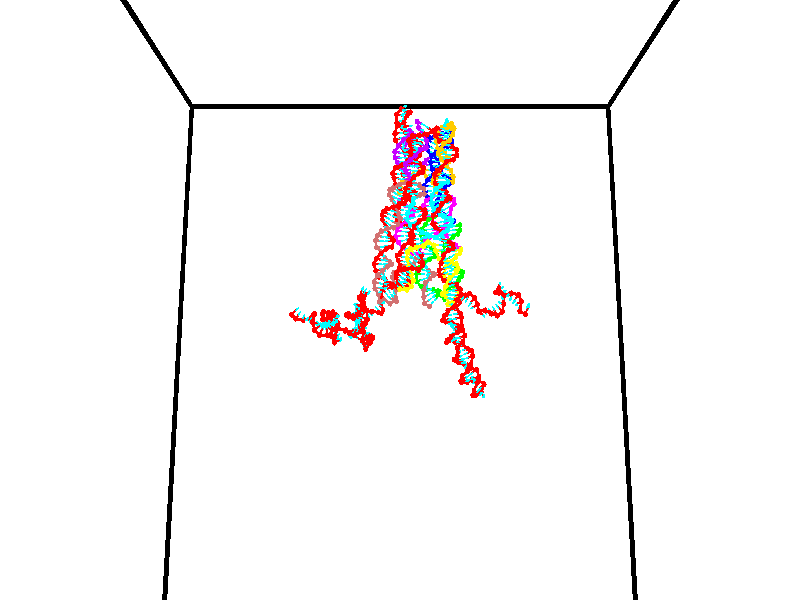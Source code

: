 // switches for output
#declare DRAW_BASES = 1; // possible values are 0, 1; only relevant for DNA ribbons
#declare DRAW_BASES_TYPE = 3; // possible values are 1, 2, 3; only relevant for DNA ribbons
#declare DRAW_FOG = 0; // set to 1 to enable fog

#include "colors.inc"

#include "transforms.inc"
background { rgb <1, 1, 1>}

#default {
   normal{
       ripples 0.25
       frequency 0.20
       turbulence 0.2
       lambda 5
   }
	finish {
		phong 0.1
		phong_size 40.
	}
}

// original window dimensions: 1024x640


// camera settings

camera {
	sky <0, 0.179814, -0.983701>
	up <0, 0.179814, -0.983701>
	right 1.6 * <1, 0, 0>
	location <35, 94.9851, 44.8844>
	look_at <35, 29.7336, 32.9568>
	direction <0, -65.2515, -11.9276>
	angle 67.0682
}


# declare cpy_camera_pos = <35, 94.9851, 44.8844>;
# if (DRAW_FOG = 1)
fog {
	fog_type 2
	up vnormalize(cpy_camera_pos)
	color rgbt<1,1,1,0.3>
	distance 1e-5
	fog_alt 3e-3
	fog_offset 56
}
# end


// LIGHTS

# declare lum = 6;
global_settings {
	ambient_light rgb lum * <0.05, 0.05, 0.05>
	max_trace_level 15
}# declare cpy_direct_light_amount = 0.25;
light_source
{	1000 * <-1, -1.16352, -0.803886>,
	rgb lum * cpy_direct_light_amount
	parallel
}

light_source
{	1000 * <1, 1.16352, 0.803886>,
	rgb lum * cpy_direct_light_amount
	parallel
}

// strand 0

// nucleotide -1

// particle -1
sphere {
	<24.070292, 34.896702, 35.143291> 0.250000
	pigment { color rgbt <1,0,0,0> }
	no_shadow
}
cylinder {
	<24.356392, 34.819874, 34.874508>,  <24.528051, 34.773777, 34.713238>, 0.100000
	pigment { color rgbt <1,0,0,0> }
	no_shadow
}
cylinder {
	<24.356392, 34.819874, 34.874508>,  <24.070292, 34.896702, 35.143291>, 0.100000
	pigment { color rgbt <1,0,0,0> }
	no_shadow
}

// particle -1
sphere {
	<24.356392, 34.819874, 34.874508> 0.100000
	pigment { color rgbt <1,0,0,0> }
	no_shadow
}
sphere {
	0, 1
	scale<0.080000,0.200000,0.300000>
	matrix <0.675416, -0.057025, 0.735229,
		-0.179535, -0.979723, 0.088941,
		0.715249, -0.192072, -0.671958,
		24.570967, 34.762253, 34.672920>
	pigment { color rgbt <0,1,1,0> }
	no_shadow
}
cylinder {
	<24.401209, 34.382561, 35.416862>,  <24.070292, 34.896702, 35.143291>, 0.130000
	pigment { color rgbt <1,0,0,0> }
	no_shadow
}

// nucleotide -1

// particle -1
sphere {
	<24.401209, 34.382561, 35.416862> 0.250000
	pigment { color rgbt <1,0,0,0> }
	no_shadow
}
cylinder {
	<24.652248, 34.580692, 35.176605>,  <24.802872, 34.699570, 35.032452>, 0.100000
	pigment { color rgbt <1,0,0,0> }
	no_shadow
}
cylinder {
	<24.652248, 34.580692, 35.176605>,  <24.401209, 34.382561, 35.416862>, 0.100000
	pigment { color rgbt <1,0,0,0> }
	no_shadow
}

// particle -1
sphere {
	<24.652248, 34.580692, 35.176605> 0.100000
	pigment { color rgbt <1,0,0,0> }
	no_shadow
}
sphere {
	0, 1
	scale<0.080000,0.200000,0.300000>
	matrix <0.769569, -0.277925, 0.574910,
		0.117834, -0.823049, -0.555612,
		0.627598, 0.495326, -0.600644,
		24.840528, 34.729290, 34.996410>
	pigment { color rgbt <0,1,1,0> }
	no_shadow
}
cylinder {
	<25.101543, 34.004887, 35.490089>,  <24.401209, 34.382561, 35.416862>, 0.130000
	pigment { color rgbt <1,0,0,0> }
	no_shadow
}

// nucleotide -1

// particle -1
sphere {
	<25.101543, 34.004887, 35.490089> 0.250000
	pigment { color rgbt <1,0,0,0> }
	no_shadow
}
cylinder {
	<25.189144, 34.378330, 35.376656>,  <25.241705, 34.602394, 35.308594>, 0.100000
	pigment { color rgbt <1,0,0,0> }
	no_shadow
}
cylinder {
	<25.189144, 34.378330, 35.376656>,  <25.101543, 34.004887, 35.490089>, 0.100000
	pigment { color rgbt <1,0,0,0> }
	no_shadow
}

// particle -1
sphere {
	<25.189144, 34.378330, 35.376656> 0.100000
	pigment { color rgbt <1,0,0,0> }
	no_shadow
}
sphere {
	0, 1
	scale<0.080000,0.200000,0.300000>
	matrix <0.820524, -0.018943, 0.571298,
		0.527995, -0.357804, -0.770193,
		0.219002, 0.933605, -0.283585,
		25.254845, 34.658413, 35.291580>
	pigment { color rgbt <0,1,1,0> }
	no_shadow
}
cylinder {
	<25.911341, 34.037838, 35.331642>,  <25.101543, 34.004887, 35.490089>, 0.130000
	pigment { color rgbt <1,0,0,0> }
	no_shadow
}

// nucleotide -1

// particle -1
sphere {
	<25.911341, 34.037838, 35.331642> 0.250000
	pigment { color rgbt <1,0,0,0> }
	no_shadow
}
cylinder {
	<25.739891, 34.384487, 35.433811>,  <25.637020, 34.592476, 35.495113>, 0.100000
	pigment { color rgbt <1,0,0,0> }
	no_shadow
}
cylinder {
	<25.739891, 34.384487, 35.433811>,  <25.911341, 34.037838, 35.331642>, 0.100000
	pigment { color rgbt <1,0,0,0> }
	no_shadow
}

// particle -1
sphere {
	<25.739891, 34.384487, 35.433811> 0.100000
	pigment { color rgbt <1,0,0,0> }
	no_shadow
}
sphere {
	0, 1
	scale<0.080000,0.200000,0.300000>
	matrix <0.821174, 0.255792, 0.510141,
		0.376767, 0.428403, -0.821290,
		-0.428626, 0.866626, 0.255419,
		25.611303, 34.644474, 35.510437>
	pigment { color rgbt <0,1,1,0> }
	no_shadow
}
cylinder {
	<26.277283, 34.605026, 35.053032>,  <25.911341, 34.037838, 35.331642>, 0.130000
	pigment { color rgbt <1,0,0,0> }
	no_shadow
}

// nucleotide -1

// particle -1
sphere {
	<26.277283, 34.605026, 35.053032> 0.250000
	pigment { color rgbt <1,0,0,0> }
	no_shadow
}
cylinder {
	<26.110317, 34.752815, 35.385120>,  <26.010138, 34.841488, 35.584373>, 0.100000
	pigment { color rgbt <1,0,0,0> }
	no_shadow
}
cylinder {
	<26.110317, 34.752815, 35.385120>,  <26.277283, 34.605026, 35.053032>, 0.100000
	pigment { color rgbt <1,0,0,0> }
	no_shadow
}

// particle -1
sphere {
	<26.110317, 34.752815, 35.385120> 0.100000
	pigment { color rgbt <1,0,0,0> }
	no_shadow
}
sphere {
	0, 1
	scale<0.080000,0.200000,0.300000>
	matrix <0.898287, 0.305794, 0.315549,
		-0.137291, 0.877487, -0.459530,
		-0.417412, 0.369468, 0.830217,
		25.985094, 34.863655, 35.634186>
	pigment { color rgbt <0,1,1,0> }
	no_shadow
}
cylinder {
	<26.436178, 35.416065, 35.179520>,  <26.277283, 34.605026, 35.053032>, 0.130000
	pigment { color rgbt <1,0,0,0> }
	no_shadow
}

// nucleotide -1

// particle -1
sphere {
	<26.436178, 35.416065, 35.179520> 0.250000
	pigment { color rgbt <1,0,0,0> }
	no_shadow
}
cylinder {
	<26.362886, 35.188564, 35.500256>,  <26.318911, 35.052063, 35.692699>, 0.100000
	pigment { color rgbt <1,0,0,0> }
	no_shadow
}
cylinder {
	<26.362886, 35.188564, 35.500256>,  <26.436178, 35.416065, 35.179520>, 0.100000
	pigment { color rgbt <1,0,0,0> }
	no_shadow
}

// particle -1
sphere {
	<26.362886, 35.188564, 35.500256> 0.100000
	pigment { color rgbt <1,0,0,0> }
	no_shadow
}
sphere {
	0, 1
	scale<0.080000,0.200000,0.300000>
	matrix <0.850506, 0.317343, 0.419443,
		-0.493017, 0.758828, 0.425576,
		-0.183231, -0.568748, 0.801843,
		26.307917, 35.017941, 35.740810>
	pigment { color rgbt <0,1,1,0> }
	no_shadow
}
cylinder {
	<26.299652, 35.517845, 35.872578>,  <26.436178, 35.416065, 35.179520>, 0.130000
	pigment { color rgbt <1,0,0,0> }
	no_shadow
}

// nucleotide -1

// particle -1
sphere {
	<26.299652, 35.517845, 35.872578> 0.250000
	pigment { color rgbt <1,0,0,0> }
	no_shadow
}
cylinder {
	<26.512993, 35.180336, 35.896549>,  <26.640997, 34.977833, 35.910931>, 0.100000
	pigment { color rgbt <1,0,0,0> }
	no_shadow
}
cylinder {
	<26.512993, 35.180336, 35.896549>,  <26.299652, 35.517845, 35.872578>, 0.100000
	pigment { color rgbt <1,0,0,0> }
	no_shadow
}

// particle -1
sphere {
	<26.512993, 35.180336, 35.896549> 0.100000
	pigment { color rgbt <1,0,0,0> }
	no_shadow
}
sphere {
	0, 1
	scale<0.080000,0.200000,0.300000>
	matrix <0.739131, 0.499317, 0.452071,
		-0.411365, -0.196818, 0.889967,
		0.533351, -0.843769, 0.059927,
		26.672998, 34.927204, 35.914528>
	pigment { color rgbt <0,1,1,0> }
	no_shadow
}
cylinder {
	<26.495930, 35.436005, 36.534817>,  <26.299652, 35.517845, 35.872578>, 0.130000
	pigment { color rgbt <1,0,0,0> }
	no_shadow
}

// nucleotide -1

// particle -1
sphere {
	<26.495930, 35.436005, 36.534817> 0.250000
	pigment { color rgbt <1,0,0,0> }
	no_shadow
}
cylinder {
	<26.761951, 35.277229, 36.281788>,  <26.921564, 35.181965, 36.129971>, 0.100000
	pigment { color rgbt <1,0,0,0> }
	no_shadow
}
cylinder {
	<26.761951, 35.277229, 36.281788>,  <26.495930, 35.436005, 36.534817>, 0.100000
	pigment { color rgbt <1,0,0,0> }
	no_shadow
}

// particle -1
sphere {
	<26.761951, 35.277229, 36.281788> 0.100000
	pigment { color rgbt <1,0,0,0> }
	no_shadow
}
sphere {
	0, 1
	scale<0.080000,0.200000,0.300000>
	matrix <0.673367, 0.685009, 0.278099,
		0.322927, -0.610902, 0.722853,
		0.665052, -0.396940, -0.632570,
		26.961468, 35.158146, 36.092018>
	pigment { color rgbt <0,1,1,0> }
	no_shadow
}
cylinder {
	<27.018326, 35.520451, 36.980549>,  <26.495930, 35.436005, 36.534817>, 0.130000
	pigment { color rgbt <1,0,0,0> }
	no_shadow
}

// nucleotide -1

// particle -1
sphere {
	<27.018326, 35.520451, 36.980549> 0.250000
	pigment { color rgbt <1,0,0,0> }
	no_shadow
}
cylinder {
	<27.181606, 35.479862, 36.617653>,  <27.279575, 35.455509, 36.399918>, 0.100000
	pigment { color rgbt <1,0,0,0> }
	no_shadow
}
cylinder {
	<27.181606, 35.479862, 36.617653>,  <27.018326, 35.520451, 36.980549>, 0.100000
	pigment { color rgbt <1,0,0,0> }
	no_shadow
}

// particle -1
sphere {
	<27.181606, 35.479862, 36.617653> 0.100000
	pigment { color rgbt <1,0,0,0> }
	no_shadow
}
sphere {
	0, 1
	scale<0.080000,0.200000,0.300000>
	matrix <0.545561, 0.823928, 0.153318,
		0.731940, -0.557536, 0.391686,
		0.408201, -0.101469, -0.907235,
		27.304066, 35.449421, 36.345482>
	pigment { color rgbt <0,1,1,0> }
	no_shadow
}
cylinder {
	<27.804958, 35.539963, 36.989941>,  <27.018326, 35.520451, 36.980549>, 0.130000
	pigment { color rgbt <1,0,0,0> }
	no_shadow
}

// nucleotide -1

// particle -1
sphere {
	<27.804958, 35.539963, 36.989941> 0.250000
	pigment { color rgbt <1,0,0,0> }
	no_shadow
}
cylinder {
	<27.735847, 35.627247, 36.605747>,  <27.694382, 35.679615, 36.375229>, 0.100000
	pigment { color rgbt <1,0,0,0> }
	no_shadow
}
cylinder {
	<27.735847, 35.627247, 36.605747>,  <27.804958, 35.539963, 36.989941>, 0.100000
	pigment { color rgbt <1,0,0,0> }
	no_shadow
}

// particle -1
sphere {
	<27.735847, 35.627247, 36.605747> 0.100000
	pigment { color rgbt <1,0,0,0> }
	no_shadow
}
sphere {
	0, 1
	scale<0.080000,0.200000,0.300000>
	matrix <0.725033, 0.688226, 0.025933,
		0.666690, -0.691903, -0.277117,
		-0.172776, 0.218208, -0.960486,
		27.684015, 35.692711, 36.317600>
	pigment { color rgbt <0,1,1,0> }
	no_shadow
}
cylinder {
	<28.494343, 35.468445, 36.485958>,  <27.804958, 35.539963, 36.989941>, 0.130000
	pigment { color rgbt <1,0,0,0> }
	no_shadow
}

// nucleotide -1

// particle -1
sphere {
	<28.494343, 35.468445, 36.485958> 0.250000
	pigment { color rgbt <1,0,0,0> }
	no_shadow
}
cylinder {
	<28.230263, 35.715221, 36.314602>,  <28.071815, 35.863289, 36.211788>, 0.100000
	pigment { color rgbt <1,0,0,0> }
	no_shadow
}
cylinder {
	<28.230263, 35.715221, 36.314602>,  <28.494343, 35.468445, 36.485958>, 0.100000
	pigment { color rgbt <1,0,0,0> }
	no_shadow
}

// particle -1
sphere {
	<28.230263, 35.715221, 36.314602> 0.100000
	pigment { color rgbt <1,0,0,0> }
	no_shadow
}
sphere {
	0, 1
	scale<0.080000,0.200000,0.300000>
	matrix <0.720504, 0.681310, -0.129194,
		0.212160, -0.393950, -0.894311,
		-0.660199, 0.616945, -0.428389,
		28.032204, 35.900303, 36.186085>
	pigment { color rgbt <0,1,1,0> }
	no_shadow
}
cylinder {
	<28.845219, 35.706070, 36.031921>,  <28.494343, 35.468445, 36.485958>, 0.130000
	pigment { color rgbt <1,0,0,0> }
	no_shadow
}

// nucleotide -1

// particle -1
sphere {
	<28.845219, 35.706070, 36.031921> 0.250000
	pigment { color rgbt <1,0,0,0> }
	no_shadow
}
cylinder {
	<28.563625, 35.981895, 36.099934>,  <28.394670, 36.147392, 36.140739>, 0.100000
	pigment { color rgbt <1,0,0,0> }
	no_shadow
}
cylinder {
	<28.563625, 35.981895, 36.099934>,  <28.845219, 35.706070, 36.031921>, 0.100000
	pigment { color rgbt <1,0,0,0> }
	no_shadow
}

// particle -1
sphere {
	<28.563625, 35.981895, 36.099934> 0.100000
	pigment { color rgbt <1,0,0,0> }
	no_shadow
}
sphere {
	0, 1
	scale<0.080000,0.200000,0.300000>
	matrix <0.658649, 0.723440, -0.206924,
		-0.265692, -0.033682, -0.963470,
		-0.703982, 0.689566, 0.170027,
		28.352430, 36.188766, 36.150940>
	pigment { color rgbt <0,1,1,0> }
	no_shadow
}
cylinder {
	<28.691185, 36.162281, 35.420059>,  <28.845219, 35.706070, 36.031921>, 0.130000
	pigment { color rgbt <1,0,0,0> }
	no_shadow
}

// nucleotide -1

// particle -1
sphere {
	<28.691185, 36.162281, 35.420059> 0.250000
	pigment { color rgbt <1,0,0,0> }
	no_shadow
}
cylinder {
	<28.610350, 36.369431, 35.752556>,  <28.561848, 36.493721, 35.952053>, 0.100000
	pigment { color rgbt <1,0,0,0> }
	no_shadow
}
cylinder {
	<28.610350, 36.369431, 35.752556>,  <28.691185, 36.162281, 35.420059>, 0.100000
	pigment { color rgbt <1,0,0,0> }
	no_shadow
}

// particle -1
sphere {
	<28.610350, 36.369431, 35.752556> 0.100000
	pigment { color rgbt <1,0,0,0> }
	no_shadow
}
sphere {
	0, 1
	scale<0.080000,0.200000,0.300000>
	matrix <0.667977, 0.693586, -0.269715,
		-0.716218, 0.500746, -0.486092,
		-0.202088, 0.517872, 0.831245,
		28.549723, 36.524792, 36.001930>
	pigment { color rgbt <0,1,1,0> }
	no_shadow
}
cylinder {
	<28.433079, 36.848618, 35.277275>,  <28.691185, 36.162281, 35.420059>, 0.130000
	pigment { color rgbt <1,0,0,0> }
	no_shadow
}

// nucleotide -1

// particle -1
sphere {
	<28.433079, 36.848618, 35.277275> 0.250000
	pigment { color rgbt <1,0,0,0> }
	no_shadow
}
cylinder {
	<28.628389, 36.829216, 35.625809>,  <28.745577, 36.817574, 35.834930>, 0.100000
	pigment { color rgbt <1,0,0,0> }
	no_shadow
}
cylinder {
	<28.628389, 36.829216, 35.625809>,  <28.433079, 36.848618, 35.277275>, 0.100000
	pigment { color rgbt <1,0,0,0> }
	no_shadow
}

// particle -1
sphere {
	<28.628389, 36.829216, 35.625809> 0.100000
	pigment { color rgbt <1,0,0,0> }
	no_shadow
}
sphere {
	0, 1
	scale<0.080000,0.200000,0.300000>
	matrix <0.610927, 0.731988, -0.301599,
		-0.623179, 0.679588, 0.387049,
		0.488279, -0.048508, 0.871339,
		28.774874, 36.814663, 35.887211>
	pigment { color rgbt <0,1,1,0> }
	no_shadow
}
cylinder {
	<28.232656, 37.460476, 35.791477>,  <28.433079, 36.848618, 35.277275>, 0.130000
	pigment { color rgbt <1,0,0,0> }
	no_shadow
}

// nucleotide -1

// particle -1
sphere {
	<28.232656, 37.460476, 35.791477> 0.250000
	pigment { color rgbt <1,0,0,0> }
	no_shadow
}
cylinder {
	<28.605822, 37.334606, 35.721447>,  <28.829721, 37.259087, 35.679428>, 0.100000
	pigment { color rgbt <1,0,0,0> }
	no_shadow
}
cylinder {
	<28.605822, 37.334606, 35.721447>,  <28.232656, 37.460476, 35.791477>, 0.100000
	pigment { color rgbt <1,0,0,0> }
	no_shadow
}

// particle -1
sphere {
	<28.605822, 37.334606, 35.721447> 0.100000
	pigment { color rgbt <1,0,0,0> }
	no_shadow
}
sphere {
	0, 1
	scale<0.080000,0.200000,0.300000>
	matrix <0.146070, 0.775081, -0.614747,
		0.329140, 0.547934, 0.769049,
		0.932915, -0.314672, -0.175073,
		28.885696, 37.240204, 35.668926>
	pigment { color rgbt <0,1,1,0> }
	no_shadow
}
cylinder {
	<27.514467, 37.061050, 35.891937>,  <28.232656, 37.460476, 35.791477>, 0.130000
	pigment { color rgbt <1,0,0,0> }
	no_shadow
}

// nucleotide -1

// particle -1
sphere {
	<27.514467, 37.061050, 35.891937> 0.250000
	pigment { color rgbt <1,0,0,0> }
	no_shadow
}
cylinder {
	<27.773428, 36.757057, 35.914906>,  <27.928804, 36.574661, 35.928688>, 0.100000
	pigment { color rgbt <1,0,0,0> }
	no_shadow
}
cylinder {
	<27.773428, 36.757057, 35.914906>,  <27.514467, 37.061050, 35.891937>, 0.100000
	pigment { color rgbt <1,0,0,0> }
	no_shadow
}

// particle -1
sphere {
	<27.773428, 36.757057, 35.914906> 0.100000
	pigment { color rgbt <1,0,0,0> }
	no_shadow
}
sphere {
	0, 1
	scale<0.080000,0.200000,0.300000>
	matrix <-0.754287, -0.649698, -0.094568,
		0.109177, 0.017912, -0.993861,
		0.647404, -0.759981, 0.057421,
		27.967649, 36.529064, 35.932133>
	pigment { color rgbt <0,1,1,0> }
	no_shadow
}
cylinder {
	<27.376421, 36.595619, 35.357327>,  <27.514467, 37.061050, 35.891937>, 0.130000
	pigment { color rgbt <1,0,0,0> }
	no_shadow
}

// nucleotide -1

// particle -1
sphere {
	<27.376421, 36.595619, 35.357327> 0.250000
	pigment { color rgbt <1,0,0,0> }
	no_shadow
}
cylinder {
	<27.578451, 36.365551, 35.614723>,  <27.699669, 36.227512, 35.769161>, 0.100000
	pigment { color rgbt <1,0,0,0> }
	no_shadow
}
cylinder {
	<27.578451, 36.365551, 35.614723>,  <27.376421, 36.595619, 35.357327>, 0.100000
	pigment { color rgbt <1,0,0,0> }
	no_shadow
}

// particle -1
sphere {
	<27.578451, 36.365551, 35.614723> 0.100000
	pigment { color rgbt <1,0,0,0> }
	no_shadow
}
sphere {
	0, 1
	scale<0.080000,0.200000,0.300000>
	matrix <-0.661812, -0.736672, -0.138997,
		0.553987, -0.355665, -0.752729,
		0.505078, -0.575167, 0.643490,
		27.729975, 36.193001, 35.807770>
	pigment { color rgbt <0,1,1,0> }
	no_shadow
}
cylinder {
	<27.391520, 35.935688, 35.080154>,  <27.376421, 36.595619, 35.357327>, 0.130000
	pigment { color rgbt <1,0,0,0> }
	no_shadow
}

// nucleotide -1

// particle -1
sphere {
	<27.391520, 35.935688, 35.080154> 0.250000
	pigment { color rgbt <1,0,0,0> }
	no_shadow
}
cylinder {
	<27.479593, 35.857025, 35.462326>,  <27.532438, 35.809830, 35.691628>, 0.100000
	pigment { color rgbt <1,0,0,0> }
	no_shadow
}
cylinder {
	<27.479593, 35.857025, 35.462326>,  <27.391520, 35.935688, 35.080154>, 0.100000
	pigment { color rgbt <1,0,0,0> }
	no_shadow
}

// particle -1
sphere {
	<27.479593, 35.857025, 35.462326> 0.100000
	pigment { color rgbt <1,0,0,0> }
	no_shadow
}
sphere {
	0, 1
	scale<0.080000,0.200000,0.300000>
	matrix <-0.584716, -0.810603, -0.032091,
		0.780785, -0.551589, -0.293470,
		0.220186, -0.196653, 0.955430,
		27.545649, 35.798031, 35.748955>
	pigment { color rgbt <0,1,1,0> }
	no_shadow
}
cylinder {
	<27.811033, 35.382988, 35.088474>,  <27.391520, 35.935688, 35.080154>, 0.130000
	pigment { color rgbt <1,0,0,0> }
	no_shadow
}

// nucleotide -1

// particle -1
sphere {
	<27.811033, 35.382988, 35.088474> 0.250000
	pigment { color rgbt <1,0,0,0> }
	no_shadow
}
cylinder {
	<27.640558, 35.393017, 35.450188>,  <27.538273, 35.399036, 35.667217>, 0.100000
	pigment { color rgbt <1,0,0,0> }
	no_shadow
}
cylinder {
	<27.640558, 35.393017, 35.450188>,  <27.811033, 35.382988, 35.088474>, 0.100000
	pigment { color rgbt <1,0,0,0> }
	no_shadow
}

// particle -1
sphere {
	<27.640558, 35.393017, 35.450188> 0.100000
	pigment { color rgbt <1,0,0,0> }
	no_shadow
}
sphere {
	0, 1
	scale<0.080000,0.200000,0.300000>
	matrix <-0.234653, -0.968466, -0.083734,
		0.873672, -0.247880, 0.418632,
		-0.426187, 0.025077, 0.904287,
		27.512703, 35.400539, 35.721474>
	pigment { color rgbt <0,1,1,0> }
	no_shadow
}
cylinder {
	<27.989786, 34.805744, 35.492908>,  <27.811033, 35.382988, 35.088474>, 0.130000
	pigment { color rgbt <1,0,0,0> }
	no_shadow
}

// nucleotide -1

// particle -1
sphere {
	<27.989786, 34.805744, 35.492908> 0.250000
	pigment { color rgbt <1,0,0,0> }
	no_shadow
}
cylinder {
	<27.664696, 34.898327, 35.706787>,  <27.469643, 34.953876, 35.835114>, 0.100000
	pigment { color rgbt <1,0,0,0> }
	no_shadow
}
cylinder {
	<27.664696, 34.898327, 35.706787>,  <27.989786, 34.805744, 35.492908>, 0.100000
	pigment { color rgbt <1,0,0,0> }
	no_shadow
}

// particle -1
sphere {
	<27.664696, 34.898327, 35.706787> 0.100000
	pigment { color rgbt <1,0,0,0> }
	no_shadow
}
sphere {
	0, 1
	scale<0.080000,0.200000,0.300000>
	matrix <-0.241577, -0.968973, 0.052261,
		0.530207, -0.086697, 0.843424,
		-0.812724, 0.231461, 0.534701,
		27.420879, 34.967766, 35.867199>
	pigment { color rgbt <0,1,1,0> }
	no_shadow
}
cylinder {
	<27.933916, 34.374855, 36.124676>,  <27.989786, 34.805744, 35.492908>, 0.130000
	pigment { color rgbt <1,0,0,0> }
	no_shadow
}

// nucleotide -1

// particle -1
sphere {
	<27.933916, 34.374855, 36.124676> 0.250000
	pigment { color rgbt <1,0,0,0> }
	no_shadow
}
cylinder {
	<27.570761, 34.509403, 36.024597>,  <27.352867, 34.590134, 35.964550>, 0.100000
	pigment { color rgbt <1,0,0,0> }
	no_shadow
}
cylinder {
	<27.570761, 34.509403, 36.024597>,  <27.933916, 34.374855, 36.124676>, 0.100000
	pigment { color rgbt <1,0,0,0> }
	no_shadow
}

// particle -1
sphere {
	<27.570761, 34.509403, 36.024597> 0.100000
	pigment { color rgbt <1,0,0,0> }
	no_shadow
}
sphere {
	0, 1
	scale<0.080000,0.200000,0.300000>
	matrix <-0.311193, -0.940650, -0.135409,
		-0.280892, -0.045077, 0.958680,
		-0.907887, 0.336370, -0.250193,
		27.298395, 34.610313, 35.949539>
	pigment { color rgbt <0,1,1,0> }
	no_shadow
}
cylinder {
	<28.040390, 33.987350, 36.842564>,  <27.933916, 34.374855, 36.124676>, 0.130000
	pigment { color rgbt <1,0,0,0> }
	no_shadow
}

// nucleotide -1

// particle -1
sphere {
	<28.040390, 33.987350, 36.842564> 0.250000
	pigment { color rgbt <1,0,0,0> }
	no_shadow
}
cylinder {
	<28.317003, 33.701973, 36.887783>,  <28.482971, 33.530746, 36.914917>, 0.100000
	pigment { color rgbt <1,0,0,0> }
	no_shadow
}
cylinder {
	<28.317003, 33.701973, 36.887783>,  <28.040390, 33.987350, 36.842564>, 0.100000
	pigment { color rgbt <1,0,0,0> }
	no_shadow
}

// particle -1
sphere {
	<28.317003, 33.701973, 36.887783> 0.100000
	pigment { color rgbt <1,0,0,0> }
	no_shadow
}
sphere {
	0, 1
	scale<0.080000,0.200000,0.300000>
	matrix <0.631456, 0.673072, 0.385017,
		-0.350780, -0.194864, 0.915959,
		0.691532, -0.713444, 0.113052,
		28.524464, 33.487938, 36.921700>
	pigment { color rgbt <0,1,1,0> }
	no_shadow
}
cylinder {
	<28.356838, 34.137581, 37.417774>,  <28.040390, 33.987350, 36.842564>, 0.130000
	pigment { color rgbt <1,0,0,0> }
	no_shadow
}

// nucleotide -1

// particle -1
sphere {
	<28.356838, 34.137581, 37.417774> 0.250000
	pigment { color rgbt <1,0,0,0> }
	no_shadow
}
cylinder {
	<28.654257, 33.923882, 37.256920>,  <28.832708, 33.795662, 37.160408>, 0.100000
	pigment { color rgbt <1,0,0,0> }
	no_shadow
}
cylinder {
	<28.654257, 33.923882, 37.256920>,  <28.356838, 34.137581, 37.417774>, 0.100000
	pigment { color rgbt <1,0,0,0> }
	no_shadow
}

// particle -1
sphere {
	<28.654257, 33.923882, 37.256920> 0.100000
	pigment { color rgbt <1,0,0,0> }
	no_shadow
}
sphere {
	0, 1
	scale<0.080000,0.200000,0.300000>
	matrix <0.667649, 0.626581, 0.402045,
		0.037176, -0.567424, 0.822586,
		0.743547, -0.534253, -0.402134,
		28.877321, 33.763607, 37.136280>
	pigment { color rgbt <0,1,1,0> }
	no_shadow
}
cylinder {
	<28.380383, 34.688583, 36.968220>,  <28.356838, 34.137581, 37.417774>, 0.130000
	pigment { color rgbt <1,0,0,0> }
	no_shadow
}

// nucleotide -1

// particle -1
sphere {
	<28.380383, 34.688583, 36.968220> 0.250000
	pigment { color rgbt <1,0,0,0> }
	no_shadow
}
cylinder {
	<28.556337, 34.346977, 36.857109>,  <28.661911, 34.142014, 36.790443>, 0.100000
	pigment { color rgbt <1,0,0,0> }
	no_shadow
}
cylinder {
	<28.556337, 34.346977, 36.857109>,  <28.380383, 34.688583, 36.968220>, 0.100000
	pigment { color rgbt <1,0,0,0> }
	no_shadow
}

// particle -1
sphere {
	<28.556337, 34.346977, 36.857109> 0.100000
	pigment { color rgbt <1,0,0,0> }
	no_shadow
}
sphere {
	0, 1
	scale<0.080000,0.200000,0.300000>
	matrix <-0.557341, -0.017075, -0.830108,
		0.704181, 0.519970, -0.483488,
		0.439887, -0.854014, -0.277777,
		28.688303, 34.090775, 36.773777>
	pigment { color rgbt <0,1,1,0> }
	no_shadow
}
cylinder {
	<28.775307, 34.721237, 36.304008>,  <28.380383, 34.688583, 36.968220>, 0.130000
	pigment { color rgbt <1,0,0,0> }
	no_shadow
}

// nucleotide -1

// particle -1
sphere {
	<28.775307, 34.721237, 36.304008> 0.250000
	pigment { color rgbt <1,0,0,0> }
	no_shadow
}
cylinder {
	<28.605341, 34.372604, 36.401821>,  <28.503361, 34.163425, 36.460506>, 0.100000
	pigment { color rgbt <1,0,0,0> }
	no_shadow
}
cylinder {
	<28.605341, 34.372604, 36.401821>,  <28.775307, 34.721237, 36.304008>, 0.100000
	pigment { color rgbt <1,0,0,0> }
	no_shadow
}

// particle -1
sphere {
	<28.605341, 34.372604, 36.401821> 0.100000
	pigment { color rgbt <1,0,0,0> }
	no_shadow
}
sphere {
	0, 1
	scale<0.080000,0.200000,0.300000>
	matrix <-0.494976, -0.002467, -0.868903,
		0.757923, -0.490245, -0.430364,
		-0.424914, -0.871581, 0.244529,
		28.477867, 34.111130, 36.475182>
	pigment { color rgbt <0,1,1,0> }
	no_shadow
}
cylinder {
	<29.511156, 34.553741, 36.418640>,  <28.775307, 34.721237, 36.304008>, 0.130000
	pigment { color rgbt <1,0,0,0> }
	no_shadow
}

// nucleotide -1

// particle -1
sphere {
	<29.511156, 34.553741, 36.418640> 0.250000
	pigment { color rgbt <1,0,0,0> }
	no_shadow
}
cylinder {
	<29.787045, 34.587280, 36.706322>,  <29.952578, 34.607403, 36.878929>, 0.100000
	pigment { color rgbt <1,0,0,0> }
	no_shadow
}
cylinder {
	<29.787045, 34.587280, 36.706322>,  <29.511156, 34.553741, 36.418640>, 0.100000
	pigment { color rgbt <1,0,0,0> }
	no_shadow
}

// particle -1
sphere {
	<29.787045, 34.587280, 36.706322> 0.100000
	pigment { color rgbt <1,0,0,0> }
	no_shadow
}
sphere {
	0, 1
	scale<0.080000,0.200000,0.300000>
	matrix <0.253069, 0.902714, -0.347941,
		-0.678410, 0.421991, 0.601402,
		0.689722, 0.083850, 0.719203,
		29.993961, 34.612434, 36.922081>
	pigment { color rgbt <0,1,1,0> }
	no_shadow
}
cylinder {
	<29.516699, 35.252792, 36.582092>,  <29.511156, 34.553741, 36.418640>, 0.130000
	pigment { color rgbt <1,0,0,0> }
	no_shadow
}

// nucleotide -1

// particle -1
sphere {
	<29.516699, 35.252792, 36.582092> 0.250000
	pigment { color rgbt <1,0,0,0> }
	no_shadow
}
cylinder {
	<29.883743, 35.110714, 36.653446>,  <30.103970, 35.025467, 36.696259>, 0.100000
	pigment { color rgbt <1,0,0,0> }
	no_shadow
}
cylinder {
	<29.883743, 35.110714, 36.653446>,  <29.516699, 35.252792, 36.582092>, 0.100000
	pigment { color rgbt <1,0,0,0> }
	no_shadow
}

// particle -1
sphere {
	<29.883743, 35.110714, 36.653446> 0.100000
	pigment { color rgbt <1,0,0,0> }
	no_shadow
}
sphere {
	0, 1
	scale<0.080000,0.200000,0.300000>
	matrix <0.396539, 0.848885, -0.349502,
		-0.027286, 0.391444, 0.919797,
		0.917612, -0.355199, 0.178385,
		30.159027, 35.004154, 36.706963>
	pigment { color rgbt <0,1,1,0> }
	no_shadow
}
cylinder {
	<29.964981, 35.771931, 36.824150>,  <29.516699, 35.252792, 36.582092>, 0.130000
	pigment { color rgbt <1,0,0,0> }
	no_shadow
}

// nucleotide -1

// particle -1
sphere {
	<29.964981, 35.771931, 36.824150> 0.250000
	pigment { color rgbt <1,0,0,0> }
	no_shadow
}
cylinder {
	<30.213451, 35.518921, 36.639084>,  <30.362534, 35.367115, 36.528046>, 0.100000
	pigment { color rgbt <1,0,0,0> }
	no_shadow
}
cylinder {
	<30.213451, 35.518921, 36.639084>,  <29.964981, 35.771931, 36.824150>, 0.100000
	pigment { color rgbt <1,0,0,0> }
	no_shadow
}

// particle -1
sphere {
	<30.213451, 35.518921, 36.639084> 0.100000
	pigment { color rgbt <1,0,0,0> }
	no_shadow
}
sphere {
	0, 1
	scale<0.080000,0.200000,0.300000>
	matrix <0.453026, 0.771567, -0.446601,
		0.639462, 0.067818, 0.765826,
		0.621173, -0.632523, -0.462664,
		30.399803, 35.329163, 36.500286>
	pigment { color rgbt <0,1,1,0> }
	no_shadow
}
cylinder {
	<30.554773, 36.078415, 37.070801>,  <29.964981, 35.771931, 36.824150>, 0.130000
	pigment { color rgbt <1,0,0,0> }
	no_shadow
}

// nucleotide -1

// particle -1
sphere {
	<30.554773, 36.078415, 37.070801> 0.250000
	pigment { color rgbt <1,0,0,0> }
	no_shadow
}
cylinder {
	<30.592974, 35.853180, 36.742455>,  <30.615894, 35.718040, 36.545448>, 0.100000
	pigment { color rgbt <1,0,0,0> }
	no_shadow
}
cylinder {
	<30.592974, 35.853180, 36.742455>,  <30.554773, 36.078415, 37.070801>, 0.100000
	pigment { color rgbt <1,0,0,0> }
	no_shadow
}

// particle -1
sphere {
	<30.592974, 35.853180, 36.742455> 0.100000
	pigment { color rgbt <1,0,0,0> }
	no_shadow
}
sphere {
	0, 1
	scale<0.080000,0.200000,0.300000>
	matrix <0.278716, 0.806772, -0.520995,
		0.955613, -0.179031, 0.233989,
		0.095502, -0.563087, -0.820861,
		30.621624, 35.684254, 36.496197>
	pigment { color rgbt <0,1,1,0> }
	no_shadow
}
cylinder {
	<31.161697, 36.179813, 36.727997>,  <30.554773, 36.078415, 37.070801>, 0.130000
	pigment { color rgbt <1,0,0,0> }
	no_shadow
}

// nucleotide -1

// particle -1
sphere {
	<31.161697, 36.179813, 36.727997> 0.250000
	pigment { color rgbt <1,0,0,0> }
	no_shadow
}
cylinder {
	<30.965773, 36.054188, 36.402679>,  <30.848217, 35.978813, 36.207489>, 0.100000
	pigment { color rgbt <1,0,0,0> }
	no_shadow
}
cylinder {
	<30.965773, 36.054188, 36.402679>,  <31.161697, 36.179813, 36.727997>, 0.100000
	pigment { color rgbt <1,0,0,0> }
	no_shadow
}

// particle -1
sphere {
	<30.965773, 36.054188, 36.402679> 0.100000
	pigment { color rgbt <1,0,0,0> }
	no_shadow
}
sphere {
	0, 1
	scale<0.080000,0.200000,0.300000>
	matrix <0.377699, 0.764334, -0.522626,
		0.785768, -0.563168, -0.255756,
		-0.489809, -0.314064, -0.813297,
		30.818829, 35.959969, 36.158691>
	pigment { color rgbt <0,1,1,0> }
	no_shadow
}
cylinder {
	<31.615959, 36.043808, 36.007584>,  <31.161697, 36.179813, 36.727997>, 0.130000
	pigment { color rgbt <1,0,0,0> }
	no_shadow
}

// nucleotide -1

// particle -1
sphere {
	<31.615959, 36.043808, 36.007584> 0.250000
	pigment { color rgbt <1,0,0,0> }
	no_shadow
}
cylinder {
	<31.235708, 36.160728, 35.965889>,  <31.007557, 36.230881, 35.940872>, 0.100000
	pigment { color rgbt <1,0,0,0> }
	no_shadow
}
cylinder {
	<31.235708, 36.160728, 35.965889>,  <31.615959, 36.043808, 36.007584>, 0.100000
	pigment { color rgbt <1,0,0,0> }
	no_shadow
}

// particle -1
sphere {
	<31.235708, 36.160728, 35.965889> 0.100000
	pigment { color rgbt <1,0,0,0> }
	no_shadow
}
sphere {
	0, 1
	scale<0.080000,0.200000,0.300000>
	matrix <0.309849, 0.875371, -0.371106,
		-0.017231, -0.385081, -0.922722,
		-0.950629, 0.292299, -0.104234,
		30.950520, 36.248417, 35.934620>
	pigment { color rgbt <0,1,1,0> }
	no_shadow
}
cylinder {
	<31.790459, 36.647713, 35.837967>,  <31.615959, 36.043808, 36.007584>, 0.130000
	pigment { color rgbt <1,0,0,0> }
	no_shadow
}

// nucleotide -1

// particle -1
sphere {
	<31.790459, 36.647713, 35.837967> 0.250000
	pigment { color rgbt <1,0,0,0> }
	no_shadow
}
cylinder {
	<31.414608, 36.613083, 35.705540>,  <31.189098, 36.592304, 35.626083>, 0.100000
	pigment { color rgbt <1,0,0,0> }
	no_shadow
}
cylinder {
	<31.414608, 36.613083, 35.705540>,  <31.790459, 36.647713, 35.837967>, 0.100000
	pigment { color rgbt <1,0,0,0> }
	no_shadow
}

// particle -1
sphere {
	<31.414608, 36.613083, 35.705540> 0.100000
	pigment { color rgbt <1,0,0,0> }
	no_shadow
}
sphere {
	0, 1
	scale<0.080000,0.200000,0.300000>
	matrix <0.107041, 0.844566, -0.524643,
		0.325030, -0.528406, -0.784310,
		-0.939626, -0.086571, -0.331071,
		31.132721, 36.587112, 35.606220>
	pigment { color rgbt <0,1,1,0> }
	no_shadow
}
cylinder {
	<31.769577, 36.586456, 35.102856>,  <31.790459, 36.647713, 35.837967>, 0.130000
	pigment { color rgbt <1,0,0,0> }
	no_shadow
}

// nucleotide -1

// particle -1
sphere {
	<31.769577, 36.586456, 35.102856> 0.250000
	pigment { color rgbt <1,0,0,0> }
	no_shadow
}
cylinder {
	<31.411108, 36.728218, 35.209641>,  <31.196026, 36.813274, 35.273712>, 0.100000
	pigment { color rgbt <1,0,0,0> }
	no_shadow
}
cylinder {
	<31.411108, 36.728218, 35.209641>,  <31.769577, 36.586456, 35.102856>, 0.100000
	pigment { color rgbt <1,0,0,0> }
	no_shadow
}

// particle -1
sphere {
	<31.411108, 36.728218, 35.209641> 0.100000
	pigment { color rgbt <1,0,0,0> }
	no_shadow
}
sphere {
	0, 1
	scale<0.080000,0.200000,0.300000>
	matrix <0.158013, 0.817143, -0.554355,
		-0.414616, -0.454614, -0.788302,
		-0.896172, 0.354407, 0.266966,
		31.142256, 36.834541, 35.289730>
	pigment { color rgbt <0,1,1,0> }
	no_shadow
}
cylinder {
	<31.438593, 36.718639, 34.481636>,  <31.769577, 36.586456, 35.102856>, 0.130000
	pigment { color rgbt <1,0,0,0> }
	no_shadow
}

// nucleotide -1

// particle -1
sphere {
	<31.438593, 36.718639, 34.481636> 0.250000
	pigment { color rgbt <1,0,0,0> }
	no_shadow
}
cylinder {
	<31.278803, 36.954189, 34.762676>,  <31.182928, 37.095520, 34.931301>, 0.100000
	pigment { color rgbt <1,0,0,0> }
	no_shadow
}
cylinder {
	<31.278803, 36.954189, 34.762676>,  <31.438593, 36.718639, 34.481636>, 0.100000
	pigment { color rgbt <1,0,0,0> }
	no_shadow
}

// particle -1
sphere {
	<31.278803, 36.954189, 34.762676> 0.100000
	pigment { color rgbt <1,0,0,0> }
	no_shadow
}
sphere {
	0, 1
	scale<0.080000,0.200000,0.300000>
	matrix <0.209206, 0.804743, -0.555538,
		-0.892554, -0.074936, -0.444671,
		-0.399475, 0.588875, 0.702599,
		31.158960, 37.130852, 34.973457>
	pigment { color rgbt <0,1,1,0> }
	no_shadow
}
cylinder {
	<31.577982, 37.142925, 33.879589>,  <31.438593, 36.718639, 34.481636>, 0.130000
	pigment { color rgbt <1,0,0,0> }
	no_shadow
}

// nucleotide -1

// particle -1
sphere {
	<31.577982, 37.142925, 33.879589> 0.250000
	pigment { color rgbt <1,0,0,0> }
	no_shadow
}
cylinder {
	<31.804192, 37.471561, 33.850830>,  <31.939917, 37.668743, 33.833576>, 0.100000
	pigment { color rgbt <1,0,0,0> }
	no_shadow
}
cylinder {
	<31.804192, 37.471561, 33.850830>,  <31.577982, 37.142925, 33.879589>, 0.100000
	pigment { color rgbt <1,0,0,0> }
	no_shadow
}

// particle -1
sphere {
	<31.804192, 37.471561, 33.850830> 0.100000
	pigment { color rgbt <1,0,0,0> }
	no_shadow
}
sphere {
	0, 1
	scale<0.080000,0.200000,0.300000>
	matrix <-0.791351, 0.516018, -0.327854,
		-0.232264, 0.242303, 0.941989,
		0.565524, 0.821593, -0.071894,
		31.973848, 37.718040, 33.829262>
	pigment { color rgbt <0,1,1,0> }
	no_shadow
}
cylinder {
	<31.238710, 37.657082, 34.200943>,  <31.577982, 37.142925, 33.879589>, 0.130000
	pigment { color rgbt <1,0,0,0> }
	no_shadow
}

// nucleotide -1

// particle -1
sphere {
	<31.238710, 37.657082, 34.200943> 0.250000
	pigment { color rgbt <1,0,0,0> }
	no_shadow
}
cylinder {
	<31.461336, 37.871418, 33.946976>,  <31.594912, 38.000019, 33.794598>, 0.100000
	pigment { color rgbt <1,0,0,0> }
	no_shadow
}
cylinder {
	<31.461336, 37.871418, 33.946976>,  <31.238710, 37.657082, 34.200943>, 0.100000
	pigment { color rgbt <1,0,0,0> }
	no_shadow
}

// particle -1
sphere {
	<31.461336, 37.871418, 33.946976> 0.100000
	pigment { color rgbt <1,0,0,0> }
	no_shadow
}
sphere {
	0, 1
	scale<0.080000,0.200000,0.300000>
	matrix <-0.825738, 0.441056, -0.351606,
		0.091628, 0.719963, 0.687937,
		0.556562, 0.535838, -0.634914,
		31.628305, 38.032169, 33.756500>
	pigment { color rgbt <0,1,1,0> }
	no_shadow
}
cylinder {
	<31.114157, 38.363571, 34.337376>,  <31.238710, 37.657082, 34.200943>, 0.130000
	pigment { color rgbt <1,0,0,0> }
	no_shadow
}

// nucleotide -1

// particle -1
sphere {
	<31.114157, 38.363571, 34.337376> 0.250000
	pigment { color rgbt <1,0,0,0> }
	no_shadow
}
cylinder {
	<31.275547, 38.374058, 33.971531>,  <31.372381, 38.380348, 33.752022>, 0.100000
	pigment { color rgbt <1,0,0,0> }
	no_shadow
}
cylinder {
	<31.275547, 38.374058, 33.971531>,  <31.114157, 38.363571, 34.337376>, 0.100000
	pigment { color rgbt <1,0,0,0> }
	no_shadow
}

// particle -1
sphere {
	<31.275547, 38.374058, 33.971531> 0.100000
	pigment { color rgbt <1,0,0,0> }
	no_shadow
}
sphere {
	0, 1
	scale<0.080000,0.200000,0.300000>
	matrix <-0.701661, 0.650428, -0.290888,
		0.587264, 0.759116, 0.280828,
		0.403475, 0.026218, -0.914615,
		31.396589, 38.381924, 33.697147>
	pigment { color rgbt <0,1,1,0> }
	no_shadow
}
cylinder {
	<31.436581, 38.269691, 35.047604>,  <31.114157, 38.363571, 34.337376>, 0.130000
	pigment { color rgbt <1,0,0,0> }
	no_shadow
}

// nucleotide -1

// particle -1
sphere {
	<31.436581, 38.269691, 35.047604> 0.250000
	pigment { color rgbt <1,0,0,0> }
	no_shadow
}
cylinder {
	<31.075224, 38.136982, 34.938931>,  <30.858410, 38.057358, 34.873726>, 0.100000
	pigment { color rgbt <1,0,0,0> }
	no_shadow
}
cylinder {
	<31.075224, 38.136982, 34.938931>,  <31.436581, 38.269691, 35.047604>, 0.100000
	pigment { color rgbt <1,0,0,0> }
	no_shadow
}

// particle -1
sphere {
	<31.075224, 38.136982, 34.938931> 0.100000
	pigment { color rgbt <1,0,0,0> }
	no_shadow
}
sphere {
	0, 1
	scale<0.080000,0.200000,0.300000>
	matrix <0.178484, -0.866993, 0.465260,
		-0.389911, 0.371819, 0.842449,
		-0.903390, -0.331773, -0.271686,
		30.804207, 38.037449, 34.857426>
	pigment { color rgbt <0,1,1,0> }
	no_shadow
}
cylinder {
	<31.092842, 38.089493, 35.606087>,  <31.436581, 38.269691, 35.047604>, 0.130000
	pigment { color rgbt <1,0,0,0> }
	no_shadow
}

// nucleotide -1

// particle -1
sphere {
	<31.092842, 38.089493, 35.606087> 0.250000
	pigment { color rgbt <1,0,0,0> }
	no_shadow
}
cylinder {
	<30.944180, 37.873924, 35.303711>,  <30.854982, 37.744583, 35.122288>, 0.100000
	pigment { color rgbt <1,0,0,0> }
	no_shadow
}
cylinder {
	<30.944180, 37.873924, 35.303711>,  <31.092842, 38.089493, 35.606087>, 0.100000
	pigment { color rgbt <1,0,0,0> }
	no_shadow
}

// particle -1
sphere {
	<30.944180, 37.873924, 35.303711> 0.100000
	pigment { color rgbt <1,0,0,0> }
	no_shadow
}
sphere {
	0, 1
	scale<0.080000,0.200000,0.300000>
	matrix <0.016336, -0.817931, 0.575084,
		-0.928227, 0.201384, 0.312791,
		-0.371654, -0.538919, -0.755936,
		30.832684, 37.712250, 35.076931>
	pigment { color rgbt <0,1,1,0> }
	no_shadow
}
cylinder {
	<30.547962, 37.792110, 35.905704>,  <31.092842, 38.089493, 35.606087>, 0.130000
	pigment { color rgbt <1,0,0,0> }
	no_shadow
}

// nucleotide -1

// particle -1
sphere {
	<30.547962, 37.792110, 35.905704> 0.250000
	pigment { color rgbt <1,0,0,0> }
	no_shadow
}
cylinder {
	<30.696678, 37.588718, 35.595036>,  <30.785908, 37.466682, 35.408634>, 0.100000
	pigment { color rgbt <1,0,0,0> }
	no_shadow
}
cylinder {
	<30.696678, 37.588718, 35.595036>,  <30.547962, 37.792110, 35.905704>, 0.100000
	pigment { color rgbt <1,0,0,0> }
	no_shadow
}

// particle -1
sphere {
	<30.696678, 37.588718, 35.595036> 0.100000
	pigment { color rgbt <1,0,0,0> }
	no_shadow
}
sphere {
	0, 1
	scale<0.080000,0.200000,0.300000>
	matrix <-0.294179, -0.858062, 0.420939,
		-0.880474, 0.071982, -0.468599,
		0.371786, -0.508477, -0.776676,
		30.808216, 37.436176, 35.362034>
	pigment { color rgbt <0,1,1,0> }
	no_shadow
}
cylinder {
	<30.012934, 37.301689, 35.689018>,  <30.547962, 37.792110, 35.905704>, 0.130000
	pigment { color rgbt <1,0,0,0> }
	no_shadow
}

// nucleotide -1

// particle -1
sphere {
	<30.012934, 37.301689, 35.689018> 0.250000
	pigment { color rgbt <1,0,0,0> }
	no_shadow
}
cylinder {
	<30.356407, 37.158737, 35.542080>,  <30.562490, 37.072968, 35.453918>, 0.100000
	pigment { color rgbt <1,0,0,0> }
	no_shadow
}
cylinder {
	<30.356407, 37.158737, 35.542080>,  <30.012934, 37.301689, 35.689018>, 0.100000
	pigment { color rgbt <1,0,0,0> }
	no_shadow
}

// particle -1
sphere {
	<30.356407, 37.158737, 35.542080> 0.100000
	pigment { color rgbt <1,0,0,0> }
	no_shadow
}
sphere {
	0, 1
	scale<0.080000,0.200000,0.300000>
	matrix <-0.273672, -0.925754, 0.260926,
		-0.433322, -0.123521, -0.892734,
		0.858683, -0.357381, -0.367345,
		30.614012, 37.051521, 35.431877>
	pigment { color rgbt <0,1,1,0> }
	no_shadow
}
cylinder {
	<29.726711, 36.640007, 35.459133>,  <30.012934, 37.301689, 35.689018>, 0.130000
	pigment { color rgbt <1,0,0,0> }
	no_shadow
}

// nucleotide -1

// particle -1
sphere {
	<29.726711, 36.640007, 35.459133> 0.250000
	pigment { color rgbt <1,0,0,0> }
	no_shadow
}
cylinder {
	<30.126501, 36.628929, 35.465851>,  <30.366375, 36.622284, 35.469883>, 0.100000
	pigment { color rgbt <1,0,0,0> }
	no_shadow
}
cylinder {
	<30.126501, 36.628929, 35.465851>,  <29.726711, 36.640007, 35.459133>, 0.100000
	pigment { color rgbt <1,0,0,0> }
	no_shadow
}

// particle -1
sphere {
	<30.126501, 36.628929, 35.465851> 0.100000
	pigment { color rgbt <1,0,0,0> }
	no_shadow
}
sphere {
	0, 1
	scale<0.080000,0.200000,0.300000>
	matrix <-0.032166, -0.909338, 0.414813,
		0.003784, -0.415136, -0.909751,
		0.999475, -0.027693, 0.016794,
		30.426344, 36.620621, 35.470890>
	pigment { color rgbt <0,1,1,0> }
	no_shadow
}
cylinder {
	<29.910297, 35.960278, 35.266293>,  <29.726711, 36.640007, 35.459133>, 0.130000
	pigment { color rgbt <1,0,0,0> }
	no_shadow
}

// nucleotide -1

// particle -1
sphere {
	<29.910297, 35.960278, 35.266293> 0.250000
	pigment { color rgbt <1,0,0,0> }
	no_shadow
}
cylinder {
	<30.231813, 36.100029, 35.458900>,  <30.424723, 36.183880, 35.574463>, 0.100000
	pigment { color rgbt <1,0,0,0> }
	no_shadow
}
cylinder {
	<30.231813, 36.100029, 35.458900>,  <29.910297, 35.960278, 35.266293>, 0.100000
	pigment { color rgbt <1,0,0,0> }
	no_shadow
}

// particle -1
sphere {
	<30.231813, 36.100029, 35.458900> 0.100000
	pigment { color rgbt <1,0,0,0> }
	no_shadow
}
sphere {
	0, 1
	scale<0.080000,0.200000,0.300000>
	matrix <0.055727, -0.850045, 0.523754,
		0.592299, -0.394154, -0.702727,
		0.803789, 0.349379, 0.481516,
		30.472950, 36.204842, 35.603355>
	pigment { color rgbt <0,1,1,0> }
	no_shadow
}
cylinder {
	<30.175186, 35.319561, 35.332253>,  <29.910297, 35.960278, 35.266293>, 0.130000
	pigment { color rgbt <1,0,0,0> }
	no_shadow
}

// nucleotide -1

// particle -1
sphere {
	<30.175186, 35.319561, 35.332253> 0.250000
	pigment { color rgbt <1,0,0,0> }
	no_shadow
}
cylinder {
	<30.396538, 35.537346, 35.584389>,  <30.529348, 35.668018, 35.735672>, 0.100000
	pigment { color rgbt <1,0,0,0> }
	no_shadow
}
cylinder {
	<30.396538, 35.537346, 35.584389>,  <30.175186, 35.319561, 35.332253>, 0.100000
	pigment { color rgbt <1,0,0,0> }
	no_shadow
}

// particle -1
sphere {
	<30.396538, 35.537346, 35.584389> 0.100000
	pigment { color rgbt <1,0,0,0> }
	no_shadow
}
sphere {
	0, 1
	scale<0.080000,0.200000,0.300000>
	matrix <0.013610, -0.762588, 0.646741,
		0.832819, -0.349313, -0.429410,
		0.553378, 0.544462, 0.630344,
		30.562551, 35.700684, 35.773491>
	pigment { color rgbt <0,1,1,0> }
	no_shadow
}
cylinder {
	<30.771526, 34.883877, 35.443577>,  <30.175186, 35.319561, 35.332253>, 0.130000
	pigment { color rgbt <1,0,0,0> }
	no_shadow
}

// nucleotide -1

// particle -1
sphere {
	<30.771526, 34.883877, 35.443577> 0.250000
	pigment { color rgbt <1,0,0,0> }
	no_shadow
}
cylinder {
	<30.730968, 35.127747, 35.758034>,  <30.706635, 35.274067, 35.946709>, 0.100000
	pigment { color rgbt <1,0,0,0> }
	no_shadow
}
cylinder {
	<30.730968, 35.127747, 35.758034>,  <30.771526, 34.883877, 35.443577>, 0.100000
	pigment { color rgbt <1,0,0,0> }
	no_shadow
}

// particle -1
sphere {
	<30.730968, 35.127747, 35.758034> 0.100000
	pigment { color rgbt <1,0,0,0> }
	no_shadow
}
sphere {
	0, 1
	scale<0.080000,0.200000,0.300000>
	matrix <-0.112858, -0.792161, 0.599787,
		0.988424, -0.027908, 0.149126,
		-0.101393, 0.609674, 0.786140,
		30.700550, 35.310650, 35.993877>
	pigment { color rgbt <0,1,1,0> }
	no_shadow
}
cylinder {
	<31.334776, 34.689045, 35.980385>,  <30.771526, 34.883877, 35.443577>, 0.130000
	pigment { color rgbt <1,0,0,0> }
	no_shadow
}

// nucleotide -1

// particle -1
sphere {
	<31.334776, 34.689045, 35.980385> 0.250000
	pigment { color rgbt <1,0,0,0> }
	no_shadow
}
cylinder {
	<31.036545, 34.874664, 36.171707>,  <30.857605, 34.986034, 36.286499>, 0.100000
	pigment { color rgbt <1,0,0,0> }
	no_shadow
}
cylinder {
	<31.036545, 34.874664, 36.171707>,  <31.334776, 34.689045, 35.980385>, 0.100000
	pigment { color rgbt <1,0,0,0> }
	no_shadow
}

// particle -1
sphere {
	<31.036545, 34.874664, 36.171707> 0.100000
	pigment { color rgbt <1,0,0,0> }
	no_shadow
}
sphere {
	0, 1
	scale<0.080000,0.200000,0.300000>
	matrix <-0.047887, -0.753171, 0.656079,
		0.664695, 0.466254, 0.583770,
		-0.745579, 0.464047, 0.478301,
		30.812872, 35.013878, 36.315197>
	pigment { color rgbt <0,1,1,0> }
	no_shadow
}
cylinder {
	<31.278788, 34.327435, 36.506062>,  <31.334776, 34.689045, 35.980385>, 0.130000
	pigment { color rgbt <1,0,0,0> }
	no_shadow
}

// nucleotide -1

// particle -1
sphere {
	<31.278788, 34.327435, 36.506062> 0.250000
	pigment { color rgbt <1,0,0,0> }
	no_shadow
}
cylinder {
	<30.941267, 34.533615, 36.565811>,  <30.738754, 34.657322, 36.601662>, 0.100000
	pigment { color rgbt <1,0,0,0> }
	no_shadow
}
cylinder {
	<30.941267, 34.533615, 36.565811>,  <31.278788, 34.327435, 36.506062>, 0.100000
	pigment { color rgbt <1,0,0,0> }
	no_shadow
}

// particle -1
sphere {
	<30.941267, 34.533615, 36.565811> 0.100000
	pigment { color rgbt <1,0,0,0> }
	no_shadow
}
sphere {
	0, 1
	scale<0.080000,0.200000,0.300000>
	matrix <-0.259097, -0.635033, 0.727738,
		0.469969, 0.575364, 0.669392,
		-0.843800, 0.515452, 0.149371,
		30.688128, 34.688251, 36.610622>
	pigment { color rgbt <0,1,1,0> }
	no_shadow
}
cylinder {
	<31.199020, 34.431927, 37.288925>,  <31.278788, 34.327435, 36.506062>, 0.130000
	pigment { color rgbt <1,0,0,0> }
	no_shadow
}

// nucleotide -1

// particle -1
sphere {
	<31.199020, 34.431927, 37.288925> 0.250000
	pigment { color rgbt <1,0,0,0> }
	no_shadow
}
cylinder {
	<30.837999, 34.426231, 37.116791>,  <30.621386, 34.422813, 37.013508>, 0.100000
	pigment { color rgbt <1,0,0,0> }
	no_shadow
}
cylinder {
	<30.837999, 34.426231, 37.116791>,  <31.199020, 34.431927, 37.288925>, 0.100000
	pigment { color rgbt <1,0,0,0> }
	no_shadow
}

// particle -1
sphere {
	<30.837999, 34.426231, 37.116791> 0.100000
	pigment { color rgbt <1,0,0,0> }
	no_shadow
}
sphere {
	0, 1
	scale<0.080000,0.200000,0.300000>
	matrix <-0.344810, -0.574690, 0.742185,
		-0.257880, 0.818247, 0.513779,
		-0.902554, -0.014239, -0.430341,
		30.567232, 34.421959, 36.987690>
	pigment { color rgbt <0,1,1,0> }
	no_shadow
}
cylinder {
	<31.535603, 34.276291, 37.976040>,  <31.199020, 34.431927, 37.288925>, 0.130000
	pigment { color rgbt <1,0,0,0> }
	no_shadow
}

// nucleotide -1

// particle -1
sphere {
	<31.535603, 34.276291, 37.976040> 0.250000
	pigment { color rgbt <1,0,0,0> }
	no_shadow
}
cylinder {
	<31.488710, 33.879848, 38.001247>,  <31.460575, 33.641983, 38.016373>, 0.100000
	pigment { color rgbt <1,0,0,0> }
	no_shadow
}
cylinder {
	<31.488710, 33.879848, 38.001247>,  <31.535603, 34.276291, 37.976040>, 0.100000
	pigment { color rgbt <1,0,0,0> }
	no_shadow
}

// particle -1
sphere {
	<31.488710, 33.879848, 38.001247> 0.100000
	pigment { color rgbt <1,0,0,0> }
	no_shadow
}
sphere {
	0, 1
	scale<0.080000,0.200000,0.300000>
	matrix <-0.341004, -0.019431, -0.939861,
		0.932724, -0.131669, -0.335693,
		-0.117228, -0.991103, 0.063023,
		31.453543, 33.582516, 38.020153>
	pigment { color rgbt <0,1,1,0> }
	no_shadow
}
cylinder {
	<31.997818, 33.836311, 37.389542>,  <31.535603, 34.276291, 37.976040>, 0.130000
	pigment { color rgbt <1,0,0,0> }
	no_shadow
}

// nucleotide -1

// particle -1
sphere {
	<31.997818, 33.836311, 37.389542> 0.250000
	pigment { color rgbt <1,0,0,0> }
	no_shadow
}
cylinder {
	<31.682791, 33.636723, 37.534187>,  <31.493774, 33.516968, 37.620975>, 0.100000
	pigment { color rgbt <1,0,0,0> }
	no_shadow
}
cylinder {
	<31.682791, 33.636723, 37.534187>,  <31.997818, 33.836311, 37.389542>, 0.100000
	pigment { color rgbt <1,0,0,0> }
	no_shadow
}

// particle -1
sphere {
	<31.682791, 33.636723, 37.534187> 0.100000
	pigment { color rgbt <1,0,0,0> }
	no_shadow
}
sphere {
	0, 1
	scale<0.080000,0.200000,0.300000>
	matrix <-0.333369, -0.148542, -0.931021,
		0.518269, -0.853792, -0.049356,
		-0.787567, -0.498973, 0.361613,
		31.446520, 33.487030, 37.642670>
	pigment { color rgbt <0,1,1,0> }
	no_shadow
}
cylinder {
	<31.823742, 33.524433, 36.849628>,  <31.997818, 33.836311, 37.389542>, 0.130000
	pigment { color rgbt <1,0,0,0> }
	no_shadow
}

// nucleotide -1

// particle -1
sphere {
	<31.823742, 33.524433, 36.849628> 0.250000
	pigment { color rgbt <1,0,0,0> }
	no_shadow
}
cylinder {
	<31.508623, 33.417942, 37.071800>,  <31.319551, 33.354046, 37.205105>, 0.100000
	pigment { color rgbt <1,0,0,0> }
	no_shadow
}
cylinder {
	<31.508623, 33.417942, 37.071800>,  <31.823742, 33.524433, 36.849628>, 0.100000
	pigment { color rgbt <1,0,0,0> }
	no_shadow
}

// particle -1
sphere {
	<31.508623, 33.417942, 37.071800> 0.100000
	pigment { color rgbt <1,0,0,0> }
	no_shadow
}
sphere {
	0, 1
	scale<0.080000,0.200000,0.300000>
	matrix <-0.566335, -0.041449, -0.823132,
		0.242166, -0.963017, -0.118123,
		-0.787794, -0.266232, 0.555428,
		31.272285, 33.338074, 37.238430>
	pigment { color rgbt <0,1,1,0> }
	no_shadow
}
cylinder {
	<31.545723, 32.864632, 36.852737>,  <31.823742, 33.524433, 36.849628>, 0.130000
	pigment { color rgbt <1,0,0,0> }
	no_shadow
}

// nucleotide -1

// particle -1
sphere {
	<31.545723, 32.864632, 36.852737> 0.250000
	pigment { color rgbt <1,0,0,0> }
	no_shadow
}
cylinder {
	<31.256737, 33.132267, 36.922443>,  <31.083345, 33.292847, 36.964268>, 0.100000
	pigment { color rgbt <1,0,0,0> }
	no_shadow
}
cylinder {
	<31.256737, 33.132267, 36.922443>,  <31.545723, 32.864632, 36.852737>, 0.100000
	pigment { color rgbt <1,0,0,0> }
	no_shadow
}

// particle -1
sphere {
	<31.256737, 33.132267, 36.922443> 0.100000
	pigment { color rgbt <1,0,0,0> }
	no_shadow
}
sphere {
	0, 1
	scale<0.080000,0.200000,0.300000>
	matrix <-0.432172, -0.240268, -0.869195,
		-0.539694, -0.703277, 0.462745,
		-0.722467, 0.669085, 0.174265,
		31.039997, 33.332993, 36.974724>
	pigment { color rgbt <0,1,1,0> }
	no_shadow
}
cylinder {
	<32.200954, 32.736580, 36.822140>,  <31.545723, 32.864632, 36.852737>, 0.130000
	pigment { color rgbt <1,0,0,0> }
	no_shadow
}

// nucleotide -1

// particle -1
sphere {
	<32.200954, 32.736580, 36.822140> 0.250000
	pigment { color rgbt <1,0,0,0> }
	no_shadow
}
cylinder {
	<31.924810, 32.546635, 36.603817>,  <31.759123, 32.432667, 36.472824>, 0.100000
	pigment { color rgbt <1,0,0,0> }
	no_shadow
}
cylinder {
	<31.924810, 32.546635, 36.603817>,  <32.200954, 32.736580, 36.822140>, 0.100000
	pigment { color rgbt <1,0,0,0> }
	no_shadow
}

// particle -1
sphere {
	<31.924810, 32.546635, 36.603817> 0.100000
	pigment { color rgbt <1,0,0,0> }
	no_shadow
}
sphere {
	0, 1
	scale<0.080000,0.200000,0.300000>
	matrix <0.235209, -0.860774, 0.451381,
		-0.684162, 0.183237, 0.705936,
		-0.690361, -0.474860, -0.545810,
		31.717703, 32.404175, 36.440075>
	pigment { color rgbt <0,1,1,0> }
	no_shadow
}
cylinder {
	<31.721123, 32.224514, 37.248684>,  <32.200954, 32.736580, 36.822140>, 0.130000
	pigment { color rgbt <1,0,0,0> }
	no_shadow
}

// nucleotide -1

// particle -1
sphere {
	<31.721123, 32.224514, 37.248684> 0.250000
	pigment { color rgbt <1,0,0,0> }
	no_shadow
}
cylinder {
	<31.770548, 32.094425, 36.873672>,  <31.800203, 32.016373, 36.648666>, 0.100000
	pigment { color rgbt <1,0,0,0> }
	no_shadow
}
cylinder {
	<31.770548, 32.094425, 36.873672>,  <31.721123, 32.224514, 37.248684>, 0.100000
	pigment { color rgbt <1,0,0,0> }
	no_shadow
}

// particle -1
sphere {
	<31.770548, 32.094425, 36.873672> 0.100000
	pigment { color rgbt <1,0,0,0> }
	no_shadow
}
sphere {
	0, 1
	scale<0.080000,0.200000,0.300000>
	matrix <0.179335, -0.921896, 0.343432,
		-0.975997, -0.210568, -0.055590,
		0.123564, -0.325220, -0.937531,
		31.807617, 31.996859, 36.592415>
	pigment { color rgbt <0,1,1,0> }
	no_shadow
}
cylinder {
	<31.344927, 31.518045, 37.319546>,  <31.721123, 32.224514, 37.248684>, 0.130000
	pigment { color rgbt <1,0,0,0> }
	no_shadow
}

// nucleotide -1

// particle -1
sphere {
	<31.344927, 31.518045, 37.319546> 0.250000
	pigment { color rgbt <1,0,0,0> }
	no_shadow
}
cylinder {
	<31.338959, 31.132000, 37.424107>,  <31.335377, 30.900373, 37.486843>, 0.100000
	pigment { color rgbt <1,0,0,0> }
	no_shadow
}
cylinder {
	<31.338959, 31.132000, 37.424107>,  <31.344927, 31.518045, 37.319546>, 0.100000
	pigment { color rgbt <1,0,0,0> }
	no_shadow
}

// particle -1
sphere {
	<31.338959, 31.132000, 37.424107> 0.100000
	pigment { color rgbt <1,0,0,0> }
	no_shadow
}
sphere {
	0, 1
	scale<0.080000,0.200000,0.300000>
	matrix <-0.025707, -0.260976, -0.965003,
		0.999558, -0.021119, -0.020916,
		-0.014921, -0.965114, 0.261404,
		31.334482, 30.842466, 37.502529>
	pigment { color rgbt <0,1,1,0> }
	no_shadow
}
cylinder {
	<31.704142, 31.252516, 36.822678>,  <31.344927, 31.518045, 37.319546>, 0.130000
	pigment { color rgbt <1,0,0,0> }
	no_shadow
}

// nucleotide -1

// particle -1
sphere {
	<31.704142, 31.252516, 36.822678> 0.250000
	pigment { color rgbt <1,0,0,0> }
	no_shadow
}
cylinder {
	<31.496380, 30.945307, 36.972538>,  <31.371723, 30.760983, 37.062454>, 0.100000
	pigment { color rgbt <1,0,0,0> }
	no_shadow
}
cylinder {
	<31.496380, 30.945307, 36.972538>,  <31.704142, 31.252516, 36.822678>, 0.100000
	pigment { color rgbt <1,0,0,0> }
	no_shadow
}

// particle -1
sphere {
	<31.496380, 30.945307, 36.972538> 0.100000
	pigment { color rgbt <1,0,0,0> }
	no_shadow
}
sphere {
	0, 1
	scale<0.080000,0.200000,0.300000>
	matrix <-0.049176, -0.410838, -0.910381,
		0.853113, -0.491279, 0.175623,
		-0.519404, -0.768021, 0.374650,
		31.340559, 30.714901, 37.084934>
	pigment { color rgbt <0,1,1,0> }
	no_shadow
}
cylinder {
	<31.859175, 30.640814, 36.557602>,  <31.704142, 31.252516, 36.822678>, 0.130000
	pigment { color rgbt <1,0,0,0> }
	no_shadow
}

// nucleotide -1

// particle -1
sphere {
	<31.859175, 30.640814, 36.557602> 0.250000
	pigment { color rgbt <1,0,0,0> }
	no_shadow
}
cylinder {
	<31.488049, 30.536800, 36.664589>,  <31.265373, 30.474392, 36.728783>, 0.100000
	pigment { color rgbt <1,0,0,0> }
	no_shadow
}
cylinder {
	<31.488049, 30.536800, 36.664589>,  <31.859175, 30.640814, 36.557602>, 0.100000
	pigment { color rgbt <1,0,0,0> }
	no_shadow
}

// particle -1
sphere {
	<31.488049, 30.536800, 36.664589> 0.100000
	pigment { color rgbt <1,0,0,0> }
	no_shadow
}
sphere {
	0, 1
	scale<0.080000,0.200000,0.300000>
	matrix <-0.114933, -0.482860, -0.868123,
		0.354891, -0.836199, 0.418119,
		-0.927816, -0.260033, 0.267469,
		31.209703, 30.458790, 36.744831>
	pigment { color rgbt <0,1,1,0> }
	no_shadow
}
cylinder {
	<31.828844, 29.970190, 36.282825>,  <31.859175, 30.640814, 36.557602>, 0.130000
	pigment { color rgbt <1,0,0,0> }
	no_shadow
}

// nucleotide -1

// particle -1
sphere {
	<31.828844, 29.970190, 36.282825> 0.250000
	pigment { color rgbt <1,0,0,0> }
	no_shadow
}
cylinder {
	<31.475563, 30.156744, 36.302593>,  <31.263596, 30.268677, 36.314453>, 0.100000
	pigment { color rgbt <1,0,0,0> }
	no_shadow
}
cylinder {
	<31.475563, 30.156744, 36.302593>,  <31.828844, 29.970190, 36.282825>, 0.100000
	pigment { color rgbt <1,0,0,0> }
	no_shadow
}

// particle -1
sphere {
	<31.475563, 30.156744, 36.302593> 0.100000
	pigment { color rgbt <1,0,0,0> }
	no_shadow
}
sphere {
	0, 1
	scale<0.080000,0.200000,0.300000>
	matrix <-0.159095, -0.198805, -0.967040,
		-0.441186, -0.861953, 0.249784,
		-0.883200, 0.466384, 0.049422,
		31.210604, 30.296659, 36.317421>
	pigment { color rgbt <0,1,1,0> }
	no_shadow
}
cylinder {
	<31.194477, 29.519800, 36.169968>,  <31.828844, 29.970190, 36.282825>, 0.130000
	pigment { color rgbt <1,0,0,0> }
	no_shadow
}

// nucleotide -1

// particle -1
sphere {
	<31.194477, 29.519800, 36.169968> 0.250000
	pigment { color rgbt <1,0,0,0> }
	no_shadow
}
cylinder {
	<31.164339, 29.894939, 36.034462>,  <31.146255, 30.120024, 35.953159>, 0.100000
	pigment { color rgbt <1,0,0,0> }
	no_shadow
}
cylinder {
	<31.164339, 29.894939, 36.034462>,  <31.194477, 29.519800, 36.169968>, 0.100000
	pigment { color rgbt <1,0,0,0> }
	no_shadow
}

// particle -1
sphere {
	<31.164339, 29.894939, 36.034462> 0.100000
	pigment { color rgbt <1,0,0,0> }
	no_shadow
}
sphere {
	0, 1
	scale<0.080000,0.200000,0.300000>
	matrix <0.157975, -0.324215, -0.932700,
		-0.984564, -0.123792, -0.123729,
		-0.075346, 0.937849, -0.338766,
		31.141735, 30.176294, 35.932831>
	pigment { color rgbt <0,1,1,0> }
	no_shadow
}
cylinder {
	<30.708876, 29.534052, 35.611824>,  <31.194477, 29.519800, 36.169968>, 0.130000
	pigment { color rgbt <1,0,0,0> }
	no_shadow
}

// nucleotide -1

// particle -1
sphere {
	<30.708876, 29.534052, 35.611824> 0.250000
	pigment { color rgbt <1,0,0,0> }
	no_shadow
}
cylinder {
	<30.968796, 29.837318, 35.590130>,  <31.124748, 30.019279, 35.577114>, 0.100000
	pigment { color rgbt <1,0,0,0> }
	no_shadow
}
cylinder {
	<30.968796, 29.837318, 35.590130>,  <30.708876, 29.534052, 35.611824>, 0.100000
	pigment { color rgbt <1,0,0,0> }
	no_shadow
}

// particle -1
sphere {
	<30.968796, 29.837318, 35.590130> 0.100000
	pigment { color rgbt <1,0,0,0> }
	no_shadow
}
sphere {
	0, 1
	scale<0.080000,0.200000,0.300000>
	matrix <0.180485, -0.223216, -0.957914,
		-0.738367, 0.612663, -0.281884,
		0.649799, 0.758168, -0.054240,
		31.163736, 30.064770, 35.573856>
	pigment { color rgbt <0,1,1,0> }
	no_shadow
}
cylinder {
	<30.567007, 29.820715, 35.027042>,  <30.708876, 29.534052, 35.611824>, 0.130000
	pigment { color rgbt <1,0,0,0> }
	no_shadow
}

// nucleotide -1

// particle -1
sphere {
	<30.567007, 29.820715, 35.027042> 0.250000
	pigment { color rgbt <1,0,0,0> }
	no_shadow
}
cylinder {
	<30.940914, 29.925615, 35.122906>,  <31.165258, 29.988556, 35.180424>, 0.100000
	pigment { color rgbt <1,0,0,0> }
	no_shadow
}
cylinder {
	<30.940914, 29.925615, 35.122906>,  <30.567007, 29.820715, 35.027042>, 0.100000
	pigment { color rgbt <1,0,0,0> }
	no_shadow
}

// particle -1
sphere {
	<30.940914, 29.925615, 35.122906> 0.100000
	pigment { color rgbt <1,0,0,0> }
	no_shadow
}
sphere {
	0, 1
	scale<0.080000,0.200000,0.300000>
	matrix <0.249794, -0.005487, -0.968284,
		-0.252618, 0.964984, -0.070638,
		0.934766, 0.262251, 0.239661,
		31.221344, 30.004290, 35.194805>
	pigment { color rgbt <0,1,1,0> }
	no_shadow
}
cylinder {
	<30.789618, 30.374283, 34.616261>,  <30.567007, 29.820715, 35.027042>, 0.130000
	pigment { color rgbt <1,0,0,0> }
	no_shadow
}

// nucleotide -1

// particle -1
sphere {
	<30.789618, 30.374283, 34.616261> 0.250000
	pigment { color rgbt <1,0,0,0> }
	no_shadow
}
cylinder {
	<31.113316, 30.180511, 34.749195>,  <31.307535, 30.064249, 34.828957>, 0.100000
	pigment { color rgbt <1,0,0,0> }
	no_shadow
}
cylinder {
	<31.113316, 30.180511, 34.749195>,  <30.789618, 30.374283, 34.616261>, 0.100000
	pigment { color rgbt <1,0,0,0> }
	no_shadow
}

// particle -1
sphere {
	<31.113316, 30.180511, 34.749195> 0.100000
	pigment { color rgbt <1,0,0,0> }
	no_shadow
}
sphere {
	0, 1
	scale<0.080000,0.200000,0.300000>
	matrix <0.373271, -0.012842, -0.927634,
		0.453641, 0.874736, 0.170431,
		0.809246, -0.484429, 0.332339,
		31.356089, 30.035183, 34.848896>
	pigment { color rgbt <0,1,1,0> }
	no_shadow
}
cylinder {
	<31.172880, 30.325865, 34.049740>,  <30.789618, 30.374283, 34.616261>, 0.130000
	pigment { color rgbt <1,0,0,0> }
	no_shadow
}

// nucleotide -1

// particle -1
sphere {
	<31.172880, 30.325865, 34.049740> 0.250000
	pigment { color rgbt <1,0,0,0> }
	no_shadow
}
cylinder {
	<31.399328, 30.102091, 34.291912>,  <31.535196, 29.967827, 34.437214>, 0.100000
	pigment { color rgbt <1,0,0,0> }
	no_shadow
}
cylinder {
	<31.399328, 30.102091, 34.291912>,  <31.172880, 30.325865, 34.049740>, 0.100000
	pigment { color rgbt <1,0,0,0> }
	no_shadow
}

// particle -1
sphere {
	<31.399328, 30.102091, 34.291912> 0.100000
	pigment { color rgbt <1,0,0,0> }
	no_shadow
}
sphere {
	0, 1
	scale<0.080000,0.200000,0.300000>
	matrix <0.608791, -0.211437, -0.764636,
		0.555772, 0.801455, 0.220879,
		0.566119, -0.559433, 0.605429,
		31.569164, 29.934261, 34.473541>
	pigment { color rgbt <0,1,1,0> }
	no_shadow
}
cylinder {
	<31.988956, 30.427618, 34.120159>,  <31.172880, 30.325865, 34.049740>, 0.130000
	pigment { color rgbt <1,0,0,0> }
	no_shadow
}

// nucleotide -1

// particle -1
sphere {
	<31.988956, 30.427618, 34.120159> 0.250000
	pigment { color rgbt <1,0,0,0> }
	no_shadow
}
cylinder {
	<31.903532, 30.046074, 34.204578>,  <31.852278, 29.817146, 34.255230>, 0.100000
	pigment { color rgbt <1,0,0,0> }
	no_shadow
}
cylinder {
	<31.903532, 30.046074, 34.204578>,  <31.988956, 30.427618, 34.120159>, 0.100000
	pigment { color rgbt <1,0,0,0> }
	no_shadow
}

// particle -1
sphere {
	<31.903532, 30.046074, 34.204578> 0.100000
	pigment { color rgbt <1,0,0,0> }
	no_shadow
}
sphere {
	0, 1
	scale<0.080000,0.200000,0.300000>
	matrix <0.502556, -0.292520, -0.813554,
		0.837753, -0.067678, 0.541839,
		-0.213559, -0.953861, 0.211048,
		31.839464, 29.759916, 34.267891>
	pigment { color rgbt <0,1,1,0> }
	no_shadow
}
cylinder {
	<32.632633, 30.172548, 34.188896>,  <31.988956, 30.427618, 34.120159>, 0.130000
	pigment { color rgbt <1,0,0,0> }
	no_shadow
}

// nucleotide -1

// particle -1
sphere {
	<32.632633, 30.172548, 34.188896> 0.250000
	pigment { color rgbt <1,0,0,0> }
	no_shadow
}
cylinder {
	<32.386887, 29.874826, 34.084164>,  <32.239437, 29.696194, 34.021324>, 0.100000
	pigment { color rgbt <1,0,0,0> }
	no_shadow
}
cylinder {
	<32.386887, 29.874826, 34.084164>,  <32.632633, 30.172548, 34.188896>, 0.100000
	pigment { color rgbt <1,0,0,0> }
	no_shadow
}

// particle -1
sphere {
	<32.386887, 29.874826, 34.084164> 0.100000
	pigment { color rgbt <1,0,0,0> }
	no_shadow
}
sphere {
	0, 1
	scale<0.080000,0.200000,0.300000>
	matrix <0.669091, -0.315595, -0.672842,
		0.418168, -0.588564, 0.691901,
		-0.614371, -0.744307, -0.261831,
		32.202576, 29.651535, 34.005615>
	pigment { color rgbt <0,1,1,0> }
	no_shadow
}
cylinder {
	<32.960934, 29.557934, 34.156460>,  <32.632633, 30.172548, 34.188896>, 0.130000
	pigment { color rgbt <1,0,0,0> }
	no_shadow
}

// nucleotide -1

// particle -1
sphere {
	<32.960934, 29.557934, 34.156460> 0.250000
	pigment { color rgbt <1,0,0,0> }
	no_shadow
}
cylinder {
	<32.666794, 29.575266, 33.885941>,  <32.490311, 29.585665, 33.723629>, 0.100000
	pigment { color rgbt <1,0,0,0> }
	no_shadow
}
cylinder {
	<32.666794, 29.575266, 33.885941>,  <32.960934, 29.557934, 34.156460>, 0.100000
	pigment { color rgbt <1,0,0,0> }
	no_shadow
}

// particle -1
sphere {
	<32.666794, 29.575266, 33.885941> 0.100000
	pigment { color rgbt <1,0,0,0> }
	no_shadow
}
sphere {
	0, 1
	scale<0.080000,0.200000,0.300000>
	matrix <0.674762, -0.045803, -0.736613,
		-0.062902, -0.998010, 0.004437,
		-0.735350, 0.043340, -0.676300,
		32.446190, 29.588266, 33.683052>
	pigment { color rgbt <0,1,1,0> }
	no_shadow
}
cylinder {
	<33.127495, 29.052086, 33.742443>,  <32.960934, 29.557934, 34.156460>, 0.130000
	pigment { color rgbt <1,0,0,0> }
	no_shadow
}

// nucleotide -1

// particle -1
sphere {
	<33.127495, 29.052086, 33.742443> 0.250000
	pigment { color rgbt <1,0,0,0> }
	no_shadow
}
cylinder {
	<32.932156, 29.351931, 33.563736>,  <32.814953, 29.531837, 33.456512>, 0.100000
	pigment { color rgbt <1,0,0,0> }
	no_shadow
}
cylinder {
	<32.932156, 29.351931, 33.563736>,  <33.127495, 29.052086, 33.742443>, 0.100000
	pigment { color rgbt <1,0,0,0> }
	no_shadow
}

// particle -1
sphere {
	<32.932156, 29.351931, 33.563736> 0.100000
	pigment { color rgbt <1,0,0,0> }
	no_shadow
}
sphere {
	0, 1
	scale<0.080000,0.200000,0.300000>
	matrix <0.634719, -0.046232, -0.771360,
		-0.598876, -0.660260, -0.453216,
		-0.488344, 0.749613, -0.446766,
		32.785652, 29.576815, 33.429707>
	pigment { color rgbt <0,1,1,0> }
	no_shadow
}
cylinder {
	<32.857807, 28.803619, 33.120506>,  <33.127495, 29.052086, 33.742443>, 0.130000
	pigment { color rgbt <1,0,0,0> }
	no_shadow
}

// nucleotide -1

// particle -1
sphere {
	<32.857807, 28.803619, 33.120506> 0.250000
	pigment { color rgbt <1,0,0,0> }
	no_shadow
}
cylinder {
	<32.965210, 29.188931, 33.120094>,  <33.029652, 29.420116, 33.119846>, 0.100000
	pigment { color rgbt <1,0,0,0> }
	no_shadow
}
cylinder {
	<32.965210, 29.188931, 33.120094>,  <32.857807, 28.803619, 33.120506>, 0.100000
	pigment { color rgbt <1,0,0,0> }
	no_shadow
}

// particle -1
sphere {
	<32.965210, 29.188931, 33.120094> 0.100000
	pigment { color rgbt <1,0,0,0> }
	no_shadow
}
sphere {
	0, 1
	scale<0.080000,0.200000,0.300000>
	matrix <0.510998, -0.143344, -0.847546,
		-0.816569, 0.227048, -0.530721,
		0.268509, 0.963277, -0.001029,
		33.045761, 29.477913, 33.119785>
	pigment { color rgbt <0,1,1,0> }
	no_shadow
}
cylinder {
	<32.916424, 29.000561, 32.445869>,  <32.857807, 28.803619, 33.120506>, 0.130000
	pigment { color rgbt <1,0,0,0> }
	no_shadow
}

// nucleotide -1

// particle -1
sphere {
	<32.916424, 29.000561, 32.445869> 0.250000
	pigment { color rgbt <1,0,0,0> }
	no_shadow
}
cylinder {
	<33.120857, 29.292255, 32.627865>,  <33.243515, 29.467272, 32.737061>, 0.100000
	pigment { color rgbt <1,0,0,0> }
	no_shadow
}
cylinder {
	<33.120857, 29.292255, 32.627865>,  <32.916424, 29.000561, 32.445869>, 0.100000
	pigment { color rgbt <1,0,0,0> }
	no_shadow
}

// particle -1
sphere {
	<33.120857, 29.292255, 32.627865> 0.100000
	pigment { color rgbt <1,0,0,0> }
	no_shadow
}
sphere {
	0, 1
	scale<0.080000,0.200000,0.300000>
	matrix <0.669258, -0.005465, -0.743010,
		-0.539343, 0.684241, -0.490840,
		0.511079, 0.729236, 0.454987,
		33.274181, 29.511026, 32.764362>
	pigment { color rgbt <0,1,1,0> }
	no_shadow
}
cylinder {
	<33.035946, 29.555981, 31.908377>,  <32.916424, 29.000561, 32.445869>, 0.130000
	pigment { color rgbt <1,0,0,0> }
	no_shadow
}

// nucleotide -1

// particle -1
sphere {
	<33.035946, 29.555981, 31.908377> 0.250000
	pigment { color rgbt <1,0,0,0> }
	no_shadow
}
cylinder {
	<33.304245, 29.646484, 32.190910>,  <33.465225, 29.700787, 32.360432>, 0.100000
	pigment { color rgbt <1,0,0,0> }
	no_shadow
}
cylinder {
	<33.304245, 29.646484, 32.190910>,  <33.035946, 29.555981, 31.908377>, 0.100000
	pigment { color rgbt <1,0,0,0> }
	no_shadow
}

// particle -1
sphere {
	<33.304245, 29.646484, 32.190910> 0.100000
	pigment { color rgbt <1,0,0,0> }
	no_shadow
}
sphere {
	0, 1
	scale<0.080000,0.200000,0.300000>
	matrix <0.710219, 0.078531, -0.699587,
		-0.213756, 0.970897, -0.108018,
		0.670743, 0.226257, 0.706336,
		33.505466, 29.714361, 32.402813>
	pigment { color rgbt <0,1,1,0> }
	no_shadow
}
cylinder {
	<33.392315, 30.080290, 31.618309>,  <33.035946, 29.555981, 31.908377>, 0.130000
	pigment { color rgbt <1,0,0,0> }
	no_shadow
}

// nucleotide -1

// particle -1
sphere {
	<33.392315, 30.080290, 31.618309> 0.250000
	pigment { color rgbt <1,0,0,0> }
	no_shadow
}
cylinder {
	<33.633728, 29.957052, 31.912472>,  <33.778576, 29.883110, 32.088970>, 0.100000
	pigment { color rgbt <1,0,0,0> }
	no_shadow
}
cylinder {
	<33.633728, 29.957052, 31.912472>,  <33.392315, 30.080290, 31.618309>, 0.100000
	pigment { color rgbt <1,0,0,0> }
	no_shadow
}

// particle -1
sphere {
	<33.633728, 29.957052, 31.912472> 0.100000
	pigment { color rgbt <1,0,0,0> }
	no_shadow
}
sphere {
	0, 1
	scale<0.080000,0.200000,0.300000>
	matrix <0.796472, 0.190005, -0.574047,
		0.037129, 0.932189, 0.360062,
		0.603534, -0.308093, 0.735408,
		33.814789, 29.864624, 32.133095>
	pigment { color rgbt <0,1,1,0> }
	no_shadow
}
cylinder {
	<33.985657, 30.547993, 31.684547>,  <33.392315, 30.080290, 31.618309>, 0.130000
	pigment { color rgbt <1,0,0,0> }
	no_shadow
}

// nucleotide -1

// particle -1
sphere {
	<33.985657, 30.547993, 31.684547> 0.250000
	pigment { color rgbt <1,0,0,0> }
	no_shadow
}
cylinder {
	<34.126316, 30.212517, 31.850895>,  <34.210712, 30.011230, 31.950703>, 0.100000
	pigment { color rgbt <1,0,0,0> }
	no_shadow
}
cylinder {
	<34.126316, 30.212517, 31.850895>,  <33.985657, 30.547993, 31.684547>, 0.100000
	pigment { color rgbt <1,0,0,0> }
	no_shadow
}

// particle -1
sphere {
	<34.126316, 30.212517, 31.850895> 0.100000
	pigment { color rgbt <1,0,0,0> }
	no_shadow
}
sphere {
	0, 1
	scale<0.080000,0.200000,0.300000>
	matrix <0.844418, 0.092404, -0.527655,
		0.404111, 0.536714, 0.740697,
		0.351644, -0.838689, 0.415869,
		34.231808, 29.960911, 31.975657>
	pigment { color rgbt <0,1,1,0> }
	no_shadow
}
cylinder {
	<34.694954, 30.682560, 31.986464>,  <33.985657, 30.547993, 31.684547>, 0.130000
	pigment { color rgbt <1,0,0,0> }
	no_shadow
}

// nucleotide -1

// particle -1
sphere {
	<34.694954, 30.682560, 31.986464> 0.250000
	pigment { color rgbt <1,0,0,0> }
	no_shadow
}
cylinder {
	<34.637218, 30.291542, 31.925051>,  <34.602577, 30.056931, 31.888203>, 0.100000
	pigment { color rgbt <1,0,0,0> }
	no_shadow
}
cylinder {
	<34.637218, 30.291542, 31.925051>,  <34.694954, 30.682560, 31.986464>, 0.100000
	pigment { color rgbt <1,0,0,0> }
	no_shadow
}

// particle -1
sphere {
	<34.637218, 30.291542, 31.925051> 0.100000
	pigment { color rgbt <1,0,0,0> }
	no_shadow
}
sphere {
	0, 1
	scale<0.080000,0.200000,0.300000>
	matrix <0.818737, -0.030843, -0.573340,
		0.555731, -0.208456, 0.804804,
		-0.144339, -0.977545, -0.153530,
		34.593918, 29.998278, 31.878992>
	pigment { color rgbt <0,1,1,0> }
	no_shadow
}
cylinder {
	<35.419201, 30.445358, 31.937593>,  <34.694954, 30.682560, 31.986464>, 0.130000
	pigment { color rgbt <1,0,0,0> }
	no_shadow
}

// nucleotide -1

// particle -1
sphere {
	<35.419201, 30.445358, 31.937593> 0.250000
	pigment { color rgbt <1,0,0,0> }
	no_shadow
}
cylinder {
	<35.196983, 30.167027, 31.755520>,  <35.063652, 30.000027, 31.646276>, 0.100000
	pigment { color rgbt <1,0,0,0> }
	no_shadow
}
cylinder {
	<35.196983, 30.167027, 31.755520>,  <35.419201, 30.445358, 31.937593>, 0.100000
	pigment { color rgbt <1,0,0,0> }
	no_shadow
}

// particle -1
sphere {
	<35.196983, 30.167027, 31.755520> 0.100000
	pigment { color rgbt <1,0,0,0> }
	no_shadow
}
sphere {
	0, 1
	scale<0.080000,0.200000,0.300000>
	matrix <0.702851, -0.100491, -0.704203,
		0.444263, -0.711143, 0.544892,
		-0.555545, -0.695829, -0.455183,
		35.030319, 29.958279, 31.618965>
	pigment { color rgbt <0,1,1,0> }
	no_shadow
}
cylinder {
	<35.949509, 30.068518, 31.595205>,  <35.419201, 30.445358, 31.937593>, 0.130000
	pigment { color rgbt <1,0,0,0> }
	no_shadow
}

// nucleotide -1

// particle -1
sphere {
	<35.949509, 30.068518, 31.595205> 0.250000
	pigment { color rgbt <1,0,0,0> }
	no_shadow
}
cylinder {
	<35.615471, 29.917183, 31.435463>,  <35.415051, 29.826382, 31.339617>, 0.100000
	pigment { color rgbt <1,0,0,0> }
	no_shadow
}
cylinder {
	<35.615471, 29.917183, 31.435463>,  <35.949509, 30.068518, 31.595205>, 0.100000
	pigment { color rgbt <1,0,0,0> }
	no_shadow
}

// particle -1
sphere {
	<35.615471, 29.917183, 31.435463> 0.100000
	pigment { color rgbt <1,0,0,0> }
	no_shadow
}
sphere {
	0, 1
	scale<0.080000,0.200000,0.300000>
	matrix <0.429989, 0.003888, -0.902826,
		0.343125, -0.925660, 0.159434,
		-0.835090, -0.378336, -0.399358,
		35.364944, 29.803682, 31.315655>
	pigment { color rgbt <0,1,1,0> }
	no_shadow
}
cylinder {
	<36.047256, 29.459209, 31.144066>,  <35.949509, 30.068518, 31.595205>, 0.130000
	pigment { color rgbt <1,0,0,0> }
	no_shadow
}

// nucleotide -1

// particle -1
sphere {
	<36.047256, 29.459209, 31.144066> 0.250000
	pigment { color rgbt <1,0,0,0> }
	no_shadow
}
cylinder {
	<35.699455, 29.618422, 31.027077>,  <35.490776, 29.713949, 30.956882>, 0.100000
	pigment { color rgbt <1,0,0,0> }
	no_shadow
}
cylinder {
	<35.699455, 29.618422, 31.027077>,  <36.047256, 29.459209, 31.144066>, 0.100000
	pigment { color rgbt <1,0,0,0> }
	no_shadow
}

// particle -1
sphere {
	<35.699455, 29.618422, 31.027077> 0.100000
	pigment { color rgbt <1,0,0,0> }
	no_shadow
}
sphere {
	0, 1
	scale<0.080000,0.200000,0.300000>
	matrix <0.310059, -0.021094, -0.950484,
		-0.384491, -0.917130, -0.105072,
		-0.869500, 0.398031, -0.292474,
		35.438606, 29.737831, 30.939335>
	pigment { color rgbt <0,1,1,0> }
	no_shadow
}
cylinder {
	<35.925926, 29.067307, 30.610680>,  <36.047256, 29.459209, 31.144066>, 0.130000
	pigment { color rgbt <1,0,0,0> }
	no_shadow
}

// nucleotide -1

// particle -1
sphere {
	<35.925926, 29.067307, 30.610680> 0.250000
	pigment { color rgbt <1,0,0,0> }
	no_shadow
}
cylinder {
	<35.665466, 29.369446, 30.581163>,  <35.509190, 29.550730, 30.563454>, 0.100000
	pigment { color rgbt <1,0,0,0> }
	no_shadow
}
cylinder {
	<35.665466, 29.369446, 30.581163>,  <35.925926, 29.067307, 30.610680>, 0.100000
	pigment { color rgbt <1,0,0,0> }
	no_shadow
}

// particle -1
sphere {
	<35.665466, 29.369446, 30.581163> 0.100000
	pigment { color rgbt <1,0,0,0> }
	no_shadow
}
sphere {
	0, 1
	scale<0.080000,0.200000,0.300000>
	matrix <0.152792, 0.035233, -0.987630,
		-0.743406, -0.654374, -0.138353,
		-0.651155, 0.755350, -0.073790,
		35.470119, 29.596050, 30.559027>
	pigment { color rgbt <0,1,1,0> }
	no_shadow
}
cylinder {
	<35.720379, 28.947662, 29.930363>,  <35.925926, 29.067307, 30.610680>, 0.130000
	pigment { color rgbt <1,0,0,0> }
	no_shadow
}

// nucleotide -1

// particle -1
sphere {
	<35.720379, 28.947662, 29.930363> 0.250000
	pigment { color rgbt <1,0,0,0> }
	no_shadow
}
cylinder {
	<35.605015, 29.323675, 30.003204>,  <35.535797, 29.549282, 30.046909>, 0.100000
	pigment { color rgbt <1,0,0,0> }
	no_shadow
}
cylinder {
	<35.605015, 29.323675, 30.003204>,  <35.720379, 28.947662, 29.930363>, 0.100000
	pigment { color rgbt <1,0,0,0> }
	no_shadow
}

// particle -1
sphere {
	<35.605015, 29.323675, 30.003204> 0.100000
	pigment { color rgbt <1,0,0,0> }
	no_shadow
}
sphere {
	0, 1
	scale<0.080000,0.200000,0.300000>
	matrix <0.186732, 0.241751, -0.952201,
		-0.939124, -0.240616, -0.245257,
		-0.288406, 0.940032, 0.182104,
		35.518494, 29.605684, 30.057835>
	pigment { color rgbt <0,1,1,0> }
	no_shadow
}
cylinder {
	<35.026825, 29.188154, 29.558926>,  <35.720379, 28.947662, 29.930363>, 0.130000
	pigment { color rgbt <1,0,0,0> }
	no_shadow
}

// nucleotide -1

// particle -1
sphere {
	<35.026825, 29.188154, 29.558926> 0.250000
	pigment { color rgbt <1,0,0,0> }
	no_shadow
}
cylinder {
	<35.267262, 29.493486, 29.653599>,  <35.411522, 29.676685, 29.710403>, 0.100000
	pigment { color rgbt <1,0,0,0> }
	no_shadow
}
cylinder {
	<35.267262, 29.493486, 29.653599>,  <35.026825, 29.188154, 29.558926>, 0.100000
	pigment { color rgbt <1,0,0,0> }
	no_shadow
}

// particle -1
sphere {
	<35.267262, 29.493486, 29.653599> 0.100000
	pigment { color rgbt <1,0,0,0> }
	no_shadow
}
sphere {
	0, 1
	scale<0.080000,0.200000,0.300000>
	matrix <-0.079147, 0.351561, -0.932813,
		-0.795253, 0.541971, 0.271734,
		0.601089, 0.763330, 0.236684,
		35.447590, 29.722485, 29.724604>
	pigment { color rgbt <0,1,1,0> }
	no_shadow
}
cylinder {
	<34.756851, 29.718969, 29.213160>,  <35.026825, 29.188154, 29.558926>, 0.130000
	pigment { color rgbt <1,0,0,0> }
	no_shadow
}

// nucleotide -1

// particle -1
sphere {
	<34.756851, 29.718969, 29.213160> 0.250000
	pigment { color rgbt <1,0,0,0> }
	no_shadow
}
cylinder {
	<35.121937, 29.849237, 29.311863>,  <35.340988, 29.927399, 29.371084>, 0.100000
	pigment { color rgbt <1,0,0,0> }
	no_shadow
}
cylinder {
	<35.121937, 29.849237, 29.311863>,  <34.756851, 29.718969, 29.213160>, 0.100000
	pigment { color rgbt <1,0,0,0> }
	no_shadow
}

// particle -1
sphere {
	<35.121937, 29.849237, 29.311863> 0.100000
	pigment { color rgbt <1,0,0,0> }
	no_shadow
}
sphere {
	0, 1
	scale<0.080000,0.200000,0.300000>
	matrix <0.108190, 0.389740, -0.914548,
		-0.394012, 0.861419, 0.320488,
		0.912715, 0.325670, 0.246759,
		35.395752, 29.946938, 29.385891>
	pigment { color rgbt <0,1,1,0> }
	no_shadow
}
cylinder {
	<34.658520, 30.326357, 28.905075>,  <34.756851, 29.718969, 29.213160>, 0.130000
	pigment { color rgbt <1,0,0,0> }
	no_shadow
}

// nucleotide -1

// particle -1
sphere {
	<34.658520, 30.326357, 28.905075> 0.250000
	pigment { color rgbt <1,0,0,0> }
	no_shadow
}
cylinder {
	<35.048267, 30.264231, 28.970175>,  <35.282116, 30.226955, 29.009235>, 0.100000
	pigment { color rgbt <1,0,0,0> }
	no_shadow
}
cylinder {
	<35.048267, 30.264231, 28.970175>,  <34.658520, 30.326357, 28.905075>, 0.100000
	pigment { color rgbt <1,0,0,0> }
	no_shadow
}

// particle -1
sphere {
	<35.048267, 30.264231, 28.970175> 0.100000
	pigment { color rgbt <1,0,0,0> }
	no_shadow
}
sphere {
	0, 1
	scale<0.080000,0.200000,0.300000>
	matrix <0.210264, 0.371473, -0.904321,
		0.080000, 0.915360, 0.394609,
		0.974366, -0.155317, 0.162750,
		35.340576, 30.217636, 29.018999>
	pigment { color rgbt <0,1,1,0> }
	no_shadow
}
cylinder {
	<35.001034, 30.878864, 28.777142>,  <34.658520, 30.326357, 28.905075>, 0.130000
	pigment { color rgbt <1,0,0,0> }
	no_shadow
}

// nucleotide -1

// particle -1
sphere {
	<35.001034, 30.878864, 28.777142> 0.250000
	pigment { color rgbt <1,0,0,0> }
	no_shadow
}
cylinder {
	<35.286846, 30.604494, 28.722076>,  <35.458332, 30.439873, 28.689037>, 0.100000
	pigment { color rgbt <1,0,0,0> }
	no_shadow
}
cylinder {
	<35.286846, 30.604494, 28.722076>,  <35.001034, 30.878864, 28.777142>, 0.100000
	pigment { color rgbt <1,0,0,0> }
	no_shadow
}

// particle -1
sphere {
	<35.286846, 30.604494, 28.722076> 0.100000
	pigment { color rgbt <1,0,0,0> }
	no_shadow
}
sphere {
	0, 1
	scale<0.080000,0.200000,0.300000>
	matrix <-0.002117, 0.194652, -0.980870,
		0.699599, 0.701155, 0.137633,
		0.714532, -0.685925, -0.137663,
		35.501205, 30.398716, 28.680779>
	pigment { color rgbt <0,1,1,0> }
	no_shadow
}
cylinder {
	<35.407845, 31.179333, 28.240719>,  <35.001034, 30.878864, 28.777142>, 0.130000
	pigment { color rgbt <1,0,0,0> }
	no_shadow
}

// nucleotide -1

// particle -1
sphere {
	<35.407845, 31.179333, 28.240719> 0.250000
	pigment { color rgbt <1,0,0,0> }
	no_shadow
}
cylinder {
	<35.485748, 30.787174, 28.252668>,  <35.532490, 30.551880, 28.259838>, 0.100000
	pigment { color rgbt <1,0,0,0> }
	no_shadow
}
cylinder {
	<35.485748, 30.787174, 28.252668>,  <35.407845, 31.179333, 28.240719>, 0.100000
	pigment { color rgbt <1,0,0,0> }
	no_shadow
}

// particle -1
sphere {
	<35.485748, 30.787174, 28.252668> 0.100000
	pigment { color rgbt <1,0,0,0> }
	no_shadow
}
sphere {
	0, 1
	scale<0.080000,0.200000,0.300000>
	matrix <0.062646, -0.017960, -0.997874,
		0.978849, 0.196215, 0.057920,
		0.194758, -0.980396, 0.029872,
		35.544174, 30.493055, 28.261631>
	pigment { color rgbt <0,1,1,0> }
	no_shadow
}
cylinder {
	<35.978775, 31.196079, 27.902424>,  <35.407845, 31.179333, 28.240719>, 0.130000
	pigment { color rgbt <1,0,0,0> }
	no_shadow
}

// nucleotide -1

// particle -1
sphere {
	<35.978775, 31.196079, 27.902424> 0.250000
	pigment { color rgbt <1,0,0,0> }
	no_shadow
}
cylinder {
	<35.825005, 30.827301, 27.883514>,  <35.732742, 30.606033, 27.872168>, 0.100000
	pigment { color rgbt <1,0,0,0> }
	no_shadow
}
cylinder {
	<35.825005, 30.827301, 27.883514>,  <35.978775, 31.196079, 27.902424>, 0.100000
	pigment { color rgbt <1,0,0,0> }
	no_shadow
}

// particle -1
sphere {
	<35.825005, 30.827301, 27.883514> 0.100000
	pigment { color rgbt <1,0,0,0> }
	no_shadow
}
sphere {
	0, 1
	scale<0.080000,0.200000,0.300000>
	matrix <0.056003, 0.027826, -0.998043,
		0.921457, -0.386317, 0.040935,
		-0.384422, -0.921946, -0.047276,
		35.709679, 30.550716, 27.869331>
	pigment { color rgbt <0,1,1,0> }
	no_shadow
}
cylinder {
	<36.337749, 30.923059, 27.355104>,  <35.978775, 31.196079, 27.902424>, 0.130000
	pigment { color rgbt <1,0,0,0> }
	no_shadow
}

// nucleotide -1

// particle -1
sphere {
	<36.337749, 30.923059, 27.355104> 0.250000
	pigment { color rgbt <1,0,0,0> }
	no_shadow
}
cylinder {
	<36.026882, 30.674244, 27.393227>,  <35.840363, 30.524954, 27.416100>, 0.100000
	pigment { color rgbt <1,0,0,0> }
	no_shadow
}
cylinder {
	<36.026882, 30.674244, 27.393227>,  <36.337749, 30.923059, 27.355104>, 0.100000
	pigment { color rgbt <1,0,0,0> }
	no_shadow
}

// particle -1
sphere {
	<36.026882, 30.674244, 27.393227> 0.100000
	pigment { color rgbt <1,0,0,0> }
	no_shadow
}
sphere {
	0, 1
	scale<0.080000,0.200000,0.300000>
	matrix <-0.001583, -0.149515, -0.988758,
		0.629296, -0.768578, 0.115213,
		-0.777164, -0.622039, 0.095306,
		35.793732, 30.487633, 27.421818>
	pigment { color rgbt <0,1,1,0> }
	no_shadow
}
cylinder {
	<36.534103, 30.350258, 27.018446>,  <36.337749, 30.923059, 27.355104>, 0.130000
	pigment { color rgbt <1,0,0,0> }
	no_shadow
}

// nucleotide -1

// particle -1
sphere {
	<36.534103, 30.350258, 27.018446> 0.250000
	pigment { color rgbt <1,0,0,0> }
	no_shadow
}
cylinder {
	<36.134930, 30.325077, 27.023661>,  <35.895428, 30.309969, 27.026789>, 0.100000
	pigment { color rgbt <1,0,0,0> }
	no_shadow
}
cylinder {
	<36.134930, 30.325077, 27.023661>,  <36.534103, 30.350258, 27.018446>, 0.100000
	pigment { color rgbt <1,0,0,0> }
	no_shadow
}

// particle -1
sphere {
	<36.134930, 30.325077, 27.023661> 0.100000
	pigment { color rgbt <1,0,0,0> }
	no_shadow
}
sphere {
	0, 1
	scale<0.080000,0.200000,0.300000>
	matrix <-0.006847, -0.097543, -0.995208,
		0.063926, -0.993238, 0.096910,
		-0.997931, -0.062956, 0.013036,
		35.835548, 30.306190, 27.027571>
	pigment { color rgbt <0,1,1,0> }
	no_shadow
}
cylinder {
	<36.353748, 29.874592, 26.591955>,  <36.534103, 30.350258, 27.018446>, 0.130000
	pigment { color rgbt <1,0,0,0> }
	no_shadow
}

// nucleotide -1

// particle -1
sphere {
	<36.353748, 29.874592, 26.591955> 0.250000
	pigment { color rgbt <1,0,0,0> }
	no_shadow
}
cylinder {
	<35.997448, 30.055574, 26.609169>,  <35.783669, 30.164164, 26.619497>, 0.100000
	pigment { color rgbt <1,0,0,0> }
	no_shadow
}
cylinder {
	<35.997448, 30.055574, 26.609169>,  <36.353748, 29.874592, 26.591955>, 0.100000
	pigment { color rgbt <1,0,0,0> }
	no_shadow
}

// particle -1
sphere {
	<35.997448, 30.055574, 26.609169> 0.100000
	pigment { color rgbt <1,0,0,0> }
	no_shadow
}
sphere {
	0, 1
	scale<0.080000,0.200000,0.300000>
	matrix <-0.033964, 0.028155, -0.999026,
		-0.453230, -0.891341, -0.009712,
		-0.890746, 0.452459, 0.043034,
		35.730225, 30.191313, 26.622080>
	pigment { color rgbt <0,1,1,0> }
	no_shadow
}
cylinder {
	<36.038189, 29.658157, 26.002625>,  <36.353748, 29.874592, 26.591955>, 0.130000
	pigment { color rgbt <1,0,0,0> }
	no_shadow
}

// nucleotide -1

// particle -1
sphere {
	<36.038189, 29.658157, 26.002625> 0.250000
	pigment { color rgbt <1,0,0,0> }
	no_shadow
}
cylinder {
	<35.790062, 29.940975, 26.138445>,  <35.641186, 30.110666, 26.219936>, 0.100000
	pigment { color rgbt <1,0,0,0> }
	no_shadow
}
cylinder {
	<35.790062, 29.940975, 26.138445>,  <36.038189, 29.658157, 26.002625>, 0.100000
	pigment { color rgbt <1,0,0,0> }
	no_shadow
}

// particle -1
sphere {
	<35.790062, 29.940975, 26.138445> 0.100000
	pigment { color rgbt <1,0,0,0> }
	no_shadow
}
sphere {
	0, 1
	scale<0.080000,0.200000,0.300000>
	matrix <-0.268746, 0.215106, -0.938885,
		-0.736871, -0.673662, 0.056581,
		-0.620320, 0.707043, 0.339549,
		35.603966, 30.153088, 26.240309>
	pigment { color rgbt <0,1,1,0> }
	no_shadow
}
cylinder {
	<35.479267, 29.485321, 25.662060>,  <36.038189, 29.658157, 26.002625>, 0.130000
	pigment { color rgbt <1,0,0,0> }
	no_shadow
}

// nucleotide -1

// particle -1
sphere {
	<35.479267, 29.485321, 25.662060> 0.250000
	pigment { color rgbt <1,0,0,0> }
	no_shadow
}
cylinder {
	<35.453022, 29.869862, 25.769016>,  <35.437275, 30.100586, 25.833191>, 0.100000
	pigment { color rgbt <1,0,0,0> }
	no_shadow
}
cylinder {
	<35.453022, 29.869862, 25.769016>,  <35.479267, 29.485321, 25.662060>, 0.100000
	pigment { color rgbt <1,0,0,0> }
	no_shadow
}

// particle -1
sphere {
	<35.453022, 29.869862, 25.769016> 0.100000
	pigment { color rgbt <1,0,0,0> }
	no_shadow
}
sphere {
	0, 1
	scale<0.080000,0.200000,0.300000>
	matrix <-0.429869, 0.214597, -0.877018,
		-0.900504, -0.172485, 0.399176,
		-0.065611, 0.961352, 0.267392,
		35.433338, 30.158268, 25.849234>
	pigment { color rgbt <0,1,1,0> }
	no_shadow
}
cylinder {
	<34.718288, 29.796740, 25.492666>,  <35.479267, 29.485321, 25.662060>, 0.130000
	pigment { color rgbt <1,0,0,0> }
	no_shadow
}

// nucleotide -1

// particle -1
sphere {
	<34.718288, 29.796740, 25.492666> 0.250000
	pigment { color rgbt <1,0,0,0> }
	no_shadow
}
cylinder {
	<35.008537, 30.071642, 25.506197>,  <35.182686, 30.236584, 25.514317>, 0.100000
	pigment { color rgbt <1,0,0,0> }
	no_shadow
}
cylinder {
	<35.008537, 30.071642, 25.506197>,  <34.718288, 29.796740, 25.492666>, 0.100000
	pigment { color rgbt <1,0,0,0> }
	no_shadow
}

// particle -1
sphere {
	<35.008537, 30.071642, 25.506197> 0.100000
	pigment { color rgbt <1,0,0,0> }
	no_shadow
}
sphere {
	0, 1
	scale<0.080000,0.200000,0.300000>
	matrix <-0.266057, 0.325569, -0.907314,
		-0.634571, 0.649370, 0.419091,
		0.725626, 0.687257, 0.033828,
		35.226227, 30.277819, 25.516346>
	pigment { color rgbt <0,1,1,0> }
	no_shadow
}
cylinder {
	<34.433990, 30.330517, 25.120783>,  <34.718288, 29.796740, 25.492666>, 0.130000
	pigment { color rgbt <1,0,0,0> }
	no_shadow
}

// nucleotide -1

// particle -1
sphere {
	<34.433990, 30.330517, 25.120783> 0.250000
	pigment { color rgbt <1,0,0,0> }
	no_shadow
}
cylinder {
	<34.824184, 30.417538, 25.107498>,  <35.058300, 30.469751, 25.099527>, 0.100000
	pigment { color rgbt <1,0,0,0> }
	no_shadow
}
cylinder {
	<34.824184, 30.417538, 25.107498>,  <34.433990, 30.330517, 25.120783>, 0.100000
	pigment { color rgbt <1,0,0,0> }
	no_shadow
}

// particle -1
sphere {
	<34.824184, 30.417538, 25.107498> 0.100000
	pigment { color rgbt <1,0,0,0> }
	no_shadow
}
sphere {
	0, 1
	scale<0.080000,0.200000,0.300000>
	matrix <-0.056185, 0.100267, -0.993373,
		-0.212782, 0.970885, 0.110032,
		0.975483, 0.217554, -0.033214,
		35.116829, 30.482803, 25.097534>
	pigment { color rgbt <0,1,1,0> }
	no_shadow
}
cylinder {
	<34.557106, 30.898191, 24.592754>,  <34.433990, 30.330517, 25.120783>, 0.130000
	pigment { color rgbt <1,0,0,0> }
	no_shadow
}

// nucleotide -1

// particle -1
sphere {
	<34.557106, 30.898191, 24.592754> 0.250000
	pigment { color rgbt <1,0,0,0> }
	no_shadow
}
cylinder {
	<34.930164, 30.760155, 24.634857>,  <35.153999, 30.677332, 24.660118>, 0.100000
	pigment { color rgbt <1,0,0,0> }
	no_shadow
}
cylinder {
	<34.930164, 30.760155, 24.634857>,  <34.557106, 30.898191, 24.592754>, 0.100000
	pigment { color rgbt <1,0,0,0> }
	no_shadow
}

// particle -1
sphere {
	<34.930164, 30.760155, 24.634857> 0.100000
	pigment { color rgbt <1,0,0,0> }
	no_shadow
}
sphere {
	0, 1
	scale<0.080000,0.200000,0.300000>
	matrix <0.128715, 0.045715, -0.990627,
		0.337046, 0.937455, 0.087054,
		0.932648, -0.345092, 0.105257,
		35.209957, 30.656628, 24.666433>
	pigment { color rgbt <0,1,1,0> }
	no_shadow
}
cylinder {
	<34.927982, 31.368998, 24.244493>,  <34.557106, 30.898191, 24.592754>, 0.130000
	pigment { color rgbt <1,0,0,0> }
	no_shadow
}

// nucleotide -1

// particle -1
sphere {
	<34.927982, 31.368998, 24.244493> 0.250000
	pigment { color rgbt <1,0,0,0> }
	no_shadow
}
cylinder {
	<35.145962, 31.034178, 24.263975>,  <35.276749, 30.833286, 24.275665>, 0.100000
	pigment { color rgbt <1,0,0,0> }
	no_shadow
}
cylinder {
	<35.145962, 31.034178, 24.263975>,  <34.927982, 31.368998, 24.244493>, 0.100000
	pigment { color rgbt <1,0,0,0> }
	no_shadow
}

// particle -1
sphere {
	<35.145962, 31.034178, 24.263975> 0.100000
	pigment { color rgbt <1,0,0,0> }
	no_shadow
}
sphere {
	0, 1
	scale<0.080000,0.200000,0.300000>
	matrix <0.181125, 0.060804, -0.981579,
		0.818670, 0.543735, 0.184746,
		0.544952, -0.837051, 0.048705,
		35.309448, 30.783062, 24.278587>
	pigment { color rgbt <0,1,1,0> }
	no_shadow
}
cylinder {
	<35.465199, 31.525404, 23.680933>,  <34.927982, 31.368998, 24.244493>, 0.130000
	pigment { color rgbt <1,0,0,0> }
	no_shadow
}

// nucleotide -1

// particle -1
sphere {
	<35.465199, 31.525404, 23.680933> 0.250000
	pigment { color rgbt <1,0,0,0> }
	no_shadow
}
cylinder {
	<35.552532, 31.139931, 23.742439>,  <35.604931, 30.908648, 23.779343>, 0.100000
	pigment { color rgbt <1,0,0,0> }
	no_shadow
}
cylinder {
	<35.552532, 31.139931, 23.742439>,  <35.465199, 31.525404, 23.680933>, 0.100000
	pigment { color rgbt <1,0,0,0> }
	no_shadow
}

// particle -1
sphere {
	<35.552532, 31.139931, 23.742439> 0.100000
	pigment { color rgbt <1,0,0,0> }
	no_shadow
}
sphere {
	0, 1
	scale<0.080000,0.200000,0.300000>
	matrix <0.312787, -0.080149, -0.946436,
		0.924389, 0.254737, 0.283928,
		0.218336, -0.963683, 0.153767,
		35.618034, 30.850826, 23.788568>
	pigment { color rgbt <0,1,1,0> }
	no_shadow
}
cylinder {
	<36.117405, 31.387604, 23.442404>,  <35.465199, 31.525404, 23.680933>, 0.130000
	pigment { color rgbt <1,0,0,0> }
	no_shadow
}

// nucleotide -1

// particle -1
sphere {
	<36.117405, 31.387604, 23.442404> 0.250000
	pigment { color rgbt <1,0,0,0> }
	no_shadow
}
cylinder {
	<35.939751, 31.029398, 23.431103>,  <35.833157, 30.814474, 23.424322>, 0.100000
	pigment { color rgbt <1,0,0,0> }
	no_shadow
}
cylinder {
	<35.939751, 31.029398, 23.431103>,  <36.117405, 31.387604, 23.442404>, 0.100000
	pigment { color rgbt <1,0,0,0> }
	no_shadow
}

// particle -1
sphere {
	<35.939751, 31.029398, 23.431103> 0.100000
	pigment { color rgbt <1,0,0,0> }
	no_shadow
}
sphere {
	0, 1
	scale<0.080000,0.200000,0.300000>
	matrix <0.287646, -0.112652, -0.951089,
		0.848530, -0.430539, 0.307624,
		-0.444135, -0.895514, -0.028254,
		35.806511, 30.760744, 23.422626>
	pigment { color rgbt <0,1,1,0> }
	no_shadow
}
cylinder {
	<36.597248, 30.998285, 23.093428>,  <36.117405, 31.387604, 23.442404>, 0.130000
	pigment { color rgbt <1,0,0,0> }
	no_shadow
}

// nucleotide -1

// particle -1
sphere {
	<36.597248, 30.998285, 23.093428> 0.250000
	pigment { color rgbt <1,0,0,0> }
	no_shadow
}
cylinder {
	<36.261593, 30.780756, 23.089407>,  <36.060200, 30.650238, 23.086994>, 0.100000
	pigment { color rgbt <1,0,0,0> }
	no_shadow
}
cylinder {
	<36.261593, 30.780756, 23.089407>,  <36.597248, 30.998285, 23.093428>, 0.100000
	pigment { color rgbt <1,0,0,0> }
	no_shadow
}

// particle -1
sphere {
	<36.261593, 30.780756, 23.089407> 0.100000
	pigment { color rgbt <1,0,0,0> }
	no_shadow
}
sphere {
	0, 1
	scale<0.080000,0.200000,0.300000>
	matrix <0.184631, -0.267408, -0.945729,
		0.511624, -0.795454, 0.324799,
		-0.839138, -0.543826, -0.010054,
		36.009850, 30.617609, 23.086391>
	pigment { color rgbt <0,1,1,0> }
	no_shadow
}
cylinder {
	<36.776917, 30.289110, 22.924040>,  <36.597248, 30.998285, 23.093428>, 0.130000
	pigment { color rgbt <1,0,0,0> }
	no_shadow
}

// nucleotide -1

// particle -1
sphere {
	<36.776917, 30.289110, 22.924040> 0.250000
	pigment { color rgbt <1,0,0,0> }
	no_shadow
}
cylinder {
	<36.386478, 30.325079, 22.844889>,  <36.152218, 30.346661, 22.797398>, 0.100000
	pigment { color rgbt <1,0,0,0> }
	no_shadow
}
cylinder {
	<36.386478, 30.325079, 22.844889>,  <36.776917, 30.289110, 22.924040>, 0.100000
	pigment { color rgbt <1,0,0,0> }
	no_shadow
}

// particle -1
sphere {
	<36.386478, 30.325079, 22.844889> 0.100000
	pigment { color rgbt <1,0,0,0> }
	no_shadow
}
sphere {
	0, 1
	scale<0.080000,0.200000,0.300000>
	matrix <0.174853, -0.215916, -0.960628,
		-0.129104, -0.972263, 0.195031,
		-0.976093, 0.089919, -0.197879,
		36.093651, 30.352055, 22.785524>
	pigment { color rgbt <0,1,1,0> }
	no_shadow
}
cylinder {
	<36.551823, 29.701973, 22.513157>,  <36.776917, 30.289110, 22.924040>, 0.130000
	pigment { color rgbt <1,0,0,0> }
	no_shadow
}

// nucleotide -1

// particle -1
sphere {
	<36.551823, 29.701973, 22.513157> 0.250000
	pigment { color rgbt <1,0,0,0> }
	no_shadow
}
cylinder {
	<36.310490, 30.016455, 22.459682>,  <36.165691, 30.205143, 22.427597>, 0.100000
	pigment { color rgbt <1,0,0,0> }
	no_shadow
}
cylinder {
	<36.310490, 30.016455, 22.459682>,  <36.551823, 29.701973, 22.513157>, 0.100000
	pigment { color rgbt <1,0,0,0> }
	no_shadow
}

// particle -1
sphere {
	<36.310490, 30.016455, 22.459682> 0.100000
	pigment { color rgbt <1,0,0,0> }
	no_shadow
}
sphere {
	0, 1
	scale<0.080000,0.200000,0.300000>
	matrix <-0.035723, -0.194110, -0.980329,
		-0.796689, -0.586690, 0.145198,
		-0.603333, 0.786204, -0.133687,
		36.129490, 30.252316, 22.419577>
	pigment { color rgbt <0,1,1,0> }
	no_shadow
}
cylinder {
	<36.112858, 29.397785, 22.069218>,  <36.551823, 29.701973, 22.513157>, 0.130000
	pigment { color rgbt <1,0,0,0> }
	no_shadow
}

// nucleotide -1

// particle -1
sphere {
	<36.112858, 29.397785, 22.069218> 0.250000
	pigment { color rgbt <1,0,0,0> }
	no_shadow
}
cylinder {
	<36.092537, 29.795685, 22.033688>,  <36.080345, 30.034426, 22.012369>, 0.100000
	pigment { color rgbt <1,0,0,0> }
	no_shadow
}
cylinder {
	<36.092537, 29.795685, 22.033688>,  <36.112858, 29.397785, 22.069218>, 0.100000
	pigment { color rgbt <1,0,0,0> }
	no_shadow
}

// particle -1
sphere {
	<36.092537, 29.795685, 22.033688> 0.100000
	pigment { color rgbt <1,0,0,0> }
	no_shadow
}
sphere {
	0, 1
	scale<0.080000,0.200000,0.300000>
	matrix <-0.025535, -0.090204, -0.995596,
		-0.998383, -0.048306, 0.029983,
		-0.050798, 0.994751, -0.088825,
		36.077297, 30.094110, 22.007040>
	pigment { color rgbt <0,1,1,0> }
	no_shadow
}
cylinder {
	<35.597260, 29.536390, 21.509220>,  <36.112858, 29.397785, 22.069218>, 0.130000
	pigment { color rgbt <1,0,0,0> }
	no_shadow
}

// nucleotide -1

// particle -1
sphere {
	<35.597260, 29.536390, 21.509220> 0.250000
	pigment { color rgbt <1,0,0,0> }
	no_shadow
}
cylinder {
	<35.815395, 29.871416, 21.522425>,  <35.946278, 30.072432, 21.530348>, 0.100000
	pigment { color rgbt <1,0,0,0> }
	no_shadow
}
cylinder {
	<35.815395, 29.871416, 21.522425>,  <35.597260, 29.536390, 21.509220>, 0.100000
	pigment { color rgbt <1,0,0,0> }
	no_shadow
}

// particle -1
sphere {
	<35.815395, 29.871416, 21.522425> 0.100000
	pigment { color rgbt <1,0,0,0> }
	no_shadow
}
sphere {
	0, 1
	scale<0.080000,0.200000,0.300000>
	matrix <-0.045841, 0.069127, -0.996554,
		-0.836959, 0.541950, 0.076092,
		0.545343, 0.837563, 0.033013,
		35.979000, 30.122684, 21.532328>
	pigment { color rgbt <0,1,1,0> }
	no_shadow
}
cylinder {
	<35.293468, 29.949642, 20.954355>,  <35.597260, 29.536390, 21.509220>, 0.130000
	pigment { color rgbt <1,0,0,0> }
	no_shadow
}

// nucleotide -1

// particle -1
sphere {
	<35.293468, 29.949642, 20.954355> 0.250000
	pigment { color rgbt <1,0,0,0> }
	no_shadow
}
cylinder {
	<35.637527, 30.131460, 21.046898>,  <35.843964, 30.240551, 21.102425>, 0.100000
	pigment { color rgbt <1,0,0,0> }
	no_shadow
}
cylinder {
	<35.637527, 30.131460, 21.046898>,  <35.293468, 29.949642, 20.954355>, 0.100000
	pigment { color rgbt <1,0,0,0> }
	no_shadow
}

// particle -1
sphere {
	<35.637527, 30.131460, 21.046898> 0.100000
	pigment { color rgbt <1,0,0,0> }
	no_shadow
}
sphere {
	0, 1
	scale<0.080000,0.200000,0.300000>
	matrix <0.132606, 0.238707, -0.961995,
		-0.492499, 0.858141, 0.145048,
		0.860151, 0.454547, 0.231357,
		35.895573, 30.267824, 21.116304>
	pigment { color rgbt <0,1,1,0> }
	no_shadow
}
cylinder {
	<35.257030, 30.489487, 20.689335>,  <35.293468, 29.949642, 20.954355>, 0.130000
	pigment { color rgbt <1,0,0,0> }
	no_shadow
}

// nucleotide -1

// particle -1
sphere {
	<35.257030, 30.489487, 20.689335> 0.250000
	pigment { color rgbt <1,0,0,0> }
	no_shadow
}
cylinder {
	<35.653767, 30.487709, 20.740297>,  <35.891808, 30.486643, 20.770874>, 0.100000
	pigment { color rgbt <1,0,0,0> }
	no_shadow
}
cylinder {
	<35.653767, 30.487709, 20.740297>,  <35.257030, 30.489487, 20.689335>, 0.100000
	pigment { color rgbt <1,0,0,0> }
	no_shadow
}

// particle -1
sphere {
	<35.653767, 30.487709, 20.740297> 0.100000
	pigment { color rgbt <1,0,0,0> }
	no_shadow
}
sphere {
	0, 1
	scale<0.080000,0.200000,0.300000>
	matrix <0.121981, 0.323529, -0.938323,
		-0.037048, 0.946208, 0.321432,
		0.991841, -0.004446, 0.127406,
		35.951321, 30.486376, 20.778519>
	pigment { color rgbt <0,1,1,0> }
	no_shadow
}
cylinder {
	<35.445816, 31.199217, 20.537258>,  <35.257030, 30.489487, 20.689335>, 0.130000
	pigment { color rgbt <1,0,0,0> }
	no_shadow
}

// nucleotide -1

// particle -1
sphere {
	<35.445816, 31.199217, 20.537258> 0.250000
	pigment { color rgbt <1,0,0,0> }
	no_shadow
}
cylinder {
	<35.777645, 30.979469, 20.497265>,  <35.976742, 30.847620, 20.473269>, 0.100000
	pigment { color rgbt <1,0,0,0> }
	no_shadow
}
cylinder {
	<35.777645, 30.979469, 20.497265>,  <35.445816, 31.199217, 20.537258>, 0.100000
	pigment { color rgbt <1,0,0,0> }
	no_shadow
}

// particle -1
sphere {
	<35.777645, 30.979469, 20.497265> 0.100000
	pigment { color rgbt <1,0,0,0> }
	no_shadow
}
sphere {
	0, 1
	scale<0.080000,0.200000,0.300000>
	matrix <0.268772, 0.549798, -0.790875,
		0.489454, 0.629218, 0.603754,
		0.829576, -0.549369, -0.099984,
		36.026520, 30.814659, 20.467270>
	pigment { color rgbt <0,1,1,0> }
	no_shadow
}
cylinder {
	<36.029671, 31.599060, 20.546869>,  <35.445816, 31.199217, 20.537258>, 0.130000
	pigment { color rgbt <1,0,0,0> }
	no_shadow
}

// nucleotide -1

// particle -1
sphere {
	<36.029671, 31.599060, 20.546869> 0.250000
	pigment { color rgbt <1,0,0,0> }
	no_shadow
}
cylinder {
	<36.142605, 31.267496, 20.353708>,  <36.210365, 31.068558, 20.237812>, 0.100000
	pigment { color rgbt <1,0,0,0> }
	no_shadow
}
cylinder {
	<36.142605, 31.267496, 20.353708>,  <36.029671, 31.599060, 20.546869>, 0.100000
	pigment { color rgbt <1,0,0,0> }
	no_shadow
}

// particle -1
sphere {
	<36.142605, 31.267496, 20.353708> 0.100000
	pigment { color rgbt <1,0,0,0> }
	no_shadow
}
sphere {
	0, 1
	scale<0.080000,0.200000,0.300000>
	matrix <0.311918, 0.555351, -0.770904,
		0.907190, 0.067028, 0.415347,
		0.282335, -0.828911, -0.482902,
		36.227306, 31.018824, 20.208838>
	pigment { color rgbt <0,1,1,0> }
	no_shadow
}
cylinder {
	<36.717445, 31.693752, 20.321869>,  <36.029671, 31.599060, 20.546869>, 0.130000
	pigment { color rgbt <1,0,0,0> }
	no_shadow
}

// nucleotide -1

// particle -1
sphere {
	<36.717445, 31.693752, 20.321869> 0.250000
	pigment { color rgbt <1,0,0,0> }
	no_shadow
}
cylinder {
	<36.570248, 31.405764, 20.086506>,  <36.481930, 31.232971, 19.945288>, 0.100000
	pigment { color rgbt <1,0,0,0> }
	no_shadow
}
cylinder {
	<36.570248, 31.405764, 20.086506>,  <36.717445, 31.693752, 20.321869>, 0.100000
	pigment { color rgbt <1,0,0,0> }
	no_shadow
}

// particle -1
sphere {
	<36.570248, 31.405764, 20.086506> 0.100000
	pigment { color rgbt <1,0,0,0> }
	no_shadow
}
sphere {
	0, 1
	scale<0.080000,0.200000,0.300000>
	matrix <0.195186, 0.558902, -0.805935,
		0.909113, -0.411425, -0.065142,
		-0.367990, -0.719971, -0.588409,
		36.459850, 31.189772, 19.909983>
	pigment { color rgbt <0,1,1,0> }
	no_shadow
}
cylinder {
	<37.181892, 31.696945, 19.743984>,  <36.717445, 31.693752, 20.321869>, 0.130000
	pigment { color rgbt <1,0,0,0> }
	no_shadow
}

// nucleotide -1

// particle -1
sphere {
	<37.181892, 31.696945, 19.743984> 0.250000
	pigment { color rgbt <1,0,0,0> }
	no_shadow
}
cylinder {
	<36.871460, 31.486219, 19.605330>,  <36.685200, 31.359783, 19.522137>, 0.100000
	pigment { color rgbt <1,0,0,0> }
	no_shadow
}
cylinder {
	<36.871460, 31.486219, 19.605330>,  <37.181892, 31.696945, 19.743984>, 0.100000
	pigment { color rgbt <1,0,0,0> }
	no_shadow
}

// particle -1
sphere {
	<36.871460, 31.486219, 19.605330> 0.100000
	pigment { color rgbt <1,0,0,0> }
	no_shadow
}
sphere {
	0, 1
	scale<0.080000,0.200000,0.300000>
	matrix <0.095787, 0.444819, -0.890484,
		0.623311, -0.724294, -0.294756,
		-0.776085, -0.526814, -0.346638,
		36.638634, 31.328175, 19.501339>
	pigment { color rgbt <0,1,1,0> }
	no_shadow
}
cylinder {
	<37.428768, 31.350950, 19.077644>,  <37.181892, 31.696945, 19.743984>, 0.130000
	pigment { color rgbt <1,0,0,0> }
	no_shadow
}

// nucleotide -1

// particle -1
sphere {
	<37.428768, 31.350950, 19.077644> 0.250000
	pigment { color rgbt <1,0,0,0> }
	no_shadow
}
cylinder {
	<37.030510, 31.358665, 19.041174>,  <36.791553, 31.363295, 19.019291>, 0.100000
	pigment { color rgbt <1,0,0,0> }
	no_shadow
}
cylinder {
	<37.030510, 31.358665, 19.041174>,  <37.428768, 31.350950, 19.077644>, 0.100000
	pigment { color rgbt <1,0,0,0> }
	no_shadow
}

// particle -1
sphere {
	<37.030510, 31.358665, 19.041174> 0.100000
	pigment { color rgbt <1,0,0,0> }
	no_shadow
}
sphere {
	0, 1
	scale<0.080000,0.200000,0.300000>
	matrix <0.091293, 0.398453, -0.912634,
		0.018727, -0.916986, -0.398480,
		-0.995648, 0.019288, -0.091176,
		36.731815, 31.364452, 19.013821>
	pigment { color rgbt <0,1,1,0> }
	no_shadow
}
cylinder {
	<37.307873, 31.026106, 18.354614>,  <37.428768, 31.350950, 19.077644>, 0.130000
	pigment { color rgbt <1,0,0,0> }
	no_shadow
}

// nucleotide -1

// particle -1
sphere {
	<37.307873, 31.026106, 18.354614> 0.250000
	pigment { color rgbt <1,0,0,0> }
	no_shadow
}
cylinder {
	<36.962456, 31.211168, 18.434855>,  <36.755207, 31.322206, 18.482998>, 0.100000
	pigment { color rgbt <1,0,0,0> }
	no_shadow
}
cylinder {
	<36.962456, 31.211168, 18.434855>,  <37.307873, 31.026106, 18.354614>, 0.100000
	pigment { color rgbt <1,0,0,0> }
	no_shadow
}

// particle -1
sphere {
	<36.962456, 31.211168, 18.434855> 0.100000
	pigment { color rgbt <1,0,0,0> }
	no_shadow
}
sphere {
	0, 1
	scale<0.080000,0.200000,0.300000>
	matrix <-0.144874, 0.153415, -0.977484,
		-0.483016, -0.873162, -0.065453,
		-0.863543, 0.462658, 0.200600,
		36.703392, 31.349966, 18.495035>
	pigment { color rgbt <0,1,1,0> }
	no_shadow
}
cylinder {
	<36.792133, 30.826477, 17.913605>,  <37.307873, 31.026106, 18.354614>, 0.130000
	pigment { color rgbt <1,0,0,0> }
	no_shadow
}

// nucleotide -1

// particle -1
sphere {
	<36.792133, 30.826477, 17.913605> 0.250000
	pigment { color rgbt <1,0,0,0> }
	no_shadow
}
cylinder {
	<36.659203, 31.187157, 18.024239>,  <36.579445, 31.403564, 18.090620>, 0.100000
	pigment { color rgbt <1,0,0,0> }
	no_shadow
}
cylinder {
	<36.659203, 31.187157, 18.024239>,  <36.792133, 30.826477, 17.913605>, 0.100000
	pigment { color rgbt <1,0,0,0> }
	no_shadow
}

// particle -1
sphere {
	<36.659203, 31.187157, 18.024239> 0.100000
	pigment { color rgbt <1,0,0,0> }
	no_shadow
}
sphere {
	0, 1
	scale<0.080000,0.200000,0.300000>
	matrix <-0.217563, 0.212056, -0.952732,
		-0.917730, -0.376789, 0.125705,
		-0.332323, 0.901699, 0.276586,
		36.559505, 31.457666, 18.107214>
	pigment { color rgbt <0,1,1,0> }
	no_shadow
}
cylinder {
	<36.195526, 30.938961, 17.438744>,  <36.792133, 30.826477, 17.913605>, 0.130000
	pigment { color rgbt <1,0,0,0> }
	no_shadow
}

// nucleotide -1

// particle -1
sphere {
	<36.195526, 30.938961, 17.438744> 0.250000
	pigment { color rgbt <1,0,0,0> }
	no_shadow
}
cylinder {
	<36.288288, 31.293676, 17.598656>,  <36.343945, 31.506506, 17.694603>, 0.100000
	pigment { color rgbt <1,0,0,0> }
	no_shadow
}
cylinder {
	<36.288288, 31.293676, 17.598656>,  <36.195526, 30.938961, 17.438744>, 0.100000
	pigment { color rgbt <1,0,0,0> }
	no_shadow
}

// particle -1
sphere {
	<36.288288, 31.293676, 17.598656> 0.100000
	pigment { color rgbt <1,0,0,0> }
	no_shadow
}
sphere {
	0, 1
	scale<0.080000,0.200000,0.300000>
	matrix <-0.203442, 0.446112, -0.871548,
		-0.951225, 0.120788, 0.283867,
		0.231909, 0.886789, 0.399779,
		36.357861, 31.559713, 17.718590>
	pigment { color rgbt <0,1,1,0> }
	no_shadow
}
cylinder {
	<35.587204, 31.470322, 17.417225>,  <36.195526, 30.938961, 17.438744>, 0.130000
	pigment { color rgbt <1,0,0,0> }
	no_shadow
}

// nucleotide -1

// particle -1
sphere {
	<35.587204, 31.470322, 17.417225> 0.250000
	pigment { color rgbt <1,0,0,0> }
	no_shadow
}
cylinder {
	<35.940495, 31.657698, 17.425955>,  <36.152470, 31.770124, 17.431192>, 0.100000
	pigment { color rgbt <1,0,0,0> }
	no_shadow
}
cylinder {
	<35.940495, 31.657698, 17.425955>,  <35.587204, 31.470322, 17.417225>, 0.100000
	pigment { color rgbt <1,0,0,0> }
	no_shadow
}

// particle -1
sphere {
	<35.940495, 31.657698, 17.425955> 0.100000
	pigment { color rgbt <1,0,0,0> }
	no_shadow
}
sphere {
	0, 1
	scale<0.080000,0.200000,0.300000>
	matrix <-0.144937, 0.316941, -0.937305,
		-0.445990, 0.824688, 0.347825,
		0.883225, 0.468441, 0.021824,
		36.205463, 31.798229, 17.432503>
	pigment { color rgbt <0,1,1,0> }
	no_shadow
}
cylinder {
	<35.511570, 32.175217, 17.118963>,  <35.587204, 31.470322, 17.417225>, 0.130000
	pigment { color rgbt <1,0,0,0> }
	no_shadow
}

// nucleotide -1

// particle -1
sphere {
	<35.511570, 32.175217, 17.118963> 0.250000
	pigment { color rgbt <1,0,0,0> }
	no_shadow
}
cylinder {
	<35.885807, 32.052906, 17.048342>,  <36.110348, 31.979521, 17.005968>, 0.100000
	pigment { color rgbt <1,0,0,0> }
	no_shadow
}
cylinder {
	<35.885807, 32.052906, 17.048342>,  <35.511570, 32.175217, 17.118963>, 0.100000
	pigment { color rgbt <1,0,0,0> }
	no_shadow
}

// particle -1
sphere {
	<35.885807, 32.052906, 17.048342> 0.100000
	pigment { color rgbt <1,0,0,0> }
	no_shadow
}
sphere {
	0, 1
	scale<0.080000,0.200000,0.300000>
	matrix <-0.063010, 0.347418, -0.935591,
		0.347418, 0.886455, 0.305774,
		0.935591, -0.305774, -0.176554,
		36.166485, 31.961174, 16.995375>
	pigment { color rgbt <0,1,1,0> }
	no_shadow
}
cylinder {
	<35.223656, 32.691414, 17.501211>,  <35.511570, 32.175217, 17.118963>, 0.130000
	pigment { color rgbt <1,0,0,0> }
	no_shadow
}

// nucleotide -1

// particle -1
sphere {
	<35.223656, 32.691414, 17.501211> 0.250000
	pigment { color rgbt <1,0,0,0> }
	no_shadow
}
cylinder {
	<35.272377, 33.085629, 17.548347>,  <35.301609, 33.322155, 17.576630>, 0.100000
	pigment { color rgbt <1,0,0,0> }
	no_shadow
}
cylinder {
	<35.272377, 33.085629, 17.548347>,  <35.223656, 32.691414, 17.501211>, 0.100000
	pigment { color rgbt <1,0,0,0> }
	no_shadow
}

// particle -1
sphere {
	<35.272377, 33.085629, 17.548347> 0.100000
	pigment { color rgbt <1,0,0,0> }
	no_shadow
}
sphere {
	0, 1
	scale<0.080000,0.200000,0.300000>
	matrix <-0.305063, 0.150149, -0.940421,
		-0.944511, 0.078598, 0.318938,
		0.121803, 0.985534, 0.117840,
		35.308918, 33.381290, 17.583700>
	pigment { color rgbt <0,1,1,0> }
	no_shadow
}
cylinder {
	<34.640625, 32.991234, 17.152475>,  <35.223656, 32.691414, 17.501211>, 0.130000
	pigment { color rgbt <1,0,0,0> }
	no_shadow
}

// nucleotide -1

// particle -1
sphere {
	<34.640625, 32.991234, 17.152475> 0.250000
	pigment { color rgbt <1,0,0,0> }
	no_shadow
}
cylinder {
	<34.906837, 33.288181, 17.183338>,  <35.066566, 33.466351, 17.201855>, 0.100000
	pigment { color rgbt <1,0,0,0> }
	no_shadow
}
cylinder {
	<34.906837, 33.288181, 17.183338>,  <34.640625, 32.991234, 17.152475>, 0.100000
	pigment { color rgbt <1,0,0,0> }
	no_shadow
}

// particle -1
sphere {
	<34.906837, 33.288181, 17.183338> 0.100000
	pigment { color rgbt <1,0,0,0> }
	no_shadow
}
sphere {
	0, 1
	scale<0.080000,0.200000,0.300000>
	matrix <-0.024998, 0.125486, -0.991780,
		-0.745950, 0.658134, 0.102073,
		0.665533, 0.742370, 0.077155,
		35.106499, 33.510891, 17.206484>
	pigment { color rgbt <0,1,1,0> }
	no_shadow
}
cylinder {
	<34.615200, 33.447716, 16.534407>,  <34.640625, 32.991234, 17.152475>, 0.130000
	pigment { color rgbt <1,0,0,0> }
	no_shadow
}

// nucleotide -1

// particle -1
sphere {
	<34.615200, 33.447716, 16.534407> 0.250000
	pigment { color rgbt <1,0,0,0> }
	no_shadow
}
cylinder {
	<34.995960, 33.508549, 16.640806>,  <35.224415, 33.545048, 16.704647>, 0.100000
	pigment { color rgbt <1,0,0,0> }
	no_shadow
}
cylinder {
	<34.995960, 33.508549, 16.640806>,  <34.615200, 33.447716, 16.534407>, 0.100000
	pigment { color rgbt <1,0,0,0> }
	no_shadow
}

// particle -1
sphere {
	<34.995960, 33.508549, 16.640806> 0.100000
	pigment { color rgbt <1,0,0,0> }
	no_shadow
}
sphere {
	0, 1
	scale<0.080000,0.200000,0.300000>
	matrix <0.221854, 0.256702, -0.940683,
		-0.211342, 0.954451, 0.210616,
		0.951901, 0.152080, 0.266001,
		35.281532, 33.554173, 16.720606>
	pigment { color rgbt <0,1,1,0> }
	no_shadow
}
cylinder {
	<35.110336, 33.497509, 16.030190>,  <34.615200, 33.447716, 16.534407>, 0.130000
	pigment { color rgbt <1,0,0,0> }
	no_shadow
}

// nucleotide -1

// particle -1
sphere {
	<35.110336, 33.497509, 16.030190> 0.250000
	pigment { color rgbt <1,0,0,0> }
	no_shadow
}
cylinder {
	<35.363270, 33.807327, 16.036287>,  <35.515030, 33.993217, 16.039946>, 0.100000
	pigment { color rgbt <1,0,0,0> }
	no_shadow
}
cylinder {
	<35.363270, 33.807327, 16.036287>,  <35.110336, 33.497509, 16.030190>, 0.100000
	pigment { color rgbt <1,0,0,0> }
	no_shadow
}

// particle -1
sphere {
	<35.363270, 33.807327, 16.036287> 0.100000
	pigment { color rgbt <1,0,0,0> }
	no_shadow
}
sphere {
	0, 1
	scale<0.080000,0.200000,0.300000>
	matrix <0.041884, -0.053829, 0.997671,
		0.773564, -0.630222, -0.066479,
		0.632333, 0.774547, 0.015244,
		35.552971, 34.039692, 16.040861>
	pigment { color rgbt <0,1,1,0> }
	no_shadow
}
cylinder {
	<35.896641, 33.429142, 16.411280>,  <35.110336, 33.497509, 16.030190>, 0.130000
	pigment { color rgbt <1,0,0,0> }
	no_shadow
}

// nucleotide -1

// particle -1
sphere {
	<35.896641, 33.429142, 16.411280> 0.250000
	pigment { color rgbt <1,0,0,0> }
	no_shadow
}
cylinder {
	<35.663643, 33.754265, 16.414061>,  <35.523846, 33.949337, 16.415730>, 0.100000
	pigment { color rgbt <1,0,0,0> }
	no_shadow
}
cylinder {
	<35.663643, 33.754265, 16.414061>,  <35.896641, 33.429142, 16.411280>, 0.100000
	pigment { color rgbt <1,0,0,0> }
	no_shadow
}

// particle -1
sphere {
	<35.663643, 33.754265, 16.414061> 0.100000
	pigment { color rgbt <1,0,0,0> }
	no_shadow
}
sphere {
	0, 1
	scale<0.080000,0.200000,0.300000>
	matrix <0.011442, -0.000354, 0.999934,
		0.812755, 0.582535, -0.009094,
		-0.582494, 0.812805, 0.006953,
		35.488895, 33.998108, 16.416147>
	pigment { color rgbt <0,1,1,0> }
	no_shadow
}
cylinder {
	<36.117725, 34.185703, 16.671083>,  <35.896641, 33.429142, 16.411280>, 0.130000
	pigment { color rgbt <1,0,0,0> }
	no_shadow
}

// nucleotide -1

// particle -1
sphere {
	<36.117725, 34.185703, 16.671083> 0.250000
	pigment { color rgbt <1,0,0,0> }
	no_shadow
}
cylinder {
	<35.729420, 34.112785, 16.733553>,  <35.496437, 34.069035, 16.771034>, 0.100000
	pigment { color rgbt <1,0,0,0> }
	no_shadow
}
cylinder {
	<35.729420, 34.112785, 16.733553>,  <36.117725, 34.185703, 16.671083>, 0.100000
	pigment { color rgbt <1,0,0,0> }
	no_shadow
}

// particle -1
sphere {
	<35.729420, 34.112785, 16.733553> 0.100000
	pigment { color rgbt <1,0,0,0> }
	no_shadow
}
sphere {
	0, 1
	scale<0.080000,0.200000,0.300000>
	matrix <0.143519, 0.080750, 0.986348,
		-0.192416, 0.979923, -0.052227,
		-0.970762, -0.182293, 0.156175,
		35.438190, 34.058098, 16.780405>
	pigment { color rgbt <0,1,1,0> }
	no_shadow
}
cylinder {
	<35.770424, 34.644283, 17.193632>,  <36.117725, 34.185703, 16.671083>, 0.130000
	pigment { color rgbt <1,0,0,0> }
	no_shadow
}

// nucleotide -1

// particle -1
sphere {
	<35.770424, 34.644283, 17.193632> 0.250000
	pigment { color rgbt <1,0,0,0> }
	no_shadow
}
cylinder {
	<35.555782, 34.307079, 17.208515>,  <35.426998, 34.104755, 17.217445>, 0.100000
	pigment { color rgbt <1,0,0,0> }
	no_shadow
}
cylinder {
	<35.555782, 34.307079, 17.208515>,  <35.770424, 34.644283, 17.193632>, 0.100000
	pigment { color rgbt <1,0,0,0> }
	no_shadow
}

// particle -1
sphere {
	<35.555782, 34.307079, 17.208515> 0.100000
	pigment { color rgbt <1,0,0,0> }
	no_shadow
}
sphere {
	0, 1
	scale<0.080000,0.200000,0.300000>
	matrix <0.022865, 0.029554, 0.999302,
		-0.843524, 0.537081, 0.003417,
		-0.536605, -0.843013, 0.037210,
		35.394802, 34.054176, 17.219679>
	pigment { color rgbt <0,1,1,0> }
	no_shadow
}
cylinder {
	<35.445274, 34.627892, 17.834635>,  <35.770424, 34.644283, 17.193632>, 0.130000
	pigment { color rgbt <1,0,0,0> }
	no_shadow
}

// nucleotide -1

// particle -1
sphere {
	<35.445274, 34.627892, 17.834635> 0.250000
	pigment { color rgbt <1,0,0,0> }
	no_shadow
}
cylinder {
	<35.369205, 34.247345, 17.737686>,  <35.323563, 34.019016, 17.679516>, 0.100000
	pigment { color rgbt <1,0,0,0> }
	no_shadow
}
cylinder {
	<35.369205, 34.247345, 17.737686>,  <35.445274, 34.627892, 17.834635>, 0.100000
	pigment { color rgbt <1,0,0,0> }
	no_shadow
}

// particle -1
sphere {
	<35.369205, 34.247345, 17.737686> 0.100000
	pigment { color rgbt <1,0,0,0> }
	no_shadow
}
sphere {
	0, 1
	scale<0.080000,0.200000,0.300000>
	matrix <0.015670, -0.249788, 0.968174,
		-0.981625, 0.180322, 0.062410,
		-0.190173, -0.951362, -0.242372,
		35.312153, 33.961937, 17.664974>
	pigment { color rgbt <0,1,1,0> }
	no_shadow
}
cylinder {
	<34.667206, 34.392136, 18.103197>,  <35.445274, 34.627892, 17.834635>, 0.130000
	pigment { color rgbt <1,0,0,0> }
	no_shadow
}

// nucleotide -1

// particle -1
sphere {
	<34.667206, 34.392136, 18.103197> 0.250000
	pigment { color rgbt <1,0,0,0> }
	no_shadow
}
cylinder {
	<34.934349, 34.099483, 18.048527>,  <35.094635, 33.923893, 18.015724>, 0.100000
	pigment { color rgbt <1,0,0,0> }
	no_shadow
}
cylinder {
	<34.934349, 34.099483, 18.048527>,  <34.667206, 34.392136, 18.103197>, 0.100000
	pigment { color rgbt <1,0,0,0> }
	no_shadow
}

// particle -1
sphere {
	<34.934349, 34.099483, 18.048527> 0.100000
	pigment { color rgbt <1,0,0,0> }
	no_shadow
}
sphere {
	0, 1
	scale<0.080000,0.200000,0.300000>
	matrix <-0.053213, -0.230099, 0.971711,
		-0.742383, -0.641693, -0.192606,
		0.667859, -0.731631, -0.136675,
		35.134708, 33.879993, 18.007524>
	pigment { color rgbt <0,1,1,0> }
	no_shadow
}
cylinder {
	<34.433212, 33.918697, 18.606419>,  <34.667206, 34.392136, 18.103197>, 0.130000
	pigment { color rgbt <1,0,0,0> }
	no_shadow
}

// nucleotide -1

// particle -1
sphere {
	<34.433212, 33.918697, 18.606419> 0.250000
	pigment { color rgbt <1,0,0,0> }
	no_shadow
}
cylinder {
	<34.808804, 33.811375, 18.520327>,  <35.034161, 33.746979, 18.468672>, 0.100000
	pigment { color rgbt <1,0,0,0> }
	no_shadow
}
cylinder {
	<34.808804, 33.811375, 18.520327>,  <34.433212, 33.918697, 18.606419>, 0.100000
	pigment { color rgbt <1,0,0,0> }
	no_shadow
}

// particle -1
sphere {
	<34.808804, 33.811375, 18.520327> 0.100000
	pigment { color rgbt <1,0,0,0> }
	no_shadow
}
sphere {
	0, 1
	scale<0.080000,0.200000,0.300000>
	matrix <0.120117, -0.330557, 0.936111,
		-0.322297, -0.904848, -0.278162,
		0.938987, -0.268294, -0.215225,
		35.090500, 33.730881, 18.455757>
	pigment { color rgbt <0,1,1,0> }
	no_shadow
}
cylinder {
	<34.470863, 33.172314, 18.897861>,  <34.433212, 33.918697, 18.606419>, 0.130000
	pigment { color rgbt <1,0,0,0> }
	no_shadow
}

// nucleotide -1

// particle -1
sphere {
	<34.470863, 33.172314, 18.897861> 0.250000
	pigment { color rgbt <1,0,0,0> }
	no_shadow
}
cylinder {
	<34.826542, 33.352089, 18.863611>,  <35.039951, 33.459953, 18.843061>, 0.100000
	pigment { color rgbt <1,0,0,0> }
	no_shadow
}
cylinder {
	<34.826542, 33.352089, 18.863611>,  <34.470863, 33.172314, 18.897861>, 0.100000
	pigment { color rgbt <1,0,0,0> }
	no_shadow
}

// particle -1
sphere {
	<34.826542, 33.352089, 18.863611> 0.100000
	pigment { color rgbt <1,0,0,0> }
	no_shadow
}
sphere {
	0, 1
	scale<0.080000,0.200000,0.300000>
	matrix <0.197177, -0.207570, 0.958142,
		0.412849, -0.868863, -0.273189,
		0.889201, 0.449434, -0.085625,
		35.093304, 33.486919, 18.837923>
	pigment { color rgbt <0,1,1,0> }
	no_shadow
}
cylinder {
	<34.901215, 32.725098, 19.221207>,  <34.470863, 33.172314, 18.897861>, 0.130000
	pigment { color rgbt <1,0,0,0> }
	no_shadow
}

// nucleotide -1

// particle -1
sphere {
	<34.901215, 32.725098, 19.221207> 0.250000
	pigment { color rgbt <1,0,0,0> }
	no_shadow
}
cylinder {
	<35.115414, 33.062874, 19.216190>,  <35.243935, 33.265541, 19.213181>, 0.100000
	pigment { color rgbt <1,0,0,0> }
	no_shadow
}
cylinder {
	<35.115414, 33.062874, 19.216190>,  <34.901215, 32.725098, 19.221207>, 0.100000
	pigment { color rgbt <1,0,0,0> }
	no_shadow
}

// particle -1
sphere {
	<35.115414, 33.062874, 19.216190> 0.100000
	pigment { color rgbt <1,0,0,0> }
	no_shadow
}
sphere {
	0, 1
	scale<0.080000,0.200000,0.300000>
	matrix <0.157775, -0.085442, 0.983772,
		0.829666, -0.528789, -0.178986,
		0.535501, 0.844442, -0.012542,
		35.276062, 33.316208, 19.212427>
	pigment { color rgbt <0,1,1,0> }
	no_shadow
}
cylinder {
	<35.437439, 32.628757, 19.655581>,  <34.901215, 32.725098, 19.221207>, 0.130000
	pigment { color rgbt <1,0,0,0> }
	no_shadow
}

// nucleotide -1

// particle -1
sphere {
	<35.437439, 32.628757, 19.655581> 0.250000
	pigment { color rgbt <1,0,0,0> }
	no_shadow
}
cylinder {
	<35.403835, 33.026588, 19.631031>,  <35.383671, 33.265285, 19.616302>, 0.100000
	pigment { color rgbt <1,0,0,0> }
	no_shadow
}
cylinder {
	<35.403835, 33.026588, 19.631031>,  <35.437439, 32.628757, 19.655581>, 0.100000
	pigment { color rgbt <1,0,0,0> }
	no_shadow
}

// particle -1
sphere {
	<35.403835, 33.026588, 19.631031> 0.100000
	pigment { color rgbt <1,0,0,0> }
	no_shadow
}
sphere {
	0, 1
	scale<0.080000,0.200000,0.300000>
	matrix <0.105487, 0.070120, 0.991945,
		0.990865, 0.076860, -0.110806,
		-0.084011, 0.994573, -0.061371,
		35.378632, 33.324959, 19.612619>
	pigment { color rgbt <0,1,1,0> }
	no_shadow
}
cylinder {
	<36.071079, 32.927277, 19.937027>,  <35.437439, 32.628757, 19.655581>, 0.130000
	pigment { color rgbt <1,0,0,0> }
	no_shadow
}

// nucleotide -1

// particle -1
sphere {
	<36.071079, 32.927277, 19.937027> 0.250000
	pigment { color rgbt <1,0,0,0> }
	no_shadow
}
cylinder {
	<35.807419, 33.226498, 19.967836>,  <35.649223, 33.406033, 19.986322>, 0.100000
	pigment { color rgbt <1,0,0,0> }
	no_shadow
}
cylinder {
	<35.807419, 33.226498, 19.967836>,  <36.071079, 32.927277, 19.937027>, 0.100000
	pigment { color rgbt <1,0,0,0> }
	no_shadow
}

// particle -1
sphere {
	<35.807419, 33.226498, 19.967836> 0.100000
	pigment { color rgbt <1,0,0,0> }
	no_shadow
}
sphere {
	0, 1
	scale<0.080000,0.200000,0.300000>
	matrix <0.121857, 0.005181, 0.992534,
		0.742073, 0.663614, -0.094571,
		-0.659150, 0.748057, 0.077022,
		35.609673, 33.450916, 19.990942>
	pigment { color rgbt <0,1,1,0> }
	no_shadow
}
cylinder {
	<36.312904, 33.267727, 20.556217>,  <36.071079, 32.927277, 19.937027>, 0.130000
	pigment { color rgbt <1,0,0,0> }
	no_shadow
}

// nucleotide -1

// particle -1
sphere {
	<36.312904, 33.267727, 20.556217> 0.250000
	pigment { color rgbt <1,0,0,0> }
	no_shadow
}
cylinder {
	<35.963531, 33.442402, 20.470028>,  <35.753910, 33.547207, 20.418314>, 0.100000
	pigment { color rgbt <1,0,0,0> }
	no_shadow
}
cylinder {
	<35.963531, 33.442402, 20.470028>,  <36.312904, 33.267727, 20.556217>, 0.100000
	pigment { color rgbt <1,0,0,0> }
	no_shadow
}

// particle -1
sphere {
	<35.963531, 33.442402, 20.470028> 0.100000
	pigment { color rgbt <1,0,0,0> }
	no_shadow
}
sphere {
	0, 1
	scale<0.080000,0.200000,0.300000>
	matrix <-0.149676, 0.180320, 0.972153,
		0.463381, 0.881356, -0.092135,
		-0.873427, 0.436687, -0.215475,
		35.701504, 33.573406, 20.405386>
	pigment { color rgbt <0,1,1,0> }
	no_shadow
}
cylinder {
	<36.248245, 33.966042, 20.952362>,  <36.312904, 33.267727, 20.556217>, 0.130000
	pigment { color rgbt <1,0,0,0> }
	no_shadow
}

// nucleotide -1

// particle -1
sphere {
	<36.248245, 33.966042, 20.952362> 0.250000
	pigment { color rgbt <1,0,0,0> }
	no_shadow
}
cylinder {
	<35.881763, 33.830624, 20.866604>,  <35.661877, 33.749374, 20.815149>, 0.100000
	pigment { color rgbt <1,0,0,0> }
	no_shadow
}
cylinder {
	<35.881763, 33.830624, 20.866604>,  <36.248245, 33.966042, 20.952362>, 0.100000
	pigment { color rgbt <1,0,0,0> }
	no_shadow
}

// particle -1
sphere {
	<35.881763, 33.830624, 20.866604> 0.100000
	pigment { color rgbt <1,0,0,0> }
	no_shadow
}
sphere {
	0, 1
	scale<0.080000,0.200000,0.300000>
	matrix <-0.248168, 0.059298, 0.966900,
		-0.314624, 0.939081, -0.138344,
		-0.916201, -0.338543, -0.214393,
		35.606903, 33.729061, 20.802286>
	pigment { color rgbt <0,1,1,0> }
	no_shadow
}
cylinder {
	<35.760490, 34.352448, 21.356937>,  <36.248245, 33.966042, 20.952362>, 0.130000
	pigment { color rgbt <1,0,0,0> }
	no_shadow
}

// nucleotide -1

// particle -1
sphere {
	<35.760490, 34.352448, 21.356937> 0.250000
	pigment { color rgbt <1,0,0,0> }
	no_shadow
}
cylinder {
	<35.565811, 34.015244, 21.265329>,  <35.449005, 33.812920, 21.210363>, 0.100000
	pigment { color rgbt <1,0,0,0> }
	no_shadow
}
cylinder {
	<35.565811, 34.015244, 21.265329>,  <35.760490, 34.352448, 21.356937>, 0.100000
	pigment { color rgbt <1,0,0,0> }
	no_shadow
}

// particle -1
sphere {
	<35.565811, 34.015244, 21.265329> 0.100000
	pigment { color rgbt <1,0,0,0> }
	no_shadow
}
sphere {
	0, 1
	scale<0.080000,0.200000,0.300000>
	matrix <-0.288106, -0.092600, 0.953111,
		-0.824693, 0.529861, -0.197809,
		-0.486700, -0.843014, -0.229022,
		35.419800, 33.762341, 21.196623>
	pigment { color rgbt <0,1,1,0> }
	no_shadow
}
cylinder {
	<35.184723, 34.451855, 21.756401>,  <35.760490, 34.352448, 21.356937>, 0.130000
	pigment { color rgbt <1,0,0,0> }
	no_shadow
}

// nucleotide -1

// particle -1
sphere {
	<35.184723, 34.451855, 21.756401> 0.250000
	pigment { color rgbt <1,0,0,0> }
	no_shadow
}
cylinder {
	<35.198055, 34.063156, 21.662937>,  <35.206055, 33.829937, 21.606859>, 0.100000
	pigment { color rgbt <1,0,0,0> }
	no_shadow
}
cylinder {
	<35.198055, 34.063156, 21.662937>,  <35.184723, 34.451855, 21.756401>, 0.100000
	pigment { color rgbt <1,0,0,0> }
	no_shadow
}

// particle -1
sphere {
	<35.198055, 34.063156, 21.662937> 0.100000
	pigment { color rgbt <1,0,0,0> }
	no_shadow
}
sphere {
	0, 1
	scale<0.080000,0.200000,0.300000>
	matrix <-0.320993, -0.231814, 0.918274,
		-0.946495, 0.044395, -0.319651,
		0.033332, -0.971747, -0.233661,
		35.208054, 33.771633, 21.592838>
	pigment { color rgbt <0,1,1,0> }
	no_shadow
}
cylinder {
	<34.523548, 34.151848, 21.892059>,  <35.184723, 34.451855, 21.756401>, 0.130000
	pigment { color rgbt <1,0,0,0> }
	no_shadow
}

// nucleotide -1

// particle -1
sphere {
	<34.523548, 34.151848, 21.892059> 0.250000
	pigment { color rgbt <1,0,0,0> }
	no_shadow
}
cylinder {
	<34.793865, 33.857029, 21.888832>,  <34.956055, 33.680138, 21.886896>, 0.100000
	pigment { color rgbt <1,0,0,0> }
	no_shadow
}
cylinder {
	<34.793865, 33.857029, 21.888832>,  <34.523548, 34.151848, 21.892059>, 0.100000
	pigment { color rgbt <1,0,0,0> }
	no_shadow
}

// particle -1
sphere {
	<34.793865, 33.857029, 21.888832> 0.100000
	pigment { color rgbt <1,0,0,0> }
	no_shadow
}
sphere {
	0, 1
	scale<0.080000,0.200000,0.300000>
	matrix <-0.229585, -0.220885, 0.947893,
		-0.700421, -0.638730, -0.318488,
		0.675796, -0.737044, -0.008070,
		34.996605, 33.635918, 21.886412>
	pigment { color rgbt <0,1,1,0> }
	no_shadow
}
cylinder {
	<34.201584, 33.630165, 22.196781>,  <34.523548, 34.151848, 21.892059>, 0.130000
	pigment { color rgbt <1,0,0,0> }
	no_shadow
}

// nucleotide -1

// particle -1
sphere {
	<34.201584, 33.630165, 22.196781> 0.250000
	pigment { color rgbt <1,0,0,0> }
	no_shadow
}
cylinder {
	<34.583931, 33.515343, 22.221785>,  <34.813339, 33.446449, 22.236786>, 0.100000
	pigment { color rgbt <1,0,0,0> }
	no_shadow
}
cylinder {
	<34.583931, 33.515343, 22.221785>,  <34.201584, 33.630165, 22.196781>, 0.100000
	pigment { color rgbt <1,0,0,0> }
	no_shadow
}

// particle -1
sphere {
	<34.583931, 33.515343, 22.221785> 0.100000
	pigment { color rgbt <1,0,0,0> }
	no_shadow
}
sphere {
	0, 1
	scale<0.080000,0.200000,0.300000>
	matrix <-0.145201, -0.276653, 0.949937,
		-0.255382, -0.917097, -0.306125,
		0.955875, -0.287047, 0.062511,
		34.870693, 33.429226, 22.240536>
	pigment { color rgbt <0,1,1,0> }
	no_shadow
}
cylinder {
	<34.329292, 32.981480, 22.368809>,  <34.201584, 33.630165, 22.196781>, 0.130000
	pigment { color rgbt <1,0,0,0> }
	no_shadow
}

// nucleotide -1

// particle -1
sphere {
	<34.329292, 32.981480, 22.368809> 0.250000
	pigment { color rgbt <1,0,0,0> }
	no_shadow
}
cylinder {
	<34.679535, 33.131527, 22.490528>,  <34.889679, 33.221558, 22.563560>, 0.100000
	pigment { color rgbt <1,0,0,0> }
	no_shadow
}
cylinder {
	<34.679535, 33.131527, 22.490528>,  <34.329292, 32.981480, 22.368809>, 0.100000
	pigment { color rgbt <1,0,0,0> }
	no_shadow
}

// particle -1
sphere {
	<34.679535, 33.131527, 22.490528> 0.100000
	pigment { color rgbt <1,0,0,0> }
	no_shadow
}
sphere {
	0, 1
	scale<0.080000,0.200000,0.300000>
	matrix <-0.199941, -0.292004, 0.935285,
		0.439701, -0.879783, -0.180678,
		0.875606, 0.375121, 0.304299,
		34.942215, 33.244064, 22.581818>
	pigment { color rgbt <0,1,1,0> }
	no_shadow
}
cylinder {
	<34.499493, 32.563961, 22.851446>,  <34.329292, 32.981480, 22.368809>, 0.130000
	pigment { color rgbt <1,0,0,0> }
	no_shadow
}

// nucleotide -1

// particle -1
sphere {
	<34.499493, 32.563961, 22.851446> 0.250000
	pigment { color rgbt <1,0,0,0> }
	no_shadow
}
cylinder {
	<34.733112, 32.881691, 22.918303>,  <34.873283, 33.072330, 22.958416>, 0.100000
	pigment { color rgbt <1,0,0,0> }
	no_shadow
}
cylinder {
	<34.733112, 32.881691, 22.918303>,  <34.499493, 32.563961, 22.851446>, 0.100000
	pigment { color rgbt <1,0,0,0> }
	no_shadow
}

// particle -1
sphere {
	<34.733112, 32.881691, 22.918303> 0.100000
	pigment { color rgbt <1,0,0,0> }
	no_shadow
}
sphere {
	0, 1
	scale<0.080000,0.200000,0.300000>
	matrix <-0.090298, -0.141055, 0.985875,
		0.806682, -0.590890, -0.010657,
		0.584047, 0.794325, 0.167143,
		34.908325, 33.119987, 22.968445>
	pigment { color rgbt <0,1,1,0> }
	no_shadow
}
cylinder {
	<35.007881, 32.317444, 23.326494>,  <34.499493, 32.563961, 22.851446>, 0.130000
	pigment { color rgbt <1,0,0,0> }
	no_shadow
}

// nucleotide -1

// particle -1
sphere {
	<35.007881, 32.317444, 23.326494> 0.250000
	pigment { color rgbt <1,0,0,0> }
	no_shadow
}
cylinder {
	<34.990967, 32.716343, 23.350872>,  <34.980820, 32.955681, 23.365499>, 0.100000
	pigment { color rgbt <1,0,0,0> }
	no_shadow
}
cylinder {
	<34.990967, 32.716343, 23.350872>,  <35.007881, 32.317444, 23.326494>, 0.100000
	pigment { color rgbt <1,0,0,0> }
	no_shadow
}

// particle -1
sphere {
	<34.990967, 32.716343, 23.350872> 0.100000
	pigment { color rgbt <1,0,0,0> }
	no_shadow
}
sphere {
	0, 1
	scale<0.080000,0.200000,0.300000>
	matrix <0.053529, -0.058650, 0.996842,
		0.997671, 0.045415, -0.050901,
		-0.042286, 0.997245, 0.060945,
		34.978279, 33.015518, 23.369156>
	pigment { color rgbt <0,1,1,0> }
	no_shadow
}
cylinder {
	<35.516315, 32.520920, 23.723389>,  <35.007881, 32.317444, 23.326494>, 0.130000
	pigment { color rgbt <1,0,0,0> }
	no_shadow
}

// nucleotide -1

// particle -1
sphere {
	<35.516315, 32.520920, 23.723389> 0.250000
	pigment { color rgbt <1,0,0,0> }
	no_shadow
}
cylinder {
	<35.280594, 32.843548, 23.741961>,  <35.139160, 33.037125, 23.753103>, 0.100000
	pigment { color rgbt <1,0,0,0> }
	no_shadow
}
cylinder {
	<35.280594, 32.843548, 23.741961>,  <35.516315, 32.520920, 23.723389>, 0.100000
	pigment { color rgbt <1,0,0,0> }
	no_shadow
}

// particle -1
sphere {
	<35.280594, 32.843548, 23.741961> 0.100000
	pigment { color rgbt <1,0,0,0> }
	no_shadow
}
sphere {
	0, 1
	scale<0.080000,0.200000,0.300000>
	matrix <0.021095, -0.042089, 0.998891,
		0.807633, 0.589634, 0.007789,
		-0.589308, 0.806573, 0.046431,
		35.103802, 33.085522, 23.755890>
	pigment { color rgbt <0,1,1,0> }
	no_shadow
}
cylinder {
	<35.707882, 32.964325, 24.367252>,  <35.516315, 32.520920, 23.723389>, 0.130000
	pigment { color rgbt <1,0,0,0> }
	no_shadow
}

// nucleotide -1

// particle -1
sphere {
	<35.707882, 32.964325, 24.367252> 0.250000
	pigment { color rgbt <1,0,0,0> }
	no_shadow
}
cylinder {
	<35.337883, 33.076523, 24.264717>,  <35.115883, 33.143841, 24.203196>, 0.100000
	pigment { color rgbt <1,0,0,0> }
	no_shadow
}
cylinder {
	<35.337883, 33.076523, 24.264717>,  <35.707882, 32.964325, 24.367252>, 0.100000
	pigment { color rgbt <1,0,0,0> }
	no_shadow
}

// particle -1
sphere {
	<35.337883, 33.076523, 24.264717> 0.100000
	pigment { color rgbt <1,0,0,0> }
	no_shadow
}
sphere {
	0, 1
	scale<0.080000,0.200000,0.300000>
	matrix <-0.257039, 0.034952, 0.965769,
		0.279850, 0.959220, 0.039767,
		-0.924995, 0.280492, -0.256338,
		35.060383, 33.160671, 24.187817>
	pigment { color rgbt <0,1,1,0> }
	no_shadow
}
cylinder {
	<35.450611, 33.402840, 24.914719>,  <35.707882, 32.964325, 24.367252>, 0.130000
	pigment { color rgbt <1,0,0,0> }
	no_shadow
}

// nucleotide -1

// particle -1
sphere {
	<35.450611, 33.402840, 24.914719> 0.250000
	pigment { color rgbt <1,0,0,0> }
	no_shadow
}
cylinder {
	<35.124840, 33.305492, 24.704014>,  <34.929379, 33.247082, 24.577591>, 0.100000
	pigment { color rgbt <1,0,0,0> }
	no_shadow
}
cylinder {
	<35.124840, 33.305492, 24.704014>,  <35.450611, 33.402840, 24.914719>, 0.100000
	pigment { color rgbt <1,0,0,0> }
	no_shadow
}

// particle -1
sphere {
	<35.124840, 33.305492, 24.704014> 0.100000
	pigment { color rgbt <1,0,0,0> }
	no_shadow
}
sphere {
	0, 1
	scale<0.080000,0.200000,0.300000>
	matrix <-0.503319, -0.155449, 0.850004,
		-0.288750, 0.957396, 0.004109,
		-0.814428, -0.243371, -0.526761,
		34.880512, 33.232483, 24.545986>
	pigment { color rgbt <0,1,1,0> }
	no_shadow
}
cylinder {
	<34.903816, 33.732002, 25.246912>,  <35.450611, 33.402840, 24.914719>, 0.130000
	pigment { color rgbt <1,0,0,0> }
	no_shadow
}

// nucleotide -1

// particle -1
sphere {
	<34.903816, 33.732002, 25.246912> 0.250000
	pigment { color rgbt <1,0,0,0> }
	no_shadow
}
cylinder {
	<34.734501, 33.438335, 25.034565>,  <34.632912, 33.262135, 24.907156>, 0.100000
	pigment { color rgbt <1,0,0,0> }
	no_shadow
}
cylinder {
	<34.734501, 33.438335, 25.034565>,  <34.903816, 33.732002, 25.246912>, 0.100000
	pigment { color rgbt <1,0,0,0> }
	no_shadow
}

// particle -1
sphere {
	<34.734501, 33.438335, 25.034565> 0.100000
	pigment { color rgbt <1,0,0,0> }
	no_shadow
}
sphere {
	0, 1
	scale<0.080000,0.200000,0.300000>
	matrix <-0.474244, -0.319715, 0.820290,
		-0.771958, 0.598981, -0.212843,
		-0.423289, -0.734169, -0.530870,
		34.607513, 33.218086, 24.875303>
	pigment { color rgbt <0,1,1,0> }
	no_shadow
}
cylinder {
	<34.290882, 33.833340, 25.416767>,  <34.903816, 33.732002, 25.246912>, 0.130000
	pigment { color rgbt <1,0,0,0> }
	no_shadow
}

// nucleotide -1

// particle -1
sphere {
	<34.290882, 33.833340, 25.416767> 0.250000
	pigment { color rgbt <1,0,0,0> }
	no_shadow
}
cylinder {
	<34.303120, 33.460369, 25.272747>,  <34.310463, 33.236588, 25.186335>, 0.100000
	pigment { color rgbt <1,0,0,0> }
	no_shadow
}
cylinder {
	<34.303120, 33.460369, 25.272747>,  <34.290882, 33.833340, 25.416767>, 0.100000
	pigment { color rgbt <1,0,0,0> }
	no_shadow
}

// particle -1
sphere {
	<34.303120, 33.460369, 25.272747> 0.100000
	pigment { color rgbt <1,0,0,0> }
	no_shadow
}
sphere {
	0, 1
	scale<0.080000,0.200000,0.300000>
	matrix <-0.545934, -0.317329, 0.775409,
		-0.837270, 0.172845, -0.518752,
		0.030589, -0.932431, -0.360052,
		34.312298, 33.180641, 25.164732>
	pigment { color rgbt <0,1,1,0> }
	no_shadow
}
cylinder {
	<33.602329, 33.498802, 25.444082>,  <34.290882, 33.833340, 25.416767>, 0.130000
	pigment { color rgbt <1,0,0,0> }
	no_shadow
}

// nucleotide -1

// particle -1
sphere {
	<33.602329, 33.498802, 25.444082> 0.250000
	pigment { color rgbt <1,0,0,0> }
	no_shadow
}
cylinder {
	<33.850983, 33.185562, 25.436863>,  <34.000175, 32.997616, 25.432531>, 0.100000
	pigment { color rgbt <1,0,0,0> }
	no_shadow
}
cylinder {
	<33.850983, 33.185562, 25.436863>,  <33.602329, 33.498802, 25.444082>, 0.100000
	pigment { color rgbt <1,0,0,0> }
	no_shadow
}

// particle -1
sphere {
	<33.850983, 33.185562, 25.436863> 0.100000
	pigment { color rgbt <1,0,0,0> }
	no_shadow
}
sphere {
	0, 1
	scale<0.080000,0.200000,0.300000>
	matrix <-0.499454, -0.414010, 0.761013,
		-0.603424, -0.464054, -0.648485,
		0.621631, -0.783102, -0.018050,
		34.037472, 32.950630, 25.431448>
	pigment { color rgbt <0,1,1,0> }
	no_shadow
}
cylinder {
	<33.225033, 33.002869, 25.563051>,  <33.602329, 33.498802, 25.444082>, 0.130000
	pigment { color rgbt <1,0,0,0> }
	no_shadow
}

// nucleotide -1

// particle -1
sphere {
	<33.225033, 33.002869, 25.563051> 0.250000
	pigment { color rgbt <1,0,0,0> }
	no_shadow
}
cylinder {
	<33.567566, 32.807991, 25.631561>,  <33.773087, 32.691063, 25.672668>, 0.100000
	pigment { color rgbt <1,0,0,0> }
	no_shadow
}
cylinder {
	<33.567566, 32.807991, 25.631561>,  <33.225033, 33.002869, 25.563051>, 0.100000
	pigment { color rgbt <1,0,0,0> }
	no_shadow
}

// particle -1
sphere {
	<33.567566, 32.807991, 25.631561> 0.100000
	pigment { color rgbt <1,0,0,0> }
	no_shadow
}
sphere {
	0, 1
	scale<0.080000,0.200000,0.300000>
	matrix <-0.444141, -0.525566, 0.725616,
		-0.263497, -0.697441, -0.666442,
		0.856334, -0.487193, 0.171277,
		33.824467, 32.661835, 25.682943>
	pigment { color rgbt <0,1,1,0> }
	no_shadow
}
cylinder {
	<33.067688, 32.290508, 25.615419>,  <33.225033, 33.002869, 25.563051>, 0.130000
	pigment { color rgbt <1,0,0,0> }
	no_shadow
}

// nucleotide -1

// particle -1
sphere {
	<33.067688, 32.290508, 25.615419> 0.250000
	pigment { color rgbt <1,0,0,0> }
	no_shadow
}
cylinder {
	<33.406712, 32.356102, 25.817314>,  <33.610126, 32.395458, 25.938450>, 0.100000
	pigment { color rgbt <1,0,0,0> }
	no_shadow
}
cylinder {
	<33.406712, 32.356102, 25.817314>,  <33.067688, 32.290508, 25.615419>, 0.100000
	pigment { color rgbt <1,0,0,0> }
	no_shadow
}

// particle -1
sphere {
	<33.406712, 32.356102, 25.817314> 0.100000
	pigment { color rgbt <1,0,0,0> }
	no_shadow
}
sphere {
	0, 1
	scale<0.080000,0.200000,0.300000>
	matrix <-0.322824, -0.595569, 0.735583,
		0.421228, -0.786388, -0.451841,
		0.847556, 0.163983, 0.504736,
		33.660980, 32.405296, 25.968735>
	pigment { color rgbt <0,1,1,0> }
	no_shadow
}
cylinder {
	<33.087605, 31.715633, 25.933117>,  <33.067688, 32.290508, 25.615419>, 0.130000
	pigment { color rgbt <1,0,0,0> }
	no_shadow
}

// nucleotide -1

// particle -1
sphere {
	<33.087605, 31.715633, 25.933117> 0.250000
	pigment { color rgbt <1,0,0,0> }
	no_shadow
}
cylinder {
	<33.356747, 31.925802, 26.141422>,  <33.518234, 32.051903, 26.266405>, 0.100000
	pigment { color rgbt <1,0,0,0> }
	no_shadow
}
cylinder {
	<33.356747, 31.925802, 26.141422>,  <33.087605, 31.715633, 25.933117>, 0.100000
	pigment { color rgbt <1,0,0,0> }
	no_shadow
}

// particle -1
sphere {
	<33.356747, 31.925802, 26.141422> 0.100000
	pigment { color rgbt <1,0,0,0> }
	no_shadow
}
sphere {
	0, 1
	scale<0.080000,0.200000,0.300000>
	matrix <-0.367068, -0.374054, 0.851671,
		0.642280, -0.764210, -0.058820,
		0.672857, 0.525421, 0.520765,
		33.558605, 32.083427, 26.297651>
	pigment { color rgbt <0,1,1,0> }
	no_shadow
}
cylinder {
	<33.434818, 31.286572, 26.448420>,  <33.087605, 31.715633, 25.933117>, 0.130000
	pigment { color rgbt <1,0,0,0> }
	no_shadow
}

// nucleotide -1

// particle -1
sphere {
	<33.434818, 31.286572, 26.448420> 0.250000
	pigment { color rgbt <1,0,0,0> }
	no_shadow
}
cylinder {
	<33.444553, 31.662714, 26.584146>,  <33.450394, 31.888399, 26.665583>, 0.100000
	pigment { color rgbt <1,0,0,0> }
	no_shadow
}
cylinder {
	<33.444553, 31.662714, 26.584146>,  <33.434818, 31.286572, 26.448420>, 0.100000
	pigment { color rgbt <1,0,0,0> }
	no_shadow
}

// particle -1
sphere {
	<33.444553, 31.662714, 26.584146> 0.100000
	pigment { color rgbt <1,0,0,0> }
	no_shadow
}
sphere {
	0, 1
	scale<0.080000,0.200000,0.300000>
	matrix <-0.179052, -0.329830, 0.926905,
		0.983539, -0.083313, 0.160346,
		0.024337, 0.940357, 0.339318,
		33.451855, 31.944820, 26.685942>
	pigment { color rgbt <0,1,1,0> }
	no_shadow
}
cylinder {
	<33.795132, 31.163572, 27.097002>,  <33.434818, 31.286572, 26.448420>, 0.130000
	pigment { color rgbt <1,0,0,0> }
	no_shadow
}

// nucleotide -1

// particle -1
sphere {
	<33.795132, 31.163572, 27.097002> 0.250000
	pigment { color rgbt <1,0,0,0> }
	no_shadow
}
cylinder {
	<33.648315, 31.533459, 27.137356>,  <33.560226, 31.755390, 27.161568>, 0.100000
	pigment { color rgbt <1,0,0,0> }
	no_shadow
}
cylinder {
	<33.648315, 31.533459, 27.137356>,  <33.795132, 31.163572, 27.097002>, 0.100000
	pigment { color rgbt <1,0,0,0> }
	no_shadow
}

// particle -1
sphere {
	<33.648315, 31.533459, 27.137356> 0.100000
	pigment { color rgbt <1,0,0,0> }
	no_shadow
}
sphere {
	0, 1
	scale<0.080000,0.200000,0.300000>
	matrix <-0.025556, -0.118436, 0.992633,
		0.929852, 0.361763, 0.067103,
		-0.367045, 0.924716, 0.100883,
		33.538200, 31.810873, 27.167620>
	pigment { color rgbt <0,1,1,0> }
	no_shadow
}
cylinder {
	<34.172649, 31.425798, 27.626720>,  <33.795132, 31.163572, 27.097002>, 0.130000
	pigment { color rgbt <1,0,0,0> }
	no_shadow
}

// nucleotide -1

// particle -1
sphere {
	<34.172649, 31.425798, 27.626720> 0.250000
	pigment { color rgbt <1,0,0,0> }
	no_shadow
}
cylinder {
	<33.855412, 31.669432, 27.625273>,  <33.665070, 31.815611, 27.624405>, 0.100000
	pigment { color rgbt <1,0,0,0> }
	no_shadow
}
cylinder {
	<33.855412, 31.669432, 27.625273>,  <34.172649, 31.425798, 27.626720>, 0.100000
	pigment { color rgbt <1,0,0,0> }
	no_shadow
}

// particle -1
sphere {
	<33.855412, 31.669432, 27.625273> 0.100000
	pigment { color rgbt <1,0,0,0> }
	no_shadow
}
sphere {
	0, 1
	scale<0.080000,0.200000,0.300000>
	matrix <0.061520, 0.086011, 0.994393,
		0.605980, 0.788429, -0.105685,
		-0.793098, 0.609083, -0.003617,
		33.617481, 31.852158, 27.624187>
	pigment { color rgbt <0,1,1,0> }
	no_shadow
}
cylinder {
	<34.323212, 32.095818, 27.947918>,  <34.172649, 31.425798, 27.626720>, 0.130000
	pigment { color rgbt <1,0,0,0> }
	no_shadow
}

// nucleotide -1

// particle -1
sphere {
	<34.323212, 32.095818, 27.947918> 0.250000
	pigment { color rgbt <1,0,0,0> }
	no_shadow
}
cylinder {
	<33.924847, 32.073189, 27.976095>,  <33.685829, 32.059612, 27.993002>, 0.100000
	pigment { color rgbt <1,0,0,0> }
	no_shadow
}
cylinder {
	<33.924847, 32.073189, 27.976095>,  <34.323212, 32.095818, 27.947918>, 0.100000
	pigment { color rgbt <1,0,0,0> }
	no_shadow
}

// particle -1
sphere {
	<33.924847, 32.073189, 27.976095> 0.100000
	pigment { color rgbt <1,0,0,0> }
	no_shadow
}
sphere {
	0, 1
	scale<0.080000,0.200000,0.300000>
	matrix <0.069947, 0.010679, 0.997494,
		-0.057178, 0.998342, -0.006678,
		-0.995911, -0.056567, 0.070442,
		33.626072, 32.056217, 27.997229>
	pigment { color rgbt <0,1,1,0> }
	no_shadow
}
cylinder {
	<34.145412, 32.399162, 28.639526>,  <34.323212, 32.095818, 27.947918>, 0.130000
	pigment { color rgbt <1,0,0,0> }
	no_shadow
}

// nucleotide -1

// particle -1
sphere {
	<34.145412, 32.399162, 28.639526> 0.250000
	pigment { color rgbt <1,0,0,0> }
	no_shadow
}
cylinder {
	<33.788979, 32.236988, 28.557949>,  <33.575119, 32.139683, 28.509003>, 0.100000
	pigment { color rgbt <1,0,0,0> }
	no_shadow
}
cylinder {
	<33.788979, 32.236988, 28.557949>,  <34.145412, 32.399162, 28.639526>, 0.100000
	pigment { color rgbt <1,0,0,0> }
	no_shadow
}

// particle -1
sphere {
	<33.788979, 32.236988, 28.557949> 0.100000
	pigment { color rgbt <1,0,0,0> }
	no_shadow
}
sphere {
	0, 1
	scale<0.080000,0.200000,0.300000>
	matrix <-0.237288, 0.033152, 0.970873,
		-0.386863, 0.913523, -0.125746,
		-0.891084, -0.405433, -0.203943,
		33.521652, 32.115356, 28.496765>
	pigment { color rgbt <0,1,1,0> }
	no_shadow
}
cylinder {
	<33.550308, 32.836468, 28.928846>,  <34.145412, 32.399162, 28.639526>, 0.130000
	pigment { color rgbt <1,0,0,0> }
	no_shadow
}

// nucleotide -1

// particle -1
sphere {
	<33.550308, 32.836468, 28.928846> 0.250000
	pigment { color rgbt <1,0,0,0> }
	no_shadow
}
cylinder {
	<33.441689, 32.451595, 28.920214>,  <33.376514, 32.220673, 28.915033>, 0.100000
	pigment { color rgbt <1,0,0,0> }
	no_shadow
}
cylinder {
	<33.441689, 32.451595, 28.920214>,  <33.550308, 32.836468, 28.928846>, 0.100000
	pigment { color rgbt <1,0,0,0> }
	no_shadow
}

// particle -1
sphere {
	<33.441689, 32.451595, 28.920214> 0.100000
	pigment { color rgbt <1,0,0,0> }
	no_shadow
}
sphere {
	0, 1
	scale<0.080000,0.200000,0.300000>
	matrix <-0.243527, 0.047000, 0.968755,
		-0.931104, 0.268323, -0.247080,
		-0.271552, -0.962182, -0.021582,
		33.360222, 32.162941, 28.913738>
	pigment { color rgbt <0,1,1,0> }
	no_shadow
}
cylinder {
	<32.965603, 32.851776, 29.359951>,  <33.550308, 32.836468, 28.928846>, 0.130000
	pigment { color rgbt <1,0,0,0> }
	no_shadow
}

// nucleotide -1

// particle -1
sphere {
	<32.965603, 32.851776, 29.359951> 0.250000
	pigment { color rgbt <1,0,0,0> }
	no_shadow
}
cylinder {
	<33.058800, 32.463829, 29.331455>,  <33.114719, 32.231060, 29.314358>, 0.100000
	pigment { color rgbt <1,0,0,0> }
	no_shadow
}
cylinder {
	<33.058800, 32.463829, 29.331455>,  <32.965603, 32.851776, 29.359951>, 0.100000
	pigment { color rgbt <1,0,0,0> }
	no_shadow
}

// particle -1
sphere {
	<33.058800, 32.463829, 29.331455> 0.100000
	pigment { color rgbt <1,0,0,0> }
	no_shadow
}
sphere {
	0, 1
	scale<0.080000,0.200000,0.300000>
	matrix <-0.257706, -0.132214, 0.957135,
		-0.937710, -0.204650, -0.280745,
		0.232996, -0.969865, -0.071239,
		33.128700, 32.172871, 29.310083>
	pigment { color rgbt <0,1,1,0> }
	no_shadow
}
cylinder {
	<32.459652, 32.590469, 29.771723>,  <32.965603, 32.851776, 29.359951>, 0.130000
	pigment { color rgbt <1,0,0,0> }
	no_shadow
}

// nucleotide -1

// particle -1
sphere {
	<32.459652, 32.590469, 29.771723> 0.250000
	pigment { color rgbt <1,0,0,0> }
	no_shadow
}
cylinder {
	<32.743034, 32.309151, 29.748182>,  <32.913063, 32.140362, 29.734058>, 0.100000
	pigment { color rgbt <1,0,0,0> }
	no_shadow
}
cylinder {
	<32.743034, 32.309151, 29.748182>,  <32.459652, 32.590469, 29.771723>, 0.100000
	pigment { color rgbt <1,0,0,0> }
	no_shadow
}

// particle -1
sphere {
	<32.743034, 32.309151, 29.748182> 0.100000
	pigment { color rgbt <1,0,0,0> }
	no_shadow
}
sphere {
	0, 1
	scale<0.080000,0.200000,0.300000>
	matrix <-0.067777, -0.150801, 0.986238,
		-0.702491, -0.694719, -0.154503,
		0.708458, -0.703295, -0.058850,
		32.955570, 32.098164, 29.730528>
	pigment { color rgbt <0,1,1,0> }
	no_shadow
}
cylinder {
	<32.210690, 32.090981, 30.133080>,  <32.459652, 32.590469, 29.771723>, 0.130000
	pigment { color rgbt <1,0,0,0> }
	no_shadow
}

// nucleotide -1

// particle -1
sphere {
	<32.210690, 32.090981, 30.133080> 0.250000
	pigment { color rgbt <1,0,0,0> }
	no_shadow
}
cylinder {
	<32.605564, 32.028309, 30.120922>,  <32.842487, 31.990705, 30.113628>, 0.100000
	pigment { color rgbt <1,0,0,0> }
	no_shadow
}
cylinder {
	<32.605564, 32.028309, 30.120922>,  <32.210690, 32.090981, 30.133080>, 0.100000
	pigment { color rgbt <1,0,0,0> }
	no_shadow
}

// particle -1
sphere {
	<32.605564, 32.028309, 30.120922> 0.100000
	pigment { color rgbt <1,0,0,0> }
	no_shadow
}
sphere {
	0, 1
	scale<0.080000,0.200000,0.300000>
	matrix <-0.015212, -0.281946, 0.959310,
		-0.158871, -0.946551, -0.280715,
		0.987182, -0.156677, -0.030394,
		32.901718, 31.981306, 30.111803>
	pigment { color rgbt <0,1,1,0> }
	no_shadow
}
cylinder {
	<32.361496, 31.503502, 30.632900>,  <32.210690, 32.090981, 30.133080>, 0.130000
	pigment { color rgbt <1,0,0,0> }
	no_shadow
}

// nucleotide -1

// particle -1
sphere {
	<32.361496, 31.503502, 30.632900> 0.250000
	pigment { color rgbt <1,0,0,0> }
	no_shadow
}
cylinder {
	<32.714119, 31.682491, 30.572744>,  <32.925694, 31.789885, 30.536650>, 0.100000
	pigment { color rgbt <1,0,0,0> }
	no_shadow
}
cylinder {
	<32.714119, 31.682491, 30.572744>,  <32.361496, 31.503502, 30.632900>, 0.100000
	pigment { color rgbt <1,0,0,0> }
	no_shadow
}

// particle -1
sphere {
	<32.714119, 31.682491, 30.572744> 0.100000
	pigment { color rgbt <1,0,0,0> }
	no_shadow
}
sphere {
	0, 1
	scale<0.080000,0.200000,0.300000>
	matrix <0.098594, 0.137028, 0.985648,
		0.461661, -0.883736, 0.076680,
		0.881560, 0.447475, -0.150392,
		32.978588, 31.816734, 30.527626>
	pigment { color rgbt <0,1,1,0> }
	no_shadow
}
cylinder {
	<32.730198, 31.255072, 31.143713>,  <32.361496, 31.503502, 30.632900>, 0.130000
	pigment { color rgbt <1,0,0,0> }
	no_shadow
}

// nucleotide -1

// particle -1
sphere {
	<32.730198, 31.255072, 31.143713> 0.250000
	pigment { color rgbt <1,0,0,0> }
	no_shadow
}
cylinder {
	<32.902729, 31.598108, 31.031651>,  <33.006248, 31.803930, 30.964413>, 0.100000
	pigment { color rgbt <1,0,0,0> }
	no_shadow
}
cylinder {
	<32.902729, 31.598108, 31.031651>,  <32.730198, 31.255072, 31.143713>, 0.100000
	pigment { color rgbt <1,0,0,0> }
	no_shadow
}

// particle -1
sphere {
	<32.902729, 31.598108, 31.031651> 0.100000
	pigment { color rgbt <1,0,0,0> }
	no_shadow
}
sphere {
	0, 1
	scale<0.080000,0.200000,0.300000>
	matrix <0.214655, 0.204062, 0.955135,
		0.876287, -0.472115, -0.096069,
		0.431329, 0.857593, -0.280158,
		33.032127, 31.855387, 30.947603>
	pigment { color rgbt <0,1,1,0> }
	no_shadow
}
cylinder {
	<33.429630, 31.308559, 31.402557>,  <32.730198, 31.255072, 31.143713>, 0.130000
	pigment { color rgbt <1,0,0,0> }
	no_shadow
}

// nucleotide -1

// particle -1
sphere {
	<33.429630, 31.308559, 31.402557> 0.250000
	pigment { color rgbt <1,0,0,0> }
	no_shadow
}
cylinder {
	<33.350155, 31.693089, 31.326263>,  <33.302467, 31.923805, 31.280487>, 0.100000
	pigment { color rgbt <1,0,0,0> }
	no_shadow
}
cylinder {
	<33.350155, 31.693089, 31.326263>,  <33.429630, 31.308559, 31.402557>, 0.100000
	pigment { color rgbt <1,0,0,0> }
	no_shadow
}

// particle -1
sphere {
	<33.350155, 31.693089, 31.326263> 0.100000
	pigment { color rgbt <1,0,0,0> }
	no_shadow
}
sphere {
	0, 1
	scale<0.080000,0.200000,0.300000>
	matrix <0.232050, 0.235225, 0.943834,
		0.952194, 0.143273, -0.269812,
		-0.198693, 0.961323, -0.190733,
		33.290546, 31.981485, 31.269043>
	pigment { color rgbt <0,1,1,0> }
	no_shadow
}
cylinder {
	<33.875397, 31.628021, 31.809856>,  <33.429630, 31.308559, 31.402557>, 0.130000
	pigment { color rgbt <1,0,0,0> }
	no_shadow
}

// nucleotide -1

// particle -1
sphere {
	<33.875397, 31.628021, 31.809856> 0.250000
	pigment { color rgbt <1,0,0,0> }
	no_shadow
}
cylinder {
	<33.645741, 31.938147, 31.704597>,  <33.507946, 32.124222, 31.641443>, 0.100000
	pigment { color rgbt <1,0,0,0> }
	no_shadow
}
cylinder {
	<33.645741, 31.938147, 31.704597>,  <33.875397, 31.628021, 31.809856>, 0.100000
	pigment { color rgbt <1,0,0,0> }
	no_shadow
}

// particle -1
sphere {
	<33.645741, 31.938147, 31.704597> 0.100000
	pigment { color rgbt <1,0,0,0> }
	no_shadow
}
sphere {
	0, 1
	scale<0.080000,0.200000,0.300000>
	matrix <0.093234, 0.381217, 0.919772,
		0.813429, 0.503547, -0.291159,
		-0.574143, 0.775315, -0.263145,
		33.473499, 32.170742, 31.625654>
	pigment { color rgbt <0,1,1,0> }
	no_shadow
}
cylinder {
	<34.229393, 32.191032, 32.052265>,  <33.875397, 31.628021, 31.809856>, 0.130000
	pigment { color rgbt <1,0,0,0> }
	no_shadow
}

// nucleotide -1

// particle -1
sphere {
	<34.229393, 32.191032, 32.052265> 0.250000
	pigment { color rgbt <1,0,0,0> }
	no_shadow
}
cylinder {
	<33.844753, 32.298164, 32.028313>,  <33.613968, 32.362442, 32.013943>, 0.100000
	pigment { color rgbt <1,0,0,0> }
	no_shadow
}
cylinder {
	<33.844753, 32.298164, 32.028313>,  <34.229393, 32.191032, 32.052265>, 0.100000
	pigment { color rgbt <1,0,0,0> }
	no_shadow
}

// particle -1
sphere {
	<33.844753, 32.298164, 32.028313> 0.100000
	pigment { color rgbt <1,0,0,0> }
	no_shadow
}
sphere {
	0, 1
	scale<0.080000,0.200000,0.300000>
	matrix <0.039536, 0.351108, 0.935500,
		0.271578, 0.897213, -0.348216,
		-0.961604, 0.267828, -0.059881,
		33.556271, 32.378513, 32.010349>
	pigment { color rgbt <0,1,1,0> }
	no_shadow
}
cylinder {
	<34.127991, 32.888237, 32.376423>,  <34.229393, 32.191032, 32.052265>, 0.130000
	pigment { color rgbt <1,0,0,0> }
	no_shadow
}

// nucleotide -1

// particle -1
sphere {
	<34.127991, 32.888237, 32.376423> 0.250000
	pigment { color rgbt <1,0,0,0> }
	no_shadow
}
cylinder {
	<33.774132, 32.704357, 32.407619>,  <33.561817, 32.594028, 32.426338>, 0.100000
	pigment { color rgbt <1,0,0,0> }
	no_shadow
}
cylinder {
	<33.774132, 32.704357, 32.407619>,  <34.127991, 32.888237, 32.376423>, 0.100000
	pigment { color rgbt <1,0,0,0> }
	no_shadow
}

// particle -1
sphere {
	<33.774132, 32.704357, 32.407619> 0.100000
	pigment { color rgbt <1,0,0,0> }
	no_shadow
}
sphere {
	0, 1
	scale<0.080000,0.200000,0.300000>
	matrix <0.000546, 0.166240, 0.986085,
		-0.466266, 0.872377, -0.146813,
		-0.884644, -0.459698, 0.077989,
		33.508739, 32.566448, 32.431015>
	pigment { color rgbt <0,1,1,0> }
	no_shadow
}
cylinder {
	<34.834660, 33.267860, 32.221695>,  <34.127991, 32.888237, 32.376423>, 0.130000
	pigment { color rgbt <1,0,0,0> }
	no_shadow
}

// nucleotide -1

// particle -1
sphere {
	<34.834660, 33.267860, 32.221695> 0.250000
	pigment { color rgbt <1,0,0,0> }
	no_shadow
}
cylinder {
	<34.855656, 33.614170, 32.420765>,  <34.868256, 33.821957, 32.540207>, 0.100000
	pigment { color rgbt <1,0,0,0> }
	no_shadow
}
cylinder {
	<34.855656, 33.614170, 32.420765>,  <34.834660, 33.267860, 32.221695>, 0.100000
	pigment { color rgbt <1,0,0,0> }
	no_shadow
}

// particle -1
sphere {
	<34.855656, 33.614170, 32.420765> 0.100000
	pigment { color rgbt <1,0,0,0> }
	no_shadow
}
sphere {
	0, 1
	scale<0.080000,0.200000,0.300000>
	matrix <0.535575, 0.396221, -0.745767,
		-0.842854, 0.305690, -0.442888,
		0.052492, 0.865773, 0.497677,
		34.871403, 33.873901, 32.570068>
	pigment { color rgbt <0,1,1,0> }
	no_shadow
}
cylinder {
	<34.609783, 33.811874, 31.726772>,  <34.834660, 33.267860, 32.221695>, 0.130000
	pigment { color rgbt <1,0,0,0> }
	no_shadow
}

// nucleotide -1

// particle -1
sphere {
	<34.609783, 33.811874, 31.726772> 0.250000
	pigment { color rgbt <1,0,0,0> }
	no_shadow
}
cylinder {
	<34.824165, 34.020638, 31.992208>,  <34.952797, 34.145897, 32.151470>, 0.100000
	pigment { color rgbt <1,0,0,0> }
	no_shadow
}
cylinder {
	<34.824165, 34.020638, 31.992208>,  <34.609783, 33.811874, 31.726772>, 0.100000
	pigment { color rgbt <1,0,0,0> }
	no_shadow
}

// particle -1
sphere {
	<34.824165, 34.020638, 31.992208> 0.100000
	pigment { color rgbt <1,0,0,0> }
	no_shadow
}
sphere {
	0, 1
	scale<0.080000,0.200000,0.300000>
	matrix <0.415170, 0.521472, -0.745453,
		-0.735106, 0.675036, 0.062805,
		0.535959, 0.521913, 0.663592,
		34.984955, 34.177212, 32.191288>
	pigment { color rgbt <0,1,1,0> }
	no_shadow
}
cylinder {
	<34.598972, 34.383831, 31.434183>,  <34.609783, 33.811874, 31.726772>, 0.130000
	pigment { color rgbt <1,0,0,0> }
	no_shadow
}

// nucleotide -1

// particle -1
sphere {
	<34.598972, 34.383831, 31.434183> 0.250000
	pigment { color rgbt <1,0,0,0> }
	no_shadow
}
cylinder {
	<34.911682, 34.406818, 31.682545>,  <35.099308, 34.420609, 31.831562>, 0.100000
	pigment { color rgbt <1,0,0,0> }
	no_shadow
}
cylinder {
	<34.911682, 34.406818, 31.682545>,  <34.598972, 34.383831, 31.434183>, 0.100000
	pigment { color rgbt <1,0,0,0> }
	no_shadow
}

// particle -1
sphere {
	<34.911682, 34.406818, 31.682545> 0.100000
	pigment { color rgbt <1,0,0,0> }
	no_shadow
}
sphere {
	0, 1
	scale<0.080000,0.200000,0.300000>
	matrix <0.586945, 0.268359, -0.763858,
		-0.210519, 0.961604, 0.176069,
		0.781778, 0.057464, 0.620903,
		35.146217, 34.424057, 31.868816>
	pigment { color rgbt <0,1,1,0> }
	no_shadow
}
cylinder {
	<34.901443, 35.054218, 31.237461>,  <34.598972, 34.383831, 31.434183>, 0.130000
	pigment { color rgbt <1,0,0,0> }
	no_shadow
}

// nucleotide -1

// particle -1
sphere {
	<34.901443, 35.054218, 31.237461> 0.250000
	pigment { color rgbt <1,0,0,0> }
	no_shadow
}
cylinder {
	<35.169880, 34.830303, 31.431896>,  <35.330940, 34.695953, 31.548557>, 0.100000
	pigment { color rgbt <1,0,0,0> }
	no_shadow
}
cylinder {
	<35.169880, 34.830303, 31.431896>,  <34.901443, 35.054218, 31.237461>, 0.100000
	pigment { color rgbt <1,0,0,0> }
	no_shadow
}

// particle -1
sphere {
	<35.169880, 34.830303, 31.431896> 0.100000
	pigment { color rgbt <1,0,0,0> }
	no_shadow
}
sphere {
	0, 1
	scale<0.080000,0.200000,0.300000>
	matrix <0.643024, 0.113155, -0.757441,
		0.369002, 0.820874, 0.435893,
		0.671087, -0.559787, 0.486087,
		35.371204, 34.662369, 31.577723>
	pigment { color rgbt <0,1,1,0> }
	no_shadow
}
cylinder {
	<35.453156, 35.508484, 31.355225>,  <34.901443, 35.054218, 31.237461>, 0.130000
	pigment { color rgbt <1,0,0,0> }
	no_shadow
}

// nucleotide -1

// particle -1
sphere {
	<35.453156, 35.508484, 31.355225> 0.250000
	pigment { color rgbt <1,0,0,0> }
	no_shadow
}
cylinder {
	<35.560982, 35.123310, 31.351309>,  <35.625679, 34.892208, 31.348959>, 0.100000
	pigment { color rgbt <1,0,0,0> }
	no_shadow
}
cylinder {
	<35.560982, 35.123310, 31.351309>,  <35.453156, 35.508484, 31.355225>, 0.100000
	pigment { color rgbt <1,0,0,0> }
	no_shadow
}

// particle -1
sphere {
	<35.560982, 35.123310, 31.351309> 0.100000
	pigment { color rgbt <1,0,0,0> }
	no_shadow
}
sphere {
	0, 1
	scale<0.080000,0.200000,0.300000>
	matrix <0.805824, 0.231131, -0.545184,
		0.527237, 0.139077, 0.838259,
		0.269570, -0.962931, -0.009789,
		35.641853, 34.834431, 31.348372>
	pigment { color rgbt <0,1,1,0> }
	no_shadow
}
cylinder {
	<36.232861, 35.561943, 31.311153>,  <35.453156, 35.508484, 31.355225>, 0.130000
	pigment { color rgbt <1,0,0,0> }
	no_shadow
}

// nucleotide -1

// particle -1
sphere {
	<36.232861, 35.561943, 31.311153> 0.250000
	pigment { color rgbt <1,0,0,0> }
	no_shadow
}
cylinder {
	<36.150330, 35.179699, 31.227020>,  <36.100811, 34.950352, 31.176540>, 0.100000
	pigment { color rgbt <1,0,0,0> }
	no_shadow
}
cylinder {
	<36.150330, 35.179699, 31.227020>,  <36.232861, 35.561943, 31.311153>, 0.100000
	pigment { color rgbt <1,0,0,0> }
	no_shadow
}

// particle -1
sphere {
	<36.150330, 35.179699, 31.227020> 0.100000
	pigment { color rgbt <1,0,0,0> }
	no_shadow
}
sphere {
	0, 1
	scale<0.080000,0.200000,0.300000>
	matrix <0.730755, -0.007537, -0.682599,
		0.650712, -0.294542, 0.699871,
		-0.206329, -0.955609, -0.210334,
		36.088432, 34.893017, 31.163919>
	pigment { color rgbt <0,1,1,0> }
	no_shadow
}
cylinder {
	<36.895340, 35.137466, 31.358685>,  <36.232861, 35.561943, 31.311153>, 0.130000
	pigment { color rgbt <1,0,0,0> }
	no_shadow
}

// nucleotide -1

// particle -1
sphere {
	<36.895340, 35.137466, 31.358685> 0.250000
	pigment { color rgbt <1,0,0,0> }
	no_shadow
}
cylinder {
	<36.645920, 34.945873, 31.111540>,  <36.496269, 34.830917, 30.963253>, 0.100000
	pigment { color rgbt <1,0,0,0> }
	no_shadow
}
cylinder {
	<36.645920, 34.945873, 31.111540>,  <36.895340, 35.137466, 31.358685>, 0.100000
	pigment { color rgbt <1,0,0,0> }
	no_shadow
}

// particle -1
sphere {
	<36.645920, 34.945873, 31.111540> 0.100000
	pigment { color rgbt <1,0,0,0> }
	no_shadow
}
sphere {
	0, 1
	scale<0.080000,0.200000,0.300000>
	matrix <0.750483, -0.145356, -0.644707,
		0.218997, -0.865704, 0.450109,
		-0.623551, -0.478988, -0.617863,
		36.458855, 34.802177, 30.926182>
	pigment { color rgbt <0,1,1,0> }
	no_shadow
}
cylinder {
	<37.319714, 34.912380, 30.854633>,  <36.895340, 35.137466, 31.358685>, 0.130000
	pigment { color rgbt <1,0,0,0> }
	no_shadow
}

// nucleotide -1

// particle -1
sphere {
	<37.319714, 34.912380, 30.854633> 0.250000
	pigment { color rgbt <1,0,0,0> }
	no_shadow
}
cylinder {
	<36.971680, 34.831844, 30.674675>,  <36.762859, 34.783524, 30.566700>, 0.100000
	pigment { color rgbt <1,0,0,0> }
	no_shadow
}
cylinder {
	<36.971680, 34.831844, 30.674675>,  <37.319714, 34.912380, 30.854633>, 0.100000
	pigment { color rgbt <1,0,0,0> }
	no_shadow
}

// particle -1
sphere {
	<36.971680, 34.831844, 30.674675> 0.100000
	pigment { color rgbt <1,0,0,0> }
	no_shadow
}
sphere {
	0, 1
	scale<0.080000,0.200000,0.300000>
	matrix <0.470816, -0.069370, -0.879500,
		0.145872, -0.977062, 0.155154,
		-0.870088, -0.201344, -0.449897,
		36.710651, 34.771442, 30.539705>
	pigment { color rgbt <0,1,1,0> }
	no_shadow
}
cylinder {
	<37.342789, 34.188160, 30.481653>,  <37.319714, 34.912380, 30.854633>, 0.130000
	pigment { color rgbt <1,0,0,0> }
	no_shadow
}

// nucleotide -1

// particle -1
sphere {
	<37.342789, 34.188160, 30.481653> 0.250000
	pigment { color rgbt <1,0,0,0> }
	no_shadow
}
cylinder {
	<37.091331, 34.434765, 30.292036>,  <36.940456, 34.582729, 30.178265>, 0.100000
	pigment { color rgbt <1,0,0,0> }
	no_shadow
}
cylinder {
	<37.091331, 34.434765, 30.292036>,  <37.342789, 34.188160, 30.481653>, 0.100000
	pigment { color rgbt <1,0,0,0> }
	no_shadow
}

// particle -1
sphere {
	<37.091331, 34.434765, 30.292036> 0.100000
	pigment { color rgbt <1,0,0,0> }
	no_shadow
}
sphere {
	0, 1
	scale<0.080000,0.200000,0.300000>
	matrix <0.538759, -0.094345, -0.837161,
		-0.560847, -0.781670, -0.272844,
		-0.628642, 0.616516, -0.474044,
		36.902740, 34.619720, 30.149822>
	pigment { color rgbt <0,1,1,0> }
	no_shadow
}
cylinder {
	<37.241333, 33.941025, 29.824121>,  <37.342789, 34.188160, 30.481653>, 0.130000
	pigment { color rgbt <1,0,0,0> }
	no_shadow
}

// nucleotide -1

// particle -1
sphere {
	<37.241333, 33.941025, 29.824121> 0.250000
	pigment { color rgbt <1,0,0,0> }
	no_shadow
}
cylinder {
	<37.122322, 34.319103, 29.770334>,  <37.050915, 34.545952, 29.738062>, 0.100000
	pigment { color rgbt <1,0,0,0> }
	no_shadow
}
cylinder {
	<37.122322, 34.319103, 29.770334>,  <37.241333, 33.941025, 29.824121>, 0.100000
	pigment { color rgbt <1,0,0,0> }
	no_shadow
}

// particle -1
sphere {
	<37.122322, 34.319103, 29.770334> 0.100000
	pigment { color rgbt <1,0,0,0> }
	no_shadow
}
sphere {
	0, 1
	scale<0.080000,0.200000,0.300000>
	matrix <0.442306, 0.011648, -0.896788,
		-0.846076, -0.326292, -0.421532,
		-0.297525, 0.945197, -0.134466,
		37.033066, 34.602661, 29.729994>
	pigment { color rgbt <0,1,1,0> }
	no_shadow
}
cylinder {
	<36.850697, 33.912689, 29.141848>,  <37.241333, 33.941025, 29.824121>, 0.130000
	pigment { color rgbt <1,0,0,0> }
	no_shadow
}

// nucleotide -1

// particle -1
sphere {
	<36.850697, 33.912689, 29.141848> 0.250000
	pigment { color rgbt <1,0,0,0> }
	no_shadow
}
cylinder {
	<36.922535, 34.298767, 29.217901>,  <36.965637, 34.530415, 29.263533>, 0.100000
	pigment { color rgbt <1,0,0,0> }
	no_shadow
}
cylinder {
	<36.922535, 34.298767, 29.217901>,  <36.850697, 33.912689, 29.141848>, 0.100000
	pigment { color rgbt <1,0,0,0> }
	no_shadow
}

// particle -1
sphere {
	<36.922535, 34.298767, 29.217901> 0.100000
	pigment { color rgbt <1,0,0,0> }
	no_shadow
}
sphere {
	0, 1
	scale<0.080000,0.200000,0.300000>
	matrix <0.046873, 0.184661, -0.981684,
		-0.982624, 0.185215, -0.012077,
		0.179592, 0.965192, 0.190134,
		36.976414, 34.588326, 29.274942>
	pigment { color rgbt <0,1,1,0> }
	no_shadow
}
cylinder {
	<36.292046, 34.318565, 28.887091>,  <36.850697, 33.912689, 29.141848>, 0.130000
	pigment { color rgbt <1,0,0,0> }
	no_shadow
}

// nucleotide -1

// particle -1
sphere {
	<36.292046, 34.318565, 28.887091> 0.250000
	pigment { color rgbt <1,0,0,0> }
	no_shadow
}
cylinder {
	<36.609550, 34.558498, 28.927378>,  <36.800053, 34.702457, 28.951550>, 0.100000
	pigment { color rgbt <1,0,0,0> }
	no_shadow
}
cylinder {
	<36.609550, 34.558498, 28.927378>,  <36.292046, 34.318565, 28.887091>, 0.100000
	pigment { color rgbt <1,0,0,0> }
	no_shadow
}

// particle -1
sphere {
	<36.609550, 34.558498, 28.927378> 0.100000
	pigment { color rgbt <1,0,0,0> }
	no_shadow
}
sphere {
	0, 1
	scale<0.080000,0.200000,0.300000>
	matrix <-0.097546, 0.288996, -0.952348,
		-0.600354, 0.746114, 0.287906,
		0.793763, 0.599830, 0.100719,
		36.847679, 34.738449, 28.957594>
	pigment { color rgbt <0,1,1,0> }
	no_shadow
}
cylinder {
	<35.993080, 34.871891, 28.691010>,  <36.292046, 34.318565, 28.887091>, 0.130000
	pigment { color rgbt <1,0,0,0> }
	no_shadow
}

// nucleotide -1

// particle -1
sphere {
	<35.993080, 34.871891, 28.691010> 0.250000
	pigment { color rgbt <1,0,0,0> }
	no_shadow
}
cylinder {
	<36.389042, 34.912895, 28.651854>,  <36.626617, 34.937496, 28.628359>, 0.100000
	pigment { color rgbt <1,0,0,0> }
	no_shadow
}
cylinder {
	<36.389042, 34.912895, 28.651854>,  <35.993080, 34.871891, 28.691010>, 0.100000
	pigment { color rgbt <1,0,0,0> }
	no_shadow
}

// particle -1
sphere {
	<36.389042, 34.912895, 28.651854> 0.100000
	pigment { color rgbt <1,0,0,0> }
	no_shadow
}
sphere {
	0, 1
	scale<0.080000,0.200000,0.300000>
	matrix <-0.126649, 0.329541, -0.935608,
		-0.063651, 0.938560, 0.339196,
		0.989903, 0.102511, -0.097892,
		36.686012, 34.943649, 28.622486>
	pigment { color rgbt <0,1,1,0> }
	no_shadow
}
cylinder {
	<36.087994, 35.532291, 28.344105>,  <35.993080, 34.871891, 28.691010>, 0.130000
	pigment { color rgbt <1,0,0,0> }
	no_shadow
}

// nucleotide -1

// particle -1
sphere {
	<36.087994, 35.532291, 28.344105> 0.250000
	pigment { color rgbt <1,0,0,0> }
	no_shadow
}
cylinder {
	<36.403423, 35.293575, 28.284782>,  <36.592682, 35.150345, 28.249189>, 0.100000
	pigment { color rgbt <1,0,0,0> }
	no_shadow
}
cylinder {
	<36.403423, 35.293575, 28.284782>,  <36.087994, 35.532291, 28.344105>, 0.100000
	pigment { color rgbt <1,0,0,0> }
	no_shadow
}

// particle -1
sphere {
	<36.403423, 35.293575, 28.284782> 0.100000
	pigment { color rgbt <1,0,0,0> }
	no_shadow
}
sphere {
	0, 1
	scale<0.080000,0.200000,0.300000>
	matrix <-0.089350, 0.127414, -0.987817,
		0.608411, 0.792220, 0.047153,
		0.788576, -0.596786, -0.148305,
		36.639996, 35.114540, 28.240292>
	pigment { color rgbt <0,1,1,0> }
	no_shadow
}
cylinder {
	<36.421585, 35.788315, 27.746965>,  <36.087994, 35.532291, 28.344105>, 0.130000
	pigment { color rgbt <1,0,0,0> }
	no_shadow
}

// nucleotide -1

// particle -1
sphere {
	<36.421585, 35.788315, 27.746965> 0.250000
	pigment { color rgbt <1,0,0,0> }
	no_shadow
}
cylinder {
	<36.579758, 35.421631, 27.769888>,  <36.674660, 35.201622, 27.783642>, 0.100000
	pigment { color rgbt <1,0,0,0> }
	no_shadow
}
cylinder {
	<36.579758, 35.421631, 27.769888>,  <36.421585, 35.788315, 27.746965>, 0.100000
	pigment { color rgbt <1,0,0,0> }
	no_shadow
}

// particle -1
sphere {
	<36.579758, 35.421631, 27.769888> 0.100000
	pigment { color rgbt <1,0,0,0> }
	no_shadow
}
sphere {
	0, 1
	scale<0.080000,0.200000,0.300000>
	matrix <0.101520, -0.018390, -0.994663,
		0.912867, 0.399141, 0.085792,
		0.395433, -0.916705, 0.057309,
		36.698387, 35.146618, 27.787081>
	pigment { color rgbt <0,1,1,0> }
	no_shadow
}
cylinder {
	<36.966343, 35.883549, 27.284143>,  <36.421585, 35.788315, 27.746965>, 0.130000
	pigment { color rgbt <1,0,0,0> }
	no_shadow
}

// nucleotide -1

// particle -1
sphere {
	<36.966343, 35.883549, 27.284143> 0.250000
	pigment { color rgbt <1,0,0,0> }
	no_shadow
}
cylinder {
	<36.917625, 35.489868, 27.335539>,  <36.888393, 35.253658, 27.366377>, 0.100000
	pigment { color rgbt <1,0,0,0> }
	no_shadow
}
cylinder {
	<36.917625, 35.489868, 27.335539>,  <36.966343, 35.883549, 27.284143>, 0.100000
	pigment { color rgbt <1,0,0,0> }
	no_shadow
}

// particle -1
sphere {
	<36.917625, 35.489868, 27.335539> 0.100000
	pigment { color rgbt <1,0,0,0> }
	no_shadow
}
sphere {
	0, 1
	scale<0.080000,0.200000,0.300000>
	matrix <-0.035203, -0.125089, -0.991521,
		0.991931, -0.125287, -0.019411,
		-0.121796, -0.984203, 0.128490,
		36.881088, 35.194607, 27.374086>
	pigment { color rgbt <0,1,1,0> }
	no_shadow
}
cylinder {
	<37.487370, 35.602455, 26.941097>,  <36.966343, 35.883549, 27.284143>, 0.130000
	pigment { color rgbt <1,0,0,0> }
	no_shadow
}

// nucleotide -1

// particle -1
sphere {
	<37.487370, 35.602455, 26.941097> 0.250000
	pigment { color rgbt <1,0,0,0> }
	no_shadow
}
cylinder {
	<37.197617, 35.326706, 26.943613>,  <37.023766, 35.161259, 26.945122>, 0.100000
	pigment { color rgbt <1,0,0,0> }
	no_shadow
}
cylinder {
	<37.197617, 35.326706, 26.943613>,  <37.487370, 35.602455, 26.941097>, 0.100000
	pigment { color rgbt <1,0,0,0> }
	no_shadow
}

// particle -1
sphere {
	<37.197617, 35.326706, 26.943613> 0.100000
	pigment { color rgbt <1,0,0,0> }
	no_shadow
}
sphere {
	0, 1
	scale<0.080000,0.200000,0.300000>
	matrix <-0.030095, 0.022509, -0.999294,
		0.688740, -0.724061, -0.037052,
		-0.724383, -0.689369, 0.006288,
		36.980301, 35.119896, 26.945499>
	pigment { color rgbt <0,1,1,0> }
	no_shadow
}
cylinder {
	<37.669884, 35.182220, 26.378750>,  <37.487370, 35.602455, 26.941097>, 0.130000
	pigment { color rgbt <1,0,0,0> }
	no_shadow
}

// nucleotide -1

// particle -1
sphere {
	<37.669884, 35.182220, 26.378750> 0.250000
	pigment { color rgbt <1,0,0,0> }
	no_shadow
}
cylinder {
	<37.297924, 35.074421, 26.478870>,  <37.074749, 35.009743, 26.538942>, 0.100000
	pigment { color rgbt <1,0,0,0> }
	no_shadow
}
cylinder {
	<37.297924, 35.074421, 26.478870>,  <37.669884, 35.182220, 26.378750>, 0.100000
	pigment { color rgbt <1,0,0,0> }
	no_shadow
}

// particle -1
sphere {
	<37.297924, 35.074421, 26.478870> 0.100000
	pigment { color rgbt <1,0,0,0> }
	no_shadow
}
sphere {
	0, 1
	scale<0.080000,0.200000,0.300000>
	matrix <-0.215963, -0.150793, -0.964687,
		0.297725, -0.951122, 0.082022,
		-0.929904, -0.269498, 0.250302,
		37.018951, 34.993572, 26.553961>
	pigment { color rgbt <0,1,1,0> }
	no_shadow
}
cylinder {
	<37.577854, 34.647015, 25.950003>,  <37.669884, 35.182220, 26.378750>, 0.130000
	pigment { color rgbt <1,0,0,0> }
	no_shadow
}

// nucleotide -1

// particle -1
sphere {
	<37.577854, 34.647015, 25.950003> 0.250000
	pigment { color rgbt <1,0,0,0> }
	no_shadow
}
cylinder {
	<37.197689, 34.732841, 26.040041>,  <36.969589, 34.784336, 26.094065>, 0.100000
	pigment { color rgbt <1,0,0,0> }
	no_shadow
}
cylinder {
	<37.197689, 34.732841, 26.040041>,  <37.577854, 34.647015, 25.950003>, 0.100000
	pigment { color rgbt <1,0,0,0> }
	no_shadow
}

// particle -1
sphere {
	<37.197689, 34.732841, 26.040041> 0.100000
	pigment { color rgbt <1,0,0,0> }
	no_shadow
}
sphere {
	0, 1
	scale<0.080000,0.200000,0.300000>
	matrix <-0.261271, -0.158382, -0.952183,
		-0.168655, -0.963782, 0.206589,
		-0.950417, 0.214566, 0.225096,
		36.912563, 34.797211, 26.107569>
	pigment { color rgbt <0,1,1,0> }
	no_shadow
}
cylinder {
	<37.096119, 34.110428, 25.693007>,  <37.577854, 34.647015, 25.950003>, 0.130000
	pigment { color rgbt <1,0,0,0> }
	no_shadow
}

// nucleotide -1

// particle -1
sphere {
	<37.096119, 34.110428, 25.693007> 0.250000
	pigment { color rgbt <1,0,0,0> }
	no_shadow
}
cylinder {
	<36.831650, 34.405090, 25.749844>,  <36.672970, 34.581886, 25.783947>, 0.100000
	pigment { color rgbt <1,0,0,0> }
	no_shadow
}
cylinder {
	<36.831650, 34.405090, 25.749844>,  <37.096119, 34.110428, 25.693007>, 0.100000
	pigment { color rgbt <1,0,0,0> }
	no_shadow
}

// particle -1
sphere {
	<36.831650, 34.405090, 25.749844> 0.100000
	pigment { color rgbt <1,0,0,0> }
	no_shadow
}
sphere {
	0, 1
	scale<0.080000,0.200000,0.300000>
	matrix <-0.239308, -0.027576, -0.970552,
		-0.711045, -0.675704, 0.194521,
		-0.661170, 0.736657, 0.142094,
		36.633297, 34.626087, 25.792471>
	pigment { color rgbt <0,1,1,0> }
	no_shadow
}
cylinder {
	<36.374161, 33.912548, 25.381285>,  <37.096119, 34.110428, 25.693007>, 0.130000
	pigment { color rgbt <1,0,0,0> }
	no_shadow
}

// nucleotide -1

// particle -1
sphere {
	<36.374161, 33.912548, 25.381285> 0.250000
	pigment { color rgbt <1,0,0,0> }
	no_shadow
}
cylinder {
	<36.406456, 34.309166, 25.421913>,  <36.425835, 34.547138, 25.446289>, 0.100000
	pigment { color rgbt <1,0,0,0> }
	no_shadow
}
cylinder {
	<36.406456, 34.309166, 25.421913>,  <36.374161, 33.912548, 25.381285>, 0.100000
	pigment { color rgbt <1,0,0,0> }
	no_shadow
}

// particle -1
sphere {
	<36.406456, 34.309166, 25.421913> 0.100000
	pigment { color rgbt <1,0,0,0> }
	no_shadow
}
sphere {
	0, 1
	scale<0.080000,0.200000,0.300000>
	matrix <-0.119028, 0.110764, -0.986693,
		-0.989602, 0.067577, 0.126965,
		0.080741, 0.991546, 0.101569,
		36.430679, 34.606628, 25.452383>
	pigment { color rgbt <0,1,1,0> }
	no_shadow
}
cylinder {
	<36.038754, 34.208477, 24.799427>,  <36.374161, 33.912548, 25.381285>, 0.130000
	pigment { color rgbt <1,0,0,0> }
	no_shadow
}

// nucleotide -1

// particle -1
sphere {
	<36.038754, 34.208477, 24.799427> 0.250000
	pigment { color rgbt <1,0,0,0> }
	no_shadow
}
cylinder {
	<36.221069, 34.550007, 24.900017>,  <36.330460, 34.754925, 24.960371>, 0.100000
	pigment { color rgbt <1,0,0,0> }
	no_shadow
}
cylinder {
	<36.221069, 34.550007, 24.900017>,  <36.038754, 34.208477, 24.799427>, 0.100000
	pigment { color rgbt <1,0,0,0> }
	no_shadow
}

// particle -1
sphere {
	<36.221069, 34.550007, 24.900017> 0.100000
	pigment { color rgbt <1,0,0,0> }
	no_shadow
}
sphere {
	0, 1
	scale<0.080000,0.200000,0.300000>
	matrix <-0.109636, 0.334227, -0.936094,
		-0.883311, 0.399089, 0.245946,
		0.455786, 0.853827, 0.251472,
		36.357803, 34.806156, 24.975458>
	pigment { color rgbt <0,1,1,0> }
	no_shadow
}
cylinder {
	<35.605858, 34.785881, 24.577980>,  <36.038754, 34.208477, 24.799427>, 0.130000
	pigment { color rgbt <1,0,0,0> }
	no_shadow
}

// nucleotide -1

// particle -1
sphere {
	<35.605858, 34.785881, 24.577980> 0.250000
	pigment { color rgbt <1,0,0,0> }
	no_shadow
}
cylinder {
	<35.984997, 34.913208, 24.584471>,  <36.212479, 34.989605, 24.588366>, 0.100000
	pigment { color rgbt <1,0,0,0> }
	no_shadow
}
cylinder {
	<35.984997, 34.913208, 24.584471>,  <35.605858, 34.785881, 24.577980>, 0.100000
	pigment { color rgbt <1,0,0,0> }
	no_shadow
}

// particle -1
sphere {
	<35.984997, 34.913208, 24.584471> 0.100000
	pigment { color rgbt <1,0,0,0> }
	no_shadow
}
sphere {
	0, 1
	scale<0.080000,0.200000,0.300000>
	matrix <-0.090036, 0.316245, -0.944396,
		-0.305747, 0.893681, 0.328411,
		0.947846, 0.318315, 0.016228,
		36.269352, 35.008701, 24.589338>
	pigment { color rgbt <0,1,1,0> }
	no_shadow
}
cylinder {
	<35.567623, 35.461662, 24.266434>,  <35.605858, 34.785881, 24.577980>, 0.130000
	pigment { color rgbt <1,0,0,0> }
	no_shadow
}

// nucleotide -1

// particle -1
sphere {
	<35.567623, 35.461662, 24.266434> 0.250000
	pigment { color rgbt <1,0,0,0> }
	no_shadow
}
cylinder {
	<35.947681, 35.339069, 24.243509>,  <36.175716, 35.265514, 24.229755>, 0.100000
	pigment { color rgbt <1,0,0,0> }
	no_shadow
}
cylinder {
	<35.947681, 35.339069, 24.243509>,  <35.567623, 35.461662, 24.266434>, 0.100000
	pigment { color rgbt <1,0,0,0> }
	no_shadow
}

// particle -1
sphere {
	<35.947681, 35.339069, 24.243509> 0.100000
	pigment { color rgbt <1,0,0,0> }
	no_shadow
}
sphere {
	0, 1
	scale<0.080000,0.200000,0.300000>
	matrix <0.055326, 0.346620, -0.936373,
		0.306848, 0.886523, 0.346297,
		0.950149, -0.306483, -0.057311,
		36.232727, 35.247124, 24.226316>
	pigment { color rgbt <0,1,1,0> }
	no_shadow
}
cylinder {
	<35.883377, 36.012573, 24.040833>,  <35.567623, 35.461662, 24.266434>, 0.130000
	pigment { color rgbt <1,0,0,0> }
	no_shadow
}

// nucleotide -1

// particle -1
sphere {
	<35.883377, 36.012573, 24.040833> 0.250000
	pigment { color rgbt <1,0,0,0> }
	no_shadow
}
cylinder {
	<36.120308, 35.700066, 23.962078>,  <36.262466, 35.512562, 23.914825>, 0.100000
	pigment { color rgbt <1,0,0,0> }
	no_shadow
}
cylinder {
	<36.120308, 35.700066, 23.962078>,  <35.883377, 36.012573, 24.040833>, 0.100000
	pigment { color rgbt <1,0,0,0> }
	no_shadow
}

// particle -1
sphere {
	<36.120308, 35.700066, 23.962078> 0.100000
	pigment { color rgbt <1,0,0,0> }
	no_shadow
}
sphere {
	0, 1
	scale<0.080000,0.200000,0.300000>
	matrix <-0.008785, 0.238091, -0.971203,
		0.805652, 0.576996, 0.134164,
		0.592323, -0.781274, -0.196888,
		36.298004, 35.465683, 23.903011>
	pigment { color rgbt <0,1,1,0> }
	no_shadow
}
cylinder {
	<36.413788, 36.290058, 23.552820>,  <35.883377, 36.012573, 24.040833>, 0.130000
	pigment { color rgbt <1,0,0,0> }
	no_shadow
}

// nucleotide -1

// particle -1
sphere {
	<36.413788, 36.290058, 23.552820> 0.250000
	pigment { color rgbt <1,0,0,0> }
	no_shadow
}
cylinder {
	<36.435596, 35.893562, 23.504715>,  <36.448681, 35.655663, 23.475851>, 0.100000
	pigment { color rgbt <1,0,0,0> }
	no_shadow
}
cylinder {
	<36.435596, 35.893562, 23.504715>,  <36.413788, 36.290058, 23.552820>, 0.100000
	pigment { color rgbt <1,0,0,0> }
	no_shadow
}

// particle -1
sphere {
	<36.435596, 35.893562, 23.504715> 0.100000
	pigment { color rgbt <1,0,0,0> }
	no_shadow
}
sphere {
	0, 1
	scale<0.080000,0.200000,0.300000>
	matrix <0.074574, 0.124148, -0.989458,
		0.995724, 0.044983, 0.080690,
		0.054526, -0.991244, -0.120262,
		36.451954, 35.596188, 23.468636>
	pigment { color rgbt <0,1,1,0> }
	no_shadow
}
cylinder {
	<36.956646, 36.182297, 23.118601>,  <36.413788, 36.290058, 23.552820>, 0.130000
	pigment { color rgbt <1,0,0,0> }
	no_shadow
}

// nucleotide -1

// particle -1
sphere {
	<36.956646, 36.182297, 23.118601> 0.250000
	pigment { color rgbt <1,0,0,0> }
	no_shadow
}
cylinder {
	<36.711773, 35.869217, 23.073683>,  <36.564850, 35.681370, 23.046732>, 0.100000
	pigment { color rgbt <1,0,0,0> }
	no_shadow
}
cylinder {
	<36.711773, 35.869217, 23.073683>,  <36.956646, 36.182297, 23.118601>, 0.100000
	pigment { color rgbt <1,0,0,0> }
	no_shadow
}

// particle -1
sphere {
	<36.711773, 35.869217, 23.073683> 0.100000
	pigment { color rgbt <1,0,0,0> }
	no_shadow
}
sphere {
	0, 1
	scale<0.080000,0.200000,0.300000>
	matrix <0.101170, 0.063316, -0.992852,
		0.784216, -0.619169, 0.040425,
		-0.612184, -0.782701, -0.112295,
		36.528118, 35.634407, 23.039995>
	pigment { color rgbt <0,1,1,0> }
	no_shadow
}
cylinder {
	<37.326595, 35.694225, 22.864744>,  <36.956646, 36.182297, 23.118601>, 0.130000
	pigment { color rgbt <1,0,0,0> }
	no_shadow
}

// nucleotide -1

// particle -1
sphere {
	<37.326595, 35.694225, 22.864744> 0.250000
	pigment { color rgbt <1,0,0,0> }
	no_shadow
}
cylinder {
	<36.954350, 35.581402, 22.771446>,  <36.731003, 35.513706, 22.715467>, 0.100000
	pigment { color rgbt <1,0,0,0> }
	no_shadow
}
cylinder {
	<36.954350, 35.581402, 22.771446>,  <37.326595, 35.694225, 22.864744>, 0.100000
	pigment { color rgbt <1,0,0,0> }
	no_shadow
}

// particle -1
sphere {
	<36.954350, 35.581402, 22.771446> 0.100000
	pigment { color rgbt <1,0,0,0> }
	no_shadow
}
sphere {
	0, 1
	scale<0.080000,0.200000,0.300000>
	matrix <0.230963, 0.041805, -0.972064,
		0.283930, -0.958486, 0.026241,
		-0.930613, -0.282058, -0.233245,
		36.675167, 35.496784, 22.701473>
	pigment { color rgbt <0,1,1,0> }
	no_shadow
}
cylinder {
	<37.454086, 35.223606, 22.316805>,  <37.326595, 35.694225, 22.864744>, 0.130000
	pigment { color rgbt <1,0,0,0> }
	no_shadow
}

// nucleotide -1

// particle -1
sphere {
	<37.454086, 35.223606, 22.316805> 0.250000
	pigment { color rgbt <1,0,0,0> }
	no_shadow
}
cylinder {
	<37.073357, 35.339520, 22.276703>,  <36.844917, 35.409065, 22.252642>, 0.100000
	pigment { color rgbt <1,0,0,0> }
	no_shadow
}
cylinder {
	<37.073357, 35.339520, 22.276703>,  <37.454086, 35.223606, 22.316805>, 0.100000
	pigment { color rgbt <1,0,0,0> }
	no_shadow
}

// particle -1
sphere {
	<37.073357, 35.339520, 22.276703> 0.100000
	pigment { color rgbt <1,0,0,0> }
	no_shadow
}
sphere {
	0, 1
	scale<0.080000,0.200000,0.300000>
	matrix <0.079949, -0.081109, -0.993493,
		-0.296027, -0.953650, 0.054034,
		-0.951828, 0.289781, -0.100253,
		36.787807, 35.426453, 22.246626>
	pigment { color rgbt <0,1,1,0> }
	no_shadow
}
cylinder {
	<37.086884, 34.774071, 21.750887>,  <37.454086, 35.223606, 22.316805>, 0.130000
	pigment { color rgbt <1,0,0,0> }
	no_shadow
}

// nucleotide -1

// particle -1
sphere {
	<37.086884, 34.774071, 21.750887> 0.250000
	pigment { color rgbt <1,0,0,0> }
	no_shadow
}
cylinder {
	<36.880440, 35.113926, 21.794247>,  <36.756573, 35.317841, 21.820263>, 0.100000
	pigment { color rgbt <1,0,0,0> }
	no_shadow
}
cylinder {
	<36.880440, 35.113926, 21.794247>,  <37.086884, 34.774071, 21.750887>, 0.100000
	pigment { color rgbt <1,0,0,0> }
	no_shadow
}

// particle -1
sphere {
	<36.880440, 35.113926, 21.794247> 0.100000
	pigment { color rgbt <1,0,0,0> }
	no_shadow
}
sphere {
	0, 1
	scale<0.080000,0.200000,0.300000>
	matrix <-0.045582, 0.099135, -0.994029,
		-0.855311, -0.517965, -0.012436,
		-0.516105, 0.849638, 0.108401,
		36.725609, 35.368816, 21.826767>
	pigment { color rgbt <0,1,1,0> }
	no_shadow
}
cylinder {
	<36.506039, 34.754887, 21.311226>,  <37.086884, 34.774071, 21.750887>, 0.130000
	pigment { color rgbt <1,0,0,0> }
	no_shadow
}

// nucleotide -1

// particle -1
sphere {
	<36.506039, 34.754887, 21.311226> 0.250000
	pigment { color rgbt <1,0,0,0> }
	no_shadow
}
cylinder {
	<36.542389, 35.147953, 21.375866>,  <36.564198, 35.383793, 21.414650>, 0.100000
	pigment { color rgbt <1,0,0,0> }
	no_shadow
}
cylinder {
	<36.542389, 35.147953, 21.375866>,  <36.506039, 34.754887, 21.311226>, 0.100000
	pigment { color rgbt <1,0,0,0> }
	no_shadow
}

// particle -1
sphere {
	<36.542389, 35.147953, 21.375866> 0.100000
	pigment { color rgbt <1,0,0,0> }
	no_shadow
}
sphere {
	0, 1
	scale<0.080000,0.200000,0.300000>
	matrix <0.027375, 0.159743, -0.986779,
		-0.995486, 0.094097, -0.012384,
		0.090875, 0.982664, 0.161598,
		36.569653, 35.442753, 21.424345>
	pigment { color rgbt <0,1,1,0> }
	no_shadow
}
cylinder {
	<36.422272, 34.918282, 20.685822>,  <36.506039, 34.754887, 21.311226>, 0.130000
	pigment { color rgbt <1,0,0,0> }
	no_shadow
}

// nucleotide -1

// particle -1
sphere {
	<36.422272, 34.918282, 20.685822> 0.250000
	pigment { color rgbt <1,0,0,0> }
	no_shadow
}
cylinder {
	<36.468697, 35.279259, 20.851772>,  <36.496552, 35.495846, 20.951344>, 0.100000
	pigment { color rgbt <1,0,0,0> }
	no_shadow
}
cylinder {
	<36.468697, 35.279259, 20.851772>,  <36.422272, 34.918282, 20.685822>, 0.100000
	pigment { color rgbt <1,0,0,0> }
	no_shadow
}

// particle -1
sphere {
	<36.468697, 35.279259, 20.851772> 0.100000
	pigment { color rgbt <1,0,0,0> }
	no_shadow
}
sphere {
	0, 1
	scale<0.080000,0.200000,0.300000>
	matrix <0.196726, 0.388538, -0.900187,
		-0.973565, 0.186096, -0.132439,
		0.116064, 0.902444, 0.414877,
		36.503517, 35.549992, 20.976236>
	pigment { color rgbt <0,1,1,0> }
	no_shadow
}
cylinder {
	<36.035130, 35.323456, 20.246861>,  <36.422272, 34.918282, 20.685822>, 0.130000
	pigment { color rgbt <1,0,0,0> }
	no_shadow
}

// nucleotide -1

// particle -1
sphere {
	<36.035130, 35.323456, 20.246861> 0.250000
	pigment { color rgbt <1,0,0,0> }
	no_shadow
}
cylinder {
	<36.319935, 35.529587, 20.437637>,  <36.490818, 35.653267, 20.552103>, 0.100000
	pigment { color rgbt <1,0,0,0> }
	no_shadow
}
cylinder {
	<36.319935, 35.529587, 20.437637>,  <36.035130, 35.323456, 20.246861>, 0.100000
	pigment { color rgbt <1,0,0,0> }
	no_shadow
}

// particle -1
sphere {
	<36.319935, 35.529587, 20.437637> 0.100000
	pigment { color rgbt <1,0,0,0> }
	no_shadow
}
sphere {
	0, 1
	scale<0.080000,0.200000,0.300000>
	matrix <0.317741, 0.369258, -0.873321,
		-0.626164, 0.773359, 0.099174,
		0.712011, 0.515330, 0.476944,
		36.533539, 35.684185, 20.580721>
	pigment { color rgbt <0,1,1,0> }
	no_shadow
}
cylinder {
	<35.891605, 36.100536, 20.131338>,  <36.035130, 35.323456, 20.246861>, 0.130000
	pigment { color rgbt <1,0,0,0> }
	no_shadow
}

// nucleotide -1

// particle -1
sphere {
	<35.891605, 36.100536, 20.131338> 0.250000
	pigment { color rgbt <1,0,0,0> }
	no_shadow
}
cylinder {
	<36.281555, 36.056660, 20.208897>,  <36.515526, 36.030334, 20.255432>, 0.100000
	pigment { color rgbt <1,0,0,0> }
	no_shadow
}
cylinder {
	<36.281555, 36.056660, 20.208897>,  <35.891605, 36.100536, 20.131338>, 0.100000
	pigment { color rgbt <1,0,0,0> }
	no_shadow
}

// particle -1
sphere {
	<36.281555, 36.056660, 20.208897> 0.100000
	pigment { color rgbt <1,0,0,0> }
	no_shadow
}
sphere {
	0, 1
	scale<0.080000,0.200000,0.300000>
	matrix <0.221724, 0.393316, -0.892267,
		0.021615, 0.912836, 0.407754,
		0.974870, -0.109696, 0.193896,
		36.574017, 36.023750, 20.267065>
	pigment { color rgbt <0,1,1,0> }
	no_shadow
}
cylinder {
	<36.269150, 36.804359, 20.051466>,  <35.891605, 36.100536, 20.131338>, 0.130000
	pigment { color rgbt <1,0,0,0> }
	no_shadow
}

// nucleotide -1

// particle -1
sphere {
	<36.269150, 36.804359, 20.051466> 0.250000
	pigment { color rgbt <1,0,0,0> }
	no_shadow
}
cylinder {
	<36.546764, 36.517189, 20.029961>,  <36.713333, 36.344887, 20.017057>, 0.100000
	pigment { color rgbt <1,0,0,0> }
	no_shadow
}
cylinder {
	<36.546764, 36.517189, 20.029961>,  <36.269150, 36.804359, 20.051466>, 0.100000
	pigment { color rgbt <1,0,0,0> }
	no_shadow
}

// particle -1
sphere {
	<36.546764, 36.517189, 20.029961> 0.100000
	pigment { color rgbt <1,0,0,0> }
	no_shadow
}
sphere {
	0, 1
	scale<0.080000,0.200000,0.300000>
	matrix <0.364864, 0.415134, -0.833389,
		0.620632, 0.558788, 0.550065,
		0.694039, -0.717927, -0.053764,
		36.754974, 36.301811, 20.013832>
	pigment { color rgbt <0,1,1,0> }
	no_shadow
}
cylinder {
	<36.968437, 37.135284, 20.134750>,  <36.269150, 36.804359, 20.051466>, 0.130000
	pigment { color rgbt <1,0,0,0> }
	no_shadow
}

// nucleotide -1

// particle -1
sphere {
	<36.968437, 37.135284, 20.134750> 0.250000
	pigment { color rgbt <1,0,0,0> }
	no_shadow
}
cylinder {
	<37.048794, 36.787251, 19.954708>,  <37.097008, 36.578430, 19.846682>, 0.100000
	pigment { color rgbt <1,0,0,0> }
	no_shadow
}
cylinder {
	<37.048794, 36.787251, 19.954708>,  <36.968437, 37.135284, 20.134750>, 0.100000
	pigment { color rgbt <1,0,0,0> }
	no_shadow
}

// particle -1
sphere {
	<37.048794, 36.787251, 19.954708> 0.100000
	pigment { color rgbt <1,0,0,0> }
	no_shadow
}
sphere {
	0, 1
	scale<0.080000,0.200000,0.300000>
	matrix <0.512204, 0.484959, -0.708846,
		0.835038, -0.088145, 0.543085,
		0.200892, -0.870084, -0.450108,
		37.109062, 36.526226, 19.819675>
	pigment { color rgbt <0,1,1,0> }
	no_shadow
}
cylinder {
	<37.743793, 37.102493, 20.042736>,  <36.968437, 37.135284, 20.134750>, 0.130000
	pigment { color rgbt <1,0,0,0> }
	no_shadow
}

// nucleotide -1

// particle -1
sphere {
	<37.743793, 37.102493, 20.042736> 0.250000
	pigment { color rgbt <1,0,0,0> }
	no_shadow
}
cylinder {
	<37.563004, 36.865379, 19.776106>,  <37.454529, 36.723110, 19.616127>, 0.100000
	pigment { color rgbt <1,0,0,0> }
	no_shadow
}
cylinder {
	<37.563004, 36.865379, 19.776106>,  <37.743793, 37.102493, 20.042736>, 0.100000
	pigment { color rgbt <1,0,0,0> }
	no_shadow
}

// particle -1
sphere {
	<37.563004, 36.865379, 19.776106> 0.100000
	pigment { color rgbt <1,0,0,0> }
	no_shadow
}
sphere {
	0, 1
	scale<0.080000,0.200000,0.300000>
	matrix <0.546267, 0.406818, -0.732183,
		0.705205, -0.695053, 0.139952,
		-0.451971, -0.592790, -0.666575,
		37.427414, 36.687542, 19.576134>
	pigment { color rgbt <0,1,1,0> }
	no_shadow
}
cylinder {
	<38.364353, 36.955322, 19.687326>,  <37.743793, 37.102493, 20.042736>, 0.130000
	pigment { color rgbt <1,0,0,0> }
	no_shadow
}

// nucleotide -1

// particle -1
sphere {
	<38.364353, 36.955322, 19.687326> 0.250000
	pigment { color rgbt <1,0,0,0> }
	no_shadow
}
cylinder {
	<38.050873, 36.875614, 19.452005>,  <37.862785, 36.827789, 19.310814>, 0.100000
	pigment { color rgbt <1,0,0,0> }
	no_shadow
}
cylinder {
	<38.050873, 36.875614, 19.452005>,  <38.364353, 36.955322, 19.687326>, 0.100000
	pigment { color rgbt <1,0,0,0> }
	no_shadow
}

// particle -1
sphere {
	<38.050873, 36.875614, 19.452005> 0.100000
	pigment { color rgbt <1,0,0,0> }
	no_shadow
}
sphere {
	0, 1
	scale<0.080000,0.200000,0.300000>
	matrix <0.537308, 0.257685, -0.803056,
		0.311622, -0.945457, -0.094879,
		-0.783704, -0.199271, -0.588302,
		37.815762, 36.815834, 19.275515>
	pigment { color rgbt <0,1,1,0> }
	no_shadow
}
cylinder {
	<38.775234, 36.464272, 19.203608>,  <38.364353, 36.955322, 19.687326>, 0.130000
	pigment { color rgbt <1,0,0,0> }
	no_shadow
}

// nucleotide -1

// particle -1
sphere {
	<38.775234, 36.464272, 19.203608> 0.250000
	pigment { color rgbt <1,0,0,0> }
	no_shadow
}
cylinder {
	<39.081585, 36.218895, 19.126543>,  <39.265396, 36.071667, 19.080305>, 0.100000
	pigment { color rgbt <1,0,0,0> }
	no_shadow
}
cylinder {
	<39.081585, 36.218895, 19.126543>,  <38.775234, 36.464272, 19.203608>, 0.100000
	pigment { color rgbt <1,0,0,0> }
	no_shadow
}

// particle -1
sphere {
	<39.081585, 36.218895, 19.126543> 0.100000
	pigment { color rgbt <1,0,0,0> }
	no_shadow
}
sphere {
	0, 1
	scale<0.080000,0.200000,0.300000>
	matrix <0.163315, -0.104216, 0.981054,
		-0.621899, -0.782832, 0.020367,
		0.765878, -0.613443, -0.192660,
		39.311348, 36.034863, 19.068745>
	pigment { color rgbt <0,1,1,0> }
	no_shadow
}
cylinder {
	<38.703926, 35.740864, 19.518888>,  <38.775234, 36.464272, 19.203608>, 0.130000
	pigment { color rgbt <1,0,0,0> }
	no_shadow
}

// nucleotide -1

// particle -1
sphere {
	<38.703926, 35.740864, 19.518888> 0.250000
	pigment { color rgbt <1,0,0,0> }
	no_shadow
}
cylinder {
	<39.086319, 35.845955, 19.466625>,  <39.315754, 35.909008, 19.435266>, 0.100000
	pigment { color rgbt <1,0,0,0> }
	no_shadow
}
cylinder {
	<39.086319, 35.845955, 19.466625>,  <38.703926, 35.740864, 19.518888>, 0.100000
	pigment { color rgbt <1,0,0,0> }
	no_shadow
}

// particle -1
sphere {
	<39.086319, 35.845955, 19.466625> 0.100000
	pigment { color rgbt <1,0,0,0> }
	no_shadow
}
sphere {
	0, 1
	scale<0.080000,0.200000,0.300000>
	matrix <0.201174, -0.262705, 0.943671,
		0.213600, -0.928419, -0.303995,
		0.955983, 0.262724, -0.130660,
		39.373116, 35.924770, 19.427427>
	pigment { color rgbt <0,1,1,0> }
	no_shadow
}
cylinder {
	<39.124767, 35.179878, 19.798862>,  <38.703926, 35.740864, 19.518888>, 0.130000
	pigment { color rgbt <1,0,0,0> }
	no_shadow
}

// nucleotide -1

// particle -1
sphere {
	<39.124767, 35.179878, 19.798862> 0.250000
	pigment { color rgbt <1,0,0,0> }
	no_shadow
}
cylinder {
	<39.370495, 35.494812, 19.778006>,  <39.517929, 35.683773, 19.765491>, 0.100000
	pigment { color rgbt <1,0,0,0> }
	no_shadow
}
cylinder {
	<39.370495, 35.494812, 19.778006>,  <39.124767, 35.179878, 19.798862>, 0.100000
	pigment { color rgbt <1,0,0,0> }
	no_shadow
}

// particle -1
sphere {
	<39.370495, 35.494812, 19.778006> 0.100000
	pigment { color rgbt <1,0,0,0> }
	no_shadow
}
sphere {
	0, 1
	scale<0.080000,0.200000,0.300000>
	matrix <0.478080, -0.318819, 0.818409,
		0.627737, -0.527692, -0.572265,
		0.614317, 0.787335, -0.052144,
		39.554790, 35.731010, 19.762362>
	pigment { color rgbt <0,1,1,0> }
	no_shadow
}
cylinder {
	<39.845791, 34.921288, 19.814692>,  <39.124767, 35.179878, 19.798862>, 0.130000
	pigment { color rgbt <1,0,0,0> }
	no_shadow
}

// nucleotide -1

// particle -1
sphere {
	<39.845791, 34.921288, 19.814692> 0.250000
	pigment { color rgbt <1,0,0,0> }
	no_shadow
}
cylinder {
	<39.890438, 35.304737, 19.919445>,  <39.917229, 35.534805, 19.982298>, 0.100000
	pigment { color rgbt <1,0,0,0> }
	no_shadow
}
cylinder {
	<39.890438, 35.304737, 19.919445>,  <39.845791, 34.921288, 19.814692>, 0.100000
	pigment { color rgbt <1,0,0,0> }
	no_shadow
}

// particle -1
sphere {
	<39.890438, 35.304737, 19.919445> 0.100000
	pigment { color rgbt <1,0,0,0> }
	no_shadow
}
sphere {
	0, 1
	scale<0.080000,0.200000,0.300000>
	matrix <0.375711, -0.284679, 0.881929,
		0.919990, -0.000049, -0.391941,
		0.111621, 0.958623, 0.261884,
		39.923923, 35.592323, 19.998011>
	pigment { color rgbt <0,1,1,0> }
	no_shadow
}
cylinder {
	<40.496197, 34.987354, 20.274420>,  <39.845791, 34.921288, 19.814692>, 0.130000
	pigment { color rgbt <1,0,0,0> }
	no_shadow
}

// nucleotide -1

// particle -1
sphere {
	<40.496197, 34.987354, 20.274420> 0.250000
	pigment { color rgbt <1,0,0,0> }
	no_shadow
}
cylinder {
	<40.280331, 35.317513, 20.340729>,  <40.150810, 35.515610, 20.380514>, 0.100000
	pigment { color rgbt <1,0,0,0> }
	no_shadow
}
cylinder {
	<40.280331, 35.317513, 20.340729>,  <40.496197, 34.987354, 20.274420>, 0.100000
	pigment { color rgbt <1,0,0,0> }
	no_shadow
}

// particle -1
sphere {
	<40.280331, 35.317513, 20.340729> 0.100000
	pigment { color rgbt <1,0,0,0> }
	no_shadow
}
sphere {
	0, 1
	scale<0.080000,0.200000,0.300000>
	matrix <0.098892, -0.133395, 0.986117,
		0.836054, 0.548562, -0.009637,
		-0.539661, 0.825400, 0.165774,
		40.118431, 35.565132, 20.390461>
	pigment { color rgbt <0,1,1,0> }
	no_shadow
}
cylinder {
	<40.897530, 35.442219, 20.751232>,  <40.496197, 34.987354, 20.274420>, 0.130000
	pigment { color rgbt <1,0,0,0> }
	no_shadow
}

// nucleotide -1

// particle -1
sphere {
	<40.897530, 35.442219, 20.751232> 0.250000
	pigment { color rgbt <1,0,0,0> }
	no_shadow
}
cylinder {
	<40.512478, 35.540913, 20.795889>,  <40.281448, 35.600128, 20.822683>, 0.100000
	pigment { color rgbt <1,0,0,0> }
	no_shadow
}
cylinder {
	<40.512478, 35.540913, 20.795889>,  <40.897530, 35.442219, 20.751232>, 0.100000
	pigment { color rgbt <1,0,0,0> }
	no_shadow
}

// particle -1
sphere {
	<40.512478, 35.540913, 20.795889> 0.100000
	pigment { color rgbt <1,0,0,0> }
	no_shadow
}
sphere {
	0, 1
	scale<0.080000,0.200000,0.300000>
	matrix <0.072585, -0.162102, 0.984101,
		0.260909, 0.955429, 0.138135,
		-0.962631, 0.246734, 0.111644,
		40.223690, 35.614933, 20.829382>
	pigment { color rgbt <0,1,1,0> }
	no_shadow
}
cylinder {
	<40.884708, 35.815128, 21.412333>,  <40.897530, 35.442219, 20.751232>, 0.130000
	pigment { color rgbt <1,0,0,0> }
	no_shadow
}

// nucleotide -1

// particle -1
sphere {
	<40.884708, 35.815128, 21.412333> 0.250000
	pigment { color rgbt <1,0,0,0> }
	no_shadow
}
cylinder {
	<40.495052, 35.744789, 21.355576>,  <40.261261, 35.702583, 21.321522>, 0.100000
	pigment { color rgbt <1,0,0,0> }
	no_shadow
}
cylinder {
	<40.495052, 35.744789, 21.355576>,  <40.884708, 35.815128, 21.412333>, 0.100000
	pigment { color rgbt <1,0,0,0> }
	no_shadow
}

// particle -1
sphere {
	<40.495052, 35.744789, 21.355576> 0.100000
	pigment { color rgbt <1,0,0,0> }
	no_shadow
}
sphere {
	0, 1
	scale<0.080000,0.200000,0.300000>
	matrix <-0.137481, -0.037091, 0.989810,
		-0.179321, 0.983718, 0.011956,
		-0.974137, -0.175850, -0.141893,
		40.202812, 35.692036, 21.313007>
	pigment { color rgbt <0,1,1,0> }
	no_shadow
}
cylinder {
	<40.496853, 36.202736, 21.930773>,  <40.884708, 35.815128, 21.412333>, 0.130000
	pigment { color rgbt <1,0,0,0> }
	no_shadow
}

// nucleotide -1

// particle -1
sphere {
	<40.496853, 36.202736, 21.930773> 0.250000
	pigment { color rgbt <1,0,0,0> }
	no_shadow
}
cylinder {
	<40.226452, 35.931374, 21.815681>,  <40.064213, 35.768555, 21.746628>, 0.100000
	pigment { color rgbt <1,0,0,0> }
	no_shadow
}
cylinder {
	<40.226452, 35.931374, 21.815681>,  <40.496853, 36.202736, 21.930773>, 0.100000
	pigment { color rgbt <1,0,0,0> }
	no_shadow
}

// particle -1
sphere {
	<40.226452, 35.931374, 21.815681> 0.100000
	pigment { color rgbt <1,0,0,0> }
	no_shadow
}
sphere {
	0, 1
	scale<0.080000,0.200000,0.300000>
	matrix <-0.365863, -0.029946, 0.930187,
		-0.639661, 0.734076, -0.227961,
		-0.676001, -0.678407, -0.287726,
		40.023651, 35.727852, 21.729364>
	pigment { color rgbt <0,1,1,0> }
	no_shadow
}
cylinder {
	<39.738514, 36.444538, 22.208994>,  <40.496853, 36.202736, 21.930773>, 0.130000
	pigment { color rgbt <1,0,0,0> }
	no_shadow
}

// nucleotide -1

// particle -1
sphere {
	<39.738514, 36.444538, 22.208994> 0.250000
	pigment { color rgbt <1,0,0,0> }
	no_shadow
}
cylinder {
	<39.757626, 36.050762, 22.141344>,  <39.769093, 35.814499, 22.100754>, 0.100000
	pigment { color rgbt <1,0,0,0> }
	no_shadow
}
cylinder {
	<39.757626, 36.050762, 22.141344>,  <39.738514, 36.444538, 22.208994>, 0.100000
	pigment { color rgbt <1,0,0,0> }
	no_shadow
}

// particle -1
sphere {
	<39.757626, 36.050762, 22.141344> 0.100000
	pigment { color rgbt <1,0,0,0> }
	no_shadow
}
sphere {
	0, 1
	scale<0.080000,0.200000,0.300000>
	matrix <-0.221382, -0.175542, 0.959258,
		-0.974016, -0.008391, -0.226324,
		0.047779, -0.984436, -0.169123,
		39.771957, 35.755432, 22.090607>
	pigment { color rgbt <0,1,1,0> }
	no_shadow
}
cylinder {
	<39.263229, 36.123676, 22.627302>,  <39.738514, 36.444538, 22.208994>, 0.130000
	pigment { color rgbt <1,0,0,0> }
	no_shadow
}

// nucleotide -1

// particle -1
sphere {
	<39.263229, 36.123676, 22.627302> 0.250000
	pigment { color rgbt <1,0,0,0> }
	no_shadow
}
cylinder {
	<39.459301, 35.787735, 22.534031>,  <39.576942, 35.586170, 22.478067>, 0.100000
	pigment { color rgbt <1,0,0,0> }
	no_shadow
}
cylinder {
	<39.459301, 35.787735, 22.534031>,  <39.263229, 36.123676, 22.627302>, 0.100000
	pigment { color rgbt <1,0,0,0> }
	no_shadow
}

// particle -1
sphere {
	<39.459301, 35.787735, 22.534031> 0.100000
	pigment { color rgbt <1,0,0,0> }
	no_shadow
}
sphere {
	0, 1
	scale<0.080000,0.200000,0.300000>
	matrix <-0.242354, -0.388298, 0.889095,
		-0.837252, -0.379302, -0.393877,
		0.490177, -0.839854, -0.233179,
		39.606354, 35.535778, 22.464077>
	pigment { color rgbt <0,1,1,0> }
	no_shadow
}
cylinder {
	<38.828011, 35.684879, 22.734539>,  <39.263229, 36.123676, 22.627302>, 0.130000
	pigment { color rgbt <1,0,0,0> }
	no_shadow
}

// nucleotide -1

// particle -1
sphere {
	<38.828011, 35.684879, 22.734539> 0.250000
	pigment { color rgbt <1,0,0,0> }
	no_shadow
}
cylinder {
	<39.179493, 35.500061, 22.782505>,  <39.390385, 35.389168, 22.811285>, 0.100000
	pigment { color rgbt <1,0,0,0> }
	no_shadow
}
cylinder {
	<39.179493, 35.500061, 22.782505>,  <38.828011, 35.684879, 22.734539>, 0.100000
	pigment { color rgbt <1,0,0,0> }
	no_shadow
}

// particle -1
sphere {
	<39.179493, 35.500061, 22.782505> 0.100000
	pigment { color rgbt <1,0,0,0> }
	no_shadow
}
sphere {
	0, 1
	scale<0.080000,0.200000,0.300000>
	matrix <-0.315327, -0.373242, 0.872501,
		-0.358365, -0.804497, -0.473666,
		0.878717, -0.462034, 0.119923,
		39.443108, 35.361446, 22.818480>
	pigment { color rgbt <0,1,1,0> }
	no_shadow
}
cylinder {
	<38.595089, 35.094742, 22.854303>,  <38.828011, 35.684879, 22.734539>, 0.130000
	pigment { color rgbt <1,0,0,0> }
	no_shadow
}

// nucleotide -1

// particle -1
sphere {
	<38.595089, 35.094742, 22.854303> 0.250000
	pigment { color rgbt <1,0,0,0> }
	no_shadow
}
cylinder {
	<38.964485, 35.097549, 23.007729>,  <39.186123, 35.099232, 23.099785>, 0.100000
	pigment { color rgbt <1,0,0,0> }
	no_shadow
}
cylinder {
	<38.964485, 35.097549, 23.007729>,  <38.595089, 35.094742, 22.854303>, 0.100000
	pigment { color rgbt <1,0,0,0> }
	no_shadow
}

// particle -1
sphere {
	<38.964485, 35.097549, 23.007729> 0.100000
	pigment { color rgbt <1,0,0,0> }
	no_shadow
}
sphere {
	0, 1
	scale<0.080000,0.200000,0.300000>
	matrix <-0.360295, -0.327514, 0.873454,
		0.131751, -0.944820, -0.299927,
		0.923487, 0.007016, 0.383564,
		39.241531, 35.099655, 23.122797>
	pigment { color rgbt <0,1,1,0> }
	no_shadow
}
cylinder {
	<38.675903, 34.492973, 23.434818>,  <38.595089, 35.094742, 22.854303>, 0.130000
	pigment { color rgbt <1,0,0,0> }
	no_shadow
}

// nucleotide -1

// particle -1
sphere {
	<38.675903, 34.492973, 23.434818> 0.250000
	pigment { color rgbt <1,0,0,0> }
	no_shadow
}
cylinder {
	<38.942219, 34.786705, 23.487713>,  <39.102009, 34.962944, 23.519449>, 0.100000
	pigment { color rgbt <1,0,0,0> }
	no_shadow
}
cylinder {
	<38.942219, 34.786705, 23.487713>,  <38.675903, 34.492973, 23.434818>, 0.100000
	pigment { color rgbt <1,0,0,0> }
	no_shadow
}

// particle -1
sphere {
	<38.942219, 34.786705, 23.487713> 0.100000
	pigment { color rgbt <1,0,0,0> }
	no_shadow
}
sphere {
	0, 1
	scale<0.080000,0.200000,0.300000>
	matrix <0.019721, -0.194484, 0.980707,
		0.745878, -0.650339, -0.143967,
		0.665791, 0.734327, 0.132236,
		39.141956, 35.007004, 23.527384>
	pigment { color rgbt <0,1,1,0> }
	no_shadow
}
cylinder {
	<39.193600, 34.219593, 23.873423>,  <38.675903, 34.492973, 23.434818>, 0.130000
	pigment { color rgbt <1,0,0,0> }
	no_shadow
}

// nucleotide -1

// particle -1
sphere {
	<39.193600, 34.219593, 23.873423> 0.250000
	pigment { color rgbt <1,0,0,0> }
	no_shadow
}
cylinder {
	<39.213249, 34.614120, 23.936361>,  <39.225037, 34.850838, 23.974125>, 0.100000
	pigment { color rgbt <1,0,0,0> }
	no_shadow
}
cylinder {
	<39.213249, 34.614120, 23.936361>,  <39.193600, 34.219593, 23.873423>, 0.100000
	pigment { color rgbt <1,0,0,0> }
	no_shadow
}

// particle -1
sphere {
	<39.213249, 34.614120, 23.936361> 0.100000
	pigment { color rgbt <1,0,0,0> }
	no_shadow
}
sphere {
	0, 1
	scale<0.080000,0.200000,0.300000>
	matrix <0.053957, -0.159928, 0.985653,
		0.997334, -0.039926, -0.061075,
		0.049120, 0.986321, 0.157348,
		39.227985, 34.910015, 23.983566>
	pigment { color rgbt <0,1,1,0> }
	no_shadow
}
cylinder {
	<39.844318, 34.408169, 24.230869>,  <39.193600, 34.219593, 23.873423>, 0.130000
	pigment { color rgbt <1,0,0,0> }
	no_shadow
}

// nucleotide -1

// particle -1
sphere {
	<39.844318, 34.408169, 24.230869> 0.250000
	pigment { color rgbt <1,0,0,0> }
	no_shadow
}
cylinder {
	<39.588234, 34.704334, 24.312759>,  <39.434582, 34.882034, 24.361893>, 0.100000
	pigment { color rgbt <1,0,0,0> }
	no_shadow
}
cylinder {
	<39.588234, 34.704334, 24.312759>,  <39.844318, 34.408169, 24.230869>, 0.100000
	pigment { color rgbt <1,0,0,0> }
	no_shadow
}

// particle -1
sphere {
	<39.588234, 34.704334, 24.312759> 0.100000
	pigment { color rgbt <1,0,0,0> }
	no_shadow
}
sphere {
	0, 1
	scale<0.080000,0.200000,0.300000>
	matrix <0.104517, -0.180067, 0.978086,
		0.761055, 0.647579, 0.037895,
		-0.640211, 0.740417, 0.204724,
		39.396172, 34.926460, 24.374176>
	pigment { color rgbt <0,1,1,0> }
	no_shadow
}
cylinder {
	<40.123772, 34.679321, 24.791439>,  <39.844318, 34.408169, 24.230869>, 0.130000
	pigment { color rgbt <1,0,0,0> }
	no_shadow
}

// nucleotide -1

// particle -1
sphere {
	<40.123772, 34.679321, 24.791439> 0.250000
	pigment { color rgbt <1,0,0,0> }
	no_shadow
}
cylinder {
	<39.766163, 34.858051, 24.804577>,  <39.551598, 34.965290, 24.812460>, 0.100000
	pigment { color rgbt <1,0,0,0> }
	no_shadow
}
cylinder {
	<39.766163, 34.858051, 24.804577>,  <40.123772, 34.679321, 24.791439>, 0.100000
	pigment { color rgbt <1,0,0,0> }
	no_shadow
}

// particle -1
sphere {
	<39.766163, 34.858051, 24.804577> 0.100000
	pigment { color rgbt <1,0,0,0> }
	no_shadow
}
sphere {
	0, 1
	scale<0.080000,0.200000,0.300000>
	matrix <0.093243, 0.113854, 0.989112,
		0.438219, 0.887348, -0.143451,
		-0.894019, 0.446824, 0.032846,
		39.497955, 34.992100, 24.814430>
	pigment { color rgbt <0,1,1,0> }
	no_shadow
}
cylinder {
	<40.167480, 35.282131, 25.097704>,  <40.123772, 34.679321, 24.791439>, 0.130000
	pigment { color rgbt <1,0,0,0> }
	no_shadow
}

// nucleotide -1

// particle -1
sphere {
	<40.167480, 35.282131, 25.097704> 0.250000
	pigment { color rgbt <1,0,0,0> }
	no_shadow
}
cylinder {
	<39.773197, 35.221066, 25.126205>,  <39.536629, 35.184425, 25.143307>, 0.100000
	pigment { color rgbt <1,0,0,0> }
	no_shadow
}
cylinder {
	<39.773197, 35.221066, 25.126205>,  <40.167480, 35.282131, 25.097704>, 0.100000
	pigment { color rgbt <1,0,0,0> }
	no_shadow
}

// particle -1
sphere {
	<39.773197, 35.221066, 25.126205> 0.100000
	pigment { color rgbt <1,0,0,0> }
	no_shadow
}
sphere {
	0, 1
	scale<0.080000,0.200000,0.300000>
	matrix <0.017827, 0.326053, 0.945184,
		-0.167526, 0.932944, -0.318671,
		-0.985707, -0.152662, 0.071254,
		39.477486, 35.175266, 25.147581>
	pigment { color rgbt <0,1,1,0> }
	no_shadow
}
cylinder {
	<39.858620, 35.765408, 25.372965>,  <40.167480, 35.282131, 25.097704>, 0.130000
	pigment { color rgbt <1,0,0,0> }
	no_shadow
}

// nucleotide -1

// particle -1
sphere {
	<39.858620, 35.765408, 25.372965> 0.250000
	pigment { color rgbt <1,0,0,0> }
	no_shadow
}
cylinder {
	<39.575298, 35.498859, 25.466141>,  <39.405308, 35.338932, 25.522045>, 0.100000
	pigment { color rgbt <1,0,0,0> }
	no_shadow
}
cylinder {
	<39.575298, 35.498859, 25.466141>,  <39.858620, 35.765408, 25.372965>, 0.100000
	pigment { color rgbt <1,0,0,0> }
	no_shadow
}

// particle -1
sphere {
	<39.575298, 35.498859, 25.466141> 0.100000
	pigment { color rgbt <1,0,0,0> }
	no_shadow
}
sphere {
	0, 1
	scale<0.080000,0.200000,0.300000>
	matrix <-0.126319, 0.444303, 0.886927,
		-0.694518, 0.598785, -0.398875,
		-0.708300, -0.666372, 0.232939,
		39.362808, 35.298946, 25.536022>
	pigment { color rgbt <0,1,1,0> }
	no_shadow
}
cylinder {
	<39.242203, 36.086948, 25.845718>,  <39.858620, 35.765408, 25.372965>, 0.130000
	pigment { color rgbt <1,0,0,0> }
	no_shadow
}

// nucleotide -1

// particle -1
sphere {
	<39.242203, 36.086948, 25.845718> 0.250000
	pigment { color rgbt <1,0,0,0> }
	no_shadow
}
cylinder {
	<39.217915, 35.691082, 25.897676>,  <39.203342, 35.453564, 25.928850>, 0.100000
	pigment { color rgbt <1,0,0,0> }
	no_shadow
}
cylinder {
	<39.217915, 35.691082, 25.897676>,  <39.242203, 36.086948, 25.845718>, 0.100000
	pigment { color rgbt <1,0,0,0> }
	no_shadow
}

// particle -1
sphere {
	<39.217915, 35.691082, 25.897676> 0.100000
	pigment { color rgbt <1,0,0,0> }
	no_shadow
}
sphere {
	0, 1
	scale<0.080000,0.200000,0.300000>
	matrix <-0.155871, 0.137939, 0.978099,
		-0.985909, 0.039148, -0.162637,
		-0.060724, -0.989667, 0.129894,
		39.199696, 35.394180, 25.936646>
	pigment { color rgbt <0,1,1,0> }
	no_shadow
}
cylinder {
	<38.883114, 36.002995, 26.383284>,  <39.242203, 36.086948, 25.845718>, 0.130000
	pigment { color rgbt <1,0,0,0> }
	no_shadow
}

// nucleotide -1

// particle -1
sphere {
	<38.883114, 36.002995, 26.383284> 0.250000
	pigment { color rgbt <1,0,0,0> }
	no_shadow
}
cylinder {
	<39.027924, 35.630867, 26.359810>,  <39.114811, 35.407589, 26.345726>, 0.100000
	pigment { color rgbt <1,0,0,0> }
	no_shadow
}
cylinder {
	<39.027924, 35.630867, 26.359810>,  <38.883114, 36.002995, 26.383284>, 0.100000
	pigment { color rgbt <1,0,0,0> }
	no_shadow
}

// particle -1
sphere {
	<39.027924, 35.630867, 26.359810> 0.100000
	pigment { color rgbt <1,0,0,0> }
	no_shadow
}
sphere {
	0, 1
	scale<0.080000,0.200000,0.300000>
	matrix <-0.065820, -0.088311, 0.993916,
		-0.929842, -0.355958, -0.093205,
		0.362023, -0.930320, -0.058686,
		39.136532, 35.351772, 26.342205>
	pigment { color rgbt <0,1,1,0> }
	no_shadow
}
cylinder {
	<38.385563, 35.528374, 26.697651>,  <38.883114, 36.002995, 26.383284>, 0.130000
	pigment { color rgbt <1,0,0,0> }
	no_shadow
}

// nucleotide -1

// particle -1
sphere {
	<38.385563, 35.528374, 26.697651> 0.250000
	pigment { color rgbt <1,0,0,0> }
	no_shadow
}
cylinder {
	<38.746075, 35.355431, 26.686666>,  <38.962383, 35.251663, 26.680077>, 0.100000
	pigment { color rgbt <1,0,0,0> }
	no_shadow
}
cylinder {
	<38.746075, 35.355431, 26.686666>,  <38.385563, 35.528374, 26.697651>, 0.100000
	pigment { color rgbt <1,0,0,0> }
	no_shadow
}

// particle -1
sphere {
	<38.746075, 35.355431, 26.686666> 0.100000
	pigment { color rgbt <1,0,0,0> }
	no_shadow
}
sphere {
	0, 1
	scale<0.080000,0.200000,0.300000>
	matrix <-0.067753, -0.203273, 0.976775,
		-0.427899, -0.878491, -0.212500,
		0.901283, -0.432359, -0.027460,
		39.016460, 35.225723, 26.678429>
	pigment { color rgbt <0,1,1,0> }
	no_shadow
}
cylinder {
	<38.365734, 35.132660, 27.309540>,  <38.385563, 35.528374, 26.697651>, 0.130000
	pigment { color rgbt <1,0,0,0> }
	no_shadow
}

// nucleotide -1

// particle -1
sphere {
	<38.365734, 35.132660, 27.309540> 0.250000
	pigment { color rgbt <1,0,0,0> }
	no_shadow
}
cylinder {
	<38.760639, 35.152752, 27.249159>,  <38.997581, 35.164806, 27.212931>, 0.100000
	pigment { color rgbt <1,0,0,0> }
	no_shadow
}
cylinder {
	<38.760639, 35.152752, 27.249159>,  <38.365734, 35.132660, 27.309540>, 0.100000
	pigment { color rgbt <1,0,0,0> }
	no_shadow
}

// particle -1
sphere {
	<38.760639, 35.152752, 27.249159> 0.100000
	pigment { color rgbt <1,0,0,0> }
	no_shadow
}
sphere {
	0, 1
	scale<0.080000,0.200000,0.300000>
	matrix <0.159077, -0.323749, 0.932674,
		-0.002023, -0.944809, -0.327616,
		0.987264, 0.050229, -0.150952,
		39.056820, 35.167820, 27.203873>
	pigment { color rgbt <0,1,1,0> }
	no_shadow
}
cylinder {
	<38.683636, 34.550266, 27.454826>,  <38.365734, 35.132660, 27.309540>, 0.130000
	pigment { color rgbt <1,0,0,0> }
	no_shadow
}

// nucleotide -1

// particle -1
sphere {
	<38.683636, 34.550266, 27.454826> 0.250000
	pigment { color rgbt <1,0,0,0> }
	no_shadow
}
cylinder {
	<38.986179, 34.810719, 27.479971>,  <39.167706, 34.966991, 27.495058>, 0.100000
	pigment { color rgbt <1,0,0,0> }
	no_shadow
}
cylinder {
	<38.986179, 34.810719, 27.479971>,  <38.683636, 34.550266, 27.454826>, 0.100000
	pigment { color rgbt <1,0,0,0> }
	no_shadow
}

// particle -1
sphere {
	<38.986179, 34.810719, 27.479971> 0.100000
	pigment { color rgbt <1,0,0,0> }
	no_shadow
}
sphere {
	0, 1
	scale<0.080000,0.200000,0.300000>
	matrix <0.130064, -0.243868, 0.961047,
		0.641097, -0.718719, -0.269140,
		0.756358, 0.651130, 0.062863,
		39.213085, 35.006058, 27.498831>
	pigment { color rgbt <0,1,1,0> }
	no_shadow
}
cylinder {
	<39.269253, 34.184559, 27.715811>,  <38.683636, 34.550266, 27.454826>, 0.130000
	pigment { color rgbt <1,0,0,0> }
	no_shadow
}

// nucleotide -1

// particle -1
sphere {
	<39.269253, 34.184559, 27.715811> 0.250000
	pigment { color rgbt <1,0,0,0> }
	no_shadow
}
cylinder {
	<39.347584, 34.564552, 27.813126>,  <39.394581, 34.792549, 27.871515>, 0.100000
	pigment { color rgbt <1,0,0,0> }
	no_shadow
}
cylinder {
	<39.347584, 34.564552, 27.813126>,  <39.269253, 34.184559, 27.715811>, 0.100000
	pigment { color rgbt <1,0,0,0> }
	no_shadow
}

// particle -1
sphere {
	<39.347584, 34.564552, 27.813126> 0.100000
	pigment { color rgbt <1,0,0,0> }
	no_shadow
}
sphere {
	0, 1
	scale<0.080000,0.200000,0.300000>
	matrix <0.230948, -0.285788, 0.930048,
		0.953056, -0.125940, -0.275360,
		0.195825, 0.949981, 0.243287,
		39.406330, 34.849548, 27.886112>
	pigment { color rgbt <0,1,1,0> }
	no_shadow
}
cylinder {
	<39.513374, 34.055210, 28.426378>,  <39.269253, 34.184559, 27.715811>, 0.130000
	pigment { color rgbt <1,0,0,0> }
	no_shadow
}

// nucleotide -1

// particle -1
sphere {
	<39.513374, 34.055210, 28.426378> 0.250000
	pigment { color rgbt <1,0,0,0> }
	no_shadow
}
cylinder {
	<39.496754, 34.454769, 28.417704>,  <39.486782, 34.694504, 28.412498>, 0.100000
	pigment { color rgbt <1,0,0,0> }
	no_shadow
}
cylinder {
	<39.496754, 34.454769, 28.417704>,  <39.513374, 34.055210, 28.426378>, 0.100000
	pigment { color rgbt <1,0,0,0> }
	no_shadow
}

// particle -1
sphere {
	<39.496754, 34.454769, 28.417704> 0.100000
	pigment { color rgbt <1,0,0,0> }
	no_shadow
}
sphere {
	0, 1
	scale<0.080000,0.200000,0.300000>
	matrix <-0.017102, 0.020992, 0.999633,
		0.998990, 0.041908, 0.016211,
		-0.041552, 0.998901, -0.021688,
		39.484287, 34.754440, 28.411198>
	pigment { color rgbt <0,1,1,0> }
	no_shadow
}
cylinder {
	<40.126091, 34.321003, 28.725397>,  <39.513374, 34.055210, 28.426378>, 0.130000
	pigment { color rgbt <1,0,0,0> }
	no_shadow
}

// nucleotide -1

// particle -1
sphere {
	<40.126091, 34.321003, 28.725397> 0.250000
	pigment { color rgbt <1,0,0,0> }
	no_shadow
}
cylinder {
	<39.856197, 34.615910, 28.739143>,  <39.694263, 34.792854, 28.747391>, 0.100000
	pigment { color rgbt <1,0,0,0> }
	no_shadow
}
cylinder {
	<39.856197, 34.615910, 28.739143>,  <40.126091, 34.321003, 28.725397>, 0.100000
	pigment { color rgbt <1,0,0,0> }
	no_shadow
}

// particle -1
sphere {
	<39.856197, 34.615910, 28.739143> 0.100000
	pigment { color rgbt <1,0,0,0> }
	no_shadow
}
sphere {
	0, 1
	scale<0.080000,0.200000,0.300000>
	matrix <0.082225, 0.028813, 0.996197,
		0.733469, 0.674991, -0.080063,
		-0.674731, 0.737263, 0.034367,
		39.653778, 34.837090, 28.749453>
	pigment { color rgbt <0,1,1,0> }
	no_shadow
}
cylinder {
	<40.437981, 34.879086, 29.066540>,  <40.126091, 34.321003, 28.725397>, 0.130000
	pigment { color rgbt <1,0,0,0> }
	no_shadow
}

// nucleotide -1

// particle -1
sphere {
	<40.437981, 34.879086, 29.066540> 0.250000
	pigment { color rgbt <1,0,0,0> }
	no_shadow
}
cylinder {
	<40.042503, 34.931129, 29.096350>,  <39.805218, 34.962357, 29.114235>, 0.100000
	pigment { color rgbt <1,0,0,0> }
	no_shadow
}
cylinder {
	<40.042503, 34.931129, 29.096350>,  <40.437981, 34.879086, 29.066540>, 0.100000
	pigment { color rgbt <1,0,0,0> }
	no_shadow
}

// particle -1
sphere {
	<40.042503, 34.931129, 29.096350> 0.100000
	pigment { color rgbt <1,0,0,0> }
	no_shadow
}
sphere {
	0, 1
	scale<0.080000,0.200000,0.300000>
	matrix <0.075449, 0.002194, 0.997147,
		0.129575, 0.991497, -0.011986,
		-0.988695, 0.130110, 0.074523,
		39.745895, 34.970161, 29.118706>
	pigment { color rgbt <0,1,1,0> }
	no_shadow
}
cylinder {
	<40.399780, 35.427101, 29.541254>,  <40.437981, 34.879086, 29.066540>, 0.130000
	pigment { color rgbt <1,0,0,0> }
	no_shadow
}

// nucleotide -1

// particle -1
sphere {
	<40.399780, 35.427101, 29.541254> 0.250000
	pigment { color rgbt <1,0,0,0> }
	no_shadow
}
cylinder {
	<40.045937, 35.241276, 29.557472>,  <39.833630, 35.129780, 29.567204>, 0.100000
	pigment { color rgbt <1,0,0,0> }
	no_shadow
}
cylinder {
	<40.045937, 35.241276, 29.557472>,  <40.399780, 35.427101, 29.541254>, 0.100000
	pigment { color rgbt <1,0,0,0> }
	no_shadow
}

// particle -1
sphere {
	<40.045937, 35.241276, 29.557472> 0.100000
	pigment { color rgbt <1,0,0,0> }
	no_shadow
}
sphere {
	0, 1
	scale<0.080000,0.200000,0.300000>
	matrix <-0.011406, 0.108477, 0.994034,
		-0.466190, 0.878871, -0.101258,
		-0.884611, -0.464563, 0.040546,
		39.780552, 35.101906, 29.569635>
	pigment { color rgbt <0,1,1,0> }
	no_shadow
}
cylinder {
	<39.871880, 35.864578, 29.835260>,  <40.399780, 35.427101, 29.541254>, 0.130000
	pigment { color rgbt <1,0,0,0> }
	no_shadow
}

// nucleotide -1

// particle -1
sphere {
	<39.871880, 35.864578, 29.835260> 0.250000
	pigment { color rgbt <1,0,0,0> }
	no_shadow
}
cylinder {
	<39.713284, 35.503529, 29.902275>,  <39.618126, 35.286900, 29.942484>, 0.100000
	pigment { color rgbt <1,0,0,0> }
	no_shadow
}
cylinder {
	<39.713284, 35.503529, 29.902275>,  <39.871880, 35.864578, 29.835260>, 0.100000
	pigment { color rgbt <1,0,0,0> }
	no_shadow
}

// particle -1
sphere {
	<39.713284, 35.503529, 29.902275> 0.100000
	pigment { color rgbt <1,0,0,0> }
	no_shadow
}
sphere {
	0, 1
	scale<0.080000,0.200000,0.300000>
	matrix <0.217511, 0.084935, 0.972355,
		-0.891901, 0.421967, 0.162655,
		-0.396487, -0.902624, 0.167536,
		39.594337, 35.232742, 29.952536>
	pigment { color rgbt <0,1,1,0> }
	no_shadow
}
cylinder {
	<39.397728, 35.996342, 30.296125>,  <39.871880, 35.864578, 29.835260>, 0.130000
	pigment { color rgbt <1,0,0,0> }
	no_shadow
}

// nucleotide -1

// particle -1
sphere {
	<39.397728, 35.996342, 30.296125> 0.250000
	pigment { color rgbt <1,0,0,0> }
	no_shadow
}
cylinder {
	<39.465439, 35.604355, 30.338110>,  <39.506065, 35.369164, 30.363300>, 0.100000
	pigment { color rgbt <1,0,0,0> }
	no_shadow
}
cylinder {
	<39.465439, 35.604355, 30.338110>,  <39.397728, 35.996342, 30.296125>, 0.100000
	pigment { color rgbt <1,0,0,0> }
	no_shadow
}

// particle -1
sphere {
	<39.465439, 35.604355, 30.338110> 0.100000
	pigment { color rgbt <1,0,0,0> }
	no_shadow
}
sphere {
	0, 1
	scale<0.080000,0.200000,0.300000>
	matrix <0.068955, 0.118015, 0.990615,
		-0.983153, -0.160452, 0.087551,
		0.169278, -0.979963, 0.104963,
		39.516224, 35.310368, 30.369598>
	pigment { color rgbt <0,1,1,0> }
	no_shadow
}
cylinder {
	<39.115112, 35.814529, 30.940855>,  <39.397728, 35.996342, 30.296125>, 0.130000
	pigment { color rgbt <1,0,0,0> }
	no_shadow
}

// nucleotide -1

// particle -1
sphere {
	<39.115112, 35.814529, 30.940855> 0.250000
	pigment { color rgbt <1,0,0,0> }
	no_shadow
}
cylinder {
	<39.346729, 35.500023, 30.854603>,  <39.485699, 35.311317, 30.802853>, 0.100000
	pigment { color rgbt <1,0,0,0> }
	no_shadow
}
cylinder {
	<39.346729, 35.500023, 30.854603>,  <39.115112, 35.814529, 30.940855>, 0.100000
	pigment { color rgbt <1,0,0,0> }
	no_shadow
}

// particle -1
sphere {
	<39.346729, 35.500023, 30.854603> 0.100000
	pigment { color rgbt <1,0,0,0> }
	no_shadow
}
sphere {
	0, 1
	scale<0.080000,0.200000,0.300000>
	matrix <0.143224, -0.162267, 0.976297,
		-0.802618, -0.596202, 0.018653,
		0.579043, -0.786265, -0.215629,
		39.520443, 35.264145, 30.789915>
	pigment { color rgbt <0,1,1,0> }
	no_shadow
}
cylinder {
	<38.971016, 35.253422, 31.424978>,  <39.115112, 35.814529, 30.940855>, 0.130000
	pigment { color rgbt <1,0,0,0> }
	no_shadow
}

// nucleotide -1

// particle -1
sphere {
	<38.971016, 35.253422, 31.424978> 0.250000
	pigment { color rgbt <1,0,0,0> }
	no_shadow
}
cylinder {
	<39.341396, 35.193283, 31.286406>,  <39.563625, 35.157200, 31.203262>, 0.100000
	pigment { color rgbt <1,0,0,0> }
	no_shadow
}
cylinder {
	<39.341396, 35.193283, 31.286406>,  <38.971016, 35.253422, 31.424978>, 0.100000
	pigment { color rgbt <1,0,0,0> }
	no_shadow
}

// particle -1
sphere {
	<39.341396, 35.193283, 31.286406> 0.100000
	pigment { color rgbt <1,0,0,0> }
	no_shadow
}
sphere {
	0, 1
	scale<0.080000,0.200000,0.300000>
	matrix <0.314174, -0.202352, 0.927550,
		-0.209578, -0.967700, -0.140124,
		0.925944, -0.150370, -0.346435,
		39.619183, 35.148182, 31.182476>
	pigment { color rgbt <0,1,1,0> }
	no_shadow
}
cylinder {
	<39.059204, 34.649837, 31.693489>,  <38.971016, 35.253422, 31.424978>, 0.130000
	pigment { color rgbt <1,0,0,0> }
	no_shadow
}

// nucleotide -1

// particle -1
sphere {
	<39.059204, 34.649837, 31.693489> 0.250000
	pigment { color rgbt <1,0,0,0> }
	no_shadow
}
cylinder {
	<39.409489, 34.828510, 31.620159>,  <39.619659, 34.935715, 31.576162>, 0.100000
	pigment { color rgbt <1,0,0,0> }
	no_shadow
}
cylinder {
	<39.409489, 34.828510, 31.620159>,  <39.059204, 34.649837, 31.693489>, 0.100000
	pigment { color rgbt <1,0,0,0> }
	no_shadow
}

// particle -1
sphere {
	<39.409489, 34.828510, 31.620159> 0.100000
	pigment { color rgbt <1,0,0,0> }
	no_shadow
}
sphere {
	0, 1
	scale<0.080000,0.200000,0.300000>
	matrix <0.303659, -0.214308, 0.928366,
		0.375396, -0.868647, -0.323310,
		0.875710, 0.446681, -0.183322,
		39.672203, 34.962513, 31.565163>
	pigment { color rgbt <0,1,1,0> }
	no_shadow
}
cylinder {
	<39.519630, 34.205368, 32.074043>,  <39.059204, 34.649837, 31.693489>, 0.130000
	pigment { color rgbt <1,0,0,0> }
	no_shadow
}

// nucleotide -1

// particle -1
sphere {
	<39.519630, 34.205368, 32.074043> 0.250000
	pigment { color rgbt <1,0,0,0> }
	no_shadow
}
cylinder {
	<39.742496, 34.528786, 31.998325>,  <39.876217, 34.722836, 31.952894>, 0.100000
	pigment { color rgbt <1,0,0,0> }
	no_shadow
}
cylinder {
	<39.742496, 34.528786, 31.998325>,  <39.519630, 34.205368, 32.074043>, 0.100000
	pigment { color rgbt <1,0,0,0> }
	no_shadow
}

// particle -1
sphere {
	<39.742496, 34.528786, 31.998325> 0.100000
	pigment { color rgbt <1,0,0,0> }
	no_shadow
}
sphere {
	0, 1
	scale<0.080000,0.200000,0.300000>
	matrix <0.548342, -0.187036, 0.815070,
		0.623612, -0.557924, -0.547566,
		0.557162, 0.808541, -0.189295,
		39.909645, 34.771347, 31.941538>
	pigment { color rgbt <0,1,1,0> }
	no_shadow
}
cylinder {
	<40.188072, 33.999039, 32.313755>,  <39.519630, 34.205368, 32.074043>, 0.130000
	pigment { color rgbt <1,0,0,0> }
	no_shadow
}

// nucleotide -1

// particle -1
sphere {
	<40.188072, 33.999039, 32.313755> 0.250000
	pigment { color rgbt <1,0,0,0> }
	no_shadow
}
cylinder {
	<40.174881, 34.398293, 32.293209>,  <40.166965, 34.637844, 32.280880>, 0.100000
	pigment { color rgbt <1,0,0,0> }
	no_shadow
}
cylinder {
	<40.174881, 34.398293, 32.293209>,  <40.188072, 33.999039, 32.313755>, 0.100000
	pigment { color rgbt <1,0,0,0> }
	no_shadow
}

// particle -1
sphere {
	<40.174881, 34.398293, 32.293209> 0.100000
	pigment { color rgbt <1,0,0,0> }
	no_shadow
}
sphere {
	0, 1
	scale<0.080000,0.200000,0.300000>
	matrix <0.521195, 0.061029, 0.851253,
		0.852800, 0.001303, -0.522236,
		-0.032980, 0.998135, -0.051366,
		40.164986, 34.697735, 32.277798>
	pigment { color rgbt <0,1,1,0> }
	no_shadow
}
cylinder {
	<40.832573, 34.330143, 32.466007>,  <40.188072, 33.999039, 32.313755>, 0.130000
	pigment { color rgbt <1,0,0,0> }
	no_shadow
}

// nucleotide -1

// particle -1
sphere {
	<40.832573, 34.330143, 32.466007> 0.250000
	pigment { color rgbt <1,0,0,0> }
	no_shadow
}
cylinder {
	<40.556908, 34.610306, 32.540287>,  <40.391506, 34.778404, 32.584854>, 0.100000
	pigment { color rgbt <1,0,0,0> }
	no_shadow
}
cylinder {
	<40.556908, 34.610306, 32.540287>,  <40.832573, 34.330143, 32.466007>, 0.100000
	pigment { color rgbt <1,0,0,0> }
	no_shadow
}

// particle -1
sphere {
	<40.556908, 34.610306, 32.540287> 0.100000
	pigment { color rgbt <1,0,0,0> }
	no_shadow
}
sphere {
	0, 1
	scale<0.080000,0.200000,0.300000>
	matrix <0.300629, 0.043196, 0.952762,
		0.659297, 0.712438, -0.240331,
		-0.689166, 0.700404, 0.185701,
		40.350159, 34.820427, 32.595997>
	pigment { color rgbt <0,1,1,0> }
	no_shadow
}
cylinder {
	<41.147179, 34.667339, 32.926807>,  <40.832573, 34.330143, 32.466007>, 0.130000
	pigment { color rgbt <1,0,0,0> }
	no_shadow
}

// nucleotide -1

// particle -1
sphere {
	<41.147179, 34.667339, 32.926807> 0.250000
	pigment { color rgbt <1,0,0,0> }
	no_shadow
}
cylinder {
	<40.767082, 34.778019, 32.984043>,  <40.539024, 34.844429, 33.018383>, 0.100000
	pigment { color rgbt <1,0,0,0> }
	no_shadow
}
cylinder {
	<40.767082, 34.778019, 32.984043>,  <41.147179, 34.667339, 32.926807>, 0.100000
	pigment { color rgbt <1,0,0,0> }
	no_shadow
}

// particle -1
sphere {
	<40.767082, 34.778019, 32.984043> 0.100000
	pigment { color rgbt <1,0,0,0> }
	no_shadow
}
sphere {
	0, 1
	scale<0.080000,0.200000,0.300000>
	matrix <0.131676, -0.059485, 0.989506,
		0.282310, 0.959113, 0.020090,
		-0.950243, 0.276702, 0.143085,
		40.482010, 34.861031, 33.026970>
	pigment { color rgbt <0,1,1,0> }
	no_shadow
}
cylinder {
	<41.163956, 35.154037, 33.496998>,  <41.147179, 34.667339, 32.926807>, 0.130000
	pigment { color rgbt <1,0,0,0> }
	no_shadow
}

// nucleotide -1

// particle -1
sphere {
	<41.163956, 35.154037, 33.496998> 0.250000
	pigment { color rgbt <1,0,0,0> }
	no_shadow
}
cylinder {
	<40.793427, 35.005962, 33.469028>,  <40.571110, 34.917118, 33.452248>, 0.100000
	pigment { color rgbt <1,0,0,0> }
	no_shadow
}
cylinder {
	<40.793427, 35.005962, 33.469028>,  <41.163956, 35.154037, 33.496998>, 0.100000
	pigment { color rgbt <1,0,0,0> }
	no_shadow
}

// particle -1
sphere {
	<40.793427, 35.005962, 33.469028> 0.100000
	pigment { color rgbt <1,0,0,0> }
	no_shadow
}
sphere {
	0, 1
	scale<0.080000,0.200000,0.300000>
	matrix <-0.038789, -0.090899, 0.995104,
		-0.374736, 0.924497, 0.069842,
		-0.926320, -0.370192, -0.069923,
		40.515530, 34.894905, 33.448051>
	pigment { color rgbt <0,1,1,0> }
	no_shadow
}
cylinder {
	<40.762859, 35.445854, 34.022572>,  <41.163956, 35.154037, 33.496998>, 0.130000
	pigment { color rgbt <1,0,0,0> }
	no_shadow
}

// nucleotide -1

// particle -1
sphere {
	<40.762859, 35.445854, 34.022572> 0.250000
	pigment { color rgbt <1,0,0,0> }
	no_shadow
}
cylinder {
	<40.577686, 35.105934, 33.921753>,  <40.466583, 34.901981, 33.861263>, 0.100000
	pigment { color rgbt <1,0,0,0> }
	no_shadow
}
cylinder {
	<40.577686, 35.105934, 33.921753>,  <40.762859, 35.445854, 34.022572>, 0.100000
	pigment { color rgbt <1,0,0,0> }
	no_shadow
}

// particle -1
sphere {
	<40.577686, 35.105934, 33.921753> 0.100000
	pigment { color rgbt <1,0,0,0> }
	no_shadow
}
sphere {
	0, 1
	scale<0.080000,0.200000,0.300000>
	matrix <-0.134801, -0.213546, 0.967588,
		-0.876084, 0.481903, -0.015697,
		-0.462932, -0.849804, -0.252046,
		40.438808, 34.850994, 33.846138>
	pigment { color rgbt <0,1,1,0> }
	no_shadow
}
cylinder {
	<40.377285, 35.420101, 34.613186>,  <40.762859, 35.445854, 34.022572>, 0.130000
	pigment { color rgbt <1,0,0,0> }
	no_shadow
}

// nucleotide -1

// particle -1
sphere {
	<40.377285, 35.420101, 34.613186> 0.250000
	pigment { color rgbt <1,0,0,0> }
	no_shadow
}
cylinder {
	<40.341755, 35.049671, 34.466492>,  <40.320438, 34.827412, 34.378475>, 0.100000
	pigment { color rgbt <1,0,0,0> }
	no_shadow
}
cylinder {
	<40.341755, 35.049671, 34.466492>,  <40.377285, 35.420101, 34.613186>, 0.100000
	pigment { color rgbt <1,0,0,0> }
	no_shadow
}

// particle -1
sphere {
	<40.341755, 35.049671, 34.466492> 0.100000
	pigment { color rgbt <1,0,0,0> }
	no_shadow
}
sphere {
	0, 1
	scale<0.080000,0.200000,0.300000>
	matrix <-0.087700, -0.359494, 0.929017,
		-0.992179, 0.114683, -0.049285,
		-0.088825, -0.926073, -0.366740,
		40.315109, 34.771851, 34.356468>
	pigment { color rgbt <0,1,1,0> }
	no_shadow
}
cylinder {
	<39.814987, 35.174725, 34.869949>,  <40.377285, 35.420101, 34.613186>, 0.130000
	pigment { color rgbt <1,0,0,0> }
	no_shadow
}

// nucleotide -1

// particle -1
sphere {
	<39.814987, 35.174725, 34.869949> 0.250000
	pigment { color rgbt <1,0,0,0> }
	no_shadow
}
cylinder {
	<40.039707, 34.857395, 34.776127>,  <40.174541, 34.666996, 34.719833>, 0.100000
	pigment { color rgbt <1,0,0,0> }
	no_shadow
}
cylinder {
	<40.039707, 34.857395, 34.776127>,  <39.814987, 35.174725, 34.869949>, 0.100000
	pigment { color rgbt <1,0,0,0> }
	no_shadow
}

// particle -1
sphere {
	<40.039707, 34.857395, 34.776127> 0.100000
	pigment { color rgbt <1,0,0,0> }
	no_shadow
}
sphere {
	0, 1
	scale<0.080000,0.200000,0.300000>
	matrix <-0.164213, -0.384830, 0.908262,
		-0.810809, -0.471747, -0.346473,
		0.561803, -0.793323, -0.234557,
		40.208248, 34.619400, 34.705761>
	pigment { color rgbt <0,1,1,0> }
	no_shadow
}
cylinder {
	<39.453300, 34.718155, 35.264252>,  <39.814987, 35.174725, 34.869949>, 0.130000
	pigment { color rgbt <1,0,0,0> }
	no_shadow
}

// nucleotide -1

// particle -1
sphere {
	<39.453300, 34.718155, 35.264252> 0.250000
	pigment { color rgbt <1,0,0,0> }
	no_shadow
}
cylinder {
	<39.797512, 34.540661, 35.164188>,  <40.004040, 34.434162, 35.104149>, 0.100000
	pigment { color rgbt <1,0,0,0> }
	no_shadow
}
cylinder {
	<39.797512, 34.540661, 35.164188>,  <39.453300, 34.718155, 35.264252>, 0.100000
	pigment { color rgbt <1,0,0,0> }
	no_shadow
}

// particle -1
sphere {
	<39.797512, 34.540661, 35.164188> 0.100000
	pigment { color rgbt <1,0,0,0> }
	no_shadow
}
sphere {
	0, 1
	scale<0.080000,0.200000,0.300000>
	matrix <0.008624, -0.478332, 0.878137,
		-0.509329, -0.757820, -0.407791,
		0.860528, -0.443744, -0.250163,
		40.055672, 34.407539, 35.089142>
	pigment { color rgbt <0,1,1,0> }
	no_shadow
}
cylinder {
	<39.350628, 34.022728, 35.494396>,  <39.453300, 34.718155, 35.264252>, 0.130000
	pigment { color rgbt <1,0,0,0> }
	no_shadow
}

// nucleotide -1

// particle -1
sphere {
	<39.350628, 34.022728, 35.494396> 0.250000
	pigment { color rgbt <1,0,0,0> }
	no_shadow
}
cylinder {
	<39.745514, 34.077595, 35.461933>,  <39.982445, 34.110516, 35.442455>, 0.100000
	pigment { color rgbt <1,0,0,0> }
	no_shadow
}
cylinder {
	<39.745514, 34.077595, 35.461933>,  <39.350628, 34.022728, 35.494396>, 0.100000
	pigment { color rgbt <1,0,0,0> }
	no_shadow
}

// particle -1
sphere {
	<39.745514, 34.077595, 35.461933> 0.100000
	pigment { color rgbt <1,0,0,0> }
	no_shadow
}
sphere {
	0, 1
	scale<0.080000,0.200000,0.300000>
	matrix <0.148461, -0.606158, 0.781365,
		0.057982, -0.783426, -0.618774,
		0.987217, 0.137169, -0.081162,
		40.041679, 34.118744, 35.437584>
	pigment { color rgbt <0,1,1,0> }
	no_shadow
}
cylinder {
	<39.698483, 33.311443, 35.518330>,  <39.350628, 34.022728, 35.494396>, 0.130000
	pigment { color rgbt <1,0,0,0> }
	no_shadow
}

// nucleotide -1

// particle -1
sphere {
	<39.698483, 33.311443, 35.518330> 0.250000
	pigment { color rgbt <1,0,0,0> }
	no_shadow
}
cylinder {
	<39.946404, 33.600048, 35.641792>,  <40.095158, 33.773209, 35.715870>, 0.100000
	pigment { color rgbt <1,0,0,0> }
	no_shadow
}
cylinder {
	<39.946404, 33.600048, 35.641792>,  <39.698483, 33.311443, 35.518330>, 0.100000
	pigment { color rgbt <1,0,0,0> }
	no_shadow
}

// particle -1
sphere {
	<39.946404, 33.600048, 35.641792> 0.100000
	pigment { color rgbt <1,0,0,0> }
	no_shadow
}
sphere {
	0, 1
	scale<0.080000,0.200000,0.300000>
	matrix <0.255383, -0.557349, 0.790026,
		0.742040, -0.410836, -0.529708,
		0.619803, 0.721509, 0.308655,
		40.132343, 33.816502, 35.734390>
	pigment { color rgbt <0,1,1,0> }
	no_shadow
}
cylinder {
	<40.327488, 32.963539, 35.476643>,  <39.698483, 33.311443, 35.518330>, 0.130000
	pigment { color rgbt <1,0,0,0> }
	no_shadow
}

// nucleotide -1

// particle -1
sphere {
	<40.327488, 32.963539, 35.476643> 0.250000
	pigment { color rgbt <1,0,0,0> }
	no_shadow
}
cylinder {
	<40.344780, 33.276600, 35.725025>,  <40.355156, 33.464436, 35.874054>, 0.100000
	pigment { color rgbt <1,0,0,0> }
	no_shadow
}
cylinder {
	<40.344780, 33.276600, 35.725025>,  <40.327488, 32.963539, 35.476643>, 0.100000
	pigment { color rgbt <1,0,0,0> }
	no_shadow
}

// particle -1
sphere {
	<40.344780, 33.276600, 35.725025> 0.100000
	pigment { color rgbt <1,0,0,0> }
	no_shadow
}
sphere {
	0, 1
	scale<0.080000,0.200000,0.300000>
	matrix <0.436553, -0.573862, 0.692895,
		0.898639, 0.241128, -0.366476,
		0.043230, 0.782649, 0.620960,
		40.357750, 33.511395, 35.911312>
	pigment { color rgbt <0,1,1,0> }
	no_shadow
}
cylinder {
	<40.964859, 32.827423, 35.805058>,  <40.327488, 32.963539, 35.476643>, 0.130000
	pigment { color rgbt <1,0,0,0> }
	no_shadow
}

// nucleotide -1

// particle -1
sphere {
	<40.964859, 32.827423, 35.805058> 0.250000
	pigment { color rgbt <1,0,0,0> }
	no_shadow
}
cylinder {
	<40.778770, 33.111576, 36.016312>,  <40.667118, 33.282066, 36.143066>, 0.100000
	pigment { color rgbt <1,0,0,0> }
	no_shadow
}
cylinder {
	<40.778770, 33.111576, 36.016312>,  <40.964859, 32.827423, 35.805058>, 0.100000
	pigment { color rgbt <1,0,0,0> }
	no_shadow
}

// particle -1
sphere {
	<40.778770, 33.111576, 36.016312> 0.100000
	pigment { color rgbt <1,0,0,0> }
	no_shadow
}
sphere {
	0, 1
	scale<0.080000,0.200000,0.300000>
	matrix <0.495059, -0.285804, 0.820507,
		0.733816, 0.643177, -0.218718,
		-0.465221, 0.710380, 0.528138,
		40.639206, 33.324692, 36.174751>
	pigment { color rgbt <0,1,1,0> }
	no_shadow
}
cylinder {
	<41.468250, 33.183941, 36.235317>,  <40.964859, 32.827423, 35.805058>, 0.130000
	pigment { color rgbt <1,0,0,0> }
	no_shadow
}

// nucleotide -1

// particle -1
sphere {
	<41.468250, 33.183941, 36.235317> 0.250000
	pigment { color rgbt <1,0,0,0> }
	no_shadow
}
cylinder {
	<41.122917, 33.286209, 36.409351>,  <40.915718, 33.347569, 36.513771>, 0.100000
	pigment { color rgbt <1,0,0,0> }
	no_shadow
}
cylinder {
	<41.122917, 33.286209, 36.409351>,  <41.468250, 33.183941, 36.235317>, 0.100000
	pigment { color rgbt <1,0,0,0> }
	no_shadow
}

// particle -1
sphere {
	<41.122917, 33.286209, 36.409351> 0.100000
	pigment { color rgbt <1,0,0,0> }
	no_shadow
}
sphere {
	0, 1
	scale<0.080000,0.200000,0.300000>
	matrix <0.386871, -0.218275, 0.895928,
		0.324028, 0.941801, 0.089532,
		-0.863329, 0.255668, 0.435083,
		40.863918, 33.362911, 36.539875>
	pigment { color rgbt <0,1,1,0> }
	no_shadow
}
cylinder {
	<41.668293, 33.537758, 36.745426>,  <41.468250, 33.183941, 36.235317>, 0.130000
	pigment { color rgbt <1,0,0,0> }
	no_shadow
}

// nucleotide -1

// particle -1
sphere {
	<41.668293, 33.537758, 36.745426> 0.250000
	pigment { color rgbt <1,0,0,0> }
	no_shadow
}
cylinder {
	<41.296673, 33.437180, 36.853966>,  <41.073700, 33.376831, 36.919090>, 0.100000
	pigment { color rgbt <1,0,0,0> }
	no_shadow
}
cylinder {
	<41.296673, 33.437180, 36.853966>,  <41.668293, 33.537758, 36.745426>, 0.100000
	pigment { color rgbt <1,0,0,0> }
	no_shadow
}

// particle -1
sphere {
	<41.296673, 33.437180, 36.853966> 0.100000
	pigment { color rgbt <1,0,0,0> }
	no_shadow
}
sphere {
	0, 1
	scale<0.080000,0.200000,0.300000>
	matrix <0.341072, -0.298138, 0.891506,
		-0.143270, 0.920808, 0.362749,
		-0.929055, -0.251450, 0.271348,
		41.017956, 33.361744, 36.935371>
	pigment { color rgbt <0,1,1,0> }
	no_shadow
}
cylinder {
	<41.390957, 33.860859, 37.327084>,  <41.668293, 33.537758, 36.745426>, 0.130000
	pigment { color rgbt <1,0,0,0> }
	no_shadow
}

// nucleotide -1

// particle -1
sphere {
	<41.390957, 33.860859, 37.327084> 0.250000
	pigment { color rgbt <1,0,0,0> }
	no_shadow
}
cylinder {
	<41.200054, 33.509880, 37.307854>,  <41.085514, 33.299294, 37.296318>, 0.100000
	pigment { color rgbt <1,0,0,0> }
	no_shadow
}
cylinder {
	<41.200054, 33.509880, 37.307854>,  <41.390957, 33.860859, 37.327084>, 0.100000
	pigment { color rgbt <1,0,0,0> }
	no_shadow
}

// particle -1
sphere {
	<41.200054, 33.509880, 37.307854> 0.100000
	pigment { color rgbt <1,0,0,0> }
	no_shadow
}
sphere {
	0, 1
	scale<0.080000,0.200000,0.300000>
	matrix <0.264687, -0.195699, 0.944269,
		-0.837955, 0.437934, 0.325647,
		-0.477256, -0.877449, -0.048072,
		41.056877, 33.246647, 37.293430>
	pigment { color rgbt <0,1,1,0> }
	no_shadow
}
cylinder {
	<40.859081, 33.780663, 37.832924>,  <41.390957, 33.860859, 37.327084>, 0.130000
	pigment { color rgbt <1,0,0,0> }
	no_shadow
}

// nucleotide -1

// particle -1
sphere {
	<40.859081, 33.780663, 37.832924> 0.250000
	pigment { color rgbt <1,0,0,0> }
	no_shadow
}
cylinder {
	<41.002159, 33.424252, 37.721123>,  <41.088005, 33.210403, 37.654041>, 0.100000
	pigment { color rgbt <1,0,0,0> }
	no_shadow
}
cylinder {
	<41.002159, 33.424252, 37.721123>,  <40.859081, 33.780663, 37.832924>, 0.100000
	pigment { color rgbt <1,0,0,0> }
	no_shadow
}

// particle -1
sphere {
	<41.002159, 33.424252, 37.721123> 0.100000
	pigment { color rgbt <1,0,0,0> }
	no_shadow
}
sphere {
	0, 1
	scale<0.080000,0.200000,0.300000>
	matrix <0.210245, -0.214780, 0.953764,
		-0.909865, -0.399916, 0.110510,
		0.357690, -0.891031, -0.279501,
		41.109467, 33.156940, 37.637272>
	pigment { color rgbt <0,1,1,0> }
	no_shadow
}
cylinder {
	<40.845478, 33.523273, 38.488770>,  <40.859081, 33.780663, 37.832924>, 0.130000
	pigment { color rgbt <1,0,0,0> }
	no_shadow
}

// nucleotide -1

// particle -1
sphere {
	<40.845478, 33.523273, 38.488770> 0.250000
	pigment { color rgbt <1,0,0,0> }
	no_shadow
}
cylinder {
	<41.009815, 33.234238, 38.266392>,  <41.108418, 33.060818, 38.132965>, 0.100000
	pigment { color rgbt <1,0,0,0> }
	no_shadow
}
cylinder {
	<41.009815, 33.234238, 38.266392>,  <40.845478, 33.523273, 38.488770>, 0.100000
	pigment { color rgbt <1,0,0,0> }
	no_shadow
}

// particle -1
sphere {
	<41.009815, 33.234238, 38.266392> 0.100000
	pigment { color rgbt <1,0,0,0> }
	no_shadow
}
sphere {
	0, 1
	scale<0.080000,0.200000,0.300000>
	matrix <0.339151, -0.444895, 0.828882,
		-0.846275, -0.529093, 0.062282,
		0.410846, -0.722585, -0.555946,
		41.133068, 33.017464, 38.099609>
	pigment { color rgbt <0,1,1,0> }
	no_shadow
}
cylinder {
	<40.580120, 32.953484, 38.740707>,  <40.845478, 33.523273, 38.488770>, 0.130000
	pigment { color rgbt <1,0,0,0> }
	no_shadow
}

// nucleotide -1

// particle -1
sphere {
	<40.580120, 32.953484, 38.740707> 0.250000
	pigment { color rgbt <1,0,0,0> }
	no_shadow
}
cylinder {
	<40.938667, 32.867580, 38.585583>,  <41.153797, 32.816040, 38.492508>, 0.100000
	pigment { color rgbt <1,0,0,0> }
	no_shadow
}
cylinder {
	<40.938667, 32.867580, 38.585583>,  <40.580120, 32.953484, 38.740707>, 0.100000
	pigment { color rgbt <1,0,0,0> }
	no_shadow
}

// particle -1
sphere {
	<40.938667, 32.867580, 38.585583> 0.100000
	pigment { color rgbt <1,0,0,0> }
	no_shadow
}
sphere {
	0, 1
	scale<0.080000,0.200000,0.300000>
	matrix <0.249996, -0.477560, 0.842282,
		-0.366090, -0.851948, -0.374382,
		0.896370, -0.214757, -0.387814,
		41.207577, 32.803154, 38.469238>
	pigment { color rgbt <0,1,1,0> }
	no_shadow
}
cylinder {
	<40.734303, 32.288288, 38.741535>,  <40.580120, 32.953484, 38.740707>, 0.130000
	pigment { color rgbt <1,0,0,0> }
	no_shadow
}

// nucleotide -1

// particle -1
sphere {
	<40.734303, 32.288288, 38.741535> 0.250000
	pigment { color rgbt <1,0,0,0> }
	no_shadow
}
cylinder {
	<41.118942, 32.395576, 38.718239>,  <41.349724, 32.459949, 38.704262>, 0.100000
	pigment { color rgbt <1,0,0,0> }
	no_shadow
}
cylinder {
	<41.118942, 32.395576, 38.718239>,  <40.734303, 32.288288, 38.741535>, 0.100000
	pigment { color rgbt <1,0,0,0> }
	no_shadow
}

// particle -1
sphere {
	<41.118942, 32.395576, 38.718239> 0.100000
	pigment { color rgbt <1,0,0,0> }
	no_shadow
}
sphere {
	0, 1
	scale<0.080000,0.200000,0.300000>
	matrix <0.204053, -0.556693, 0.805267,
		0.183564, -0.786226, -0.590045,
		0.961596, 0.268218, -0.058243,
		41.407421, 32.476044, 38.700768>
	pigment { color rgbt <0,1,1,0> }
	no_shadow
}
cylinder {
	<41.135078, 31.673031, 38.841991>,  <40.734303, 32.288288, 38.741535>, 0.130000
	pigment { color rgbt <1,0,0,0> }
	no_shadow
}

// nucleotide -1

// particle -1
sphere {
	<41.135078, 31.673031, 38.841991> 0.250000
	pigment { color rgbt <1,0,0,0> }
	no_shadow
}
cylinder {
	<41.397377, 31.972353, 38.882069>,  <41.554756, 32.151947, 38.906116>, 0.100000
	pigment { color rgbt <1,0,0,0> }
	no_shadow
}
cylinder {
	<41.397377, 31.972353, 38.882069>,  <41.135078, 31.673031, 38.841991>, 0.100000
	pigment { color rgbt <1,0,0,0> }
	no_shadow
}

// particle -1
sphere {
	<41.397377, 31.972353, 38.882069> 0.100000
	pigment { color rgbt <1,0,0,0> }
	no_shadow
}
sphere {
	0, 1
	scale<0.080000,0.200000,0.300000>
	matrix <0.347145, -0.416693, 0.840153,
		0.670441, -0.516143, -0.533015,
		0.655743, 0.748307, 0.100192,
		41.594101, 32.196846, 38.912125>
	pigment { color rgbt <0,1,1,0> }
	no_shadow
}
cylinder {
	<41.798199, 31.349611, 39.041321>,  <41.135078, 31.673031, 38.841991>, 0.130000
	pigment { color rgbt <1,0,0,0> }
	no_shadow
}

// nucleotide -1

// particle -1
sphere {
	<41.798199, 31.349611, 39.041321> 0.250000
	pigment { color rgbt <1,0,0,0> }
	no_shadow
}
cylinder {
	<41.810329, 31.727839, 39.170925>,  <41.817608, 31.954775, 39.248688>, 0.100000
	pigment { color rgbt <1,0,0,0> }
	no_shadow
}
cylinder {
	<41.810329, 31.727839, 39.170925>,  <41.798199, 31.349611, 39.041321>, 0.100000
	pigment { color rgbt <1,0,0,0> }
	no_shadow
}

// particle -1
sphere {
	<41.810329, 31.727839, 39.170925> 0.100000
	pigment { color rgbt <1,0,0,0> }
	no_shadow
}
sphere {
	0, 1
	scale<0.080000,0.200000,0.300000>
	matrix <0.455642, -0.301596, 0.837514,
		0.889646, 0.122232, -0.439987,
		0.030327, 0.945568, 0.324008,
		41.819427, 32.011509, 39.268127>
	pigment { color rgbt <0,1,1,0> }
	no_shadow
}
cylinder {
	<42.439415, 31.430731, 39.347576>,  <41.798199, 31.349611, 39.041321>, 0.130000
	pigment { color rgbt <1,0,0,0> }
	no_shadow
}

// nucleotide -1

// particle -1
sphere {
	<42.439415, 31.430731, 39.347576> 0.250000
	pigment { color rgbt <1,0,0,0> }
	no_shadow
}
cylinder {
	<42.250595, 31.760748, 39.471817>,  <42.137302, 31.958759, 39.546360>, 0.100000
	pigment { color rgbt <1,0,0,0> }
	no_shadow
}
cylinder {
	<42.250595, 31.760748, 39.471817>,  <42.439415, 31.430731, 39.347576>, 0.100000
	pigment { color rgbt <1,0,0,0> }
	no_shadow
}

// particle -1
sphere {
	<42.250595, 31.760748, 39.471817> 0.100000
	pigment { color rgbt <1,0,0,0> }
	no_shadow
}
sphere {
	0, 1
	scale<0.080000,0.200000,0.300000>
	matrix <0.397126, -0.115542, 0.910462,
		0.787059, 0.553129, -0.273105,
		-0.472048, 0.825044, 0.310600,
		42.108982, 32.008263, 39.564999>
	pigment { color rgbt <0,1,1,0> }
	no_shadow
}
cylinder {
	<42.979435, 31.988165, 39.512157>,  <42.439415, 31.430731, 39.347576>, 0.130000
	pigment { color rgbt <1,0,0,0> }
	no_shadow
}

// nucleotide -1

// particle -1
sphere {
	<42.979435, 31.988165, 39.512157> 0.250000
	pigment { color rgbt <1,0,0,0> }
	no_shadow
}
cylinder {
	<42.639530, 31.998711, 39.722759>,  <42.435585, 32.005039, 39.849121>, 0.100000
	pigment { color rgbt <1,0,0,0> }
	no_shadow
}
cylinder {
	<42.639530, 31.998711, 39.722759>,  <42.979435, 31.988165, 39.512157>, 0.100000
	pigment { color rgbt <1,0,0,0> }
	no_shadow
}

// particle -1
sphere {
	<42.639530, 31.998711, 39.722759> 0.100000
	pigment { color rgbt <1,0,0,0> }
	no_shadow
}
sphere {
	0, 1
	scale<0.080000,0.200000,0.300000>
	matrix <0.512142, -0.195418, 0.836375,
		0.124940, 0.980365, 0.152556,
		-0.849765, 0.026367, 0.526502,
		42.384602, 32.006622, 39.880711>
	pigment { color rgbt <0,1,1,0> }
	no_shadow
}
cylinder {
	<43.206215, 32.151024, 40.141125>,  <42.979435, 31.988165, 39.512157>, 0.130000
	pigment { color rgbt <1,0,0,0> }
	no_shadow
}

// nucleotide -1

// particle -1
sphere {
	<43.206215, 32.151024, 40.141125> 0.250000
	pigment { color rgbt <1,0,0,0> }
	no_shadow
}
cylinder {
	<42.836563, 32.035870, 40.241615>,  <42.614773, 31.966778, 40.301910>, 0.100000
	pigment { color rgbt <1,0,0,0> }
	no_shadow
}
cylinder {
	<42.836563, 32.035870, 40.241615>,  <43.206215, 32.151024, 40.141125>, 0.100000
	pigment { color rgbt <1,0,0,0> }
	no_shadow
}

// particle -1
sphere {
	<42.836563, 32.035870, 40.241615> 0.100000
	pigment { color rgbt <1,0,0,0> }
	no_shadow
}
sphere {
	0, 1
	scale<0.080000,0.200000,0.300000>
	matrix <0.352044, -0.385977, 0.852694,
		-0.148510, 0.876438, 0.458040,
		-0.924127, -0.287884, 0.251223,
		42.559326, 31.949505, 40.316982>
	pigment { color rgbt <0,1,1,0> }
	no_shadow
}
cylinder {
	<42.957901, 32.552307, 40.701107>,  <43.206215, 32.151024, 40.141125>, 0.130000
	pigment { color rgbt <1,0,0,0> }
	no_shadow
}

// nucleotide -1

// particle -1
sphere {
	<42.957901, 32.552307, 40.701107> 0.250000
	pigment { color rgbt <1,0,0,0> }
	no_shadow
}
cylinder {
	<42.833195, 32.173290, 40.672928>,  <42.758369, 31.945879, 40.656021>, 0.100000
	pigment { color rgbt <1,0,0,0> }
	no_shadow
}
cylinder {
	<42.833195, 32.173290, 40.672928>,  <42.957901, 32.552307, 40.701107>, 0.100000
	pigment { color rgbt <1,0,0,0> }
	no_shadow
}

// particle -1
sphere {
	<42.833195, 32.173290, 40.672928> 0.100000
	pigment { color rgbt <1,0,0,0> }
	no_shadow
}
sphere {
	0, 1
	scale<0.080000,0.200000,0.300000>
	matrix <0.529880, -0.234929, 0.814884,
		-0.788689, 0.216724, 0.575327,
		-0.311766, -0.947544, -0.070448,
		42.739666, 31.889027, 40.651794>
	pigment { color rgbt <0,1,1,0> }
	no_shadow
}
cylinder {
	<42.636497, 32.340481, 41.358482>,  <42.957901, 32.552307, 40.701107>, 0.130000
	pigment { color rgbt <1,0,0,0> }
	no_shadow
}

// nucleotide -1

// particle -1
sphere {
	<42.636497, 32.340481, 41.358482> 0.250000
	pigment { color rgbt <1,0,0,0> }
	no_shadow
}
cylinder {
	<42.798359, 32.029507, 41.165878>,  <42.895473, 31.842922, 41.050316>, 0.100000
	pigment { color rgbt <1,0,0,0> }
	no_shadow
}
cylinder {
	<42.798359, 32.029507, 41.165878>,  <42.636497, 32.340481, 41.358482>, 0.100000
	pigment { color rgbt <1,0,0,0> }
	no_shadow
}

// particle -1
sphere {
	<42.798359, 32.029507, 41.165878> 0.100000
	pigment { color rgbt <1,0,0,0> }
	no_shadow
}
sphere {
	0, 1
	scale<0.080000,0.200000,0.300000>
	matrix <0.587160, -0.182793, 0.788562,
		-0.701071, -0.601818, 0.382509,
		0.404651, -0.777432, -0.481515,
		42.919754, 31.796276, 41.021423>
	pigment { color rgbt <0,1,1,0> }
	no_shadow
}
cylinder {
	<42.585171, 31.597605, 41.717979>,  <42.636497, 32.340481, 41.358482>, 0.130000
	pigment { color rgbt <1,0,0,0> }
	no_shadow
}

// nucleotide -1

// particle -1
sphere {
	<42.585171, 31.597605, 41.717979> 0.250000
	pigment { color rgbt <1,0,0,0> }
	no_shadow
}
cylinder {
	<42.916077, 31.625519, 41.494999>,  <43.114620, 31.642267, 41.361210>, 0.100000
	pigment { color rgbt <1,0,0,0> }
	no_shadow
}
cylinder {
	<42.916077, 31.625519, 41.494999>,  <42.585171, 31.597605, 41.717979>, 0.100000
	pigment { color rgbt <1,0,0,0> }
	no_shadow
}

// particle -1
sphere {
	<42.916077, 31.625519, 41.494999> 0.100000
	pigment { color rgbt <1,0,0,0> }
	no_shadow
}
sphere {
	0, 1
	scale<0.080000,0.200000,0.300000>
	matrix <0.542561, -0.356724, 0.760510,
		-0.145786, -0.931600, -0.332969,
		0.827269, 0.069784, -0.557455,
		43.164257, 31.646454, 41.327763>
	pigment { color rgbt <0,1,1,0> }
	no_shadow
}
cylinder {
	<42.979168, 30.918577, 41.686001>,  <42.585171, 31.597605, 41.717979>, 0.130000
	pigment { color rgbt <1,0,0,0> }
	no_shadow
}

// nucleotide -1

// particle -1
sphere {
	<42.979168, 30.918577, 41.686001> 0.250000
	pigment { color rgbt <1,0,0,0> }
	no_shadow
}
cylinder {
	<43.244312, 31.210863, 41.620682>,  <43.403400, 31.386234, 41.581490>, 0.100000
	pigment { color rgbt <1,0,0,0> }
	no_shadow
}
cylinder {
	<43.244312, 31.210863, 41.620682>,  <42.979168, 30.918577, 41.686001>, 0.100000
	pigment { color rgbt <1,0,0,0> }
	no_shadow
}

// particle -1
sphere {
	<43.244312, 31.210863, 41.620682> 0.100000
	pigment { color rgbt <1,0,0,0> }
	no_shadow
}
sphere {
	0, 1
	scale<0.080000,0.200000,0.300000>
	matrix <0.638006, -0.437094, 0.633954,
		0.391865, -0.524409, -0.755935,
		0.662866, 0.730715, -0.163295,
		43.443172, 31.430079, 41.571693>
	pigment { color rgbt <0,1,1,0> }
	no_shadow
}
cylinder {
	<43.599613, 30.649958, 41.389263>,  <42.979168, 30.918577, 41.686001>, 0.130000
	pigment { color rgbt <1,0,0,0> }
	no_shadow
}

// nucleotide -1

// particle -1
sphere {
	<43.599613, 30.649958, 41.389263> 0.250000
	pigment { color rgbt <1,0,0,0> }
	no_shadow
}
cylinder {
	<43.685196, 30.979837, 41.598679>,  <43.736546, 31.177765, 41.724327>, 0.100000
	pigment { color rgbt <1,0,0,0> }
	no_shadow
}
cylinder {
	<43.685196, 30.979837, 41.598679>,  <43.599613, 30.649958, 41.389263>, 0.100000
	pigment { color rgbt <1,0,0,0> }
	no_shadow
}

// particle -1
sphere {
	<43.685196, 30.979837, 41.598679> 0.100000
	pigment { color rgbt <1,0,0,0> }
	no_shadow
}
sphere {
	0, 1
	scale<0.080000,0.200000,0.300000>
	matrix <0.781726, -0.465939, 0.414494,
		0.585769, 0.320576, -0.744383,
		0.213961, 0.824701, 0.523535,
		43.749386, 31.227247, 41.755737>
	pigment { color rgbt <0,1,1,0> }
	no_shadow
}
cylinder {
	<43.877583, 31.012691, 40.720875>,  <43.599613, 30.649958, 41.389263>, 0.130000
	pigment { color rgbt <1,0,0,0> }
	no_shadow
}

// nucleotide -1

// particle -1
sphere {
	<43.877583, 31.012691, 40.720875> 0.250000
	pigment { color rgbt <1,0,0,0> }
	no_shadow
}
cylinder {
	<43.576492, 31.137390, 40.952812>,  <43.395840, 31.212210, 41.091976>, 0.100000
	pigment { color rgbt <1,0,0,0> }
	no_shadow
}
cylinder {
	<43.576492, 31.137390, 40.952812>,  <43.877583, 31.012691, 40.720875>, 0.100000
	pigment { color rgbt <1,0,0,0> }
	no_shadow
}

// particle -1
sphere {
	<43.576492, 31.137390, 40.952812> 0.100000
	pigment { color rgbt <1,0,0,0> }
	no_shadow
}
sphere {
	0, 1
	scale<0.080000,0.200000,0.300000>
	matrix <-0.598254, 0.043706, -0.800113,
		-0.274777, -0.949159, 0.153607,
		-0.752721, 0.311749, 0.579848,
		43.350677, 31.230915, 41.126766>
	pigment { color rgbt <0,1,1,0> }
	no_shadow
}
cylinder {
	<43.377598, 30.714809, 40.373310>,  <43.877583, 31.012691, 40.720875>, 0.130000
	pigment { color rgbt <1,0,0,0> }
	no_shadow
}

// nucleotide -1

// particle -1
sphere {
	<43.377598, 30.714809, 40.373310> 0.250000
	pigment { color rgbt <1,0,0,0> }
	no_shadow
}
cylinder {
	<43.245480, 31.037453, 40.569386>,  <43.166206, 31.231039, 40.687031>, 0.100000
	pigment { color rgbt <1,0,0,0> }
	no_shadow
}
cylinder {
	<43.245480, 31.037453, 40.569386>,  <43.377598, 30.714809, 40.373310>, 0.100000
	pigment { color rgbt <1,0,0,0> }
	no_shadow
}

// particle -1
sphere {
	<43.245480, 31.037453, 40.569386> 0.100000
	pigment { color rgbt <1,0,0,0> }
	no_shadow
}
sphere {
	0, 1
	scale<0.080000,0.200000,0.300000>
	matrix <-0.496644, 0.293113, -0.816963,
		-0.802651, -0.513291, 0.303783,
		-0.330297, 0.806608, 0.490191,
		43.146389, 31.279436, 40.716442>
	pigment { color rgbt <0,1,1,0> }
	no_shadow
}
cylinder {
	<42.613876, 30.715513, 40.316658>,  <43.377598, 30.714809, 40.373310>, 0.130000
	pigment { color rgbt <1,0,0,0> }
	no_shadow
}

// nucleotide -1

// particle -1
sphere {
	<42.613876, 30.715513, 40.316658> 0.250000
	pigment { color rgbt <1,0,0,0> }
	no_shadow
}
cylinder {
	<42.736214, 31.092342, 40.371742>,  <42.809616, 31.318439, 40.404793>, 0.100000
	pigment { color rgbt <1,0,0,0> }
	no_shadow
}
cylinder {
	<42.736214, 31.092342, 40.371742>,  <42.613876, 30.715513, 40.316658>, 0.100000
	pigment { color rgbt <1,0,0,0> }
	no_shadow
}

// particle -1
sphere {
	<42.736214, 31.092342, 40.371742> 0.100000
	pigment { color rgbt <1,0,0,0> }
	no_shadow
}
sphere {
	0, 1
	scale<0.080000,0.200000,0.300000>
	matrix <-0.793473, 0.332148, -0.509979,
		-0.526178, 0.046699, 0.849092,
		0.305840, 0.942070, 0.137714,
		42.827965, 31.374964, 40.413055>
	pigment { color rgbt <0,1,1,0> }
	no_shadow
}
cylinder {
	<42.075954, 31.151569, 40.569878>,  <42.613876, 30.715513, 40.316658>, 0.130000
	pigment { color rgbt <1,0,0,0> }
	no_shadow
}

// nucleotide -1

// particle -1
sphere {
	<42.075954, 31.151569, 40.569878> 0.250000
	pigment { color rgbt <1,0,0,0> }
	no_shadow
}
cylinder {
	<42.333122, 31.378351, 40.363880>,  <42.487423, 31.514421, 40.240280>, 0.100000
	pigment { color rgbt <1,0,0,0> }
	no_shadow
}
cylinder {
	<42.333122, 31.378351, 40.363880>,  <42.075954, 31.151569, 40.569878>, 0.100000
	pigment { color rgbt <1,0,0,0> }
	no_shadow
}

// particle -1
sphere {
	<42.333122, 31.378351, 40.363880> 0.100000
	pigment { color rgbt <1,0,0,0> }
	no_shadow
}
sphere {
	0, 1
	scale<0.080000,0.200000,0.300000>
	matrix <-0.765345, 0.449082, -0.461056,
		-0.030122, 0.690570, 0.722638,
		0.642915, 0.566956, -0.514996,
		42.525997, 31.548437, 40.209381>
	pigment { color rgbt <0,1,1,0> }
	no_shadow
}
cylinder {
	<41.397758, 31.449657, 40.576721>,  <42.075954, 31.151569, 40.569878>, 0.130000
	pigment { color rgbt <1,0,0,0> }
	no_shadow
}

// nucleotide -1

// particle -1
sphere {
	<41.397758, 31.449657, 40.576721> 0.250000
	pigment { color rgbt <1,0,0,0> }
	no_shadow
}
cylinder {
	<41.748425, 31.630571, 40.511120>,  <41.958824, 31.739119, 40.471760>, 0.100000
	pigment { color rgbt <1,0,0,0> }
	no_shadow
}
cylinder {
	<41.748425, 31.630571, 40.511120>,  <41.397758, 31.449657, 40.576721>, 0.100000
	pigment { color rgbt <1,0,0,0> }
	no_shadow
}

// particle -1
sphere {
	<41.748425, 31.630571, 40.511120> 0.100000
	pigment { color rgbt <1,0,0,0> }
	no_shadow
}
sphere {
	0, 1
	scale<0.080000,0.200000,0.300000>
	matrix <-0.427034, 0.574521, -0.698260,
		-0.221585, 0.682177, 0.696803,
		0.876665, 0.452283, -0.164008,
		42.011425, 31.766256, 40.461918>
	pigment { color rgbt <0,1,1,0> }
	no_shadow
}
cylinder {
	<41.301174, 32.193325, 40.552593>,  <41.397758, 31.449657, 40.576721>, 0.130000
	pigment { color rgbt <1,0,0,0> }
	no_shadow
}

// nucleotide -1

// particle -1
sphere {
	<41.301174, 32.193325, 40.552593> 0.250000
	pigment { color rgbt <1,0,0,0> }
	no_shadow
}
cylinder {
	<41.640255, 32.121552, 40.352913>,  <41.843704, 32.078487, 40.233105>, 0.100000
	pigment { color rgbt <1,0,0,0> }
	no_shadow
}
cylinder {
	<41.640255, 32.121552, 40.352913>,  <41.301174, 32.193325, 40.552593>, 0.100000
	pigment { color rgbt <1,0,0,0> }
	no_shadow
}

// particle -1
sphere {
	<41.640255, 32.121552, 40.352913> 0.100000
	pigment { color rgbt <1,0,0,0> }
	no_shadow
}
sphere {
	0, 1
	scale<0.080000,0.200000,0.300000>
	matrix <-0.378134, 0.455601, -0.805880,
		0.372034, 0.871913, 0.318367,
		0.847706, -0.179429, -0.499199,
		41.894566, 32.067722, 40.203152>
	pigment { color rgbt <0,1,1,0> }
	no_shadow
}
cylinder {
	<41.366535, 32.788422, 40.158352>,  <41.301174, 32.193325, 40.552593>, 0.130000
	pigment { color rgbt <1,0,0,0> }
	no_shadow
}

// nucleotide -1

// particle -1
sphere {
	<41.366535, 32.788422, 40.158352> 0.250000
	pigment { color rgbt <1,0,0,0> }
	no_shadow
}
cylinder {
	<41.638870, 32.542912, 39.998482>,  <41.802273, 32.395607, 39.902561>, 0.100000
	pigment { color rgbt <1,0,0,0> }
	no_shadow
}
cylinder {
	<41.638870, 32.542912, 39.998482>,  <41.366535, 32.788422, 40.158352>, 0.100000
	pigment { color rgbt <1,0,0,0> }
	no_shadow
}

// particle -1
sphere {
	<41.638870, 32.542912, 39.998482> 0.100000
	pigment { color rgbt <1,0,0,0> }
	no_shadow
}
sphere {
	0, 1
	scale<0.080000,0.200000,0.300000>
	matrix <-0.016034, 0.533061, -0.845925,
		0.732255, 0.582349, 0.353089,
		0.680842, -0.613771, -0.399674,
		41.843124, 32.358780, 39.878578>
	pigment { color rgbt <0,1,1,0> }
	no_shadow
}
cylinder {
	<41.898911, 33.250919, 39.746731>,  <41.366535, 32.788422, 40.158352>, 0.130000
	pigment { color rgbt <1,0,0,0> }
	no_shadow
}

// nucleotide -1

// particle -1
sphere {
	<41.898911, 33.250919, 39.746731> 0.250000
	pigment { color rgbt <1,0,0,0> }
	no_shadow
}
cylinder {
	<41.868938, 32.878025, 39.605125>,  <41.850956, 32.654289, 39.520161>, 0.100000
	pigment { color rgbt <1,0,0,0> }
	no_shadow
}
cylinder {
	<41.868938, 32.878025, 39.605125>,  <41.898911, 33.250919, 39.746731>, 0.100000
	pigment { color rgbt <1,0,0,0> }
	no_shadow
}

// particle -1
sphere {
	<41.868938, 32.878025, 39.605125> 0.100000
	pigment { color rgbt <1,0,0,0> }
	no_shadow
}
sphere {
	0, 1
	scale<0.080000,0.200000,0.300000>
	matrix <0.067308, 0.349478, -0.934524,
		0.994914, -0.093856, 0.036559,
		-0.074934, -0.932232, -0.354018,
		41.846458, 32.598354, 39.498920>
	pigment { color rgbt <0,1,1,0> }
	no_shadow
}
cylinder {
	<42.258320, 33.259106, 39.154087>,  <41.898911, 33.250919, 39.746731>, 0.130000
	pigment { color rgbt <1,0,0,0> }
	no_shadow
}

// nucleotide -1

// particle -1
sphere {
	<42.258320, 33.259106, 39.154087> 0.250000
	pigment { color rgbt <1,0,0,0> }
	no_shadow
}
cylinder {
	<42.039810, 32.928993, 39.096825>,  <41.908703, 32.730927, 39.062469>, 0.100000
	pigment { color rgbt <1,0,0,0> }
	no_shadow
}
cylinder {
	<42.039810, 32.928993, 39.096825>,  <42.258320, 33.259106, 39.154087>, 0.100000
	pigment { color rgbt <1,0,0,0> }
	no_shadow
}

// particle -1
sphere {
	<42.039810, 32.928993, 39.096825> 0.100000
	pigment { color rgbt <1,0,0,0> }
	no_shadow
}
sphere {
	0, 1
	scale<0.080000,0.200000,0.300000>
	matrix <-0.100710, 0.234383, -0.966914,
		0.831529, -0.513785, -0.211151,
		-0.546276, -0.825282, -0.143153,
		41.875927, 32.681408, 39.053879>
	pigment { color rgbt <0,1,1,0> }
	no_shadow
}
cylinder {
	<42.444862, 33.212551, 38.444706>,  <42.258320, 33.259106, 39.154087>, 0.130000
	pigment { color rgbt <1,0,0,0> }
	no_shadow
}

// nucleotide -1

// particle -1
sphere {
	<42.444862, 33.212551, 38.444706> 0.250000
	pigment { color rgbt <1,0,0,0> }
	no_shadow
}
cylinder {
	<42.134274, 32.973942, 38.525948>,  <41.947918, 32.830776, 38.574692>, 0.100000
	pigment { color rgbt <1,0,0,0> }
	no_shadow
}
cylinder {
	<42.134274, 32.973942, 38.525948>,  <42.444862, 33.212551, 38.444706>, 0.100000
	pigment { color rgbt <1,0,0,0> }
	no_shadow
}

// particle -1
sphere {
	<42.134274, 32.973942, 38.525948> 0.100000
	pigment { color rgbt <1,0,0,0> }
	no_shadow
}
sphere {
	0, 1
	scale<0.080000,0.200000,0.300000>
	matrix <-0.287688, 0.048818, -0.956479,
		0.560646, -0.801110, -0.209518,
		-0.776474, -0.596522, 0.203100,
		41.901333, 32.794987, 38.586876>
	pigment { color rgbt <0,1,1,0> }
	no_shadow
}
cylinder {
	<42.431038, 32.670135, 37.964394>,  <42.444862, 33.212551, 38.444706>, 0.130000
	pigment { color rgbt <1,0,0,0> }
	no_shadow
}

// nucleotide -1

// particle -1
sphere {
	<42.431038, 32.670135, 37.964394> 0.250000
	pigment { color rgbt <1,0,0,0> }
	no_shadow
}
cylinder {
	<42.056541, 32.687077, 38.103916>,  <41.831844, 32.697243, 38.187630>, 0.100000
	pigment { color rgbt <1,0,0,0> }
	no_shadow
}
cylinder {
	<42.056541, 32.687077, 38.103916>,  <42.431038, 32.670135, 37.964394>, 0.100000
	pigment { color rgbt <1,0,0,0> }
	no_shadow
}

// particle -1
sphere {
	<42.056541, 32.687077, 38.103916> 0.100000
	pigment { color rgbt <1,0,0,0> }
	no_shadow
}
sphere {
	0, 1
	scale<0.080000,0.200000,0.300000>
	matrix <-0.349534, -0.011066, -0.936858,
		-0.035830, -0.999041, 0.025168,
		-0.936238, 0.042365, 0.348803,
		41.775669, 32.699783, 38.208557>
	pigment { color rgbt <0,1,1,0> }
	no_shadow
}
cylinder {
	<42.042561, 32.171570, 37.686543>,  <42.431038, 32.670135, 37.964394>, 0.130000
	pigment { color rgbt <1,0,0,0> }
	no_shadow
}

// nucleotide -1

// particle -1
sphere {
	<42.042561, 32.171570, 37.686543> 0.250000
	pigment { color rgbt <1,0,0,0> }
	no_shadow
}
cylinder {
	<41.797901, 32.470863, 37.789330>,  <41.651104, 32.650440, 37.851002>, 0.100000
	pigment { color rgbt <1,0,0,0> }
	no_shadow
}
cylinder {
	<41.797901, 32.470863, 37.789330>,  <42.042561, 32.171570, 37.686543>, 0.100000
	pigment { color rgbt <1,0,0,0> }
	no_shadow
}

// particle -1
sphere {
	<41.797901, 32.470863, 37.789330> 0.100000
	pigment { color rgbt <1,0,0,0> }
	no_shadow
}
sphere {
	0, 1
	scale<0.080000,0.200000,0.300000>
	matrix <-0.314052, 0.068478, -0.946933,
		-0.726121, -0.659895, 0.193099,
		-0.611653, 0.748231, 0.256965,
		41.614407, 32.695332, 37.866421>
	pigment { color rgbt <0,1,1,0> }
	no_shadow
}
cylinder {
	<41.524471, 31.949553, 37.290653>,  <42.042561, 32.171570, 37.686543>, 0.130000
	pigment { color rgbt <1,0,0,0> }
	no_shadow
}

// nucleotide -1

// particle -1
sphere {
	<41.524471, 31.949553, 37.290653> 0.250000
	pigment { color rgbt <1,0,0,0> }
	no_shadow
}
cylinder {
	<41.410065, 32.323658, 37.374054>,  <41.341419, 32.548122, 37.424095>, 0.100000
	pigment { color rgbt <1,0,0,0> }
	no_shadow
}
cylinder {
	<41.410065, 32.323658, 37.374054>,  <41.524471, 31.949553, 37.290653>, 0.100000
	pigment { color rgbt <1,0,0,0> }
	no_shadow
}

// particle -1
sphere {
	<41.410065, 32.323658, 37.374054> 0.100000
	pigment { color rgbt <1,0,0,0> }
	no_shadow
}
sphere {
	0, 1
	scale<0.080000,0.200000,0.300000>
	matrix <-0.474635, 0.050744, -0.878719,
		-0.832415, -0.350293, 0.429395,
		-0.286020, 0.935264, 0.208502,
		41.324257, 32.604237, 37.436604>
	pigment { color rgbt <0,1,1,0> }
	no_shadow
}
cylinder {
	<40.810226, 31.966156, 37.119926>,  <41.524471, 31.949553, 37.290653>, 0.130000
	pigment { color rgbt <1,0,0,0> }
	no_shadow
}

// nucleotide -1

// particle -1
sphere {
	<40.810226, 31.966156, 37.119926> 0.250000
	pigment { color rgbt <1,0,0,0> }
	no_shadow
}
cylinder {
	<40.906204, 32.353935, 37.140297>,  <40.963791, 32.586605, 37.152519>, 0.100000
	pigment { color rgbt <1,0,0,0> }
	no_shadow
}
cylinder {
	<40.906204, 32.353935, 37.140297>,  <40.810226, 31.966156, 37.119926>, 0.100000
	pigment { color rgbt <1,0,0,0> }
	no_shadow
}

// particle -1
sphere {
	<40.906204, 32.353935, 37.140297> 0.100000
	pigment { color rgbt <1,0,0,0> }
	no_shadow
}
sphere {
	0, 1
	scale<0.080000,0.200000,0.300000>
	matrix <-0.544723, 0.177870, -0.819536,
		-0.803557, 0.168903, 0.570761,
		0.239943, 0.969451, 0.050923,
		40.978188, 32.644772, 37.155575>
	pigment { color rgbt <0,1,1,0> }
	no_shadow
}
cylinder {
	<40.205120, 32.407021, 37.008999>,  <40.810226, 31.966156, 37.119926>, 0.130000
	pigment { color rgbt <1,0,0,0> }
	no_shadow
}

// nucleotide -1

// particle -1
sphere {
	<40.205120, 32.407021, 37.008999> 0.250000
	pigment { color rgbt <1,0,0,0> }
	no_shadow
}
cylinder {
	<40.526417, 32.630516, 36.926430>,  <40.719196, 32.764614, 36.876888>, 0.100000
	pigment { color rgbt <1,0,0,0> }
	no_shadow
}
cylinder {
	<40.526417, 32.630516, 36.926430>,  <40.205120, 32.407021, 37.008999>, 0.100000
	pigment { color rgbt <1,0,0,0> }
	no_shadow
}

// particle -1
sphere {
	<40.526417, 32.630516, 36.926430> 0.100000
	pigment { color rgbt <1,0,0,0> }
	no_shadow
}
sphere {
	0, 1
	scale<0.080000,0.200000,0.300000>
	matrix <-0.365282, 0.188318, -0.911650,
		-0.470499, 0.807681, 0.355362,
		0.803243, 0.558738, -0.206427,
		40.767391, 32.798138, 36.864502>
	pigment { color rgbt <0,1,1,0> }
	no_shadow
}
cylinder {
	<39.816582, 33.058479, 37.258858>,  <40.205120, 32.407021, 37.008999>, 0.130000
	pigment { color rgbt <1,0,0,0> }
	no_shadow
}

// nucleotide -1

// particle -1
sphere {
	<39.816582, 33.058479, 37.258858> 0.250000
	pigment { color rgbt <1,0,0,0> }
	no_shadow
}
cylinder {
	<40.191925, 33.165916, 37.171825>,  <40.417130, 33.230377, 37.119606>, 0.100000
	pigment { color rgbt <1,0,0,0> }
	no_shadow
}
cylinder {
	<40.191925, 33.165916, 37.171825>,  <39.816582, 33.058479, 37.258858>, 0.100000
	pigment { color rgbt <1,0,0,0> }
	no_shadow
}

// particle -1
sphere {
	<40.191925, 33.165916, 37.171825> 0.100000
	pigment { color rgbt <1,0,0,0> }
	no_shadow
}
sphere {
	0, 1
	scale<0.080000,0.200000,0.300000>
	matrix <-0.318842, 0.429439, -0.844939,
		-0.133503, 0.862231, 0.488605,
		0.938359, 0.268590, -0.217584,
		40.473434, 33.246494, 37.106552>
	pigment { color rgbt <0,1,1,0> }
	no_shadow
}
cylinder {
	<39.818218, 33.719353, 37.181675>,  <39.816582, 33.058479, 37.258858>, 0.130000
	pigment { color rgbt <1,0,0,0> }
	no_shadow
}

// nucleotide -1

// particle -1
sphere {
	<39.818218, 33.719353, 37.181675> 0.250000
	pigment { color rgbt <1,0,0,0> }
	no_shadow
}
cylinder {
	<40.138416, 33.592968, 36.977959>,  <40.330536, 33.517136, 36.855728>, 0.100000
	pigment { color rgbt <1,0,0,0> }
	no_shadow
}
cylinder {
	<40.138416, 33.592968, 36.977959>,  <39.818218, 33.719353, 37.181675>, 0.100000
	pigment { color rgbt <1,0,0,0> }
	no_shadow
}

// particle -1
sphere {
	<40.138416, 33.592968, 36.977959> 0.100000
	pigment { color rgbt <1,0,0,0> }
	no_shadow
}
sphere {
	0, 1
	scale<0.080000,0.200000,0.300000>
	matrix <-0.237563, 0.612871, -0.753627,
		0.550247, 0.724262, 0.415538,
		0.800495, -0.315965, -0.509288,
		40.378563, 33.498180, 36.825172>
	pigment { color rgbt <0,1,1,0> }
	no_shadow
}
cylinder {
	<40.165455, 34.298107, 36.935204>,  <39.818218, 33.719353, 37.181675>, 0.130000
	pigment { color rgbt <1,0,0,0> }
	no_shadow
}

// nucleotide -1

// particle -1
sphere {
	<40.165455, 34.298107, 36.935204> 0.250000
	pigment { color rgbt <1,0,0,0> }
	no_shadow
}
cylinder {
	<40.330391, 33.995663, 36.731922>,  <40.429352, 33.814198, 36.609955>, 0.100000
	pigment { color rgbt <1,0,0,0> }
	no_shadow
}
cylinder {
	<40.330391, 33.995663, 36.731922>,  <40.165455, 34.298107, 36.935204>, 0.100000
	pigment { color rgbt <1,0,0,0> }
	no_shadow
}

// particle -1
sphere {
	<40.330391, 33.995663, 36.731922> 0.100000
	pigment { color rgbt <1,0,0,0> }
	no_shadow
}
sphere {
	0, 1
	scale<0.080000,0.200000,0.300000>
	matrix <0.039193, 0.572037, -0.819291,
		0.910184, 0.317912, 0.265511,
		0.412345, -0.756112, -0.508199,
		40.454094, 33.768829, 36.579464>
	pigment { color rgbt <0,1,1,0> }
	no_shadow
}
cylinder {
	<40.790768, 34.518204, 36.604889>,  <40.165455, 34.298107, 36.935204>, 0.130000
	pigment { color rgbt <1,0,0,0> }
	no_shadow
}

// nucleotide -1

// particle -1
sphere {
	<40.790768, 34.518204, 36.604889> 0.250000
	pigment { color rgbt <1,0,0,0> }
	no_shadow
}
cylinder {
	<40.651707, 34.208065, 36.393993>,  <40.568268, 34.021984, 36.267456>, 0.100000
	pigment { color rgbt <1,0,0,0> }
	no_shadow
}
cylinder {
	<40.651707, 34.208065, 36.393993>,  <40.790768, 34.518204, 36.604889>, 0.100000
	pigment { color rgbt <1,0,0,0> }
	no_shadow
}

// particle -1
sphere {
	<40.651707, 34.208065, 36.393993> 0.100000
	pigment { color rgbt <1,0,0,0> }
	no_shadow
}
sphere {
	0, 1
	scale<0.080000,0.200000,0.300000>
	matrix <0.092667, 0.531146, -0.842197,
		0.933032, -0.341651, -0.112807,
		-0.347655, -0.775344, -0.527236,
		40.547409, 33.975460, 36.235821>
	pigment { color rgbt <0,1,1,0> }
	no_shadow
}
cylinder {
	<41.239292, 34.468193, 36.050831>,  <40.790768, 34.518204, 36.604889>, 0.130000
	pigment { color rgbt <1,0,0,0> }
	no_shadow
}

// nucleotide -1

// particle -1
sphere {
	<41.239292, 34.468193, 36.050831> 0.250000
	pigment { color rgbt <1,0,0,0> }
	no_shadow
}
cylinder {
	<40.893547, 34.287102, 35.963276>,  <40.686100, 34.178448, 35.910744>, 0.100000
	pigment { color rgbt <1,0,0,0> }
	no_shadow
}
cylinder {
	<40.893547, 34.287102, 35.963276>,  <41.239292, 34.468193, 36.050831>, 0.100000
	pigment { color rgbt <1,0,0,0> }
	no_shadow
}

// particle -1
sphere {
	<40.893547, 34.287102, 35.963276> 0.100000
	pigment { color rgbt <1,0,0,0> }
	no_shadow
}
sphere {
	0, 1
	scale<0.080000,0.200000,0.300000>
	matrix <-0.008579, 0.448488, -0.893748,
		0.502796, -0.770644, -0.391540,
		-0.864362, -0.452732, -0.218887,
		40.634239, 34.151283, 35.897610>
	pigment { color rgbt <0,1,1,0> }
	no_shadow
}
cylinder {
	<41.254238, 34.388081, 35.309830>,  <41.239292, 34.468193, 36.050831>, 0.130000
	pigment { color rgbt <1,0,0,0> }
	no_shadow
}

// nucleotide -1

// particle -1
sphere {
	<41.254238, 34.388081, 35.309830> 0.250000
	pigment { color rgbt <1,0,0,0> }
	no_shadow
}
cylinder {
	<40.869331, 34.292206, 35.361359>,  <40.638386, 34.234680, 35.392277>, 0.100000
	pigment { color rgbt <1,0,0,0> }
	no_shadow
}
cylinder {
	<40.869331, 34.292206, 35.361359>,  <41.254238, 34.388081, 35.309830>, 0.100000
	pigment { color rgbt <1,0,0,0> }
	no_shadow
}

// particle -1
sphere {
	<40.869331, 34.292206, 35.361359> 0.100000
	pigment { color rgbt <1,0,0,0> }
	no_shadow
}
sphere {
	0, 1
	scale<0.080000,0.200000,0.300000>
	matrix <-0.168989, 0.155348, -0.973298,
		0.213274, -0.958341, -0.189990,
		-0.962266, -0.239685, 0.128817,
		40.580650, 34.220303, 35.400005>
	pigment { color rgbt <0,1,1,0> }
	no_shadow
}
cylinder {
	<41.224556, 33.798180, 34.875259>,  <41.254238, 34.388081, 35.309830>, 0.130000
	pigment { color rgbt <1,0,0,0> }
	no_shadow
}

// nucleotide -1

// particle -1
sphere {
	<41.224556, 33.798180, 34.875259> 0.250000
	pigment { color rgbt <1,0,0,0> }
	no_shadow
}
cylinder {
	<40.880539, 33.997269, 34.920143>,  <40.674129, 34.116722, 34.947075>, 0.100000
	pigment { color rgbt <1,0,0,0> }
	no_shadow
}
cylinder {
	<40.880539, 33.997269, 34.920143>,  <41.224556, 33.798180, 34.875259>, 0.100000
	pigment { color rgbt <1,0,0,0> }
	no_shadow
}

// particle -1
sphere {
	<40.880539, 33.997269, 34.920143> 0.100000
	pigment { color rgbt <1,0,0,0> }
	no_shadow
}
sphere {
	0, 1
	scale<0.080000,0.200000,0.300000>
	matrix <-0.018844, 0.188793, -0.981836,
		-0.509867, -0.846539, -0.152992,
		-0.860047, 0.497723, 0.112211,
		40.622524, 34.146584, 34.953808>
	pigment { color rgbt <0,1,1,0> }
	no_shadow
}
cylinder {
	<40.803516, 33.522823, 34.397495>,  <41.224556, 33.798180, 34.875259>, 0.130000
	pigment { color rgbt <1,0,0,0> }
	no_shadow
}

// nucleotide -1

// particle -1
sphere {
	<40.803516, 33.522823, 34.397495> 0.250000
	pigment { color rgbt <1,0,0,0> }
	no_shadow
}
cylinder {
	<40.649311, 33.880981, 34.486629>,  <40.556789, 34.095875, 34.540108>, 0.100000
	pigment { color rgbt <1,0,0,0> }
	no_shadow
}
cylinder {
	<40.649311, 33.880981, 34.486629>,  <40.803516, 33.522823, 34.397495>, 0.100000
	pigment { color rgbt <1,0,0,0> }
	no_shadow
}

// particle -1
sphere {
	<40.649311, 33.880981, 34.486629> 0.100000
	pigment { color rgbt <1,0,0,0> }
	no_shadow
}
sphere {
	0, 1
	scale<0.080000,0.200000,0.300000>
	matrix <-0.154235, 0.175568, -0.972310,
		-0.909722, -0.409203, 0.070418,
		-0.385509, 0.895393, 0.222832,
		40.533657, 34.149601, 34.553478>
	pigment { color rgbt <0,1,1,0> }
	no_shadow
}
cylinder {
	<41.180767, 33.692116, 33.875622>,  <40.803516, 33.522823, 34.397495>, 0.130000
	pigment { color rgbt <1,0,0,0> }
	no_shadow
}

// nucleotide -1

// particle -1
sphere {
	<41.180767, 33.692116, 33.875622> 0.250000
	pigment { color rgbt <1,0,0,0> }
	no_shadow
}
cylinder {
	<41.090923, 34.040119, 33.700062>,  <41.037018, 34.248920, 33.594727>, 0.100000
	pigment { color rgbt <1,0,0,0> }
	no_shadow
}
cylinder {
	<41.090923, 34.040119, 33.700062>,  <41.180767, 33.692116, 33.875622>, 0.100000
	pigment { color rgbt <1,0,0,0> }
	no_shadow
}

// particle -1
sphere {
	<41.090923, 34.040119, 33.700062> 0.100000
	pigment { color rgbt <1,0,0,0> }
	no_shadow
}
sphere {
	0, 1
	scale<0.080000,0.200000,0.300000>
	matrix <0.771674, 0.433846, 0.465078,
		0.595037, -0.234224, -0.768811,
		-0.224613, 0.870010, -0.438899,
		41.023540, 34.301121, 33.568394>
	pigment { color rgbt <0,1,1,0> }
	no_shadow
}
cylinder {
	<41.745865, 33.777298, 33.291348>,  <41.180767, 33.692116, 33.875622>, 0.130000
	pigment { color rgbt <1,0,0,0> }
	no_shadow
}

// nucleotide -1

// particle -1
sphere {
	<41.745865, 33.777298, 33.291348> 0.250000
	pigment { color rgbt <1,0,0,0> }
	no_shadow
}
cylinder {
	<41.553738, 34.065037, 33.492077>,  <41.438461, 34.237682, 33.612514>, 0.100000
	pigment { color rgbt <1,0,0,0> }
	no_shadow
}
cylinder {
	<41.553738, 34.065037, 33.492077>,  <41.745865, 33.777298, 33.291348>, 0.100000
	pigment { color rgbt <1,0,0,0> }
	no_shadow
}

// particle -1
sphere {
	<41.553738, 34.065037, 33.492077> 0.100000
	pigment { color rgbt <1,0,0,0> }
	no_shadow
}
sphere {
	0, 1
	scale<0.080000,0.200000,0.300000>
	matrix <0.854437, 0.254560, 0.452921,
		0.198065, 0.646323, -0.736910,
		-0.480321, 0.719350, 0.501823,
		41.409641, 34.280842, 33.642624>
	pigment { color rgbt <0,1,1,0> }
	no_shadow
}
cylinder {
	<42.104061, 34.333202, 33.235424>,  <41.745865, 33.777298, 33.291348>, 0.130000
	pigment { color rgbt <1,0,0,0> }
	no_shadow
}

// nucleotide -1

// particle -1
sphere {
	<42.104061, 34.333202, 33.235424> 0.250000
	pigment { color rgbt <1,0,0,0> }
	no_shadow
}
cylinder {
	<41.907993, 34.387020, 33.579895>,  <41.790352, 34.419312, 33.786579>, 0.100000
	pigment { color rgbt <1,0,0,0> }
	no_shadow
}
cylinder {
	<41.907993, 34.387020, 33.579895>,  <42.104061, 34.333202, 33.235424>, 0.100000
	pigment { color rgbt <1,0,0,0> }
	no_shadow
}

// particle -1
sphere {
	<41.907993, 34.387020, 33.579895> 0.100000
	pigment { color rgbt <1,0,0,0> }
	no_shadow
}
sphere {
	0, 1
	scale<0.080000,0.200000,0.300000>
	matrix <0.866394, 0.183304, 0.464502,
		-0.095362, 0.973806, -0.206417,
		-0.490172, 0.134542, 0.861180,
		41.760941, 34.427383, 33.838249>
	pigment { color rgbt <0,1,1,0> }
	no_shadow
}
cylinder {
	<42.570278, 34.686523, 33.666649>,  <42.104061, 34.333202, 33.235424>, 0.130000
	pigment { color rgbt <1,0,0,0> }
	no_shadow
}

// nucleotide -1

// particle -1
sphere {
	<42.570278, 34.686523, 33.666649> 0.250000
	pigment { color rgbt <1,0,0,0> }
	no_shadow
}
cylinder {
	<42.313633, 34.572807, 33.951607>,  <42.159645, 34.504578, 34.122581>, 0.100000
	pigment { color rgbt <1,0,0,0> }
	no_shadow
}
cylinder {
	<42.313633, 34.572807, 33.951607>,  <42.570278, 34.686523, 33.666649>, 0.100000
	pigment { color rgbt <1,0,0,0> }
	no_shadow
}

// particle -1
sphere {
	<42.313633, 34.572807, 33.951607> 0.100000
	pigment { color rgbt <1,0,0,0> }
	no_shadow
}
sphere {
	0, 1
	scale<0.080000,0.200000,0.300000>
	matrix <0.747362, -0.022741, 0.664028,
		-0.172577, 0.958468, 0.227059,
		-0.641613, -0.284291, 0.712398,
		42.121147, 34.487518, 34.165325>
	pigment { color rgbt <0,1,1,0> }
	no_shadow
}
cylinder {
	<42.823673, 34.996979, 34.299332>,  <42.570278, 34.686523, 33.666649>, 0.130000
	pigment { color rgbt <1,0,0,0> }
	no_shadow
}

// nucleotide -1

// particle -1
sphere {
	<42.823673, 34.996979, 34.299332> 0.250000
	pigment { color rgbt <1,0,0,0> }
	no_shadow
}
cylinder {
	<42.575272, 34.697994, 34.393692>,  <42.426231, 34.518604, 34.450310>, 0.100000
	pigment { color rgbt <1,0,0,0> }
	no_shadow
}
cylinder {
	<42.575272, 34.697994, 34.393692>,  <42.823673, 34.996979, 34.299332>, 0.100000
	pigment { color rgbt <1,0,0,0> }
	no_shadow
}

// particle -1
sphere {
	<42.575272, 34.697994, 34.393692> 0.100000
	pigment { color rgbt <1,0,0,0> }
	no_shadow
}
sphere {
	0, 1
	scale<0.080000,0.200000,0.300000>
	matrix <0.599819, -0.259457, 0.756901,
		-0.504548, 0.611541, 0.609467,
		-0.621006, -0.747462, 0.235905,
		42.388969, 34.473755, 34.464462>
	pigment { color rgbt <0,1,1,0> }
	no_shadow
}
cylinder {
	<42.836773, 35.500797, 34.959412>,  <42.823673, 34.996979, 34.299332>, 0.130000
	pigment { color rgbt <1,0,0,0> }
	no_shadow
}

// nucleotide -1

// particle -1
sphere {
	<42.836773, 35.500797, 34.959412> 0.250000
	pigment { color rgbt <1,0,0,0> }
	no_shadow
}
cylinder {
	<43.127598, 35.283020, 35.126728>,  <43.302094, 35.152355, 35.227119>, 0.100000
	pigment { color rgbt <1,0,0,0> }
	no_shadow
}
cylinder {
	<43.127598, 35.283020, 35.126728>,  <42.836773, 35.500797, 34.959412>, 0.100000
	pigment { color rgbt <1,0,0,0> }
	no_shadow
}

// particle -1
sphere {
	<43.127598, 35.283020, 35.126728> 0.100000
	pigment { color rgbt <1,0,0,0> }
	no_shadow
}
sphere {
	0, 1
	scale<0.080000,0.200000,0.300000>
	matrix <0.684278, 0.524825, -0.506282,
		0.056108, 0.654327, 0.754127,
		0.727059, -0.544440, 0.418295,
		43.345715, 35.119690, 35.252216>
	pigment { color rgbt <0,1,1,0> }
	no_shadow
}
cylinder {
	<43.419273, 36.028439, 34.985836>,  <42.836773, 35.500797, 34.959412>, 0.130000
	pigment { color rgbt <1,0,0,0> }
	no_shadow
}

// nucleotide -1

// particle -1
sphere {
	<43.419273, 36.028439, 34.985836> 0.250000
	pigment { color rgbt <1,0,0,0> }
	no_shadow
}
cylinder {
	<43.520119, 35.645012, 35.038883>,  <43.580627, 35.414955, 35.070709>, 0.100000
	pigment { color rgbt <1,0,0,0> }
	no_shadow
}
cylinder {
	<43.520119, 35.645012, 35.038883>,  <43.419273, 36.028439, 34.985836>, 0.100000
	pigment { color rgbt <1,0,0,0> }
	no_shadow
}

// particle -1
sphere {
	<43.520119, 35.645012, 35.038883> 0.100000
	pigment { color rgbt <1,0,0,0> }
	no_shadow
}
sphere {
	0, 1
	scale<0.080000,0.200000,0.300000>
	matrix <0.787159, 0.123437, -0.604271,
		0.562865, 0.256736, 0.785665,
		0.252118, -0.958567, 0.132614,
		43.595753, 35.357441, 35.078667>
	pigment { color rgbt <0,1,1,0> }
	no_shadow
}
cylinder {
	<44.037506, 35.968533, 35.233738>,  <43.419273, 36.028439, 34.985836>, 0.130000
	pigment { color rgbt <1,0,0,0> }
	no_shadow
}

// nucleotide -1

// particle -1
sphere {
	<44.037506, 35.968533, 35.233738> 0.250000
	pigment { color rgbt <1,0,0,0> }
	no_shadow
}
cylinder {
	<43.971066, 35.638767, 35.017311>,  <43.931202, 35.440907, 34.887455>, 0.100000
	pigment { color rgbt <1,0,0,0> }
	no_shadow
}
cylinder {
	<43.971066, 35.638767, 35.017311>,  <44.037506, 35.968533, 35.233738>, 0.100000
	pigment { color rgbt <1,0,0,0> }
	no_shadow
}

// particle -1
sphere {
	<43.971066, 35.638767, 35.017311> 0.100000
	pigment { color rgbt <1,0,0,0> }
	no_shadow
}
sphere {
	0, 1
	scale<0.080000,0.200000,0.300000>
	matrix <0.871226, 0.134337, -0.472142,
		0.461926, -0.549815, 0.695937,
		-0.166101, -0.824413, -0.541067,
		43.921234, 35.391445, 34.854992>
	pigment { color rgbt <0,1,1,0> }
	no_shadow
}
cylinder {
	<44.677414, 35.625515, 35.344715>,  <44.037506, 35.968533, 35.233738>, 0.130000
	pigment { color rgbt <1,0,0,0> }
	no_shadow
}

// nucleotide -1

// particle -1
sphere {
	<44.677414, 35.625515, 35.344715> 0.250000
	pigment { color rgbt <1,0,0,0> }
	no_shadow
}
cylinder {
	<44.513531, 35.498783, 35.002544>,  <44.415203, 35.422745, 34.797241>, 0.100000
	pigment { color rgbt <1,0,0,0> }
	no_shadow
}
cylinder {
	<44.513531, 35.498783, 35.002544>,  <44.677414, 35.625515, 35.344715>, 0.100000
	pigment { color rgbt <1,0,0,0> }
	no_shadow
}

// particle -1
sphere {
	<44.513531, 35.498783, 35.002544> 0.100000
	pigment { color rgbt <1,0,0,0> }
	no_shadow
}
sphere {
	0, 1
	scale<0.080000,0.200000,0.300000>
	matrix <0.744392, 0.425916, -0.514273,
		0.527277, -0.847476, 0.061345,
		-0.409706, -0.316829, -0.855430,
		44.390617, 35.403736, 34.745914>
	pigment { color rgbt <0,1,1,0> }
	no_shadow
}
cylinder {
	<45.236290, 35.376926, 34.991226>,  <44.677414, 35.625515, 35.344715>, 0.130000
	pigment { color rgbt <1,0,0,0> }
	no_shadow
}

// nucleotide -1

// particle -1
sphere {
	<45.236290, 35.376926, 34.991226> 0.250000
	pigment { color rgbt <1,0,0,0> }
	no_shadow
}
cylinder {
	<44.945698, 35.491432, 34.741337>,  <44.771343, 35.560135, 34.591404>, 0.100000
	pigment { color rgbt <1,0,0,0> }
	no_shadow
}
cylinder {
	<44.945698, 35.491432, 34.741337>,  <45.236290, 35.376926, 34.991226>, 0.100000
	pigment { color rgbt <1,0,0,0> }
	no_shadow
}

// particle -1
sphere {
	<44.945698, 35.491432, 34.741337> 0.100000
	pigment { color rgbt <1,0,0,0> }
	no_shadow
}
sphere {
	0, 1
	scale<0.080000,0.200000,0.300000>
	matrix <0.684551, 0.381063, -0.621435,
		0.060165, -0.879115, -0.472796,
		-0.726478, 0.286264, -0.624726,
		44.727753, 35.577312, 34.553921>
	pigment { color rgbt <0,1,1,0> }
	no_shadow
}
cylinder {
	<45.431156, 35.193249, 34.274487>,  <45.236290, 35.376926, 34.991226>, 0.130000
	pigment { color rgbt <1,0,0,0> }
	no_shadow
}

// nucleotide -1

// particle -1
sphere {
	<45.431156, 35.193249, 34.274487> 0.250000
	pigment { color rgbt <1,0,0,0> }
	no_shadow
}
cylinder {
	<45.172764, 35.498592, 34.274506>,  <45.017731, 35.681797, 34.274517>, 0.100000
	pigment { color rgbt <1,0,0,0> }
	no_shadow
}
cylinder {
	<45.172764, 35.498592, 34.274506>,  <45.431156, 35.193249, 34.274487>, 0.100000
	pigment { color rgbt <1,0,0,0> }
	no_shadow
}

// particle -1
sphere {
	<45.172764, 35.498592, 34.274506> 0.100000
	pigment { color rgbt <1,0,0,0> }
	no_shadow
}
sphere {
	0, 1
	scale<0.080000,0.200000,0.300000>
	matrix <0.570411, 0.482739, -0.664526,
		-0.507292, -0.429244, -0.747265,
		-0.645978, 0.763356, 0.000044,
		44.978970, 35.727600, 34.274517>
	pigment { color rgbt <0,1,1,0> }
	no_shadow
}
cylinder {
	<45.420441, 35.262779, 33.581409>,  <45.431156, 35.193249, 34.274487>, 0.130000
	pigment { color rgbt <1,0,0,0> }
	no_shadow
}

// nucleotide -1

// particle -1
sphere {
	<45.420441, 35.262779, 33.581409> 0.250000
	pigment { color rgbt <1,0,0,0> }
	no_shadow
}
cylinder {
	<45.302345, 35.591488, 33.776356>,  <45.231487, 35.788712, 33.893322>, 0.100000
	pigment { color rgbt <1,0,0,0> }
	no_shadow
}
cylinder {
	<45.302345, 35.591488, 33.776356>,  <45.420441, 35.262779, 33.581409>, 0.100000
	pigment { color rgbt <1,0,0,0> }
	no_shadow
}

// particle -1
sphere {
	<45.302345, 35.591488, 33.776356> 0.100000
	pigment { color rgbt <1,0,0,0> }
	no_shadow
}
sphere {
	0, 1
	scale<0.080000,0.200000,0.300000>
	matrix <0.554063, 0.562833, -0.613378,
		-0.778361, 0.088934, -0.621486,
		-0.295243, 0.821772, 0.487362,
		45.213772, 35.838020, 33.922565>
	pigment { color rgbt <0,1,1,0> }
	no_shadow
}
cylinder {
	<44.943607, 35.435444, 33.035156>,  <45.420441, 35.262779, 33.581409>, 0.130000
	pigment { color rgbt <1,0,0,0> }
	no_shadow
}

// nucleotide -1

// particle -1
sphere {
	<44.943607, 35.435444, 33.035156> 0.250000
	pigment { color rgbt <1,0,0,0> }
	no_shadow
}
cylinder {
	<45.027405, 35.151581, 32.766087>,  <45.077682, 34.981262, 32.604645>, 0.100000
	pigment { color rgbt <1,0,0,0> }
	no_shadow
}
cylinder {
	<45.027405, 35.151581, 32.766087>,  <44.943607, 35.435444, 33.035156>, 0.100000
	pigment { color rgbt <1,0,0,0> }
	no_shadow
}

// particle -1
sphere {
	<45.027405, 35.151581, 32.766087> 0.100000
	pigment { color rgbt <1,0,0,0> }
	no_shadow
}
sphere {
	0, 1
	scale<0.080000,0.200000,0.300000>
	matrix <0.784932, -0.288188, 0.548480,
		-0.583092, -0.642908, 0.496662,
		0.209490, -0.709660, -0.672679,
		45.090252, 34.938683, 32.564281>
	pigment { color rgbt <0,1,1,0> }
	no_shadow
}
cylinder {
	<44.738731, 34.749100, 33.223812>,  <44.943607, 35.435444, 33.035156>, 0.130000
	pigment { color rgbt <1,0,0,0> }
	no_shadow
}

// nucleotide -1

// particle -1
sphere {
	<44.738731, 34.749100, 33.223812> 0.250000
	pigment { color rgbt <1,0,0,0> }
	no_shadow
}
cylinder {
	<45.072830, 34.776703, 33.005604>,  <45.273293, 34.793262, 32.874680>, 0.100000
	pigment { color rgbt <1,0,0,0> }
	no_shadow
}
cylinder {
	<45.072830, 34.776703, 33.005604>,  <44.738731, 34.749100, 33.223812>, 0.100000
	pigment { color rgbt <1,0,0,0> }
	no_shadow
}

// particle -1
sphere {
	<45.072830, 34.776703, 33.005604> 0.100000
	pigment { color rgbt <1,0,0,0> }
	no_shadow
}
sphere {
	0, 1
	scale<0.080000,0.200000,0.300000>
	matrix <0.520079, -0.421251, 0.743011,
		-0.178528, -0.904315, -0.387740,
		0.835252, 0.069007, -0.545520,
		45.323406, 34.797405, 32.841949>
	pigment { color rgbt <0,1,1,0> }
	no_shadow
}
cylinder {
	<45.182228, 34.067932, 33.124508>,  <44.738731, 34.749100, 33.223812>, 0.130000
	pigment { color rgbt <1,0,0,0> }
	no_shadow
}

// nucleotide -1

// particle -1
sphere {
	<45.182228, 34.067932, 33.124508> 0.250000
	pigment { color rgbt <1,0,0,0> }
	no_shadow
}
cylinder {
	<45.429962, 34.381973, 33.126850>,  <45.578602, 34.570400, 33.128254>, 0.100000
	pigment { color rgbt <1,0,0,0> }
	no_shadow
}
cylinder {
	<45.429962, 34.381973, 33.126850>,  <45.182228, 34.067932, 33.124508>, 0.100000
	pigment { color rgbt <1,0,0,0> }
	no_shadow
}

// particle -1
sphere {
	<45.429962, 34.381973, 33.126850> 0.100000
	pigment { color rgbt <1,0,0,0> }
	no_shadow
}
sphere {
	0, 1
	scale<0.080000,0.200000,0.300000>
	matrix <0.621549, -0.494839, 0.607299,
		0.479693, -0.372479, -0.794452,
		0.619332, 0.785108, 0.005857,
		45.615761, 34.617504, 33.128609>
	pigment { color rgbt <0,1,1,0> }
	no_shadow
}
cylinder {
	<45.840389, 33.783638, 33.258430>,  <45.182228, 34.067932, 33.124508>, 0.130000
	pigment { color rgbt <1,0,0,0> }
	no_shadow
}

// nucleotide -1

// particle -1
sphere {
	<45.840389, 33.783638, 33.258430> 0.250000
	pigment { color rgbt <1,0,0,0> }
	no_shadow
}
cylinder {
	<45.941898, 34.160736, 33.344994>,  <46.002804, 34.386993, 33.396931>, 0.100000
	pigment { color rgbt <1,0,0,0> }
	no_shadow
}
cylinder {
	<45.941898, 34.160736, 33.344994>,  <45.840389, 33.783638, 33.258430>, 0.100000
	pigment { color rgbt <1,0,0,0> }
	no_shadow
}

// particle -1
sphere {
	<45.941898, 34.160736, 33.344994> 0.100000
	pigment { color rgbt <1,0,0,0> }
	no_shadow
}
sphere {
	0, 1
	scale<0.080000,0.200000,0.300000>
	matrix <0.753668, -0.332957, 0.566678,
		0.606286, 0.019289, -0.795013,
		0.253774, 0.942745, 0.216405,
		46.018032, 34.443558, 33.409916>
	pigment { color rgbt <0,1,1,0> }
	no_shadow
}
cylinder {
	<46.439342, 33.948582, 33.147678>,  <45.840389, 33.783638, 33.258430>, 0.130000
	pigment { color rgbt <1,0,0,0> }
	no_shadow
}

// nucleotide -1

// particle -1
sphere {
	<46.439342, 33.948582, 33.147678> 0.250000
	pigment { color rgbt <1,0,0,0> }
	no_shadow
}
cylinder {
	<46.353477, 34.190685, 33.454292>,  <46.301960, 34.335949, 33.638260>, 0.100000
	pigment { color rgbt <1,0,0,0> }
	no_shadow
}
cylinder {
	<46.353477, 34.190685, 33.454292>,  <46.439342, 33.948582, 33.147678>, 0.100000
	pigment { color rgbt <1,0,0,0> }
	no_shadow
}

// particle -1
sphere {
	<46.353477, 34.190685, 33.454292> 0.100000
	pigment { color rgbt <1,0,0,0> }
	no_shadow
}
sphere {
	0, 1
	scale<0.080000,0.200000,0.300000>
	matrix <0.788291, -0.356004, 0.501856,
		0.576644, 0.711984, -0.400700,
		-0.214663, 0.605260, 0.766538,
		46.289078, 34.372265, 33.684254>
	pigment { color rgbt <0,1,1,0> }
	no_shadow
}
cylinder {
	<47.116268, 34.349556, 33.320538>,  <46.439342, 33.948582, 33.147678>, 0.130000
	pigment { color rgbt <1,0,0,0> }
	no_shadow
}

// nucleotide -1

// particle -1
sphere {
	<47.116268, 34.349556, 33.320538> 0.250000
	pigment { color rgbt <1,0,0,0> }
	no_shadow
}
cylinder {
	<46.878361, 34.248596, 33.625835>,  <46.735615, 34.188019, 33.809013>, 0.100000
	pigment { color rgbt <1,0,0,0> }
	no_shadow
}
cylinder {
	<46.878361, 34.248596, 33.625835>,  <47.116268, 34.349556, 33.320538>, 0.100000
	pigment { color rgbt <1,0,0,0> }
	no_shadow
}

// particle -1
sphere {
	<46.878361, 34.248596, 33.625835> 0.100000
	pigment { color rgbt <1,0,0,0> }
	no_shadow
}
sphere {
	0, 1
	scale<0.080000,0.200000,0.300000>
	matrix <0.755387, -0.500292, 0.423199,
		0.275028, 0.828251, 0.488220,
		-0.594768, -0.252404, 0.763245,
		46.699932, 34.172874, 33.854809>
	pigment { color rgbt <0,1,1,0> }
	no_shadow
}
cylinder {
	<47.327770, 34.668533, 33.985767>,  <47.116268, 34.349556, 33.320538>, 0.130000
	pigment { color rgbt <1,0,0,0> }
	no_shadow
}

// nucleotide -1

// particle -1
sphere {
	<47.327770, 34.668533, 33.985767> 0.250000
	pigment { color rgbt <1,0,0,0> }
	no_shadow
}
cylinder {
	<47.140343, 34.321037, 34.049927>,  <47.027885, 34.112541, 34.088425>, 0.100000
	pigment { color rgbt <1,0,0,0> }
	no_shadow
}
cylinder {
	<47.140343, 34.321037, 34.049927>,  <47.327770, 34.668533, 33.985767>, 0.100000
	pigment { color rgbt <1,0,0,0> }
	no_shadow
}

// particle -1
sphere {
	<47.140343, 34.321037, 34.049927> 0.100000
	pigment { color rgbt <1,0,0,0> }
	no_shadow
}
sphere {
	0, 1
	scale<0.080000,0.200000,0.300000>
	matrix <0.846630, -0.389735, 0.362386,
		-0.252305, 0.305606, 0.918122,
		-0.468572, -0.868741, 0.160403,
		46.999771, 34.060413, 34.098049>
	pigment { color rgbt <0,1,1,0> }
	no_shadow
}
cylinder {
	<47.170471, 34.545708, 34.789238>,  <47.327770, 34.668533, 33.985767>, 0.130000
	pigment { color rgbt <1,0,0,0> }
	no_shadow
}

// nucleotide -1

// particle -1
sphere {
	<47.170471, 34.545708, 34.789238> 0.250000
	pigment { color rgbt <1,0,0,0> }
	no_shadow
}
cylinder {
	<47.225231, 34.237442, 34.540295>,  <47.258087, 34.052483, 34.390930>, 0.100000
	pigment { color rgbt <1,0,0,0> }
	no_shadow
}
cylinder {
	<47.225231, 34.237442, 34.540295>,  <47.170471, 34.545708, 34.789238>, 0.100000
	pigment { color rgbt <1,0,0,0> }
	no_shadow
}

// particle -1
sphere {
	<47.225231, 34.237442, 34.540295> 0.100000
	pigment { color rgbt <1,0,0,0> }
	no_shadow
}
sphere {
	0, 1
	scale<0.080000,0.200000,0.300000>
	matrix <0.851033, -0.230033, 0.472047,
		-0.506954, -0.594271, 0.624372,
		0.136898, -0.770667, -0.622360,
		47.266300, 34.006241, 34.353588>
	pigment { color rgbt <0,1,1,0> }
	no_shadow
}
cylinder {
	<47.631516, 34.896465, 35.120777>,  <47.170471, 34.545708, 34.789238>, 0.130000
	pigment { color rgbt <1,0,0,0> }
	no_shadow
}

// nucleotide -1

// particle -1
sphere {
	<47.631516, 34.896465, 35.120777> 0.250000
	pigment { color rgbt <1,0,0,0> }
	no_shadow
}
cylinder {
	<47.798401, 34.978134, 34.766544>,  <47.898533, 35.027138, 34.554005>, 0.100000
	pigment { color rgbt <1,0,0,0> }
	no_shadow
}
cylinder {
	<47.798401, 34.978134, 34.766544>,  <47.631516, 34.896465, 35.120777>, 0.100000
	pigment { color rgbt <1,0,0,0> }
	no_shadow
}

// particle -1
sphere {
	<47.798401, 34.978134, 34.766544> 0.100000
	pigment { color rgbt <1,0,0,0> }
	no_shadow
}
sphere {
	0, 1
	scale<0.080000,0.200000,0.300000>
	matrix <0.225140, 0.920843, 0.318371,
		0.880481, -0.332207, 0.338219,
		0.417212, 0.204173, -0.885578,
		47.923565, 35.039387, 34.500870>
	pigment { color rgbt <0,1,1,0> }
	no_shadow
}
// strand 1

// nucleotide -1

// particle -1
sphere {
	<38.846241, 30.670668, 25.309198> 0.250000
	pigment { color rgbt <0,1,0,0> }
	no_shadow
}
cylinder {
	<38.628349, 30.368633, 25.163260>,  <38.497612, 30.187412, 25.075697>, 0.100000
	pigment { color rgbt <0,1,0,0> }
	no_shadow
}
cylinder {
	<38.628349, 30.368633, 25.163260>,  <38.846241, 30.670668, 25.309198>, 0.100000
	pigment { color rgbt <0,1,0,0> }
	no_shadow
}

// particle -1
sphere {
	<38.628349, 30.368633, 25.163260> 0.100000
	pigment { color rgbt <0,1,0,0> }
	no_shadow
}
sphere {
	0, 1
	scale<0.080000,0.200000,0.300000>
	matrix <-0.319885, -0.215074, 0.922723,
		-0.775203, 0.619346, -0.124383,
		-0.544733, -0.755085, -0.364846,
		38.464928, 30.142107, 25.053806>
	pigment { color rgbt <0,1,1,0> }
	no_shadow
}
cylinder {
	<38.174034, 30.747179, 25.595299>,  <38.846241, 30.670668, 25.309198>, 0.130000
	pigment { color rgbt <0,1,0,0> }
	no_shadow
}

// nucleotide -1

// particle -1
sphere {
	<38.174034, 30.747179, 25.595299> 0.250000
	pigment { color rgbt <0,1,0,0> }
	no_shadow
}
cylinder {
	<38.203548, 30.358162, 25.507011>,  <38.221256, 30.124752, 25.454039>, 0.100000
	pigment { color rgbt <0,1,0,0> }
	no_shadow
}
cylinder {
	<38.203548, 30.358162, 25.507011>,  <38.174034, 30.747179, 25.595299>, 0.100000
	pigment { color rgbt <0,1,0,0> }
	no_shadow
}

// particle -1
sphere {
	<38.203548, 30.358162, 25.507011> 0.100000
	pigment { color rgbt <0,1,0,0> }
	no_shadow
}
sphere {
	0, 1
	scale<0.080000,0.200000,0.300000>
	matrix <-0.313293, -0.232721, 0.920700,
		-0.946786, 0.001218, -0.321861,
		0.073782, -0.972543, -0.220718,
		38.225681, 30.066399, 25.440796>
	pigment { color rgbt <0,1,1,0> }
	no_shadow
}
cylinder {
	<37.797211, 30.510391, 26.029604>,  <38.174034, 30.747179, 25.595299>, 0.130000
	pigment { color rgbt <0,1,0,0> }
	no_shadow
}

// nucleotide -1

// particle -1
sphere {
	<37.797211, 30.510391, 26.029604> 0.250000
	pigment { color rgbt <0,1,0,0> }
	no_shadow
}
cylinder {
	<37.937134, 30.144070, 25.950678>,  <38.021088, 29.924276, 25.903322>, 0.100000
	pigment { color rgbt <0,1,0,0> }
	no_shadow
}
cylinder {
	<37.937134, 30.144070, 25.950678>,  <37.797211, 30.510391, 26.029604>, 0.100000
	pigment { color rgbt <0,1,0,0> }
	no_shadow
}

// particle -1
sphere {
	<37.937134, 30.144070, 25.950678> 0.100000
	pigment { color rgbt <0,1,0,0> }
	no_shadow
}
sphere {
	0, 1
	scale<0.080000,0.200000,0.300000>
	matrix <-0.113504, -0.250500, 0.961440,
		-0.929920, -0.313924, -0.191575,
		0.349809, -0.915806, -0.197313,
		38.042076, 29.869328, 25.891483>
	pigment { color rgbt <0,1,1,0> }
	no_shadow
}
cylinder {
	<37.354469, 29.885742, 26.345631>,  <37.797211, 30.510391, 26.029604>, 0.130000
	pigment { color rgbt <0,1,0,0> }
	no_shadow
}

// nucleotide -1

// particle -1
sphere {
	<37.354469, 29.885742, 26.345631> 0.250000
	pigment { color rgbt <0,1,0,0> }
	no_shadow
}
cylinder {
	<37.736626, 29.776167, 26.301458>,  <37.965919, 29.710423, 26.274956>, 0.100000
	pigment { color rgbt <0,1,0,0> }
	no_shadow
}
cylinder {
	<37.736626, 29.776167, 26.301458>,  <37.354469, 29.885742, 26.345631>, 0.100000
	pigment { color rgbt <0,1,0,0> }
	no_shadow
}

// particle -1
sphere {
	<37.736626, 29.776167, 26.301458> 0.100000
	pigment { color rgbt <0,1,0,0> }
	no_shadow
}
sphere {
	0, 1
	scale<0.080000,0.200000,0.300000>
	matrix <-0.004256, -0.386615, 0.922231,
		-0.295323, -0.880619, -0.370533,
		0.955388, -0.273933, -0.110428,
		38.023243, 29.693987, 26.268330>
	pigment { color rgbt <0,1,1,0> }
	no_shadow
}
cylinder {
	<37.318874, 29.340284, 26.662996>,  <37.354469, 29.885742, 26.345631>, 0.130000
	pigment { color rgbt <0,1,0,0> }
	no_shadow
}

// nucleotide -1

// particle -1
sphere {
	<37.318874, 29.340284, 26.662996> 0.250000
	pigment { color rgbt <0,1,0,0> }
	no_shadow
}
cylinder {
	<37.714958, 29.395952, 26.658607>,  <37.952606, 29.429354, 26.655975>, 0.100000
	pigment { color rgbt <0,1,0,0> }
	no_shadow
}
cylinder {
	<37.714958, 29.395952, 26.658607>,  <37.318874, 29.340284, 26.662996>, 0.100000
	pigment { color rgbt <0,1,0,0> }
	no_shadow
}

// particle -1
sphere {
	<37.714958, 29.395952, 26.658607> 0.100000
	pigment { color rgbt <0,1,0,0> }
	no_shadow
}
sphere {
	0, 1
	scale<0.080000,0.200000,0.300000>
	matrix <0.058767, -0.344260, 0.937033,
		0.126631, -0.928502, -0.349068,
		0.990208, 0.139171, -0.010971,
		38.012020, 29.437704, 26.655315>
	pigment { color rgbt <0,1,1,0> }
	no_shadow
}
cylinder {
	<37.524456, 28.773790, 26.997860>,  <37.318874, 29.340284, 26.662996>, 0.130000
	pigment { color rgbt <0,1,0,0> }
	no_shadow
}

// nucleotide -1

// particle -1
sphere {
	<37.524456, 28.773790, 26.997860> 0.250000
	pigment { color rgbt <0,1,0,0> }
	no_shadow
}
cylinder {
	<37.816879, 29.046320, 27.012545>,  <37.992332, 29.209837, 27.021355>, 0.100000
	pigment { color rgbt <0,1,0,0> }
	no_shadow
}
cylinder {
	<37.816879, 29.046320, 27.012545>,  <37.524456, 28.773790, 26.997860>, 0.100000
	pigment { color rgbt <0,1,0,0> }
	no_shadow
}

// particle -1
sphere {
	<37.816879, 29.046320, 27.012545> 0.100000
	pigment { color rgbt <0,1,0,0> }
	no_shadow
}
sphere {
	0, 1
	scale<0.080000,0.200000,0.300000>
	matrix <0.124958, -0.186584, 0.974460,
		0.670773, -0.707802, -0.221541,
		0.731060, 0.681325, 0.036710,
		38.036198, 29.250717, 27.023558>
	pigment { color rgbt <0,1,1,0> }
	no_shadow
}
cylinder {
	<37.998409, 28.562107, 27.489103>,  <37.524456, 28.773790, 26.997860>, 0.130000
	pigment { color rgbt <0,1,0,0> }
	no_shadow
}

// nucleotide -1

// particle -1
sphere {
	<37.998409, 28.562107, 27.489103> 0.250000
	pigment { color rgbt <0,1,0,0> }
	no_shadow
}
cylinder {
	<38.043728, 28.958687, 27.463217>,  <38.070919, 29.196634, 27.447685>, 0.100000
	pigment { color rgbt <0,1,0,0> }
	no_shadow
}
cylinder {
	<38.043728, 28.958687, 27.463217>,  <37.998409, 28.562107, 27.489103>, 0.100000
	pigment { color rgbt <0,1,0,0> }
	no_shadow
}

// particle -1
sphere {
	<38.043728, 28.958687, 27.463217> 0.100000
	pigment { color rgbt <0,1,0,0> }
	no_shadow
}
sphere {
	0, 1
	scale<0.080000,0.200000,0.300000>
	matrix <0.168376, 0.045033, 0.984694,
		0.979190, -0.122460, -0.161834,
		0.113298, 0.991451, -0.064715,
		38.077717, 29.256123, 27.443802>
	pigment { color rgbt <0,1,1,0> }
	no_shadow
}
cylinder {
	<38.555756, 28.794563, 27.856436>,  <37.998409, 28.562107, 27.489103>, 0.130000
	pigment { color rgbt <0,1,0,0> }
	no_shadow
}

// nucleotide -1

// particle -1
sphere {
	<38.555756, 28.794563, 27.856436> 0.250000
	pigment { color rgbt <0,1,0,0> }
	no_shadow
}
cylinder {
	<38.364391, 29.145273, 27.836884>,  <38.249573, 29.355700, 27.825151>, 0.100000
	pigment { color rgbt <0,1,0,0> }
	no_shadow
}
cylinder {
	<38.364391, 29.145273, 27.836884>,  <38.555756, 28.794563, 27.856436>, 0.100000
	pigment { color rgbt <0,1,0,0> }
	no_shadow
}

// particle -1
sphere {
	<38.364391, 29.145273, 27.836884> 0.100000
	pigment { color rgbt <0,1,0,0> }
	no_shadow
}
sphere {
	0, 1
	scale<0.080000,0.200000,0.300000>
	matrix <0.133204, 0.127478, 0.982856,
		0.867976, 0.463695, -0.177776,
		-0.478408, 0.876776, -0.048882,
		38.220871, 29.408306, 27.822220>
	pigment { color rgbt <0,1,1,0> }
	no_shadow
}
cylinder {
	<38.966564, 29.308472, 28.406771>,  <38.555756, 28.794563, 27.856436>, 0.130000
	pigment { color rgbt <0,1,0,0> }
	no_shadow
}

// nucleotide -1

// particle -1
sphere {
	<38.966564, 29.308472, 28.406771> 0.250000
	pigment { color rgbt <0,1,0,0> }
	no_shadow
}
cylinder {
	<38.628674, 29.513700, 28.345842>,  <38.425941, 29.636837, 28.309284>, 0.100000
	pigment { color rgbt <0,1,0,0> }
	no_shadow
}
cylinder {
	<38.628674, 29.513700, 28.345842>,  <38.966564, 29.308472, 28.406771>, 0.100000
	pigment { color rgbt <0,1,0,0> }
	no_shadow
}

// particle -1
sphere {
	<38.628674, 29.513700, 28.345842> 0.100000
	pigment { color rgbt <0,1,0,0> }
	no_shadow
}
sphere {
	0, 1
	scale<0.080000,0.200000,0.300000>
	matrix <-0.087438, 0.148483, 0.985042,
		0.528014, 0.845405, -0.080565,
		-0.844722, 0.513072, -0.152322,
		38.375256, 29.667622, 28.300146>
	pigment { color rgbt <0,1,1,0> }
	no_shadow
}
cylinder {
	<39.095009, 29.877756, 28.745316>,  <38.966564, 29.308472, 28.406771>, 0.130000
	pigment { color rgbt <0,1,0,0> }
	no_shadow
}

// nucleotide -1

// particle -1
sphere {
	<39.095009, 29.877756, 28.745316> 0.250000
	pigment { color rgbt <0,1,0,0> }
	no_shadow
}
cylinder {
	<38.697861, 29.870083, 28.698252>,  <38.459572, 29.865479, 28.670013>, 0.100000
	pigment { color rgbt <0,1,0,0> }
	no_shadow
}
cylinder {
	<38.697861, 29.870083, 28.698252>,  <39.095009, 29.877756, 28.745316>, 0.100000
	pigment { color rgbt <0,1,0,0> }
	no_shadow
}

// particle -1
sphere {
	<38.697861, 29.870083, 28.698252> 0.100000
	pigment { color rgbt <0,1,0,0> }
	no_shadow
}
sphere {
	0, 1
	scale<0.080000,0.200000,0.300000>
	matrix <-0.119132, 0.195597, 0.973422,
		0.004339, 0.980497, -0.196487,
		-0.992869, -0.019185, -0.117657,
		38.400002, 29.864328, 28.662954>
	pigment { color rgbt <0,1,1,0> }
	no_shadow
}
cylinder {
	<38.848431, 30.484333, 29.028866>,  <39.095009, 29.877756, 28.745316>, 0.130000
	pigment { color rgbt <0,1,0,0> }
	no_shadow
}

// nucleotide -1

// particle -1
sphere {
	<38.848431, 30.484333, 29.028866> 0.250000
	pigment { color rgbt <0,1,0,0> }
	no_shadow
}
cylinder {
	<38.511856, 30.269880, 29.055859>,  <38.309914, 30.141209, 29.072054>, 0.100000
	pigment { color rgbt <0,1,0,0> }
	no_shadow
}
cylinder {
	<38.511856, 30.269880, 29.055859>,  <38.848431, 30.484333, 29.028866>, 0.100000
	pigment { color rgbt <0,1,0,0> }
	no_shadow
}

// particle -1
sphere {
	<38.511856, 30.269880, 29.055859> 0.100000
	pigment { color rgbt <0,1,0,0> }
	no_shadow
}
sphere {
	0, 1
	scale<0.080000,0.200000,0.300000>
	matrix <-0.120307, 0.307618, 0.943874,
		-0.526797, 0.786089, -0.323341,
		-0.841434, -0.536130, 0.067481,
		38.259426, 30.109041, 29.076103>
	pigment { color rgbt <0,1,1,0> }
	no_shadow
}
cylinder {
	<38.217453, 30.836529, 29.435024>,  <38.848431, 30.484333, 29.028866>, 0.130000
	pigment { color rgbt <0,1,0,0> }
	no_shadow
}

// nucleotide -1

// particle -1
sphere {
	<38.217453, 30.836529, 29.435024> 0.250000
	pigment { color rgbt <0,1,0,0> }
	no_shadow
}
cylinder {
	<38.087040, 30.458405, 29.431211>,  <38.008793, 30.231531, 29.428923>, 0.100000
	pigment { color rgbt <0,1,0,0> }
	no_shadow
}
cylinder {
	<38.087040, 30.458405, 29.431211>,  <38.217453, 30.836529, 29.435024>, 0.100000
	pigment { color rgbt <0,1,0,0> }
	no_shadow
}

// particle -1
sphere {
	<38.087040, 30.458405, 29.431211> 0.100000
	pigment { color rgbt <0,1,0,0> }
	no_shadow
}
sphere {
	0, 1
	scale<0.080000,0.200000,0.300000>
	matrix <-0.273637, 0.084714, 0.958095,
		-0.904889, 0.314983, -0.286291,
		-0.326036, -0.945309, -0.009534,
		37.989227, 30.174812, 29.428350>
	pigment { color rgbt <0,1,1,0> }
	no_shadow
}
cylinder {
	<37.565147, 30.863543, 29.713667>,  <38.217453, 30.836529, 29.435024>, 0.130000
	pigment { color rgbt <0,1,0,0> }
	no_shadow
}

// nucleotide -1

// particle -1
sphere {
	<37.565147, 30.863543, 29.713667> 0.250000
	pigment { color rgbt <0,1,0,0> }
	no_shadow
}
cylinder {
	<37.694515, 30.490782, 29.779352>,  <37.772137, 30.267126, 29.818764>, 0.100000
	pigment { color rgbt <0,1,0,0> }
	no_shadow
}
cylinder {
	<37.694515, 30.490782, 29.779352>,  <37.565147, 30.863543, 29.713667>, 0.100000
	pigment { color rgbt <0,1,0,0> }
	no_shadow
}

// particle -1
sphere {
	<37.694515, 30.490782, 29.779352> 0.100000
	pigment { color rgbt <0,1,0,0> }
	no_shadow
}
sphere {
	0, 1
	scale<0.080000,0.200000,0.300000>
	matrix <-0.317140, 0.056752, 0.946679,
		-0.891529, -0.358248, -0.277188,
		0.323415, -0.931900, 0.164211,
		37.791538, 30.211212, 29.828615>
	pigment { color rgbt <0,1,1,0> }
	no_shadow
}
cylinder {
	<37.101719, 30.670719, 30.130234>,  <37.565147, 30.863543, 29.713667>, 0.130000
	pigment { color rgbt <0,1,0,0> }
	no_shadow
}

// nucleotide -1

// particle -1
sphere {
	<37.101719, 30.670719, 30.130234> 0.250000
	pigment { color rgbt <0,1,0,0> }
	no_shadow
}
cylinder {
	<37.382374, 30.391182, 30.185846>,  <37.550766, 30.223459, 30.219213>, 0.100000
	pigment { color rgbt <0,1,0,0> }
	no_shadow
}
cylinder {
	<37.382374, 30.391182, 30.185846>,  <37.101719, 30.670719, 30.130234>, 0.100000
	pigment { color rgbt <0,1,0,0> }
	no_shadow
}

// particle -1
sphere {
	<37.382374, 30.391182, 30.185846> 0.100000
	pigment { color rgbt <0,1,0,0> }
	no_shadow
}
sphere {
	0, 1
	scale<0.080000,0.200000,0.300000>
	matrix <-0.141428, 0.054653, 0.988439,
		-0.698362, -0.713184, -0.060489,
		0.701633, -0.698843, 0.139032,
		37.592865, 30.181528, 30.227556>
	pigment { color rgbt <0,1,1,0> }
	no_shadow
}
cylinder {
	<36.809944, 30.064930, 30.588907>,  <37.101719, 30.670719, 30.130234>, 0.130000
	pigment { color rgbt <0,1,0,0> }
	no_shadow
}

// nucleotide -1

// particle -1
sphere {
	<36.809944, 30.064930, 30.588907> 0.250000
	pigment { color rgbt <0,1,0,0> }
	no_shadow
}
cylinder {
	<37.208172, 30.099350, 30.604082>,  <37.447109, 30.120003, 30.613188>, 0.100000
	pigment { color rgbt <0,1,0,0> }
	no_shadow
}
cylinder {
	<37.208172, 30.099350, 30.604082>,  <36.809944, 30.064930, 30.588907>, 0.100000
	pigment { color rgbt <0,1,0,0> }
	no_shadow
}

// particle -1
sphere {
	<37.208172, 30.099350, 30.604082> 0.100000
	pigment { color rgbt <0,1,0,0> }
	no_shadow
}
sphere {
	0, 1
	scale<0.080000,0.200000,0.300000>
	matrix <-0.038995, 0.010650, 0.999183,
		0.085580, -0.996234, 0.013959,
		0.995568, 0.086055, 0.037937,
		37.506844, 30.125166, 30.615463>
	pigment { color rgbt <0,1,1,0> }
	no_shadow
}
cylinder {
	<36.830818, 29.753614, 31.229959>,  <36.809944, 30.064930, 30.588907>, 0.130000
	pigment { color rgbt <0,1,0,0> }
	no_shadow
}

// nucleotide -1

// particle -1
sphere {
	<36.830818, 29.753614, 31.229959> 0.250000
	pigment { color rgbt <0,1,0,0> }
	no_shadow
}
cylinder {
	<37.198589, 29.894428, 31.159842>,  <37.419250, 29.978916, 31.117771>, 0.100000
	pigment { color rgbt <0,1,0,0> }
	no_shadow
}
cylinder {
	<37.198589, 29.894428, 31.159842>,  <36.830818, 29.753614, 31.229959>, 0.100000
	pigment { color rgbt <0,1,0,0> }
	no_shadow
}

// particle -1
sphere {
	<37.198589, 29.894428, 31.159842> 0.100000
	pigment { color rgbt <0,1,0,0> }
	no_shadow
}
sphere {
	0, 1
	scale<0.080000,0.200000,0.300000>
	matrix <0.215400, -0.077859, 0.973417,
		0.329028, -0.932743, -0.147413,
		0.919426, 0.352035, -0.175295,
		37.474419, 30.000038, 31.107254>
	pigment { color rgbt <0,1,1,0> }
	no_shadow
}
cylinder {
	<37.329365, 29.300089, 31.602758>,  <36.830818, 29.753614, 31.229959>, 0.130000
	pigment { color rgbt <0,1,0,0> }
	no_shadow
}

// nucleotide -1

// particle -1
sphere {
	<37.329365, 29.300089, 31.602758> 0.250000
	pigment { color rgbt <0,1,0,0> }
	no_shadow
}
cylinder {
	<37.532566, 29.639277, 31.542253>,  <37.654488, 29.842789, 31.505951>, 0.100000
	pigment { color rgbt <0,1,0,0> }
	no_shadow
}
cylinder {
	<37.532566, 29.639277, 31.542253>,  <37.329365, 29.300089, 31.602758>, 0.100000
	pigment { color rgbt <0,1,0,0> }
	no_shadow
}

// particle -1
sphere {
	<37.532566, 29.639277, 31.542253> 0.100000
	pigment { color rgbt <0,1,0,0> }
	no_shadow
}
sphere {
	0, 1
	scale<0.080000,0.200000,0.300000>
	matrix <0.340784, -0.036583, 0.939430,
		0.791075, -0.528780, -0.307559,
		0.508003, 0.847970, -0.151260,
		37.684967, 29.893667, 31.496876>
	pigment { color rgbt <0,1,1,0> }
	no_shadow
}
cylinder {
	<37.935852, 29.233158, 31.895077>,  <37.329365, 29.300089, 31.602758>, 0.130000
	pigment { color rgbt <0,1,0,0> }
	no_shadow
}

// nucleotide -1

// particle -1
sphere {
	<37.935852, 29.233158, 31.895077> 0.250000
	pigment { color rgbt <0,1,0,0> }
	no_shadow
}
cylinder {
	<37.943550, 29.632315, 31.870283>,  <37.948170, 29.871809, 31.855408>, 0.100000
	pigment { color rgbt <0,1,0,0> }
	no_shadow
}
cylinder {
	<37.943550, 29.632315, 31.870283>,  <37.935852, 29.233158, 31.895077>, 0.100000
	pigment { color rgbt <0,1,0,0> }
	no_shadow
}

// particle -1
sphere {
	<37.943550, 29.632315, 31.870283> 0.100000
	pigment { color rgbt <0,1,0,0> }
	no_shadow
}
sphere {
	0, 1
	scale<0.080000,0.200000,0.300000>
	matrix <0.413944, 0.048478, 0.909011,
		0.910099, -0.043153, -0.412138,
		0.019246, 0.997892, -0.061983,
		37.949326, 29.931683, 31.851688>
	pigment { color rgbt <0,1,1,0> }
	no_shadow
}
cylinder {
	<38.678299, 29.432384, 31.917898>,  <37.935852, 29.233158, 31.895077>, 0.130000
	pigment { color rgbt <0,1,0,0> }
	no_shadow
}

// nucleotide -1

// particle -1
sphere {
	<38.678299, 29.432384, 31.917898> 0.250000
	pigment { color rgbt <0,1,0,0> }
	no_shadow
}
cylinder {
	<38.479134, 29.769804, 31.998404>,  <38.359634, 29.972256, 32.046707>, 0.100000
	pigment { color rgbt <0,1,0,0> }
	no_shadow
}
cylinder {
	<38.479134, 29.769804, 31.998404>,  <38.678299, 29.432384, 31.917898>, 0.100000
	pigment { color rgbt <0,1,0,0> }
	no_shadow
}

// particle -1
sphere {
	<38.479134, 29.769804, 31.998404> 0.100000
	pigment { color rgbt <0,1,0,0> }
	no_shadow
}
sphere {
	0, 1
	scale<0.080000,0.200000,0.300000>
	matrix <0.607035, 0.173263, 0.775557,
		0.619350, 0.508332, -0.598334,
		-0.497910, 0.843551, 0.201265,
		38.329762, 30.022869, 32.058784>
	pigment { color rgbt <0,1,1,0> }
	no_shadow
}
cylinder {
	<39.184559, 29.908577, 32.151093>,  <38.678299, 29.432384, 31.917898>, 0.130000
	pigment { color rgbt <0,1,0,0> }
	no_shadow
}

// nucleotide -1

// particle -1
sphere {
	<39.184559, 29.908577, 32.151093> 0.250000
	pigment { color rgbt <0,1,0,0> }
	no_shadow
}
cylinder {
	<38.849480, 30.084110, 32.281128>,  <38.648430, 30.189430, 32.359150>, 0.100000
	pigment { color rgbt <0,1,0,0> }
	no_shadow
}
cylinder {
	<38.849480, 30.084110, 32.281128>,  <39.184559, 29.908577, 32.151093>, 0.100000
	pigment { color rgbt <0,1,0,0> }
	no_shadow
}

// particle -1
sphere {
	<38.849480, 30.084110, 32.281128> 0.100000
	pigment { color rgbt <0,1,0,0> }
	no_shadow
}
sphere {
	0, 1
	scale<0.080000,0.200000,0.300000>
	matrix <0.470416, 0.277425, 0.837702,
		0.277425, 0.854670, -0.438834,
		-0.837702, 0.438834, 0.325085,
		38.598167, 30.215761, 32.378654>
	pigment { color rgbt <0,1,1,0> }
	no_shadow
}
cylinder {
	<39.343018, 30.597296, 32.366215>,  <39.184559, 29.908577, 32.151093>, 0.130000
	pigment { color rgbt <0,1,0,0> }
	no_shadow
}

// nucleotide -1

// particle -1
sphere {
	<39.343018, 30.597296, 32.366215> 0.250000
	pigment { color rgbt <0,1,0,0> }
	no_shadow
}
cylinder {
	<39.008617, 30.498903, 32.562416>,  <38.807976, 30.439869, 32.680138>, 0.100000
	pigment { color rgbt <0,1,0,0> }
	no_shadow
}
cylinder {
	<39.008617, 30.498903, 32.562416>,  <39.343018, 30.597296, 32.366215>, 0.100000
	pigment { color rgbt <0,1,0,0> }
	no_shadow
}

// particle -1
sphere {
	<39.008617, 30.498903, 32.562416> 0.100000
	pigment { color rgbt <0,1,0,0> }
	no_shadow
}
sphere {
	0, 1
	scale<0.080000,0.200000,0.300000>
	matrix <0.352372, 0.444577, 0.823520,
		-0.420637, 0.861304, -0.284991,
		-0.836002, -0.245980, 0.490505,
		38.757816, 30.425110, 32.709568>
	pigment { color rgbt <0,1,1,0> }
	no_shadow
}
cylinder {
	<39.137341, 31.279785, 32.714840>,  <39.343018, 30.597296, 32.366215>, 0.130000
	pigment { color rgbt <0,1,0,0> }
	no_shadow
}

// nucleotide -1

// particle -1
sphere {
	<39.137341, 31.279785, 32.714840> 0.250000
	pigment { color rgbt <0,1,0,0> }
	no_shadow
}
cylinder {
	<39.004452, 30.942638, 32.884171>,  <38.924721, 30.740351, 32.985771>, 0.100000
	pigment { color rgbt <0,1,0,0> }
	no_shadow
}
cylinder {
	<39.004452, 30.942638, 32.884171>,  <39.137341, 31.279785, 32.714840>, 0.100000
	pigment { color rgbt <0,1,0,0> }
	no_shadow
}

// particle -1
sphere {
	<39.004452, 30.942638, 32.884171> 0.100000
	pigment { color rgbt <0,1,0,0> }
	no_shadow
}
sphere {
	0, 1
	scale<0.080000,0.200000,0.300000>
	matrix <0.472000, 0.240018, 0.848297,
		-0.816607, 0.481632, 0.318094,
		-0.332219, -0.842865, 0.423331,
		38.904785, 30.689779, 33.011169>
	pigment { color rgbt <0,1,1,0> }
	no_shadow
}
cylinder {
	<39.795742, 31.277172, 33.160404>,  <39.137341, 31.279785, 32.714840>, 0.130000
	pigment { color rgbt <0,1,0,0> }
	no_shadow
}

// nucleotide -1

// particle -1
sphere {
	<39.795742, 31.277172, 33.160404> 0.250000
	pigment { color rgbt <0,1,0,0> }
	no_shadow
}
cylinder {
	<40.070499, 31.561697, 33.220013>,  <40.235355, 31.732412, 33.255775>, 0.100000
	pigment { color rgbt <0,1,0,0> }
	no_shadow
}
cylinder {
	<40.070499, 31.561697, 33.220013>,  <39.795742, 31.277172, 33.160404>, 0.100000
	pigment { color rgbt <0,1,0,0> }
	no_shadow
}

// particle -1
sphere {
	<40.070499, 31.561697, 33.220013> 0.100000
	pigment { color rgbt <0,1,0,0> }
	no_shadow
}
sphere {
	0, 1
	scale<0.080000,0.200000,0.300000>
	matrix <0.217632, -0.005688, -0.976014,
		-0.693406, 0.702851, -0.158711,
		0.686895, 0.711314, 0.149019,
		40.276569, 31.775091, 33.264717>
	pigment { color rgbt <0,1,1,0> }
	no_shadow
}
cylinder {
	<39.692917, 31.935717, 32.766335>,  <39.795742, 31.277172, 33.160404>, 0.130000
	pigment { color rgbt <0,1,0,0> }
	no_shadow
}

// nucleotide -1

// particle -1
sphere {
	<39.692917, 31.935717, 32.766335> 0.250000
	pigment { color rgbt <0,1,0,0> }
	no_shadow
}
cylinder {
	<40.083122, 31.933954, 32.854301>,  <40.317245, 31.932898, 32.907082>, 0.100000
	pigment { color rgbt <0,1,0,0> }
	no_shadow
}
cylinder {
	<40.083122, 31.933954, 32.854301>,  <39.692917, 31.935717, 32.766335>, 0.100000
	pigment { color rgbt <0,1,0,0> }
	no_shadow
}

// particle -1
sphere {
	<40.083122, 31.933954, 32.854301> 0.100000
	pigment { color rgbt <0,1,0,0> }
	no_shadow
}
sphere {
	0, 1
	scale<0.080000,0.200000,0.300000>
	matrix <0.219644, 0.072839, -0.972857,
		-0.011732, 0.997334, 0.072023,
		0.975510, -0.004406, 0.219913,
		40.375774, 31.932632, 32.920277>
	pigment { color rgbt <0,1,1,0> }
	no_shadow
}
cylinder {
	<40.035446, 32.610920, 32.519897>,  <39.692917, 31.935717, 32.766335>, 0.130000
	pigment { color rgbt <0,1,0,0> }
	no_shadow
}

// nucleotide -1

// particle -1
sphere {
	<40.035446, 32.610920, 32.519897> 0.250000
	pigment { color rgbt <0,1,0,0> }
	no_shadow
}
cylinder {
	<40.317722, 32.327709, 32.530479>,  <40.487087, 32.157784, 32.536827>, 0.100000
	pigment { color rgbt <0,1,0,0> }
	no_shadow
}
cylinder {
	<40.317722, 32.327709, 32.530479>,  <40.035446, 32.610920, 32.519897>, 0.100000
	pigment { color rgbt <0,1,0,0> }
	no_shadow
}

// particle -1
sphere {
	<40.317722, 32.327709, 32.530479> 0.100000
	pigment { color rgbt <0,1,0,0> }
	no_shadow
}
sphere {
	0, 1
	scale<0.080000,0.200000,0.300000>
	matrix <0.221210, 0.184700, -0.957576,
		0.673105, 0.681602, 0.286964,
		0.705688, -0.708028, 0.026455,
		40.529430, 32.115299, 32.538414>
	pigment { color rgbt <0,1,1,0> }
	no_shadow
}
cylinder {
	<40.596279, 32.831150, 32.220474>,  <40.035446, 32.610920, 32.519897>, 0.130000
	pigment { color rgbt <0,1,0,0> }
	no_shadow
}

// nucleotide -1

// particle -1
sphere {
	<40.596279, 32.831150, 32.220474> 0.250000
	pigment { color rgbt <0,1,0,0> }
	no_shadow
}
cylinder {
	<40.653248, 32.438934, 32.166412>,  <40.687428, 32.203606, 32.133976>, 0.100000
	pigment { color rgbt <0,1,0,0> }
	no_shadow
}
cylinder {
	<40.653248, 32.438934, 32.166412>,  <40.596279, 32.831150, 32.220474>, 0.100000
	pigment { color rgbt <0,1,0,0> }
	no_shadow
}

// particle -1
sphere {
	<40.653248, 32.438934, 32.166412> 0.100000
	pigment { color rgbt <0,1,0,0> }
	no_shadow
}
sphere {
	0, 1
	scale<0.080000,0.200000,0.300000>
	matrix <0.134153, 0.154406, -0.978857,
		0.980673, 0.121276, 0.153532,
		0.142418, -0.980536, -0.135152,
		40.695972, 32.144775, 32.125866>
	pigment { color rgbt <0,1,1,0> }
	no_shadow
}
cylinder {
	<41.165405, 32.786591, 31.796272>,  <40.596279, 32.831150, 32.220474>, 0.130000
	pigment { color rgbt <0,1,0,0> }
	no_shadow
}

// nucleotide -1

// particle -1
sphere {
	<41.165405, 32.786591, 31.796272> 0.250000
	pigment { color rgbt <0,1,0,0> }
	no_shadow
}
cylinder {
	<41.019543, 32.415195, 31.768162>,  <40.932026, 32.192360, 31.751295>, 0.100000
	pigment { color rgbt <0,1,0,0> }
	no_shadow
}
cylinder {
	<41.019543, 32.415195, 31.768162>,  <41.165405, 32.786591, 31.796272>, 0.100000
	pigment { color rgbt <0,1,0,0> }
	no_shadow
}

// particle -1
sphere {
	<41.019543, 32.415195, 31.768162> 0.100000
	pigment { color rgbt <0,1,0,0> }
	no_shadow
}
sphere {
	0, 1
	scale<0.080000,0.200000,0.300000>
	matrix <0.195804, -0.002674, -0.980639,
		0.910323, -0.371355, 0.182777,
		-0.364654, -0.928487, -0.070278,
		40.910145, 32.136650, 31.747078>
	pigment { color rgbt <0,1,1,0> }
	no_shadow
}
cylinder {
	<41.556988, 32.447121, 31.288567>,  <41.165405, 32.786591, 31.796272>, 0.130000
	pigment { color rgbt <0,1,0,0> }
	no_shadow
}

// nucleotide -1

// particle -1
sphere {
	<41.556988, 32.447121, 31.288567> 0.250000
	pigment { color rgbt <0,1,0,0> }
	no_shadow
}
cylinder {
	<41.227291, 32.221241, 31.305231>,  <41.029472, 32.085712, 31.315229>, 0.100000
	pigment { color rgbt <0,1,0,0> }
	no_shadow
}
cylinder {
	<41.227291, 32.221241, 31.305231>,  <41.556988, 32.447121, 31.288567>, 0.100000
	pigment { color rgbt <0,1,0,0> }
	no_shadow
}

// particle -1
sphere {
	<41.227291, 32.221241, 31.305231> 0.100000
	pigment { color rgbt <0,1,0,0> }
	no_shadow
}
sphere {
	0, 1
	scale<0.080000,0.200000,0.300000>
	matrix <0.035481, -0.124941, -0.991529,
		0.565125, -0.815782, 0.123017,
		-0.824242, -0.564703, 0.041662,
		40.980019, 32.051830, 31.317730>
	pigment { color rgbt <0,1,1,0> }
	no_shadow
}
cylinder {
	<41.714996, 31.936909, 30.839960>,  <41.556988, 32.447121, 31.288567>, 0.130000
	pigment { color rgbt <0,1,0,0> }
	no_shadow
}

// nucleotide -1

// particle -1
sphere {
	<41.714996, 31.936909, 30.839960> 0.250000
	pigment { color rgbt <0,1,0,0> }
	no_shadow
}
cylinder {
	<41.317841, 31.916555, 30.882992>,  <41.079548, 31.904345, 30.908812>, 0.100000
	pigment { color rgbt <0,1,0,0> }
	no_shadow
}
cylinder {
	<41.317841, 31.916555, 30.882992>,  <41.714996, 31.936909, 30.839960>, 0.100000
	pigment { color rgbt <0,1,0,0> }
	no_shadow
}

// particle -1
sphere {
	<41.317841, 31.916555, 30.882992> 0.100000
	pigment { color rgbt <0,1,0,0> }
	no_shadow
}
sphere {
	0, 1
	scale<0.080000,0.200000,0.300000>
	matrix <-0.085574, -0.322951, -0.942539,
		0.082702, -0.945047, 0.316302,
		-0.992894, -0.050882, 0.107580,
		41.019974, 31.901291, 30.915266>
	pigment { color rgbt <0,1,1,0> }
	no_shadow
}
cylinder {
	<41.474545, 31.336370, 30.605549>,  <41.714996, 31.936909, 30.839960>, 0.130000
	pigment { color rgbt <0,1,0,0> }
	no_shadow
}

// nucleotide -1

// particle -1
sphere {
	<41.474545, 31.336370, 30.605549> 0.250000
	pigment { color rgbt <0,1,0,0> }
	no_shadow
}
cylinder {
	<41.154732, 31.572712, 30.562399>,  <40.962845, 31.714518, 30.536509>, 0.100000
	pigment { color rgbt <0,1,0,0> }
	no_shadow
}
cylinder {
	<41.154732, 31.572712, 30.562399>,  <41.474545, 31.336370, 30.605549>, 0.100000
	pigment { color rgbt <0,1,0,0> }
	no_shadow
}

// particle -1
sphere {
	<41.154732, 31.572712, 30.562399> 0.100000
	pigment { color rgbt <0,1,0,0> }
	no_shadow
}
sphere {
	0, 1
	scale<0.080000,0.200000,0.300000>
	matrix <-0.097089, -0.304381, -0.947589,
		-0.592723, -0.747156, 0.300728,
		-0.799533, 0.590855, -0.107873,
		40.914871, 31.749968, 30.530037>
	pigment { color rgbt <0,1,1,0> }
	no_shadow
}
cylinder {
	<41.076962, 30.893877, 30.189861>,  <41.474545, 31.336370, 30.605549>, 0.130000
	pigment { color rgbt <0,1,0,0> }
	no_shadow
}

// nucleotide -1

// particle -1
sphere {
	<41.076962, 30.893877, 30.189861> 0.250000
	pigment { color rgbt <0,1,0,0> }
	no_shadow
}
cylinder {
	<40.920658, 31.261393, 30.167490>,  <40.826874, 31.481903, 30.154068>, 0.100000
	pigment { color rgbt <0,1,0,0> }
	no_shadow
}
cylinder {
	<40.920658, 31.261393, 30.167490>,  <41.076962, 30.893877, 30.189861>, 0.100000
	pigment { color rgbt <0,1,0,0> }
	no_shadow
}

// particle -1
sphere {
	<40.920658, 31.261393, 30.167490> 0.100000
	pigment { color rgbt <0,1,0,0> }
	no_shadow
}
sphere {
	0, 1
	scale<0.080000,0.200000,0.300000>
	matrix <-0.099751, -0.102669, -0.989701,
		-0.915071, -0.381160, 0.131770,
		-0.390763, 0.918791, -0.055928,
		40.803429, 31.537029, 30.150711>
	pigment { color rgbt <0,1,1,0> }
	no_shadow
}
cylinder {
	<40.632504, 30.776085, 29.641592>,  <41.076962, 30.893877, 30.189861>, 0.130000
	pigment { color rgbt <0,1,0,0> }
	no_shadow
}

// nucleotide -1

// particle -1
sphere {
	<40.632504, 30.776085, 29.641592> 0.250000
	pigment { color rgbt <0,1,0,0> }
	no_shadow
}
cylinder {
	<40.613895, 31.174097, 29.676811>,  <40.602730, 31.412905, 29.697943>, 0.100000
	pigment { color rgbt <0,1,0,0> }
	no_shadow
}
cylinder {
	<40.613895, 31.174097, 29.676811>,  <40.632504, 30.776085, 29.641592>, 0.100000
	pigment { color rgbt <0,1,0,0> }
	no_shadow
}

// particle -1
sphere {
	<40.613895, 31.174097, 29.676811> 0.100000
	pigment { color rgbt <0,1,0,0> }
	no_shadow
}
sphere {
	0, 1
	scale<0.080000,0.200000,0.300000>
	matrix <-0.271438, 0.072233, -0.959742,
		-0.961331, -0.068550, 0.266728,
		-0.046523, 0.995029, 0.088047,
		40.599937, 31.472607, 29.703226>
	pigment { color rgbt <0,1,1,0> }
	no_shadow
}
cylinder {
	<39.915291, 31.063528, 29.529837>,  <40.632504, 30.776085, 29.641592>, 0.130000
	pigment { color rgbt <0,1,0,0> }
	no_shadow
}

// nucleotide -1

// particle -1
sphere {
	<39.915291, 31.063528, 29.529837> 0.250000
	pigment { color rgbt <0,1,0,0> }
	no_shadow
}
cylinder {
	<40.218548, 31.304947, 29.431080>,  <40.400501, 31.449799, 29.371826>, 0.100000
	pigment { color rgbt <0,1,0,0> }
	no_shadow
}
cylinder {
	<40.218548, 31.304947, 29.431080>,  <39.915291, 31.063528, 29.529837>, 0.100000
	pigment { color rgbt <0,1,0,0> }
	no_shadow
}

// particle -1
sphere {
	<40.218548, 31.304947, 29.431080> 0.100000
	pigment { color rgbt <0,1,0,0> }
	no_shadow
}
sphere {
	0, 1
	scale<0.080000,0.200000,0.300000>
	matrix <-0.349456, 0.056383, -0.935255,
		-0.550551, 0.795330, 0.253660,
		0.758138, 0.603549, -0.246891,
		40.445988, 31.486012, 29.357012>
	pigment { color rgbt <0,1,1,0> }
	no_shadow
}
cylinder {
	<39.654408, 31.367947, 28.910648>,  <39.915291, 31.063528, 29.529837>, 0.130000
	pigment { color rgbt <0,1,0,0> }
	no_shadow
}

// nucleotide -1

// particle -1
sphere {
	<39.654408, 31.367947, 28.910648> 0.250000
	pigment { color rgbt <0,1,0,0> }
	no_shadow
}
cylinder {
	<40.044319, 31.451056, 28.878048>,  <40.278267, 31.500921, 28.858488>, 0.100000
	pigment { color rgbt <0,1,0,0> }
	no_shadow
}
cylinder {
	<40.044319, 31.451056, 28.878048>,  <39.654408, 31.367947, 28.910648>, 0.100000
	pigment { color rgbt <0,1,0,0> }
	no_shadow
}

// particle -1
sphere {
	<40.044319, 31.451056, 28.878048> 0.100000
	pigment { color rgbt <0,1,0,0> }
	no_shadow
}
sphere {
	0, 1
	scale<0.080000,0.200000,0.300000>
	matrix <-0.076363, -0.032635, -0.996546,
		-0.209715, 0.977633, -0.015946,
		0.974776, 0.207773, -0.081499,
		40.336754, 31.513388, 28.853598>
	pigment { color rgbt <0,1,1,0> }
	no_shadow
}
cylinder {
	<39.771053, 31.966055, 28.397329>,  <39.654408, 31.367947, 28.910648>, 0.130000
	pigment { color rgbt <0,1,0,0> }
	no_shadow
}

// nucleotide -1

// particle -1
sphere {
	<39.771053, 31.966055, 28.397329> 0.250000
	pigment { color rgbt <0,1,0,0> }
	no_shadow
}
cylinder {
	<40.121101, 31.774523, 28.425306>,  <40.331131, 31.659603, 28.442093>, 0.100000
	pigment { color rgbt <0,1,0,0> }
	no_shadow
}
cylinder {
	<40.121101, 31.774523, 28.425306>,  <39.771053, 31.966055, 28.397329>, 0.100000
	pigment { color rgbt <0,1,0,0> }
	no_shadow
}

// particle -1
sphere {
	<40.121101, 31.774523, 28.425306> 0.100000
	pigment { color rgbt <0,1,0,0> }
	no_shadow
}
sphere {
	0, 1
	scale<0.080000,0.200000,0.300000>
	matrix <0.134112, 0.101114, -0.985794,
		0.464957, 0.872064, 0.152704,
		0.875116, -0.478831, 0.069940,
		40.383636, 31.630873, 28.446289>
	pigment { color rgbt <0,1,1,0> }
	no_shadow
}
cylinder {
	<40.180119, 32.340969, 28.123482>,  <39.771053, 31.966055, 28.397329>, 0.130000
	pigment { color rgbt <0,1,0,0> }
	no_shadow
}

// nucleotide -1

// particle -1
sphere {
	<40.180119, 32.340969, 28.123482> 0.250000
	pigment { color rgbt <0,1,0,0> }
	no_shadow
}
cylinder {
	<40.387081, 31.999874, 28.094839>,  <40.511261, 31.795218, 28.077654>, 0.100000
	pigment { color rgbt <0,1,0,0> }
	no_shadow
}
cylinder {
	<40.387081, 31.999874, 28.094839>,  <40.180119, 32.340969, 28.123482>, 0.100000
	pigment { color rgbt <0,1,0,0> }
	no_shadow
}

// particle -1
sphere {
	<40.387081, 31.999874, 28.094839> 0.100000
	pigment { color rgbt <0,1,0,0> }
	no_shadow
}
sphere {
	0, 1
	scale<0.080000,0.200000,0.300000>
	matrix <0.000297, 0.083855, -0.996478,
		0.855738, 0.515566, 0.043640,
		0.517410, -0.852737, -0.071605,
		40.542305, 31.744053, 28.073357>
	pigment { color rgbt <0,1,1,0> }
	no_shadow
}
cylinder {
	<40.677631, 32.570263, 27.751705>,  <40.180119, 32.340969, 28.123482>, 0.130000
	pigment { color rgbt <0,1,0,0> }
	no_shadow
}

// nucleotide -1

// particle -1
sphere {
	<40.677631, 32.570263, 27.751705> 0.250000
	pigment { color rgbt <0,1,0,0> }
	no_shadow
}
cylinder {
	<40.674202, 32.171089, 27.726263>,  <40.672142, 31.931583, 27.710999>, 0.100000
	pigment { color rgbt <0,1,0,0> }
	no_shadow
}
cylinder {
	<40.674202, 32.171089, 27.726263>,  <40.677631, 32.570263, 27.751705>, 0.100000
	pigment { color rgbt <0,1,0,0> }
	no_shadow
}

// particle -1
sphere {
	<40.674202, 32.171089, 27.726263> 0.100000
	pigment { color rgbt <0,1,0,0> }
	no_shadow
}
sphere {
	0, 1
	scale<0.080000,0.200000,0.300000>
	matrix <0.165138, 0.061319, -0.984363,
		0.986233, -0.018946, 0.164271,
		-0.008577, -0.997938, -0.063604,
		40.671627, 31.871708, 27.707182>
	pigment { color rgbt <0,1,1,0> }
	no_shadow
}
cylinder {
	<41.227222, 32.418053, 27.443357>,  <40.677631, 32.570263, 27.751705>, 0.130000
	pigment { color rgbt <0,1,0,0> }
	no_shadow
}

// nucleotide -1

// particle -1
sphere {
	<41.227222, 32.418053, 27.443357> 0.250000
	pigment { color rgbt <0,1,0,0> }
	no_shadow
}
cylinder {
	<40.995724, 32.101051, 27.366428>,  <40.856823, 31.910851, 27.320271>, 0.100000
	pigment { color rgbt <0,1,0,0> }
	no_shadow
}
cylinder {
	<40.995724, 32.101051, 27.366428>,  <41.227222, 32.418053, 27.443357>, 0.100000
	pigment { color rgbt <0,1,0,0> }
	no_shadow
}

// particle -1
sphere {
	<40.995724, 32.101051, 27.366428> 0.100000
	pigment { color rgbt <0,1,0,0> }
	no_shadow
}
sphere {
	0, 1
	scale<0.080000,0.200000,0.300000>
	matrix <0.152799, 0.126276, -0.980157,
		0.801062, -0.596652, 0.048012,
		-0.578750, -0.792503, -0.192323,
		40.822098, 31.863300, 27.308731>
	pigment { color rgbt <0,1,1,0> }
	no_shadow
}
cylinder {
	<41.478024, 31.988634, 26.992836>,  <41.227222, 32.418053, 27.443357>, 0.130000
	pigment { color rgbt <0,1,0,0> }
	no_shadow
}

// nucleotide -1

// particle -1
sphere {
	<41.478024, 31.988634, 26.992836> 0.250000
	pigment { color rgbt <0,1,0,0> }
	no_shadow
}
cylinder {
	<41.099575, 31.863253, 26.960331>,  <40.872505, 31.788023, 26.940828>, 0.100000
	pigment { color rgbt <0,1,0,0> }
	no_shadow
}
cylinder {
	<41.099575, 31.863253, 26.960331>,  <41.478024, 31.988634, 26.992836>, 0.100000
	pigment { color rgbt <0,1,0,0> }
	no_shadow
}

// particle -1
sphere {
	<41.099575, 31.863253, 26.960331> 0.100000
	pigment { color rgbt <0,1,0,0> }
	no_shadow
}
sphere {
	0, 1
	scale<0.080000,0.200000,0.300000>
	matrix <0.057414, 0.084596, -0.994760,
		0.318687, -0.945827, -0.062041,
		-0.946119, -0.313455, -0.081263,
		40.815739, 31.769217, 26.935951>
	pigment { color rgbt <0,1,1,0> }
	no_shadow
}
cylinder {
	<41.517281, 31.628559, 26.406183>,  <41.478024, 31.988634, 26.992836>, 0.130000
	pigment { color rgbt <0,1,0,0> }
	no_shadow
}

// nucleotide -1

// particle -1
sphere {
	<41.517281, 31.628559, 26.406183> 0.250000
	pigment { color rgbt <0,1,0,0> }
	no_shadow
}
cylinder {
	<41.124508, 31.680216, 26.461517>,  <40.888844, 31.711210, 26.494719>, 0.100000
	pigment { color rgbt <0,1,0,0> }
	no_shadow
}
cylinder {
	<41.124508, 31.680216, 26.461517>,  <41.517281, 31.628559, 26.406183>, 0.100000
	pigment { color rgbt <0,1,0,0> }
	no_shadow
}

// particle -1
sphere {
	<41.124508, 31.680216, 26.461517> 0.100000
	pigment { color rgbt <0,1,0,0> }
	no_shadow
}
sphere {
	0, 1
	scale<0.080000,0.200000,0.300000>
	matrix <-0.121236, 0.132037, -0.983803,
		-0.145315, -0.982796, -0.113994,
		-0.981929, 0.129141, 0.138337,
		40.829929, 31.718958, 26.503019>
	pigment { color rgbt <0,1,1,0> }
	no_shadow
}
// strand 2

// nucleotide -1

// particle -1
sphere {
	<40.933121, 31.039467, 25.826412> 0.250000
	pigment { color rgbt <0,0,1,0> }
	no_shadow
}
cylinder {
	<40.719231, 31.354715, 25.948351>,  <40.590897, 31.543865, 26.021515>, 0.100000
	pigment { color rgbt <0,0,1,0> }
	no_shadow
}
cylinder {
	<40.719231, 31.354715, 25.948351>,  <40.933121, 31.039467, 25.826412>, 0.100000
	pigment { color rgbt <0,0,1,0> }
	no_shadow
}

// particle -1
sphere {
	<40.719231, 31.354715, 25.948351> 0.100000
	pigment { color rgbt <0,0,1,0> }
	no_shadow
}
sphere {
	0, 1
	scale<0.080000,0.200000,0.300000>
	matrix <-0.216946, 0.220627, -0.950925,
		-0.816701, -0.574621, 0.053004,
		-0.534727, 0.788121, 0.304848,
		40.558811, 31.591152, 26.039804>
	pigment { color rgbt <0,1,1,0> }
	no_shadow
}
cylinder {
	<40.444805, 30.951340, 25.451086>,  <40.933121, 31.039467, 25.826412>, 0.130000
	pigment { color rgbt <0,0,1,0> }
	no_shadow
}

// nucleotide -1

// particle -1
sphere {
	<40.444805, 30.951340, 25.451086> 0.250000
	pigment { color rgbt <0,0,1,0> }
	no_shadow
}
cylinder {
	<40.404999, 31.327360, 25.581562>,  <40.381115, 31.552973, 25.659847>, 0.100000
	pigment { color rgbt <0,0,1,0> }
	no_shadow
}
cylinder {
	<40.404999, 31.327360, 25.581562>,  <40.444805, 30.951340, 25.451086>, 0.100000
	pigment { color rgbt <0,0,1,0> }
	no_shadow
}

// particle -1
sphere {
	<40.404999, 31.327360, 25.581562> 0.100000
	pigment { color rgbt <0,0,1,0> }
	no_shadow
}
sphere {
	0, 1
	scale<0.080000,0.200000,0.300000>
	matrix <-0.400745, 0.262189, -0.877872,
		-0.910768, -0.218082, 0.350629,
		-0.099518, 0.940051, 0.326189,
		40.375145, 31.609375, 25.679419>
	pigment { color rgbt <0,1,1,0> }
	no_shadow
}
cylinder {
	<39.837814, 31.118532, 25.292648>,  <40.444805, 30.951340, 25.451086>, 0.130000
	pigment { color rgbt <0,0,1,0> }
	no_shadow
}

// nucleotide -1

// particle -1
sphere {
	<39.837814, 31.118532, 25.292648> 0.250000
	pigment { color rgbt <0,0,1,0> }
	no_shadow
}
cylinder {
	<39.999474, 31.482401, 25.330938>,  <40.096470, 31.700722, 25.353912>, 0.100000
	pigment { color rgbt <0,0,1,0> }
	no_shadow
}
cylinder {
	<39.999474, 31.482401, 25.330938>,  <39.837814, 31.118532, 25.292648>, 0.100000
	pigment { color rgbt <0,0,1,0> }
	no_shadow
}

// particle -1
sphere {
	<39.999474, 31.482401, 25.330938> 0.100000
	pigment { color rgbt <0,0,1,0> }
	no_shadow
}
sphere {
	0, 1
	scale<0.080000,0.200000,0.300000>
	matrix <-0.579294, 0.335540, -0.742853,
		-0.707871, 0.244771, 0.662575,
		0.404149, 0.909670, 0.095725,
		40.120720, 31.755302, 25.359655>
	pigment { color rgbt <0,1,1,0> }
	no_shadow
}
cylinder {
	<39.266911, 31.573538, 25.210220>,  <39.837814, 31.118532, 25.292648>, 0.130000
	pigment { color rgbt <0,0,1,0> }
	no_shadow
}

// nucleotide -1

// particle -1
sphere {
	<39.266911, 31.573538, 25.210220> 0.250000
	pigment { color rgbt <0,0,1,0> }
	no_shadow
}
cylinder {
	<39.590874, 31.786871, 25.112564>,  <39.785252, 31.914871, 25.053970>, 0.100000
	pigment { color rgbt <0,0,1,0> }
	no_shadow
}
cylinder {
	<39.590874, 31.786871, 25.112564>,  <39.266911, 31.573538, 25.210220>, 0.100000
	pigment { color rgbt <0,0,1,0> }
	no_shadow
}

// particle -1
sphere {
	<39.590874, 31.786871, 25.112564> 0.100000
	pigment { color rgbt <0,0,1,0> }
	no_shadow
}
sphere {
	0, 1
	scale<0.080000,0.200000,0.300000>
	matrix <-0.416609, 0.230053, -0.879496,
		-0.412900, 0.814021, 0.408514,
		0.809908, 0.533334, -0.244140,
		39.833847, 31.946871, 25.039322>
	pigment { color rgbt <0,1,1,0> }
	no_shadow
}
cylinder {
	<38.969730, 32.155518, 24.909149>,  <39.266911, 31.573538, 25.210220>, 0.130000
	pigment { color rgbt <0,0,1,0> }
	no_shadow
}

// nucleotide -1

// particle -1
sphere {
	<38.969730, 32.155518, 24.909149> 0.250000
	pigment { color rgbt <0,0,1,0> }
	no_shadow
}
cylinder {
	<39.348164, 32.179543, 24.781830>,  <39.575226, 32.193958, 24.705439>, 0.100000
	pigment { color rgbt <0,0,1,0> }
	no_shadow
}
cylinder {
	<39.348164, 32.179543, 24.781830>,  <38.969730, 32.155518, 24.909149>, 0.100000
	pigment { color rgbt <0,0,1,0> }
	no_shadow
}

// particle -1
sphere {
	<39.348164, 32.179543, 24.781830> 0.100000
	pigment { color rgbt <0,0,1,0> }
	no_shadow
}
sphere {
	0, 1
	scale<0.080000,0.200000,0.300000>
	matrix <-0.315950, 0.387705, -0.865945,
		0.071392, 0.919824, 0.385780,
		0.946086, 0.060066, -0.318297,
		39.631989, 32.197563, 24.686340>
	pigment { color rgbt <0,1,1,0> }
	no_shadow
}
cylinder {
	<39.021042, 32.772346, 24.482300>,  <38.969730, 32.155518, 24.909149>, 0.130000
	pigment { color rgbt <0,0,1,0> }
	no_shadow
}

// nucleotide -1

// particle -1
sphere {
	<39.021042, 32.772346, 24.482300> 0.250000
	pigment { color rgbt <0,0,1,0> }
	no_shadow
}
cylinder {
	<39.337597, 32.564350, 24.353733>,  <39.527531, 32.439552, 24.276592>, 0.100000
	pigment { color rgbt <0,0,1,0> }
	no_shadow
}
cylinder {
	<39.337597, 32.564350, 24.353733>,  <39.021042, 32.772346, 24.482300>, 0.100000
	pigment { color rgbt <0,0,1,0> }
	no_shadow
}

// particle -1
sphere {
	<39.337597, 32.564350, 24.353733> 0.100000
	pigment { color rgbt <0,0,1,0> }
	no_shadow
}
sphere {
	0, 1
	scale<0.080000,0.200000,0.300000>
	matrix <-0.121947, 0.380931, -0.916526,
		0.599023, 0.764527, 0.238055,
		0.791391, -0.519990, -0.321418,
		39.575016, 32.408352, 24.257307>
	pigment { color rgbt <0,1,1,0> }
	no_shadow
}
cylinder {
	<39.286091, 33.181400, 23.943336>,  <39.021042, 32.772346, 24.482300>, 0.130000
	pigment { color rgbt <0,0,1,0> }
	no_shadow
}

// nucleotide -1

// particle -1
sphere {
	<39.286091, 33.181400, 23.943336> 0.250000
	pigment { color rgbt <0,0,1,0> }
	no_shadow
}
cylinder {
	<39.444176, 32.816051, 23.904249>,  <39.539028, 32.596840, 23.880796>, 0.100000
	pigment { color rgbt <0,0,1,0> }
	no_shadow
}
cylinder {
	<39.444176, 32.816051, 23.904249>,  <39.286091, 33.181400, 23.943336>, 0.100000
	pigment { color rgbt <0,0,1,0> }
	no_shadow
}

// particle -1
sphere {
	<39.444176, 32.816051, 23.904249> 0.100000
	pigment { color rgbt <0,0,1,0> }
	no_shadow
}
sphere {
	0, 1
	scale<0.080000,0.200000,0.300000>
	matrix <-0.076398, 0.073325, -0.994377,
		0.915406, 0.400458, -0.040801,
		0.395214, -0.913377, -0.097717,
		39.562740, 32.542038, 23.874933>
	pigment { color rgbt <0,1,1,0> }
	no_shadow
}
cylinder {
	<39.778320, 33.287254, 23.479965>,  <39.286091, 33.181400, 23.943336>, 0.130000
	pigment { color rgbt <0,0,1,0> }
	no_shadow
}

// nucleotide -1

// particle -1
sphere {
	<39.778320, 33.287254, 23.479965> 0.250000
	pigment { color rgbt <0,0,1,0> }
	no_shadow
}
cylinder {
	<39.711174, 32.893166, 23.466402>,  <39.670887, 32.656712, 23.458263>, 0.100000
	pigment { color rgbt <0,0,1,0> }
	no_shadow
}
cylinder {
	<39.711174, 32.893166, 23.466402>,  <39.778320, 33.287254, 23.479965>, 0.100000
	pigment { color rgbt <0,0,1,0> }
	no_shadow
}

// particle -1
sphere {
	<39.711174, 32.893166, 23.466402> 0.100000
	pigment { color rgbt <0,0,1,0> }
	no_shadow
}
sphere {
	0, 1
	scale<0.080000,0.200000,0.300000>
	matrix <0.024547, 0.030208, -0.999242,
		0.985504, -0.168571, 0.019113,
		-0.167866, -0.985227, -0.033908,
		39.660812, 32.597599, 23.456230>
	pigment { color rgbt <0,1,1,0> }
	no_shadow
}
cylinder {
	<40.296284, 33.009617, 22.988705>,  <39.778320, 33.287254, 23.479965>, 0.130000
	pigment { color rgbt <0,0,1,0> }
	no_shadow
}

// nucleotide -1

// particle -1
sphere {
	<40.296284, 33.009617, 22.988705> 0.250000
	pigment { color rgbt <0,0,1,0> }
	no_shadow
}
cylinder {
	<40.003525, 32.737209, 22.998055>,  <39.827869, 32.573765, 23.003664>, 0.100000
	pigment { color rgbt <0,0,1,0> }
	no_shadow
}
cylinder {
	<40.003525, 32.737209, 22.998055>,  <40.296284, 33.009617, 22.988705>, 0.100000
	pigment { color rgbt <0,0,1,0> }
	no_shadow
}

// particle -1
sphere {
	<40.003525, 32.737209, 22.998055> 0.100000
	pigment { color rgbt <0,0,1,0> }
	no_shadow
}
sphere {
	0, 1
	scale<0.080000,0.200000,0.300000>
	matrix <-0.150122, 0.127690, -0.980387,
		0.664678, -0.721047, -0.195692,
		-0.731893, -0.681019, 0.023372,
		39.783958, 32.532902, 23.005066>
	pigment { color rgbt <0,1,1,0> }
	no_shadow
}
cylinder {
	<40.522964, 32.575222, 22.523819>,  <40.296284, 33.009617, 22.988705>, 0.130000
	pigment { color rgbt <0,0,1,0> }
	no_shadow
}

// nucleotide -1

// particle -1
sphere {
	<40.522964, 32.575222, 22.523819> 0.250000
	pigment { color rgbt <0,0,1,0> }
	no_shadow
}
cylinder {
	<40.129692, 32.513653, 22.563126>,  <39.893726, 32.476711, 22.586710>, 0.100000
	pigment { color rgbt <0,0,1,0> }
	no_shadow
}
cylinder {
	<40.129692, 32.513653, 22.563126>,  <40.522964, 32.575222, 22.523819>, 0.100000
	pigment { color rgbt <0,0,1,0> }
	no_shadow
}

// particle -1
sphere {
	<40.129692, 32.513653, 22.563126> 0.100000
	pigment { color rgbt <0,0,1,0> }
	no_shadow
}
sphere {
	0, 1
	scale<0.080000,0.200000,0.300000>
	matrix <-0.121306, 0.148261, -0.981480,
		0.136481, -0.976900, -0.164438,
		-0.983187, -0.153901, 0.098269,
		39.834736, 32.467476, 22.592606>
	pigment { color rgbt <0,1,1,0> }
	no_shadow
}
cylinder {
	<40.439594, 32.090694, 21.964462>,  <40.522964, 32.575222, 22.523819>, 0.130000
	pigment { color rgbt <0,0,1,0> }
	no_shadow
}

// nucleotide -1

// particle -1
sphere {
	<40.439594, 32.090694, 21.964462> 0.250000
	pigment { color rgbt <0,0,1,0> }
	no_shadow
}
cylinder {
	<40.062958, 32.192249, 22.052961>,  <39.836975, 32.253181, 22.106062>, 0.100000
	pigment { color rgbt <0,0,1,0> }
	no_shadow
}
cylinder {
	<40.062958, 32.192249, 22.052961>,  <40.439594, 32.090694, 21.964462>, 0.100000
	pigment { color rgbt <0,0,1,0> }
	no_shadow
}

// particle -1
sphere {
	<40.062958, 32.192249, 22.052961> 0.100000
	pigment { color rgbt <0,0,1,0> }
	no_shadow
}
sphere {
	0, 1
	scale<0.080000,0.200000,0.300000>
	matrix <-0.211179, 0.066615, -0.975175,
		-0.262321, -0.964938, -0.009108,
		-0.941590, 0.253885, 0.221249,
		39.780479, 32.268414, 22.119335>
	pigment { color rgbt <0,1,1,0> }
	no_shadow
}
cylinder {
	<39.895813, 31.659706, 21.696291>,  <40.439594, 32.090694, 21.964462>, 0.130000
	pigment { color rgbt <0,0,1,0> }
	no_shadow
}

// nucleotide -1

// particle -1
sphere {
	<39.895813, 31.659706, 21.696291> 0.250000
	pigment { color rgbt <0,0,1,0> }
	no_shadow
}
cylinder {
	<39.717457, 32.016720, 21.723328>,  <39.610443, 32.230927, 21.739550>, 0.100000
	pigment { color rgbt <0,0,1,0> }
	no_shadow
}
cylinder {
	<39.717457, 32.016720, 21.723328>,  <39.895813, 31.659706, 21.696291>, 0.100000
	pigment { color rgbt <0,0,1,0> }
	no_shadow
}

// particle -1
sphere {
	<39.717457, 32.016720, 21.723328> 0.100000
	pigment { color rgbt <0,0,1,0> }
	no_shadow
}
sphere {
	0, 1
	scale<0.080000,0.200000,0.300000>
	matrix <-0.204563, -0.028097, -0.978450,
		-0.871400, -0.450107, 0.195108,
		-0.445889, 0.892533, 0.067591,
		39.583691, 32.284481, 21.743605>
	pigment { color rgbt <0,1,1,0> }
	no_shadow
}
cylinder {
	<39.187622, 31.603216, 21.355293>,  <39.895813, 31.659706, 21.696291>, 0.130000
	pigment { color rgbt <0,0,1,0> }
	no_shadow
}

// nucleotide -1

// particle -1
sphere {
	<39.187622, 31.603216, 21.355293> 0.250000
	pigment { color rgbt <0,0,1,0> }
	no_shadow
}
cylinder {
	<39.251205, 31.993788, 21.413698>,  <39.289356, 32.228130, 21.448742>, 0.100000
	pigment { color rgbt <0,0,1,0> }
	no_shadow
}
cylinder {
	<39.251205, 31.993788, 21.413698>,  <39.187622, 31.603216, 21.355293>, 0.100000
	pigment { color rgbt <0,0,1,0> }
	no_shadow
}

// particle -1
sphere {
	<39.251205, 31.993788, 21.413698> 0.100000
	pigment { color rgbt <0,0,1,0> }
	no_shadow
}
sphere {
	0, 1
	scale<0.080000,0.200000,0.300000>
	matrix <-0.338727, 0.192857, -0.920907,
		-0.927359, 0.096931, 0.361399,
		0.158963, 0.976428, 0.146014,
		39.298893, 32.286716, 21.457502>
	pigment { color rgbt <0,1,1,0> }
	no_shadow
}
cylinder {
	<38.542152, 32.002048, 21.196976>,  <39.187622, 31.603216, 21.355293>, 0.130000
	pigment { color rgbt <0,0,1,0> }
	no_shadow
}

// nucleotide -1

// particle -1
sphere {
	<38.542152, 32.002048, 21.196976> 0.250000
	pigment { color rgbt <0,0,1,0> }
	no_shadow
}
cylinder {
	<38.855858, 32.243057, 21.137794>,  <39.044083, 32.387665, 21.102285>, 0.100000
	pigment { color rgbt <0,0,1,0> }
	no_shadow
}
cylinder {
	<38.855858, 32.243057, 21.137794>,  <38.542152, 32.002048, 21.196976>, 0.100000
	pigment { color rgbt <0,0,1,0> }
	no_shadow
}

// particle -1
sphere {
	<38.855858, 32.243057, 21.137794> 0.100000
	pigment { color rgbt <0,0,1,0> }
	no_shadow
}
sphere {
	0, 1
	scale<0.080000,0.200000,0.300000>
	matrix <-0.389732, 0.292889, -0.873112,
		-0.482738, 0.742415, 0.464526,
		0.784266, 0.602525, -0.147954,
		39.091137, 32.423817, 21.093409>
	pigment { color rgbt <0,1,1,0> }
	no_shadow
}
cylinder {
	<38.345078, 32.472218, 20.726885>,  <38.542152, 32.002048, 21.196976>, 0.130000
	pigment { color rgbt <0,0,1,0> }
	no_shadow
}

// nucleotide -1

// particle -1
sphere {
	<38.345078, 32.472218, 20.726885> 0.250000
	pigment { color rgbt <0,0,1,0> }
	no_shadow
}
cylinder {
	<38.740501, 32.530586, 20.711596>,  <38.977757, 32.565609, 20.702421>, 0.100000
	pigment { color rgbt <0,0,1,0> }
	no_shadow
}
cylinder {
	<38.740501, 32.530586, 20.711596>,  <38.345078, 32.472218, 20.726885>, 0.100000
	pigment { color rgbt <0,0,1,0> }
	no_shadow
}

// particle -1
sphere {
	<38.740501, 32.530586, 20.711596> 0.100000
	pigment { color rgbt <0,0,1,0> }
	no_shadow
}
sphere {
	0, 1
	scale<0.080000,0.200000,0.300000>
	matrix <-0.088094, 0.352793, -0.931545,
		-0.122447, 0.924253, 0.361611,
		0.988558, 0.145921, -0.038223,
		39.037067, 32.574364, 20.700129>
	pigment { color rgbt <0,1,1,0> }
	no_shadow
}
cylinder {
	<38.403652, 33.147182, 20.356220>,  <38.345078, 32.472218, 20.726885>, 0.130000
	pigment { color rgbt <0,0,1,0> }
	no_shadow
}

// nucleotide -1

// particle -1
sphere {
	<38.403652, 33.147182, 20.356220> 0.250000
	pigment { color rgbt <0,0,1,0> }
	no_shadow
}
cylinder {
	<38.774117, 32.996521, 20.348759>,  <38.996395, 32.906124, 20.344282>, 0.100000
	pigment { color rgbt <0,0,1,0> }
	no_shadow
}
cylinder {
	<38.774117, 32.996521, 20.348759>,  <38.403652, 33.147182, 20.356220>, 0.100000
	pigment { color rgbt <0,0,1,0> }
	no_shadow
}

// particle -1
sphere {
	<38.774117, 32.996521, 20.348759> 0.100000
	pigment { color rgbt <0,0,1,0> }
	no_shadow
}
sphere {
	0, 1
	scale<0.080000,0.200000,0.300000>
	matrix <0.141126, 0.392037, -0.909060,
		0.349717, 0.839307, 0.416247,
		0.926165, -0.376657, -0.018654,
		39.051968, 32.883522, 20.343163>
	pigment { color rgbt <0,1,1,0> }
	no_shadow
}
cylinder {
	<38.870407, 33.695824, 20.271120>,  <38.403652, 33.147182, 20.356220>, 0.130000
	pigment { color rgbt <0,0,1,0> }
	no_shadow
}

// nucleotide -1

// particle -1
sphere {
	<38.870407, 33.695824, 20.271120> 0.250000
	pigment { color rgbt <0,0,1,0> }
	no_shadow
}
cylinder {
	<39.070442, 33.377277, 20.135050>,  <39.190464, 33.186150, 20.053408>, 0.100000
	pigment { color rgbt <0,0,1,0> }
	no_shadow
}
cylinder {
	<39.070442, 33.377277, 20.135050>,  <38.870407, 33.695824, 20.271120>, 0.100000
	pigment { color rgbt <0,0,1,0> }
	no_shadow
}

// particle -1
sphere {
	<39.070442, 33.377277, 20.135050> 0.100000
	pigment { color rgbt <0,0,1,0> }
	no_shadow
}
sphere {
	0, 1
	scale<0.080000,0.200000,0.300000>
	matrix <0.201535, 0.489062, -0.848648,
		0.842200, 0.355838, 0.405067,
		0.500083, -0.796366, -0.340174,
		39.220467, 33.138367, 20.032997>
	pigment { color rgbt <0,1,1,0> }
	no_shadow
}
cylinder {
	<39.406868, 33.948059, 19.916695>,  <38.870407, 33.695824, 20.271120>, 0.130000
	pigment { color rgbt <0,0,1,0> }
	no_shadow
}

// nucleotide -1

// particle -1
sphere {
	<39.406868, 33.948059, 19.916695> 0.250000
	pigment { color rgbt <0,0,1,0> }
	no_shadow
}
cylinder {
	<39.407173, 33.576584, 19.768351>,  <39.407356, 33.353699, 19.679344>, 0.100000
	pigment { color rgbt <0,0,1,0> }
	no_shadow
}
cylinder {
	<39.407173, 33.576584, 19.768351>,  <39.406868, 33.948059, 19.916695>, 0.100000
	pigment { color rgbt <0,0,1,0> }
	no_shadow
}

// particle -1
sphere {
	<39.407173, 33.576584, 19.768351> 0.100000
	pigment { color rgbt <0,0,1,0> }
	no_shadow
}
sphere {
	0, 1
	scale<0.080000,0.200000,0.300000>
	matrix <0.353910, 0.347109, -0.868483,
		0.935279, -0.130587, 0.328938,
		0.000764, -0.928689, -0.370860,
		39.407402, 33.297977, 19.657093>
	pigment { color rgbt <0,1,1,0> }
	no_shadow
}
cylinder {
	<40.115715, 33.828751, 19.743607>,  <39.406868, 33.948059, 19.916695>, 0.130000
	pigment { color rgbt <0,0,1,0> }
	no_shadow
}

// nucleotide -1

// particle -1
sphere {
	<40.115715, 33.828751, 19.743607> 0.250000
	pigment { color rgbt <0,0,1,0> }
	no_shadow
}
cylinder {
	<39.881817, 33.587021, 19.527142>,  <39.741478, 33.441982, 19.397263>, 0.100000
	pigment { color rgbt <0,0,1,0> }
	no_shadow
}
cylinder {
	<39.881817, 33.587021, 19.527142>,  <40.115715, 33.828751, 19.743607>, 0.100000
	pigment { color rgbt <0,0,1,0> }
	no_shadow
}

// particle -1
sphere {
	<39.881817, 33.587021, 19.527142> 0.100000
	pigment { color rgbt <0,0,1,0> }
	no_shadow
}
sphere {
	0, 1
	scale<0.080000,0.200000,0.300000>
	matrix <0.489181, 0.269476, -0.829509,
		0.647126, -0.749780, 0.138050,
		-0.584748, -0.604328, -0.541163,
		39.706394, 33.405724, 19.364792>
	pigment { color rgbt <0,1,1,0> }
	no_shadow
}
cylinder {
	<40.557465, 33.576500, 19.288235>,  <40.115715, 33.828751, 19.743607>, 0.130000
	pigment { color rgbt <0,0,1,0> }
	no_shadow
}

// nucleotide -1

// particle -1
sphere {
	<40.557465, 33.576500, 19.288235> 0.250000
	pigment { color rgbt <0,0,1,0> }
	no_shadow
}
cylinder {
	<40.220413, 33.437355, 19.123814>,  <40.018181, 33.353867, 19.025162>, 0.100000
	pigment { color rgbt <0,0,1,0> }
	no_shadow
}
cylinder {
	<40.220413, 33.437355, 19.123814>,  <40.557465, 33.576500, 19.288235>, 0.100000
	pigment { color rgbt <0,0,1,0> }
	no_shadow
}

// particle -1
sphere {
	<40.220413, 33.437355, 19.123814> 0.100000
	pigment { color rgbt <0,0,1,0> }
	no_shadow
}
sphere {
	0, 1
	scale<0.080000,0.200000,0.300000>
	matrix <0.394704, 0.120276, -0.910902,
		0.366311, -0.929798, 0.035955,
		-0.842630, -0.347865, -0.411053,
		39.967625, 33.332996, 19.000498>
	pigment { color rgbt <0,1,1,0> }
	no_shadow
}
cylinder {
	<40.606712, 32.930984, 18.783329>,  <40.557465, 33.576500, 19.288235>, 0.130000
	pigment { color rgbt <0,0,1,0> }
	no_shadow
}

// nucleotide -1

// particle -1
sphere {
	<40.606712, 32.930984, 18.783329> 0.250000
	pigment { color rgbt <0,0,1,0> }
	no_shadow
}
cylinder {
	<40.271999, 33.119850, 18.672434>,  <40.071171, 33.233170, 18.605898>, 0.100000
	pigment { color rgbt <0,0,1,0> }
	no_shadow
}
cylinder {
	<40.271999, 33.119850, 18.672434>,  <40.606712, 32.930984, 18.783329>, 0.100000
	pigment { color rgbt <0,0,1,0> }
	no_shadow
}

// particle -1
sphere {
	<40.271999, 33.119850, 18.672434> 0.100000
	pigment { color rgbt <0,0,1,0> }
	no_shadow
}
sphere {
	0, 1
	scale<0.080000,0.200000,0.300000>
	matrix <0.393176, 0.165772, -0.904396,
		-0.381063, -0.865785, -0.324357,
		-0.836782, 0.472162, -0.277236,
		40.020966, 33.261497, 18.589262>
	pigment { color rgbt <0,1,1,0> }
	no_shadow
}
cylinder {
	<40.597866, 32.643177, 18.212988>,  <40.606712, 32.930984, 18.783329>, 0.130000
	pigment { color rgbt <0,0,1,0> }
	no_shadow
}

// nucleotide -1

// particle -1
sphere {
	<40.597866, 32.643177, 18.212988> 0.250000
	pigment { color rgbt <0,0,1,0> }
	no_shadow
}
cylinder {
	<40.372353, 32.970100, 18.165398>,  <40.237045, 33.166256, 18.136843>, 0.100000
	pigment { color rgbt <0,0,1,0> }
	no_shadow
}
cylinder {
	<40.372353, 32.970100, 18.165398>,  <40.597866, 32.643177, 18.212988>, 0.100000
	pigment { color rgbt <0,0,1,0> }
	no_shadow
}

// particle -1
sphere {
	<40.372353, 32.970100, 18.165398> 0.100000
	pigment { color rgbt <0,0,1,0> }
	no_shadow
}
sphere {
	0, 1
	scale<0.080000,0.200000,0.300000>
	matrix <0.324595, 0.086802, -0.941862,
		-0.759463, -0.569626, -0.314232,
		-0.563785, 0.817307, -0.118975,
		40.203217, 33.215294, 18.129705>
	pigment { color rgbt <0,1,1,0> }
	no_shadow
}
cylinder {
	<40.494034, 32.743061, 17.586229>,  <40.597866, 32.643177, 18.212988>, 0.130000
	pigment { color rgbt <0,0,1,0> }
	no_shadow
}

// nucleotide -1

// particle -1
sphere {
	<40.494034, 32.743061, 17.586229> 0.250000
	pigment { color rgbt <0,0,1,0> }
	no_shadow
}
cylinder {
	<40.369648, 33.115276, 17.663580>,  <40.295017, 33.338608, 17.709990>, 0.100000
	pigment { color rgbt <0,0,1,0> }
	no_shadow
}
cylinder {
	<40.369648, 33.115276, 17.663580>,  <40.494034, 32.743061, 17.586229>, 0.100000
	pigment { color rgbt <0,0,1,0> }
	no_shadow
}

// particle -1
sphere {
	<40.369648, 33.115276, 17.663580> 0.100000
	pigment { color rgbt <0,0,1,0> }
	no_shadow
}
sphere {
	0, 1
	scale<0.080000,0.200000,0.300000>
	matrix <0.136233, 0.245003, -0.959903,
		-0.940606, -0.272156, -0.202959,
		-0.310969, 0.930540, 0.193374,
		40.276356, 33.394440, 17.721592>
	pigment { color rgbt <0,1,1,0> }
	no_shadow
}
cylinder {
	<40.426441, 31.972157, 17.625221>,  <40.494034, 32.743061, 17.586229>, 0.130000
	pigment { color rgbt <0,0,1,0> }
	no_shadow
}

// nucleotide -1

// particle -1
sphere {
	<40.426441, 31.972157, 17.625221> 0.250000
	pigment { color rgbt <0,0,1,0> }
	no_shadow
}
cylinder {
	<40.109112, 31.870955, 17.403727>,  <39.918713, 31.810234, 17.270830>, 0.100000
	pigment { color rgbt <0,0,1,0> }
	no_shadow
}
cylinder {
	<40.109112, 31.870955, 17.403727>,  <40.426441, 31.972157, 17.625221>, 0.100000
	pigment { color rgbt <0,0,1,0> }
	no_shadow
}

// particle -1
sphere {
	<40.109112, 31.870955, 17.403727> 0.100000
	pigment { color rgbt <0,0,1,0> }
	no_shadow
}
sphere {
	0, 1
	scale<0.080000,0.200000,0.300000>
	matrix <-0.581393, 0.045016, 0.812377,
		-0.180608, 0.966417, -0.182807,
		-0.793324, -0.253004, -0.553738,
		39.871113, 31.795053, 17.237606>
	pigment { color rgbt <0,1,1,0> }
	no_shadow
}
cylinder {
	<39.687157, 32.306095, 17.880793>,  <40.426441, 31.972157, 17.625221>, 0.130000
	pigment { color rgbt <0,0,1,0> }
	no_shadow
}

// nucleotide -1

// particle -1
sphere {
	<39.687157, 32.306095, 17.880793> 0.250000
	pigment { color rgbt <0,0,1,0> }
	no_shadow
}
cylinder {
	<39.613598, 31.952114, 17.709661>,  <39.569462, 31.739725, 17.606983>, 0.100000
	pigment { color rgbt <0,0,1,0> }
	no_shadow
}
cylinder {
	<39.613598, 31.952114, 17.709661>,  <39.687157, 32.306095, 17.880793>, 0.100000
	pigment { color rgbt <0,0,1,0> }
	no_shadow
}

// particle -1
sphere {
	<39.613598, 31.952114, 17.709661> 0.100000
	pigment { color rgbt <0,0,1,0> }
	no_shadow
}
sphere {
	0, 1
	scale<0.080000,0.200000,0.300000>
	matrix <-0.565589, -0.260712, 0.782393,
		-0.803922, 0.385855, -0.452576,
		-0.183899, -0.884955, -0.427828,
		39.558430, 31.686628, 17.581314>
	pigment { color rgbt <0,1,1,0> }
	no_shadow
}
cylinder {
	<38.998047, 32.210041, 18.018646>,  <39.687157, 32.306095, 17.880793>, 0.130000
	pigment { color rgbt <0,0,1,0> }
	no_shadow
}

// nucleotide -1

// particle -1
sphere {
	<38.998047, 32.210041, 18.018646> 0.250000
	pigment { color rgbt <0,0,1,0> }
	no_shadow
}
cylinder {
	<39.099495, 31.844353, 17.892237>,  <39.160366, 31.624939, 17.816391>, 0.100000
	pigment { color rgbt <0,0,1,0> }
	no_shadow
}
cylinder {
	<39.099495, 31.844353, 17.892237>,  <38.998047, 32.210041, 18.018646>, 0.100000
	pigment { color rgbt <0,0,1,0> }
	no_shadow
}

// particle -1
sphere {
	<39.099495, 31.844353, 17.892237> 0.100000
	pigment { color rgbt <0,0,1,0> }
	no_shadow
}
sphere {
	0, 1
	scale<0.080000,0.200000,0.300000>
	matrix <-0.484721, -0.402845, 0.776377,
		-0.837090, -0.043724, -0.545314,
		0.253624, -0.914223, -0.316024,
		39.175583, 31.570086, 17.797430>
	pigment { color rgbt <0,1,1,0> }
	no_shadow
}
cylinder {
	<38.311821, 31.813555, 18.073290>,  <38.998047, 32.210041, 18.018646>, 0.130000
	pigment { color rgbt <0,0,1,0> }
	no_shadow
}

// nucleotide -1

// particle -1
sphere {
	<38.311821, 31.813555, 18.073290> 0.250000
	pigment { color rgbt <0,0,1,0> }
	no_shadow
}
cylinder {
	<38.630936, 31.573700, 18.098505>,  <38.822403, 31.429787, 18.113634>, 0.100000
	pigment { color rgbt <0,0,1,0> }
	no_shadow
}
cylinder {
	<38.630936, 31.573700, 18.098505>,  <38.311821, 31.813555, 18.073290>, 0.100000
	pigment { color rgbt <0,0,1,0> }
	no_shadow
}

// particle -1
sphere {
	<38.630936, 31.573700, 18.098505> 0.100000
	pigment { color rgbt <0,0,1,0> }
	no_shadow
}
sphere {
	0, 1
	scale<0.080000,0.200000,0.300000>
	matrix <-0.345196, -0.368522, 0.863152,
		-0.494348, -0.710370, -0.500994,
		0.797785, -0.599638, 0.063039,
		38.870270, 31.393808, 18.117416>
	pigment { color rgbt <0,1,1,0> }
	no_shadow
}
cylinder {
	<38.123474, 31.177122, 18.058613>,  <38.311821, 31.813555, 18.073290>, 0.130000
	pigment { color rgbt <0,0,1,0> }
	no_shadow
}

// nucleotide -1

// particle -1
sphere {
	<38.123474, 31.177122, 18.058613> 0.250000
	pigment { color rgbt <0,0,1,0> }
	no_shadow
}
cylinder {
	<38.486099, 31.120962, 18.217829>,  <38.703674, 31.087267, 18.313358>, 0.100000
	pigment { color rgbt <0,0,1,0> }
	no_shadow
}
cylinder {
	<38.486099, 31.120962, 18.217829>,  <38.123474, 31.177122, 18.058613>, 0.100000
	pigment { color rgbt <0,0,1,0> }
	no_shadow
}

// particle -1
sphere {
	<38.486099, 31.120962, 18.217829> 0.100000
	pigment { color rgbt <0,0,1,0> }
	no_shadow
}
sphere {
	0, 1
	scale<0.080000,0.200000,0.300000>
	matrix <-0.420662, -0.377611, 0.824896,
		0.034489, -0.915259, -0.401388,
		0.906562, -0.140399, 0.398038,
		38.758068, 31.078842, 18.337240>
	pigment { color rgbt <0,1,1,0> }
	no_shadow
}
cylinder {
	<38.029179, 30.530443, 18.271603>,  <38.123474, 31.177122, 18.058613>, 0.130000
	pigment { color rgbt <0,0,1,0> }
	no_shadow
}

// nucleotide -1

// particle -1
sphere {
	<38.029179, 30.530443, 18.271603> 0.250000
	pigment { color rgbt <0,0,1,0> }
	no_shadow
}
cylinder {
	<38.341022, 30.669506, 18.479963>,  <38.528130, 30.752943, 18.604979>, 0.100000
	pigment { color rgbt <0,0,1,0> }
	no_shadow
}
cylinder {
	<38.341022, 30.669506, 18.479963>,  <38.029179, 30.530443, 18.271603>, 0.100000
	pigment { color rgbt <0,0,1,0> }
	no_shadow
}

// particle -1
sphere {
	<38.341022, 30.669506, 18.479963> 0.100000
	pigment { color rgbt <0,0,1,0> }
	no_shadow
}
sphere {
	0, 1
	scale<0.080000,0.200000,0.300000>
	matrix <-0.388057, -0.384664, 0.837524,
		0.491543, -0.855084, -0.164979,
		0.779614, 0.347657, 0.520900,
		38.574905, 30.773804, 18.636232>
	pigment { color rgbt <0,1,1,0> }
	no_shadow
}
cylinder {
	<38.217373, 30.000530, 18.636557>,  <38.029179, 30.530443, 18.271603>, 0.130000
	pigment { color rgbt <0,0,1,0> }
	no_shadow
}

// nucleotide -1

// particle -1
sphere {
	<38.217373, 30.000530, 18.636557> 0.250000
	pigment { color rgbt <0,0,1,0> }
	no_shadow
}
cylinder {
	<38.435009, 30.273399, 18.831947>,  <38.565590, 30.437120, 18.949181>, 0.100000
	pigment { color rgbt <0,0,1,0> }
	no_shadow
}
cylinder {
	<38.435009, 30.273399, 18.831947>,  <38.217373, 30.000530, 18.636557>, 0.100000
	pigment { color rgbt <0,0,1,0> }
	no_shadow
}

// particle -1
sphere {
	<38.435009, 30.273399, 18.831947> 0.100000
	pigment { color rgbt <0,0,1,0> }
	no_shadow
}
sphere {
	0, 1
	scale<0.080000,0.200000,0.300000>
	matrix <-0.235992, -0.434264, 0.869323,
		0.805155, -0.588266, -0.075291,
		0.544089, 0.682172, 0.488476,
		38.598236, 30.478050, 18.978491>
	pigment { color rgbt <0,1,1,0> }
	no_shadow
}
cylinder {
	<38.813137, 29.606403, 19.061483>,  <38.217373, 30.000530, 18.636557>, 0.130000
	pigment { color rgbt <0,0,1,0> }
	no_shadow
}

// nucleotide -1

// particle -1
sphere {
	<38.813137, 29.606403, 19.061483> 0.250000
	pigment { color rgbt <0,0,1,0> }
	no_shadow
}
cylinder {
	<38.725105, 29.961878, 19.222382>,  <38.672287, 30.175163, 19.318920>, 0.100000
	pigment { color rgbt <0,0,1,0> }
	no_shadow
}
cylinder {
	<38.725105, 29.961878, 19.222382>,  <38.813137, 29.606403, 19.061483>, 0.100000
	pigment { color rgbt <0,0,1,0> }
	no_shadow
}

// particle -1
sphere {
	<38.725105, 29.961878, 19.222382> 0.100000
	pigment { color rgbt <0,0,1,0> }
	no_shadow
}
sphere {
	0, 1
	scale<0.080000,0.200000,0.300000>
	matrix <0.033399, -0.405247, 0.913597,
		0.974910, 0.214497, 0.059504,
		-0.220078, 0.888688, 0.402244,
		38.659081, 30.228483, 19.343054>
	pigment { color rgbt <0,1,1,0> }
	no_shadow
}
cylinder {
	<39.375702, 29.837656, 19.588699>,  <38.813137, 29.606403, 19.061483>, 0.130000
	pigment { color rgbt <0,0,1,0> }
	no_shadow
}

// nucleotide -1

// particle -1
sphere {
	<39.375702, 29.837656, 19.588699> 0.250000
	pigment { color rgbt <0,0,1,0> }
	no_shadow
}
cylinder {
	<39.053093, 30.063375, 19.659231>,  <38.859528, 30.198807, 19.701550>, 0.100000
	pigment { color rgbt <0,0,1,0> }
	no_shadow
}
cylinder {
	<39.053093, 30.063375, 19.659231>,  <39.375702, 29.837656, 19.588699>, 0.100000
	pigment { color rgbt <0,0,1,0> }
	no_shadow
}

// particle -1
sphere {
	<39.053093, 30.063375, 19.659231> 0.100000
	pigment { color rgbt <0,0,1,0> }
	no_shadow
}
sphere {
	0, 1
	scale<0.080000,0.200000,0.300000>
	matrix <0.032158, -0.255938, 0.966158,
		0.590331, 0.784896, 0.188272,
		-0.806520, 0.564299, 0.176329,
		38.811138, 30.232666, 19.712130>
	pigment { color rgbt <0,1,1,0> }
	no_shadow
}
cylinder {
	<39.502151, 29.846815, 20.201536>,  <39.375702, 29.837656, 19.588699>, 0.130000
	pigment { color rgbt <0,0,1,0> }
	no_shadow
}

// nucleotide -1

// particle -1
sphere {
	<39.502151, 29.846815, 20.201536> 0.250000
	pigment { color rgbt <0,0,1,0> }
	no_shadow
}
cylinder {
	<39.147873, 30.032492, 20.204611>,  <38.935307, 30.143898, 20.206455>, 0.100000
	pigment { color rgbt <0,0,1,0> }
	no_shadow
}
cylinder {
	<39.147873, 30.032492, 20.204611>,  <39.502151, 29.846815, 20.201536>, 0.100000
	pigment { color rgbt <0,0,1,0> }
	no_shadow
}

// particle -1
sphere {
	<39.147873, 30.032492, 20.204611> 0.100000
	pigment { color rgbt <0,0,1,0> }
	no_shadow
}
sphere {
	0, 1
	scale<0.080000,0.200000,0.300000>
	matrix <-0.064719, -0.139852, 0.988055,
		0.459723, 0.874624, 0.153909,
		-0.885701, 0.464193, 0.007689,
		38.882164, 30.171749, 20.206917>
	pigment { color rgbt <0,1,1,0> }
	no_shadow
}
cylinder {
	<39.631973, 30.374712, 20.654034>,  <39.502151, 29.846815, 20.201536>, 0.130000
	pigment { color rgbt <0,0,1,0> }
	no_shadow
}

// nucleotide -1

// particle -1
sphere {
	<39.631973, 30.374712, 20.654034> 0.250000
	pigment { color rgbt <0,0,1,0> }
	no_shadow
}
cylinder {
	<39.236172, 30.323675, 20.626898>,  <38.998692, 30.293053, 20.610617>, 0.100000
	pigment { color rgbt <0,0,1,0> }
	no_shadow
}
cylinder {
	<39.236172, 30.323675, 20.626898>,  <39.631973, 30.374712, 20.654034>, 0.100000
	pigment { color rgbt <0,0,1,0> }
	no_shadow
}

// particle -1
sphere {
	<39.236172, 30.323675, 20.626898> 0.100000
	pigment { color rgbt <0,0,1,0> }
	no_shadow
}
sphere {
	0, 1
	scale<0.080000,0.200000,0.300000>
	matrix <-0.049685, -0.140448, 0.988841,
		-0.135696, 0.981832, 0.132634,
		-0.989504, -0.127592, -0.067841,
		38.939320, 30.285398, 20.606546>
	pigment { color rgbt <0,1,1,0> }
	no_shadow
}
cylinder {
	<39.318897, 30.802998, 21.180065>,  <39.631973, 30.374712, 20.654034>, 0.130000
	pigment { color rgbt <0,0,1,0> }
	no_shadow
}

// nucleotide -1

// particle -1
sphere {
	<39.318897, 30.802998, 21.180065> 0.250000
	pigment { color rgbt <0,0,1,0> }
	no_shadow
}
cylinder {
	<39.018307, 30.549517, 21.106623>,  <38.837952, 30.397429, 21.062557>, 0.100000
	pigment { color rgbt <0,0,1,0> }
	no_shadow
}
cylinder {
	<39.018307, 30.549517, 21.106623>,  <39.318897, 30.802998, 21.180065>, 0.100000
	pigment { color rgbt <0,0,1,0> }
	no_shadow
}

// particle -1
sphere {
	<39.018307, 30.549517, 21.106623> 0.100000
	pigment { color rgbt <0,0,1,0> }
	no_shadow
}
sphere {
	0, 1
	scale<0.080000,0.200000,0.300000>
	matrix <-0.215479, -0.027294, 0.976127,
		-0.623583, 0.773097, -0.116038,
		-0.751474, -0.633700, -0.183607,
		38.792866, 30.359407, 21.051540>
	pigment { color rgbt <0,1,1,0> }
	no_shadow
}
cylinder {
	<38.671520, 31.108631, 21.440878>,  <39.318897, 30.802998, 21.180065>, 0.130000
	pigment { color rgbt <0,0,1,0> }
	no_shadow
}

// nucleotide -1

// particle -1
sphere {
	<38.671520, 31.108631, 21.440878> 0.250000
	pigment { color rgbt <0,0,1,0> }
	no_shadow
}
cylinder {
	<38.631313, 30.710985, 21.424700>,  <38.607189, 30.472399, 21.414993>, 0.100000
	pigment { color rgbt <0,0,1,0> }
	no_shadow
}
cylinder {
	<38.631313, 30.710985, 21.424700>,  <38.671520, 31.108631, 21.440878>, 0.100000
	pigment { color rgbt <0,0,1,0> }
	no_shadow
}

// particle -1
sphere {
	<38.631313, 30.710985, 21.424700> 0.100000
	pigment { color rgbt <0,0,1,0> }
	no_shadow
}
sphere {
	0, 1
	scale<0.080000,0.200000,0.300000>
	matrix <-0.242245, -0.014973, 0.970099,
		-0.964994, 0.107312, -0.239314,
		-0.100520, -0.994113, -0.040445,
		38.601158, 30.412752, 21.412567>
	pigment { color rgbt <0,1,1,0> }
	no_shadow
}
cylinder {
	<38.061718, 30.936253, 21.870466>,  <38.671520, 31.108631, 21.440878>, 0.130000
	pigment { color rgbt <0,0,1,0> }
	no_shadow
}

// nucleotide -1

// particle -1
sphere {
	<38.061718, 30.936253, 21.870466> 0.250000
	pigment { color rgbt <0,0,1,0> }
	no_shadow
}
cylinder {
	<38.279320, 30.601316, 21.848866>,  <38.409882, 30.400354, 21.835905>, 0.100000
	pigment { color rgbt <0,0,1,0> }
	no_shadow
}
cylinder {
	<38.279320, 30.601316, 21.848866>,  <38.061718, 30.936253, 21.870466>, 0.100000
	pigment { color rgbt <0,0,1,0> }
	no_shadow
}

// particle -1
sphere {
	<38.279320, 30.601316, 21.848866> 0.100000
	pigment { color rgbt <0,0,1,0> }
	no_shadow
}
sphere {
	0, 1
	scale<0.080000,0.200000,0.300000>
	matrix <-0.115464, -0.138452, 0.983615,
		-0.831098, -0.528859, -0.172001,
		0.544007, -0.837341, -0.054003,
		38.442520, 30.350115, 21.832664>
	pigment { color rgbt <0,1,1,0> }
	no_shadow
}
cylinder {
	<37.688080, 30.393023, 22.248465>,  <38.061718, 30.936253, 21.870466>, 0.130000
	pigment { color rgbt <0,0,1,0> }
	no_shadow
}

// nucleotide -1

// particle -1
sphere {
	<37.688080, 30.393023, 22.248465> 0.250000
	pigment { color rgbt <0,0,1,0> }
	no_shadow
}
cylinder {
	<38.063652, 30.256254, 22.232956>,  <38.288994, 30.174194, 22.223650>, 0.100000
	pigment { color rgbt <0,0,1,0> }
	no_shadow
}
cylinder {
	<38.063652, 30.256254, 22.232956>,  <37.688080, 30.393023, 22.248465>, 0.100000
	pigment { color rgbt <0,0,1,0> }
	no_shadow
}

// particle -1
sphere {
	<38.063652, 30.256254, 22.232956> 0.100000
	pigment { color rgbt <0,0,1,0> }
	no_shadow
}
sphere {
	0, 1
	scale<0.080000,0.200000,0.300000>
	matrix <0.021930, -0.052985, 0.998354,
		-0.343411, -0.938234, -0.042251,
		0.938929, -0.341919, -0.038771,
		38.345329, 30.153679, 22.221325>
	pigment { color rgbt <0,1,1,0> }
	no_shadow
}
cylinder {
	<37.670284, 29.840572, 22.681976>,  <37.688080, 30.393023, 22.248465>, 0.130000
	pigment { color rgbt <0,0,1,0> }
	no_shadow
}

// nucleotide -1

// particle -1
sphere {
	<37.670284, 29.840572, 22.681976> 0.250000
	pigment { color rgbt <0,0,1,0> }
	no_shadow
}
cylinder {
	<38.057819, 29.932652, 22.645386>,  <38.290340, 29.987898, 22.623432>, 0.100000
	pigment { color rgbt <0,0,1,0> }
	no_shadow
}
cylinder {
	<38.057819, 29.932652, 22.645386>,  <37.670284, 29.840572, 22.681976>, 0.100000
	pigment { color rgbt <0,0,1,0> }
	no_shadow
}

// particle -1
sphere {
	<38.057819, 29.932652, 22.645386> 0.100000
	pigment { color rgbt <0,0,1,0> }
	no_shadow
}
sphere {
	0, 1
	scale<0.080000,0.200000,0.300000>
	matrix <0.100886, -0.029416, 0.994463,
		0.226232, -0.972699, -0.051723,
		0.968835, 0.230198, -0.091477,
		38.348469, 30.001711, 22.617943>
	pigment { color rgbt <0,1,1,0> }
	no_shadow
}
cylinder {
	<38.079262, 29.304708, 22.937218>,  <37.670284, 29.840572, 22.681976>, 0.130000
	pigment { color rgbt <0,0,1,0> }
	no_shadow
}

// nucleotide -1

// particle -1
sphere {
	<38.079262, 29.304708, 22.937218> 0.250000
	pigment { color rgbt <0,0,1,0> }
	no_shadow
}
cylinder {
	<38.305271, 29.632145, 22.978502>,  <38.440876, 29.828608, 23.003273>, 0.100000
	pigment { color rgbt <0,0,1,0> }
	no_shadow
}
cylinder {
	<38.305271, 29.632145, 22.978502>,  <38.079262, 29.304708, 22.937218>, 0.100000
	pigment { color rgbt <0,0,1,0> }
	no_shadow
}

// particle -1
sphere {
	<38.305271, 29.632145, 22.978502> 0.100000
	pigment { color rgbt <0,0,1,0> }
	no_shadow
}
sphere {
	0, 1
	scale<0.080000,0.200000,0.300000>
	matrix <-0.058214, -0.085226, 0.994660,
		0.823016, -0.568019, -0.000502,
		0.565028, 0.818591, 0.103209,
		38.474781, 29.877722, 23.009464>
	pigment { color rgbt <0,1,1,0> }
	no_shadow
}
cylinder {
	<38.534527, 29.271721, 23.598278>,  <38.079262, 29.304708, 22.937218>, 0.130000
	pigment { color rgbt <0,0,1,0> }
	no_shadow
}

// nucleotide -1

// particle -1
sphere {
	<38.534527, 29.271721, 23.598278> 0.250000
	pigment { color rgbt <0,0,1,0> }
	no_shadow
}
cylinder {
	<38.527699, 29.665918, 23.530741>,  <38.523602, 29.902437, 23.490219>, 0.100000
	pigment { color rgbt <0,0,1,0> }
	no_shadow
}
cylinder {
	<38.527699, 29.665918, 23.530741>,  <38.534527, 29.271721, 23.598278>, 0.100000
	pigment { color rgbt <0,0,1,0> }
	no_shadow
}

// particle -1
sphere {
	<38.527699, 29.665918, 23.530741> 0.100000
	pigment { color rgbt <0,0,1,0> }
	no_shadow
}
sphere {
	0, 1
	scale<0.080000,0.200000,0.300000>
	matrix <0.117194, 0.169674, 0.978507,
		0.992962, -0.003088, -0.118389,
		-0.017066, 0.985495, -0.168842,
		38.522579, 29.961567, 23.480087>
	pigment { color rgbt <0,1,1,0> }
	no_shadow
}
cylinder {
	<39.202976, 29.466759, 23.827499>,  <38.534527, 29.271721, 23.598278>, 0.130000
	pigment { color rgbt <0,0,1,0> }
	no_shadow
}

// nucleotide -1

// particle -1
sphere {
	<39.202976, 29.466759, 23.827499> 0.250000
	pigment { color rgbt <0,0,1,0> }
	no_shadow
}
cylinder {
	<38.945705, 29.772659, 23.842875>,  <38.791344, 29.956200, 23.852100>, 0.100000
	pigment { color rgbt <0,0,1,0> }
	no_shadow
}
cylinder {
	<38.945705, 29.772659, 23.842875>,  <39.202976, 29.466759, 23.827499>, 0.100000
	pigment { color rgbt <0,0,1,0> }
	no_shadow
}

// particle -1
sphere {
	<38.945705, 29.772659, 23.842875> 0.100000
	pigment { color rgbt <0,0,1,0> }
	no_shadow
}
sphere {
	0, 1
	scale<0.080000,0.200000,0.300000>
	matrix <-0.056184, -0.097197, 0.993678,
		0.763653, 0.636953, 0.105481,
		-0.643178, 0.764751, 0.038438,
		38.752750, 30.002085, 23.854406>
	pigment { color rgbt <0,1,1,0> }
	no_shadow
}
cylinder {
	<39.412743, 29.811340, 24.429924>,  <39.202976, 29.466759, 23.827499>, 0.130000
	pigment { color rgbt <0,0,1,0> }
	no_shadow
}

// nucleotide -1

// particle -1
sphere {
	<39.412743, 29.811340, 24.429924> 0.250000
	pigment { color rgbt <0,0,1,0> }
	no_shadow
}
cylinder {
	<39.050468, 29.961628, 24.351360>,  <38.833103, 30.051802, 24.304222>, 0.100000
	pigment { color rgbt <0,0,1,0> }
	no_shadow
}
cylinder {
	<39.050468, 29.961628, 24.351360>,  <39.412743, 29.811340, 24.429924>, 0.100000
	pigment { color rgbt <0,0,1,0> }
	no_shadow
}

// particle -1
sphere {
	<39.050468, 29.961628, 24.351360> 0.100000
	pigment { color rgbt <0,0,1,0> }
	no_shadow
}
sphere {
	0, 1
	scale<0.080000,0.200000,0.300000>
	matrix <-0.193682, 0.045424, 0.980012,
		0.377132, 0.925619, 0.031630,
		-0.905681, 0.375720, -0.196407,
		38.778763, 30.074345, 24.292439>
	pigment { color rgbt <0,1,1,0> }
	no_shadow
}
cylinder {
	<39.299152, 30.306110, 24.875509>,  <39.412743, 29.811340, 24.429924>, 0.130000
	pigment { color rgbt <0,0,1,0> }
	no_shadow
}

// nucleotide -1

// particle -1
sphere {
	<39.299152, 30.306110, 24.875509> 0.250000
	pigment { color rgbt <0,0,1,0> }
	no_shadow
}
cylinder {
	<38.938107, 30.185247, 24.752874>,  <38.721481, 30.112730, 24.679293>, 0.100000
	pigment { color rgbt <0,0,1,0> }
	no_shadow
}
cylinder {
	<38.938107, 30.185247, 24.752874>,  <39.299152, 30.306110, 24.875509>, 0.100000
	pigment { color rgbt <0,0,1,0> }
	no_shadow
}

// particle -1
sphere {
	<38.938107, 30.185247, 24.752874> 0.100000
	pigment { color rgbt <0,0,1,0> }
	no_shadow
}
sphere {
	0, 1
	scale<0.080000,0.200000,0.300000>
	matrix <-0.333403, 0.040211, 0.941926,
		-0.272282, 0.952409, -0.137035,
		-0.902610, -0.302158, -0.306588,
		38.667324, 30.094601, 24.660898>
	pigment { color rgbt <0,1,1,0> }
	no_shadow
}
// strand 3

// nucleotide -1

// particle -1
sphere {
	<41.594551, 31.795929, 28.696409> 0.250000
	pigment { color rgbt <1,1,0,0> }
	no_shadow
}
cylinder {
	<41.210186, 31.703953, 28.758078>,  <40.979565, 31.648767, 28.795078>, 0.100000
	pigment { color rgbt <1,1,0,0> }
	no_shadow
}
cylinder {
	<41.210186, 31.703953, 28.758078>,  <41.594551, 31.795929, 28.696409>, 0.100000
	pigment { color rgbt <1,1,0,0> }
	no_shadow
}

// particle -1
sphere {
	<41.210186, 31.703953, 28.758078> 0.100000
	pigment { color rgbt <1,1,0,0> }
	no_shadow
}
sphere {
	0, 1
	scale<0.080000,0.200000,0.300000>
	matrix <0.070851, 0.334090, 0.939874,
		-0.267623, 0.914063, -0.304741,
		-0.960915, -0.229941, 0.154172,
		40.921913, 31.634970, 28.804329>
	pigment { color rgbt <0,1,1,0> }
	no_shadow
}
cylinder {
	<41.404488, 32.307117, 29.157362>,  <41.594551, 31.795929, 28.696409>, 0.130000
	pigment { color rgbt <1,1,0,0> }
	no_shadow
}

// nucleotide -1

// particle -1
sphere {
	<41.404488, 32.307117, 29.157362> 0.250000
	pigment { color rgbt <1,1,0,0> }
	no_shadow
}
cylinder {
	<41.109409, 32.041271, 29.204845>,  <40.932362, 31.881763, 29.233335>, 0.100000
	pigment { color rgbt <1,1,0,0> }
	no_shadow
}
cylinder {
	<41.109409, 32.041271, 29.204845>,  <41.404488, 32.307117, 29.157362>, 0.100000
	pigment { color rgbt <1,1,0,0> }
	no_shadow
}

// particle -1
sphere {
	<41.109409, 32.041271, 29.204845> 0.100000
	pigment { color rgbt <1,1,0,0> }
	no_shadow
}
sphere {
	0, 1
	scale<0.080000,0.200000,0.300000>
	matrix <-0.053749, 0.233085, 0.970970,
		-0.672993, 0.709898, -0.207667,
		-0.737693, -0.664618, 0.118708,
		40.888100, 31.841887, 29.240458>
	pigment { color rgbt <0,1,1,0> }
	no_shadow
}
cylinder {
	<40.947506, 32.702232, 29.635853>,  <41.404488, 32.307117, 29.157362>, 0.130000
	pigment { color rgbt <1,1,0,0> }
	no_shadow
}

// nucleotide -1

// particle -1
sphere {
	<40.947506, 32.702232, 29.635853> 0.250000
	pigment { color rgbt <1,1,0,0> }
	no_shadow
}
cylinder {
	<40.826790, 32.323559, 29.680954>,  <40.754360, 32.096355, 29.708015>, 0.100000
	pigment { color rgbt <1,1,0,0> }
	no_shadow
}
cylinder {
	<40.826790, 32.323559, 29.680954>,  <40.947506, 32.702232, 29.635853>, 0.100000
	pigment { color rgbt <1,1,0,0> }
	no_shadow
}

// particle -1
sphere {
	<40.826790, 32.323559, 29.680954> 0.100000
	pigment { color rgbt <1,1,0,0> }
	no_shadow
}
sphere {
	0, 1
	scale<0.080000,0.200000,0.300000>
	matrix <-0.053090, 0.134772, 0.989453,
		-0.951894, 0.292623, -0.090933,
		-0.301792, -0.946683, 0.112753,
		40.736252, 32.039555, 29.714781>
	pigment { color rgbt <0,1,1,0> }
	no_shadow
}
cylinder {
	<40.325542, 32.758537, 30.122688>,  <40.947506, 32.702232, 29.635853>, 0.130000
	pigment { color rgbt <1,1,0,0> }
	no_shadow
}

// nucleotide -1

// particle -1
sphere {
	<40.325542, 32.758537, 30.122688> 0.250000
	pigment { color rgbt <1,1,0,0> }
	no_shadow
}
cylinder {
	<40.480801, 32.389900, 30.123316>,  <40.573956, 32.168716, 30.123692>, 0.100000
	pigment { color rgbt <1,1,0,0> }
	no_shadow
}
cylinder {
	<40.480801, 32.389900, 30.123316>,  <40.325542, 32.758537, 30.122688>, 0.100000
	pigment { color rgbt <1,1,0,0> }
	no_shadow
}

// particle -1
sphere {
	<40.480801, 32.389900, 30.123316> 0.100000
	pigment { color rgbt <1,1,0,0> }
	no_shadow
}
sphere {
	0, 1
	scale<0.080000,0.200000,0.300000>
	matrix <-0.237289, -0.098294, 0.966454,
		-0.890526, -0.375498, -0.256837,
		0.388147, -0.921596, 0.001569,
		40.597244, 32.113422, 30.123787>
	pigment { color rgbt <0,1,1,0> }
	no_shadow
}
cylinder {
	<39.861717, 32.409973, 30.486969>,  <40.325542, 32.758537, 30.122688>, 0.130000
	pigment { color rgbt <1,1,0,0> }
	no_shadow
}

// nucleotide -1

// particle -1
sphere {
	<39.861717, 32.409973, 30.486969> 0.250000
	pigment { color rgbt <1,1,0,0> }
	no_shadow
}
cylinder {
	<40.207802, 32.210247, 30.505283>,  <40.415451, 32.090412, 30.516272>, 0.100000
	pigment { color rgbt <1,1,0,0> }
	no_shadow
}
cylinder {
	<40.207802, 32.210247, 30.505283>,  <39.861717, 32.409973, 30.486969>, 0.100000
	pigment { color rgbt <1,1,0,0> }
	no_shadow
}

// particle -1
sphere {
	<40.207802, 32.210247, 30.505283> 0.100000
	pigment { color rgbt <1,1,0,0> }
	no_shadow
}
sphere {
	0, 1
	scale<0.080000,0.200000,0.300000>
	matrix <-0.127314, -0.130450, 0.983247,
		-0.484974, -0.856546, -0.176436,
		0.865212, -0.499312, 0.045786,
		40.467365, 32.060455, 30.519018>
	pigment { color rgbt <0,1,1,0> }
	no_shadow
}
cylinder {
	<39.706924, 31.896643, 31.047892>,  <39.861717, 32.409973, 30.486969>, 0.130000
	pigment { color rgbt <1,1,0,0> }
	no_shadow
}

// nucleotide -1

// particle -1
sphere {
	<39.706924, 31.896643, 31.047892> 0.250000
	pigment { color rgbt <1,1,0,0> }
	no_shadow
}
cylinder {
	<40.102592, 31.854019, 31.007534>,  <40.339993, 31.828445, 30.983320>, 0.100000
	pigment { color rgbt <1,1,0,0> }
	no_shadow
}
cylinder {
	<40.102592, 31.854019, 31.007534>,  <39.706924, 31.896643, 31.047892>, 0.100000
	pigment { color rgbt <1,1,0,0> }
	no_shadow
}

// particle -1
sphere {
	<40.102592, 31.854019, 31.007534> 0.100000
	pigment { color rgbt <1,1,0,0> }
	no_shadow
}
sphere {
	0, 1
	scale<0.080000,0.200000,0.300000>
	matrix <0.074841, -0.225083, 0.971461,
		-0.126223, -0.968496, -0.214672,
		0.989175, -0.106554, -0.100893,
		40.399345, 31.822052, 30.977266>
	pigment { color rgbt <0,1,1,0> }
	no_shadow
}
cylinder {
	<39.875309, 31.386974, 31.471384>,  <39.706924, 31.896643, 31.047892>, 0.130000
	pigment { color rgbt <1,1,0,0> }
	no_shadow
}

// nucleotide -1

// particle -1
sphere {
	<39.875309, 31.386974, 31.471384> 0.250000
	pigment { color rgbt <1,1,0,0> }
	no_shadow
}
cylinder {
	<40.235435, 31.548550, 31.406561>,  <40.451511, 31.645494, 31.367666>, 0.100000
	pigment { color rgbt <1,1,0,0> }
	no_shadow
}
cylinder {
	<40.235435, 31.548550, 31.406561>,  <39.875309, 31.386974, 31.471384>, 0.100000
	pigment { color rgbt <1,1,0,0> }
	no_shadow
}

// particle -1
sphere {
	<40.235435, 31.548550, 31.406561> 0.100000
	pigment { color rgbt <1,1,0,0> }
	no_shadow
}
sphere {
	0, 1
	scale<0.080000,0.200000,0.300000>
	matrix <0.295028, -0.292661, 0.909565,
		0.319980, -0.866708, -0.382661,
		0.900317, 0.403938, -0.162057,
		40.505531, 31.669731, 31.357944>
	pigment { color rgbt <0,1,1,0> }
	no_shadow
}
cylinder {
	<40.439419, 30.898487, 31.719980>,  <39.875309, 31.386974, 31.471384>, 0.130000
	pigment { color rgbt <1,1,0,0> }
	no_shadow
}

// nucleotide -1

// particle -1
sphere {
	<40.439419, 30.898487, 31.719980> 0.250000
	pigment { color rgbt <1,1,0,0> }
	no_shadow
}
cylinder {
	<40.577274, 31.273949, 31.724966>,  <40.659988, 31.499226, 31.727959>, 0.100000
	pigment { color rgbt <1,1,0,0> }
	no_shadow
}
cylinder {
	<40.577274, 31.273949, 31.724966>,  <40.439419, 30.898487, 31.719980>, 0.100000
	pigment { color rgbt <1,1,0,0> }
	no_shadow
}

// particle -1
sphere {
	<40.577274, 31.273949, 31.724966> 0.100000
	pigment { color rgbt <1,1,0,0> }
	no_shadow
}
sphere {
	0, 1
	scale<0.080000,0.200000,0.300000>
	matrix <0.098467, -0.049353, 0.993916,
		0.933558, -0.341310, -0.109436,
		0.344634, 0.938654, 0.012466,
		40.680664, 31.555546, 31.728706>
	pigment { color rgbt <0,1,1,0> }
	no_shadow
}
cylinder {
	<40.932159, 30.882710, 32.218243>,  <40.439419, 30.898487, 31.719980>, 0.130000
	pigment { color rgbt <1,1,0,0> }
	no_shadow
}

// nucleotide -1

// particle -1
sphere {
	<40.932159, 30.882710, 32.218243> 0.250000
	pigment { color rgbt <1,1,0,0> }
	no_shadow
}
cylinder {
	<40.854675, 31.272310, 32.171265>,  <40.808186, 31.506071, 32.143078>, 0.100000
	pigment { color rgbt <1,1,0,0> }
	no_shadow
}
cylinder {
	<40.854675, 31.272310, 32.171265>,  <40.932159, 30.882710, 32.218243>, 0.100000
	pigment { color rgbt <1,1,0,0> }
	no_shadow
}

// particle -1
sphere {
	<40.854675, 31.272310, 32.171265> 0.100000
	pigment { color rgbt <1,1,0,0> }
	no_shadow
}
sphere {
	0, 1
	scale<0.080000,0.200000,0.300000>
	matrix <-0.006926, 0.118349, 0.992948,
		0.981034, 0.193158, -0.016179,
		-0.193711, 0.974004, -0.117443,
		40.796562, 31.564512, 32.136032>
	pigment { color rgbt <0,1,1,0> }
	no_shadow
}
cylinder {
	<41.447025, 31.280451, 32.643497>,  <40.932159, 30.882710, 32.218243>, 0.130000
	pigment { color rgbt <1,1,0,0> }
	no_shadow
}

// nucleotide -1

// particle -1
sphere {
	<41.447025, 31.280451, 32.643497> 0.250000
	pigment { color rgbt <1,1,0,0> }
	no_shadow
}
cylinder {
	<41.123425, 31.506256, 32.577972>,  <40.929264, 31.641739, 32.538658>, 0.100000
	pigment { color rgbt <1,1,0,0> }
	no_shadow
}
cylinder {
	<41.123425, 31.506256, 32.577972>,  <41.447025, 31.280451, 32.643497>, 0.100000
	pigment { color rgbt <1,1,0,0> }
	no_shadow
}

// particle -1
sphere {
	<41.123425, 31.506256, 32.577972> 0.100000
	pigment { color rgbt <1,1,0,0> }
	no_shadow
}
sphere {
	0, 1
	scale<0.080000,0.200000,0.300000>
	matrix <-0.095437, 0.148848, 0.984244,
		0.580003, 0.811892, -0.066544,
		-0.809004, 0.564514, -0.163817,
		40.880722, 31.675610, 32.528828>
	pigment { color rgbt <0,1,1,0> }
	no_shadow
}
cylinder {
	<41.628208, 31.945812, 33.039974>,  <41.447025, 31.280451, 32.643497>, 0.130000
	pigment { color rgbt <1,1,0,0> }
	no_shadow
}

// nucleotide -1

// particle -1
sphere {
	<41.628208, 31.945812, 33.039974> 0.250000
	pigment { color rgbt <1,1,0,0> }
	no_shadow
}
cylinder {
	<41.229485, 31.942402, 33.008224>,  <40.990250, 31.940355, 32.989174>, 0.100000
	pigment { color rgbt <1,1,0,0> }
	no_shadow
}
cylinder {
	<41.229485, 31.942402, 33.008224>,  <41.628208, 31.945812, 33.039974>, 0.100000
	pigment { color rgbt <1,1,0,0> }
	no_shadow
}

// particle -1
sphere {
	<41.229485, 31.942402, 33.008224> 0.100000
	pigment { color rgbt <1,1,0,0> }
	no_shadow
}
sphere {
	0, 1
	scale<0.080000,0.200000,0.300000>
	matrix <-0.079782, 0.142514, 0.986572,
		0.002902, 0.989756, -0.142740,
		-0.996808, -0.008524, -0.079378,
		40.930443, 31.939844, 32.984409>
	pigment { color rgbt <0,1,1,0> }
	no_shadow
}
cylinder {
	<41.309746, 32.551151, 33.332008>,  <41.628208, 31.945812, 33.039974>, 0.130000
	pigment { color rgbt <1,1,0,0> }
	no_shadow
}

// nucleotide -1

// particle -1
sphere {
	<41.309746, 32.551151, 33.332008> 0.250000
	pigment { color rgbt <1,1,0,0> }
	no_shadow
}
cylinder {
	<40.979565, 32.326103, 33.313778>,  <40.781456, 32.191074, 33.302837>, 0.100000
	pigment { color rgbt <1,1,0,0> }
	no_shadow
}
cylinder {
	<40.979565, 32.326103, 33.313778>,  <41.309746, 32.551151, 33.332008>, 0.100000
	pigment { color rgbt <1,1,0,0> }
	no_shadow
}

// particle -1
sphere {
	<40.979565, 32.326103, 33.313778> 0.100000
	pigment { color rgbt <1,1,0,0> }
	no_shadow
}
sphere {
	0, 1
	scale<0.080000,0.200000,0.300000>
	matrix <-0.136834, 0.121108, 0.983163,
		-0.547630, 0.817795, -0.176956,
		-0.825456, -0.562623, -0.045580,
		40.731926, 32.157318, 33.300102>
	pigment { color rgbt <0,1,1,0> }
	no_shadow
}
cylinder {
	<40.686104, 32.901180, 33.529179>,  <41.309746, 32.551151, 33.332008>, 0.130000
	pigment { color rgbt <1,1,0,0> }
	no_shadow
}

// nucleotide -1

// particle -1
sphere {
	<40.686104, 32.901180, 33.529179> 0.250000
	pigment { color rgbt <1,1,0,0> }
	no_shadow
}
cylinder {
	<40.642860, 32.513199, 33.616367>,  <40.616913, 32.280411, 33.668678>, 0.100000
	pigment { color rgbt <1,1,0,0> }
	no_shadow
}
cylinder {
	<40.642860, 32.513199, 33.616367>,  <40.686104, 32.901180, 33.529179>, 0.100000
	pigment { color rgbt <1,1,0,0> }
	no_shadow
}

// particle -1
sphere {
	<40.642860, 32.513199, 33.616367> 0.100000
	pigment { color rgbt <1,1,0,0> }
	no_shadow
}
sphere {
	0, 1
	scale<0.080000,0.200000,0.300000>
	matrix <-0.162813, 0.233568, 0.958613,
		-0.980716, 0.068149, -0.183171,
		-0.108111, -0.969949, 0.217968,
		40.610428, 32.222214, 33.681759>
	pigment { color rgbt <0,1,1,0> }
	no_shadow
}
cylinder {
	<39.984859, 32.822861, 33.883968>,  <40.686104, 32.901180, 33.529179>, 0.130000
	pigment { color rgbt <1,1,0,0> }
	no_shadow
}

// nucleotide -1

// particle -1
sphere {
	<39.984859, 32.822861, 33.883968> 0.250000
	pigment { color rgbt <1,1,0,0> }
	no_shadow
}
cylinder {
	<40.276936, 32.573677, 33.996212>,  <40.452179, 32.424168, 34.063557>, 0.100000
	pigment { color rgbt <1,1,0,0> }
	no_shadow
}
cylinder {
	<40.276936, 32.573677, 33.996212>,  <39.984859, 32.822861, 33.883968>, 0.100000
	pigment { color rgbt <1,1,0,0> }
	no_shadow
}

// particle -1
sphere {
	<40.276936, 32.573677, 33.996212> 0.100000
	pigment { color rgbt <1,1,0,0> }
	no_shadow
}
sphere {
	0, 1
	scale<0.080000,0.200000,0.300000>
	matrix <-0.203872, 0.193337, 0.959717,
		-0.652120, -0.757983, 0.014168,
		0.730188, -0.622963, 0.280610,
		40.495991, 32.386787, 34.080395>
	pigment { color rgbt <0,1,1,0> }
	no_shadow
}
cylinder {
	<40.055771, 33.566456, 33.968391>,  <39.984859, 32.822861, 33.883968>, 0.130000
	pigment { color rgbt <1,1,0,0> }
	no_shadow
}

// nucleotide -1

// particle -1
sphere {
	<40.055771, 33.566456, 33.968391> 0.250000
	pigment { color rgbt <1,1,0,0> }
	no_shadow
}
cylinder {
	<40.148827, 33.939400, 34.079082>,  <40.204659, 34.163166, 34.145496>, 0.100000
	pigment { color rgbt <1,1,0,0> }
	no_shadow
}
cylinder {
	<40.148827, 33.939400, 34.079082>,  <40.055771, 33.566456, 33.968391>, 0.100000
	pigment { color rgbt <1,1,0,0> }
	no_shadow
}

// particle -1
sphere {
	<40.148827, 33.939400, 34.079082> 0.100000
	pigment { color rgbt <1,1,0,0> }
	no_shadow
}
sphere {
	0, 1
	scale<0.080000,0.200000,0.300000>
	matrix <-0.041267, 0.293743, -0.954993,
		-0.971687, 0.210748, 0.106812,
		0.232638, 0.932363, 0.276729,
		40.218616, 34.219109, 34.162102>
	pigment { color rgbt <0,1,1,0> }
	no_shadow
}
cylinder {
	<39.723633, 33.848633, 33.411777>,  <40.055771, 33.566456, 33.968391>, 0.130000
	pigment { color rgbt <1,1,0,0> }
	no_shadow
}

// nucleotide -1

// particle -1
sphere {
	<39.723633, 33.848633, 33.411777> 0.250000
	pigment { color rgbt <1,1,0,0> }
	no_shadow
}
cylinder {
	<39.921391, 34.164455, 33.557198>,  <40.040047, 34.353951, 33.644447>, 0.100000
	pigment { color rgbt <1,1,0,0> }
	no_shadow
}
cylinder {
	<39.921391, 34.164455, 33.557198>,  <39.723633, 33.848633, 33.411777>, 0.100000
	pigment { color rgbt <1,1,0,0> }
	no_shadow
}

// particle -1
sphere {
	<39.921391, 34.164455, 33.557198> 0.100000
	pigment { color rgbt <1,1,0,0> }
	no_shadow
}
sphere {
	0, 1
	scale<0.080000,0.200000,0.300000>
	matrix <-0.031955, 0.434465, -0.900122,
		-0.868648, 0.433402, 0.240030,
		0.494399, 0.789559, 0.363547,
		40.069710, 34.401321, 33.666264>
	pigment { color rgbt <0,1,1,0> }
	no_shadow
}
cylinder {
	<39.301151, 34.491863, 33.297237>,  <39.723633, 33.848633, 33.411777>, 0.130000
	pigment { color rgbt <1,1,0,0> }
	no_shadow
}

// nucleotide -1

// particle -1
sphere {
	<39.301151, 34.491863, 33.297237> 0.250000
	pigment { color rgbt <1,1,0,0> }
	no_shadow
}
cylinder {
	<39.673244, 34.628815, 33.350079>,  <39.896500, 34.710983, 33.381783>, 0.100000
	pigment { color rgbt <1,1,0,0> }
	no_shadow
}
cylinder {
	<39.673244, 34.628815, 33.350079>,  <39.301151, 34.491863, 33.297237>, 0.100000
	pigment { color rgbt <1,1,0,0> }
	no_shadow
}

// particle -1
sphere {
	<39.673244, 34.628815, 33.350079> 0.100000
	pigment { color rgbt <1,1,0,0> }
	no_shadow
}
sphere {
	0, 1
	scale<0.080000,0.200000,0.300000>
	matrix <-0.097272, 0.577139, -0.810832,
		-0.353852, 0.741410, 0.570175,
		0.930230, 0.342377, 0.132104,
		39.952312, 34.731529, 33.389709>
	pigment { color rgbt <0,1,1,0> }
	no_shadow
}
cylinder {
	<39.353111, 35.370586, 33.430767>,  <39.301151, 34.491863, 33.297237>, 0.130000
	pigment { color rgbt <1,1,0,0> }
	no_shadow
}

// nucleotide -1

// particle -1
sphere {
	<39.353111, 35.370586, 33.430767> 0.250000
	pigment { color rgbt <1,1,0,0> }
	no_shadow
}
cylinder {
	<39.691483, 35.214012, 33.285892>,  <39.894505, 35.120068, 33.198967>, 0.100000
	pigment { color rgbt <1,1,0,0> }
	no_shadow
}
cylinder {
	<39.691483, 35.214012, 33.285892>,  <39.353111, 35.370586, 33.430767>, 0.100000
	pigment { color rgbt <1,1,0,0> }
	no_shadow
}

// particle -1
sphere {
	<39.691483, 35.214012, 33.285892> 0.100000
	pigment { color rgbt <1,1,0,0> }
	no_shadow
}
sphere {
	0, 1
	scale<0.080000,0.200000,0.300000>
	matrix <-0.154155, 0.470681, -0.868732,
		0.510531, 0.790718, 0.337820,
		0.845928, -0.391438, -0.362191,
		39.945259, 35.096581, 33.177235>
	pigment { color rgbt <0,1,1,0> }
	no_shadow
}
cylinder {
	<39.534801, 35.779640, 32.925301>,  <39.353111, 35.370586, 33.430767>, 0.130000
	pigment { color rgbt <1,1,0,0> }
	no_shadow
}

// nucleotide -1

// particle -1
sphere {
	<39.534801, 35.779640, 32.925301> 0.250000
	pigment { color rgbt <1,1,0,0> }
	no_shadow
}
cylinder {
	<39.786293, 35.482597, 32.833015>,  <39.937187, 35.304371, 32.777645>, 0.100000
	pigment { color rgbt <1,1,0,0> }
	no_shadow
}
cylinder {
	<39.786293, 35.482597, 32.833015>,  <39.534801, 35.779640, 32.925301>, 0.100000
	pigment { color rgbt <1,1,0,0> }
	no_shadow
}

// particle -1
sphere {
	<39.786293, 35.482597, 32.833015> 0.100000
	pigment { color rgbt <1,1,0,0> }
	no_shadow
}
sphere {
	0, 1
	scale<0.080000,0.200000,0.300000>
	matrix <-0.006910, 0.291340, -0.956594,
		0.777591, 0.603036, 0.178043,
		0.628732, -0.742609, -0.230711,
		39.974911, 35.259815, 32.763802>
	pigment { color rgbt <0,1,1,0> }
	no_shadow
}
cylinder {
	<39.954857, 35.975544, 32.252327>,  <39.534801, 35.779640, 32.925301>, 0.130000
	pigment { color rgbt <1,1,0,0> }
	no_shadow
}

// nucleotide -1

// particle -1
sphere {
	<39.954857, 35.975544, 32.252327> 0.250000
	pigment { color rgbt <1,1,0,0> }
	no_shadow
}
cylinder {
	<40.044117, 35.585682, 32.258751>,  <40.097675, 35.351765, 32.262604>, 0.100000
	pigment { color rgbt <1,1,0,0> }
	no_shadow
}
cylinder {
	<40.044117, 35.585682, 32.258751>,  <39.954857, 35.975544, 32.252327>, 0.100000
	pigment { color rgbt <1,1,0,0> }
	no_shadow
}

// particle -1
sphere {
	<40.044117, 35.585682, 32.258751> 0.100000
	pigment { color rgbt <1,1,0,0> }
	no_shadow
}
sphere {
	0, 1
	scale<0.080000,0.200000,0.300000>
	matrix <-0.223231, -0.067132, -0.972451,
		0.948878, 0.213422, -0.232553,
		0.223154, -0.974651, 0.016057,
		40.111065, 35.293285, 32.263569>
	pigment { color rgbt <0,1,1,0> }
	no_shadow
}
cylinder {
	<40.634323, 35.822842, 31.713797>,  <39.954857, 35.975544, 32.252327>, 0.130000
	pigment { color rgbt <1,1,0,0> }
	no_shadow
}

// nucleotide -1

// particle -1
sphere {
	<40.634323, 35.822842, 31.713797> 0.250000
	pigment { color rgbt <1,1,0,0> }
	no_shadow
}
cylinder {
	<40.404076, 35.503105, 31.782753>,  <40.265926, 35.311264, 31.824127>, 0.100000
	pigment { color rgbt <1,1,0,0> }
	no_shadow
}
cylinder {
	<40.404076, 35.503105, 31.782753>,  <40.634323, 35.822842, 31.713797>, 0.100000
	pigment { color rgbt <1,1,0,0> }
	no_shadow
}

// particle -1
sphere {
	<40.404076, 35.503105, 31.782753> 0.100000
	pigment { color rgbt <1,1,0,0> }
	no_shadow
}
sphere {
	0, 1
	scale<0.080000,0.200000,0.300000>
	matrix <-0.140954, -0.110674, -0.983811,
		0.805480, -0.590596, -0.048965,
		-0.575616, -0.799342, 0.172392,
		40.231392, 35.263302, 31.834471>
	pigment { color rgbt <0,1,1,0> }
	no_shadow
}
cylinder {
	<40.877972, 35.343872, 31.262987>,  <40.634323, 35.822842, 31.713797>, 0.130000
	pigment { color rgbt <1,1,0,0> }
	no_shadow
}

// nucleotide -1

// particle -1
sphere {
	<40.877972, 35.343872, 31.262987> 0.250000
	pigment { color rgbt <1,1,0,0> }
	no_shadow
}
cylinder {
	<40.501076, 35.241669, 31.349613>,  <40.274937, 35.180347, 31.401588>, 0.100000
	pigment { color rgbt <1,1,0,0> }
	no_shadow
}
cylinder {
	<40.501076, 35.241669, 31.349613>,  <40.877972, 35.343872, 31.262987>, 0.100000
	pigment { color rgbt <1,1,0,0> }
	no_shadow
}

// particle -1
sphere {
	<40.501076, 35.241669, 31.349613> 0.100000
	pigment { color rgbt <1,1,0,0> }
	no_shadow
}
sphere {
	0, 1
	scale<0.080000,0.200000,0.300000>
	matrix <-0.188958, -0.128348, -0.973562,
		0.276551, -0.958249, 0.072654,
		-0.942239, -0.255511, 0.216563,
		40.218403, 35.165016, 31.414581>
	pigment { color rgbt <0,1,1,0> }
	no_shadow
}
cylinder {
	<40.748722, 34.821358, 30.752333>,  <40.877972, 35.343872, 31.262987>, 0.130000
	pigment { color rgbt <1,1,0,0> }
	no_shadow
}

// nucleotide -1

// particle -1
sphere {
	<40.748722, 34.821358, 30.752333> 0.250000
	pigment { color rgbt <1,1,0,0> }
	no_shadow
}
cylinder {
	<40.386436, 34.924862, 30.886635>,  <40.169067, 34.986965, 30.967216>, 0.100000
	pigment { color rgbt <1,1,0,0> }
	no_shadow
}
cylinder {
	<40.386436, 34.924862, 30.886635>,  <40.748722, 34.821358, 30.752333>, 0.100000
	pigment { color rgbt <1,1,0,0> }
	no_shadow
}

// particle -1
sphere {
	<40.386436, 34.924862, 30.886635> 0.100000
	pigment { color rgbt <1,1,0,0> }
	no_shadow
}
sphere {
	0, 1
	scale<0.080000,0.200000,0.300000>
	matrix <-0.382829, -0.159219, -0.909995,
		-0.182016, -0.952728, 0.243268,
		-0.905710, 0.258764, 0.335752,
		40.114723, 35.002487, 30.987362>
	pigment { color rgbt <0,1,1,0> }
	no_shadow
}
cylinder {
	<40.346073, 34.226810, 30.576330>,  <40.748722, 34.821358, 30.752333>, 0.130000
	pigment { color rgbt <1,1,0,0> }
	no_shadow
}

// nucleotide -1

// particle -1
sphere {
	<40.346073, 34.226810, 30.576330> 0.250000
	pigment { color rgbt <1,1,0,0> }
	no_shadow
}
cylinder {
	<40.112041, 34.546432, 30.631750>,  <39.971622, 34.738205, 30.665003>, 0.100000
	pigment { color rgbt <1,1,0,0> }
	no_shadow
}
cylinder {
	<40.112041, 34.546432, 30.631750>,  <40.346073, 34.226810, 30.576330>, 0.100000
	pigment { color rgbt <1,1,0,0> }
	no_shadow
}

// particle -1
sphere {
	<40.112041, 34.546432, 30.631750> 0.100000
	pigment { color rgbt <1,1,0,0> }
	no_shadow
}
sphere {
	0, 1
	scale<0.080000,0.200000,0.300000>
	matrix <-0.429858, -0.160691, -0.888482,
		-0.687680, -0.579390, 0.437496,
		-0.585079, 0.799053, 0.138551,
		39.936516, 34.786148, 30.673315>
	pigment { color rgbt <0,1,1,0> }
	no_shadow
}
cylinder {
	<39.731571, 34.004032, 30.319489>,  <40.346073, 34.226810, 30.576330>, 0.130000
	pigment { color rgbt <1,1,0,0> }
	no_shadow
}

// nucleotide -1

// particle -1
sphere {
	<39.731571, 34.004032, 30.319489> 0.250000
	pigment { color rgbt <1,1,0,0> }
	no_shadow
}
cylinder {
	<39.677086, 34.398991, 30.351734>,  <39.644394, 34.635963, 30.371082>, 0.100000
	pigment { color rgbt <1,1,0,0> }
	no_shadow
}
cylinder {
	<39.677086, 34.398991, 30.351734>,  <39.731571, 34.004032, 30.319489>, 0.100000
	pigment { color rgbt <1,1,0,0> }
	no_shadow
}

// particle -1
sphere {
	<39.677086, 34.398991, 30.351734> 0.100000
	pigment { color rgbt <1,1,0,0> }
	no_shadow
}
sphere {
	0, 1
	scale<0.080000,0.200000,0.300000>
	matrix <-0.445788, 0.011576, -0.895064,
		-0.884714, -0.157859, 0.438591,
		-0.136217, 0.987394, 0.080613,
		39.636219, 34.695210, 30.375917>
	pigment { color rgbt <0,1,1,0> }
	no_shadow
}
cylinder {
	<39.024414, 34.105457, 30.095188>,  <39.731571, 34.004032, 30.319489>, 0.130000
	pigment { color rgbt <1,1,0,0> }
	no_shadow
}

// nucleotide -1

// particle -1
sphere {
	<39.024414, 34.105457, 30.095188> 0.250000
	pigment { color rgbt <1,1,0,0> }
	no_shadow
}
cylinder {
	<39.211731, 34.455681, 30.047695>,  <39.324120, 34.665817, 30.019199>, 0.100000
	pigment { color rgbt <1,1,0,0> }
	no_shadow
}
cylinder {
	<39.211731, 34.455681, 30.047695>,  <39.024414, 34.105457, 30.095188>, 0.100000
	pigment { color rgbt <1,1,0,0> }
	no_shadow
}

// particle -1
sphere {
	<39.211731, 34.455681, 30.047695> 0.100000
	pigment { color rgbt <1,1,0,0> }
	no_shadow
}
sphere {
	0, 1
	scale<0.080000,0.200000,0.300000>
	matrix <-0.339248, 0.054088, -0.939141,
		-0.815852, 0.480071, 0.322361,
		0.468290, 0.875561, -0.118735,
		39.352219, 34.718349, 30.012075>
	pigment { color rgbt <0,1,1,0> }
	no_shadow
}
cylinder {
	<38.662533, 34.507000, 29.491848>,  <39.024414, 34.105457, 30.095188>, 0.130000
	pigment { color rgbt <1,1,0,0> }
	no_shadow
}

// nucleotide -1

// particle -1
sphere {
	<38.662533, 34.507000, 29.491848> 0.250000
	pigment { color rgbt <1,1,0,0> }
	no_shadow
}
cylinder {
	<39.009136, 34.700172, 29.542353>,  <39.217098, 34.816074, 29.572655>, 0.100000
	pigment { color rgbt <1,1,0,0> }
	no_shadow
}
cylinder {
	<39.009136, 34.700172, 29.542353>,  <38.662533, 34.507000, 29.491848>, 0.100000
	pigment { color rgbt <1,1,0,0> }
	no_shadow
}

// particle -1
sphere {
	<39.009136, 34.700172, 29.542353> 0.100000
	pigment { color rgbt <1,1,0,0> }
	no_shadow
}
sphere {
	0, 1
	scale<0.080000,0.200000,0.300000>
	matrix <-0.058467, 0.349397, -0.935149,
		-0.495726, 0.802933, 0.330991,
		0.866508, 0.482930, 0.126260,
		39.269089, 34.845051, 29.580231>
	pigment { color rgbt <0,1,1,0> }
	no_shadow
}
cylinder {
	<38.467842, 35.136993, 29.213932>,  <38.662533, 34.507000, 29.491848>, 0.130000
	pigment { color rgbt <1,1,0,0> }
	no_shadow
}

// nucleotide -1

// particle -1
sphere {
	<38.467842, 35.136993, 29.213932> 0.250000
	pigment { color rgbt <1,1,0,0> }
	no_shadow
}
cylinder {
	<38.861862, 35.074146, 29.185698>,  <39.098274, 35.036438, 29.168756>, 0.100000
	pigment { color rgbt <1,1,0,0> }
	no_shadow
}
cylinder {
	<38.861862, 35.074146, 29.185698>,  <38.467842, 35.136993, 29.213932>, 0.100000
	pigment { color rgbt <1,1,0,0> }
	no_shadow
}

// particle -1
sphere {
	<38.861862, 35.074146, 29.185698> 0.100000
	pigment { color rgbt <1,1,0,0> }
	no_shadow
}
sphere {
	0, 1
	scale<0.080000,0.200000,0.300000>
	matrix <-0.032926, 0.230480, -0.972520,
		0.169072, 0.960308, 0.221862,
		0.985053, -0.157121, -0.070587,
		39.157379, 35.027012, 29.164522>
	pigment { color rgbt <0,1,1,0> }
	no_shadow
}
cylinder {
	<37.882992, 35.501427, 29.028311>,  <38.467842, 35.136993, 29.213932>, 0.130000
	pigment { color rgbt <1,1,0,0> }
	no_shadow
}

// nucleotide -1

// particle -1
sphere {
	<37.882992, 35.501427, 29.028311> 0.250000
	pigment { color rgbt <1,1,0,0> }
	no_shadow
}
cylinder {
	<37.567417, 35.256447, 29.008352>,  <37.378075, 35.109459, 28.996376>, 0.100000
	pigment { color rgbt <1,1,0,0> }
	no_shadow
}
cylinder {
	<37.567417, 35.256447, 29.008352>,  <37.882992, 35.501427, 29.028311>, 0.100000
	pigment { color rgbt <1,1,0,0> }
	no_shadow
}

// particle -1
sphere {
	<37.567417, 35.256447, 29.008352> 0.100000
	pigment { color rgbt <1,1,0,0> }
	no_shadow
}
sphere {
	0, 1
	scale<0.080000,0.200000,0.300000>
	matrix <-0.109176, 0.059798, 0.992222,
		-0.604702, 0.788245, -0.114042,
		-0.788934, -0.612449, -0.049897,
		37.330738, 35.072712, 28.993383>
	pigment { color rgbt <0,1,1,0> }
	no_shadow
}
cylinder {
	<37.375351, 35.829460, 29.455296>,  <37.882992, 35.501427, 29.028311>, 0.130000
	pigment { color rgbt <1,1,0,0> }
	no_shadow
}

// nucleotide -1

// particle -1
sphere {
	<37.375351, 35.829460, 29.455296> 0.250000
	pigment { color rgbt <1,1,0,0> }
	no_shadow
}
cylinder {
	<37.236286, 35.458828, 29.397898>,  <37.152847, 35.236450, 29.363459>, 0.100000
	pigment { color rgbt <1,1,0,0> }
	no_shadow
}
cylinder {
	<37.236286, 35.458828, 29.397898>,  <37.375351, 35.829460, 29.455296>, 0.100000
	pigment { color rgbt <1,1,0,0> }
	no_shadow
}

// particle -1
sphere {
	<37.236286, 35.458828, 29.397898> 0.100000
	pigment { color rgbt <1,1,0,0> }
	no_shadow
}
sphere {
	0, 1
	scale<0.080000,0.200000,0.300000>
	matrix <-0.318511, -0.027232, 0.947528,
		-0.881864, 0.375120, -0.285658,
		-0.347658, -0.926576, -0.143495,
		37.131989, 35.180855, 29.354849>
	pigment { color rgbt <0,1,1,0> }
	no_shadow
}
cylinder {
	<36.648762, 35.824604, 29.579271>,  <37.375351, 35.829460, 29.455296>, 0.130000
	pigment { color rgbt <1,1,0,0> }
	no_shadow
}

// nucleotide -1

// particle -1
sphere {
	<36.648762, 35.824604, 29.579271> 0.250000
	pigment { color rgbt <1,1,0,0> }
	no_shadow
}
cylinder {
	<36.749313, 35.439251, 29.616604>,  <36.809647, 35.208038, 29.639004>, 0.100000
	pigment { color rgbt <1,1,0,0> }
	no_shadow
}
cylinder {
	<36.749313, 35.439251, 29.616604>,  <36.648762, 35.824604, 29.579271>, 0.100000
	pigment { color rgbt <1,1,0,0> }
	no_shadow
}

// particle -1
sphere {
	<36.749313, 35.439251, 29.616604> 0.100000
	pigment { color rgbt <1,1,0,0> }
	no_shadow
}
sphere {
	0, 1
	scale<0.080000,0.200000,0.300000>
	matrix <-0.462233, -0.034773, 0.886077,
		-0.850382, -0.265883, -0.454046,
		0.251381, -0.963378, 0.093330,
		36.824726, 35.150238, 29.644602>
	pigment { color rgbt <0,1,1,0> }
	no_shadow
}
cylinder {
	<36.032497, 35.418037, 29.599409>,  <36.648762, 35.824604, 29.579271>, 0.130000
	pigment { color rgbt <1,1,0,0> }
	no_shadow
}

// nucleotide -1

// particle -1
sphere {
	<36.032497, 35.418037, 29.599409> 0.250000
	pigment { color rgbt <1,1,0,0> }
	no_shadow
}
cylinder {
	<36.302895, 35.186035, 29.781231>,  <36.465134, 35.046833, 29.890324>, 0.100000
	pigment { color rgbt <1,1,0,0> }
	no_shadow
}
cylinder {
	<36.302895, 35.186035, 29.781231>,  <36.032497, 35.418037, 29.599409>, 0.100000
	pigment { color rgbt <1,1,0,0> }
	no_shadow
}

// particle -1
sphere {
	<36.302895, 35.186035, 29.781231> 0.100000
	pigment { color rgbt <1,1,0,0> }
	no_shadow
}
sphere {
	0, 1
	scale<0.080000,0.200000,0.300000>
	matrix <-0.625852, -0.126246, 0.769656,
		-0.389021, -0.804768, -0.448342,
		0.675996, -0.580009, 0.454553,
		36.505695, 35.012032, 29.917597>
	pigment { color rgbt <0,1,1,0> }
	no_shadow
}
cylinder {
	<35.742847, 34.708027, 29.707396>,  <36.032497, 35.418037, 29.599409>, 0.130000
	pigment { color rgbt <1,1,0,0> }
	no_shadow
}

// nucleotide -1

// particle -1
sphere {
	<35.742847, 34.708027, 29.707396> 0.250000
	pigment { color rgbt <1,1,0,0> }
	no_shadow
}
cylinder {
	<36.038174, 34.732582, 29.976059>,  <36.215370, 34.747314, 30.137257>, 0.100000
	pigment { color rgbt <1,1,0,0> }
	no_shadow
}
cylinder {
	<36.038174, 34.732582, 29.976059>,  <35.742847, 34.708027, 29.707396>, 0.100000
	pigment { color rgbt <1,1,0,0> }
	no_shadow
}

// particle -1
sphere {
	<36.038174, 34.732582, 29.976059> 0.100000
	pigment { color rgbt <1,1,0,0> }
	no_shadow
}
sphere {
	0, 1
	scale<0.080000,0.200000,0.300000>
	matrix <-0.627101, -0.304100, 0.717125,
		0.248276, -0.950660, -0.186023,
		0.738311, 0.061390, 0.671661,
		36.259666, 34.750999, 30.177557>
	pigment { color rgbt <0,1,1,0> }
	no_shadow
}
cylinder {
	<35.738293, 34.134407, 30.093287>,  <35.742847, 34.708027, 29.707396>, 0.130000
	pigment { color rgbt <1,1,0,0> }
	no_shadow
}

// nucleotide -1

// particle -1
sphere {
	<35.738293, 34.134407, 30.093287> 0.250000
	pigment { color rgbt <1,1,0,0> }
	no_shadow
}
cylinder {
	<35.938808, 34.363052, 30.353125>,  <36.059116, 34.500240, 30.509027>, 0.100000
	pigment { color rgbt <1,1,0,0> }
	no_shadow
}
cylinder {
	<35.938808, 34.363052, 30.353125>,  <35.738293, 34.134407, 30.093287>, 0.100000
	pigment { color rgbt <1,1,0,0> }
	no_shadow
}

// particle -1
sphere {
	<35.938808, 34.363052, 30.353125> 0.100000
	pigment { color rgbt <1,1,0,0> }
	no_shadow
}
sphere {
	0, 1
	scale<0.080000,0.200000,0.300000>
	matrix <-0.600087, -0.311201, 0.736919,
		0.623385, -0.759221, 0.187015,
		0.501285, 0.571610, 0.649596,
		36.089195, 34.534534, 30.548004>
	pigment { color rgbt <0,1,1,0> }
	no_shadow
}
cylinder {
	<35.877518, 33.696800, 30.745234>,  <35.738293, 34.134407, 30.093287>, 0.130000
	pigment { color rgbt <1,1,0,0> }
	no_shadow
}

// nucleotide -1

// particle -1
sphere {
	<35.877518, 33.696800, 30.745234> 0.250000
	pigment { color rgbt <1,1,0,0> }
	no_shadow
}
cylinder {
	<35.928288, 34.074890, 30.865528>,  <35.958748, 34.301743, 30.937704>, 0.100000
	pigment { color rgbt <1,1,0,0> }
	no_shadow
}
cylinder {
	<35.928288, 34.074890, 30.865528>,  <35.877518, 33.696800, 30.745234>, 0.100000
	pigment { color rgbt <1,1,0,0> }
	no_shadow
}

// particle -1
sphere {
	<35.928288, 34.074890, 30.865528> 0.100000
	pigment { color rgbt <1,1,0,0> }
	no_shadow
}
sphere {
	0, 1
	scale<0.080000,0.200000,0.300000>
	matrix <-0.421492, -0.223059, 0.878970,
		0.897906, -0.238320, 0.370093,
		0.126924, 0.945224, 0.300736,
		35.966366, 34.358456, 30.955750>
	pigment { color rgbt <0,1,1,0> }
	no_shadow
}
cylinder {
	<36.196198, 33.660732, 31.430189>,  <35.877518, 33.696800, 30.745234>, 0.130000
	pigment { color rgbt <1,1,0,0> }
	no_shadow
}

// nucleotide -1

// particle -1
sphere {
	<36.196198, 33.660732, 31.430189> 0.250000
	pigment { color rgbt <1,1,0,0> }
	no_shadow
}
cylinder {
	<36.047707, 34.031445, 31.407339>,  <35.958611, 34.253872, 31.393629>, 0.100000
	pigment { color rgbt <1,1,0,0> }
	no_shadow
}
cylinder {
	<36.047707, 34.031445, 31.407339>,  <36.196198, 33.660732, 31.430189>, 0.100000
	pigment { color rgbt <1,1,0,0> }
	no_shadow
}

// particle -1
sphere {
	<36.047707, 34.031445, 31.407339> 0.100000
	pigment { color rgbt <1,1,0,0> }
	no_shadow
}
sphere {
	0, 1
	scale<0.080000,0.200000,0.300000>
	matrix <-0.482778, -0.140096, 0.864464,
		0.793167, 0.348494, 0.499438,
		-0.371230, 0.926782, -0.057126,
		35.936337, 34.309479, 31.390202>
	pigment { color rgbt <0,1,1,0> }
	no_shadow
}
cylinder {
	<36.384628, 34.028660, 32.043674>,  <36.196198, 33.660732, 31.430189>, 0.130000
	pigment { color rgbt <1,1,0,0> }
	no_shadow
}

// nucleotide -1

// particle -1
sphere {
	<36.384628, 34.028660, 32.043674> 0.250000
	pigment { color rgbt <1,1,0,0> }
	no_shadow
}
cylinder {
	<36.068695, 34.243416, 31.925072>,  <35.879135, 34.372269, 31.853909>, 0.100000
	pigment { color rgbt <1,1,0,0> }
	no_shadow
}
cylinder {
	<36.068695, 34.243416, 31.925072>,  <36.384628, 34.028660, 32.043674>, 0.100000
	pigment { color rgbt <1,1,0,0> }
	no_shadow
}

// particle -1
sphere {
	<36.068695, 34.243416, 31.925072> 0.100000
	pigment { color rgbt <1,1,0,0> }
	no_shadow
}
sphere {
	0, 1
	scale<0.080000,0.200000,0.300000>
	matrix <-0.415440, -0.112669, 0.902616,
		0.451197, 0.836095, 0.312035,
		-0.789829, 0.536889, -0.296511,
		35.831745, 34.404484, 31.836119>
	pigment { color rgbt <0,1,1,0> }
	no_shadow
}
cylinder {
	<36.174656, 34.479477, 32.635250>,  <36.384628, 34.028660, 32.043674>, 0.130000
	pigment { color rgbt <1,1,0,0> }
	no_shadow
}

// nucleotide -1

// particle -1
sphere {
	<36.174656, 34.479477, 32.635250> 0.250000
	pigment { color rgbt <1,1,0,0> }
	no_shadow
}
cylinder {
	<35.849632, 34.444927, 32.404675>,  <35.654617, 34.424198, 32.266327>, 0.100000
	pigment { color rgbt <1,1,0,0> }
	no_shadow
}
cylinder {
	<35.849632, 34.444927, 32.404675>,  <36.174656, 34.479477, 32.635250>, 0.100000
	pigment { color rgbt <1,1,0,0> }
	no_shadow
}

// particle -1
sphere {
	<35.849632, 34.444927, 32.404675> 0.100000
	pigment { color rgbt <1,1,0,0> }
	no_shadow
}
sphere {
	0, 1
	scale<0.080000,0.200000,0.300000>
	matrix <-0.563806, -0.134448, 0.814891,
		-0.147887, 0.987149, 0.060548,
		-0.812559, -0.086375, -0.576443,
		35.605865, 34.419014, 32.231743>
	pigment { color rgbt <0,1,1,0> }
	no_shadow
}
cylinder {
	<35.704021, 34.810120, 33.011494>,  <36.174656, 34.479477, 32.635250>, 0.130000
	pigment { color rgbt <1,1,0,0> }
	no_shadow
}

// nucleotide -1

// particle -1
sphere {
	<35.704021, 34.810120, 33.011494> 0.250000
	pigment { color rgbt <1,1,0,0> }
	no_shadow
}
cylinder {
	<35.463390, 34.608757, 32.763401>,  <35.319012, 34.487938, 32.614544>, 0.100000
	pigment { color rgbt <1,1,0,0> }
	no_shadow
}
cylinder {
	<35.463390, 34.608757, 32.763401>,  <35.704021, 34.810120, 33.011494>, 0.100000
	pigment { color rgbt <1,1,0,0> }
	no_shadow
}

// particle -1
sphere {
	<35.463390, 34.608757, 32.763401> 0.100000
	pigment { color rgbt <1,1,0,0> }
	no_shadow
}
sphere {
	0, 1
	scale<0.080000,0.200000,0.300000>
	matrix <-0.718787, 0.002392, 0.695227,
		-0.348499, 0.864046, -0.363282,
		-0.601577, -0.503408, -0.620231,
		35.282917, 34.457733, 32.577332>
	pigment { color rgbt <0,1,1,0> }
	no_shadow
}
cylinder {
	<34.976261, 35.133564, 33.014130>,  <35.704021, 34.810120, 33.011494>, 0.130000
	pigment { color rgbt <1,1,0,0> }
	no_shadow
}

// nucleotide -1

// particle -1
sphere {
	<34.976261, 35.133564, 33.014130> 0.250000
	pigment { color rgbt <1,1,0,0> }
	no_shadow
}
cylinder {
	<34.937130, 34.748768, 32.912140>,  <34.913651, 34.517891, 32.850948>, 0.100000
	pigment { color rgbt <1,1,0,0> }
	no_shadow
}
cylinder {
	<34.937130, 34.748768, 32.912140>,  <34.976261, 35.133564, 33.014130>, 0.100000
	pigment { color rgbt <1,1,0,0> }
	no_shadow
}

// particle -1
sphere {
	<34.937130, 34.748768, 32.912140> 0.100000
	pigment { color rgbt <1,1,0,0> }
	no_shadow
}
sphere {
	0, 1
	scale<0.080000,0.200000,0.300000>
	matrix <-0.774937, -0.087112, 0.626006,
		-0.624421, 0.258831, -0.736957,
		-0.097832, -0.961987, -0.254973,
		34.907780, 34.460171, 32.835648>
	pigment { color rgbt <0,1,1,0> }
	no_shadow
}
// strand 4

// nucleotide -1

// particle -1
sphere {
	<36.378506, 35.881882, 25.313253> 0.250000
	pigment { color rgbt <0,1,1,0> }
	no_shadow
}
cylinder {
	<36.418224, 35.489788, 25.381693>,  <36.442055, 35.254532, 25.422756>, 0.100000
	pigment { color rgbt <0,1,1,0> }
	no_shadow
}
cylinder {
	<36.418224, 35.489788, 25.381693>,  <36.378506, 35.881882, 25.313253>, 0.100000
	pigment { color rgbt <0,1,1,0> }
	no_shadow
}

// particle -1
sphere {
	<36.418224, 35.489788, 25.381693> 0.100000
	pigment { color rgbt <0,1,1,0> }
	no_shadow
}
sphere {
	0, 1
	scale<0.080000,0.200000,0.300000>
	matrix <-0.056025, 0.166168, 0.984505,
		-0.993480, -0.107342, -0.038419,
		0.099295, -0.980238, 0.171098,
		36.448013, 35.195717, 25.433022>
	pigment { color rgbt <0,1,1,0> }
	no_shadow
}
cylinder {
	<36.082729, 35.810940, 25.956472>,  <36.378506, 35.881882, 25.313253>, 0.130000
	pigment { color rgbt <0,1,1,0> }
	no_shadow
}

// nucleotide -1

// particle -1
sphere {
	<36.082729, 35.810940, 25.956472> 0.250000
	pigment { color rgbt <0,1,1,0> }
	no_shadow
}
cylinder {
	<36.222092, 35.441727, 25.891207>,  <36.305710, 35.220200, 25.852047>, 0.100000
	pigment { color rgbt <0,1,1,0> }
	no_shadow
}
cylinder {
	<36.222092, 35.441727, 25.891207>,  <36.082729, 35.810940, 25.956472>, 0.100000
	pigment { color rgbt <0,1,1,0> }
	no_shadow
}

// particle -1
sphere {
	<36.222092, 35.441727, 25.891207> 0.100000
	pigment { color rgbt <0,1,1,0> }
	no_shadow
}
sphere {
	0, 1
	scale<0.080000,0.200000,0.300000>
	matrix <0.073055, -0.146799, 0.986465,
		-0.934493, -0.355609, 0.016287,
		0.348405, -0.923034, -0.163162,
		36.326614, 35.164818, 25.842258>
	pigment { color rgbt <0,1,1,0> }
	no_shadow
}
cylinder {
	<35.781658, 35.364410, 26.423597>,  <36.082729, 35.810940, 25.956472>, 0.130000
	pigment { color rgbt <0,1,1,0> }
	no_shadow
}

// nucleotide -1

// particle -1
sphere {
	<35.781658, 35.364410, 26.423597> 0.250000
	pigment { color rgbt <0,1,1,0> }
	no_shadow
}
cylinder {
	<36.109631, 35.155033, 26.330885>,  <36.306412, 35.029408, 26.275257>, 0.100000
	pigment { color rgbt <0,1,1,0> }
	no_shadow
}
cylinder {
	<36.109631, 35.155033, 26.330885>,  <35.781658, 35.364410, 26.423597>, 0.100000
	pigment { color rgbt <0,1,1,0> }
	no_shadow
}

// particle -1
sphere {
	<36.109631, 35.155033, 26.330885> 0.100000
	pigment { color rgbt <0,1,1,0> }
	no_shadow
}
sphere {
	0, 1
	scale<0.080000,0.200000,0.300000>
	matrix <0.122700, -0.234777, 0.964274,
		-0.559163, -0.819074, -0.128273,
		0.819928, -0.523447, -0.231779,
		36.355610, 34.997997, 26.261351>
	pigment { color rgbt <0,1,1,0> }
	no_shadow
}
cylinder {
	<35.746742, 34.730877, 26.795057>,  <35.781658, 35.364410, 26.423597>, 0.130000
	pigment { color rgbt <0,1,1,0> }
	no_shadow
}

// nucleotide -1

// particle -1
sphere {
	<35.746742, 34.730877, 26.795057> 0.250000
	pigment { color rgbt <0,1,1,0> }
	no_shadow
}
cylinder {
	<36.135788, 34.791134, 26.724268>,  <36.369217, 34.827290, 26.681793>, 0.100000
	pigment { color rgbt <0,1,1,0> }
	no_shadow
}
cylinder {
	<36.135788, 34.791134, 26.724268>,  <35.746742, 34.730877, 26.795057>, 0.100000
	pigment { color rgbt <0,1,1,0> }
	no_shadow
}

// particle -1
sphere {
	<36.135788, 34.791134, 26.724268> 0.100000
	pigment { color rgbt <0,1,1,0> }
	no_shadow
}
sphere {
	0, 1
	scale<0.080000,0.200000,0.300000>
	matrix <0.201963, -0.171061, 0.964339,
		0.115001, -0.973675, -0.196802,
		0.972618, 0.150647, -0.176974,
		36.427574, 34.836327, 26.671175>
	pigment { color rgbt <0,1,1,0> }
	no_shadow
}
cylinder {
	<36.086861, 34.231754, 27.144320>,  <35.746742, 34.730877, 26.795057>, 0.130000
	pigment { color rgbt <0,1,1,0> }
	no_shadow
}

// nucleotide -1

// particle -1
sphere {
	<36.086861, 34.231754, 27.144320> 0.250000
	pigment { color rgbt <0,1,1,0> }
	no_shadow
}
cylinder {
	<36.369160, 34.504482, 27.067333>,  <36.538540, 34.668118, 27.021141>, 0.100000
	pigment { color rgbt <0,1,1,0> }
	no_shadow
}
cylinder {
	<36.369160, 34.504482, 27.067333>,  <36.086861, 34.231754, 27.144320>, 0.100000
	pigment { color rgbt <0,1,1,0> }
	no_shadow
}

// particle -1
sphere {
	<36.369160, 34.504482, 27.067333> 0.100000
	pigment { color rgbt <0,1,1,0> }
	no_shadow
}
sphere {
	0, 1
	scale<0.080000,0.200000,0.300000>
	matrix <0.369439, -0.122372, 0.921162,
		0.604515, -0.721210, -0.338255,
		0.705745, 0.681821, -0.192467,
		36.580883, 34.709030, 27.009594>
	pigment { color rgbt <0,1,1,0> }
	no_shadow
}
cylinder {
	<36.696236, 33.921356, 27.355879>,  <36.086861, 34.231754, 27.144320>, 0.130000
	pigment { color rgbt <0,1,1,0> }
	no_shadow
}

// nucleotide -1

// particle -1
sphere {
	<36.696236, 33.921356, 27.355879> 0.250000
	pigment { color rgbt <0,1,1,0> }
	no_shadow
}
cylinder {
	<36.736347, 34.319077, 27.370350>,  <36.760414, 34.557709, 27.379032>, 0.100000
	pigment { color rgbt <0,1,1,0> }
	no_shadow
}
cylinder {
	<36.736347, 34.319077, 27.370350>,  <36.696236, 33.921356, 27.355879>, 0.100000
	pigment { color rgbt <0,1,1,0> }
	no_shadow
}

// particle -1
sphere {
	<36.736347, 34.319077, 27.370350> 0.100000
	pigment { color rgbt <0,1,1,0> }
	no_shadow
}
sphere {
	0, 1
	scale<0.080000,0.200000,0.300000>
	matrix <0.475178, -0.079803, 0.876263,
		0.874157, -0.070678, -0.480472,
		0.100275, 0.994302, 0.036176,
		36.766430, 34.617367, 27.381203>
	pigment { color rgbt <0,1,1,0> }
	no_shadow
}
cylinder {
	<37.343533, 34.019276, 27.743277>,  <36.696236, 33.921356, 27.355879>, 0.130000
	pigment { color rgbt <0,1,1,0> }
	no_shadow
}

// nucleotide -1

// particle -1
sphere {
	<37.343533, 34.019276, 27.743277> 0.250000
	pigment { color rgbt <0,1,1,0> }
	no_shadow
}
cylinder {
	<37.117260, 34.349003, 27.752249>,  <36.981495, 34.546837, 27.757631>, 0.100000
	pigment { color rgbt <0,1,1,0> }
	no_shadow
}
cylinder {
	<37.117260, 34.349003, 27.752249>,  <37.343533, 34.019276, 27.743277>, 0.100000
	pigment { color rgbt <0,1,1,0> }
	no_shadow
}

// particle -1
sphere {
	<37.117260, 34.349003, 27.752249> 0.100000
	pigment { color rgbt <0,1,1,0> }
	no_shadow
}
sphere {
	0, 1
	scale<0.080000,0.200000,0.300000>
	matrix <0.299881, 0.180302, 0.936783,
		0.768161, 0.536652, -0.349191,
		-0.565686, 0.824316, 0.022431,
		36.947556, 34.596298, 27.758978>
	pigment { color rgbt <0,1,1,0> }
	no_shadow
}
cylinder {
	<37.774761, 34.469074, 28.053926>,  <37.343533, 34.019276, 27.743277>, 0.130000
	pigment { color rgbt <0,1,1,0> }
	no_shadow
}

// nucleotide -1

// particle -1
sphere {
	<37.774761, 34.469074, 28.053926> 0.250000
	pigment { color rgbt <0,1,1,0> }
	no_shadow
}
cylinder {
	<37.429127, 34.667053, 28.090532>,  <37.221745, 34.785839, 28.112495>, 0.100000
	pigment { color rgbt <0,1,1,0> }
	no_shadow
}
cylinder {
	<37.429127, 34.667053, 28.090532>,  <37.774761, 34.469074, 28.053926>, 0.100000
	pigment { color rgbt <0,1,1,0> }
	no_shadow
}

// particle -1
sphere {
	<37.429127, 34.667053, 28.090532> 0.100000
	pigment { color rgbt <0,1,1,0> }
	no_shadow
}
sphere {
	0, 1
	scale<0.080000,0.200000,0.300000>
	matrix <0.211549, 0.192144, 0.958294,
		0.456723, 0.847412, -0.270736,
		-0.864090, 0.494949, 0.091513,
		37.169899, 34.815536, 28.117987>
	pigment { color rgbt <0,1,1,0> }
	no_shadow
}
cylinder {
	<37.946476, 35.108368, 28.363230>,  <37.774761, 34.469074, 28.053926>, 0.130000
	pigment { color rgbt <0,1,1,0> }
	no_shadow
}

// nucleotide -1

// particle -1
sphere {
	<37.946476, 35.108368, 28.363230> 0.250000
	pigment { color rgbt <0,1,1,0> }
	no_shadow
}
cylinder {
	<37.570282, 35.005604, 28.452206>,  <37.344566, 34.943947, 28.505590>, 0.100000
	pigment { color rgbt <0,1,1,0> }
	no_shadow
}
cylinder {
	<37.570282, 35.005604, 28.452206>,  <37.946476, 35.108368, 28.363230>, 0.100000
	pigment { color rgbt <0,1,1,0> }
	no_shadow
}

// particle -1
sphere {
	<37.570282, 35.005604, 28.452206> 0.100000
	pigment { color rgbt <0,1,1,0> }
	no_shadow
}
sphere {
	0, 1
	scale<0.080000,0.200000,0.300000>
	matrix <0.201609, 0.105100, 0.973811,
		-0.273559, 0.960704, -0.047050,
		-0.940489, -0.256909, 0.222438,
		37.288136, 34.928532, 28.518936>
	pigment { color rgbt <0,1,1,0> }
	no_shadow
}
cylinder {
	<38.541920, 35.585526, 28.648941>,  <37.946476, 35.108368, 28.363230>, 0.130000
	pigment { color rgbt <0,1,1,0> }
	no_shadow
}

// nucleotide -1

// particle -1
sphere {
	<38.541920, 35.585526, 28.648941> 0.250000
	pigment { color rgbt <0,1,1,0> }
	no_shadow
}
cylinder {
	<38.898281, 35.416183, 28.714750>,  <39.112099, 35.314579, 28.754236>, 0.100000
	pigment { color rgbt <0,1,1,0> }
	no_shadow
}
cylinder {
	<38.898281, 35.416183, 28.714750>,  <38.541920, 35.585526, 28.648941>, 0.100000
	pigment { color rgbt <0,1,1,0> }
	no_shadow
}

// particle -1
sphere {
	<38.898281, 35.416183, 28.714750> 0.100000
	pigment { color rgbt <0,1,1,0> }
	no_shadow
}
sphere {
	0, 1
	scale<0.080000,0.200000,0.300000>
	matrix <0.314022, 0.312408, -0.896544,
		0.328155, 0.850396, 0.411267,
		0.890901, -0.423352, 0.164524,
		39.165550, 35.289177, 28.764107>
	pigment { color rgbt <0,1,1,0> }
	no_shadow
}
cylinder {
	<39.146629, 36.025974, 28.542967>,  <38.541920, 35.585526, 28.648941>, 0.130000
	pigment { color rgbt <0,1,1,0> }
	no_shadow
}

// nucleotide -1

// particle -1
sphere {
	<39.146629, 36.025974, 28.542967> 0.250000
	pigment { color rgbt <0,1,1,0> }
	no_shadow
}
cylinder {
	<39.258503, 35.648949, 28.469913>,  <39.325626, 35.422733, 28.426081>, 0.100000
	pigment { color rgbt <0,1,1,0> }
	no_shadow
}
cylinder {
	<39.258503, 35.648949, 28.469913>,  <39.146629, 36.025974, 28.542967>, 0.100000
	pigment { color rgbt <0,1,1,0> }
	no_shadow
}

// particle -1
sphere {
	<39.258503, 35.648949, 28.469913> 0.100000
	pigment { color rgbt <0,1,1,0> }
	no_shadow
}
sphere {
	0, 1
	scale<0.080000,0.200000,0.300000>
	matrix <0.232770, 0.251121, -0.939551,
		0.931447, 0.220268, 0.289635,
		0.279687, -0.942560, -0.182634,
		39.342407, 35.366180, 28.415123>
	pigment { color rgbt <0,1,1,0> }
	no_shadow
}
cylinder {
	<39.791004, 36.025349, 28.143894>,  <39.146629, 36.025974, 28.542967>, 0.130000
	pigment { color rgbt <0,1,1,0> }
	no_shadow
}

// nucleotide -1

// particle -1
sphere {
	<39.791004, 36.025349, 28.143894> 0.250000
	pigment { color rgbt <0,1,1,0> }
	no_shadow
}
cylinder {
	<39.617596, 35.673004, 28.067844>,  <39.513550, 35.461597, 28.022215>, 0.100000
	pigment { color rgbt <0,1,1,0> }
	no_shadow
}
cylinder {
	<39.617596, 35.673004, 28.067844>,  <39.791004, 36.025349, 28.143894>, 0.100000
	pigment { color rgbt <0,1,1,0> }
	no_shadow
}

// particle -1
sphere {
	<39.617596, 35.673004, 28.067844> 0.100000
	pigment { color rgbt <0,1,1,0> }
	no_shadow
}
sphere {
	0, 1
	scale<0.080000,0.200000,0.300000>
	matrix <0.213882, 0.104373, -0.971268,
		0.875393, -0.461730, 0.143152,
		-0.433522, -0.880859, -0.190123,
		39.487537, 35.408745, 28.010807>
	pigment { color rgbt <0,1,1,0> }
	no_shadow
}
cylinder {
	<40.209324, 35.850101, 27.626026>,  <39.791004, 36.025349, 28.143894>, 0.130000
	pigment { color rgbt <0,1,1,0> }
	no_shadow
}

// nucleotide -1

// particle -1
sphere {
	<40.209324, 35.850101, 27.626026> 0.250000
	pigment { color rgbt <0,1,1,0> }
	no_shadow
}
cylinder {
	<39.900291, 35.598507, 27.591396>,  <39.714874, 35.447548, 27.570620>, 0.100000
	pigment { color rgbt <0,1,1,0> }
	no_shadow
}
cylinder {
	<39.900291, 35.598507, 27.591396>,  <40.209324, 35.850101, 27.626026>, 0.100000
	pigment { color rgbt <0,1,1,0> }
	no_shadow
}

// particle -1
sphere {
	<39.900291, 35.598507, 27.591396> 0.100000
	pigment { color rgbt <0,1,1,0> }
	no_shadow
}
sphere {
	0, 1
	scale<0.080000,0.200000,0.300000>
	matrix <0.229704, -0.149780, -0.961666,
		0.591910, -0.762850, 0.260198,
		-0.772579, -0.628988, -0.086574,
		39.668518, 35.409809, 27.565424>
	pigment { color rgbt <0,1,1,0> }
	no_shadow
}
cylinder {
	<40.341927, 35.288879, 27.068712>,  <40.209324, 35.850101, 27.626026>, 0.130000
	pigment { color rgbt <0,1,1,0> }
	no_shadow
}

// nucleotide -1

// particle -1
sphere {
	<40.341927, 35.288879, 27.068712> 0.250000
	pigment { color rgbt <0,1,1,0> }
	no_shadow
}
cylinder {
	<39.944805, 35.252941, 27.100399>,  <39.706532, 35.231377, 27.119411>, 0.100000
	pigment { color rgbt <0,1,1,0> }
	no_shadow
}
cylinder {
	<39.944805, 35.252941, 27.100399>,  <40.341927, 35.288879, 27.068712>, 0.100000
	pigment { color rgbt <0,1,1,0> }
	no_shadow
}

// particle -1
sphere {
	<39.944805, 35.252941, 27.100399> 0.100000
	pigment { color rgbt <0,1,1,0> }
	no_shadow
}
sphere {
	0, 1
	scale<0.080000,0.200000,0.300000>
	matrix <-0.064918, -0.152184, -0.986218,
		0.100663, -0.984260, 0.145256,
		-0.992801, -0.089846, 0.079215,
		39.646965, 35.225986, 27.124163>
	pigment { color rgbt <0,1,1,0> }
	no_shadow
}
cylinder {
	<40.183567, 34.666420, 26.712900>,  <40.341927, 35.288879, 27.068712>, 0.130000
	pigment { color rgbt <0,1,1,0> }
	no_shadow
}

// nucleotide -1

// particle -1
sphere {
	<40.183567, 34.666420, 26.712900> 0.250000
	pigment { color rgbt <0,1,1,0> }
	no_shadow
}
cylinder {
	<39.820168, 34.833309, 26.722246>,  <39.602127, 34.933445, 26.727854>, 0.100000
	pigment { color rgbt <0,1,1,0> }
	no_shadow
}
cylinder {
	<39.820168, 34.833309, 26.722246>,  <40.183567, 34.666420, 26.712900>, 0.100000
	pigment { color rgbt <0,1,1,0> }
	no_shadow
}

// particle -1
sphere {
	<39.820168, 34.833309, 26.722246> 0.100000
	pigment { color rgbt <0,1,1,0> }
	no_shadow
}
sphere {
	0, 1
	scale<0.080000,0.200000,0.300000>
	matrix <-0.103567, -0.170639, -0.979876,
		-0.404843, -0.892639, 0.198237,
		-0.908502, 0.417226, 0.023366,
		39.547615, 34.958477, 26.729256>
	pigment { color rgbt <0,1,1,0> }
	no_shadow
}
cylinder {
	<39.708508, 34.178818, 26.398127>,  <40.183567, 34.666420, 26.712900>, 0.130000
	pigment { color rgbt <0,1,1,0> }
	no_shadow
}

// nucleotide -1

// particle -1
sphere {
	<39.708508, 34.178818, 26.398127> 0.250000
	pigment { color rgbt <0,1,1,0> }
	no_shadow
}
cylinder {
	<39.552044, 34.546700, 26.384640>,  <39.458168, 34.767429, 26.376549>, 0.100000
	pigment { color rgbt <0,1,1,0> }
	no_shadow
}
cylinder {
	<39.552044, 34.546700, 26.384640>,  <39.708508, 34.178818, 26.398127>, 0.100000
	pigment { color rgbt <0,1,1,0> }
	no_shadow
}

// particle -1
sphere {
	<39.552044, 34.546700, 26.384640> 0.100000
	pigment { color rgbt <0,1,1,0> }
	no_shadow
}
sphere {
	0, 1
	scale<0.080000,0.200000,0.300000>
	matrix <-0.206130, -0.123254, -0.970731,
		-0.896943, -0.372759, 0.237791,
		-0.391158, 0.919706, -0.033715,
		39.434696, 34.822613, 26.374525>
	pigment { color rgbt <0,1,1,0> }
	no_shadow
}
cylinder {
	<39.192829, 34.112961, 26.033148>,  <39.708508, 34.178818, 26.398127>, 0.130000
	pigment { color rgbt <0,1,1,0> }
	no_shadow
}

// nucleotide -1

// particle -1
sphere {
	<39.192829, 34.112961, 26.033148> 0.250000
	pigment { color rgbt <0,1,1,0> }
	no_shadow
}
cylinder {
	<39.219337, 34.510376, 25.996271>,  <39.235241, 34.748825, 25.974146>, 0.100000
	pigment { color rgbt <0,1,1,0> }
	no_shadow
}
cylinder {
	<39.219337, 34.510376, 25.996271>,  <39.192829, 34.112961, 26.033148>, 0.100000
	pigment { color rgbt <0,1,1,0> }
	no_shadow
}

// particle -1
sphere {
	<39.219337, 34.510376, 25.996271> 0.100000
	pigment { color rgbt <0,1,1,0> }
	no_shadow
}
sphere {
	0, 1
	scale<0.080000,0.200000,0.300000>
	matrix <-0.285571, -0.069643, -0.955824,
		-0.956064, 0.089667, 0.279109,
		0.066268, 0.993534, -0.092190,
		39.239220, 34.808437, 25.968615>
	pigment { color rgbt <0,1,1,0> }
	no_shadow
}
cylinder {
	<38.537746, 34.330952, 25.675512>,  <39.192829, 34.112961, 26.033148>, 0.130000
	pigment { color rgbt <0,1,1,0> }
	no_shadow
}

// nucleotide -1

// particle -1
sphere {
	<38.537746, 34.330952, 25.675512> 0.250000
	pigment { color rgbt <0,1,1,0> }
	no_shadow
}
cylinder {
	<38.780411, 34.646175, 25.633718>,  <38.926010, 34.835312, 25.608643>, 0.100000
	pigment { color rgbt <0,1,1,0> }
	no_shadow
}
cylinder {
	<38.780411, 34.646175, 25.633718>,  <38.537746, 34.330952, 25.675512>, 0.100000
	pigment { color rgbt <0,1,1,0> }
	no_shadow
}

// particle -1
sphere {
	<38.780411, 34.646175, 25.633718> 0.100000
	pigment { color rgbt <0,1,1,0> }
	no_shadow
}
sphere {
	0, 1
	scale<0.080000,0.200000,0.300000>
	matrix <-0.064455, -0.082241, -0.994526,
		-0.792340, 0.610079, 0.000902,
		0.606665, 0.788061, -0.104486,
		38.962410, 34.882595, 25.602373>
	pigment { color rgbt <0,1,1,0> }
	no_shadow
}
cylinder {
	<38.232140, 34.917175, 25.387306>,  <38.537746, 34.330952, 25.675512>, 0.130000
	pigment { color rgbt <0,1,1,0> }
	no_shadow
}

// nucleotide -1

// particle -1
sphere {
	<38.232140, 34.917175, 25.387306> 0.250000
	pigment { color rgbt <0,1,1,0> }
	no_shadow
}
cylinder {
	<38.618877, 34.985420, 25.311310>,  <38.850922, 35.026367, 25.265711>, 0.100000
	pigment { color rgbt <0,1,1,0> }
	no_shadow
}
cylinder {
	<38.618877, 34.985420, 25.311310>,  <38.232140, 34.917175, 25.387306>, 0.100000
	pigment { color rgbt <0,1,1,0> }
	no_shadow
}

// particle -1
sphere {
	<38.618877, 34.985420, 25.311310> 0.100000
	pigment { color rgbt <0,1,1,0> }
	no_shadow
}
sphere {
	0, 1
	scale<0.080000,0.200000,0.300000>
	matrix <-0.197334, 0.026998, -0.979964,
		-0.162063, 0.984969, 0.059770,
		0.966848, 0.170610, -0.189992,
		38.908932, 35.036602, 25.254313>
	pigment { color rgbt <0,1,1,0> }
	no_shadow
}
cylinder {
	<38.305996, 35.474586, 24.889404>,  <38.232140, 34.917175, 25.387306>, 0.130000
	pigment { color rgbt <0,1,1,0> }
	no_shadow
}

// nucleotide -1

// particle -1
sphere {
	<38.305996, 35.474586, 24.889404> 0.250000
	pigment { color rgbt <0,1,1,0> }
	no_shadow
}
cylinder {
	<38.681522, 35.337627, 24.874544>,  <38.906837, 35.255451, 24.865627>, 0.100000
	pigment { color rgbt <0,1,1,0> }
	no_shadow
}
cylinder {
	<38.681522, 35.337627, 24.874544>,  <38.305996, 35.474586, 24.889404>, 0.100000
	pigment { color rgbt <0,1,1,0> }
	no_shadow
}

// particle -1
sphere {
	<38.681522, 35.337627, 24.874544> 0.100000
	pigment { color rgbt <0,1,1,0> }
	no_shadow
}
sphere {
	0, 1
	scale<0.080000,0.200000,0.300000>
	matrix <0.034920, 0.201944, -0.978774,
		0.342635, 0.917595, 0.201546,
		0.938819, -0.342401, -0.037151,
		38.963169, 35.234909, 24.863400>
	pigment { color rgbt <0,1,1,0> }
	no_shadow
}
cylinder {
	<38.634518, 35.964870, 24.498240>,  <38.305996, 35.474586, 24.889404>, 0.130000
	pigment { color rgbt <0,1,1,0> }
	no_shadow
}

// nucleotide -1

// particle -1
sphere {
	<38.634518, 35.964870, 24.498240> 0.250000
	pigment { color rgbt <0,1,1,0> }
	no_shadow
}
cylinder {
	<38.873283, 35.645485, 24.466875>,  <39.016541, 35.453854, 24.448055>, 0.100000
	pigment { color rgbt <0,1,1,0> }
	no_shadow
}
cylinder {
	<38.873283, 35.645485, 24.466875>,  <38.634518, 35.964870, 24.498240>, 0.100000
	pigment { color rgbt <0,1,1,0> }
	no_shadow
}

// particle -1
sphere {
	<38.873283, 35.645485, 24.466875> 0.100000
	pigment { color rgbt <0,1,1,0> }
	no_shadow
}
sphere {
	0, 1
	scale<0.080000,0.200000,0.300000>
	matrix <0.148748, 0.206176, -0.967143,
		0.788399, 0.565633, 0.241839,
		0.596910, -0.798467, -0.078412,
		39.052357, 35.405945, 24.443352>
	pigment { color rgbt <0,1,1,0> }
	no_shadow
}
cylinder {
	<39.206402, 36.174656, 24.180517>,  <38.634518, 35.964870, 24.498240>, 0.130000
	pigment { color rgbt <0,1,1,0> }
	no_shadow
}

// nucleotide -1

// particle -1
sphere {
	<39.206402, 36.174656, 24.180517> 0.250000
	pigment { color rgbt <0,1,1,0> }
	no_shadow
}
cylinder {
	<39.198444, 35.781166, 24.109081>,  <39.193668, 35.545074, 24.066219>, 0.100000
	pigment { color rgbt <0,1,1,0> }
	no_shadow
}
cylinder {
	<39.198444, 35.781166, 24.109081>,  <39.206402, 36.174656, 24.180517>, 0.100000
	pigment { color rgbt <0,1,1,0> }
	no_shadow
}

// particle -1
sphere {
	<39.198444, 35.781166, 24.109081> 0.100000
	pigment { color rgbt <0,1,1,0> }
	no_shadow
}
sphere {
	0, 1
	scale<0.080000,0.200000,0.300000>
	matrix <0.086304, 0.176269, -0.980551,
		0.996070, -0.034918, 0.081393,
		-0.019892, -0.983723, -0.178590,
		39.192478, 35.486050, 24.055504>
	pigment { color rgbt <0,1,1,0> }
	no_shadow
}
cylinder {
	<39.913872, 36.034836, 23.881350>,  <39.206402, 36.174656, 24.180517>, 0.130000
	pigment { color rgbt <0,1,1,0> }
	no_shadow
}

// nucleotide -1

// particle -1
sphere {
	<39.913872, 36.034836, 23.881350> 0.250000
	pigment { color rgbt <0,1,1,0> }
	no_shadow
}
cylinder {
	<39.660946, 35.748550, 23.762735>,  <39.509190, 35.576778, 23.691566>, 0.100000
	pigment { color rgbt <0,1,1,0> }
	no_shadow
}
cylinder {
	<39.660946, 35.748550, 23.762735>,  <39.913872, 36.034836, 23.881350>, 0.100000
	pigment { color rgbt <0,1,1,0> }
	no_shadow
}

// particle -1
sphere {
	<39.660946, 35.748550, 23.762735> 0.100000
	pigment { color rgbt <0,1,1,0> }
	no_shadow
}
sphere {
	0, 1
	scale<0.080000,0.200000,0.300000>
	matrix <0.256179, 0.168068, -0.951906,
		0.731133, -0.677867, 0.077080,
		-0.632311, -0.715717, -0.296535,
		39.471252, 35.533836, 23.673775>
	pigment { color rgbt <0,1,1,0> }
	no_shadow
}
// strand 5

// nucleotide -1

// particle -1
sphere {
	<34.954975, 29.753340, 23.484167> 0.250000
	pigment { color rgbt <1,0,1,0> }
	no_shadow
}
cylinder {
	<35.229958, 30.040726, 23.441805>,  <35.394947, 30.213158, 23.416388>, 0.100000
	pigment { color rgbt <1,0,1,0> }
	no_shadow
}
cylinder {
	<35.229958, 30.040726, 23.441805>,  <34.954975, 29.753340, 23.484167>, 0.100000
	pigment { color rgbt <1,0,1,0> }
	no_shadow
}

// particle -1
sphere {
	<35.229958, 30.040726, 23.441805> 0.100000
	pigment { color rgbt <1,0,1,0> }
	no_shadow
}
sphere {
	0, 1
	scale<0.080000,0.200000,0.300000>
	matrix <0.215375, -0.062429, 0.974534,
		0.693558, -0.692755, -0.197657,
		0.687453, 0.718466, -0.105904,
		35.436192, 30.256266, 23.410034>
	pigment { color rgbt <0,1,1,0> }
	no_shadow
}
cylinder {
	<35.620823, 29.558840, 23.897907>,  <34.954975, 29.753340, 23.484167>, 0.130000
	pigment { color rgbt <1,0,1,0> }
	no_shadow
}

// nucleotide -1

// particle -1
sphere {
	<35.620823, 29.558840, 23.897907> 0.250000
	pigment { color rgbt <1,0,1,0> }
	no_shadow
}
cylinder {
	<35.625416, 29.956877, 23.858597>,  <35.628174, 30.195700, 23.835011>, 0.100000
	pigment { color rgbt <1,0,1,0> }
	no_shadow
}
cylinder {
	<35.625416, 29.956877, 23.858597>,  <35.620823, 29.558840, 23.897907>, 0.100000
	pigment { color rgbt <1,0,1,0> }
	no_shadow
}

// particle -1
sphere {
	<35.625416, 29.956877, 23.858597> 0.100000
	pigment { color rgbt <1,0,1,0> }
	no_shadow
}
sphere {
	0, 1
	scale<0.080000,0.200000,0.300000>
	matrix <0.242793, 0.092567, 0.965652,
		0.970010, -0.034951, -0.240539,
		0.011484, 0.995093, -0.098276,
		35.628860, 30.255405, 23.829113>
	pigment { color rgbt <0,1,1,0> }
	no_shadow
}
cylinder {
	<36.216476, 29.843502, 24.211140>,  <35.620823, 29.558840, 23.897907>, 0.130000
	pigment { color rgbt <1,0,1,0> }
	no_shadow
}

// nucleotide -1

// particle -1
sphere {
	<36.216476, 29.843502, 24.211140> 0.250000
	pigment { color rgbt <1,0,1,0> }
	no_shadow
}
cylinder {
	<35.928879, 30.121504, 24.210056>,  <35.756321, 30.288305, 24.209406>, 0.100000
	pigment { color rgbt <1,0,1,0> }
	no_shadow
}
cylinder {
	<35.928879, 30.121504, 24.210056>,  <36.216476, 29.843502, 24.211140>, 0.100000
	pigment { color rgbt <1,0,1,0> }
	no_shadow
}

// particle -1
sphere {
	<35.928879, 30.121504, 24.210056> 0.100000
	pigment { color rgbt <1,0,1,0> }
	no_shadow
}
sphere {
	0, 1
	scale<0.080000,0.200000,0.300000>
	matrix <0.070408, 0.076712, 0.994564,
		0.691436, 0.714899, -0.104090,
		-0.718998, 0.695007, -0.002707,
		35.713181, 30.330006, 24.209244>
	pigment { color rgbt <0,1,1,0> }
	no_shadow
}
cylinder {
	<36.500515, 30.355213, 24.638376>,  <36.216476, 29.843502, 24.211140>, 0.130000
	pigment { color rgbt <1,0,1,0> }
	no_shadow
}

// nucleotide -1

// particle -1
sphere {
	<36.500515, 30.355213, 24.638376> 0.250000
	pigment { color rgbt <1,0,1,0> }
	no_shadow
}
cylinder {
	<36.114159, 30.455326, 24.664921>,  <35.882343, 30.515394, 24.680847>, 0.100000
	pigment { color rgbt <1,0,1,0> }
	no_shadow
}
cylinder {
	<36.114159, 30.455326, 24.664921>,  <36.500515, 30.355213, 24.638376>, 0.100000
	pigment { color rgbt <1,0,1,0> }
	no_shadow
}

// particle -1
sphere {
	<36.114159, 30.455326, 24.664921> 0.100000
	pigment { color rgbt <1,0,1,0> }
	no_shadow
}
sphere {
	0, 1
	scale<0.080000,0.200000,0.300000>
	matrix <0.026643, -0.158868, 0.986940,
		0.257558, 0.955050, 0.146781,
		-0.965896, 0.250283, 0.066363,
		35.824390, 30.530411, 24.684830>
	pigment { color rgbt <0,1,1,0> }
	no_shadow
}
cylinder {
	<36.407589, 30.725952, 25.180855>,  <36.500515, 30.355213, 24.638376>, 0.130000
	pigment { color rgbt <1,0,1,0> }
	no_shadow
}

// nucleotide -1

// particle -1
sphere {
	<36.407589, 30.725952, 25.180855> 0.250000
	pigment { color rgbt <1,0,1,0> }
	no_shadow
}
cylinder {
	<36.018070, 30.645927, 25.137583>,  <35.784359, 30.597912, 25.111620>, 0.100000
	pigment { color rgbt <1,0,1,0> }
	no_shadow
}
cylinder {
	<36.018070, 30.645927, 25.137583>,  <36.407589, 30.725952, 25.180855>, 0.100000
	pigment { color rgbt <1,0,1,0> }
	no_shadow
}

// particle -1
sphere {
	<36.018070, 30.645927, 25.137583> 0.100000
	pigment { color rgbt <1,0,1,0> }
	no_shadow
}
sphere {
	0, 1
	scale<0.080000,0.200000,0.300000>
	matrix <-0.109741, -0.003298, 0.993955,
		-0.199211, 0.979777, -0.018744,
		-0.973792, -0.200064, -0.108179,
		35.725933, 30.585909, 25.105129>
	pigment { color rgbt <0,1,1,0> }
	no_shadow
}
cylinder {
	<36.106071, 31.212261, 25.452660>,  <36.407589, 30.725952, 25.180855>, 0.130000
	pigment { color rgbt <1,0,1,0> }
	no_shadow
}

// nucleotide -1

// particle -1
sphere {
	<36.106071, 31.212261, 25.452660> 0.250000
	pigment { color rgbt <1,0,1,0> }
	no_shadow
}
cylinder {
	<35.829460, 30.924952, 25.483320>,  <35.663494, 30.752565, 25.501717>, 0.100000
	pigment { color rgbt <1,0,1,0> }
	no_shadow
}
cylinder {
	<35.829460, 30.924952, 25.483320>,  <36.106071, 31.212261, 25.452660>, 0.100000
	pigment { color rgbt <1,0,1,0> }
	no_shadow
}

// particle -1
sphere {
	<35.829460, 30.924952, 25.483320> 0.100000
	pigment { color rgbt <1,0,1,0> }
	no_shadow
}
sphere {
	0, 1
	scale<0.080000,0.200000,0.300000>
	matrix <-0.126118, 0.224539, 0.966269,
		-0.711259, 0.658531, -0.245861,
		-0.691524, -0.718275, 0.076653,
		35.622002, 30.709469, 25.506317>
	pigment { color rgbt <0,1,1,0> }
	no_shadow
}
cylinder {
	<35.667732, 31.463507, 26.005852>,  <36.106071, 31.212261, 25.452660>, 0.130000
	pigment { color rgbt <1,0,1,0> }
	no_shadow
}

// nucleotide -1

// particle -1
sphere {
	<35.667732, 31.463507, 26.005852> 0.250000
	pigment { color rgbt <1,0,1,0> }
	no_shadow
}
cylinder {
	<35.567486, 31.076540, 25.991436>,  <35.507339, 30.844360, 25.982786>, 0.100000
	pigment { color rgbt <1,0,1,0> }
	no_shadow
}
cylinder {
	<35.567486, 31.076540, 25.991436>,  <35.667732, 31.463507, 26.005852>, 0.100000
	pigment { color rgbt <1,0,1,0> }
	no_shadow
}

// particle -1
sphere {
	<35.567486, 31.076540, 25.991436> 0.100000
	pigment { color rgbt <1,0,1,0> }
	no_shadow
}
sphere {
	0, 1
	scale<0.080000,0.200000,0.300000>
	matrix <-0.156817, 0.003835, 0.987621,
		-0.955301, 0.253166, -0.152668,
		-0.250618, -0.967415, -0.036037,
		35.492302, 30.786316, 25.980625>
	pigment { color rgbt <0,1,1,0> }
	no_shadow
}
cylinder {
	<35.008701, 31.332914, 26.367262>,  <35.667732, 31.463507, 26.005852>, 0.130000
	pigment { color rgbt <1,0,1,0> }
	no_shadow
}

// nucleotide -1

// particle -1
sphere {
	<35.008701, 31.332914, 26.367262> 0.250000
	pigment { color rgbt <1,0,1,0> }
	no_shadow
}
cylinder {
	<35.215221, 30.991402, 26.340460>,  <35.339134, 30.786495, 26.324379>, 0.100000
	pigment { color rgbt <1,0,1,0> }
	no_shadow
}
cylinder {
	<35.215221, 30.991402, 26.340460>,  <35.008701, 31.332914, 26.367262>, 0.100000
	pigment { color rgbt <1,0,1,0> }
	no_shadow
}

// particle -1
sphere {
	<35.215221, 30.991402, 26.340460> 0.100000
	pigment { color rgbt <1,0,1,0> }
	no_shadow
}
sphere {
	0, 1
	scale<0.080000,0.200000,0.300000>
	matrix <-0.272749, -0.238096, 0.932158,
		-0.811812, -0.463000, -0.355797,
		0.516303, -0.853781, -0.067007,
		35.370113, 30.735268, 26.320358>
	pigment { color rgbt <0,1,1,0> }
	no_shadow
}
cylinder {
	<34.649967, 30.851559, 26.654232>,  <35.008701, 31.332914, 26.367262>, 0.130000
	pigment { color rgbt <1,0,1,0> }
	no_shadow
}

// nucleotide -1

// particle -1
sphere {
	<34.649967, 30.851559, 26.654232> 0.250000
	pigment { color rgbt <1,0,1,0> }
	no_shadow
}
cylinder {
	<34.983021, 30.630087, 26.659239>,  <35.182854, 30.497204, 26.662243>, 0.100000
	pigment { color rgbt <1,0,1,0> }
	no_shadow
}
cylinder {
	<34.983021, 30.630087, 26.659239>,  <34.649967, 30.851559, 26.654232>, 0.100000
	pigment { color rgbt <1,0,1,0> }
	no_shadow
}

// particle -1
sphere {
	<34.983021, 30.630087, 26.659239> 0.100000
	pigment { color rgbt <1,0,1,0> }
	no_shadow
}
sphere {
	0, 1
	scale<0.080000,0.200000,0.300000>
	matrix <-0.218320, -0.307374, 0.926206,
		-0.508974, -0.773925, -0.376810,
		0.832636, -0.553680, 0.012518,
		35.232811, 30.463984, 26.662994>
	pigment { color rgbt <0,1,1,0> }
	no_shadow
}
cylinder {
	<34.509731, 30.248386, 27.090292>,  <34.649967, 30.851559, 26.654232>, 0.130000
	pigment { color rgbt <1,0,1,0> }
	no_shadow
}

// nucleotide -1

// particle -1
sphere {
	<34.509731, 30.248386, 27.090292> 0.250000
	pigment { color rgbt <1,0,1,0> }
	no_shadow
}
cylinder {
	<34.908558, 30.273048, 27.072121>,  <35.147854, 30.287846, 27.061218>, 0.100000
	pigment { color rgbt <1,0,1,0> }
	no_shadow
}
cylinder {
	<34.908558, 30.273048, 27.072121>,  <34.509731, 30.248386, 27.090292>, 0.100000
	pigment { color rgbt <1,0,1,0> }
	no_shadow
}

// particle -1
sphere {
	<34.908558, 30.273048, 27.072121> 0.100000
	pigment { color rgbt <1,0,1,0> }
	no_shadow
}
sphere {
	0, 1
	scale<0.080000,0.200000,0.300000>
	matrix <0.065765, -0.385376, 0.920413,
		0.039241, -0.920698, -0.388299,
		0.997063, 0.061655, -0.045427,
		35.207676, 30.291544, 27.058493>
	pigment { color rgbt <0,1,1,0> }
	no_shadow
}
cylinder {
	<34.781116, 29.649864, 27.488737>,  <34.509731, 30.248386, 27.090292>, 0.130000
	pigment { color rgbt <1,0,1,0> }
	no_shadow
}

// nucleotide -1

// particle -1
sphere {
	<34.781116, 29.649864, 27.488737> 0.250000
	pigment { color rgbt <1,0,1,0> }
	no_shadow
}
cylinder {
	<35.089863, 29.903294, 27.467520>,  <35.275108, 30.055351, 27.454788>, 0.100000
	pigment { color rgbt <1,0,1,0> }
	no_shadow
}
cylinder {
	<35.089863, 29.903294, 27.467520>,  <34.781116, 29.649864, 27.488737>, 0.100000
	pigment { color rgbt <1,0,1,0> }
	no_shadow
}

// particle -1
sphere {
	<35.089863, 29.903294, 27.467520> 0.100000
	pigment { color rgbt <1,0,1,0> }
	no_shadow
}
sphere {
	0, 1
	scale<0.080000,0.200000,0.300000>
	matrix <0.187667, -0.147323, 0.971122,
		0.607462, -0.759527, -0.232614,
		0.771862, 0.633573, -0.053045,
		35.321423, 30.093365, 27.451607>
	pigment { color rgbt <0,1,1,0> }
	no_shadow
}
cylinder {
	<35.272930, 29.314873, 27.909431>,  <34.781116, 29.649864, 27.488737>, 0.130000
	pigment { color rgbt <1,0,1,0> }
	no_shadow
}

// nucleotide -1

// particle -1
sphere {
	<35.272930, 29.314873, 27.909431> 0.250000
	pigment { color rgbt <1,0,1,0> }
	no_shadow
}
cylinder {
	<35.411739, 29.689758, 27.895527>,  <35.495026, 29.914690, 27.887184>, 0.100000
	pigment { color rgbt <1,0,1,0> }
	no_shadow
}
cylinder {
	<35.411739, 29.689758, 27.895527>,  <35.272930, 29.314873, 27.909431>, 0.100000
	pigment { color rgbt <1,0,1,0> }
	no_shadow
}

// particle -1
sphere {
	<35.411739, 29.689758, 27.895527> 0.100000
	pigment { color rgbt <1,0,1,0> }
	no_shadow
}
sphere {
	0, 1
	scale<0.080000,0.200000,0.300000>
	matrix <0.312923, -0.080766, 0.946338,
		0.884112, -0.339280, -0.321303,
		0.347024, 0.937212, -0.034763,
		35.515846, 29.970922, 27.885098>
	pigment { color rgbt <0,1,1,0> }
	no_shadow
}
cylinder {
	<35.787228, 29.233105, 28.285942>,  <35.272930, 29.314873, 27.909431>, 0.130000
	pigment { color rgbt <1,0,1,0> }
	no_shadow
}

// nucleotide -1

// particle -1
sphere {
	<35.787228, 29.233105, 28.285942> 0.250000
	pigment { color rgbt <1,0,1,0> }
	no_shadow
}
cylinder {
	<35.746593, 29.630289, 28.261583>,  <35.722214, 29.868599, 28.246967>, 0.100000
	pigment { color rgbt <1,0,1,0> }
	no_shadow
}
cylinder {
	<35.746593, 29.630289, 28.261583>,  <35.787228, 29.233105, 28.285942>, 0.100000
	pigment { color rgbt <1,0,1,0> }
	no_shadow
}

// particle -1
sphere {
	<35.746593, 29.630289, 28.261583> 0.100000
	pigment { color rgbt <1,0,1,0> }
	no_shadow
}
sphere {
	0, 1
	scale<0.080000,0.200000,0.300000>
	matrix <0.129522, 0.073893, 0.988819,
		0.986360, 0.092558, -0.136116,
		-0.101581, 0.992962, -0.060897,
		35.716118, 29.928177, 28.243315>
	pigment { color rgbt <0,1,1,0> }
	no_shadow
}
cylinder {
	<36.428432, 29.540941, 28.529324>,  <35.787228, 29.233105, 28.285942>, 0.130000
	pigment { color rgbt <1,0,1,0> }
	no_shadow
}

// nucleotide -1

// particle -1
sphere {
	<36.428432, 29.540941, 28.529324> 0.250000
	pigment { color rgbt <1,0,1,0> }
	no_shadow
}
cylinder {
	<36.127880, 29.800266, 28.578493>,  <35.947548, 29.955862, 28.607994>, 0.100000
	pigment { color rgbt <1,0,1,0> }
	no_shadow
}
cylinder {
	<36.127880, 29.800266, 28.578493>,  <36.428432, 29.540941, 28.529324>, 0.100000
	pigment { color rgbt <1,0,1,0> }
	no_shadow
}

// particle -1
sphere {
	<36.127880, 29.800266, 28.578493> 0.100000
	pigment { color rgbt <1,0,1,0> }
	no_shadow
}
sphere {
	0, 1
	scale<0.080000,0.200000,0.300000>
	matrix <0.140129, -0.025264, 0.989811,
		0.644813, 0.760955, -0.071864,
		-0.751386, 0.648313, 0.122923,
		35.902466, 29.994761, 28.615370>
	pigment { color rgbt <0,1,1,0> }
	no_shadow
}
cylinder {
	<37.143642, 29.828758, 28.568419>,  <36.428432, 29.540941, 28.529324>, 0.130000
	pigment { color rgbt <1,0,1,0> }
	no_shadow
}

// nucleotide -1

// particle -1
sphere {
	<37.143642, 29.828758, 28.568419> 0.250000
	pigment { color rgbt <1,0,1,0> }
	no_shadow
}
cylinder {
	<37.540138, 29.862953, 28.608690>,  <37.778034, 29.883471, 28.632854>, 0.100000
	pigment { color rgbt <1,0,1,0> }
	no_shadow
}
cylinder {
	<37.540138, 29.862953, 28.608690>,  <37.143642, 29.828758, 28.568419>, 0.100000
	pigment { color rgbt <1,0,1,0> }
	no_shadow
}

// particle -1
sphere {
	<37.540138, 29.862953, 28.608690> 0.100000
	pigment { color rgbt <1,0,1,0> }
	no_shadow
}
sphere {
	0, 1
	scale<0.080000,0.200000,0.300000>
	matrix <0.097903, 0.036108, -0.994541,
		-0.088654, 0.995685, 0.027422,
		0.991239, 0.085485, 0.100681,
		37.837509, 29.888599, 28.638895>
	pigment { color rgbt <0,1,1,0> }
	no_shadow
}
cylinder {
	<37.316074, 30.347902, 28.095728>,  <37.143642, 29.828758, 28.568419>, 0.130000
	pigment { color rgbt <1,0,1,0> }
	no_shadow
}

// nucleotide -1

// particle -1
sphere {
	<37.316074, 30.347902, 28.095728> 0.250000
	pigment { color rgbt <1,0,1,0> }
	no_shadow
}
cylinder {
	<37.624615, 30.098116, 28.144810>,  <37.809738, 29.948244, 28.174259>, 0.100000
	pigment { color rgbt <1,0,1,0> }
	no_shadow
}
cylinder {
	<37.624615, 30.098116, 28.144810>,  <37.316074, 30.347902, 28.095728>, 0.100000
	pigment { color rgbt <1,0,1,0> }
	no_shadow
}

// particle -1
sphere {
	<37.624615, 30.098116, 28.144810> 0.100000
	pigment { color rgbt <1,0,1,0> }
	no_shadow
}
sphere {
	0, 1
	scale<0.080000,0.200000,0.300000>
	matrix <0.209870, 0.067578, -0.975391,
		0.600805, 0.778125, 0.183183,
		0.771355, -0.624464, 0.122704,
		37.856022, 29.910776, 28.181622>
	pigment { color rgbt <0,1,1,0> }
	no_shadow
}
cylinder {
	<37.756355, 30.597012, 27.654613>,  <37.316074, 30.347902, 28.095728>, 0.130000
	pigment { color rgbt <1,0,1,0> }
	no_shadow
}

// nucleotide -1

// particle -1
sphere {
	<37.756355, 30.597012, 27.654613> 0.250000
	pigment { color rgbt <1,0,1,0> }
	no_shadow
}
cylinder {
	<37.898312, 30.228693, 27.719349>,  <37.983486, 30.007702, 27.758190>, 0.100000
	pigment { color rgbt <1,0,1,0> }
	no_shadow
}
cylinder {
	<37.898312, 30.228693, 27.719349>,  <37.756355, 30.597012, 27.654613>, 0.100000
	pigment { color rgbt <1,0,1,0> }
	no_shadow
}

// particle -1
sphere {
	<37.898312, 30.228693, 27.719349> 0.100000
	pigment { color rgbt <1,0,1,0> }
	no_shadow
}
sphere {
	0, 1
	scale<0.080000,0.200000,0.300000>
	matrix <0.214265, -0.088393, -0.972768,
		0.910024, 0.379901, 0.165924,
		0.354889, -0.920794, 0.161839,
		38.004780, 29.952456, 27.767900>
	pigment { color rgbt <0,1,1,0> }
	no_shadow
}
cylinder {
	<38.343029, 30.520884, 27.219036>,  <37.756355, 30.597012, 27.654613>, 0.130000
	pigment { color rgbt <1,0,1,0> }
	no_shadow
}

// nucleotide -1

// particle -1
sphere {
	<38.343029, 30.520884, 27.219036> 0.250000
	pigment { color rgbt <1,0,1,0> }
	no_shadow
}
cylinder {
	<38.254345, 30.138933, 27.298090>,  <38.201134, 29.909763, 27.345522>, 0.100000
	pigment { color rgbt <1,0,1,0> }
	no_shadow
}
cylinder {
	<38.254345, 30.138933, 27.298090>,  <38.343029, 30.520884, 27.219036>, 0.100000
	pigment { color rgbt <1,0,1,0> }
	no_shadow
}

// particle -1
sphere {
	<38.254345, 30.138933, 27.298090> 0.100000
	pigment { color rgbt <1,0,1,0> }
	no_shadow
}
sphere {
	0, 1
	scale<0.080000,0.200000,0.300000>
	matrix <0.308497, -0.260956, -0.914730,
		0.925026, -0.141837, 0.352433,
		-0.221713, -0.954874, 0.197635,
		38.187832, 29.852470, 27.357380>
	pigment { color rgbt <0,1,1,0> }
	no_shadow
}
cylinder {
	<38.924980, 30.204323, 27.032902>,  <38.343029, 30.520884, 27.219036>, 0.130000
	pigment { color rgbt <1,0,1,0> }
	no_shadow
}

// nucleotide -1

// particle -1
sphere {
	<38.924980, 30.204323, 27.032902> 0.250000
	pigment { color rgbt <1,0,1,0> }
	no_shadow
}
cylinder {
	<38.657032, 29.907515, 27.022436>,  <38.496265, 29.729429, 27.016157>, 0.100000
	pigment { color rgbt <1,0,1,0> }
	no_shadow
}
cylinder {
	<38.657032, 29.907515, 27.022436>,  <38.924980, 30.204323, 27.032902>, 0.100000
	pigment { color rgbt <1,0,1,0> }
	no_shadow
}

// particle -1
sphere {
	<38.657032, 29.907515, 27.022436> 0.100000
	pigment { color rgbt <1,0,1,0> }
	no_shadow
}
sphere {
	0, 1
	scale<0.080000,0.200000,0.300000>
	matrix <0.235338, -0.178771, -0.955331,
		0.704198, -0.646101, 0.294378,
		-0.669866, -0.742020, -0.026162,
		38.456074, 29.684908, 27.014587>
	pigment { color rgbt <0,1,1,0> }
	no_shadow
}
cylinder {
	<39.256508, 29.770729, 26.552505>,  <38.924980, 30.204323, 27.032902>, 0.130000
	pigment { color rgbt <1,0,1,0> }
	no_shadow
}

// nucleotide -1

// particle -1
sphere {
	<39.256508, 29.770729, 26.552505> 0.250000
	pigment { color rgbt <1,0,1,0> }
	no_shadow
}
cylinder {
	<38.874527, 29.654968, 26.578762>,  <38.645340, 29.585512, 26.594517>, 0.100000
	pigment { color rgbt <1,0,1,0> }
	no_shadow
}
cylinder {
	<38.874527, 29.654968, 26.578762>,  <39.256508, 29.770729, 26.552505>, 0.100000
	pigment { color rgbt <1,0,1,0> }
	no_shadow
}

// particle -1
sphere {
	<38.874527, 29.654968, 26.578762> 0.100000
	pigment { color rgbt <1,0,1,0> }
	no_shadow
}
sphere {
	0, 1
	scale<0.080000,0.200000,0.300000>
	matrix <-0.028788, -0.129817, -0.991120,
		0.295356, -0.948363, 0.115638,
		-0.954953, -0.289405, 0.065643,
		38.588039, 29.568148, 26.598455>
	pigment { color rgbt <0,1,1,0> }
	no_shadow
}
cylinder {
	<39.246689, 29.232588, 26.161690>,  <39.256508, 29.770729, 26.552505>, 0.130000
	pigment { color rgbt <1,0,1,0> }
	no_shadow
}

// nucleotide -1

// particle -1
sphere {
	<39.246689, 29.232588, 26.161690> 0.250000
	pigment { color rgbt <1,0,1,0> }
	no_shadow
}
cylinder {
	<38.873920, 29.375992, 26.183582>,  <38.650261, 29.462034, 26.196718>, 0.100000
	pigment { color rgbt <1,0,1,0> }
	no_shadow
}
cylinder {
	<38.873920, 29.375992, 26.183582>,  <39.246689, 29.232588, 26.161690>, 0.100000
	pigment { color rgbt <1,0,1,0> }
	no_shadow
}

// particle -1
sphere {
	<38.873920, 29.375992, 26.183582> 0.100000
	pigment { color rgbt <1,0,1,0> }
	no_shadow
}
sphere {
	0, 1
	scale<0.080000,0.200000,0.300000>
	matrix <-0.056458, 0.005665, -0.998389,
		-0.358241, -0.933509, 0.014961,
		-0.931920, 0.358509, 0.054733,
		38.594345, 29.483545, 26.200003>
	pigment { color rgbt <0,1,1,0> }
	no_shadow
}
cylinder {
	<38.878647, 28.958469, 25.481943>,  <39.246689, 29.232588, 26.161690>, 0.130000
	pigment { color rgbt <1,0,1,0> }
	no_shadow
}

// nucleotide -1

// particle -1
sphere {
	<38.878647, 28.958469, 25.481943> 0.250000
	pigment { color rgbt <1,0,1,0> }
	no_shadow
}
cylinder {
	<38.608952, 29.231636, 25.594389>,  <38.447136, 29.395536, 25.661856>, 0.100000
	pigment { color rgbt <1,0,1,0> }
	no_shadow
}
cylinder {
	<38.608952, 29.231636, 25.594389>,  <38.878647, 28.958469, 25.481943>, 0.100000
	pigment { color rgbt <1,0,1,0> }
	no_shadow
}

// particle -1
sphere {
	<38.608952, 29.231636, 25.594389> 0.100000
	pigment { color rgbt <1,0,1,0> }
	no_shadow
}
sphere {
	0, 1
	scale<0.080000,0.200000,0.300000>
	matrix <-0.186014, 0.211335, -0.959550,
		-0.714704, -0.699257, -0.015458,
		-0.674239, 0.682918, 0.281113,
		38.406681, 29.436512, 25.678722>
	pigment { color rgbt <0,1,1,0> }
	no_shadow
}
cylinder {
	<38.376060, 28.929680, 24.979490>,  <38.878647, 28.958469, 25.481943>, 0.130000
	pigment { color rgbt <1,0,1,0> }
	no_shadow
}

// nucleotide -1

// particle -1
sphere {
	<38.376060, 28.929680, 24.979490> 0.250000
	pigment { color rgbt <1,0,1,0> }
	no_shadow
}
cylinder {
	<38.279575, 29.279617, 25.147522>,  <38.221684, 29.489580, 25.248341>, 0.100000
	pigment { color rgbt <1,0,1,0> }
	no_shadow
}
cylinder {
	<38.279575, 29.279617, 25.147522>,  <38.376060, 28.929680, 24.979490>, 0.100000
	pigment { color rgbt <1,0,1,0> }
	no_shadow
}

// particle -1
sphere {
	<38.279575, 29.279617, 25.147522> 0.100000
	pigment { color rgbt <1,0,1,0> }
	no_shadow
}
sphere {
	0, 1
	scale<0.080000,0.200000,0.300000>
	matrix <-0.266004, 0.356682, -0.895556,
		-0.933306, -0.327760, 0.146677,
		-0.241210, 0.874844, 0.420078,
		38.207211, 29.542070, 25.273546>
	pigment { color rgbt <0,1,1,0> }
	no_shadow
}
cylinder {
	<37.685909, 29.185957, 24.635183>,  <38.376060, 28.929680, 24.979490>, 0.130000
	pigment { color rgbt <1,0,1,0> }
	no_shadow
}

// nucleotide -1

// particle -1
sphere {
	<37.685909, 29.185957, 24.635183> 0.250000
	pigment { color rgbt <1,0,1,0> }
	no_shadow
}
cylinder {
	<37.930687, 29.476669, 24.759968>,  <38.077553, 29.651096, 24.834839>, 0.100000
	pigment { color rgbt <1,0,1,0> }
	no_shadow
}
cylinder {
	<37.930687, 29.476669, 24.759968>,  <37.685909, 29.185957, 24.635183>, 0.100000
	pigment { color rgbt <1,0,1,0> }
	no_shadow
}

// particle -1
sphere {
	<37.930687, 29.476669, 24.759968> 0.100000
	pigment { color rgbt <1,0,1,0> }
	no_shadow
}
sphere {
	0, 1
	scale<0.080000,0.200000,0.300000>
	matrix <-0.083580, 0.451653, -0.888270,
		-0.786475, 0.517495, 0.337129,
		0.611941, 0.726780, 0.311962,
		38.114269, 29.694704, 24.853556>
	pigment { color rgbt <0,1,1,0> }
	no_shadow
}
cylinder {
	<37.455215, 29.793745, 24.357166>,  <37.685909, 29.185957, 24.635183>, 0.130000
	pigment { color rgbt <1,0,1,0> }
	no_shadow
}

// nucleotide -1

// particle -1
sphere {
	<37.455215, 29.793745, 24.357166> 0.250000
	pigment { color rgbt <1,0,1,0> }
	no_shadow
}
cylinder {
	<37.832825, 29.893063, 24.444046>,  <38.059391, 29.952654, 24.496174>, 0.100000
	pigment { color rgbt <1,0,1,0> }
	no_shadow
}
cylinder {
	<37.832825, 29.893063, 24.444046>,  <37.455215, 29.793745, 24.357166>, 0.100000
	pigment { color rgbt <1,0,1,0> }
	no_shadow
}

// particle -1
sphere {
	<37.832825, 29.893063, 24.444046> 0.100000
	pigment { color rgbt <1,0,1,0> }
	no_shadow
}
sphere {
	0, 1
	scale<0.080000,0.200000,0.300000>
	matrix <0.072035, 0.487358, -0.870226,
		-0.321925, 0.837157, 0.442190,
		0.944021, 0.248295, 0.217198,
		38.116032, 29.967550, 24.509205>
	pigment { color rgbt <0,1,1,0> }
	no_shadow
}
cylinder {
	<37.589691, 30.543158, 24.255203>,  <37.455215, 29.793745, 24.357166>, 0.130000
	pigment { color rgbt <1,0,1,0> }
	no_shadow
}

// nucleotide -1

// particle -1
sphere {
	<37.589691, 30.543158, 24.255203> 0.250000
	pigment { color rgbt <1,0,1,0> }
	no_shadow
}
cylinder {
	<37.946461, 30.366070, 24.218367>,  <38.160522, 30.259817, 24.196264>, 0.100000
	pigment { color rgbt <1,0,1,0> }
	no_shadow
}
cylinder {
	<37.946461, 30.366070, 24.218367>,  <37.589691, 30.543158, 24.255203>, 0.100000
	pigment { color rgbt <1,0,1,0> }
	no_shadow
}

// particle -1
sphere {
	<37.946461, 30.366070, 24.218367> 0.100000
	pigment { color rgbt <1,0,1,0> }
	no_shadow
}
sphere {
	0, 1
	scale<0.080000,0.200000,0.300000>
	matrix <0.163491, 0.505590, -0.847142,
		0.421604, 0.740527, 0.523326,
		0.891920, -0.442718, -0.092090,
		38.214035, 30.233255, 24.190741>
	pigment { color rgbt <0,1,1,0> }
	no_shadow
}
cylinder {
	<37.941391, 31.036959, 23.861988>,  <37.589691, 30.543158, 24.255203>, 0.130000
	pigment { color rgbt <1,0,1,0> }
	no_shadow
}

// nucleotide -1

// particle -1
sphere {
	<37.941391, 31.036959, 23.861988> 0.250000
	pigment { color rgbt <1,0,1,0> }
	no_shadow
}
cylinder {
	<38.177937, 30.714411, 23.859148>,  <38.319866, 30.520882, 23.857443>, 0.100000
	pigment { color rgbt <1,0,1,0> }
	no_shadow
}
cylinder {
	<38.177937, 30.714411, 23.859148>,  <37.941391, 31.036959, 23.861988>, 0.100000
	pigment { color rgbt <1,0,1,0> }
	no_shadow
}

// particle -1
sphere {
	<38.177937, 30.714411, 23.859148> 0.100000
	pigment { color rgbt <1,0,1,0> }
	no_shadow
}
sphere {
	0, 1
	scale<0.080000,0.200000,0.300000>
	matrix <0.251021, 0.192446, -0.948658,
		0.766337, 0.559224, 0.316223,
		0.591368, -0.806371, -0.007102,
		38.355347, 30.472500, 23.857018>
	pigment { color rgbt <0,1,1,0> }
	no_shadow
}
cylinder {
	<38.622314, 31.214176, 23.522692>,  <37.941391, 31.036959, 23.861988>, 0.130000
	pigment { color rgbt <1,0,1,0> }
	no_shadow
}

// nucleotide -1

// particle -1
sphere {
	<38.622314, 31.214176, 23.522692> 0.250000
	pigment { color rgbt <1,0,1,0> }
	no_shadow
}
cylinder {
	<38.609962, 30.816179, 23.484673>,  <38.602551, 30.577381, 23.461861>, 0.100000
	pigment { color rgbt <1,0,1,0> }
	no_shadow
}
cylinder {
	<38.609962, 30.816179, 23.484673>,  <38.622314, 31.214176, 23.522692>, 0.100000
	pigment { color rgbt <1,0,1,0> }
	no_shadow
}

// particle -1
sphere {
	<38.609962, 30.816179, 23.484673> 0.100000
	pigment { color rgbt <1,0,1,0> }
	no_shadow
}
sphere {
	0, 1
	scale<0.080000,0.200000,0.300000>
	matrix <0.164044, 0.088758, -0.982452,
		0.985970, -0.045926, 0.160482,
		-0.030876, -0.994994, -0.095046,
		38.600700, 30.517681, 23.456160>
	pigment { color rgbt <0,1,1,0> }
	no_shadow
}
cylinder {
	<39.326618, 31.338940, 23.536396>,  <38.622314, 31.214176, 23.522692>, 0.130000
	pigment { color rgbt <1,0,1,0> }
	no_shadow
}

// nucleotide -1

// particle -1
sphere {
	<39.326618, 31.338940, 23.536396> 0.250000
	pigment { color rgbt <1,0,1,0> }
	no_shadow
}
cylinder {
	<39.443920, 31.718601, 23.490604>,  <39.514301, 31.946398, 23.463129>, 0.100000
	pigment { color rgbt <1,0,1,0> }
	no_shadow
}
cylinder {
	<39.443920, 31.718601, 23.490604>,  <39.326618, 31.338940, 23.536396>, 0.100000
	pigment { color rgbt <1,0,1,0> }
	no_shadow
}

// particle -1
sphere {
	<39.443920, 31.718601, 23.490604> 0.100000
	pigment { color rgbt <1,0,1,0> }
	no_shadow
}
sphere {
	0, 1
	scale<0.080000,0.200000,0.300000>
	matrix <0.319028, 0.015723, 0.947615,
		0.901233, -0.314417, -0.298196,
		0.293258, 0.949155, -0.114478,
		39.531898, 32.003349, 23.456261>
	pigment { color rgbt <0,1,1,0> }
	no_shadow
}
cylinder {
	<40.023266, 31.321255, 23.615826>,  <39.326618, 31.338940, 23.536396>, 0.130000
	pigment { color rgbt <1,0,1,0> }
	no_shadow
}

// nucleotide -1

// particle -1
sphere {
	<40.023266, 31.321255, 23.615826> 0.250000
	pigment { color rgbt <1,0,1,0> }
	no_shadow
}
cylinder {
	<39.889656, 31.688507, 23.701113>,  <39.809490, 31.908859, 23.752285>, 0.100000
	pigment { color rgbt <1,0,1,0> }
	no_shadow
}
cylinder {
	<39.889656, 31.688507, 23.701113>,  <40.023266, 31.321255, 23.615826>, 0.100000
	pigment { color rgbt <1,0,1,0> }
	no_shadow
}

// particle -1
sphere {
	<39.889656, 31.688507, 23.701113> 0.100000
	pigment { color rgbt <1,0,1,0> }
	no_shadow
}
sphere {
	0, 1
	scale<0.080000,0.200000,0.300000>
	matrix <0.360241, -0.084686, 0.929008,
		0.871009, 0.387118, -0.302462,
		-0.334021, 0.918133, 0.213218,
		39.789452, 31.963947, 23.765078>
	pigment { color rgbt <0,1,1,0> }
	no_shadow
}
cylinder {
	<40.624409, 31.771503, 23.878220>,  <40.023266, 31.321255, 23.615826>, 0.130000
	pigment { color rgbt <1,0,1,0> }
	no_shadow
}

// nucleotide -1

// particle -1
sphere {
	<40.624409, 31.771503, 23.878220> 0.250000
	pigment { color rgbt <1,0,1,0> }
	no_shadow
}
cylinder {
	<40.315804, 31.987173, 24.013311>,  <40.130642, 32.116577, 24.094366>, 0.100000
	pigment { color rgbt <1,0,1,0> }
	no_shadow
}
cylinder {
	<40.315804, 31.987173, 24.013311>,  <40.624409, 31.771503, 23.878220>, 0.100000
	pigment { color rgbt <1,0,1,0> }
	no_shadow
}

// particle -1
sphere {
	<40.315804, 31.987173, 24.013311> 0.100000
	pigment { color rgbt <1,0,1,0> }
	no_shadow
}
sphere {
	0, 1
	scale<0.080000,0.200000,0.300000>
	matrix <0.358321, -0.070398, 0.930941,
		0.525716, 0.839246, -0.138885,
		-0.771511, 0.539176, 0.337728,
		40.084351, 32.148926, 24.114630>
	pigment { color rgbt <0,1,1,0> }
	no_shadow
}
cylinder {
	<40.852962, 32.283085, 24.194548>,  <40.624409, 31.771503, 23.878220>, 0.130000
	pigment { color rgbt <1,0,1,0> }
	no_shadow
}

// nucleotide -1

// particle -1
sphere {
	<40.852962, 32.283085, 24.194548> 0.250000
	pigment { color rgbt <1,0,1,0> }
	no_shadow
}
cylinder {
	<40.488258, 32.243549, 24.354010>,  <40.269436, 32.219826, 24.449688>, 0.100000
	pigment { color rgbt <1,0,1,0> }
	no_shadow
}
cylinder {
	<40.488258, 32.243549, 24.354010>,  <40.852962, 32.283085, 24.194548>, 0.100000
	pigment { color rgbt <1,0,1,0> }
	no_shadow
}

// particle -1
sphere {
	<40.488258, 32.243549, 24.354010> 0.100000
	pigment { color rgbt <1,0,1,0> }
	no_shadow
}
sphere {
	0, 1
	scale<0.080000,0.200000,0.300000>
	matrix <0.398541, 0.021774, 0.916892,
		-0.099309, 0.994865, 0.019541,
		-0.911758, -0.098843, 0.398656,
		40.214729, 32.213898, 24.473606>
	pigment { color rgbt <0,1,1,0> }
	no_shadow
}
cylinder {
	<40.826286, 32.745586, 24.766216>,  <40.852962, 32.283085, 24.194548>, 0.130000
	pigment { color rgbt <1,0,1,0> }
	no_shadow
}

// nucleotide -1

// particle -1
sphere {
	<40.826286, 32.745586, 24.766216> 0.250000
	pigment { color rgbt <1,0,1,0> }
	no_shadow
}
cylinder {
	<40.535110, 32.484554, 24.850351>,  <40.360405, 32.327934, 24.900833>, 0.100000
	pigment { color rgbt <1,0,1,0> }
	no_shadow
}
cylinder {
	<40.535110, 32.484554, 24.850351>,  <40.826286, 32.745586, 24.766216>, 0.100000
	pigment { color rgbt <1,0,1,0> }
	no_shadow
}

// particle -1
sphere {
	<40.535110, 32.484554, 24.850351> 0.100000
	pigment { color rgbt <1,0,1,0> }
	no_shadow
}
sphere {
	0, 1
	scale<0.080000,0.200000,0.300000>
	matrix <0.278744, -0.001389, 0.960364,
		-0.626420, 0.757720, 0.182913,
		-0.727942, -0.652578, 0.210340,
		40.316727, 32.288780, 24.913454>
	pigment { color rgbt <0,1,1,0> }
	no_shadow
}
cylinder {
	<40.463051, 32.938549, 25.280312>,  <40.826286, 32.745586, 24.766216>, 0.130000
	pigment { color rgbt <1,0,1,0> }
	no_shadow
}

// nucleotide -1

// particle -1
sphere {
	<40.463051, 32.938549, 25.280312> 0.250000
	pigment { color rgbt <1,0,1,0> }
	no_shadow
}
cylinder {
	<40.363655, 32.553429, 25.322786>,  <40.304016, 32.322357, 25.348270>, 0.100000
	pigment { color rgbt <1,0,1,0> }
	no_shadow
}
cylinder {
	<40.363655, 32.553429, 25.322786>,  <40.463051, 32.938549, 25.280312>, 0.100000
	pigment { color rgbt <1,0,1,0> }
	no_shadow
}

// particle -1
sphere {
	<40.363655, 32.553429, 25.322786> 0.100000
	pigment { color rgbt <1,0,1,0> }
	no_shadow
}
sphere {
	0, 1
	scale<0.080000,0.200000,0.300000>
	matrix <0.356615, 0.010990, 0.934187,
		-0.900599, 0.270004, 0.340617,
		-0.248491, -0.962797, 0.106185,
		40.289108, 32.264591, 25.354641>
	pigment { color rgbt <0,1,1,0> }
	no_shadow
}
cylinder {
	<40.329594, 32.939075, 25.961863>,  <40.463051, 32.938549, 25.280312>, 0.130000
	pigment { color rgbt <1,0,1,0> }
	no_shadow
}

// nucleotide -1

// particle -1
sphere {
	<40.329594, 32.939075, 25.961863> 0.250000
	pigment { color rgbt <1,0,1,0> }
	no_shadow
}
cylinder {
	<40.338497, 32.544956, 25.894117>,  <40.343838, 32.308483, 25.853470>, 0.100000
	pigment { color rgbt <1,0,1,0> }
	no_shadow
}
cylinder {
	<40.338497, 32.544956, 25.894117>,  <40.329594, 32.939075, 25.961863>, 0.100000
	pigment { color rgbt <1,0,1,0> }
	no_shadow
}

// particle -1
sphere {
	<40.338497, 32.544956, 25.894117> 0.100000
	pigment { color rgbt <1,0,1,0> }
	no_shadow
}
sphere {
	0, 1
	scale<0.080000,0.200000,0.300000>
	matrix <0.258713, -0.157960, 0.952951,
		-0.965698, -0.065027, 0.251394,
		0.022257, -0.985302, -0.169365,
		40.345173, 32.249367, 25.843307>
	pigment { color rgbt <0,1,1,0> }
	no_shadow
}
cylinder {
	<39.917164, 32.629467, 26.398727>,  <40.329594, 32.939075, 25.961863>, 0.130000
	pigment { color rgbt <1,0,1,0> }
	no_shadow
}

// nucleotide -1

// particle -1
sphere {
	<39.917164, 32.629467, 26.398727> 0.250000
	pigment { color rgbt <1,0,1,0> }
	no_shadow
}
cylinder {
	<40.104649, 32.295357, 26.283751>,  <40.217140, 32.094891, 26.214764>, 0.100000
	pigment { color rgbt <1,0,1,0> }
	no_shadow
}
cylinder {
	<40.104649, 32.295357, 26.283751>,  <39.917164, 32.629467, 26.398727>, 0.100000
	pigment { color rgbt <1,0,1,0> }
	no_shadow
}

// particle -1
sphere {
	<40.104649, 32.295357, 26.283751> 0.100000
	pigment { color rgbt <1,0,1,0> }
	no_shadow
}
sphere {
	0, 1
	scale<0.080000,0.200000,0.300000>
	matrix <0.053840, -0.297783, 0.953114,
		-0.881708, -0.462213, -0.094604,
		0.468714, -0.835275, -0.287443,
		40.245262, 32.044773, 26.197517>
	pigment { color rgbt <0,1,1,0> }
	no_shadow
}
cylinder {
	<39.645859, 32.073151, 26.879126>,  <39.917164, 32.629467, 26.398727>, 0.130000
	pigment { color rgbt <1,0,1,0> }
	no_shadow
}

// nucleotide -1

// particle -1
sphere {
	<39.645859, 32.073151, 26.879126> 0.250000
	pigment { color rgbt <1,0,1,0> }
	no_shadow
}
cylinder {
	<39.990002, 31.942957, 26.722235>,  <40.196487, 31.864840, 26.628099>, 0.100000
	pigment { color rgbt <1,0,1,0> }
	no_shadow
}
cylinder {
	<39.990002, 31.942957, 26.722235>,  <39.645859, 32.073151, 26.879126>, 0.100000
	pigment { color rgbt <1,0,1,0> }
	no_shadow
}

// particle -1
sphere {
	<39.990002, 31.942957, 26.722235> 0.100000
	pigment { color rgbt <1,0,1,0> }
	no_shadow
}
sphere {
	0, 1
	scale<0.080000,0.200000,0.300000>
	matrix <0.213288, -0.469006, 0.857054,
		-0.462895, -0.821039, -0.334100,
		0.860370, -0.325466, -0.392218,
		40.248108, 31.845310, 26.604567>
	pigment { color rgbt <0,1,1,0> }
	no_shadow
}
cylinder {
	<39.580704, 31.355837, 26.890987>,  <39.645859, 32.073151, 26.879126>, 0.130000
	pigment { color rgbt <1,0,1,0> }
	no_shadow
}

// nucleotide -1

// particle -1
sphere {
	<39.580704, 31.355837, 26.890987> 0.250000
	pigment { color rgbt <1,0,1,0> }
	no_shadow
}
cylinder {
	<39.961964, 31.476830, 26.891954>,  <40.190720, 31.549425, 26.892534>, 0.100000
	pigment { color rgbt <1,0,1,0> }
	no_shadow
}
cylinder {
	<39.961964, 31.476830, 26.891954>,  <39.580704, 31.355837, 26.890987>, 0.100000
	pigment { color rgbt <1,0,1,0> }
	no_shadow
}

// particle -1
sphere {
	<39.961964, 31.476830, 26.891954> 0.100000
	pigment { color rgbt <1,0,1,0> }
	no_shadow
}
sphere {
	0, 1
	scale<0.080000,0.200000,0.300000>
	matrix <0.092881, -0.300258, 0.949325,
		0.287879, -0.904627, -0.314287,
		0.953152, 0.302482, 0.002415,
		40.247910, 31.567574, 26.892679>
	pigment { color rgbt <0,1,1,0> }
	no_shadow
}
cylinder {
	<40.103340, 30.768991, 27.141830>,  <39.580704, 31.355837, 26.890987>, 0.130000
	pigment { color rgbt <1,0,1,0> }
	no_shadow
}

// nucleotide -1

// particle -1
sphere {
	<40.103340, 30.768991, 27.141830> 0.250000
	pigment { color rgbt <1,0,1,0> }
	no_shadow
}
cylinder {
	<40.319908, 31.098406, 27.209532>,  <40.449848, 31.296055, 27.250153>, 0.100000
	pigment { color rgbt <1,0,1,0> }
	no_shadow
}
cylinder {
	<40.319908, 31.098406, 27.209532>,  <40.103340, 30.768991, 27.141830>, 0.100000
	pigment { color rgbt <1,0,1,0> }
	no_shadow
}

// particle -1
sphere {
	<40.319908, 31.098406, 27.209532> 0.100000
	pigment { color rgbt <1,0,1,0> }
	no_shadow
}
sphere {
	0, 1
	scale<0.080000,0.200000,0.300000>
	matrix <0.141765, -0.287856, 0.947123,
		0.828712, -0.488799, -0.272601,
		0.541423, 0.823538, 0.169255,
		40.482334, 31.345467, 27.260307>
	pigment { color rgbt <0,1,1,0> }
	no_shadow
}
cylinder {
	<40.482578, 30.589649, 27.587379>,  <40.103340, 30.768991, 27.141830>, 0.130000
	pigment { color rgbt <1,0,1,0> }
	no_shadow
}

// nucleotide -1

// particle -1
sphere {
	<40.482578, 30.589649, 27.587379> 0.250000
	pigment { color rgbt <1,0,1,0> }
	no_shadow
}
cylinder {
	<40.532837, 30.985554, 27.614458>,  <40.562992, 31.223097, 27.630705>, 0.100000
	pigment { color rgbt <1,0,1,0> }
	no_shadow
}
cylinder {
	<40.532837, 30.985554, 27.614458>,  <40.482578, 30.589649, 27.587379>, 0.100000
	pigment { color rgbt <1,0,1,0> }
	no_shadow
}

// particle -1
sphere {
	<40.532837, 30.985554, 27.614458> 0.100000
	pigment { color rgbt <1,0,1,0> }
	no_shadow
}
sphere {
	0, 1
	scale<0.080000,0.200000,0.300000>
	matrix <0.126522, -0.083667, 0.988429,
		0.983974, -0.115632, -0.135740,
		0.125651, 0.989762, 0.067696,
		40.570534, 31.282482, 27.634768>
	pigment { color rgbt <0,1,1,0> }
	no_shadow
}
cylinder {
	<41.113480, 30.632170, 28.004150>,  <40.482578, 30.589649, 27.587379>, 0.130000
	pigment { color rgbt <1,0,1,0> }
	no_shadow
}

// nucleotide -1

// particle -1
sphere {
	<41.113480, 30.632170, 28.004150> 0.250000
	pigment { color rgbt <1,0,1,0> }
	no_shadow
}
cylinder {
	<40.949791, 30.996164, 28.030872>,  <40.851578, 31.214561, 28.046906>, 0.100000
	pigment { color rgbt <1,0,1,0> }
	no_shadow
}
cylinder {
	<40.949791, 30.996164, 28.030872>,  <41.113480, 30.632170, 28.004150>, 0.100000
	pigment { color rgbt <1,0,1,0> }
	no_shadow
}

// particle -1
sphere {
	<40.949791, 30.996164, 28.030872> 0.100000
	pigment { color rgbt <1,0,1,0> }
	no_shadow
}
sphere {
	0, 1
	scale<0.080000,0.200000,0.300000>
	matrix <0.283705, 0.057312, 0.957197,
		0.867207, 0.410660, -0.281621,
		-0.409223, 0.909985, 0.066805,
		40.827023, 31.269159, 28.050915>
	pigment { color rgbt <0,1,1,0> }
	no_shadow
}
cylinder {
	<41.516163, 30.991592, 28.473196>,  <41.113480, 30.632170, 28.004150>, 0.130000
	pigment { color rgbt <1,0,1,0> }
	no_shadow
}

// nucleotide -1

// particle -1
sphere {
	<41.516163, 30.991592, 28.473196> 0.250000
	pigment { color rgbt <1,0,1,0> }
	no_shadow
}
cylinder {
	<41.172283, 31.195869, 28.468998>,  <40.965954, 31.318436, 28.466478>, 0.100000
	pigment { color rgbt <1,0,1,0> }
	no_shadow
}
cylinder {
	<41.172283, 31.195869, 28.468998>,  <41.516163, 30.991592, 28.473196>, 0.100000
	pigment { color rgbt <1,0,1,0> }
	no_shadow
}

// particle -1
sphere {
	<41.172283, 31.195869, 28.468998> 0.100000
	pigment { color rgbt <1,0,1,0> }
	no_shadow
}
sphere {
	0, 1
	scale<0.080000,0.200000,0.300000>
	matrix <0.082429, 0.158981, 0.983835,
		0.504104, 0.844938, -0.178771,
		-0.859700, 0.510691, -0.010496,
		40.914371, 31.349077, 28.465849>
	pigment { color rgbt <0,1,1,0> }
	no_shadow
}
// strand 6

// nucleotide -1

// particle -1
sphere {
	<40.508514, 35.181892, 23.571312> 0.250000
	pigment { color rgbt <1,0.6,0,0> }
	no_shadow
}
cylinder {
	<40.140602, 35.125832, 23.424692>,  <39.919853, 35.092194, 23.336721>, 0.100000
	pigment { color rgbt <1,0.6,0,0> }
	no_shadow
}
cylinder {
	<40.140602, 35.125832, 23.424692>,  <40.508514, 35.181892, 23.571312>, 0.100000
	pigment { color rgbt <1,0.6,0,0> }
	no_shadow
}

// particle -1
sphere {
	<40.140602, 35.125832, 23.424692> 0.100000
	pigment { color rgbt <1,0.6,0,0> }
	no_shadow
}
sphere {
	0, 1
	scale<0.080000,0.200000,0.300000>
	matrix <0.323593, 0.257543, -0.910472,
		0.222003, -0.956049, -0.191533,
		-0.919784, -0.140149, -0.366547,
		39.864666, 35.083786, 23.314728>
	pigment { color rgbt <0,1,1,0> }
	no_shadow
}
cylinder {
	<40.587669, 34.784458, 22.982693>,  <40.508514, 35.181892, 23.571312>, 0.130000
	pigment { color rgbt <1,0.6,0,0> }
	no_shadow
}

// nucleotide -1

// particle -1
sphere {
	<40.587669, 34.784458, 22.982693> 0.250000
	pigment { color rgbt <1,0.6,0,0> }
	no_shadow
}
cylinder {
	<40.228207, 34.950668, 22.926477>,  <40.012527, 35.050396, 22.892748>, 0.100000
	pigment { color rgbt <1,0.6,0,0> }
	no_shadow
}
cylinder {
	<40.228207, 34.950668, 22.926477>,  <40.587669, 34.784458, 22.982693>, 0.100000
	pigment { color rgbt <1,0.6,0,0> }
	no_shadow
}

// particle -1
sphere {
	<40.228207, 34.950668, 22.926477> 0.100000
	pigment { color rgbt <1,0.6,0,0> }
	no_shadow
}
sphere {
	0, 1
	scale<0.080000,0.200000,0.300000>
	matrix <0.274802, 0.283584, -0.918729,
		-0.341900, -0.864245, -0.369033,
		-0.898659, 0.415524, -0.140539,
		39.958611, 35.075325, 22.884315>
	pigment { color rgbt <0,1,1,0> }
	no_shadow
}
cylinder {
	<40.344669, 34.511303, 22.277037>,  <40.587669, 34.784458, 22.982693>, 0.130000
	pigment { color rgbt <1,0.6,0,0> }
	no_shadow
}

// nucleotide -1

// particle -1
sphere {
	<40.344669, 34.511303, 22.277037> 0.250000
	pigment { color rgbt <1,0.6,0,0> }
	no_shadow
}
cylinder {
	<40.083778, 34.810230, 22.327814>,  <39.927242, 34.989586, 22.358280>, 0.100000
	pigment { color rgbt <1,0.6,0,0> }
	no_shadow
}
cylinder {
	<40.083778, 34.810230, 22.327814>,  <40.344669, 34.511303, 22.277037>, 0.100000
	pigment { color rgbt <1,0.6,0,0> }
	no_shadow
}

// particle -1
sphere {
	<40.083778, 34.810230, 22.327814> 0.100000
	pigment { color rgbt <1,0.6,0,0> }
	no_shadow
}
sphere {
	0, 1
	scale<0.080000,0.200000,0.300000>
	matrix <0.195828, 0.327899, -0.924193,
		-0.732289, -0.577928, -0.360212,
		-0.652230, 0.747316, 0.126942,
		39.888111, 35.034424, 22.365896>
	pigment { color rgbt <0,1,1,0> }
	no_shadow
}
cylinder {
	<39.823704, 34.490433, 21.794594>,  <40.344669, 34.511303, 22.277037>, 0.130000
	pigment { color rgbt <1,0.6,0,0> }
	no_shadow
}

// nucleotide -1

// particle -1
sphere {
	<39.823704, 34.490433, 21.794594> 0.250000
	pigment { color rgbt <1,0.6,0,0> }
	no_shadow
}
cylinder {
	<39.814606, 34.880089, 21.884512>,  <39.809147, 35.113884, 21.938463>, 0.100000
	pigment { color rgbt <1,0.6,0,0> }
	no_shadow
}
cylinder {
	<39.814606, 34.880089, 21.884512>,  <39.823704, 34.490433, 21.794594>, 0.100000
	pigment { color rgbt <1,0.6,0,0> }
	no_shadow
}

// particle -1
sphere {
	<39.814606, 34.880089, 21.884512> 0.100000
	pigment { color rgbt <1,0.6,0,0> }
	no_shadow
}
sphere {
	0, 1
	scale<0.080000,0.200000,0.300000>
	matrix <0.103778, 0.225941, -0.968597,
		-0.994340, 0.001295, -0.106234,
		-0.022748, 0.974140, 0.224796,
		39.807781, 35.172333, 21.951950>
	pigment { color rgbt <0,1,1,0> }
	no_shadow
}
cylinder {
	<39.344727, 34.770351, 21.311924>,  <39.823704, 34.490433, 21.794594>, 0.130000
	pigment { color rgbt <1,0.6,0,0> }
	no_shadow
}

// nucleotide -1

// particle -1
sphere {
	<39.344727, 34.770351, 21.311924> 0.250000
	pigment { color rgbt <1,0.6,0,0> }
	no_shadow
}
cylinder {
	<39.556011, 35.079811, 21.451900>,  <39.682781, 35.265488, 21.535887>, 0.100000
	pigment { color rgbt <1,0.6,0,0> }
	no_shadow
}
cylinder {
	<39.556011, 35.079811, 21.451900>,  <39.344727, 34.770351, 21.311924>, 0.100000
	pigment { color rgbt <1,0.6,0,0> }
	no_shadow
}

// particle -1
sphere {
	<39.556011, 35.079811, 21.451900> 0.100000
	pigment { color rgbt <1,0.6,0,0> }
	no_shadow
}
sphere {
	0, 1
	scale<0.080000,0.200000,0.300000>
	matrix <0.028430, 0.395782, -0.917904,
		-0.848637, 0.494796, 0.187061,
		0.528210, 0.773650, 0.349942,
		39.714474, 35.311905, 21.556883>
	pigment { color rgbt <0,1,1,0> }
	no_shadow
}
cylinder {
	<38.972374, 35.437740, 21.074541>,  <39.344727, 34.770351, 21.311924>, 0.130000
	pigment { color rgbt <1,0.6,0,0> }
	no_shadow
}

// nucleotide -1

// particle -1
sphere {
	<38.972374, 35.437740, 21.074541> 0.250000
	pigment { color rgbt <1,0.6,0,0> }
	no_shadow
}
cylinder {
	<39.359238, 35.508129, 21.147911>,  <39.591354, 35.550362, 21.191933>, 0.100000
	pigment { color rgbt <1,0.6,0,0> }
	no_shadow
}
cylinder {
	<39.359238, 35.508129, 21.147911>,  <38.972374, 35.437740, 21.074541>, 0.100000
	pigment { color rgbt <1,0.6,0,0> }
	no_shadow
}

// particle -1
sphere {
	<39.359238, 35.508129, 21.147911> 0.100000
	pigment { color rgbt <1,0.6,0,0> }
	no_shadow
}
sphere {
	0, 1
	scale<0.080000,0.200000,0.300000>
	matrix <0.088414, 0.443664, -0.891821,
		-0.238310, 0.878748, 0.413534,
		0.967156, 0.175968, 0.183423,
		39.649384, 35.560921, 21.202938>
	pigment { color rgbt <0,1,1,0> }
	no_shadow
}
cylinder {
	<39.098724, 36.163471, 21.010500>,  <38.972374, 35.437740, 21.074541>, 0.130000
	pigment { color rgbt <1,0.6,0,0> }
	no_shadow
}

// nucleotide -1

// particle -1
sphere {
	<39.098724, 36.163471, 21.010500> 0.250000
	pigment { color rgbt <1,0.6,0,0> }
	no_shadow
}
cylinder {
	<39.436649, 35.962940, 20.935698>,  <39.639404, 35.842621, 20.890816>, 0.100000
	pigment { color rgbt <1,0.6,0,0> }
	no_shadow
}
cylinder {
	<39.436649, 35.962940, 20.935698>,  <39.098724, 36.163471, 21.010500>, 0.100000
	pigment { color rgbt <1,0.6,0,0> }
	no_shadow
}

// particle -1
sphere {
	<39.436649, 35.962940, 20.935698> 0.100000
	pigment { color rgbt <1,0.6,0,0> }
	no_shadow
}
sphere {
	0, 1
	scale<0.080000,0.200000,0.300000>
	matrix <0.134686, 0.537492, -0.832444,
		0.517838, 0.678069, 0.521599,
		0.844810, -0.501323, -0.187007,
		39.690094, 35.812542, 20.879595>
	pigment { color rgbt <0,1,1,0> }
	no_shadow
}
cylinder {
	<39.436615, 36.608154, 20.662294>,  <39.098724, 36.163471, 21.010500>, 0.130000
	pigment { color rgbt <1,0.6,0,0> }
	no_shadow
}

// nucleotide -1

// particle -1
sphere {
	<39.436615, 36.608154, 20.662294> 0.250000
	pigment { color rgbt <1,0.6,0,0> }
	no_shadow
}
cylinder {
	<39.653229, 36.280312, 20.587477>,  <39.783199, 36.083607, 20.542585>, 0.100000
	pigment { color rgbt <1,0.6,0,0> }
	no_shadow
}
cylinder {
	<39.653229, 36.280312, 20.587477>,  <39.436615, 36.608154, 20.662294>, 0.100000
	pigment { color rgbt <1,0.6,0,0> }
	no_shadow
}

// particle -1
sphere {
	<39.653229, 36.280312, 20.587477> 0.100000
	pigment { color rgbt <1,0.6,0,0> }
	no_shadow
}
sphere {
	0, 1
	scale<0.080000,0.200000,0.300000>
	matrix <0.230155, 0.358534, -0.904700,
		0.808558, 0.446879, 0.382796,
		0.541537, -0.819605, -0.187044,
		39.815689, 36.034431, 20.531364>
	pigment { color rgbt <0,1,1,0> }
	no_shadow
}
cylinder {
	<40.065914, 36.766548, 20.414061>,  <39.436615, 36.608154, 20.662294>, 0.130000
	pigment { color rgbt <1,0.6,0,0> }
	no_shadow
}

// nucleotide -1

// particle -1
sphere {
	<40.065914, 36.766548, 20.414061> 0.250000
	pigment { color rgbt <1,0.6,0,0> }
	no_shadow
}
cylinder {
	<40.013706, 36.402611, 20.256508>,  <39.982380, 36.184246, 20.161976>, 0.100000
	pigment { color rgbt <1,0.6,0,0> }
	no_shadow
}
cylinder {
	<40.013706, 36.402611, 20.256508>,  <40.065914, 36.766548, 20.414061>, 0.100000
	pigment { color rgbt <1,0.6,0,0> }
	no_shadow
}

// particle -1
sphere {
	<40.013706, 36.402611, 20.256508> 0.100000
	pigment { color rgbt <1,0.6,0,0> }
	no_shadow
}
sphere {
	0, 1
	scale<0.080000,0.200000,0.300000>
	matrix <0.199473, 0.365058, -0.909365,
		0.971172, -0.197262, 0.133841,
		-0.130523, -0.909847, -0.393882,
		39.974548, 36.129658, 20.138344>
	pigment { color rgbt <0,1,1,0> }
	no_shadow
}
cylinder {
	<40.426937, 36.699619, 19.869875>,  <40.065914, 36.766548, 20.414061>, 0.130000
	pigment { color rgbt <1,0.6,0,0> }
	no_shadow
}

// nucleotide -1

// particle -1
sphere {
	<40.426937, 36.699619, 19.869875> 0.250000
	pigment { color rgbt <1,0.6,0,0> }
	no_shadow
}
cylinder {
	<40.175377, 36.401852, 19.780134>,  <40.024441, 36.223190, 19.726290>, 0.100000
	pigment { color rgbt <1,0.6,0,0> }
	no_shadow
}
cylinder {
	<40.175377, 36.401852, 19.780134>,  <40.426937, 36.699619, 19.869875>, 0.100000
	pigment { color rgbt <1,0.6,0,0> }
	no_shadow
}

// particle -1
sphere {
	<40.175377, 36.401852, 19.780134> 0.100000
	pigment { color rgbt <1,0.6,0,0> }
	no_shadow
}
sphere {
	0, 1
	scale<0.080000,0.200000,0.300000>
	matrix <-0.001166, 0.289461, -0.957189,
		0.777488, -0.601712, -0.182909,
		-0.628897, -0.744416, -0.224351,
		39.986710, 36.178528, 19.712830>
	pigment { color rgbt <0,1,1,0> }
	no_shadow
}
cylinder {
	<40.577881, 36.424831, 19.181944>,  <40.426937, 36.699619, 19.869875>, 0.130000
	pigment { color rgbt <1,0.6,0,0> }
	no_shadow
}

// nucleotide -1

// particle -1
sphere {
	<40.577881, 36.424831, 19.181944> 0.250000
	pigment { color rgbt <1,0.6,0,0> }
	no_shadow
}
cylinder {
	<40.210590, 36.285347, 19.257057>,  <39.990215, 36.201656, 19.302124>, 0.100000
	pigment { color rgbt <1,0.6,0,0> }
	no_shadow
}
cylinder {
	<40.210590, 36.285347, 19.257057>,  <40.577881, 36.424831, 19.181944>, 0.100000
	pigment { color rgbt <1,0.6,0,0> }
	no_shadow
}

// particle -1
sphere {
	<40.210590, 36.285347, 19.257057> 0.100000
	pigment { color rgbt <1,0.6,0,0> }
	no_shadow
}
sphere {
	0, 1
	scale<0.080000,0.200000,0.300000>
	matrix <-0.260222, 0.173752, -0.949787,
		0.298575, -0.920983, -0.250286,
		-0.918225, -0.348713, 0.187782,
		39.935123, 36.180733, 19.313393>
	pigment { color rgbt <0,1,1,0> }
	no_shadow
}
cylinder {
	<40.341309, 36.062275, 18.593435>,  <40.577881, 36.424831, 19.181944>, 0.130000
	pigment { color rgbt <1,0.6,0,0> }
	no_shadow
}

// nucleotide -1

// particle -1
sphere {
	<40.341309, 36.062275, 18.593435> 0.250000
	pigment { color rgbt <1,0.6,0,0> }
	no_shadow
}
cylinder {
	<39.998184, 35.857319, 18.577303>,  <39.792309, 35.734344, 18.567623>, 0.100000
	pigment { color rgbt <1,0.6,0,0> }
	no_shadow
}
cylinder {
	<39.998184, 35.857319, 18.577303>,  <40.341309, 36.062275, 18.593435>, 0.100000
	pigment { color rgbt <1,0.6,0,0> }
	no_shadow
}

// particle -1
sphere {
	<39.998184, 35.857319, 18.577303> 0.100000
	pigment { color rgbt <1,0.6,0,0> }
	no_shadow
}
sphere {
	0, 1
	scale<0.080000,0.200000,0.300000>
	matrix <0.332657, -0.493670, -0.803511,
		0.391798, -0.702673, 0.593923,
		-0.857807, -0.512387, -0.040330,
		39.740841, 35.703602, 18.565205>
	pigment { color rgbt <0,1,1,0> }
	no_shadow
}
cylinder {
	<40.539623, 35.377308, 18.610212>,  <40.341309, 36.062275, 18.593435>, 0.130000
	pigment { color rgbt <1,0.6,0,0> }
	no_shadow
}

// nucleotide -1

// particle -1
sphere {
	<40.539623, 35.377308, 18.610212> 0.250000
	pigment { color rgbt <1,0.6,0,0> }
	no_shadow
}
cylinder {
	<40.180519, 35.431965, 18.442709>,  <39.965057, 35.464760, 18.342207>, 0.100000
	pigment { color rgbt <1,0.6,0,0> }
	no_shadow
}
cylinder {
	<40.180519, 35.431965, 18.442709>,  <40.539623, 35.377308, 18.610212>, 0.100000
	pigment { color rgbt <1,0.6,0,0> }
	no_shadow
}

// particle -1
sphere {
	<40.180519, 35.431965, 18.442709> 0.100000
	pigment { color rgbt <1,0.6,0,0> }
	no_shadow
}
sphere {
	0, 1
	scale<0.080000,0.200000,0.300000>
	matrix <0.287246, -0.539126, -0.791728,
		-0.333945, -0.831068, 0.444755,
		-0.897758, 0.136639, -0.418759,
		39.911190, 35.472958, 18.317081>
	pigment { color rgbt <0,1,1,0> }
	no_shadow
}
cylinder {
	<40.116409, 34.718086, 18.439060>,  <40.539623, 35.377308, 18.610212>, 0.130000
	pigment { color rgbt <1,0.6,0,0> }
	no_shadow
}

// nucleotide -1

// particle -1
sphere {
	<40.116409, 34.718086, 18.439060> 0.250000
	pigment { color rgbt <1,0.6,0,0> }
	no_shadow
}
cylinder {
	<40.027077, 35.017685, 18.189541>,  <39.973476, 35.197445, 18.039829>, 0.100000
	pigment { color rgbt <1,0.6,0,0> }
	no_shadow
}
cylinder {
	<40.027077, 35.017685, 18.189541>,  <40.116409, 34.718086, 18.439060>, 0.100000
	pigment { color rgbt <1,0.6,0,0> }
	no_shadow
}

// particle -1
sphere {
	<40.027077, 35.017685, 18.189541> 0.100000
	pigment { color rgbt <1,0.6,0,0> }
	no_shadow
}
sphere {
	0, 1
	scale<0.080000,0.200000,0.300000>
	matrix <0.269931, -0.567410, -0.777935,
		-0.936622, -0.342119, -0.075458,
		-0.223331, 0.748999, -0.623798,
		39.960079, 35.242386, 18.002401>
	pigment { color rgbt <0,1,1,0> }
	no_shadow
}
cylinder {
	<39.472328, 34.317074, 18.191732>,  <40.116409, 34.718086, 18.439060>, 0.130000
	pigment { color rgbt <1,0.6,0,0> }
	no_shadow
}

// nucleotide -1

// particle -1
sphere {
	<39.472328, 34.317074, 18.191732> 0.250000
	pigment { color rgbt <1,0.6,0,0> }
	no_shadow
}
cylinder {
	<39.663284, 33.968678, 18.145290>,  <39.777859, 33.759640, 18.117426>, 0.100000
	pigment { color rgbt <1,0.6,0,0> }
	no_shadow
}
cylinder {
	<39.663284, 33.968678, 18.145290>,  <39.472328, 34.317074, 18.191732>, 0.100000
	pigment { color rgbt <1,0.6,0,0> }
	no_shadow
}

// particle -1
sphere {
	<39.663284, 33.968678, 18.145290> 0.100000
	pigment { color rgbt <1,0.6,0,0> }
	no_shadow
}
sphere {
	0, 1
	scale<0.080000,0.200000,0.300000>
	matrix <-0.283844, -0.277909, 0.917714,
		-0.831583, -0.405152, -0.379896,
		0.477390, -0.870987, -0.116104,
		39.806503, 33.707382, 18.110458>
	pigment { color rgbt <0,1,1,0> }
	no_shadow
}
cylinder {
	<38.952446, 33.781231, 18.208055>,  <39.472328, 34.317074, 18.191732>, 0.130000
	pigment { color rgbt <1,0.6,0,0> }
	no_shadow
}

// nucleotide -1

// particle -1
sphere {
	<38.952446, 33.781231, 18.208055> 0.250000
	pigment { color rgbt <1,0.6,0,0> }
	no_shadow
}
cylinder {
	<39.304626, 33.639030, 18.333548>,  <39.515934, 33.553711, 18.408842>, 0.100000
	pigment { color rgbt <1,0.6,0,0> }
	no_shadow
}
cylinder {
	<39.304626, 33.639030, 18.333548>,  <38.952446, 33.781231, 18.208055>, 0.100000
	pigment { color rgbt <1,0.6,0,0> }
	no_shadow
}

// particle -1
sphere {
	<39.304626, 33.639030, 18.333548> 0.100000
	pigment { color rgbt <1,0.6,0,0> }
	no_shadow
}
sphere {
	0, 1
	scale<0.080000,0.200000,0.300000>
	matrix <-0.457174, -0.461105, 0.760509,
		-0.125700, -0.813020, -0.568506,
		0.880450, -0.355502, 0.313731,
		39.568760, 33.532379, 18.427668>
	pigment { color rgbt <0,1,1,0> }
	no_shadow
}
cylinder {
	<38.801929, 33.144554, 18.463327>,  <38.952446, 33.781231, 18.208055>, 0.130000
	pigment { color rgbt <1,0.6,0,0> }
	no_shadow
}

// nucleotide -1

// particle -1
sphere {
	<38.801929, 33.144554, 18.463327> 0.250000
	pigment { color rgbt <1,0.6,0,0> }
	no_shadow
}
cylinder {
	<39.164387, 33.228100, 18.610451>,  <39.381859, 33.278229, 18.698725>, 0.100000
	pigment { color rgbt <1,0.6,0,0> }
	no_shadow
}
cylinder {
	<39.164387, 33.228100, 18.610451>,  <38.801929, 33.144554, 18.463327>, 0.100000
	pigment { color rgbt <1,0.6,0,0> }
	no_shadow
}

// particle -1
sphere {
	<39.164387, 33.228100, 18.610451> 0.100000
	pigment { color rgbt <1,0.6,0,0> }
	no_shadow
}
sphere {
	0, 1
	scale<0.080000,0.200000,0.300000>
	matrix <-0.205914, -0.541746, 0.814930,
		0.369471, -0.814178, -0.447889,
		0.906140, 0.208867, 0.367810,
		39.436230, 33.290760, 18.720793>
	pigment { color rgbt <0,1,1,0> }
	no_shadow
}
cylinder {
	<38.992664, 32.523895, 18.740864>,  <38.801929, 33.144554, 18.463327>, 0.130000
	pigment { color rgbt <1,0.6,0,0> }
	no_shadow
}

// nucleotide -1

// particle -1
sphere {
	<38.992664, 32.523895, 18.740864> 0.250000
	pigment { color rgbt <1,0.6,0,0> }
	no_shadow
}
cylinder {
	<39.194603, 32.810215, 18.933846>,  <39.315765, 32.982006, 19.049635>, 0.100000
	pigment { color rgbt <1,0.6,0,0> }
	no_shadow
}
cylinder {
	<39.194603, 32.810215, 18.933846>,  <38.992664, 32.523895, 18.740864>, 0.100000
	pigment { color rgbt <1,0.6,0,0> }
	no_shadow
}

// particle -1
sphere {
	<39.194603, 32.810215, 18.933846> 0.100000
	pigment { color rgbt <1,0.6,0,0> }
	no_shadow
}
sphere {
	0, 1
	scale<0.080000,0.200000,0.300000>
	matrix <-0.159178, -0.472128, 0.867040,
		0.848405, -0.514520, -0.124414,
		0.504849, 0.715796, 0.482456,
		39.346058, 33.024956, 19.078583>
	pigment { color rgbt <0,1,1,0> }
	no_shadow
}
cylinder {
	<39.141262, 32.095413, 19.241808>,  <38.992664, 32.523895, 18.740864>, 0.130000
	pigment { color rgbt <1,0.6,0,0> }
	no_shadow
}

// nucleotide -1

// particle -1
sphere {
	<39.141262, 32.095413, 19.241808> 0.250000
	pigment { color rgbt <1,0.6,0,0> }
	no_shadow
}
cylinder {
	<39.262115, 32.457256, 19.362074>,  <39.334629, 32.674362, 19.434233>, 0.100000
	pigment { color rgbt <1,0.6,0,0> }
	no_shadow
}
cylinder {
	<39.262115, 32.457256, 19.362074>,  <39.141262, 32.095413, 19.241808>, 0.100000
	pigment { color rgbt <1,0.6,0,0> }
	no_shadow
}

// particle -1
sphere {
	<39.262115, 32.457256, 19.362074> 0.100000
	pigment { color rgbt <1,0.6,0,0> }
	no_shadow
}
sphere {
	0, 1
	scale<0.080000,0.200000,0.300000>
	matrix <0.070675, -0.335793, 0.939281,
		0.950642, -0.262538, -0.165388,
		0.302133, 0.904609, 0.300664,
		39.352757, 32.728638, 19.452272>
	pigment { color rgbt <0,1,1,0> }
	no_shadow
}
cylinder {
	<39.916069, 32.087692, 19.648026>,  <39.141262, 32.095413, 19.241808>, 0.130000
	pigment { color rgbt <1,0.6,0,0> }
	no_shadow
}

// nucleotide -1

// particle -1
sphere {
	<39.916069, 32.087692, 19.648026> 0.250000
	pigment { color rgbt <1,0.6,0,0> }
	no_shadow
}
cylinder {
	<39.692276, 32.400135, 19.758909>,  <39.557999, 32.587601, 19.825439>, 0.100000
	pigment { color rgbt <1,0.6,0,0> }
	no_shadow
}
cylinder {
	<39.692276, 32.400135, 19.758909>,  <39.916069, 32.087692, 19.648026>, 0.100000
	pigment { color rgbt <1,0.6,0,0> }
	no_shadow
}

// particle -1
sphere {
	<39.692276, 32.400135, 19.758909> 0.100000
	pigment { color rgbt <1,0.6,0,0> }
	no_shadow
}
sphere {
	0, 1
	scale<0.080000,0.200000,0.300000>
	matrix <0.168114, -0.220558, 0.960777,
		0.811612, 0.584144, -0.007916,
		-0.559486, 0.781108, 0.277210,
		39.524429, 32.634468, 19.842072>
	pigment { color rgbt <0,1,1,0> }
	no_shadow
}
cylinder {
	<40.301430, 32.328968, 20.206648>,  <39.916069, 32.087692, 19.648026>, 0.130000
	pigment { color rgbt <1,0.6,0,0> }
	no_shadow
}

// nucleotide -1

// particle -1
sphere {
	<40.301430, 32.328968, 20.206648> 0.250000
	pigment { color rgbt <1,0.6,0,0> }
	no_shadow
}
cylinder {
	<39.941307, 32.493462, 20.263681>,  <39.725231, 32.592159, 20.297901>, 0.100000
	pigment { color rgbt <1,0.6,0,0> }
	no_shadow
}
cylinder {
	<39.941307, 32.493462, 20.263681>,  <40.301430, 32.328968, 20.206648>, 0.100000
	pigment { color rgbt <1,0.6,0,0> }
	no_shadow
}

// particle -1
sphere {
	<39.941307, 32.493462, 20.263681> 0.100000
	pigment { color rgbt <1,0.6,0,0> }
	no_shadow
}
sphere {
	0, 1
	scale<0.080000,0.200000,0.300000>
	matrix <0.038176, -0.251716, 0.967048,
		0.433573, 0.876086, 0.210923,
		-0.900310, 0.411233, 0.142583,
		39.671215, 32.616833, 20.306456>
	pigment { color rgbt <0,1,1,0> }
	no_shadow
}
cylinder {
	<40.322666, 32.737473, 20.756905>,  <40.301430, 32.328968, 20.206648>, 0.130000
	pigment { color rgbt <1,0.6,0,0> }
	no_shadow
}

// nucleotide -1

// particle -1
sphere {
	<40.322666, 32.737473, 20.756905> 0.250000
	pigment { color rgbt <1,0.6,0,0> }
	no_shadow
}
cylinder {
	<39.925945, 32.691727, 20.734114>,  <39.687912, 32.664280, 20.720440>, 0.100000
	pigment { color rgbt <1,0.6,0,0> }
	no_shadow
}
cylinder {
	<39.925945, 32.691727, 20.734114>,  <40.322666, 32.737473, 20.756905>, 0.100000
	pigment { color rgbt <1,0.6,0,0> }
	no_shadow
}

// particle -1
sphere {
	<39.925945, 32.691727, 20.734114> 0.100000
	pigment { color rgbt <1,0.6,0,0> }
	no_shadow
}
sphere {
	0, 1
	scale<0.080000,0.200000,0.300000>
	matrix <-0.035280, -0.183462, 0.982394,
		-0.122801, 0.976352, 0.177923,
		-0.991804, -0.114362, -0.056975,
		39.628403, 32.657417, 20.717022>
	pigment { color rgbt <0,1,1,0> }
	no_shadow
}
cylinder {
	<40.076275, 33.286350, 21.170792>,  <40.322666, 32.737473, 20.756905>, 0.130000
	pigment { color rgbt <1,0.6,0,0> }
	no_shadow
}

// nucleotide -1

// particle -1
sphere {
	<40.076275, 33.286350, 21.170792> 0.250000
	pigment { color rgbt <1,0.6,0,0> }
	no_shadow
}
cylinder {
	<39.764740, 33.037312, 21.140387>,  <39.577820, 32.887886, 21.122145>, 0.100000
	pigment { color rgbt <1,0.6,0,0> }
	no_shadow
}
cylinder {
	<39.764740, 33.037312, 21.140387>,  <40.076275, 33.286350, 21.170792>, 0.100000
	pigment { color rgbt <1,0.6,0,0> }
	no_shadow
}

// particle -1
sphere {
	<39.764740, 33.037312, 21.140387> 0.100000
	pigment { color rgbt <1,0.6,0,0> }
	no_shadow
}
sphere {
	0, 1
	scale<0.080000,0.200000,0.300000>
	matrix <-0.045348, -0.064975, 0.996856,
		-0.625581, 0.779839, 0.022371,
		-0.778840, -0.622600, -0.076012,
		39.531090, 32.850533, 21.117582>
	pigment { color rgbt <0,1,1,0> }
	no_shadow
}
cylinder {
	<39.501366, 33.537056, 21.553091>,  <40.076275, 33.286350, 21.170792>, 0.130000
	pigment { color rgbt <1,0.6,0,0> }
	no_shadow
}

// nucleotide -1

// particle -1
sphere {
	<39.501366, 33.537056, 21.553091> 0.250000
	pigment { color rgbt <1,0.6,0,0> }
	no_shadow
}
cylinder {
	<39.456348, 33.140301, 21.529438>,  <39.429340, 32.902248, 21.515245>, 0.100000
	pigment { color rgbt <1,0.6,0,0> }
	no_shadow
}
cylinder {
	<39.456348, 33.140301, 21.529438>,  <39.501366, 33.537056, 21.553091>, 0.100000
	pigment { color rgbt <1,0.6,0,0> }
	no_shadow
}

// particle -1
sphere {
	<39.456348, 33.140301, 21.529438> 0.100000
	pigment { color rgbt <1,0.6,0,0> }
	no_shadow
}
sphere {
	0, 1
	scale<0.080000,0.200000,0.300000>
	matrix <-0.066694, -0.051838, 0.996426,
		-0.991406, 0.116082, -0.060319,
		-0.112541, -0.991886, -0.059134,
		39.422585, 32.842735, 21.511698>
	pigment { color rgbt <0,1,1,0> }
	no_shadow
}
cylinder {
	<39.090691, 33.402225, 22.126768>,  <39.501366, 33.537056, 21.553091>, 0.130000
	pigment { color rgbt <1,0.6,0,0> }
	no_shadow
}

// nucleotide -1

// particle -1
sphere {
	<39.090691, 33.402225, 22.126768> 0.250000
	pigment { color rgbt <1,0.6,0,0> }
	no_shadow
}
cylinder {
	<39.246441, 33.054401, 22.005276>,  <39.339890, 32.845707, 21.932381>, 0.100000
	pigment { color rgbt <1,0.6,0,0> }
	no_shadow
}
cylinder {
	<39.246441, 33.054401, 22.005276>,  <39.090691, 33.402225, 22.126768>, 0.100000
	pigment { color rgbt <1,0.6,0,0> }
	no_shadow
}

// particle -1
sphere {
	<39.246441, 33.054401, 22.005276> 0.100000
	pigment { color rgbt <1,0.6,0,0> }
	no_shadow
}
sphere {
	0, 1
	scale<0.080000,0.200000,0.300000>
	matrix <0.046001, -0.310983, 0.949302,
		-0.919929, -0.383608, -0.081089,
		0.389377, -0.869560, -0.303729,
		39.363255, 32.793533, 21.914158>
	pigment { color rgbt <0,1,1,0> }
	no_shadow
}
cylinder {
	<38.635525, 32.837559, 22.447992>,  <39.090691, 33.402225, 22.126768>, 0.130000
	pigment { color rgbt <1,0.6,0,0> }
	no_shadow
}

// nucleotide -1

// particle -1
sphere {
	<38.635525, 32.837559, 22.447992> 0.250000
	pigment { color rgbt <1,0.6,0,0> }
	no_shadow
}
cylinder {
	<38.978775, 32.658199, 22.347942>,  <39.184723, 32.550583, 22.287912>, 0.100000
	pigment { color rgbt <1,0.6,0,0> }
	no_shadow
}
cylinder {
	<38.978775, 32.658199, 22.347942>,  <38.635525, 32.837559, 22.447992>, 0.100000
	pigment { color rgbt <1,0.6,0,0> }
	no_shadow
}

// particle -1
sphere {
	<38.978775, 32.658199, 22.347942> 0.100000
	pigment { color rgbt <1,0.6,0,0> }
	no_shadow
}
sphere {
	0, 1
	scale<0.080000,0.200000,0.300000>
	matrix <0.025168, -0.449825, 0.892762,
		-0.512830, -0.772393, -0.374719,
		0.858121, -0.448404, -0.250123,
		39.236214, 32.523678, 22.272905>
	pigment { color rgbt <0,1,1,0> }
	no_shadow
}
cylinder {
	<38.568371, 32.203571, 22.550915>,  <38.635525, 32.837559, 22.447992>, 0.130000
	pigment { color rgbt <1,0.6,0,0> }
	no_shadow
}

// nucleotide -1

// particle -1
sphere {
	<38.568371, 32.203571, 22.550915> 0.250000
	pigment { color rgbt <1,0.6,0,0> }
	no_shadow
}
cylinder {
	<38.956799, 32.290886, 22.589655>,  <39.189854, 32.343273, 22.612900>, 0.100000
	pigment { color rgbt <1,0.6,0,0> }
	no_shadow
}
cylinder {
	<38.956799, 32.290886, 22.589655>,  <38.568371, 32.203571, 22.550915>, 0.100000
	pigment { color rgbt <1,0.6,0,0> }
	no_shadow
}

// particle -1
sphere {
	<38.956799, 32.290886, 22.589655> 0.100000
	pigment { color rgbt <1,0.6,0,0> }
	no_shadow
}
sphere {
	0, 1
	scale<0.080000,0.200000,0.300000>
	matrix <-0.028336, -0.297372, 0.954341,
		0.237122, -0.929473, -0.282582,
		0.971067, 0.218288, 0.096851,
		39.248119, 32.356373, 22.618710>
	pigment { color rgbt <0,1,1,0> }
	no_shadow
}
cylinder {
	<38.859680, 31.565178, 22.926403>,  <38.568371, 32.203571, 22.550915>, 0.130000
	pigment { color rgbt <1,0.6,0,0> }
	no_shadow
}

// nucleotide -1

// particle -1
sphere {
	<38.859680, 31.565178, 22.926403> 0.250000
	pigment { color rgbt <1,0.6,0,0> }
	no_shadow
}
cylinder {
	<39.105560, 31.878664, 22.962042>,  <39.253086, 32.066757, 22.983425>, 0.100000
	pigment { color rgbt <1,0.6,0,0> }
	no_shadow
}
cylinder {
	<39.105560, 31.878664, 22.962042>,  <38.859680, 31.565178, 22.926403>, 0.100000
	pigment { color rgbt <1,0.6,0,0> }
	no_shadow
}

// particle -1
sphere {
	<39.105560, 31.878664, 22.962042> 0.100000
	pigment { color rgbt <1,0.6,0,0> }
	no_shadow
}
sphere {
	0, 1
	scale<0.080000,0.200000,0.300000>
	matrix <0.168970, -0.241171, 0.955660,
		0.770453, -0.572387, -0.280672,
		0.614697, 0.783715, 0.089095,
		39.289970, 32.113777, 22.988770>
	pigment { color rgbt <0,1,1,0> }
	no_shadow
}
cylinder {
	<39.236507, 30.899557, 22.939325>,  <38.859680, 31.565178, 22.926403>, 0.130000
	pigment { color rgbt <1,0.6,0,0> }
	no_shadow
}

// nucleotide -1

// particle -1
sphere {
	<39.236507, 30.899557, 22.939325> 0.250000
	pigment { color rgbt <1,0.6,0,0> }
	no_shadow
}
cylinder {
	<38.995453, 30.584951, 22.993320>,  <38.850819, 30.396189, 23.025717>, 0.100000
	pigment { color rgbt <1,0.6,0,0> }
	no_shadow
}
cylinder {
	<38.995453, 30.584951, 22.993320>,  <39.236507, 30.899557, 22.939325>, 0.100000
	pigment { color rgbt <1,0.6,0,0> }
	no_shadow
}

// particle -1
sphere {
	<38.995453, 30.584951, 22.993320> 0.100000
	pigment { color rgbt <1,0.6,0,0> }
	no_shadow
}
sphere {
	0, 1
	scale<0.080000,0.200000,0.300000>
	matrix <0.011879, -0.177978, -0.983963,
		0.797925, -0.591372, 0.116600,
		-0.602640, -0.786513, 0.134988,
		38.814659, 30.348997, 23.033817>
	pigment { color rgbt <0,1,1,0> }
	no_shadow
}
cylinder {
	<39.632202, 30.316269, 22.613325>,  <39.236507, 30.899557, 22.939325>, 0.130000
	pigment { color rgbt <1,0.6,0,0> }
	no_shadow
}

// nucleotide -1

// particle -1
sphere {
	<39.632202, 30.316269, 22.613325> 0.250000
	pigment { color rgbt <1,0.6,0,0> }
	no_shadow
}
cylinder {
	<39.242054, 30.230328, 22.633287>,  <39.007965, 30.178762, 22.645266>, 0.100000
	pigment { color rgbt <1,0.6,0,0> }
	no_shadow
}
cylinder {
	<39.242054, 30.230328, 22.633287>,  <39.632202, 30.316269, 22.613325>, 0.100000
	pigment { color rgbt <1,0.6,0,0> }
	no_shadow
}

// particle -1
sphere {
	<39.242054, 30.230328, 22.633287> 0.100000
	pigment { color rgbt <1,0.6,0,0> }
	no_shadow
}
sphere {
	0, 1
	scale<0.080000,0.200000,0.300000>
	matrix <0.002893, -0.238698, -0.971089,
		0.220553, -0.947028, 0.233441,
		-0.975370, -0.214852, 0.049906,
		38.949444, 30.165873, 22.648260>
	pigment { color rgbt <0,1,1,0> }
	no_shadow
}
cylinder {
	<39.598736, 29.789436, 22.118124>,  <39.632202, 30.316269, 22.613325>, 0.130000
	pigment { color rgbt <1,0.6,0,0> }
	no_shadow
}

// nucleotide -1

// particle -1
sphere {
	<39.598736, 29.789436, 22.118124> 0.250000
	pigment { color rgbt <1,0.6,0,0> }
	no_shadow
}
cylinder {
	<39.214508, 29.896217, 22.149231>,  <38.983971, 29.960287, 22.167894>, 0.100000
	pigment { color rgbt <1,0.6,0,0> }
	no_shadow
}
cylinder {
	<39.214508, 29.896217, 22.149231>,  <39.598736, 29.789436, 22.118124>, 0.100000
	pigment { color rgbt <1,0.6,0,0> }
	no_shadow
}

// particle -1
sphere {
	<39.214508, 29.896217, 22.149231> 0.100000
	pigment { color rgbt <1,0.6,0,0> }
	no_shadow
}
sphere {
	0, 1
	scale<0.080000,0.200000,0.300000>
	matrix <-0.135404, -0.204827, -0.969387,
		-0.242863, -0.941688, 0.232898,
		-0.960564, 0.266963, 0.077764,
		38.926338, 29.976303, 22.172562>
	pigment { color rgbt <0,1,1,0> }
	no_shadow
}
cylinder {
	<39.189495, 29.314167, 21.696388>,  <39.598736, 29.789436, 22.118124>, 0.130000
	pigment { color rgbt <1,0.6,0,0> }
	no_shadow
}

// nucleotide -1

// particle -1
sphere {
	<39.189495, 29.314167, 21.696388> 0.250000
	pigment { color rgbt <1,0.6,0,0> }
	no_shadow
}
cylinder {
	<38.975315, 29.648413, 21.745447>,  <38.846806, 29.848961, 21.774883>, 0.100000
	pigment { color rgbt <1,0.6,0,0> }
	no_shadow
}
cylinder {
	<38.975315, 29.648413, 21.745447>,  <39.189495, 29.314167, 21.696388>, 0.100000
	pigment { color rgbt <1,0.6,0,0> }
	no_shadow
}

// particle -1
sphere {
	<38.975315, 29.648413, 21.745447> 0.100000
	pigment { color rgbt <1,0.6,0,0> }
	no_shadow
}
sphere {
	0, 1
	scale<0.080000,0.200000,0.300000>
	matrix <-0.104754, 0.078390, -0.991404,
		-0.838046, -0.543694, 0.045560,
		-0.535448, 0.835615, 0.122649,
		38.814682, 29.899097, 21.782242>
	pigment { color rgbt <0,1,1,0> }
	no_shadow
}
cylinder {
	<38.548580, 29.133348, 21.222961>,  <39.189495, 29.314167, 21.696388>, 0.130000
	pigment { color rgbt <1,0.6,0,0> }
	no_shadow
}

// nucleotide -1

// particle -1
sphere {
	<38.548580, 29.133348, 21.222961> 0.250000
	pigment { color rgbt <1,0.6,0,0> }
	no_shadow
}
cylinder {
	<38.542889, 29.527807, 21.289068>,  <38.539474, 29.764482, 21.328732>, 0.100000
	pigment { color rgbt <1,0.6,0,0> }
	no_shadow
}
cylinder {
	<38.542889, 29.527807, 21.289068>,  <38.548580, 29.133348, 21.222961>, 0.100000
	pigment { color rgbt <1,0.6,0,0> }
	no_shadow
}

// particle -1
sphere {
	<38.542889, 29.527807, 21.289068> 0.100000
	pigment { color rgbt <1,0.6,0,0> }
	no_shadow
}
sphere {
	0, 1
	scale<0.080000,0.200000,0.300000>
	matrix <-0.227345, 0.157764, -0.960950,
		-0.973710, -0.051244, 0.221951,
		-0.014227, 0.986146, 0.165266,
		38.538620, 29.823650, 21.338648>
	pigment { color rgbt <0,1,1,0> }
	no_shadow
}
cylinder {
	<37.952621, 29.386560, 20.945349>,  <38.548580, 29.133348, 21.222961>, 0.130000
	pigment { color rgbt <1,0.6,0,0> }
	no_shadow
}

// nucleotide -1

// particle -1
sphere {
	<37.952621, 29.386560, 20.945349> 0.250000
	pigment { color rgbt <1,0.6,0,0> }
	no_shadow
}
cylinder {
	<38.213074, 29.689436, 20.966108>,  <38.369347, 29.871161, 20.978563>, 0.100000
	pigment { color rgbt <1,0.6,0,0> }
	no_shadow
}
cylinder {
	<38.213074, 29.689436, 20.966108>,  <37.952621, 29.386560, 20.945349>, 0.100000
	pigment { color rgbt <1,0.6,0,0> }
	no_shadow
}

// particle -1
sphere {
	<38.213074, 29.689436, 20.966108> 0.100000
	pigment { color rgbt <1,0.6,0,0> }
	no_shadow
}
sphere {
	0, 1
	scale<0.080000,0.200000,0.300000>
	matrix <-0.273506, 0.297884, -0.914582,
		-0.707971, 0.581318, 0.401057,
		0.651131, 0.757189, 0.051899,
		38.408413, 29.916594, 20.981678>
	pigment { color rgbt <0,1,1,0> }
	no_shadow
}
cylinder {
	<37.718071, 29.935707, 20.532299>,  <37.952621, 29.386560, 20.945349>, 0.130000
	pigment { color rgbt <1,0.6,0,0> }
	no_shadow
}

// nucleotide -1

// particle -1
sphere {
	<37.718071, 29.935707, 20.532299> 0.250000
	pigment { color rgbt <1,0.6,0,0> }
	no_shadow
}
cylinder {
	<38.104980, 30.035456, 20.551043>,  <38.337128, 30.095304, 20.562288>, 0.100000
	pigment { color rgbt <1,0.6,0,0> }
	no_shadow
}
cylinder {
	<38.104980, 30.035456, 20.551043>,  <37.718071, 29.935707, 20.532299>, 0.100000
	pigment { color rgbt <1,0.6,0,0> }
	no_shadow
}

// particle -1
sphere {
	<38.104980, 30.035456, 20.551043> 0.100000
	pigment { color rgbt <1,0.6,0,0> }
	no_shadow
}
sphere {
	0, 1
	scale<0.080000,0.200000,0.300000>
	matrix <-0.030726, 0.298434, -0.953936,
		-0.251867, 0.921277, 0.296330,
		0.967274, 0.249370, 0.046859,
		38.395164, 30.110268, 20.565100>
	pigment { color rgbt <0,1,1,0> }
	no_shadow
}
cylinder {
	<37.258049, 30.472345, 20.829727>,  <37.718071, 29.935707, 20.532299>, 0.130000
	pigment { color rgbt <1,0.6,0,0> }
	no_shadow
}

// nucleotide -1

// particle -1
sphere {
	<37.258049, 30.472345, 20.829727> 0.250000
	pigment { color rgbt <1,0.6,0,0> }
	no_shadow
}
cylinder {
	<36.858608, 30.467918, 20.809032>,  <36.618946, 30.465261, 20.796616>, 0.100000
	pigment { color rgbt <1,0.6,0,0> }
	no_shadow
}
cylinder {
	<36.858608, 30.467918, 20.809032>,  <37.258049, 30.472345, 20.829727>, 0.100000
	pigment { color rgbt <1,0.6,0,0> }
	no_shadow
}

// particle -1
sphere {
	<36.858608, 30.467918, 20.809032> 0.100000
	pigment { color rgbt <1,0.6,0,0> }
	no_shadow
}
sphere {
	0, 1
	scale<0.080000,0.200000,0.300000>
	matrix <-0.049142, -0.168392, 0.984494,
		-0.019608, 0.985658, 0.167613,
		-0.998599, -0.011067, -0.051739,
		36.559029, 30.464598, 20.793510>
	pigment { color rgbt <0,1,1,0> }
	no_shadow
}
cylinder {
	<37.004219, 30.898731, 21.257378>,  <37.258049, 30.472345, 20.829727>, 0.130000
	pigment { color rgbt <1,0.6,0,0> }
	no_shadow
}

// nucleotide -1

// particle -1
sphere {
	<37.004219, 30.898731, 21.257378> 0.250000
	pigment { color rgbt <1,0.6,0,0> }
	no_shadow
}
cylinder {
	<36.669907, 30.680002, 21.237543>,  <36.469318, 30.548765, 21.225641>, 0.100000
	pigment { color rgbt <1,0.6,0,0> }
	no_shadow
}
cylinder {
	<36.669907, 30.680002, 21.237543>,  <37.004219, 30.898731, 21.257378>, 0.100000
	pigment { color rgbt <1,0.6,0,0> }
	no_shadow
}

// particle -1
sphere {
	<36.669907, 30.680002, 21.237543> 0.100000
	pigment { color rgbt <1,0.6,0,0> }
	no_shadow
}
sphere {
	0, 1
	scale<0.080000,0.200000,0.300000>
	matrix <-0.152334, 0.144165, 0.977758,
		-0.527513, 0.824742, -0.203790,
		-0.835778, -0.546824, -0.049587,
		36.419174, 30.515955, 21.222668>
	pigment { color rgbt <0,1,1,0> }
	no_shadow
}
cylinder {
	<36.474335, 31.327543, 21.449667>,  <37.004219, 30.898731, 21.257378>, 0.130000
	pigment { color rgbt <1,0.6,0,0> }
	no_shadow
}

// nucleotide -1

// particle -1
sphere {
	<36.474335, 31.327543, 21.449667> 0.250000
	pigment { color rgbt <1,0.6,0,0> }
	no_shadow
}
cylinder {
	<36.358074, 30.948877, 21.505310>,  <36.288319, 30.721678, 21.538696>, 0.100000
	pigment { color rgbt <1,0.6,0,0> }
	no_shadow
}
cylinder {
	<36.358074, 30.948877, 21.505310>,  <36.474335, 31.327543, 21.449667>, 0.100000
	pigment { color rgbt <1,0.6,0,0> }
	no_shadow
}

// particle -1
sphere {
	<36.358074, 30.948877, 21.505310> 0.100000
	pigment { color rgbt <1,0.6,0,0> }
	no_shadow
}
sphere {
	0, 1
	scale<0.080000,0.200000,0.300000>
	matrix <-0.302887, 0.228936, 0.925120,
		-0.907625, 0.226752, -0.353272,
		-0.290650, -0.946663, 0.139108,
		36.270878, 30.664879, 21.547043>
	pigment { color rgbt <0,1,1,0> }
	no_shadow
}
cylinder {
	<35.959320, 31.389061, 21.876808>,  <36.474335, 31.327543, 21.449667>, 0.130000
	pigment { color rgbt <1,0.6,0,0> }
	no_shadow
}

// nucleotide -1

// particle -1
sphere {
	<35.959320, 31.389061, 21.876808> 0.250000
	pigment { color rgbt <1,0.6,0,0> }
	no_shadow
}
cylinder {
	<35.981750, 30.990477, 21.901840>,  <35.995209, 30.751326, 21.916861>, 0.100000
	pigment { color rgbt <1,0.6,0,0> }
	no_shadow
}
cylinder {
	<35.981750, 30.990477, 21.901840>,  <35.959320, 31.389061, 21.876808>, 0.100000
	pigment { color rgbt <1,0.6,0,0> }
	no_shadow
}

// particle -1
sphere {
	<35.981750, 30.990477, 21.901840> 0.100000
	pigment { color rgbt <1,0.6,0,0> }
	no_shadow
}
sphere {
	0, 1
	scale<0.080000,0.200000,0.300000>
	matrix <-0.472807, 0.028702, 0.880698,
		-0.879380, -0.078977, -0.469525,
		0.056079, -0.996463, 0.062581,
		35.998573, 30.691538, 21.920614>
	pigment { color rgbt <0,1,1,0> }
	no_shadow
}
cylinder {
	<35.276043, 31.114414, 22.040470>,  <35.959320, 31.389061, 21.876808>, 0.130000
	pigment { color rgbt <1,0.6,0,0> }
	no_shadow
}

// nucleotide -1

// particle -1
sphere {
	<35.276043, 31.114414, 22.040470> 0.250000
	pigment { color rgbt <1,0.6,0,0> }
	no_shadow
}
cylinder {
	<35.557121, 30.853199, 22.153435>,  <35.725769, 30.696470, 22.221214>, 0.100000
	pigment { color rgbt <1,0.6,0,0> }
	no_shadow
}
cylinder {
	<35.557121, 30.853199, 22.153435>,  <35.276043, 31.114414, 22.040470>, 0.100000
	pigment { color rgbt <1,0.6,0,0> }
	no_shadow
}

// particle -1
sphere {
	<35.557121, 30.853199, 22.153435> 0.100000
	pigment { color rgbt <1,0.6,0,0> }
	no_shadow
}
sphere {
	0, 1
	scale<0.080000,0.200000,0.300000>
	matrix <-0.458011, -0.111438, 0.881934,
		-0.544467, -0.749079, -0.377407,
		0.702696, -0.653040, 0.282413,
		35.767929, 30.657288, 22.238159>
	pigment { color rgbt <0,1,1,0> }
	no_shadow
}
cylinder {
	<34.876583, 30.558853, 22.305458>,  <35.276043, 31.114414, 22.040470>, 0.130000
	pigment { color rgbt <1,0.6,0,0> }
	no_shadow
}

// nucleotide -1

// particle -1
sphere {
	<34.876583, 30.558853, 22.305458> 0.250000
	pigment { color rgbt <1,0.6,0,0> }
	no_shadow
}
cylinder {
	<35.246620, 30.519230, 22.452099>,  <35.468643, 30.495457, 22.540083>, 0.100000
	pigment { color rgbt <1,0.6,0,0> }
	no_shadow
}
cylinder {
	<35.246620, 30.519230, 22.452099>,  <34.876583, 30.558853, 22.305458>, 0.100000
	pigment { color rgbt <1,0.6,0,0> }
	no_shadow
}

// particle -1
sphere {
	<35.246620, 30.519230, 22.452099> 0.100000
	pigment { color rgbt <1,0.6,0,0> }
	no_shadow
}
sphere {
	0, 1
	scale<0.080000,0.200000,0.300000>
	matrix <-0.378696, -0.168771, 0.910003,
		-0.028271, -0.980665, -0.193642,
		0.925089, -0.099058, 0.366602,
		35.524147, 30.489511, 22.562080>
	pigment { color rgbt <0,1,1,0> }
	no_shadow
}
cylinder {
	<34.847301, 30.130066, 22.896257>,  <34.876583, 30.558853, 22.305458>, 0.130000
	pigment { color rgbt <1,0.6,0,0> }
	no_shadow
}

// nucleotide -1

// particle -1
sphere {
	<34.847301, 30.130066, 22.896257> 0.250000
	pigment { color rgbt <1,0.6,0,0> }
	no_shadow
}
cylinder {
	<35.210815, 30.289295, 22.946299>,  <35.428925, 30.384832, 22.976322>, 0.100000
	pigment { color rgbt <1,0.6,0,0> }
	no_shadow
}
cylinder {
	<35.210815, 30.289295, 22.946299>,  <34.847301, 30.130066, 22.896257>, 0.100000
	pigment { color rgbt <1,0.6,0,0> }
	no_shadow
}

// particle -1
sphere {
	<35.210815, 30.289295, 22.946299> 0.100000
	pigment { color rgbt <1,0.6,0,0> }
	no_shadow
}
sphere {
	0, 1
	scale<0.080000,0.200000,0.300000>
	matrix <-0.048836, -0.196281, 0.979331,
		0.414400, -0.896109, -0.158937,
		0.908784, 0.398073, 0.125102,
		35.483452, 30.408716, 22.983829>
	pigment { color rgbt <0,1,1,0> }
	no_shadow
}
// strand 7

// nucleotide -1

// particle -1
sphere {
	<36.764874, 36.446167, 18.574450> 0.250000
	pigment { color rgbt <0.56,0,1,0> }
	no_shadow
}
cylinder {
	<37.120640, 36.488159, 18.752401>,  <37.334099, 36.513355, 18.859173>, 0.100000
	pigment { color rgbt <0.56,0,1,0> }
	no_shadow
}
cylinder {
	<37.120640, 36.488159, 18.752401>,  <36.764874, 36.446167, 18.574450>, 0.100000
	pigment { color rgbt <0.56,0,1,0> }
	no_shadow
}

// particle -1
sphere {
	<37.120640, 36.488159, 18.752401> 0.100000
	pigment { color rgbt <0.56,0,1,0> }
	no_shadow
}
sphere {
	0, 1
	scale<0.080000,0.200000,0.300000>
	matrix <-0.326920, -0.534142, 0.779625,
		0.319472, -0.838851, -0.440756,
		0.889416, 0.104977, 0.444881,
		37.387466, 36.519653, 18.885866>
	pigment { color rgbt <0,1,1,0> }
	no_shadow
}
cylinder {
	<36.945251, 35.737705, 18.817192>,  <36.764874, 36.446167, 18.574450>, 0.130000
	pigment { color rgbt <0.56,0,1,0> }
	no_shadow
}

// nucleotide -1

// particle -1
sphere {
	<36.945251, 35.737705, 18.817192> 0.250000
	pigment { color rgbt <0.56,0,1,0> }
	no_shadow
}
cylinder {
	<37.134823, 36.005100, 19.046457>,  <37.248566, 36.165535, 19.184017>, 0.100000
	pigment { color rgbt <0.56,0,1,0> }
	no_shadow
}
cylinder {
	<37.134823, 36.005100, 19.046457>,  <36.945251, 35.737705, 18.817192>, 0.100000
	pigment { color rgbt <0.56,0,1,0> }
	no_shadow
}

// particle -1
sphere {
	<37.134823, 36.005100, 19.046457> 0.100000
	pigment { color rgbt <0.56,0,1,0> }
	no_shadow
}
sphere {
	0, 1
	scale<0.080000,0.200000,0.300000>
	matrix <-0.150016, -0.580096, 0.800614,
		0.867689, -0.465420, -0.174642,
		0.473932, 0.668485, 0.573163,
		37.277004, 36.205647, 19.218407>
	pigment { color rgbt <0,1,1,0> }
	no_shadow
}
cylinder {
	<37.436146, 35.382450, 19.290735>,  <36.945251, 35.737705, 18.817192>, 0.130000
	pigment { color rgbt <0.56,0,1,0> }
	no_shadow
}

// nucleotide -1

// particle -1
sphere {
	<37.436146, 35.382450, 19.290735> 0.250000
	pigment { color rgbt <0.56,0,1,0> }
	no_shadow
}
cylinder {
	<37.307804, 35.731155, 19.438833>,  <37.230797, 35.940376, 19.527693>, 0.100000
	pigment { color rgbt <0.56,0,1,0> }
	no_shadow
}
cylinder {
	<37.307804, 35.731155, 19.438833>,  <37.436146, 35.382450, 19.290735>, 0.100000
	pigment { color rgbt <0.56,0,1,0> }
	no_shadow
}

// particle -1
sphere {
	<37.307804, 35.731155, 19.438833> 0.100000
	pigment { color rgbt <0.56,0,1,0> }
	no_shadow
}
sphere {
	0, 1
	scale<0.080000,0.200000,0.300000>
	matrix <-0.083373, -0.415395, 0.905812,
		0.943451, 0.259767, 0.205963,
		-0.320856, 0.871762, 0.370247,
		37.211548, 35.992683, 19.549908>
	pigment { color rgbt <0,1,1,0> }
	no_shadow
}
cylinder {
	<37.817089, 35.517925, 19.976995>,  <37.436146, 35.382450, 19.290735>, 0.130000
	pigment { color rgbt <0.56,0,1,0> }
	no_shadow
}

// nucleotide -1

// particle -1
sphere {
	<37.817089, 35.517925, 19.976995> 0.250000
	pigment { color rgbt <0.56,0,1,0> }
	no_shadow
}
cylinder {
	<37.483433, 35.738235, 19.988667>,  <37.283237, 35.870422, 19.995668>, 0.100000
	pigment { color rgbt <0.56,0,1,0> }
	no_shadow
}
cylinder {
	<37.483433, 35.738235, 19.988667>,  <37.817089, 35.517925, 19.976995>, 0.100000
	pigment { color rgbt <0.56,0,1,0> }
	no_shadow
}

// particle -1
sphere {
	<37.483433, 35.738235, 19.988667> 0.100000
	pigment { color rgbt <0.56,0,1,0> }
	no_shadow
}
sphere {
	0, 1
	scale<0.080000,0.200000,0.300000>
	matrix <-0.168012, -0.304121, 0.937701,
		0.525340, 0.777272, 0.346217,
		-0.834141, 0.550780, 0.029176,
		37.233192, 35.903469, 19.997419>
	pigment { color rgbt <0,1,1,0> }
	no_shadow
}
cylinder {
	<37.760574, 35.722702, 20.628839>,  <37.817089, 35.517925, 19.976995>, 0.130000
	pigment { color rgbt <0.56,0,1,0> }
	no_shadow
}

// nucleotide -1

// particle -1
sphere {
	<37.760574, 35.722702, 20.628839> 0.250000
	pigment { color rgbt <0.56,0,1,0> }
	no_shadow
}
cylinder {
	<37.407185, 35.867306, 20.509649>,  <37.195152, 35.954067, 20.438135>, 0.100000
	pigment { color rgbt <0.56,0,1,0> }
	no_shadow
}
cylinder {
	<37.407185, 35.867306, 20.509649>,  <37.760574, 35.722702, 20.628839>, 0.100000
	pigment { color rgbt <0.56,0,1,0> }
	no_shadow
}

// particle -1
sphere {
	<37.407185, 35.867306, 20.509649> 0.100000
	pigment { color rgbt <0.56,0,1,0> }
	no_shadow
}
sphere {
	0, 1
	scale<0.080000,0.200000,0.300000>
	matrix <-0.314558, 0.013600, 0.949141,
		0.347176, 0.932269, 0.101701,
		-0.883471, 0.361510, -0.297974,
		37.142143, 35.975758, 20.420258>
	pigment { color rgbt <0,1,1,0> }
	no_shadow
}
cylinder {
	<37.575897, 36.358486, 20.968452>,  <37.760574, 35.722702, 20.628839>, 0.130000
	pigment { color rgbt <0.56,0,1,0> }
	no_shadow
}

// nucleotide -1

// particle -1
sphere {
	<37.575897, 36.358486, 20.968452> 0.250000
	pigment { color rgbt <0.56,0,1,0> }
	no_shadow
}
cylinder {
	<37.235455, 36.167606, 20.880913>,  <37.031189, 36.053078, 20.828390>, 0.100000
	pigment { color rgbt <0.56,0,1,0> }
	no_shadow
}
cylinder {
	<37.235455, 36.167606, 20.880913>,  <37.575897, 36.358486, 20.968452>, 0.100000
	pigment { color rgbt <0.56,0,1,0> }
	no_shadow
}

// particle -1
sphere {
	<37.235455, 36.167606, 20.880913> 0.100000
	pigment { color rgbt <0.56,0,1,0> }
	no_shadow
}
sphere {
	0, 1
	scale<0.080000,0.200000,0.300000>
	matrix <-0.210518, -0.071655, 0.974960,
		-0.480929, 0.875871, -0.039472,
		-0.851111, -0.477196, -0.218848,
		36.980122, 36.024448, 20.815258>
	pigment { color rgbt <0,1,1,0> }
	no_shadow
}
cylinder {
	<37.049320, 36.706955, 21.236071>,  <37.575897, 36.358486, 20.968452>, 0.130000
	pigment { color rgbt <0.56,0,1,0> }
	no_shadow
}

// nucleotide -1

// particle -1
sphere {
	<37.049320, 36.706955, 21.236071> 0.250000
	pigment { color rgbt <0.56,0,1,0> }
	no_shadow
}
cylinder {
	<36.911552, 36.336086, 21.177097>,  <36.828892, 36.113567, 21.141714>, 0.100000
	pigment { color rgbt <0.56,0,1,0> }
	no_shadow
}
cylinder {
	<36.911552, 36.336086, 21.177097>,  <37.049320, 36.706955, 21.236071>, 0.100000
	pigment { color rgbt <0.56,0,1,0> }
	no_shadow
}

// particle -1
sphere {
	<36.911552, 36.336086, 21.177097> 0.100000
	pigment { color rgbt <0.56,0,1,0> }
	no_shadow
}
sphere {
	0, 1
	scale<0.080000,0.200000,0.300000>
	matrix <-0.359330, -0.014893, 0.933091,
		-0.867328, 0.374351, -0.328030,
		-0.344419, -0.927167, -0.147432,
		36.808228, 36.057938, 21.132868>
	pigment { color rgbt <0,1,1,0> }
	no_shadow
}
cylinder {
	<36.565571, 36.697109, 21.773193>,  <37.049320, 36.706955, 21.236071>, 0.130000
	pigment { color rgbt <0.56,0,1,0> }
	no_shadow
}

// nucleotide -1

// particle -1
sphere {
	<36.565571, 36.697109, 21.773193> 0.250000
	pigment { color rgbt <0.56,0,1,0> }
	no_shadow
}
cylinder {
	<36.571354, 36.313965, 21.658445>,  <36.574825, 36.084080, 21.589596>, 0.100000
	pigment { color rgbt <0.56,0,1,0> }
	no_shadow
}
cylinder {
	<36.571354, 36.313965, 21.658445>,  <36.565571, 36.697109, 21.773193>, 0.100000
	pigment { color rgbt <0.56,0,1,0> }
	no_shadow
}

// particle -1
sphere {
	<36.571354, 36.313965, 21.658445> 0.100000
	pigment { color rgbt <0.56,0,1,0> }
	no_shadow
}
sphere {
	0, 1
	scale<0.080000,0.200000,0.300000>
	matrix <-0.292009, -0.278440, 0.914987,
		-0.956306, 0.070539, -0.283729,
		0.014460, -0.957860, -0.286872,
		36.575691, 36.026608, 21.572384>
	pigment { color rgbt <0,1,1,0> }
	no_shadow
}
cylinder {
	<36.014877, 36.402981, 22.047686>,  <36.565571, 36.697109, 21.773193>, 0.130000
	pigment { color rgbt <0.56,0,1,0> }
	no_shadow
}

// nucleotide -1

// particle -1
sphere {
	<36.014877, 36.402981, 22.047686> 0.250000
	pigment { color rgbt <0.56,0,1,0> }
	no_shadow
}
cylinder {
	<36.233204, 36.074059, 21.983320>,  <36.364201, 35.876705, 21.944700>, 0.100000
	pigment { color rgbt <0.56,0,1,0> }
	no_shadow
}
cylinder {
	<36.233204, 36.074059, 21.983320>,  <36.014877, 36.402981, 22.047686>, 0.100000
	pigment { color rgbt <0.56,0,1,0> }
	no_shadow
}

// particle -1
sphere {
	<36.233204, 36.074059, 21.983320> 0.100000
	pigment { color rgbt <0.56,0,1,0> }
	no_shadow
}
sphere {
	0, 1
	scale<0.080000,0.200000,0.300000>
	matrix <-0.154793, -0.287696, 0.945130,
		-0.823483, -0.490959, -0.284317,
		0.545817, -0.822308, -0.160916,
		36.396950, 35.827366, 21.935045>
	pigment { color rgbt <0,1,1,0> }
	no_shadow
}
cylinder {
	<35.524349, 35.747559, 22.169209>,  <36.014877, 36.402981, 22.047686>, 0.130000
	pigment { color rgbt <0.56,0,1,0> }
	no_shadow
}

// nucleotide -1

// particle -1
sphere {
	<35.524349, 35.747559, 22.169209> 0.250000
	pigment { color rgbt <0.56,0,1,0> }
	no_shadow
}
cylinder {
	<35.911144, 35.650303, 22.199736>,  <36.143219, 35.591949, 22.218052>, 0.100000
	pigment { color rgbt <0.56,0,1,0> }
	no_shadow
}
cylinder {
	<35.911144, 35.650303, 22.199736>,  <35.524349, 35.747559, 22.169209>, 0.100000
	pigment { color rgbt <0.56,0,1,0> }
	no_shadow
}

// particle -1
sphere {
	<35.911144, 35.650303, 22.199736> 0.100000
	pigment { color rgbt <0.56,0,1,0> }
	no_shadow
}
sphere {
	0, 1
	scale<0.080000,0.200000,0.300000>
	matrix <-0.170595, -0.395157, 0.902634,
		-0.189308, -0.885853, -0.423589,
		0.966985, -0.243138, 0.076316,
		36.201241, 35.577362, 22.222630>
	pigment { color rgbt <0,1,1,0> }
	no_shadow
}
cylinder {
	<35.541889, 35.040241, 22.397633>,  <35.524349, 35.747559, 22.169209>, 0.130000
	pigment { color rgbt <0.56,0,1,0> }
	no_shadow
}

// nucleotide -1

// particle -1
sphere {
	<35.541889, 35.040241, 22.397633> 0.250000
	pigment { color rgbt <0.56,0,1,0> }
	no_shadow
}
cylinder {
	<35.891422, 35.204563, 22.501678>,  <36.101143, 35.303158, 22.564106>, 0.100000
	pigment { color rgbt <0.56,0,1,0> }
	no_shadow
}
cylinder {
	<35.891422, 35.204563, 22.501678>,  <35.541889, 35.040241, 22.397633>, 0.100000
	pigment { color rgbt <0.56,0,1,0> }
	no_shadow
}

// particle -1
sphere {
	<35.891422, 35.204563, 22.501678> 0.100000
	pigment { color rgbt <0.56,0,1,0> }
	no_shadow
}
sphere {
	0, 1
	scale<0.080000,0.200000,0.300000>
	matrix <-0.067107, -0.427952, 0.901307,
		0.481577, -0.805045, -0.346390,
		0.873831, 0.410803, 0.260116,
		36.153572, 35.327805, 22.579714>
	pigment { color rgbt <0,1,1,0> }
	no_shadow
}
cylinder {
	<35.948193, 34.538864, 22.682047>,  <35.541889, 35.040241, 22.397633>, 0.130000
	pigment { color rgbt <0.56,0,1,0> }
	no_shadow
}

// nucleotide -1

// particle -1
sphere {
	<35.948193, 34.538864, 22.682047> 0.250000
	pigment { color rgbt <0.56,0,1,0> }
	no_shadow
}
cylinder {
	<36.109680, 34.876644, 22.822851>,  <36.206573, 35.079311, 22.907333>, 0.100000
	pigment { color rgbt <0.56,0,1,0> }
	no_shadow
}
cylinder {
	<36.109680, 34.876644, 22.822851>,  <35.948193, 34.538864, 22.682047>, 0.100000
	pigment { color rgbt <0.56,0,1,0> }
	no_shadow
}

// particle -1
sphere {
	<36.109680, 34.876644, 22.822851> 0.100000
	pigment { color rgbt <0.56,0,1,0> }
	no_shadow
}
sphere {
	0, 1
	scale<0.080000,0.200000,0.300000>
	matrix <0.209739, -0.459942, 0.862823,
		0.890517, -0.274508, -0.362802,
		0.403720, 0.844451, 0.352011,
		36.230797, 35.129978, 22.928455>
	pigment { color rgbt <0,1,1,0> }
	no_shadow
}
cylinder {
	<36.078671, 33.736599, 22.761961>,  <35.948193, 34.538864, 22.682047>, 0.130000
	pigment { color rgbt <0.56,0,1,0> }
	no_shadow
}

// nucleotide -1

// particle -1
sphere {
	<36.078671, 33.736599, 22.761961> 0.250000
	pigment { color rgbt <0.56,0,1,0> }
	no_shadow
}
cylinder {
	<35.724644, 33.558372, 22.708113>,  <35.512226, 33.451439, 22.675804>, 0.100000
	pigment { color rgbt <0.56,0,1,0> }
	no_shadow
}
cylinder {
	<35.724644, 33.558372, 22.708113>,  <36.078671, 33.736599, 22.761961>, 0.100000
	pigment { color rgbt <0.56,0,1,0> }
	no_shadow
}

// particle -1
sphere {
	<35.724644, 33.558372, 22.708113> 0.100000
	pigment { color rgbt <0.56,0,1,0> }
	no_shadow
}
sphere {
	0, 1
	scale<0.080000,0.200000,0.300000>
	matrix <0.175964, -0.052535, -0.982994,
		0.430914, -0.893707, 0.124900,
		-0.885071, -0.445564, -0.134622,
		35.459122, 33.424702, 22.667727>
	pigment { color rgbt <0,1,1,0> }
	no_shadow
}
cylinder {
	<36.171288, 33.129047, 22.360853>,  <36.078671, 33.736599, 22.761961>, 0.130000
	pigment { color rgbt <0.56,0,1,0> }
	no_shadow
}

// nucleotide -1

// particle -1
sphere {
	<36.171288, 33.129047, 22.360853> 0.250000
	pigment { color rgbt <0.56,0,1,0> }
	no_shadow
}
cylinder {
	<35.784687, 33.225914, 22.326826>,  <35.552727, 33.284035, 22.306410>, 0.100000
	pigment { color rgbt <0.56,0,1,0> }
	no_shadow
}
cylinder {
	<35.784687, 33.225914, 22.326826>,  <36.171288, 33.129047, 22.360853>, 0.100000
	pigment { color rgbt <0.56,0,1,0> }
	no_shadow
}

// particle -1
sphere {
	<35.784687, 33.225914, 22.326826> 0.100000
	pigment { color rgbt <0.56,0,1,0> }
	no_shadow
}
sphere {
	0, 1
	scale<0.080000,0.200000,0.300000>
	matrix <0.080927, -0.027006, -0.996354,
		-0.243578, -0.969859, 0.006503,
		-0.966499, 0.242164, -0.085066,
		35.494736, 33.298561, 22.301306>
	pigment { color rgbt <0,1,1,0> }
	no_shadow
}
cylinder {
	<35.801804, 32.638023, 21.914593>,  <36.171288, 33.129047, 22.360853>, 0.130000
	pigment { color rgbt <0.56,0,1,0> }
	no_shadow
}

// nucleotide -1

// particle -1
sphere {
	<35.801804, 32.638023, 21.914593> 0.250000
	pigment { color rgbt <0.56,0,1,0> }
	no_shadow
}
cylinder {
	<35.560947, 32.957115, 21.901608>,  <35.416431, 33.148571, 21.893816>, 0.100000
	pigment { color rgbt <0.56,0,1,0> }
	no_shadow
}
cylinder {
	<35.560947, 32.957115, 21.901608>,  <35.801804, 32.638023, 21.914593>, 0.100000
	pigment { color rgbt <0.56,0,1,0> }
	no_shadow
}

// particle -1
sphere {
	<35.560947, 32.957115, 21.901608> 0.100000
	pigment { color rgbt <0.56,0,1,0> }
	no_shadow
}
sphere {
	0, 1
	scale<0.080000,0.200000,0.300000>
	matrix <-0.023989, -0.058721, -0.997986,
		-0.798028, -0.600152, 0.054495,
		-0.602143, 0.797728, -0.032464,
		35.380306, 33.196434, 21.891869>
	pigment { color rgbt <0,1,1,0> }
	no_shadow
}
cylinder {
	<35.237591, 32.507000, 21.381134>,  <35.801804, 32.638023, 21.914593>, 0.130000
	pigment { color rgbt <0.56,0,1,0> }
	no_shadow
}

// nucleotide -1

// particle -1
sphere {
	<35.237591, 32.507000, 21.381134> 0.250000
	pigment { color rgbt <0.56,0,1,0> }
	no_shadow
}
cylinder {
	<35.211514, 32.903748, 21.424849>,  <35.195866, 33.141796, 21.451077>, 0.100000
	pigment { color rgbt <0.56,0,1,0> }
	no_shadow
}
cylinder {
	<35.211514, 32.903748, 21.424849>,  <35.237591, 32.507000, 21.381134>, 0.100000
	pigment { color rgbt <0.56,0,1,0> }
	no_shadow
}

// particle -1
sphere {
	<35.211514, 32.903748, 21.424849> 0.100000
	pigment { color rgbt <0.56,0,1,0> }
	no_shadow
}
sphere {
	0, 1
	scale<0.080000,0.200000,0.300000>
	matrix <0.050638, 0.112664, -0.992342,
		-0.996587, -0.059159, -0.057572,
		-0.065193, 0.991870, 0.109284,
		35.191956, 33.201309, 21.457634>
	pigment { color rgbt <0,1,1,0> }
	no_shadow
}
cylinder {
	<34.739998, 32.717503, 20.902237>,  <35.237591, 32.507000, 21.381134>, 0.130000
	pigment { color rgbt <0.56,0,1,0> }
	no_shadow
}

// nucleotide -1

// particle -1
sphere {
	<34.739998, 32.717503, 20.902237> 0.250000
	pigment { color rgbt <0.56,0,1,0> }
	no_shadow
}
cylinder {
	<34.952396, 33.045483, 20.987776>,  <35.079834, 33.242271, 21.039099>, 0.100000
	pigment { color rgbt <0.56,0,1,0> }
	no_shadow
}
cylinder {
	<34.952396, 33.045483, 20.987776>,  <34.739998, 32.717503, 20.902237>, 0.100000
	pigment { color rgbt <0.56,0,1,0> }
	no_shadow
}

// particle -1
sphere {
	<34.952396, 33.045483, 20.987776> 0.100000
	pigment { color rgbt <0.56,0,1,0> }
	no_shadow
}
sphere {
	0, 1
	scale<0.080000,0.200000,0.300000>
	matrix <0.095228, 0.193023, -0.976562,
		-0.842008, 0.538912, 0.024412,
		0.530994, 0.819948, 0.213847,
		35.111694, 33.291466, 21.051929>
	pigment { color rgbt <0,1,1,0> }
	no_shadow
}
cylinder {
	<34.442047, 33.267017, 20.583321>,  <34.739998, 32.717503, 20.902237>, 0.130000
	pigment { color rgbt <0.56,0,1,0> }
	no_shadow
}

// nucleotide -1

// particle -1
sphere {
	<34.442047, 33.267017, 20.583321> 0.250000
	pigment { color rgbt <0.56,0,1,0> }
	no_shadow
}
cylinder {
	<34.814114, 33.399448, 20.646801>,  <35.037354, 33.478909, 20.684889>, 0.100000
	pigment { color rgbt <0.56,0,1,0> }
	no_shadow
}
cylinder {
	<34.814114, 33.399448, 20.646801>,  <34.442047, 33.267017, 20.583321>, 0.100000
	pigment { color rgbt <0.56,0,1,0> }
	no_shadow
}

// particle -1
sphere {
	<34.814114, 33.399448, 20.646801> 0.100000
	pigment { color rgbt <0.56,0,1,0> }
	no_shadow
}
sphere {
	0, 1
	scale<0.080000,0.200000,0.300000>
	matrix <0.050241, 0.313403, -0.948290,
		-0.363696, 0.890037, 0.274882,
		0.930162, 0.331079, 0.158700,
		35.093163, 33.498772, 20.694410>
	pigment { color rgbt <0,1,1,0> }
	no_shadow
}
cylinder {
	<34.437389, 33.950092, 20.309332>,  <34.442047, 33.267017, 20.583321>, 0.130000
	pigment { color rgbt <0.56,0,1,0> }
	no_shadow
}

// nucleotide -1

// particle -1
sphere {
	<34.437389, 33.950092, 20.309332> 0.250000
	pigment { color rgbt <0.56,0,1,0> }
	no_shadow
}
cylinder {
	<34.819798, 33.833496, 20.322304>,  <35.049244, 33.763538, 20.330086>, 0.100000
	pigment { color rgbt <0.56,0,1,0> }
	no_shadow
}
cylinder {
	<34.819798, 33.833496, 20.322304>,  <34.437389, 33.950092, 20.309332>, 0.100000
	pigment { color rgbt <0.56,0,1,0> }
	no_shadow
}

// particle -1
sphere {
	<34.819798, 33.833496, 20.322304> 0.100000
	pigment { color rgbt <0.56,0,1,0> }
	no_shadow
}
sphere {
	0, 1
	scale<0.080000,0.200000,0.300000>
	matrix <0.109929, 0.253623, -0.961037,
		0.271913, 0.922337, 0.274513,
		0.956023, -0.291495, 0.032428,
		35.106606, 33.746048, 20.332031>
	pigment { color rgbt <0,1,1,0> }
	no_shadow
}
cylinder {
	<34.795139, 34.440018, 19.985310>,  <34.437389, 33.950092, 20.309332>, 0.130000
	pigment { color rgbt <0.56,0,1,0> }
	no_shadow
}

// nucleotide -1

// particle -1
sphere {
	<34.795139, 34.440018, 19.985310> 0.250000
	pigment { color rgbt <0.56,0,1,0> }
	no_shadow
}
cylinder {
	<35.056057, 34.136845, 19.982601>,  <35.212608, 33.954941, 19.980976>, 0.100000
	pigment { color rgbt <0.56,0,1,0> }
	no_shadow
}
cylinder {
	<35.056057, 34.136845, 19.982601>,  <34.795139, 34.440018, 19.985310>, 0.100000
	pigment { color rgbt <0.56,0,1,0> }
	no_shadow
}

// particle -1
sphere {
	<35.056057, 34.136845, 19.982601> 0.100000
	pigment { color rgbt <0.56,0,1,0> }
	no_shadow
}
sphere {
	0, 1
	scale<0.080000,0.200000,0.300000>
	matrix <0.154107, 0.141363, -0.977890,
		0.742132, 0.636831, 0.209013,
		0.652297, -0.757933, -0.006770,
		35.251747, 33.909466, 19.980570>
	pigment { color rgbt <0,1,1,0> }
	no_shadow
}
cylinder {
	<35.366947, 34.608322, 19.431938>,  <34.795139, 34.440018, 19.985310>, 0.130000
	pigment { color rgbt <0.56,0,1,0> }
	no_shadow
}

// nucleotide -1

// particle -1
sphere {
	<35.366947, 34.608322, 19.431938> 0.250000
	pigment { color rgbt <0.56,0,1,0> }
	no_shadow
}
cylinder {
	<35.375027, 34.213081, 19.492924>,  <35.379875, 33.975937, 19.529516>, 0.100000
	pigment { color rgbt <0.56,0,1,0> }
	no_shadow
}
cylinder {
	<35.375027, 34.213081, 19.492924>,  <35.366947, 34.608322, 19.431938>, 0.100000
	pigment { color rgbt <0.56,0,1,0> }
	no_shadow
}

// particle -1
sphere {
	<35.375027, 34.213081, 19.492924> 0.100000
	pigment { color rgbt <0.56,0,1,0> }
	no_shadow
}
sphere {
	0, 1
	scale<0.080000,0.200000,0.300000>
	matrix <0.165212, -0.147102, -0.975226,
		0.986051, 0.044884, 0.160276,
		0.020195, -0.988102, 0.152466,
		35.381084, 33.916649, 19.538664>
	pigment { color rgbt <0,1,1,0> }
	no_shadow
}
cylinder {
	<35.943863, 34.449570, 19.108948>,  <35.366947, 34.608322, 19.431938>, 0.130000
	pigment { color rgbt <0.56,0,1,0> }
	no_shadow
}

// nucleotide -1

// particle -1
sphere {
	<35.943863, 34.449570, 19.108948> 0.250000
	pigment { color rgbt <0.56,0,1,0> }
	no_shadow
}
cylinder {
	<35.751587, 34.100693, 19.145193>,  <35.636219, 33.891365, 19.166941>, 0.100000
	pigment { color rgbt <0.56,0,1,0> }
	no_shadow
}
cylinder {
	<35.751587, 34.100693, 19.145193>,  <35.943863, 34.449570, 19.108948>, 0.100000
	pigment { color rgbt <0.56,0,1,0> }
	no_shadow
}

// particle -1
sphere {
	<35.751587, 34.100693, 19.145193> 0.100000
	pigment { color rgbt <0.56,0,1,0> }
	no_shadow
}
sphere {
	0, 1
	scale<0.080000,0.200000,0.300000>
	matrix <0.192039, -0.205535, -0.959623,
		0.855602, -0.443884, 0.266295,
		-0.480694, -0.872194, 0.090613,
		35.607380, 33.839035, 19.172377>
	pigment { color rgbt <0,1,1,0> }
	no_shadow
}
cylinder {
	<36.309280, 33.945957, 18.802517>,  <35.943863, 34.449570, 19.108948>, 0.130000
	pigment { color rgbt <0.56,0,1,0> }
	no_shadow
}

// nucleotide -1

// particle -1
sphere {
	<36.309280, 33.945957, 18.802517> 0.250000
	pigment { color rgbt <0.56,0,1,0> }
	no_shadow
}
cylinder {
	<35.933350, 33.809620, 18.793150>,  <35.707790, 33.727818, 18.787529>, 0.100000
	pigment { color rgbt <0.56,0,1,0> }
	no_shadow
}
cylinder {
	<35.933350, 33.809620, 18.793150>,  <36.309280, 33.945957, 18.802517>, 0.100000
	pigment { color rgbt <0.56,0,1,0> }
	no_shadow
}

// particle -1
sphere {
	<35.933350, 33.809620, 18.793150> 0.100000
	pigment { color rgbt <0.56,0,1,0> }
	no_shadow
}
sphere {
	0, 1
	scale<0.080000,0.200000,0.300000>
	matrix <0.071769, -0.129949, -0.988920,
		0.334027, -0.931094, 0.146592,
		-0.939827, -0.340847, -0.023418,
		35.651402, 33.707367, 18.786125>
	pigment { color rgbt <0,1,1,0> }
	no_shadow
}
cylinder {
	<36.325302, 33.435871, 18.372757>,  <36.309280, 33.945957, 18.802517>, 0.130000
	pigment { color rgbt <0.56,0,1,0> }
	no_shadow
}

// nucleotide -1

// particle -1
sphere {
	<36.325302, 33.435871, 18.372757> 0.250000
	pigment { color rgbt <0.56,0,1,0> }
	no_shadow
}
cylinder {
	<35.940842, 33.544678, 18.391470>,  <35.710163, 33.609962, 18.402699>, 0.100000
	pigment { color rgbt <0.56,0,1,0> }
	no_shadow
}
cylinder {
	<35.940842, 33.544678, 18.391470>,  <36.325302, 33.435871, 18.372757>, 0.100000
	pigment { color rgbt <0.56,0,1,0> }
	no_shadow
}

// particle -1
sphere {
	<35.940842, 33.544678, 18.391470> 0.100000
	pigment { color rgbt <0.56,0,1,0> }
	no_shadow
}
sphere {
	0, 1
	scale<0.080000,0.200000,0.300000>
	matrix <-0.063066, -0.051425, -0.996684,
		-0.268706, -0.960919, 0.066582,
		-0.961156, 0.272014, 0.046783,
		35.652496, 33.626282, 18.405504>
	pigment { color rgbt <0,1,1,0> }
	no_shadow
}
cylinder {
	<36.047436, 32.953674, 17.862627>,  <36.325302, 33.435871, 18.372757>, 0.130000
	pigment { color rgbt <0.56,0,1,0> }
	no_shadow
}

// nucleotide -1

// particle -1
sphere {
	<36.047436, 32.953674, 17.862627> 0.250000
	pigment { color rgbt <0.56,0,1,0> }
	no_shadow
}
cylinder {
	<35.752861, 33.219509, 17.913208>,  <35.576118, 33.379009, 17.943556>, 0.100000
	pigment { color rgbt <0.56,0,1,0> }
	no_shadow
}
cylinder {
	<35.752861, 33.219509, 17.913208>,  <36.047436, 32.953674, 17.862627>, 0.100000
	pigment { color rgbt <0.56,0,1,0> }
	no_shadow
}

// particle -1
sphere {
	<35.752861, 33.219509, 17.913208> 0.100000
	pigment { color rgbt <0.56,0,1,0> }
	no_shadow
}
sphere {
	0, 1
	scale<0.080000,0.200000,0.300000>
	matrix <-0.136384, 0.037232, -0.989956,
		-0.662618, -0.746284, 0.063220,
		-0.736435, 0.664585, 0.126451,
		35.531929, 33.418884, 17.951143>
	pigment { color rgbt <0,1,1,0> }
	no_shadow
}
cylinder {
	<36.667297, 32.715729, 18.289902>,  <36.047436, 32.953674, 17.862627>, 0.130000
	pigment { color rgbt <0.56,0,1,0> }
	no_shadow
}

// nucleotide -1

// particle -1
sphere {
	<36.667297, 32.715729, 18.289902> 0.250000
	pigment { color rgbt <0.56,0,1,0> }
	no_shadow
}
cylinder {
	<36.535175, 32.385609, 18.106697>,  <36.455902, 32.187534, 17.996775>, 0.100000
	pigment { color rgbt <0.56,0,1,0> }
	no_shadow
}
cylinder {
	<36.535175, 32.385609, 18.106697>,  <36.667297, 32.715729, 18.289902>, 0.100000
	pigment { color rgbt <0.56,0,1,0> }
	no_shadow
}

// particle -1
sphere {
	<36.535175, 32.385609, 18.106697> 0.100000
	pigment { color rgbt <0.56,0,1,0> }
	no_shadow
}
sphere {
	0, 1
	scale<0.080000,0.200000,0.300000>
	matrix <-0.168614, -0.425846, 0.888945,
		-0.928692, 0.370848, 0.001500,
		-0.330303, -0.825304, -0.458010,
		36.436085, 32.138016, 17.969294>
	pigment { color rgbt <0,1,1,0> }
	no_shadow
}
cylinder {
	<36.102970, 32.513256, 18.693174>,  <36.667297, 32.715729, 18.289902>, 0.130000
	pigment { color rgbt <0.56,0,1,0> }
	no_shadow
}

// nucleotide -1

// particle -1
sphere {
	<36.102970, 32.513256, 18.693174> 0.250000
	pigment { color rgbt <0.56,0,1,0> }
	no_shadow
}
cylinder {
	<36.217232, 32.188145, 18.490078>,  <36.285789, 31.993078, 18.368221>, 0.100000
	pigment { color rgbt <0.56,0,1,0> }
	no_shadow
}
cylinder {
	<36.217232, 32.188145, 18.490078>,  <36.102970, 32.513256, 18.693174>, 0.100000
	pigment { color rgbt <0.56,0,1,0> }
	no_shadow
}

// particle -1
sphere {
	<36.217232, 32.188145, 18.490078> 0.100000
	pigment { color rgbt <0.56,0,1,0> }
	no_shadow
}
sphere {
	0, 1
	scale<0.080000,0.200000,0.300000>
	matrix <0.013930, -0.526238, 0.850223,
		-0.958232, -0.249941, -0.138999,
		0.285652, -0.812775, -0.507739,
		36.302929, 31.944313, 18.337755>
	pigment { color rgbt <0,1,1,0> }
	no_shadow
}
cylinder {
	<35.588089, 31.995520, 18.799507>,  <36.102970, 32.513256, 18.693174>, 0.130000
	pigment { color rgbt <0.56,0,1,0> }
	no_shadow
}

// nucleotide -1

// particle -1
sphere {
	<35.588089, 31.995520, 18.799507> 0.250000
	pigment { color rgbt <0.56,0,1,0> }
	no_shadow
}
cylinder {
	<35.926189, 31.802053, 18.708633>,  <36.129051, 31.685974, 18.654110>, 0.100000
	pigment { color rgbt <0.56,0,1,0> }
	no_shadow
}
cylinder {
	<35.926189, 31.802053, 18.708633>,  <35.588089, 31.995520, 18.799507>, 0.100000
	pigment { color rgbt <0.56,0,1,0> }
	no_shadow
}

// particle -1
sphere {
	<35.926189, 31.802053, 18.708633> 0.100000
	pigment { color rgbt <0.56,0,1,0> }
	no_shadow
}
sphere {
	0, 1
	scale<0.080000,0.200000,0.300000>
	matrix <-0.098091, -0.558363, 0.823777,
		-0.525283, -0.674017, -0.519403,
		0.845255, -0.483665, -0.227184,
		36.179768, 31.656954, 18.640478>
	pigment { color rgbt <0,1,1,0> }
	no_shadow
}
cylinder {
	<35.426590, 31.210690, 18.901218>,  <35.588089, 31.995520, 18.799507>, 0.130000
	pigment { color rgbt <0.56,0,1,0> }
	no_shadow
}

// nucleotide -1

// particle -1
sphere {
	<35.426590, 31.210690, 18.901218> 0.250000
	pigment { color rgbt <0.56,0,1,0> }
	no_shadow
}
cylinder {
	<35.820236, 31.262680, 18.949585>,  <36.056423, 31.293875, 18.978605>, 0.100000
	pigment { color rgbt <0.56,0,1,0> }
	no_shadow
}
cylinder {
	<35.820236, 31.262680, 18.949585>,  <35.426590, 31.210690, 18.901218>, 0.100000
	pigment { color rgbt <0.56,0,1,0> }
	no_shadow
}

// particle -1
sphere {
	<35.820236, 31.262680, 18.949585> 0.100000
	pigment { color rgbt <0.56,0,1,0> }
	no_shadow
}
sphere {
	0, 1
	scale<0.080000,0.200000,0.300000>
	matrix <0.000215, -0.681992, 0.731360,
		0.177525, -0.719717, -0.671187,
		0.984116, 0.129979, 0.120916,
		36.115471, 31.301674, 18.985859>
	pigment { color rgbt <0,1,1,0> }
	no_shadow
}
cylinder {
	<35.609867, 30.585005, 19.192883>,  <35.426590, 31.210690, 18.901218>, 0.130000
	pigment { color rgbt <0.56,0,1,0> }
	no_shadow
}

// nucleotide -1

// particle -1
sphere {
	<35.609867, 30.585005, 19.192883> 0.250000
	pigment { color rgbt <0.56,0,1,0> }
	no_shadow
}
cylinder {
	<35.938988, 30.801107, 19.263447>,  <36.136459, 30.930769, 19.305786>, 0.100000
	pigment { color rgbt <0.56,0,1,0> }
	no_shadow
}
cylinder {
	<35.938988, 30.801107, 19.263447>,  <35.609867, 30.585005, 19.192883>, 0.100000
	pigment { color rgbt <0.56,0,1,0> }
	no_shadow
}

// particle -1
sphere {
	<35.938988, 30.801107, 19.263447> 0.100000
	pigment { color rgbt <0.56,0,1,0> }
	no_shadow
}
sphere {
	0, 1
	scale<0.080000,0.200000,0.300000>
	matrix <0.169926, -0.530062, 0.830758,
		0.542334, -0.653571, -0.527939,
		0.822800, 0.540259, 0.176412,
		36.185829, 30.963184, 19.316370>
	pigment { color rgbt <0,1,1,0> }
	no_shadow
}
cylinder {
	<36.174118, 30.162920, 19.169374>,  <35.609867, 30.585005, 19.192883>, 0.130000
	pigment { color rgbt <0.56,0,1,0> }
	no_shadow
}

// nucleotide -1

// particle -1
sphere {
	<36.174118, 30.162920, 19.169374> 0.250000
	pigment { color rgbt <0.56,0,1,0> }
	no_shadow
}
cylinder {
	<36.246075, 30.484661, 19.395880>,  <36.289249, 30.677706, 19.531784>, 0.100000
	pigment { color rgbt <0.56,0,1,0> }
	no_shadow
}
cylinder {
	<36.246075, 30.484661, 19.395880>,  <36.174118, 30.162920, 19.169374>, 0.100000
	pigment { color rgbt <0.56,0,1,0> }
	no_shadow
}

// particle -1
sphere {
	<36.246075, 30.484661, 19.395880> 0.100000
	pigment { color rgbt <0.56,0,1,0> }
	no_shadow
}
sphere {
	0, 1
	scale<0.080000,0.200000,0.300000>
	matrix <0.015133, -0.577850, 0.816002,
		0.983570, -0.138221, -0.116121,
		0.179889, 0.804353, 0.566265,
		36.300041, 30.725967, 19.565760>
	pigment { color rgbt <0,1,1,0> }
	no_shadow
}
cylinder {
	<36.453018, 29.891605, 19.700796>,  <36.174118, 30.162920, 19.169374>, 0.130000
	pigment { color rgbt <0.56,0,1,0> }
	no_shadow
}

// nucleotide -1

// particle -1
sphere {
	<36.453018, 29.891605, 19.700796> 0.250000
	pigment { color rgbt <0.56,0,1,0> }
	no_shadow
}
cylinder {
	<36.434105, 30.257332, 19.861687>,  <36.422756, 30.476768, 19.958221>, 0.100000
	pigment { color rgbt <0.56,0,1,0> }
	no_shadow
}
cylinder {
	<36.434105, 30.257332, 19.861687>,  <36.453018, 29.891605, 19.700796>, 0.100000
	pigment { color rgbt <0.56,0,1,0> }
	no_shadow
}

// particle -1
sphere {
	<36.434105, 30.257332, 19.861687> 0.100000
	pigment { color rgbt <0.56,0,1,0> }
	no_shadow
}
sphere {
	0, 1
	scale<0.080000,0.200000,0.300000>
	matrix <0.105797, -0.395827, 0.912210,
		0.993263, 0.085690, -0.078015,
		-0.047287, 0.914318, 0.402226,
		36.419918, 30.531628, 19.982355>
	pigment { color rgbt <0,1,1,0> }
	no_shadow
}
cylinder {
	<37.040760, 30.029430, 20.148373>,  <36.453018, 29.891605, 19.700796>, 0.130000
	pigment { color rgbt <0.56,0,1,0> }
	no_shadow
}

// nucleotide -1

// particle -1
sphere {
	<37.040760, 30.029430, 20.148373> 0.250000
	pigment { color rgbt <0.56,0,1,0> }
	no_shadow
}
cylinder {
	<36.738308, 30.258379, 20.275280>,  <36.556835, 30.395748, 20.351425>, 0.100000
	pigment { color rgbt <0.56,0,1,0> }
	no_shadow
}
cylinder {
	<36.738308, 30.258379, 20.275280>,  <37.040760, 30.029430, 20.148373>, 0.100000
	pigment { color rgbt <0.56,0,1,0> }
	no_shadow
}

// particle -1
sphere {
	<36.738308, 30.258379, 20.275280> 0.100000
	pigment { color rgbt <0.56,0,1,0> }
	no_shadow
}
sphere {
	0, 1
	scale<0.080000,0.200000,0.300000>
	matrix <0.068370, -0.413064, 0.908132,
		0.650839, 0.708358, 0.273197,
		-0.756131, 0.572370, 0.317269,
		36.511467, 30.430090, 20.370461>
	pigment { color rgbt <0,1,1,0> }
	no_shadow
}
cylinder {
	<37.646988, 30.531490, 20.120808>,  <37.040760, 30.029430, 20.148373>, 0.130000
	pigment { color rgbt <0.56,0,1,0> }
	no_shadow
}

// nucleotide -1

// particle -1
sphere {
	<37.646988, 30.531490, 20.120808> 0.250000
	pigment { color rgbt <0.56,0,1,0> }
	no_shadow
}
cylinder {
	<38.027134, 30.415869, 20.166855>,  <38.255222, 30.346497, 20.194483>, 0.100000
	pigment { color rgbt <0.56,0,1,0> }
	no_shadow
}
cylinder {
	<38.027134, 30.415869, 20.166855>,  <37.646988, 30.531490, 20.120808>, 0.100000
	pigment { color rgbt <0.56,0,1,0> }
	no_shadow
}

// particle -1
sphere {
	<38.027134, 30.415869, 20.166855> 0.100000
	pigment { color rgbt <0.56,0,1,0> }
	no_shadow
}
sphere {
	0, 1
	scale<0.080000,0.200000,0.300000>
	matrix <0.253713, 0.505801, -0.824497,
		0.180096, 0.812781, 0.554033,
		0.950366, -0.289054, 0.115120,
		38.312244, 30.329153, 20.201391>
	pigment { color rgbt <0,1,1,0> }
	no_shadow
}
cylinder {
	<37.884457, 31.097746, 20.007383>,  <37.646988, 30.531490, 20.120808>, 0.130000
	pigment { color rgbt <0.56,0,1,0> }
	no_shadow
}

// nucleotide -1

// particle -1
sphere {
	<37.884457, 31.097746, 20.007383> 0.250000
	pigment { color rgbt <0.56,0,1,0> }
	no_shadow
}
cylinder {
	<38.177223, 30.834890, 19.935303>,  <38.352882, 30.677177, 19.892054>, 0.100000
	pigment { color rgbt <0.56,0,1,0> }
	no_shadow
}
cylinder {
	<38.177223, 30.834890, 19.935303>,  <37.884457, 31.097746, 20.007383>, 0.100000
	pigment { color rgbt <0.56,0,1,0> }
	no_shadow
}

// particle -1
sphere {
	<38.177223, 30.834890, 19.935303> 0.100000
	pigment { color rgbt <0.56,0,1,0> }
	no_shadow
}
sphere {
	0, 1
	scale<0.080000,0.200000,0.300000>
	matrix <0.245559, 0.501063, -0.829841,
		0.635614, 0.563121, 0.528101,
		0.731913, -0.657138, -0.180204,
		38.396797, 30.637749, 19.881241>
	pigment { color rgbt <0,1,1,0> }
	no_shadow
}
cylinder {
	<38.425365, 31.440434, 19.783333>,  <37.884457, 31.097746, 20.007383>, 0.130000
	pigment { color rgbt <0.56,0,1,0> }
	no_shadow
}

// nucleotide -1

// particle -1
sphere {
	<38.425365, 31.440434, 19.783333> 0.250000
	pigment { color rgbt <0.56,0,1,0> }
	no_shadow
}
cylinder {
	<38.522755, 31.075209, 19.652468>,  <38.581188, 30.856073, 19.573950>, 0.100000
	pigment { color rgbt <0.56,0,1,0> }
	no_shadow
}
cylinder {
	<38.522755, 31.075209, 19.652468>,  <38.425365, 31.440434, 19.783333>, 0.100000
	pigment { color rgbt <0.56,0,1,0> }
	no_shadow
}

// particle -1
sphere {
	<38.522755, 31.075209, 19.652468> 0.100000
	pigment { color rgbt <0.56,0,1,0> }
	no_shadow
}
sphere {
	0, 1
	scale<0.080000,0.200000,0.300000>
	matrix <0.420976, 0.403367, -0.812450,
		0.873784, 0.060087, 0.482588,
		0.243478, -0.913063, -0.327160,
		38.595798, 30.801291, 19.554319>
	pigment { color rgbt <0,1,1,0> }
	no_shadow
}
cylinder {
	<39.109955, 31.482082, 19.611073>,  <38.425365, 31.440434, 19.783333>, 0.130000
	pigment { color rgbt <0.56,0,1,0> }
	no_shadow
}

// nucleotide -1

// particle -1
sphere {
	<39.109955, 31.482082, 19.611073> 0.250000
	pigment { color rgbt <0.56,0,1,0> }
	no_shadow
}
cylinder {
	<38.970024, 31.160814, 19.418182>,  <38.886066, 30.968054, 19.302448>, 0.100000
	pigment { color rgbt <0.56,0,1,0> }
	no_shadow
}
cylinder {
	<38.970024, 31.160814, 19.418182>,  <39.109955, 31.482082, 19.611073>, 0.100000
	pigment { color rgbt <0.56,0,1,0> }
	no_shadow
}

// particle -1
sphere {
	<38.970024, 31.160814, 19.418182> 0.100000
	pigment { color rgbt <0.56,0,1,0> }
	no_shadow
}
sphere {
	0, 1
	scale<0.080000,0.200000,0.300000>
	matrix <0.362900, 0.358380, -0.860155,
		0.863671, -0.475902, 0.166101,
		-0.349822, -0.803169, -0.482227,
		38.865078, 30.919863, 19.273514>
	pigment { color rgbt <0,1,1,0> }
	no_shadow
}
cylinder {
	<39.683277, 31.201971, 19.275572>,  <39.109955, 31.482082, 19.611073>, 0.130000
	pigment { color rgbt <0.56,0,1,0> }
	no_shadow
}

// nucleotide -1

// particle -1
sphere {
	<39.683277, 31.201971, 19.275572> 0.250000
	pigment { color rgbt <0.56,0,1,0> }
	no_shadow
}
cylinder {
	<39.362514, 31.043663, 19.096546>,  <39.170055, 30.948679, 18.989130>, 0.100000
	pigment { color rgbt <0.56,0,1,0> }
	no_shadow
}
cylinder {
	<39.362514, 31.043663, 19.096546>,  <39.683277, 31.201971, 19.275572>, 0.100000
	pigment { color rgbt <0.56,0,1,0> }
	no_shadow
}

// particle -1
sphere {
	<39.362514, 31.043663, 19.096546> 0.100000
	pigment { color rgbt <0.56,0,1,0> }
	no_shadow
}
sphere {
	0, 1
	scale<0.080000,0.200000,0.300000>
	matrix <0.405450, 0.189718, -0.894213,
		0.438812, -0.898540, 0.008328,
		-0.801907, -0.395768, -0.447564,
		39.121941, 30.924932, 18.962276>
	pigment { color rgbt <0,1,1,0> }
	no_shadow
}
cylinder {
	<39.849247, 30.667698, 18.851091>,  <39.683277, 31.201971, 19.275572>, 0.130000
	pigment { color rgbt <0.56,0,1,0> }
	no_shadow
}

// nucleotide -1

// particle -1
sphere {
	<39.849247, 30.667698, 18.851091> 0.250000
	pigment { color rgbt <0.56,0,1,0> }
	no_shadow
}
cylinder {
	<39.506756, 30.800798, 18.693026>,  <39.301262, 30.880659, 18.598186>, 0.100000
	pigment { color rgbt <0.56,0,1,0> }
	no_shadow
}
cylinder {
	<39.506756, 30.800798, 18.693026>,  <39.849247, 30.667698, 18.851091>, 0.100000
	pigment { color rgbt <0.56,0,1,0> }
	no_shadow
}

// particle -1
sphere {
	<39.506756, 30.800798, 18.693026> 0.100000
	pigment { color rgbt <0.56,0,1,0> }
	no_shadow
}
sphere {
	0, 1
	scale<0.080000,0.200000,0.300000>
	matrix <0.400373, -0.055971, -0.914641,
		-0.326466, -0.941352, -0.085301,
		-0.856225, 0.332752, -0.395164,
		39.249889, 30.900623, 18.574476>
	pigment { color rgbt <0,1,1,0> }
	no_shadow
}
cylinder {
	<39.857349, 30.571445, 18.187744>,  <39.849247, 30.667698, 18.851091>, 0.130000
	pigment { color rgbt <0.56,0,1,0> }
	no_shadow
}

// nucleotide -1

// particle -1
sphere {
	<39.857349, 30.571445, 18.187744> 0.250000
	pigment { color rgbt <0.56,0,1,0> }
	no_shadow
}
cylinder {
	<39.539860, 30.813404, 18.162117>,  <39.349365, 30.958578, 18.146740>, 0.100000
	pigment { color rgbt <0.56,0,1,0> }
	no_shadow
}
cylinder {
	<39.539860, 30.813404, 18.162117>,  <39.857349, 30.571445, 18.187744>, 0.100000
	pigment { color rgbt <0.56,0,1,0> }
	no_shadow
}

// particle -1
sphere {
	<39.539860, 30.813404, 18.162117> 0.100000
	pigment { color rgbt <0.56,0,1,0> }
	no_shadow
}
sphere {
	0, 1
	scale<0.080000,0.200000,0.300000>
	matrix <0.263094, 0.246427, -0.932768,
		-0.548438, -0.757216, -0.354739,
		-0.793724, 0.604895, -0.064068,
		39.301743, 30.994873, 18.142897>
	pigment { color rgbt <0,1,1,0> }
	no_shadow
}
cylinder {
	<39.546566, 30.343252, 17.556353>,  <39.857349, 30.571445, 18.187744>, 0.130000
	pigment { color rgbt <0.56,0,1,0> }
	no_shadow
}

// nucleotide -1

// particle -1
sphere {
	<39.546566, 30.343252, 17.556353> 0.250000
	pigment { color rgbt <0.56,0,1,0> }
	no_shadow
}
cylinder {
	<39.449997, 30.724503, 17.629309>,  <39.392056, 30.953253, 17.673082>, 0.100000
	pigment { color rgbt <0.56,0,1,0> }
	no_shadow
}
cylinder {
	<39.449997, 30.724503, 17.629309>,  <39.546566, 30.343252, 17.556353>, 0.100000
	pigment { color rgbt <0.56,0,1,0> }
	no_shadow
}

// particle -1
sphere {
	<39.449997, 30.724503, 17.629309> 0.100000
	pigment { color rgbt <0.56,0,1,0> }
	no_shadow
}
sphere {
	0, 1
	scale<0.080000,0.200000,0.300000>
	matrix <0.403561, 0.269535, -0.874351,
		-0.882526, -0.137485, -0.449717,
		-0.241424, 0.953126, 0.182388,
		39.377571, 31.010441, 17.684025>
	pigment { color rgbt <0,1,1,0> }
	no_shadow
}
cylinder {
	<39.410194, 30.594061, 16.909344>,  <39.546566, 30.343252, 17.556353>, 0.130000
	pigment { color rgbt <0.56,0,1,0> }
	no_shadow
}

// nucleotide -1

// particle -1
sphere {
	<39.410194, 30.594061, 16.909344> 0.250000
	pigment { color rgbt <0.56,0,1,0> }
	no_shadow
}
cylinder {
	<39.435303, 30.934793, 17.117361>,  <39.450367, 31.139233, 17.242170>, 0.100000
	pigment { color rgbt <0.56,0,1,0> }
	no_shadow
}
cylinder {
	<39.435303, 30.934793, 17.117361>,  <39.410194, 30.594061, 16.909344>, 0.100000
	pigment { color rgbt <0.56,0,1,0> }
	no_shadow
}

// particle -1
sphere {
	<39.435303, 30.934793, 17.117361> 0.100000
	pigment { color rgbt <0.56,0,1,0> }
	no_shadow
}
sphere {
	0, 1
	scale<0.080000,0.200000,0.300000>
	matrix <0.352309, 0.468611, -0.810112,
		-0.933776, 0.234067, -0.270693,
		0.062771, 0.851831, 0.520042,
		39.454136, 31.190342, 17.273375>
	pigment { color rgbt <0,1,1,0> }
	no_shadow
}
// strand 8

// nucleotide -1

// particle -1
sphere {
	<38.240753, 29.715324, 33.558483> 0.250000
	pigment { color rgbt <0.647,0.165,0.165,0> }
	no_shadow
}
cylinder {
	<38.407558, 30.048120, 33.412117>,  <38.507641, 30.247797, 33.324295>, 0.100000
	pigment { color rgbt <0.647,0.165,0.165,0> }
	no_shadow
}
cylinder {
	<38.407558, 30.048120, 33.412117>,  <38.240753, 29.715324, 33.558483>, 0.100000
	pigment { color rgbt <0.647,0.165,0.165,0> }
	no_shadow
}

// particle -1
sphere {
	<38.407558, 30.048120, 33.412117> 0.100000
	pigment { color rgbt <0.647,0.165,0.165,0> }
	no_shadow
}
sphere {
	0, 1
	scale<0.080000,0.200000,0.300000>
	matrix <-0.522747, -0.109797, -0.845387,
		-0.743530, 0.543818, 0.389134,
		0.417011, 0.831989, -0.365917,
		38.532661, 30.297718, 33.302341>
	pigment { color rgbt <0,1,1,0> }
	no_shadow
}
cylinder {
	<37.654610, 30.113577, 33.360947>,  <38.240753, 29.715324, 33.558483>, 0.130000
	pigment { color rgbt <0.647,0.165,0.165,0> }
	no_shadow
}

// nucleotide -1

// particle -1
sphere {
	<37.654610, 30.113577, 33.360947> 0.250000
	pigment { color rgbt <0.647,0.165,0.165,0> }
	no_shadow
}
cylinder {
	<37.986416, 30.217642, 33.163269>,  <38.185497, 30.280081, 33.044662>, 0.100000
	pigment { color rgbt <0.647,0.165,0.165,0> }
	no_shadow
}
cylinder {
	<37.986416, 30.217642, 33.163269>,  <37.654610, 30.113577, 33.360947>, 0.100000
	pigment { color rgbt <0.647,0.165,0.165,0> }
	no_shadow
}

// particle -1
sphere {
	<37.986416, 30.217642, 33.163269> 0.100000
	pigment { color rgbt <0.647,0.165,0.165,0> }
	no_shadow
}
sphere {
	0, 1
	scale<0.080000,0.200000,0.300000>
	matrix <-0.520522, 0.039455, -0.852936,
		-0.202404, 0.964758, 0.168149,
		0.829512, 0.260162, -0.494192,
		38.235268, 30.295691, 33.015011>
	pigment { color rgbt <0,1,1,0> }
	no_shadow
}
cylinder {
	<37.554817, 30.742897, 32.873215>,  <37.654610, 30.113577, 33.360947>, 0.130000
	pigment { color rgbt <0.647,0.165,0.165,0> }
	no_shadow
}

// nucleotide -1

// particle -1
sphere {
	<37.554817, 30.742897, 32.873215> 0.250000
	pigment { color rgbt <0.647,0.165,0.165,0> }
	no_shadow
}
cylinder {
	<37.875679, 30.565157, 32.713665>,  <38.068195, 30.458513, 32.617935>, 0.100000
	pigment { color rgbt <0.647,0.165,0.165,0> }
	no_shadow
}
cylinder {
	<37.875679, 30.565157, 32.713665>,  <37.554817, 30.742897, 32.873215>, 0.100000
	pigment { color rgbt <0.647,0.165,0.165,0> }
	no_shadow
}

// particle -1
sphere {
	<37.875679, 30.565157, 32.713665> 0.100000
	pigment { color rgbt <0.647,0.165,0.165,0> }
	no_shadow
}
sphere {
	0, 1
	scale<0.080000,0.200000,0.300000>
	matrix <-0.391995, 0.112026, -0.913121,
		0.450431, 0.888821, -0.084321,
		0.802155, -0.444351, -0.398873,
		38.116325, 30.431852, 32.594002>
	pigment { color rgbt <0,1,1,0> }
	no_shadow
}
cylinder {
	<37.551029, 31.124506, 32.314358>,  <37.554817, 30.742897, 32.873215>, 0.130000
	pigment { color rgbt <0.647,0.165,0.165,0> }
	no_shadow
}

// nucleotide -1

// particle -1
sphere {
	<37.551029, 31.124506, 32.314358> 0.250000
	pigment { color rgbt <0.647,0.165,0.165,0> }
	no_shadow
}
cylinder {
	<37.787853, 30.808846, 32.248989>,  <37.929947, 30.619450, 32.209766>, 0.100000
	pigment { color rgbt <0.647,0.165,0.165,0> }
	no_shadow
}
cylinder {
	<37.787853, 30.808846, 32.248989>,  <37.551029, 31.124506, 32.314358>, 0.100000
	pigment { color rgbt <0.647,0.165,0.165,0> }
	no_shadow
}

// particle -1
sphere {
	<37.787853, 30.808846, 32.248989> 0.100000
	pigment { color rgbt <0.647,0.165,0.165,0> }
	no_shadow
}
sphere {
	0, 1
	scale<0.080000,0.200000,0.300000>
	matrix <-0.218352, 0.038119, -0.975125,
		0.775749, 0.613018, -0.149743,
		0.592061, -0.789149, -0.163425,
		37.965473, 30.572102, 32.199963>
	pigment { color rgbt <0,1,1,0> }
	no_shadow
}
cylinder {
	<37.737125, 31.169411, 31.663042>,  <37.551029, 31.124506, 32.314358>, 0.130000
	pigment { color rgbt <0.647,0.165,0.165,0> }
	no_shadow
}

// nucleotide -1

// particle -1
sphere {
	<37.737125, 31.169411, 31.663042> 0.250000
	pigment { color rgbt <0.647,0.165,0.165,0> }
	no_shadow
}
cylinder {
	<37.829788, 30.785543, 31.726757>,  <37.885387, 30.555223, 31.764986>, 0.100000
	pigment { color rgbt <0.647,0.165,0.165,0> }
	no_shadow
}
cylinder {
	<37.829788, 30.785543, 31.726757>,  <37.737125, 31.169411, 31.663042>, 0.100000
	pigment { color rgbt <0.647,0.165,0.165,0> }
	no_shadow
}

// particle -1
sphere {
	<37.829788, 30.785543, 31.726757> 0.100000
	pigment { color rgbt <0.647,0.165,0.165,0> }
	no_shadow
}
sphere {
	0, 1
	scale<0.080000,0.200000,0.300000>
	matrix <-0.059146, -0.177336, -0.982371,
		0.970997, 0.218155, -0.097842,
		0.231661, -0.959667, 0.159289,
		37.899288, 30.497643, 31.774544>
	pigment { color rgbt <0,1,1,0> }
	no_shadow
}
cylinder {
	<38.266705, 31.037403, 31.217869>,  <37.737125, 31.169411, 31.663042>, 0.130000
	pigment { color rgbt <0.647,0.165,0.165,0> }
	no_shadow
}

// nucleotide -1

// particle -1
sphere {
	<38.266705, 31.037403, 31.217869> 0.250000
	pigment { color rgbt <0.647,0.165,0.165,0> }
	no_shadow
}
cylinder {
	<38.108570, 30.681627, 31.309614>,  <38.013691, 30.468163, 31.364662>, 0.100000
	pigment { color rgbt <0.647,0.165,0.165,0> }
	no_shadow
}
cylinder {
	<38.108570, 30.681627, 31.309614>,  <38.266705, 31.037403, 31.217869>, 0.100000
	pigment { color rgbt <0.647,0.165,0.165,0> }
	no_shadow
}

// particle -1
sphere {
	<38.108570, 30.681627, 31.309614> 0.100000
	pigment { color rgbt <0.647,0.165,0.165,0> }
	no_shadow
}
sphere {
	0, 1
	scale<0.080000,0.200000,0.300000>
	matrix <-0.043935, -0.231110, -0.971935,
		0.917487, -0.394315, 0.052288,
		-0.395333, -0.889440, 0.229365,
		37.989971, 30.414795, 31.378424>
	pigment { color rgbt <0,1,1,0> }
	no_shadow
}
cylinder {
	<38.657425, 30.596605, 30.857233>,  <38.266705, 31.037403, 31.217869>, 0.130000
	pigment { color rgbt <0.647,0.165,0.165,0> }
	no_shadow
}

// nucleotide -1

// particle -1
sphere {
	<38.657425, 30.596605, 30.857233> 0.250000
	pigment { color rgbt <0.647,0.165,0.165,0> }
	no_shadow
}
cylinder {
	<38.313534, 30.406675, 30.932505>,  <38.107201, 30.292717, 30.977669>, 0.100000
	pigment { color rgbt <0.647,0.165,0.165,0> }
	no_shadow
}
cylinder {
	<38.313534, 30.406675, 30.932505>,  <38.657425, 30.596605, 30.857233>, 0.100000
	pigment { color rgbt <0.647,0.165,0.165,0> }
	no_shadow
}

// particle -1
sphere {
	<38.313534, 30.406675, 30.932505> 0.100000
	pigment { color rgbt <0.647,0.165,0.165,0> }
	no_shadow
}
sphere {
	0, 1
	scale<0.080000,0.200000,0.300000>
	matrix <-0.049079, -0.289932, -0.955788,
		0.508390, -0.830952, 0.225958,
		-0.859727, -0.474824, 0.188181,
		38.055614, 30.264229, 30.988958>
	pigment { color rgbt <0,1,1,0> }
	no_shadow
}
cylinder {
	<38.824444, 29.989437, 30.589512>,  <38.657425, 30.596605, 30.857233>, 0.130000
	pigment { color rgbt <0.647,0.165,0.165,0> }
	no_shadow
}

// nucleotide -1

// particle -1
sphere {
	<38.824444, 29.989437, 30.589512> 0.250000
	pigment { color rgbt <0.647,0.165,0.165,0> }
	no_shadow
}
cylinder {
	<38.426376, 30.019625, 30.614624>,  <38.187534, 30.037737, 30.629690>, 0.100000
	pigment { color rgbt <0.647,0.165,0.165,0> }
	no_shadow
}
cylinder {
	<38.426376, 30.019625, 30.614624>,  <38.824444, 29.989437, 30.589512>, 0.100000
	pigment { color rgbt <0.647,0.165,0.165,0> }
	no_shadow
}

// particle -1
sphere {
	<38.426376, 30.019625, 30.614624> 0.100000
	pigment { color rgbt <0.647,0.165,0.165,0> }
	no_shadow
}
sphere {
	0, 1
	scale<0.080000,0.200000,0.300000>
	matrix <-0.083313, -0.311089, -0.946722,
		-0.051917, -0.947380, 0.315874,
		-0.995170, 0.075468, 0.062778,
		38.127827, 30.042265, 30.633457>
	pigment { color rgbt <0,1,1,0> }
	no_shadow
}
cylinder {
	<38.587238, 29.365530, 30.401030>,  <38.824444, 29.989437, 30.589512>, 0.130000
	pigment { color rgbt <0.647,0.165,0.165,0> }
	no_shadow
}

// nucleotide -1

// particle -1
sphere {
	<38.587238, 29.365530, 30.401030> 0.250000
	pigment { color rgbt <0.647,0.165,0.165,0> }
	no_shadow
}
cylinder {
	<38.292576, 29.627687, 30.334347>,  <38.115776, 29.784983, 30.294336>, 0.100000
	pigment { color rgbt <0.647,0.165,0.165,0> }
	no_shadow
}
cylinder {
	<38.292576, 29.627687, 30.334347>,  <38.587238, 29.365530, 30.401030>, 0.100000
	pigment { color rgbt <0.647,0.165,0.165,0> }
	no_shadow
}

// particle -1
sphere {
	<38.292576, 29.627687, 30.334347> 0.100000
	pigment { color rgbt <0.647,0.165,0.165,0> }
	no_shadow
}
sphere {
	0, 1
	scale<0.080000,0.200000,0.300000>
	matrix <-0.145220, -0.394070, -0.907535,
		-0.660489, -0.644333, 0.385471,
		-0.736658, 0.655396, -0.166709,
		38.071579, 29.824306, 30.284334>
	pigment { color rgbt <0,1,1,0> }
	no_shadow
}
cylinder {
	<38.198784, 28.992754, 30.016838>,  <38.587238, 29.365530, 30.401030>, 0.130000
	pigment { color rgbt <0.647,0.165,0.165,0> }
	no_shadow
}

// nucleotide -1

// particle -1
sphere {
	<38.198784, 28.992754, 30.016838> 0.250000
	pigment { color rgbt <0.647,0.165,0.165,0> }
	no_shadow
}
cylinder {
	<38.044983, 29.355585, 29.948290>,  <37.952702, 29.573284, 29.907162>, 0.100000
	pigment { color rgbt <0.647,0.165,0.165,0> }
	no_shadow
}
cylinder {
	<38.044983, 29.355585, 29.948290>,  <38.198784, 28.992754, 30.016838>, 0.100000
	pigment { color rgbt <0.647,0.165,0.165,0> }
	no_shadow
}

// particle -1
sphere {
	<38.044983, 29.355585, 29.948290> 0.100000
	pigment { color rgbt <0.647,0.165,0.165,0> }
	no_shadow
}
sphere {
	0, 1
	scale<0.080000,0.200000,0.300000>
	matrix <-0.140361, -0.240930, -0.960339,
		-0.912389, -0.345203, 0.219957,
		-0.384507, 0.907076, -0.171369,
		37.929630, 29.627708, 29.896879>
	pigment { color rgbt <0,1,1,0> }
	no_shadow
}
cylinder {
	<37.604347, 28.966208, 29.501837>,  <38.198784, 28.992754, 30.016838>, 0.130000
	pigment { color rgbt <0.647,0.165,0.165,0> }
	no_shadow
}

// nucleotide -1

// particle -1
sphere {
	<37.604347, 28.966208, 29.501837> 0.250000
	pigment { color rgbt <0.647,0.165,0.165,0> }
	no_shadow
}
cylinder {
	<37.736206, 29.342886, 29.474890>,  <37.815323, 29.568893, 29.458721>, 0.100000
	pigment { color rgbt <0.647,0.165,0.165,0> }
	no_shadow
}
cylinder {
	<37.736206, 29.342886, 29.474890>,  <37.604347, 28.966208, 29.501837>, 0.100000
	pigment { color rgbt <0.647,0.165,0.165,0> }
	no_shadow
}

// particle -1
sphere {
	<37.736206, 29.342886, 29.474890> 0.100000
	pigment { color rgbt <0.647,0.165,0.165,0> }
	no_shadow
}
sphere {
	0, 1
	scale<0.080000,0.200000,0.300000>
	matrix <-0.091137, -0.039282, -0.995063,
		-0.939694, 0.334162, 0.072875,
		0.329650, 0.941697, -0.067368,
		37.835102, 29.625395, 29.454679>
	pigment { color rgbt <0,1,1,0> }
	no_shadow
}
cylinder {
	<37.243660, 29.235926, 28.980816>,  <37.604347, 28.966208, 29.501837>, 0.130000
	pigment { color rgbt <0.647,0.165,0.165,0> }
	no_shadow
}

// nucleotide -1

// particle -1
sphere {
	<37.243660, 29.235926, 28.980816> 0.250000
	pigment { color rgbt <0.647,0.165,0.165,0> }
	no_shadow
}
cylinder {
	<37.565121, 29.470062, 29.023741>,  <37.757999, 29.610544, 29.049496>, 0.100000
	pigment { color rgbt <0.647,0.165,0.165,0> }
	no_shadow
}
cylinder {
	<37.565121, 29.470062, 29.023741>,  <37.243660, 29.235926, 28.980816>, 0.100000
	pigment { color rgbt <0.647,0.165,0.165,0> }
	no_shadow
}

// particle -1
sphere {
	<37.565121, 29.470062, 29.023741> 0.100000
	pigment { color rgbt <0.647,0.165,0.165,0> }
	no_shadow
}
sphere {
	0, 1
	scale<0.080000,0.200000,0.300000>
	matrix <0.158331, -0.036488, -0.986712,
		-0.573647, 0.809966, -0.122002,
		0.803654, 0.585341, 0.107311,
		37.806217, 29.645664, 29.055935>
	pigment { color rgbt <0,1,1,0> }
	no_shadow
}
cylinder {
	<36.660652, 29.878584, 29.106979>,  <37.243660, 29.235926, 28.980816>, 0.130000
	pigment { color rgbt <0.647,0.165,0.165,0> }
	no_shadow
}

// nucleotide -1

// particle -1
sphere {
	<36.660652, 29.878584, 29.106979> 0.250000
	pigment { color rgbt <0.647,0.165,0.165,0> }
	no_shadow
}
cylinder {
	<36.267944, 29.950905, 29.083502>,  <36.032322, 29.994297, 29.069416>, 0.100000
	pigment { color rgbt <0.647,0.165,0.165,0> }
	no_shadow
}
cylinder {
	<36.267944, 29.950905, 29.083502>,  <36.660652, 29.878584, 29.106979>, 0.100000
	pigment { color rgbt <0.647,0.165,0.165,0> }
	no_shadow
}

// particle -1
sphere {
	<36.267944, 29.950905, 29.083502> 0.100000
	pigment { color rgbt <0.647,0.165,0.165,0> }
	no_shadow
}
sphere {
	0, 1
	scale<0.080000,0.200000,0.300000>
	matrix <-0.061751, -0.011319, 0.998027,
		0.179782, 0.983454, 0.022277,
		-0.981766, 0.180803, -0.058694,
		35.973415, 30.005146, 29.065893>
	pigment { color rgbt <0,1,1,0> }
	no_shadow
}
cylinder {
	<36.560493, 30.381676, 29.665228>,  <36.660652, 29.878584, 29.106979>, 0.130000
	pigment { color rgbt <0.647,0.165,0.165,0> }
	no_shadow
}

// nucleotide -1

// particle -1
sphere {
	<36.560493, 30.381676, 29.665228> 0.250000
	pigment { color rgbt <0.647,0.165,0.165,0> }
	no_shadow
}
cylinder {
	<36.207287, 30.216211, 29.576532>,  <35.995361, 30.116934, 29.523315>, 0.100000
	pigment { color rgbt <0.647,0.165,0.165,0> }
	no_shadow
}
cylinder {
	<36.207287, 30.216211, 29.576532>,  <36.560493, 30.381676, 29.665228>, 0.100000
	pigment { color rgbt <0.647,0.165,0.165,0> }
	no_shadow
}

// particle -1
sphere {
	<36.207287, 30.216211, 29.576532> 0.100000
	pigment { color rgbt <0.647,0.165,0.165,0> }
	no_shadow
}
sphere {
	0, 1
	scale<0.080000,0.200000,0.300000>
	matrix <-0.292461, 0.115449, 0.949283,
		-0.367080, 0.903082, -0.222922,
		-0.883017, -0.413659, -0.221738,
		35.942383, 30.092113, 29.510012>
	pigment { color rgbt <0,1,1,0> }
	no_shadow
}
cylinder {
	<36.087711, 30.756403, 30.033234>,  <36.560493, 30.381676, 29.665228>, 0.130000
	pigment { color rgbt <0.647,0.165,0.165,0> }
	no_shadow
}

// nucleotide -1

// particle -1
sphere {
	<36.087711, 30.756403, 30.033234> 0.250000
	pigment { color rgbt <0.647,0.165,0.165,0> }
	no_shadow
}
cylinder {
	<35.892361, 30.424747, 29.924410>,  <35.775150, 30.225754, 29.859116>, 0.100000
	pigment { color rgbt <0.647,0.165,0.165,0> }
	no_shadow
}
cylinder {
	<35.892361, 30.424747, 29.924410>,  <36.087711, 30.756403, 30.033234>, 0.100000
	pigment { color rgbt <0.647,0.165,0.165,0> }
	no_shadow
}

// particle -1
sphere {
	<35.892361, 30.424747, 29.924410> 0.100000
	pigment { color rgbt <0.647,0.165,0.165,0> }
	no_shadow
}
sphere {
	0, 1
	scale<0.080000,0.200000,0.300000>
	matrix <-0.532524, 0.036193, 0.845641,
		-0.691306, 0.557872, -0.459211,
		-0.488379, -0.829138, -0.272060,
		35.745846, 30.176006, 29.842793>
	pigment { color rgbt <0,1,1,0> }
	no_shadow
}
cylinder {
	<35.429733, 30.919556, 30.101696>,  <36.087711, 30.756403, 30.033234>, 0.130000
	pigment { color rgbt <0.647,0.165,0.165,0> }
	no_shadow
}

// nucleotide -1

// particle -1
sphere {
	<35.429733, 30.919556, 30.101696> 0.250000
	pigment { color rgbt <0.647,0.165,0.165,0> }
	no_shadow
}
cylinder {
	<35.448257, 30.520575, 30.123400>,  <35.459373, 30.281185, 30.136423>, 0.100000
	pigment { color rgbt <0.647,0.165,0.165,0> }
	no_shadow
}
cylinder {
	<35.448257, 30.520575, 30.123400>,  <35.429733, 30.919556, 30.101696>, 0.100000
	pigment { color rgbt <0.647,0.165,0.165,0> }
	no_shadow
}

// particle -1
sphere {
	<35.448257, 30.520575, 30.123400> 0.100000
	pigment { color rgbt <0.647,0.165,0.165,0> }
	no_shadow
}
sphere {
	0, 1
	scale<0.080000,0.200000,0.300000>
	matrix <-0.431022, 0.029048, 0.901874,
		-0.901152, -0.065155, -0.428579,
		0.046313, -0.997452, 0.054260,
		35.462151, 30.221338, 30.139677>
	pigment { color rgbt <0,1,1,0> }
	no_shadow
}
cylinder {
	<34.810921, 30.746922, 30.429480>,  <35.429733, 30.919556, 30.101696>, 0.130000
	pigment { color rgbt <0.647,0.165,0.165,0> }
	no_shadow
}

// nucleotide -1

// particle -1
sphere {
	<34.810921, 30.746922, 30.429480> 0.250000
	pigment { color rgbt <0.647,0.165,0.165,0> }
	no_shadow
}
cylinder {
	<35.021404, 30.410686, 30.480890>,  <35.147694, 30.208946, 30.511736>, 0.100000
	pigment { color rgbt <0.647,0.165,0.165,0> }
	no_shadow
}
cylinder {
	<35.021404, 30.410686, 30.480890>,  <34.810921, 30.746922, 30.429480>, 0.100000
	pigment { color rgbt <0.647,0.165,0.165,0> }
	no_shadow
}

// particle -1
sphere {
	<35.021404, 30.410686, 30.480890> 0.100000
	pigment { color rgbt <0.647,0.165,0.165,0> }
	no_shadow
}
sphere {
	0, 1
	scale<0.080000,0.200000,0.300000>
	matrix <-0.522444, -0.200327, 0.828807,
		-0.670936, -0.503275, -0.544573,
		0.526210, -0.840585, 0.128527,
		35.179268, 30.158510, 30.519449>
	pigment { color rgbt <0,1,1,0> }
	no_shadow
}
cylinder {
	<34.294067, 30.196039, 30.507902>,  <34.810921, 30.746922, 30.429480>, 0.130000
	pigment { color rgbt <0.647,0.165,0.165,0> }
	no_shadow
}

// nucleotide -1

// particle -1
sphere {
	<34.294067, 30.196039, 30.507902> 0.250000
	pigment { color rgbt <0.647,0.165,0.165,0> }
	no_shadow
}
cylinder {
	<34.648800, 30.063328, 30.636564>,  <34.861637, 29.983702, 30.713762>, 0.100000
	pigment { color rgbt <0.647,0.165,0.165,0> }
	no_shadow
}
cylinder {
	<34.648800, 30.063328, 30.636564>,  <34.294067, 30.196039, 30.507902>, 0.100000
	pigment { color rgbt <0.647,0.165,0.165,0> }
	no_shadow
}

// particle -1
sphere {
	<34.648800, 30.063328, 30.636564> 0.100000
	pigment { color rgbt <0.647,0.165,0.165,0> }
	no_shadow
}
sphere {
	0, 1
	scale<0.080000,0.200000,0.300000>
	matrix <-0.449165, -0.455346, 0.768707,
		-0.108574, -0.826187, -0.552835,
		0.886827, -0.331776, 0.321655,
		34.914848, 29.963795, 30.733061>
	pigment { color rgbt <0,1,1,0> }
	no_shadow
}
cylinder {
	<34.110611, 29.569855, 30.782246>,  <34.294067, 30.196039, 30.507902>, 0.130000
	pigment { color rgbt <0.647,0.165,0.165,0> }
	no_shadow
}

// nucleotide -1

// particle -1
sphere {
	<34.110611, 29.569855, 30.782246> 0.250000
	pigment { color rgbt <0.647,0.165,0.165,0> }
	no_shadow
}
cylinder {
	<34.479729, 29.627573, 30.925150>,  <34.701199, 29.662203, 31.010893>, 0.100000
	pigment { color rgbt <0.647,0.165,0.165,0> }
	no_shadow
}
cylinder {
	<34.479729, 29.627573, 30.925150>,  <34.110611, 29.569855, 30.782246>, 0.100000
	pigment { color rgbt <0.647,0.165,0.165,0> }
	no_shadow
}

// particle -1
sphere {
	<34.479729, 29.627573, 30.925150> 0.100000
	pigment { color rgbt <0.647,0.165,0.165,0> }
	no_shadow
}
sphere {
	0, 1
	scale<0.080000,0.200000,0.300000>
	matrix <-0.261851, -0.445332, 0.856220,
		0.282646, -0.883662, -0.373165,
		0.922792, 0.144294, 0.357259,
		34.756565, 29.670860, 31.032328>
	pigment { color rgbt <0,1,1,0> }
	no_shadow
}
cylinder {
	<34.267227, 28.959187, 31.129711>,  <34.110611, 29.569855, 30.782246>, 0.130000
	pigment { color rgbt <0.647,0.165,0.165,0> }
	no_shadow
}

// nucleotide -1

// particle -1
sphere {
	<34.267227, 28.959187, 31.129711> 0.250000
	pigment { color rgbt <0.647,0.165,0.165,0> }
	no_shadow
}
cylinder {
	<34.490726, 29.260622, 31.268221>,  <34.624825, 29.441483, 31.351326>, 0.100000
	pigment { color rgbt <0.647,0.165,0.165,0> }
	no_shadow
}
cylinder {
	<34.490726, 29.260622, 31.268221>,  <34.267227, 28.959187, 31.129711>, 0.100000
	pigment { color rgbt <0.647,0.165,0.165,0> }
	no_shadow
}

// particle -1
sphere {
	<34.490726, 29.260622, 31.268221> 0.100000
	pigment { color rgbt <0.647,0.165,0.165,0> }
	no_shadow
}
sphere {
	0, 1
	scale<0.080000,0.200000,0.300000>
	matrix <-0.379255, -0.139139, 0.914771,
		0.737540, -0.642453, 0.208058,
		0.558749, 0.753587, 0.346274,
		34.658352, 29.486698, 31.372103>
	pigment { color rgbt <0,1,1,0> }
	no_shadow
}
cylinder {
	<34.558632, 28.694006, 31.809875>,  <34.267227, 28.959187, 31.129711>, 0.130000
	pigment { color rgbt <0.647,0.165,0.165,0> }
	no_shadow
}

// nucleotide -1

// particle -1
sphere {
	<34.558632, 28.694006, 31.809875> 0.250000
	pigment { color rgbt <0.647,0.165,0.165,0> }
	no_shadow
}
cylinder {
	<34.540707, 29.093493, 31.800453>,  <34.529953, 29.333185, 31.794800>, 0.100000
	pigment { color rgbt <0.647,0.165,0.165,0> }
	no_shadow
}
cylinder {
	<34.540707, 29.093493, 31.800453>,  <34.558632, 28.694006, 31.809875>, 0.100000
	pigment { color rgbt <0.647,0.165,0.165,0> }
	no_shadow
}

// particle -1
sphere {
	<34.540707, 29.093493, 31.800453> 0.100000
	pigment { color rgbt <0.647,0.165,0.165,0> }
	no_shadow
}
sphere {
	0, 1
	scale<0.080000,0.200000,0.300000>
	matrix <-0.645595, -0.010954, 0.763601,
		0.762364, 0.049425, 0.645258,
		-0.044809, 0.998717, -0.023557,
		34.527264, 29.393108, 31.793386>
	pigment { color rgbt <0,1,1,0> }
	no_shadow
}
cylinder {
	<34.529179, 28.819527, 32.532005>,  <34.558632, 28.694006, 31.809875>, 0.130000
	pigment { color rgbt <0.647,0.165,0.165,0> }
	no_shadow
}

// nucleotide -1

// particle -1
sphere {
	<34.529179, 28.819527, 32.532005> 0.250000
	pigment { color rgbt <0.647,0.165,0.165,0> }
	no_shadow
}
cylinder {
	<34.421371, 29.161446, 32.354610>,  <34.356689, 29.366598, 32.248173>, 0.100000
	pigment { color rgbt <0.647,0.165,0.165,0> }
	no_shadow
}
cylinder {
	<34.421371, 29.161446, 32.354610>,  <34.529179, 28.819527, 32.532005>, 0.100000
	pigment { color rgbt <0.647,0.165,0.165,0> }
	no_shadow
}

// particle -1
sphere {
	<34.421371, 29.161446, 32.354610> 0.100000
	pigment { color rgbt <0.647,0.165,0.165,0> }
	no_shadow
}
sphere {
	0, 1
	scale<0.080000,0.200000,0.300000>
	matrix <-0.700934, 0.141660, 0.699017,
		0.660343, 0.499250, 0.560979,
		-0.269516, 0.854800, -0.443485,
		34.340515, 29.417885, 32.221565>
	pigment { color rgbt <0,1,1,0> }
	no_shadow
}
cylinder {
	<34.630524, 29.364923, 33.013069>,  <34.529179, 28.819527, 32.532005>, 0.130000
	pigment { color rgbt <0.647,0.165,0.165,0> }
	no_shadow
}

// nucleotide -1

// particle -1
sphere {
	<34.630524, 29.364923, 33.013069> 0.250000
	pigment { color rgbt <0.647,0.165,0.165,0> }
	no_shadow
}
cylinder {
	<34.363815, 29.505032, 32.749939>,  <34.203789, 29.589096, 32.592060>, 0.100000
	pigment { color rgbt <0.647,0.165,0.165,0> }
	no_shadow
}
cylinder {
	<34.363815, 29.505032, 32.749939>,  <34.630524, 29.364923, 33.013069>, 0.100000
	pigment { color rgbt <0.647,0.165,0.165,0> }
	no_shadow
}

// particle -1
sphere {
	<34.363815, 29.505032, 32.749939> 0.100000
	pigment { color rgbt <0.647,0.165,0.165,0> }
	no_shadow
}
sphere {
	0, 1
	scale<0.080000,0.200000,0.300000>
	matrix <-0.578400, 0.313406, 0.753146,
		0.469970, 0.882659, -0.006374,
		-0.666770, 0.350269, -0.657822,
		34.163784, 29.610113, 32.552593>
	pigment { color rgbt <0,1,1,0> }
	no_shadow
}
cylinder {
	<34.448025, 30.093544, 33.085037>,  <34.630524, 29.364923, 33.013069>, 0.130000
	pigment { color rgbt <0.647,0.165,0.165,0> }
	no_shadow
}

// nucleotide -1

// particle -1
sphere {
	<34.448025, 30.093544, 33.085037> 0.250000
	pigment { color rgbt <0.647,0.165,0.165,0> }
	no_shadow
}
cylinder {
	<34.118477, 29.951000, 32.908745>,  <33.920750, 29.865475, 32.802971>, 0.100000
	pigment { color rgbt <0.647,0.165,0.165,0> }
	no_shadow
}
cylinder {
	<34.118477, 29.951000, 32.908745>,  <34.448025, 30.093544, 33.085037>, 0.100000
	pigment { color rgbt <0.647,0.165,0.165,0> }
	no_shadow
}

// particle -1
sphere {
	<34.118477, 29.951000, 32.908745> 0.100000
	pigment { color rgbt <0.647,0.165,0.165,0> }
	no_shadow
}
sphere {
	0, 1
	scale<0.080000,0.200000,0.300000>
	matrix <-0.549818, 0.313704, 0.774138,
		-0.137611, 0.880112, -0.454385,
		-0.823871, -0.356359, -0.440733,
		33.871315, 29.844093, 32.776524>
	pigment { color rgbt <0,1,1,0> }
	no_shadow
}
cylinder {
	<33.929634, 30.494061, 33.447243>,  <34.448025, 30.093544, 33.085037>, 0.130000
	pigment { color rgbt <0.647,0.165,0.165,0> }
	no_shadow
}

// nucleotide -1

// particle -1
sphere {
	<33.929634, 30.494061, 33.447243> 0.250000
	pigment { color rgbt <0.647,0.165,0.165,0> }
	no_shadow
}
cylinder {
	<33.730679, 30.217924, 33.237087>,  <33.611305, 30.052242, 33.110992>, 0.100000
	pigment { color rgbt <0.647,0.165,0.165,0> }
	no_shadow
}
cylinder {
	<33.730679, 30.217924, 33.237087>,  <33.929634, 30.494061, 33.447243>, 0.100000
	pigment { color rgbt <0.647,0.165,0.165,0> }
	no_shadow
}

// particle -1
sphere {
	<33.730679, 30.217924, 33.237087> 0.100000
	pigment { color rgbt <0.647,0.165,0.165,0> }
	no_shadow
}
sphere {
	0, 1
	scale<0.080000,0.200000,0.300000>
	matrix <-0.806081, 0.143893, 0.574046,
		-0.320686, 0.709031, -0.628041,
		-0.497387, -0.690340, -0.525392,
		33.581463, 30.010822, 33.079472>
	pigment { color rgbt <0,1,1,0> }
	no_shadow
}
cylinder {
	<33.299335, 30.791367, 33.152466>,  <33.929634, 30.494061, 33.447243>, 0.130000
	pigment { color rgbt <0.647,0.165,0.165,0> }
	no_shadow
}

// nucleotide -1

// particle -1
sphere {
	<33.299335, 30.791367, 33.152466> 0.250000
	pigment { color rgbt <0.647,0.165,0.165,0> }
	no_shadow
}
cylinder {
	<33.250656, 30.394369, 33.157337>,  <33.221451, 30.156170, 33.160259>, 0.100000
	pigment { color rgbt <0.647,0.165,0.165,0> }
	no_shadow
}
cylinder {
	<33.250656, 30.394369, 33.157337>,  <33.299335, 30.791367, 33.152466>, 0.100000
	pigment { color rgbt <0.647,0.165,0.165,0> }
	no_shadow
}

// particle -1
sphere {
	<33.250656, 30.394369, 33.157337> 0.100000
	pigment { color rgbt <0.647,0.165,0.165,0> }
	no_shadow
}
sphere {
	0, 1
	scale<0.080000,0.200000,0.300000>
	matrix <-0.710139, 0.095634, 0.697536,
		-0.693465, 0.076237, -0.716446,
		-0.121695, -0.992492, 0.012180,
		33.214149, 30.096621, 33.160992>
	pigment { color rgbt <0,1,1,0> }
	no_shadow
}
cylinder {
	<32.770733, 31.209890, 33.384495>,  <33.299335, 30.791367, 33.152466>, 0.130000
	pigment { color rgbt <0.647,0.165,0.165,0> }
	no_shadow
}

// nucleotide -1

// particle -1
sphere {
	<32.770733, 31.209890, 33.384495> 0.250000
	pigment { color rgbt <0.647,0.165,0.165,0> }
	no_shadow
}
cylinder {
	<33.032051, 31.499519, 33.472973>,  <33.188843, 31.673298, 33.526058>, 0.100000
	pigment { color rgbt <0.647,0.165,0.165,0> }
	no_shadow
}
cylinder {
	<33.032051, 31.499519, 33.472973>,  <32.770733, 31.209890, 33.384495>, 0.100000
	pigment { color rgbt <0.647,0.165,0.165,0> }
	no_shadow
}

// particle -1
sphere {
	<33.032051, 31.499519, 33.472973> 0.100000
	pigment { color rgbt <0.647,0.165,0.165,0> }
	no_shadow
}
sphere {
	0, 1
	scale<0.080000,0.200000,0.300000>
	matrix <-0.531624, 0.646730, -0.546916,
		-0.539059, 0.239705, 0.807438,
		0.653293, 0.724073, 0.221193,
		33.228039, 31.716742, 33.539330>
	pigment { color rgbt <0,1,1,0> }
	no_shadow
}
cylinder {
	<32.725060, 31.850437, 32.842194>,  <32.770733, 31.209890, 33.384495>, 0.130000
	pigment { color rgbt <0.647,0.165,0.165,0> }
	no_shadow
}

// nucleotide -1

// particle -1
sphere {
	<32.725060, 31.850437, 32.842194> 0.250000
	pigment { color rgbt <0.647,0.165,0.165,0> }
	no_shadow
}
cylinder {
	<32.843021, 32.229797, 32.795609>,  <32.913799, 32.457413, 32.767658>, 0.100000
	pigment { color rgbt <0.647,0.165,0.165,0> }
	no_shadow
}
cylinder {
	<32.843021, 32.229797, 32.795609>,  <32.725060, 31.850437, 32.842194>, 0.100000
	pigment { color rgbt <0.647,0.165,0.165,0> }
	no_shadow
}

// particle -1
sphere {
	<32.843021, 32.229797, 32.795609> 0.100000
	pigment { color rgbt <0.647,0.165,0.165,0> }
	no_shadow
}
sphere {
	0, 1
	scale<0.080000,0.200000,0.300000>
	matrix <-0.048245, -0.106949, -0.993093,
		-0.954307, 0.298490, 0.014216,
		0.294908, 0.948402, -0.116462,
		32.931496, 32.514317, 32.760670>
	pigment { color rgbt <0,1,1,0> }
	no_shadow
}
cylinder {
	<32.325424, 32.066216, 32.350098>,  <32.725060, 31.850437, 32.842194>, 0.130000
	pigment { color rgbt <0.647,0.165,0.165,0> }
	no_shadow
}

// nucleotide -1

// particle -1
sphere {
	<32.325424, 32.066216, 32.350098> 0.250000
	pigment { color rgbt <0.647,0.165,0.165,0> }
	no_shadow
}
cylinder {
	<32.671425, 32.266563, 32.362080>,  <32.879025, 32.386772, 32.369270>, 0.100000
	pigment { color rgbt <0.647,0.165,0.165,0> }
	no_shadow
}
cylinder {
	<32.671425, 32.266563, 32.362080>,  <32.325424, 32.066216, 32.350098>, 0.100000
	pigment { color rgbt <0.647,0.165,0.165,0> }
	no_shadow
}

// particle -1
sphere {
	<32.671425, 32.266563, 32.362080> 0.100000
	pigment { color rgbt <0.647,0.165,0.165,0> }
	no_shadow
}
sphere {
	0, 1
	scale<0.080000,0.200000,0.300000>
	matrix <0.189878, -0.271492, -0.943524,
		-0.464448, 0.821841, -0.329946,
		0.865005, 0.500868, 0.029955,
		32.930927, 32.416824, 32.371067>
	pigment { color rgbt <0,1,1,0> }
	no_shadow
}
cylinder {
	<32.283657, 32.691376, 31.894451>,  <32.325424, 32.066216, 32.350098>, 0.130000
	pigment { color rgbt <0.647,0.165,0.165,0> }
	no_shadow
}

// nucleotide -1

// particle -1
sphere {
	<32.283657, 32.691376, 31.894451> 0.250000
	pigment { color rgbt <0.647,0.165,0.165,0> }
	no_shadow
}
cylinder {
	<32.668209, 32.594410, 31.946571>,  <32.898941, 32.536232, 31.977844>, 0.100000
	pigment { color rgbt <0.647,0.165,0.165,0> }
	no_shadow
}
cylinder {
	<32.668209, 32.594410, 31.946571>,  <32.283657, 32.691376, 31.894451>, 0.100000
	pigment { color rgbt <0.647,0.165,0.165,0> }
	no_shadow
}

// particle -1
sphere {
	<32.668209, 32.594410, 31.946571> 0.100000
	pigment { color rgbt <0.647,0.165,0.165,0> }
	no_shadow
}
sphere {
	0, 1
	scale<0.080000,0.200000,0.300000>
	matrix <0.108864, -0.099876, -0.989026,
		0.252766, 0.965019, -0.069629,
		0.961383, -0.242412, 0.130302,
		32.956623, 32.521687, 31.985662>
	pigment { color rgbt <0,1,1,0> }
	no_shadow
}
cylinder {
	<32.614410, 33.034668, 31.365814>,  <32.283657, 32.691376, 31.894451>, 0.130000
	pigment { color rgbt <0.647,0.165,0.165,0> }
	no_shadow
}

// nucleotide -1

// particle -1
sphere {
	<32.614410, 33.034668, 31.365814> 0.250000
	pigment { color rgbt <0.647,0.165,0.165,0> }
	no_shadow
}
cylinder {
	<32.912769, 32.785275, 31.459541>,  <33.091785, 32.635639, 31.515778>, 0.100000
	pigment { color rgbt <0.647,0.165,0.165,0> }
	no_shadow
}
cylinder {
	<32.912769, 32.785275, 31.459541>,  <32.614410, 33.034668, 31.365814>, 0.100000
	pigment { color rgbt <0.647,0.165,0.165,0> }
	no_shadow
}

// particle -1
sphere {
	<32.912769, 32.785275, 31.459541> 0.100000
	pigment { color rgbt <0.647,0.165,0.165,0> }
	no_shadow
}
sphere {
	0, 1
	scale<0.080000,0.200000,0.300000>
	matrix <0.125094, -0.214403, -0.968702,
		0.654213, 0.751860, -0.081927,
		0.745894, -0.623488, 0.234318,
		33.136536, 32.598228, 31.529837>
	pigment { color rgbt <0,1,1,0> }
	no_shadow
}
cylinder {
	<33.182125, 33.198132, 30.975426>,  <32.614410, 33.034668, 31.365814>, 0.130000
	pigment { color rgbt <0.647,0.165,0.165,0> }
	no_shadow
}

// nucleotide -1

// particle -1
sphere {
	<33.182125, 33.198132, 30.975426> 0.250000
	pigment { color rgbt <0.647,0.165,0.165,0> }
	no_shadow
}
cylinder {
	<33.228310, 32.810009, 31.060448>,  <33.256020, 32.577137, 31.111462>, 0.100000
	pigment { color rgbt <0.647,0.165,0.165,0> }
	no_shadow
}
cylinder {
	<33.228310, 32.810009, 31.060448>,  <33.182125, 33.198132, 30.975426>, 0.100000
	pigment { color rgbt <0.647,0.165,0.165,0> }
	no_shadow
}

// particle -1
sphere {
	<33.228310, 32.810009, 31.060448> 0.100000
	pigment { color rgbt <0.647,0.165,0.165,0> }
	no_shadow
}
sphere {
	0, 1
	scale<0.080000,0.200000,0.300000>
	matrix <0.144822, -0.195257, -0.970000,
		0.982698, 0.142783, 0.117976,
		0.115464, -0.970303, 0.212557,
		33.262947, 32.518917, 31.124214>
	pigment { color rgbt <0,1,1,0> }
	no_shadow
}
cylinder {
	<33.664959, 32.984295, 30.580107>,  <33.182125, 33.198132, 30.975426>, 0.130000
	pigment { color rgbt <0.647,0.165,0.165,0> }
	no_shadow
}

// nucleotide -1

// particle -1
sphere {
	<33.664959, 32.984295, 30.580107> 0.250000
	pigment { color rgbt <0.647,0.165,0.165,0> }
	no_shadow
}
cylinder {
	<33.483101, 32.641758, 30.678061>,  <33.373985, 32.436237, 30.736834>, 0.100000
	pigment { color rgbt <0.647,0.165,0.165,0> }
	no_shadow
}
cylinder {
	<33.483101, 32.641758, 30.678061>,  <33.664959, 32.984295, 30.580107>, 0.100000
	pigment { color rgbt <0.647,0.165,0.165,0> }
	no_shadow
}

// particle -1
sphere {
	<33.483101, 32.641758, 30.678061> 0.100000
	pigment { color rgbt <0.647,0.165,0.165,0> }
	no_shadow
}
sphere {
	0, 1
	scale<0.080000,0.200000,0.300000>
	matrix <0.155945, -0.347235, -0.924721,
		0.876912, -0.382235, 0.291413,
		-0.454650, -0.856343, 0.244887,
		33.346706, 32.384853, 30.751526>
	pigment { color rgbt <0,1,1,0> }
	no_shadow
}
cylinder {
	<34.048317, 32.441242, 30.191086>,  <33.664959, 32.984295, 30.580107>, 0.130000
	pigment { color rgbt <0.647,0.165,0.165,0> }
	no_shadow
}

// nucleotide -1

// particle -1
sphere {
	<34.048317, 32.441242, 30.191086> 0.250000
	pigment { color rgbt <0.647,0.165,0.165,0> }
	no_shadow
}
cylinder {
	<33.711250, 32.258190, 30.304571>,  <33.509010, 32.148361, 30.372662>, 0.100000
	pigment { color rgbt <0.647,0.165,0.165,0> }
	no_shadow
}
cylinder {
	<33.711250, 32.258190, 30.304571>,  <34.048317, 32.441242, 30.191086>, 0.100000
	pigment { color rgbt <0.647,0.165,0.165,0> }
	no_shadow
}

// particle -1
sphere {
	<33.711250, 32.258190, 30.304571> 0.100000
	pigment { color rgbt <0.647,0.165,0.165,0> }
	no_shadow
}
sphere {
	0, 1
	scale<0.080000,0.200000,0.300000>
	matrix <0.080431, -0.627991, -0.774053,
		0.532397, -0.629448, 0.565993,
		-0.842665, -0.457627, 0.283713,
		33.458450, 32.120903, 30.389685>
	pigment { color rgbt <0,1,1,0> }
	no_shadow
}
cylinder {
	<34.150745, 31.687824, 30.057261>,  <34.048317, 32.441242, 30.191086>, 0.130000
	pigment { color rgbt <0.647,0.165,0.165,0> }
	no_shadow
}

// nucleotide -1

// particle -1
sphere {
	<34.150745, 31.687824, 30.057261> 0.250000
	pigment { color rgbt <0.647,0.165,0.165,0> }
	no_shadow
}
cylinder {
	<33.756298, 31.753534, 30.066988>,  <33.519630, 31.792959, 30.072824>, 0.100000
	pigment { color rgbt <0.647,0.165,0.165,0> }
	no_shadow
}
cylinder {
	<33.756298, 31.753534, 30.066988>,  <34.150745, 31.687824, 30.057261>, 0.100000
	pigment { color rgbt <0.647,0.165,0.165,0> }
	no_shadow
}

// particle -1
sphere {
	<33.756298, 31.753534, 30.066988> 0.100000
	pigment { color rgbt <0.647,0.165,0.165,0> }
	no_shadow
}
sphere {
	0, 1
	scale<0.080000,0.200000,0.300000>
	matrix <-0.080148, -0.342533, -0.936081,
		-0.145442, -0.925033, 0.350943,
		-0.986115, 0.164272, 0.024320,
		33.460464, 31.802816, 30.074284>
	pigment { color rgbt <0,1,1,0> }
	no_shadow
}
cylinder {
	<33.897694, 31.150288, 29.703308>,  <34.150745, 31.687824, 30.057261>, 0.130000
	pigment { color rgbt <0.647,0.165,0.165,0> }
	no_shadow
}

// nucleotide -1

// particle -1
sphere {
	<33.897694, 31.150288, 29.703308> 0.250000
	pigment { color rgbt <0.647,0.165,0.165,0> }
	no_shadow
}
cylinder {
	<33.627998, 31.445690, 29.702150>,  <33.466183, 31.622932, 29.701456>, 0.100000
	pigment { color rgbt <0.647,0.165,0.165,0> }
	no_shadow
}
cylinder {
	<33.627998, 31.445690, 29.702150>,  <33.897694, 31.150288, 29.703308>, 0.100000
	pigment { color rgbt <0.647,0.165,0.165,0> }
	no_shadow
}

// particle -1
sphere {
	<33.627998, 31.445690, 29.702150> 0.100000
	pigment { color rgbt <0.647,0.165,0.165,0> }
	no_shadow
}
sphere {
	0, 1
	scale<0.080000,0.200000,0.300000>
	matrix <-0.072133, -0.069757, -0.994953,
		-0.734983, -0.670626, 0.100304,
		-0.674238, 0.738508, -0.002896,
		33.425728, 31.667242, 29.701283>
	pigment { color rgbt <0,1,1,0> }
	no_shadow
}
cylinder {
	<33.375004, 30.911900, 29.282986>,  <33.897694, 31.150288, 29.703308>, 0.130000
	pigment { color rgbt <0.647,0.165,0.165,0> }
	no_shadow
}

// nucleotide -1

// particle -1
sphere {
	<33.375004, 30.911900, 29.282986> 0.250000
	pigment { color rgbt <0.647,0.165,0.165,0> }
	no_shadow
}
cylinder {
	<33.301224, 31.304947, 29.291349>,  <33.256958, 31.540775, 29.296368>, 0.100000
	pigment { color rgbt <0.647,0.165,0.165,0> }
	no_shadow
}
cylinder {
	<33.301224, 31.304947, 29.291349>,  <33.375004, 30.911900, 29.282986>, 0.100000
	pigment { color rgbt <0.647,0.165,0.165,0> }
	no_shadow
}

// particle -1
sphere {
	<33.301224, 31.304947, 29.291349> 0.100000
	pigment { color rgbt <0.647,0.165,0.165,0> }
	no_shadow
}
sphere {
	0, 1
	scale<0.080000,0.200000,0.300000>
	matrix <-0.197986, -0.016311, -0.980069,
		-0.962694, -0.184911, 0.197553,
		-0.184448, 0.982620, 0.020907,
		33.245888, 31.599733, 29.297621>
	pigment { color rgbt <0,1,1,0> }
	no_shadow
}
cylinder {
	<32.958580, 30.962278, 28.742189>,  <33.375004, 30.911900, 29.282986>, 0.130000
	pigment { color rgbt <0.647,0.165,0.165,0> }
	no_shadow
}

// nucleotide -1

// particle -1
sphere {
	<32.958580, 30.962278, 28.742189> 0.250000
	pigment { color rgbt <0.647,0.165,0.165,0> }
	no_shadow
}
cylinder {
	<33.071396, 31.341368, 28.801884>,  <33.139084, 31.568821, 28.837700>, 0.100000
	pigment { color rgbt <0.647,0.165,0.165,0> }
	no_shadow
}
cylinder {
	<33.071396, 31.341368, 28.801884>,  <32.958580, 30.962278, 28.742189>, 0.100000
	pigment { color rgbt <0.647,0.165,0.165,0> }
	no_shadow
}

// particle -1
sphere {
	<33.071396, 31.341368, 28.801884> 0.100000
	pigment { color rgbt <0.647,0.165,0.165,0> }
	no_shadow
}
sphere {
	0, 1
	scale<0.080000,0.200000,0.300000>
	matrix <-0.119688, 0.189092, -0.974638,
		-0.951908, 0.257023, 0.166763,
		0.282038, 0.947725, 0.149235,
		33.156006, 31.625685, 28.846655>
	pigment { color rgbt <0,1,1,0> }
	no_shadow
}
cylinder {
	<32.442474, 31.463411, 28.426329>,  <32.958580, 30.962278, 28.742189>, 0.130000
	pigment { color rgbt <0.647,0.165,0.165,0> }
	no_shadow
}

// nucleotide -1

// particle -1
sphere {
	<32.442474, 31.463411, 28.426329> 0.250000
	pigment { color rgbt <0.647,0.165,0.165,0> }
	no_shadow
}
cylinder {
	<32.805904, 31.628258, 28.453627>,  <33.023960, 31.727165, 28.470005>, 0.100000
	pigment { color rgbt <0.647,0.165,0.165,0> }
	no_shadow
}
cylinder {
	<32.805904, 31.628258, 28.453627>,  <32.442474, 31.463411, 28.426329>, 0.100000
	pigment { color rgbt <0.647,0.165,0.165,0> }
	no_shadow
}

// particle -1
sphere {
	<32.805904, 31.628258, 28.453627> 0.100000
	pigment { color rgbt <0.647,0.165,0.165,0> }
	no_shadow
}
sphere {
	0, 1
	scale<0.080000,0.200000,0.300000>
	matrix <-0.033413, 0.234549, -0.971530,
		-0.416388, 0.880425, 0.226875,
		0.908573, 0.412114, 0.068246,
		33.078476, 31.751892, 28.474100>
	pigment { color rgbt <0,1,1,0> }
	no_shadow
}
cylinder {
	<32.354656, 31.882513, 27.882629>,  <32.442474, 31.463411, 28.426329>, 0.130000
	pigment { color rgbt <0.647,0.165,0.165,0> }
	no_shadow
}

// nucleotide -1

// particle -1
sphere {
	<32.354656, 31.882513, 27.882629> 0.250000
	pigment { color rgbt <0.647,0.165,0.165,0> }
	no_shadow
}
cylinder {
	<32.746342, 31.938206, 27.941635>,  <32.981354, 31.971621, 27.977039>, 0.100000
	pigment { color rgbt <0.647,0.165,0.165,0> }
	no_shadow
}
cylinder {
	<32.746342, 31.938206, 27.941635>,  <32.354656, 31.882513, 27.882629>, 0.100000
	pigment { color rgbt <0.647,0.165,0.165,0> }
	no_shadow
}

// particle -1
sphere {
	<32.746342, 31.938206, 27.941635> 0.100000
	pigment { color rgbt <0.647,0.165,0.165,0> }
	no_shadow
}
sphere {
	0, 1
	scale<0.080000,0.200000,0.300000>
	matrix <0.092604, 0.340179, -0.935790,
		-0.180473, 0.929996, 0.320214,
		0.979211, 0.139232, 0.147514,
		33.040104, 31.979975, 27.985889>
	pigment { color rgbt <0,1,1,0> }
	no_shadow
}
cylinder {
	<32.555408, 32.619129, 27.701939>,  <32.354656, 31.882513, 27.882629>, 0.130000
	pigment { color rgbt <0.647,0.165,0.165,0> }
	no_shadow
}

// nucleotide -1

// particle -1
sphere {
	<32.555408, 32.619129, 27.701939> 0.250000
	pigment { color rgbt <0.647,0.165,0.165,0> }
	no_shadow
}
cylinder {
	<32.869389, 32.374352, 27.663198>,  <33.057777, 32.227486, 27.639954>, 0.100000
	pigment { color rgbt <0.647,0.165,0.165,0> }
	no_shadow
}
cylinder {
	<32.869389, 32.374352, 27.663198>,  <32.555408, 32.619129, 27.701939>, 0.100000
	pigment { color rgbt <0.647,0.165,0.165,0> }
	no_shadow
}

// particle -1
sphere {
	<32.869389, 32.374352, 27.663198> 0.100000
	pigment { color rgbt <0.647,0.165,0.165,0> }
	no_shadow
}
sphere {
	0, 1
	scale<0.080000,0.200000,0.300000>
	matrix <0.181463, 0.376548, -0.908451,
		0.592387, 0.695514, 0.406616,
		0.784951, -0.611941, -0.096853,
		33.104874, 32.190769, 27.634142>
	pigment { color rgbt <0,1,1,0> }
	no_shadow
}
cylinder {
	<33.025440, 32.968670, 27.342836>,  <32.555408, 32.619129, 27.701939>, 0.130000
	pigment { color rgbt <0.647,0.165,0.165,0> }
	no_shadow
}

// nucleotide -1

// particle -1
sphere {
	<33.025440, 32.968670, 27.342836> 0.250000
	pigment { color rgbt <0.647,0.165,0.165,0> }
	no_shadow
}
cylinder {
	<33.186447, 32.608948, 27.274452>,  <33.283051, 32.393112, 27.233421>, 0.100000
	pigment { color rgbt <0.647,0.165,0.165,0> }
	no_shadow
}
cylinder {
	<33.186447, 32.608948, 27.274452>,  <33.025440, 32.968670, 27.342836>, 0.100000
	pigment { color rgbt <0.647,0.165,0.165,0> }
	no_shadow
}

// particle -1
sphere {
	<33.186447, 32.608948, 27.274452> 0.100000
	pigment { color rgbt <0.647,0.165,0.165,0> }
	no_shadow
}
sphere {
	0, 1
	scale<0.080000,0.200000,0.300000>
	matrix <0.383333, 0.335182, -0.860645,
		0.831288, 0.280886, 0.479650,
		0.402513, -0.899309, -0.170959,
		33.307201, 32.339153, 27.223164>
	pigment { color rgbt <0,1,1,0> }
	no_shadow
}
cylinder {
	<33.668888, 33.173462, 27.153578>,  <33.025440, 32.968670, 27.342836>, 0.130000
	pigment { color rgbt <0.647,0.165,0.165,0> }
	no_shadow
}

// nucleotide -1

// particle -1
sphere {
	<33.668888, 33.173462, 27.153578> 0.250000
	pigment { color rgbt <0.647,0.165,0.165,0> }
	no_shadow
}
cylinder {
	<33.589527, 32.804569, 27.020842>,  <33.541908, 32.583233, 26.941200>, 0.100000
	pigment { color rgbt <0.647,0.165,0.165,0> }
	no_shadow
}
cylinder {
	<33.589527, 32.804569, 27.020842>,  <33.668888, 33.173462, 27.153578>, 0.100000
	pigment { color rgbt <0.647,0.165,0.165,0> }
	no_shadow
}

// particle -1
sphere {
	<33.589527, 32.804569, 27.020842> 0.100000
	pigment { color rgbt <0.647,0.165,0.165,0> }
	no_shadow
}
sphere {
	0, 1
	scale<0.080000,0.200000,0.300000>
	matrix <0.165341, 0.302225, -0.938788,
		0.966074, -0.241126, 0.092520,
		-0.198404, -0.922235, -0.331840,
		33.530006, 32.527897, 26.921289>
	pigment { color rgbt <0,1,1,0> }
	no_shadow
}
cylinder {
	<34.322582, 32.869392, 27.013226>,  <33.668888, 33.173462, 27.153578>, 0.130000
	pigment { color rgbt <0.647,0.165,0.165,0> }
	no_shadow
}

// nucleotide -1

// particle -1
sphere {
	<34.322582, 32.869392, 27.013226> 0.250000
	pigment { color rgbt <0.647,0.165,0.165,0> }
	no_shadow
}
cylinder {
	<34.084705, 32.624088, 26.805281>,  <33.941978, 32.476906, 26.680513>, 0.100000
	pigment { color rgbt <0.647,0.165,0.165,0> }
	no_shadow
}
cylinder {
	<34.084705, 32.624088, 26.805281>,  <34.322582, 32.869392, 27.013226>, 0.100000
	pigment { color rgbt <0.647,0.165,0.165,0> }
	no_shadow
}

// particle -1
sphere {
	<34.084705, 32.624088, 26.805281> 0.100000
	pigment { color rgbt <0.647,0.165,0.165,0> }
	no_shadow
}
sphere {
	0, 1
	scale<0.080000,0.200000,0.300000>
	matrix <0.388669, 0.346738, -0.853645,
		0.703761, -0.709709, 0.032152,
		-0.594691, -0.613259, -0.519862,
		33.906300, 32.440109, 26.649323>
	pigment { color rgbt <0,1,1,0> }
	no_shadow
}
cylinder {
	<34.774731, 32.518456, 26.589388>,  <34.322582, 32.869392, 27.013226>, 0.130000
	pigment { color rgbt <0.647,0.165,0.165,0> }
	no_shadow
}

// nucleotide -1

// particle -1
sphere {
	<34.774731, 32.518456, 26.589388> 0.250000
	pigment { color rgbt <0.647,0.165,0.165,0> }
	no_shadow
}
cylinder {
	<34.416107, 32.482315, 26.415941>,  <34.200935, 32.460632, 26.311872>, 0.100000
	pigment { color rgbt <0.647,0.165,0.165,0> }
	no_shadow
}
cylinder {
	<34.416107, 32.482315, 26.415941>,  <34.774731, 32.518456, 26.589388>, 0.100000
	pigment { color rgbt <0.647,0.165,0.165,0> }
	no_shadow
}

// particle -1
sphere {
	<34.416107, 32.482315, 26.415941> 0.100000
	pigment { color rgbt <0.647,0.165,0.165,0> }
	no_shadow
}
sphere {
	0, 1
	scale<0.080000,0.200000,0.300000>
	matrix <0.408433, 0.210146, -0.888269,
		0.171370, -0.973487, -0.151510,
		-0.896557, -0.090341, -0.433617,
		34.147141, 32.455212, 26.285856>
	pigment { color rgbt <0,1,1,0> }
	no_shadow
}
cylinder {
	<35.043003, 32.266380, 25.981482>,  <34.774731, 32.518456, 26.589388>, 0.130000
	pigment { color rgbt <0.647,0.165,0.165,0> }
	no_shadow
}

// nucleotide -1

// particle -1
sphere {
	<35.043003, 32.266380, 25.981482> 0.250000
	pigment { color rgbt <0.647,0.165,0.165,0> }
	no_shadow
}
cylinder {
	<34.671902, 32.400024, 25.914984>,  <34.449242, 32.480209, 25.875086>, 0.100000
	pigment { color rgbt <0.647,0.165,0.165,0> }
	no_shadow
}
cylinder {
	<34.671902, 32.400024, 25.914984>,  <35.043003, 32.266380, 25.981482>, 0.100000
	pigment { color rgbt <0.647,0.165,0.165,0> }
	no_shadow
}

// particle -1
sphere {
	<34.671902, 32.400024, 25.914984> 0.100000
	pigment { color rgbt <0.647,0.165,0.165,0> }
	no_shadow
}
sphere {
	0, 1
	scale<0.080000,0.200000,0.300000>
	matrix <0.229280, 0.158846, -0.960312,
		-0.294445, -0.929052, -0.223975,
		-0.927757, 0.334112, -0.166242,
		34.393574, 32.500259, 25.865110>
	pigment { color rgbt <0,1,1,0> }
	no_shadow
}
cylinder {
	<34.814556, 31.877249, 25.355490>,  <35.043003, 32.266380, 25.981482>, 0.130000
	pigment { color rgbt <0.647,0.165,0.165,0> }
	no_shadow
}

// nucleotide -1

// particle -1
sphere {
	<34.814556, 31.877249, 25.355490> 0.250000
	pigment { color rgbt <0.647,0.165,0.165,0> }
	no_shadow
}
cylinder {
	<34.593678, 32.210331, 25.371912>,  <34.461151, 32.410179, 25.381765>, 0.100000
	pigment { color rgbt <0.647,0.165,0.165,0> }
	no_shadow
}
cylinder {
	<34.593678, 32.210331, 25.371912>,  <34.814556, 31.877249, 25.355490>, 0.100000
	pigment { color rgbt <0.647,0.165,0.165,0> }
	no_shadow
}

// particle -1
sphere {
	<34.593678, 32.210331, 25.371912> 0.100000
	pigment { color rgbt <0.647,0.165,0.165,0> }
	no_shadow
}
sphere {
	0, 1
	scale<0.080000,0.200000,0.300000>
	matrix <0.379844, 0.295114, -0.876713,
		-0.742158, -0.468522, -0.479258,
		-0.552195, 0.832703, 0.041056,
		34.428020, 32.460140, 25.384230>
	pigment { color rgbt <0,1,1,0> }
	no_shadow
}
cylinder {
	<34.487766, 31.964945, 24.789816>,  <34.814556, 31.877249, 25.355490>, 0.130000
	pigment { color rgbt <0.647,0.165,0.165,0> }
	no_shadow
}

// nucleotide -1

// particle -1
sphere {
	<34.487766, 31.964945, 24.789816> 0.250000
	pigment { color rgbt <0.647,0.165,0.165,0> }
	no_shadow
}
cylinder {
	<34.411217, 32.344521, 24.890125>,  <34.365288, 32.572266, 24.950310>, 0.100000
	pigment { color rgbt <0.647,0.165,0.165,0> }
	no_shadow
}
cylinder {
	<34.411217, 32.344521, 24.890125>,  <34.487766, 31.964945, 24.789816>, 0.100000
	pigment { color rgbt <0.647,0.165,0.165,0> }
	no_shadow
}

// particle -1
sphere {
	<34.411217, 32.344521, 24.890125> 0.100000
	pigment { color rgbt <0.647,0.165,0.165,0> }
	no_shadow
}
sphere {
	0, 1
	scale<0.080000,0.200000,0.300000>
	matrix <0.347730, 0.304473, -0.886781,
		-0.917856, -0.082506, -0.388244,
		-0.191374, 0.948941, 0.250772,
		34.353806, 32.629204, 24.965357>
	pigment { color rgbt <0,1,1,0> }
	no_shadow
}
cylinder {
	<34.104458, 32.231678, 24.147884>,  <34.487766, 31.964945, 24.789816>, 0.130000
	pigment { color rgbt <0.647,0.165,0.165,0> }
	no_shadow
}

// nucleotide -1

// particle -1
sphere {
	<34.104458, 32.231678, 24.147884> 0.250000
	pigment { color rgbt <0.647,0.165,0.165,0> }
	no_shadow
}
cylinder {
	<34.269855, 32.519382, 24.371199>,  <34.369095, 32.692005, 24.505188>, 0.100000
	pigment { color rgbt <0.647,0.165,0.165,0> }
	no_shadow
}
cylinder {
	<34.269855, 32.519382, 24.371199>,  <34.104458, 32.231678, 24.147884>, 0.100000
	pigment { color rgbt <0.647,0.165,0.165,0> }
	no_shadow
}

// particle -1
sphere {
	<34.269855, 32.519382, 24.371199> 0.100000
	pigment { color rgbt <0.647,0.165,0.165,0> }
	no_shadow
}
sphere {
	0, 1
	scale<0.080000,0.200000,0.300000>
	matrix <0.174054, 0.539410, -0.823858,
		-0.893714, 0.437835, 0.097854,
		0.413498, 0.719262, 0.558285,
		34.393906, 32.735161, 24.538685>
	pigment { color rgbt <0,1,1,0> }
	no_shadow
}
cylinder {
	<33.824818, 32.799114, 23.923328>,  <34.104458, 32.231678, 24.147884>, 0.130000
	pigment { color rgbt <0.647,0.165,0.165,0> }
	no_shadow
}

// nucleotide -1

// particle -1
sphere {
	<33.824818, 32.799114, 23.923328> 0.250000
	pigment { color rgbt <0.647,0.165,0.165,0> }
	no_shadow
}
cylinder {
	<34.153084, 32.936306, 24.106140>,  <34.350044, 33.018620, 24.215828>, 0.100000
	pigment { color rgbt <0.647,0.165,0.165,0> }
	no_shadow
}
cylinder {
	<34.153084, 32.936306, 24.106140>,  <33.824818, 32.799114, 23.923328>, 0.100000
	pigment { color rgbt <0.647,0.165,0.165,0> }
	no_shadow
}

// particle -1
sphere {
	<34.153084, 32.936306, 24.106140> 0.100000
	pigment { color rgbt <0.647,0.165,0.165,0> }
	no_shadow
}
sphere {
	0, 1
	scale<0.080000,0.200000,0.300000>
	matrix <0.195438, 0.583110, -0.788535,
		-0.536949, 0.736443, 0.411506,
		0.820664, 0.342979, 0.457030,
		34.399284, 33.039200, 24.243250>
	pigment { color rgbt <0,1,1,0> }
	no_shadow
}
cylinder {
	<33.905231, 33.463535, 23.678978>,  <33.824818, 32.799114, 23.923328>, 0.130000
	pigment { color rgbt <0.647,0.165,0.165,0> }
	no_shadow
}

// nucleotide -1

// particle -1
sphere {
	<33.905231, 33.463535, 23.678978> 0.250000
	pigment { color rgbt <0.647,0.165,0.165,0> }
	no_shadow
}
cylinder {
	<34.257751, 33.387436, 23.852003>,  <34.469265, 33.341778, 23.955818>, 0.100000
	pigment { color rgbt <0.647,0.165,0.165,0> }
	no_shadow
}
cylinder {
	<34.257751, 33.387436, 23.852003>,  <33.905231, 33.463535, 23.678978>, 0.100000
	pigment { color rgbt <0.647,0.165,0.165,0> }
	no_shadow
}

// particle -1
sphere {
	<34.257751, 33.387436, 23.852003> 0.100000
	pigment { color rgbt <0.647,0.165,0.165,0> }
	no_shadow
}
sphere {
	0, 1
	scale<0.080000,0.200000,0.300000>
	matrix <0.467994, 0.478184, -0.743184,
		-0.065455, 0.857407, 0.510460,
		0.881304, -0.190247, 0.432561,
		34.522144, 33.330360, 23.981771>
	pigment { color rgbt <0,1,1,0> }
	no_shadow
}
cylinder {
	<34.272053, 34.126671, 23.747139>,  <33.905231, 33.463535, 23.678978>, 0.130000
	pigment { color rgbt <0.647,0.165,0.165,0> }
	no_shadow
}

// nucleotide -1

// particle -1
sphere {
	<34.272053, 34.126671, 23.747139> 0.250000
	pigment { color rgbt <0.647,0.165,0.165,0> }
	no_shadow
}
cylinder {
	<34.513889, 33.808075, 23.750648>,  <34.658993, 33.616917, 23.752754>, 0.100000
	pigment { color rgbt <0.647,0.165,0.165,0> }
	no_shadow
}
cylinder {
	<34.513889, 33.808075, 23.750648>,  <34.272053, 34.126671, 23.747139>, 0.100000
	pigment { color rgbt <0.647,0.165,0.165,0> }
	no_shadow
}

// particle -1
sphere {
	<34.513889, 33.808075, 23.750648> 0.100000
	pigment { color rgbt <0.647,0.165,0.165,0> }
	no_shadow
}
sphere {
	0, 1
	scale<0.080000,0.200000,0.300000>
	matrix <0.421778, 0.310775, -0.851776,
		0.675703, 0.518677, 0.523833,
		0.604590, -0.796488, 0.008775,
		34.695267, 33.569130, 23.753281>
	pigment { color rgbt <0,1,1,0> }
	no_shadow
}
cylinder {
	<34.946587, 34.324539, 23.496384>,  <34.272053, 34.126671, 23.747139>, 0.130000
	pigment { color rgbt <0.647,0.165,0.165,0> }
	no_shadow
}

// nucleotide -1

// particle -1
sphere {
	<34.946587, 34.324539, 23.496384> 0.250000
	pigment { color rgbt <0.647,0.165,0.165,0> }
	no_shadow
}
cylinder {
	<34.950253, 33.928017, 23.443869>,  <34.952454, 33.690105, 23.412359>, 0.100000
	pigment { color rgbt <0.647,0.165,0.165,0> }
	no_shadow
}
cylinder {
	<34.950253, 33.928017, 23.443869>,  <34.946587, 34.324539, 23.496384>, 0.100000
	pigment { color rgbt <0.647,0.165,0.165,0> }
	no_shadow
}

// particle -1
sphere {
	<34.950253, 33.928017, 23.443869> 0.100000
	pigment { color rgbt <0.647,0.165,0.165,0> }
	no_shadow
}
sphere {
	0, 1
	scale<0.080000,0.200000,0.300000>
	matrix <0.399340, 0.123997, -0.908379,
		0.916757, -0.044100, 0.397004,
		0.009168, -0.991302, -0.131286,
		34.953003, 33.630627, 23.404484>
	pigment { color rgbt <0,1,1,0> }
	no_shadow
}
cylinder {
	<35.662380, 34.134701, 23.271921>,  <34.946587, 34.324539, 23.496384>, 0.130000
	pigment { color rgbt <0.647,0.165,0.165,0> }
	no_shadow
}

// nucleotide -1

// particle -1
sphere {
	<35.662380, 34.134701, 23.271921> 0.250000
	pigment { color rgbt <0.647,0.165,0.165,0> }
	no_shadow
}
cylinder {
	<35.432964, 33.821148, 23.176775>,  <35.295315, 33.633015, 23.119686>, 0.100000
	pigment { color rgbt <0.647,0.165,0.165,0> }
	no_shadow
}
cylinder {
	<35.432964, 33.821148, 23.176775>,  <35.662380, 34.134701, 23.271921>, 0.100000
	pigment { color rgbt <0.647,0.165,0.165,0> }
	no_shadow
}

// particle -1
sphere {
	<35.432964, 33.821148, 23.176775> 0.100000
	pigment { color rgbt <0.647,0.165,0.165,0> }
	no_shadow
}
sphere {
	0, 1
	scale<0.080000,0.200000,0.300000>
	matrix <0.240262, 0.116634, -0.963675,
		0.783154, -0.609853, 0.121444,
		-0.573536, -0.783885, -0.237867,
		35.260902, 33.585983, 23.105415>
	pigment { color rgbt <0,1,1,0> }
	no_shadow
}
cylinder {
	<36.367485, 34.296383, 23.306526>,  <35.662380, 34.134701, 23.271921>, 0.130000
	pigment { color rgbt <0.647,0.165,0.165,0> }
	no_shadow
}

// nucleotide -1

// particle -1
sphere {
	<36.367485, 34.296383, 23.306526> 0.250000
	pigment { color rgbt <0.647,0.165,0.165,0> }
	no_shadow
}
cylinder {
	<36.405136, 34.688869, 23.373880>,  <36.427727, 34.924362, 23.414293>, 0.100000
	pigment { color rgbt <0.647,0.165,0.165,0> }
	no_shadow
}
cylinder {
	<36.405136, 34.688869, 23.373880>,  <36.367485, 34.296383, 23.306526>, 0.100000
	pigment { color rgbt <0.647,0.165,0.165,0> }
	no_shadow
}

// particle -1
sphere {
	<36.405136, 34.688869, 23.373880> 0.100000
	pigment { color rgbt <0.647,0.165,0.165,0> }
	no_shadow
}
sphere {
	0, 1
	scale<0.080000,0.200000,0.300000>
	matrix <0.294997, -0.189033, 0.936613,
		0.950850, -0.038492, -0.307250,
		0.094132, 0.981216, 0.168387,
		36.433376, 34.983234, 23.424397>
	pigment { color rgbt <0,1,1,0> }
	no_shadow
}
cylinder {
	<37.030670, 34.411640, 23.565285>,  <36.367485, 34.296383, 23.306526>, 0.130000
	pigment { color rgbt <0.647,0.165,0.165,0> }
	no_shadow
}

// nucleotide -1

// particle -1
sphere {
	<37.030670, 34.411640, 23.565285> 0.250000
	pigment { color rgbt <0.647,0.165,0.165,0> }
	no_shadow
}
cylinder {
	<36.820145, 34.732990, 23.676695>,  <36.693829, 34.925800, 23.743542>, 0.100000
	pigment { color rgbt <0.647,0.165,0.165,0> }
	no_shadow
}
cylinder {
	<36.820145, 34.732990, 23.676695>,  <37.030670, 34.411640, 23.565285>, 0.100000
	pigment { color rgbt <0.647,0.165,0.165,0> }
	no_shadow
}

// particle -1
sphere {
	<36.820145, 34.732990, 23.676695> 0.100000
	pigment { color rgbt <0.647,0.165,0.165,0> }
	no_shadow
}
sphere {
	0, 1
	scale<0.080000,0.200000,0.300000>
	matrix <0.398280, -0.056482, 0.915523,
		0.751244, 0.592782, -0.290243,
		-0.526312, 0.803380, 0.278525,
		36.662251, 34.974003, 23.760252>
	pigment { color rgbt <0,1,1,0> }
	no_shadow
}
cylinder {
	<37.482872, 34.820248, 24.054264>,  <37.030670, 34.411640, 23.565285>, 0.130000
	pigment { color rgbt <0.647,0.165,0.165,0> }
	no_shadow
}

// nucleotide -1

// particle -1
sphere {
	<37.482872, 34.820248, 24.054264> 0.250000
	pigment { color rgbt <0.647,0.165,0.165,0> }
	no_shadow
}
cylinder {
	<37.098522, 34.912270, 24.115965>,  <36.867912, 34.967484, 24.152985>, 0.100000
	pigment { color rgbt <0.647,0.165,0.165,0> }
	no_shadow
}
cylinder {
	<37.098522, 34.912270, 24.115965>,  <37.482872, 34.820248, 24.054264>, 0.100000
	pigment { color rgbt <0.647,0.165,0.165,0> }
	no_shadow
}

// particle -1
sphere {
	<37.098522, 34.912270, 24.115965> 0.100000
	pigment { color rgbt <0.647,0.165,0.165,0> }
	no_shadow
}
sphere {
	0, 1
	scale<0.080000,0.200000,0.300000>
	matrix <0.147802, -0.045116, 0.987987,
		0.234246, 0.972133, 0.009349,
		-0.960876, 0.230050, 0.154252,
		36.810261, 34.981285, 24.162241>
	pigment { color rgbt <0,1,1,0> }
	no_shadow
}
cylinder {
	<37.490562, 35.348415, 24.718613>,  <37.482872, 34.820248, 24.054264>, 0.130000
	pigment { color rgbt <0.647,0.165,0.165,0> }
	no_shadow
}

// nucleotide -1

// particle -1
sphere {
	<37.490562, 35.348415, 24.718613> 0.250000
	pigment { color rgbt <0.647,0.165,0.165,0> }
	no_shadow
}
cylinder {
	<37.100887, 35.267086, 24.679390>,  <36.867081, 35.218288, 24.655857>, 0.100000
	pigment { color rgbt <0.647,0.165,0.165,0> }
	no_shadow
}
cylinder {
	<37.100887, 35.267086, 24.679390>,  <37.490562, 35.348415, 24.718613>, 0.100000
	pigment { color rgbt <0.647,0.165,0.165,0> }
	no_shadow
}

// particle -1
sphere {
	<37.100887, 35.267086, 24.679390> 0.100000
	pigment { color rgbt <0.647,0.165,0.165,0> }
	no_shadow
}
sphere {
	0, 1
	scale<0.080000,0.200000,0.300000>
	matrix <-0.120726, 0.102245, 0.987406,
		-0.190736, 0.973759, -0.124152,
		-0.974189, -0.203322, -0.098056,
		36.808632, 35.206089, 24.649973>
	pigment { color rgbt <0,1,1,0> }
	no_shadow
}
cylinder {
	<37.060844, 35.920616, 24.978277>,  <37.490562, 35.348415, 24.718613>, 0.130000
	pigment { color rgbt <0.647,0.165,0.165,0> }
	no_shadow
}

// nucleotide -1

// particle -1
sphere {
	<37.060844, 35.920616, 24.978277> 0.250000
	pigment { color rgbt <0.647,0.165,0.165,0> }
	no_shadow
}
cylinder {
	<36.845940, 35.583584, 24.993284>,  <36.716995, 35.381363, 25.002289>, 0.100000
	pigment { color rgbt <0.647,0.165,0.165,0> }
	no_shadow
}
cylinder {
	<36.845940, 35.583584, 24.993284>,  <37.060844, 35.920616, 24.978277>, 0.100000
	pigment { color rgbt <0.647,0.165,0.165,0> }
	no_shadow
}

// particle -1
sphere {
	<36.845940, 35.583584, 24.993284> 0.100000
	pigment { color rgbt <0.647,0.165,0.165,0> }
	no_shadow
}
sphere {
	0, 1
	scale<0.080000,0.200000,0.300000>
	matrix <-0.195873, 0.167913, 0.966146,
		-0.820356, 0.511724, -0.255252,
		-0.537261, -0.842581, 0.037516,
		36.684761, 35.330811, 25.004539>
	pigment { color rgbt <0,1,1,0> }
	no_shadow
}
// box output
cylinder {
	<0.000000, 0.000000, 0.000000>,  <70.000000, 0.000000, 0.000000>, 0.350000
	pigment { color rgbt <0,0,0,0> }
	no_shadow
}
cylinder {
	<0.000000, 0.000000, 0.000000>,  <0.000000, 70.000000, 0.000000>, 0.350000
	pigment { color rgbt <0,0,0,0> }
	no_shadow
}
cylinder {
	<0.000000, 0.000000, 0.000000>,  <0.000000, 0.000000, 70.000000>, 0.350000
	pigment { color rgbt <0,0,0,0> }
	no_shadow
}
cylinder {
	<70.000000, 70.000000, 70.000000>,  <0.000000, 70.000000, 70.000000>, 0.350000
	pigment { color rgbt <0,0,0,0> }
	no_shadow
}
cylinder {
	<70.000000, 70.000000, 70.000000>,  <70.000000, 0.000000, 70.000000>, 0.350000
	pigment { color rgbt <0,0,0,0> }
	no_shadow
}
cylinder {
	<70.000000, 70.000000, 70.000000>,  <70.000000, 70.000000, 0.000000>, 0.350000
	pigment { color rgbt <0,0,0,0> }
	no_shadow
}
cylinder {
	<0.000000, 0.000000, 70.000000>,  <0.000000, 70.000000, 70.000000>, 0.350000
	pigment { color rgbt <0,0,0,0> }
	no_shadow
}
cylinder {
	<0.000000, 0.000000, 70.000000>,  <70.000000, 0.000000, 70.000000>, 0.350000
	pigment { color rgbt <0,0,0,0> }
	no_shadow
}
cylinder {
	<70.000000, 70.000000, 0.000000>,  <0.000000, 70.000000, 0.000000>, 0.350000
	pigment { color rgbt <0,0,0,0> }
	no_shadow
}
cylinder {
	<70.000000, 70.000000, 0.000000>,  <70.000000, 0.000000, 0.000000>, 0.350000
	pigment { color rgbt <0,0,0,0> }
	no_shadow
}
cylinder {
	<70.000000, 0.000000, 70.000000>,  <70.000000, 0.000000, 0.000000>, 0.350000
	pigment { color rgbt <0,0,0,0> }
	no_shadow
}
cylinder {
	<0.000000, 70.000000, 0.000000>,  <0.000000, 70.000000, 70.000000>, 0.350000
	pigment { color rgbt <0,0,0,0> }
	no_shadow
}
// end of box output
